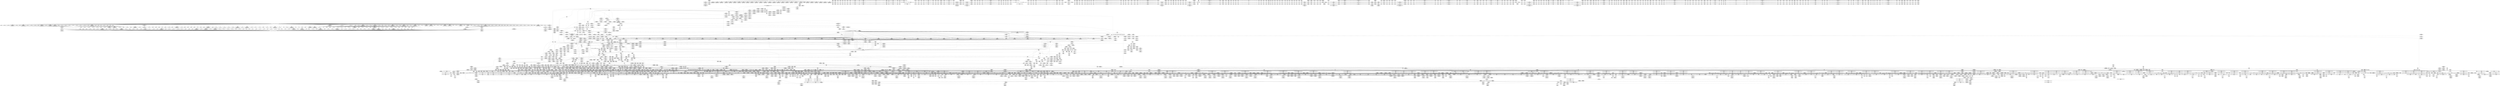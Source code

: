 digraph {
	CE0x49aada0 [shape=record,shape=Mrecord,label="{CE0x49aada0|_call_void_rcu_read_unlock()_#7,_!dbg_!15515|security/apparmor/include/policy.h,311}"]
	CE0x4a79ad0 [shape=record,shape=Mrecord,label="{CE0x4a79ad0|VOIDTB_TE:_CE_88,89_}"]
	CE0x4939390 [shape=record,shape=Mrecord,label="{CE0x4939390|i64*_getelementptr_inbounds_(_10_x_i64_,_10_x_i64_*___llvm_gcov_ctr71,_i64_0,_i64_8)|*Constant*|*SummSource*}"]
	CE0x4a76750 [shape=record,shape=Mrecord,label="{CE0x4a76750|i32_0|*Constant*}"]
	CE0x4980f80 [shape=record,shape=Mrecord,label="{CE0x4980f80|aa_get_profile_rcu:_tmp8|security/apparmor/include/policy.h,309|*SummSource*}"]
	CE0x487fc90 [shape=record,shape=Mrecord,label="{CE0x487fc90|i64*_getelementptr_inbounds_(_9_x_i64_,_9_x_i64_*___llvm_gcov_ctr67,_i64_0,_i64_7)|*Constant*|*SummSink*}"]
	CE0x4a7c270 [shape=record,shape=Mrecord,label="{CE0x4a7c270|i64_1|*Constant*}"]
	CE0x48c9e40 [shape=record,shape=Mrecord,label="{CE0x48c9e40|GLOBAL:_kref_put|*Constant*}"]
	CE0x4a9ffc0 [shape=record,shape=Mrecord,label="{CE0x4a9ffc0|__atomic_add_unless:_tmp7|./arch/x86/include/asm/atomic.h,199|*SummSink*}"]
	CE0x495f630 [shape=record,shape=Mrecord,label="{CE0x495f630|GLOBAL:___rcu_read_unlock|*Constant*|*SummSink*}"]
	CE0x4a9ba10 [shape=record,shape=Mrecord,label="{CE0x4a9ba10|atomic_cmpxchg:_tmp4|./arch/x86/include/asm/atomic.h,177|*SummSource*}"]
	CE0x49b9df0 [shape=record,shape=Mrecord,label="{CE0x49b9df0|rcu_read_lock:_tmp5|include/linux/rcupdate.h,882|*SummSource*}"]
	CE0x48f6ba0 [shape=record,shape=Mrecord,label="{CE0x48f6ba0|aa_get_profile_rcu:_tmp22|security/apparmor/include/policy.h,309}"]
	CE0x48cb270 [shape=record,shape=Mrecord,label="{CE0x48cb270|_ret_i32_%call,_!dbg_!15471|include/linux/kref.h,99|*SummSink*}"]
	CE0x4a19f80 [shape=record,shape=Mrecord,label="{CE0x4a19f80|kref_get:_tobool23|include/linux/kref.h,47|*SummSource*}"]
	CE0x4a72950 [shape=record,shape=Mrecord,label="{CE0x4a72950|_call_void_mcount()_#2|*SummSource*}"]
	CE0x48b3270 [shape=record,shape=Mrecord,label="{CE0x48b3270|aa_current_profile:_tmp7|security/apparmor/include/context.h,151|*SummSource*}"]
	CE0x48c1f60 [shape=record,shape=Mrecord,label="{CE0x48c1f60|aa_get_newest_profile:_tmp8|*LoadInst*|security/apparmor/include/policy.h,329|*SummSink*}"]
	CE0x4a89e20 [shape=record,shape=Mrecord,label="{CE0x4a89e20|atomic_sub_and_test:_conv1|./arch/x86/include/asm/atomic.h,81}"]
	CE0x497f700 [shape=record,shape=Mrecord,label="{CE0x497f700|aa_get_profile_rcu:_tmp}"]
	CE0x49a4e00 [shape=record,shape=Mrecord,label="{CE0x49a4e00|i1_false|*Constant*}"]
	CE0x4ac58c0 [shape=record,shape=Mrecord,label="{CE0x4ac58c0|VOIDTB_TE:_CE_222,223_}"]
	CE0x495e550 [shape=record,shape=Mrecord,label="{CE0x495e550|rcu_read_unlock:_tmp20|include/linux/rcupdate.h,933|*SummSink*}"]
	CE0x499da60 [shape=record,shape=Mrecord,label="{CE0x499da60|atomic_add_return:_tmp2}"]
	CE0x49b67c0 [shape=record,shape=Mrecord,label="{CE0x49b67c0|_call_void_mcount()_#2}"]
	CE0x4a9abc0 [shape=record,shape=Mrecord,label="{CE0x4a9abc0|atomic_read:_entry}"]
	CE0x4a8f410 [shape=record,shape=Mrecord,label="{CE0x4a8f410|_call_void_mcount()_#2|*SummSink*}"]
	CE0x4983a90 [shape=record,shape=Mrecord,label="{CE0x4983a90|aa_get_profile_rcu:_if.end|*SummSource*}"]
	CE0x47fc8c0 [shape=record,shape=Mrecord,label="{CE0x47fc8c0|i64*_getelementptr_inbounds_(_9_x_i64_,_9_x_i64_*___llvm_gcov_ctr65,_i64_0,_i64_0)|*Constant*|*SummSource*}"]
	CE0x4828d60 [shape=record,shape=Mrecord,label="{CE0x4828d60|VOIDTB_TE_array:_GCE_.str323_private_unnamed_addr_constant_45_x_i8_c_suspicious_rcu_dereference_protected()_usage_00_,_align_1_120,124_|*MultipleSource*|security/apparmor/lsm.c,311|security/apparmor/lsm.c,312}"]
	CE0x514af60 [shape=record,shape=Mrecord,label="{CE0x514af60|apparmor_path_link:_if.end4|*SummSink*}"]
	CE0x4a49f90 [shape=record,shape=Mrecord,label="{CE0x4a49f90|rcu_lock_release:_tmp2|*SummSource*}"]
	CE0x48b8d50 [shape=record,shape=Mrecord,label="{CE0x48b8d50|i8*_getelementptr_inbounds_(_36_x_i8_,_36_x_i8_*_.str12,_i32_0,_i32_0)|*Constant*|*SummSink*}"]
	CE0x496de40 [shape=record,shape=Mrecord,label="{CE0x496de40|kref_sub:_call|include/linux/kref.h,73|*SummSource*}"]
	CE0x4941690 [shape=record,shape=Mrecord,label="{CE0x4941690|kref_get:_entry|*SummSource*}"]
	CE0x4804630 [shape=record,shape=Mrecord,label="{CE0x4804630|aa_current_profile:_tmp29|security/apparmor/include/context.h,153|*SummSink*}"]
	CE0x4822530 [shape=record,shape=Mrecord,label="{CE0x4822530|mediated_filesystem:_i_sb|security/apparmor/include/apparmor.h,117|*SummSource*}"]
	CE0x4a0e530 [shape=record,shape=Mrecord,label="{CE0x4a0e530|kref_get:_tmp|*SummSource*}"]
	CE0x497f7e0 [shape=record,shape=Mrecord,label="{CE0x497f7e0|aa_get_profile_rcu:_tmp|*SummSource*}"]
	CE0x4a4ca20 [shape=record,shape=Mrecord,label="{CE0x4a4ca20|_call_void_%release(%struct.arch_spinlock*_%kref)_#7,_!dbg_!15489|include/linux/kref.h,74|*SummSink*}"]
	CE0x495a7a0 [shape=record,shape=Mrecord,label="{CE0x495a7a0|atomic_add_unless:_tmp|*SummSink*}"]
	CE0x4937300 [shape=record,shape=Mrecord,label="{CE0x4937300|i32_(i32*,_i32,_i32,_i32*)*_asm_sideeffect_.pushsection_.smp_locks,_22a_22_0A.balign_4_0A.long_671f_-_._0A.popsection_0A671:_0A_09lock_cmpxchgl_$2,$1_,_ax_,_*m,r,0,*m,_memory_,_dirflag_,_fpsr_,_flags_}"]
	CE0x4961c60 [shape=record,shape=Mrecord,label="{CE0x4961c60|GLOBAL:_rcu_lock_release|*Constant*}"]
	CE0x4aaa9d0 [shape=record,shape=Mrecord,label="{CE0x4aaa9d0|atomic_cmpxchg:_v|Function::atomic_cmpxchg&Arg::v::|*SummSink*}"]
	CE0x4943590 [shape=record,shape=Mrecord,label="{CE0x4943590|i64*_getelementptr_inbounds_(_11_x_i64_,_11_x_i64_*___llvm_gcov_ctr42,_i64_0,_i64_1)|*Constant*|*SummSource*}"]
	CE0x49a8440 [shape=record,shape=Mrecord,label="{CE0x49a8440|_ret_void,_!dbg_!15492|include/linux/rcupdate.h,938|*SummSink*}"]
	CE0x49a0300 [shape=record,shape=Mrecord,label="{CE0x49a0300|atomic_sub_and_test:_tmp6|./arch/x86/include/asm/atomic.h,81|*SummSink*}"]
	CE0x4aa60e0 [shape=record,shape=Mrecord,label="{CE0x4aa60e0|__preempt_count_sub:_tmp4|./arch/x86/include/asm/preempt.h,77|*SummSource*}"]
	CE0x4957b00 [shape=record,shape=Mrecord,label="{CE0x4957b00|kref_get:_lnot|include/linux/kref.h,47|*SummSink*}"]
	CE0x48dddb0 [shape=record,shape=Mrecord,label="{CE0x48dddb0|aa_get_profile_rcu:_tmp32|security/apparmor/include/policy.h,310|*SummSource*}"]
	CE0x49685b0 [shape=record,shape=Mrecord,label="{CE0x49685b0|kref_get:_lnot10|include/linux/kref.h,47}"]
	CE0x49346e0 [shape=record,shape=Mrecord,label="{CE0x49346e0|__atomic_add_unless:_tmp10|./arch/x86/include/asm/atomic.h,202|*SummSink*}"]
	CE0x4952fa0 [shape=record,shape=Mrecord,label="{CE0x4952fa0|i32_71|*Constant*|*SummSource*}"]
	CE0x492bdd0 [shape=record,shape=Mrecord,label="{CE0x492bdd0|i64*_getelementptr_inbounds_(_5_x_i64_,_5_x_i64_*___llvm_gcov_ctr74,_i64_0,_i64_0)|*Constant*}"]
	CE0x4980ec0 [shape=record,shape=Mrecord,label="{CE0x4980ec0|aa_get_profile_rcu:_tmp8|security/apparmor/include/policy.h,309}"]
	CE0x48001a0 [shape=record,shape=Mrecord,label="{CE0x48001a0|VOIDTB_TE:_CE_205,206_}"]
	CE0x48a4db0 [shape=record,shape=Mrecord,label="{CE0x48a4db0|i64*_getelementptr_inbounds_(_2_x_i64_,_2_x_i64_*___llvm_gcov_ctr112,_i64_0,_i64_0)|*Constant*|*SummSink*}"]
	CE0x4833870 [shape=record,shape=Mrecord,label="{CE0x4833870|aa_current_profile:_tobool6|security/apparmor/include/context.h,153|*SummSink*}"]
	CE0x47ec560 [shape=record,shape=Mrecord,label="{CE0x47ec560|104:_%struct.inode*,_:_CRE_176,177_}"]
	CE0x4a16110 [shape=record,shape=Mrecord,label="{CE0x4a16110|kref_get:_tmp8|include/linux/kref.h,47|*SummSource*}"]
	CE0x49c1d00 [shape=record,shape=Mrecord,label="{CE0x49c1d00|i8*_getelementptr_inbounds_(_42_x_i8_,_42_x_i8_*_.str11,_i32_0,_i32_0)|*Constant*|*SummSource*}"]
	CE0x48c56f0 [shape=record,shape=Mrecord,label="{CE0x48c56f0|i64*_getelementptr_inbounds_(_2_x_i64_,_2_x_i64_*___llvm_gcov_ctr78,_i64_0,_i64_1)|*Constant*|*SummSource*}"]
	CE0x4525640 [shape=record,shape=Mrecord,label="{CE0x4525640|i32_0|*Constant*|*SummSource*}"]
	CE0x4a72840 [shape=record,shape=Mrecord,label="{CE0x4a72840|_call_void_mcount()_#2}"]
	CE0x4a12270 [shape=record,shape=Mrecord,label="{CE0x4a12270|kref_sub:_tmp3|include/linux/kref.h,71|*SummSource*}"]
	CE0x494bbc0 [shape=record,shape=Mrecord,label="{CE0x494bbc0|rcu_read_unlock:_tmp5|include/linux/rcupdate.h,933|*SummSink*}"]
	CE0x48b3ae0 [shape=record,shape=Mrecord,label="{CE0x48b3ae0|aa_get_newest_profile:_tmp4|security/apparmor/include/policy.h,326}"]
	CE0x4938580 [shape=record,shape=Mrecord,label="{CE0x4938580|__atomic_add_unless:_tmp14|./arch/x86/include/asm/atomic.h,203|*SummSource*}"]
	CE0x4802af0 [shape=record,shape=Mrecord,label="{CE0x4802af0|i64_2|*Constant*|*SummSink*}"]
	CE0x4a78ae0 [shape=record,shape=Mrecord,label="{CE0x4a78ae0|_call_void_mcount()_#2|*SummSink*}"]
	CE0x48c5ed0 [shape=record,shape=Mrecord,label="{CE0x48c5ed0|aa_put_profile:_tmp5|security/apparmor/include/policy.h,341|*SummSink*}"]
	CE0x49bf830 [shape=record,shape=Mrecord,label="{CE0x49bf830|rcu_read_lock:_tmp15|include/linux/rcupdate.h,882|*SummSource*}"]
	CE0x49c1560 [shape=record,shape=Mrecord,label="{CE0x49c1560|i32_883|*Constant*|*SummSink*}"]
	CE0x48a8740 [shape=record,shape=Mrecord,label="{CE0x48a8740|aa_get_profile:_tmp}"]
	CE0x494f870 [shape=record,shape=Mrecord,label="{CE0x494f870|rcu_read_unlock:_tmp9|include/linux/rcupdate.h,933|*SummSink*}"]
	CE0x48004d0 [shape=record,shape=Mrecord,label="{CE0x48004d0|VOIDTB_TE:_CE_208,209_}"]
	CE0x483c6c0 [shape=record,shape=Mrecord,label="{CE0x483c6c0|aa_get_profile_rcu:_tobool8|security/apparmor/include/policy.h,310}"]
	CE0x4a70c40 [shape=record,shape=Mrecord,label="{CE0x4a70c40|i64*_getelementptr_inbounds_(_4_x_i64_,_4_x_i64_*___llvm_gcov_ctr49,_i64_0,_i64_3)|*Constant*|*SummSink*}"]
	CE0x4a0fe60 [shape=record,shape=Mrecord,label="{CE0x4a0fe60|kref_get:_tmp7|include/linux/kref.h,47}"]
	CE0x4897130 [shape=record,shape=Mrecord,label="{CE0x4897130|rcu_lock_acquire:_tmp6}"]
	CE0x4a7b600 [shape=record,shape=Mrecord,label="{CE0x4a7b600|atomic_sub_and_test:_tmp6|./arch/x86/include/asm/atomic.h,81|*SummSource*}"]
	CE0x483a270 [shape=record,shape=Mrecord,label="{CE0x483a270|i64*_getelementptr_inbounds_(_9_x_i64_,_9_x_i64_*___llvm_gcov_ctr65,_i64_0,_i64_8)|*Constant*}"]
	CE0x48dab30 [shape=record,shape=Mrecord,label="{CE0x48dab30|aa_current_profile:_tmp56|security/apparmor/include/context.h,156|*SummSink*}"]
	CE0x4832ef0 [shape=record,shape=Mrecord,label="{CE0x4832ef0|i64*_getelementptr_inbounds_(_37_x_i64_,_37_x_i64_*___llvm_gcov_ctr66,_i64_0,_i64_13)|*Constant*|*SummSink*}"]
	CE0x48b3eb0 [shape=record,shape=Mrecord,label="{CE0x48b3eb0|GLOBAL:_llvm.expect.i64|*Constant*}"]
	CE0x48afa80 [shape=record,shape=Mrecord,label="{CE0x48afa80|aa_current_profile:_tobool8|security/apparmor/include/context.h,153}"]
	CE0x4a18140 [shape=record,shape=Mrecord,label="{CE0x4a18140|i8*_getelementptr_inbounds_(_21_x_i8_,_21_x_i8_*_.str17,_i32_0,_i32_0)|*Constant*|*SummSource*}"]
	CE0x49a6260 [shape=record,shape=Mrecord,label="{CE0x49a6260|aa_get_profile_rcu:_tmp38|security/apparmor/include/policy.h,310}"]
	CE0x4810aa0 [shape=record,shape=Mrecord,label="{CE0x4810aa0|104:_%struct.inode*,_:_CRE_213,214_}"]
	CE0x4829570 [shape=record,shape=Mrecord,label="{CE0x4829570|VOIDTB_TE_array:_GCE_.str323_private_unnamed_addr_constant_45_x_i8_c_suspicious_rcu_dereference_protected()_usage_00_,_align_1_136,144_|*MultipleSource*|security/apparmor/lsm.c,311|security/apparmor/lsm.c,312}"]
	CE0x4aa3d30 [shape=record,shape=Mrecord,label="{CE0x4aa3d30|atomic_read:_tmp3|*SummSink*}"]
	CE0x4a10620 [shape=record,shape=Mrecord,label="{CE0x4a10620|__rcu_read_lock:_tmp5|include/linux/rcupdate.h,239|*SummSink*}"]
	CE0x4a8af10 [shape=record,shape=Mrecord,label="{CE0x4a8af10|__preempt_count_add:_tmp1|*SummSource*}"]
	CE0x48b5e10 [shape=record,shape=Mrecord,label="{CE0x48b5e10|aa_current_profile:_tmp34|security/apparmor/include/context.h,153|*SummSink*}"]
	CE0x4929cb0 [shape=record,shape=Mrecord,label="{CE0x4929cb0|aa_get_newest_profile:_tmp1|*SummSource*}"]
	CE0x4989780 [shape=record,shape=Mrecord,label="{CE0x4989780|aa_get_profile_rcu:_land.lhs.true|*SummSource*}"]
	CE0x482f6b0 [shape=record,shape=Mrecord,label="{CE0x482f6b0|i64_3|*Constant*|*SummSource*}"]
	CE0x496eb60 [shape=record,shape=Mrecord,label="{CE0x496eb60|atomic_sub_and_test:_entry|*SummSource*}"]
	CE0x492e140 [shape=record,shape=Mrecord,label="{CE0x492e140|_call_void_mcount()_#2}"]
	CE0x49a9330 [shape=record,shape=Mrecord,label="{CE0x49a9330|kref_get_not0:_tmp2|*SummSource*}"]
	CE0x483b3c0 [shape=record,shape=Mrecord,label="{CE0x483b3c0|apparmor_path_link:_tmp19|security/apparmor/lsm.c,315|*SummSink*}"]
	CE0x48d3200 [shape=record,shape=Mrecord,label="{CE0x48d3200|i64_6|*Constant*|*SummSink*}"]
	CE0x48d8f40 [shape=record,shape=Mrecord,label="{CE0x48d8f40|aa_current_profile:_tmp45|security/apparmor/include/context.h,153|*SummSink*}"]
	CE0x48bf8c0 [shape=record,shape=Mrecord,label="{CE0x48bf8c0|GLOBAL:_current_task|Global_var:current_task}"]
	CE0x4a760a0 [shape=record,shape=Mrecord,label="{CE0x4a760a0|i64*_getelementptr_inbounds_(_4_x_i64_,_4_x_i64_*___llvm_gcov_ctr80,_i64_0,_i64_1)|*Constant*}"]
	CE0x4983bb0 [shape=record,shape=Mrecord,label="{CE0x4983bb0|aa_get_profile_rcu:_if.end|*SummSink*}"]
	CE0x4938df0 [shape=record,shape=Mrecord,label="{CE0x4938df0|__atomic_add_unless:_tmp15|./arch/x86/include/asm/atomic.h,203|*SummSource*}"]
	CE0x494b6f0 [shape=record,shape=Mrecord,label="{CE0x494b6f0|rcu_read_unlock:_tmp2|*SummSink*}"]
	CE0x4976340 [shape=record,shape=Mrecord,label="{CE0x4976340|rcu_lock_acquire:_tmp6|*SummSource*}"]
	CE0x482f240 [shape=record,shape=Mrecord,label="{CE0x482f240|apparmor_path_link:_tmp13|security/apparmor/lsm.c,312|*SummSource*}"]
	CE0x4980110 [shape=record,shape=Mrecord,label="{CE0x4980110|rcu_read_lock:_do.body|*SummSource*}"]
	CE0x4998430 [shape=record,shape=Mrecord,label="{CE0x4998430|i8*_getelementptr_inbounds_(_41_x_i8_,_41_x_i8_*_.str9,_i32_0,_i32_0)|*Constant*|*SummSink*}"]
	CE0x4829010 [shape=record,shape=Mrecord,label="{CE0x4829010|VOIDTB_TE_array:_GCE_.str323_private_unnamed_addr_constant_45_x_i8_c_suspicious_rcu_dereference_protected()_usage_00_,_align_1_124,128_|*MultipleSource*|security/apparmor/lsm.c,311|security/apparmor/lsm.c,312}"]
	CE0x48e0df0 [shape=record,shape=Mrecord,label="{CE0x48e0df0|aa_get_newest_profile:_entry|*SummSink*}"]
	CE0x48afaf0 [shape=record,shape=Mrecord,label="{CE0x48afaf0|aa_current_profile:_tobool8|security/apparmor/include/context.h,153|*SummSink*}"]
	CE0x48996c0 [shape=record,shape=Mrecord,label="{CE0x48996c0|rcu_lock_release:_bb|*SummSink*}"]
	CE0x493b9a0 [shape=record,shape=Mrecord,label="{CE0x493b9a0|__preempt_count_sub:_bb}"]
	CE0x49454f0 [shape=record,shape=Mrecord,label="{CE0x49454f0|aa_get_profile_rcu:_tmp16|security/apparmor/include/policy.h,309|*SummSink*}"]
	CE0x47f1880 [shape=record,shape=Mrecord,label="{CE0x47f1880|104:_%struct.inode*,_:_CRE_199,200_}"]
	CE0x48ac0d0 [shape=record,shape=Mrecord,label="{CE0x48ac0d0|i64_1|*Constant*}"]
	CE0x4a45a60 [shape=record,shape=Mrecord,label="{CE0x4a45a60|__atomic_add_unless:_a|Function::__atomic_add_unless&Arg::a::}"]
	CE0x497de20 [shape=record,shape=Mrecord,label="{CE0x497de20|aa_get_profile_rcu:_tobool|security/apparmor/include/policy.h,309}"]
	CE0x48ad480 [shape=record,shape=Mrecord,label="{CE0x48ad480|44:_i32,_48:_i16,_128:_i8*,_:_SCMRE_52,56_|*MultipleSource*|security/apparmor/include/context.h,151|security/apparmor/include/context.h,151}"]
	CE0x48e0b10 [shape=record,shape=Mrecord,label="{CE0x48e0b10|GLOBAL:_aa_get_newest_profile|*Constant*|*SummSink*}"]
	CE0x4966ac0 [shape=record,shape=Mrecord,label="{CE0x4966ac0|kref_get:_tmp1}"]
	CE0x4938870 [shape=record,shape=Mrecord,label="{CE0x4938870|__atomic_add_unless:_tmp15|./arch/x86/include/asm/atomic.h,203|*SummSink*}"]
	CE0x4813240 [shape=record,shape=Mrecord,label="{CE0x4813240|104:_%struct.inode*,_:_CRE_312,313_}"]
	CE0x495d650 [shape=record,shape=Mrecord,label="{CE0x495d650|i64*_getelementptr_inbounds_(_11_x_i64_,_11_x_i64_*___llvm_gcov_ctr48,_i64_0,_i64_9)|*Constant*}"]
	CE0x4a124b0 [shape=record,shape=Mrecord,label="{CE0x4a124b0|kref_sub:_tmp5|include/linux/kref.h,71|*SummSink*}"]
	CE0x4ad2260 [shape=record,shape=Mrecord,label="{CE0x4ad2260|VOIDTB_TE:_CE_149,150_}"]
	CE0x48a21f0 [shape=record,shape=Mrecord,label="{CE0x48a21f0|GLOBAL:_aa_current_profile.__warned|Global_var:aa_current_profile.__warned|*SummSource*}"]
	CE0x4939940 [shape=record,shape=Mrecord,label="{CE0x4939940|__atomic_add_unless:_tmp16|./arch/x86/include/asm/atomic.h,204}"]
	CE0x48aff10 [shape=record,shape=Mrecord,label="{CE0x48aff10|%struct.aa_profile*_null|*Constant*|*SummSink*}"]
	CE0x48a4fc0 [shape=record,shape=Mrecord,label="{CE0x48a4fc0|aa_current_profile:_if.then23|*SummSink*}"]
	CE0x4a45c40 [shape=record,shape=Mrecord,label="{CE0x4a45c40|__atomic_add_unless:_a|Function::__atomic_add_unless&Arg::a::|*SummSource*}"]
	CE0x49869b0 [shape=record,shape=Mrecord,label="{CE0x49869b0|GLOBAL:_aa_get_profile_rcu.__warned|Global_var:aa_get_profile_rcu.__warned|*SummSink*}"]
	CE0x480df20 [shape=record,shape=Mrecord,label="{CE0x480df20|mediated_filesystem:_tmp3|*SummSource*}"]
	CE0x4a9c800 [shape=record,shape=Mrecord,label="{CE0x4a9c800|GLOBAL:___llvm_gcov_ctr71|Global_var:__llvm_gcov_ctr71}"]
	CE0x495d270 [shape=record,shape=Mrecord,label="{CE0x495d270|i8*_getelementptr_inbounds_(_44_x_i8_,_44_x_i8_*_.str13,_i32_0,_i32_0)|*Constant*|*SummSink*}"]
	CE0x489e090 [shape=record,shape=Mrecord,label="{CE0x489e090|GLOBAL:___llvm_gcov_ctr66|Global_var:__llvm_gcov_ctr66|*SummSink*}"]
	CE0x4812bd0 [shape=record,shape=Mrecord,label="{CE0x4812bd0|104:_%struct.inode*,_:_CRE_309,310_}"]
	CE0x48bc4d0 [shape=record,shape=Mrecord,label="{CE0x48bc4d0|aa_current_profile:_tmp33|security/apparmor/include/context.h,153|*SummSource*}"]
	CE0x4a8eaf0 [shape=record,shape=Mrecord,label="{CE0x4a8eaf0|atomic_sub_and_test:_bb|*SummSink*}"]
	CE0x4824990 [shape=record,shape=Mrecord,label="{CE0x4824990|i64*_getelementptr_inbounds_(_37_x_i64_,_37_x_i64_*___llvm_gcov_ctr66,_i64_0,_i64_0)|*Constant*|*SummSource*}"]
	CE0x494b2b0 [shape=record,shape=Mrecord,label="{CE0x494b2b0|kref_sub:_tobool|include/linux/kref.h,71}"]
	CE0x47f0070 [shape=record,shape=Mrecord,label="{CE0x47f0070|104:_%struct.inode*,_:_CRE_169,170_}"]
	CE0x4982a20 [shape=record,shape=Mrecord,label="{CE0x4982a20|aa_get_profile_rcu:_tobool10|security/apparmor/include/policy.h,310|*SummSink*}"]
	CE0x493c2d0 [shape=record,shape=Mrecord,label="{CE0x493c2d0|aa_get_profile:_tmp5|security/apparmor/include/policy.h,275}"]
	CE0x499a9f0 [shape=record,shape=Mrecord,label="{CE0x499a9f0|__rcu_read_unlock:_tmp5|include/linux/rcupdate.h,244}"]
	CE0x492ecc0 [shape=record,shape=Mrecord,label="{CE0x492ecc0|aa_get_newest_profile:_tmp5|security/apparmor/include/policy.h,326|*SummSink*}"]
	CE0x481b230 [shape=record,shape=Mrecord,label="{CE0x481b230|aa_current_profile:_cred|security/apparmor/include/context.h,151}"]
	CE0x4a76860 [shape=record,shape=Mrecord,label="{CE0x4a76860|atomic_add_return:_tmp3}"]
	CE0x48b4ee0 [shape=record,shape=Mrecord,label="{CE0x48b4ee0|i64_15|*Constant*}"]
	CE0x497d5d0 [shape=record,shape=Mrecord,label="{CE0x497d5d0|i64_1|*Constant*}"]
	CE0x48dd680 [shape=record,shape=Mrecord,label="{CE0x48dd680|aa_current_profile:_tmp53|security/apparmor/include/context.h,155|*SummSource*}"]
	CE0x4ad1020 [shape=record,shape=Mrecord,label="{CE0x4ad1020|VOIDTB_TE:_CE_307,308_}"]
	CE0x4a21650 [shape=record,shape=Mrecord,label="{CE0x4a21650|kref_get:_tmp20|include/linux/kref.h,47|*SummSink*}"]
	CE0x48d6c30 [shape=record,shape=Mrecord,label="{CE0x48d6c30|_ret_void,_!dbg_!15492|include/linux/rcupdate.h,884|*SummSink*}"]
	CE0x483d8f0 [shape=record,shape=Mrecord,label="{CE0x483d8f0|aa_get_profile_rcu:_tmp31|security/apparmor/include/policy.h,310|*SummSource*}"]
	CE0x49377b0 [shape=record,shape=Mrecord,label="{CE0x49377b0|atomic_cmpxchg:_bb|*SummSource*}"]
	CE0x48c7b00 [shape=record,shape=Mrecord,label="{CE0x48c7b00|kref_get:_lnot.ext39|include/linux/kref.h,47|*SummSink*}"]
	CE0x4a6e060 [shape=record,shape=Mrecord,label="{CE0x4a6e060|_ret_void,_!dbg_!15477|./arch/x86/include/asm/preempt.h,78}"]
	CE0x480a480 [shape=record,shape=Mrecord,label="{CE0x480a480|104:_%struct.inode*,_:_CRE_64,72_|*MultipleSource*|Function::apparmor_path_link&Arg::old_dentry::|security/apparmor/lsm.c,308}"]
	CE0x49561b0 [shape=record,shape=Mrecord,label="{CE0x49561b0|rcu_read_unlock:_land.lhs.true|*SummSource*}"]
	CE0x4834310 [shape=record,shape=Mrecord,label="{CE0x4834310|aa_current_profile:_tmp16|security/apparmor/include/context.h,151|*SummSource*}"]
	CE0x4a12740 [shape=record,shape=Mrecord,label="{CE0x4a12740|kref_get:_if.end33}"]
	CE0x4aa8180 [shape=record,shape=Mrecord,label="{CE0x4aa8180|i64*_getelementptr_inbounds_(_2_x_i64_,_2_x_i64_*___llvm_gcov_ctr72,_i64_0,_i64_0)|*Constant*|*SummSource*}"]
	CE0x480fc70 [shape=record,shape=Mrecord,label="{CE0x480fc70|VOIDTB_TE_array:_GCE_.str323_private_unnamed_addr_constant_45_x_i8_c_suspicious_rcu_dereference_protected()_usage_00_,_align_1_144,148_|*MultipleSource*|security/apparmor/lsm.c,311|security/apparmor/lsm.c,312}"]
	CE0x498bc40 [shape=record,shape=Mrecord,label="{CE0x498bc40|aa_get_profile_rcu:_bb|*SummSource*}"]
	CE0x4a926f0 [shape=record,shape=Mrecord,label="{CE0x4a926f0|__preempt_count_sub:_do.body}"]
	CE0x49717f0 [shape=record,shape=Mrecord,label="{CE0x49717f0|kref_sub:_tmp11|include/linux/kref.h,73}"]
	CE0x4881f00 [shape=record,shape=Mrecord,label="{CE0x4881f00|aa_get_newest_profile:_tmp16|security/apparmor/include/policy.h,332|*SummSource*}"]
	CE0x49b14e0 [shape=record,shape=Mrecord,label="{CE0x49b14e0|__rcu_read_unlock:_tmp|*SummSink*}"]
	CE0x49467c0 [shape=record,shape=Mrecord,label="{CE0x49467c0|aa_get_profile_rcu:_tmp20|security/apparmor/include/policy.h,309|*SummSource*}"]
	CE0x4a6f370 [shape=record,shape=Mrecord,label="{CE0x4a6f370|_call_void_lock_release(%struct.lockdep_map*_%map,_i32_1,_i64_ptrtoint_(i8*_blockaddress(_rcu_lock_release,_%__here)_to_i64))_#7,_!dbg_!15473|include/linux/rcupdate.h,423|*SummSource*}"]
	CE0x49a8860 [shape=record,shape=Mrecord,label="{CE0x49a8860|_ret_void,_!dbg_!15492|include/linux/rcupdate.h,938|*SummSource*}"]
	CE0x47f1ae0 [shape=record,shape=Mrecord,label="{CE0x47f1ae0|104:_%struct.inode*,_:_CRE_201,202_}"]
	CE0x495de90 [shape=record,shape=Mrecord,label="{CE0x495de90|i64*_getelementptr_inbounds_(_11_x_i64_,_11_x_i64_*___llvm_gcov_ctr48,_i64_0,_i64_10)|*Constant*}"]
	CE0x47eba90 [shape=record,shape=Mrecord,label="{CE0x47eba90|apparmor_path_link:_if.end4}"]
	CE0x4933330 [shape=record,shape=Mrecord,label="{CE0x4933330|aa_get_newest_profile:_if.end3|*SummSource*}"]
	CE0x4acd510 [shape=record,shape=Mrecord,label="{CE0x4acd510|VOIDTB_TE:_CE_316,317_}"]
	CE0x49ae030 [shape=record,shape=Mrecord,label="{CE0x49ae030|i64*_getelementptr_inbounds_(_11_x_i64_,_11_x_i64_*___llvm_gcov_ctr42,_i64_0,_i64_1)|*Constant*|*SummSink*}"]
	CE0x47ffe70 [shape=record,shape=Mrecord,label="{CE0x47ffe70|__atomic_add_unless:_tobool|./arch/x86/include/asm/atomic.h,199|*SummSink*}"]
	CE0x481df60 [shape=record,shape=Mrecord,label="{CE0x481df60|i32_153|*Constant*|*SummSource*}"]
	CE0x49a6df0 [shape=record,shape=Mrecord,label="{CE0x49a6df0|aa_get_profile_rcu:_tmp40|security/apparmor/include/policy.h,310}"]
	CE0x4a6d7d0 [shape=record,shape=Mrecord,label="{CE0x4a6d7d0|__rcu_read_unlock:_do.end|*SummSource*}"]
	CE0x48028c0 [shape=record,shape=Mrecord,label="{CE0x48028c0|i64_2|*Constant*}"]
	CE0x4a137d0 [shape=record,shape=Mrecord,label="{CE0x4a137d0|kref_get:_if.end|*SummSink*}"]
	CE0x4aa3fa0 [shape=record,shape=Mrecord,label="{CE0x4aa3fa0|_call_void_mcount()_#2}"]
	CE0x48eb330 [shape=record,shape=Mrecord,label="{CE0x48eb330|aa_current_profile:_tmp66|security/apparmor/include/context.h,159|*SummSource*}"]
	CE0x4952d40 [shape=record,shape=Mrecord,label="{CE0x4952d40|rcu_read_unlock:_land.lhs.true2}"]
	CE0x494cee0 [shape=record,shape=Mrecord,label="{CE0x494cee0|rcu_read_unlock:_tmp4|include/linux/rcupdate.h,933|*SummSource*}"]
	CE0x4a73f50 [shape=record,shape=Mrecord,label="{CE0x4a73f50|i64*_getelementptr_inbounds_(_4_x_i64_,_4_x_i64_*___llvm_gcov_ctr50,_i64_0,_i64_0)|*Constant*|*SummSink*}"]
	CE0x4965660 [shape=record,shape=Mrecord,label="{CE0x4965660|i8*_getelementptr_inbounds_(_21_x_i8_,_21_x_i8_*_.str17,_i32_0,_i32_0)|*Constant*}"]
	CE0x47f2080 [shape=record,shape=Mrecord,label="{CE0x47f2080|i64*_getelementptr_inbounds_(_9_x_i64_,_9_x_i64_*___llvm_gcov_ctr65,_i64_0,_i64_3)|*Constant*|*SummSource*}"]
	CE0x48fcb20 [shape=record,shape=Mrecord,label="{CE0x48fcb20|aa_current_profile:_tmp49|security/apparmor/include/context.h,153|*SummSink*}"]
	CE0x4aab660 [shape=record,shape=Mrecord,label="{CE0x4aab660|_ret_i32_%tmp4,_!dbg_!15478|./arch/x86/include/asm/atomic.h,177|*SummSource*}"]
	CE0x480ba70 [shape=record,shape=Mrecord,label="{CE0x480ba70|aa_current_profile:_tmp18|security/apparmor/include/context.h,151|*SummSink*}"]
	CE0x496fbb0 [shape=record,shape=Mrecord,label="{CE0x496fbb0|atomic_sub_and_test:_i|Function::atomic_sub_and_test&Arg::i::|*SummSource*}"]
	CE0x49a47e0 [shape=record,shape=Mrecord,label="{CE0x49a47e0|i1_true|*Constant*}"]
	CE0x499e700 [shape=record,shape=Mrecord,label="{CE0x499e700|atomic_sub_and_test:_counter|./arch/x86/include/asm/atomic.h,81|*SummSink*}"]
	CE0x4824c20 [shape=record,shape=Mrecord,label="{CE0x4824c20|COLLAPSED:_GCMRE___llvm_gcov_ctr66_internal_global_37_x_i64_zeroinitializer:_elem_0:default:}"]
	CE0x4a0d2d0 [shape=record,shape=Mrecord,label="{CE0x4a0d2d0|kref_sub:_tobool6|include/linux/kref.h,71|*SummSink*}"]
	CE0x49654e0 [shape=record,shape=Mrecord,label="{CE0x49654e0|kref_get:_conv|include/linux/kref.h,47|*SummSink*}"]
	CE0x4832b00 [shape=record,shape=Mrecord,label="{CE0x4832b00|i64_11|*Constant*|*SummSink*}"]
	CE0x489b7f0 [shape=record,shape=Mrecord,label="{CE0x489b7f0|aa_current_profile:_tmp43|security/apparmor/include/context.h,153|*SummSink*}"]
	CE0x514ade0 [shape=record,shape=Mrecord,label="{CE0x514ade0|i64*_getelementptr_inbounds_(_9_x_i64_,_9_x_i64_*___llvm_gcov_ctr65,_i64_0,_i64_0)|*Constant*|*SummSink*}"]
	CE0x4a963f0 [shape=record,shape=Mrecord,label="{CE0x4a963f0|void_(i32*,_i32,_i32*)*_asm_addl_$1,_%gs:$0_,_*m,ri,*m,_dirflag_,_fpsr_,_flags_|*SummSource*}"]
	CE0x48ad280 [shape=record,shape=Mrecord,label="{CE0x48ad280|44:_i32,_48:_i16,_128:_i8*,_:_SCMRE_48,52_|*MultipleSource*|security/apparmor/include/context.h,151|security/apparmor/include/context.h,151}"]
	CE0x480e4e0 [shape=record,shape=Mrecord,label="{CE0x480e4e0|aa_current_profile:_do.end36|*SummSink*}"]
	CE0x48dcb20 [shape=record,shape=Mrecord,label="{CE0x48dcb20|i64_24|*Constant*|*SummSource*}"]
	CE0x49a6bd0 [shape=record,shape=Mrecord,label="{CE0x49a6bd0|aa_get_profile_rcu:_tmp39|security/apparmor/include/policy.h,310|*SummSink*}"]
	CE0x48309d0 [shape=record,shape=Mrecord,label="{CE0x48309d0|apparmor_path_link:_tmp11|security/apparmor/lsm.c,312|*SummSink*}"]
	CE0x48a0db0 [shape=record,shape=Mrecord,label="{CE0x48a0db0|aa_current_profile:_tmp8|security/apparmor/include/context.h,151|*SummSource*}"]
	CE0x48126a0 [shape=record,shape=Mrecord,label="{CE0x48126a0|104:_%struct.inode*,_:_CRE_288,296_|*MultipleSource*|Function::apparmor_path_link&Arg::old_dentry::|security/apparmor/lsm.c,308}"]
	CE0x4a1cfe0 [shape=record,shape=Mrecord,label="{CE0x4a1cfe0|kref_get:_tmp16|include/linux/kref.h,47}"]
	CE0x48954d0 [shape=record,shape=Mrecord,label="{CE0x48954d0|mediated_filesystem:_tmp5|security/apparmor/include/apparmor.h,117|*SummSource*}"]
	CE0x49485c0 [shape=record,shape=Mrecord,label="{CE0x49485c0|aa_current_profile:_tmp78|security/apparmor/include/context.h,159}"]
	CE0x49c43c0 [shape=record,shape=Mrecord,label="{CE0x49c43c0|rcu_read_lock:_tmp20|include/linux/rcupdate.h,882|*SummSource*}"]
	CE0x49b83c0 [shape=record,shape=Mrecord,label="{CE0x49b83c0|rcu_read_lock:_do.end|*SummSource*}"]
	CE0x4a95940 [shape=record,shape=Mrecord,label="{CE0x4a95940|__preempt_count_sub:_tmp3|*SummSink*}"]
	CE0x48d6d50 [shape=record,shape=Mrecord,label="{CE0x48d6d50|rcu_read_lock:_call|include/linux/rcupdate.h,882}"]
	CE0x49bdca0 [shape=record,shape=Mrecord,label="{CE0x49bdca0|rcu_read_lock:_call3|include/linux/rcupdate.h,882|*SummSink*}"]
	CE0x48b9650 [shape=record,shape=Mrecord,label="{CE0x48b9650|aa_current_profile:_tmp4|security/apparmor/include/context.h,151|*SummSource*}"]
	CE0x48ee5c0 [shape=record,shape=Mrecord,label="{CE0x48ee5c0|aa_current_profile:_tmp68|security/apparmor/include/context.h,159}"]
	CE0x48f3f30 [shape=record,shape=Mrecord,label="{CE0x48f3f30|aa_current_profile:_call38|security/apparmor/include/context.h,159|*SummSource*}"]
	CE0x4a94350 [shape=record,shape=Mrecord,label="{CE0x4a94350|i64*_getelementptr_inbounds_(_10_x_i64_,_10_x_i64_*___llvm_gcov_ctr71,_i64_0,_i64_4)|*Constant*|*SummSink*}"]
	CE0x4a475f0 [shape=record,shape=Mrecord,label="{CE0x4a475f0|i64*_getelementptr_inbounds_(_4_x_i64_,_4_x_i64_*___llvm_gcov_ctr49,_i64_0,_i64_0)|*Constant*|*SummSink*}"]
	CE0x4946b80 [shape=record,shape=Mrecord,label="{CE0x4946b80|aa_get_profile:_count|security/apparmor/include/policy.h,276|*SummSink*}"]
	CE0x48101d0 [shape=record,shape=Mrecord,label="{CE0x48101d0|VOIDTB_TE_array:_GCE_.str323_private_unnamed_addr_constant_45_x_i8_c_suspicious_rcu_dereference_protected()_usage_00_,_align_1_152,160_|*MultipleSource*|security/apparmor/lsm.c,311|security/apparmor/lsm.c,312}"]
	CE0x4805140 [shape=record,shape=Mrecord,label="{CE0x4805140|apparmor_path_link:_tmp15|security/apparmor/lsm.c,313|*SummSink*}"]
	CE0x4a74e90 [shape=record,shape=Mrecord,label="{CE0x4a74e90|i64*_getelementptr_inbounds_(_2_x_i64_,_2_x_i64_*___llvm_gcov_ctr76,_i64_0,_i64_0)|*Constant*}"]
	CE0x48a4710 [shape=record,shape=Mrecord,label="{CE0x48a4710|i64*_getelementptr_inbounds_(_37_x_i64_,_37_x_i64_*___llvm_gcov_ctr66,_i64_0,_i64_1)|*Constant*|*SummSource*}"]
	CE0x48f1ef0 [shape=record,shape=Mrecord,label="{CE0x48f1ef0|aa_current_profile:_tmp77|security/apparmor/include/context.h,159|*SummSink*}"]
	CE0x4958480 [shape=record,shape=Mrecord,label="{CE0x4958480|rcu_lock_acquire:_tmp5|include/linux/rcupdate.h,418}"]
	CE0x47f6840 [shape=record,shape=Mrecord,label="{CE0x47f6840|_call_void_mcount()_#2|*SummSource*}"]
	CE0x4a7b9f0 [shape=record,shape=Mrecord,label="{CE0x4a7b9f0|__rcu_read_unlock:_tmp|*SummSource*}"]
	CE0x48b5070 [shape=record,shape=Mrecord,label="{CE0x48b5070|i64_15|*Constant*|*SummSource*}"]
	CE0x49b0cf0 [shape=record,shape=Mrecord,label="{CE0x49b0cf0|rcu_read_unlock:_call|include/linux/rcupdate.h,933|*SummSource*}"]
	CE0x49a1fa0 [shape=record,shape=Mrecord,label="{CE0x49a1fa0|aa_get_profile_rcu:_count|security/apparmor/include/policy.h,310|*SummSink*}"]
	CE0x495e4e0 [shape=record,shape=Mrecord,label="{CE0x495e4e0|rcu_read_unlock:_tmp20|include/linux/rcupdate.h,933|*SummSource*}"]
	CE0x47f38a0 [shape=record,shape=Mrecord,label="{CE0x47f38a0|104:_%struct.inode*,_:_CRE_92,93_}"]
	CE0x4a8fbb0 [shape=record,shape=Mrecord,label="{CE0x4a8fbb0|VOIDTB_TE:_CE_48,52_|*MultipleSource*|Function::aa_path_link&Arg::new_dentry::|Function::apparmor_path_link&Arg::new_dentry::}"]
	CE0x48b6ee0 [shape=record,shape=Mrecord,label="{CE0x48b6ee0|aa_get_profile_rcu:_tmp7|security/apparmor/include/policy.h,309}"]
	CE0x4a0e7c0 [shape=record,shape=Mrecord,label="{CE0x4a0e7c0|__rcu_read_lock:_tmp7|include/linux/rcupdate.h,240|*SummSink*}"]
	CE0x4824670 [shape=record,shape=Mrecord,label="{CE0x4824670|mediated_filesystem:_bb|*SummSource*}"]
	CE0x4a94ce0 [shape=record,shape=Mrecord,label="{CE0x4a94ce0|__preempt_count_add:_tmp4|./arch/x86/include/asm/preempt.h,72|*SummSource*}"]
	CE0x47e5540 [shape=record,shape=Mrecord,label="{CE0x47e5540|104:_%struct.inode*,_:_CRE_190,191_}"]
	CE0x48135d0 [shape=record,shape=Mrecord,label="{CE0x48135d0|104:_%struct.inode*,_:_CRE_315,316_}"]
	CE0x496e4b0 [shape=record,shape=Mrecord,label="{CE0x496e4b0|kref_sub:_tobool14|include/linux/kref.h,73|*SummSink*}"]
	CE0x48dba70 [shape=record,shape=Mrecord,label="{CE0x48dba70|i64_512|*Constant*}"]
	CE0x499b1d0 [shape=record,shape=Mrecord,label="{CE0x499b1d0|i32_(i32*,_i32,_i32*)*_asm_sideeffect_.pushsection_.smp_locks,_22a_22_0A.balign_4_0A.long_671f_-_._0A.popsection_0A671:_0A_09lock_xaddl_$0,_$1_0A_,_r,_*m,0,*m,_memory_,_cc_,_dirflag_,_fpsr_,_flags_|*SummSink*}"]
	CE0x4801250 [shape=record,shape=Mrecord,label="{CE0x4801250|GLOBAL:_aa_current_profile|*Constant*}"]
	CE0x47f65c0 [shape=record,shape=Mrecord,label="{CE0x47f65c0|104:_%struct.inode*,_:_CRE_80,88_|*MultipleSource*|Function::apparmor_path_link&Arg::old_dentry::|security/apparmor/lsm.c,308}"]
	CE0x4accd00 [shape=record,shape=Mrecord,label="{CE0x4accd00|VOIDTB_TE:_CE_215,216_}"]
	CE0x48f59e0 [shape=record,shape=Mrecord,label="{CE0x48f59e0|_call_void_mcount()_#2}"]
	CE0x49be560 [shape=record,shape=Mrecord,label="{CE0x49be560|rcu_read_unlock:_call3|include/linux/rcupdate.h,933|*SummSink*}"]
	CE0x48c3aa0 [shape=record,shape=Mrecord,label="{CE0x48c3aa0|aa_get_newest_profile:_if.end|*SummSink*}"]
	CE0x48307e0 [shape=record,shape=Mrecord,label="{CE0x48307e0|apparmor_path_link:_tmp11|security/apparmor/lsm.c,312}"]
	CE0x47f8910 [shape=record,shape=Mrecord,label="{CE0x47f8910|104:_%struct.inode*,_:_CRE_161,162_}"]
	CE0x49bf280 [shape=record,shape=Mrecord,label="{CE0x49bf280|rcu_read_lock:_tmp14|include/linux/rcupdate.h,882|*SummSource*}"]
	CE0x4a0f710 [shape=record,shape=Mrecord,label="{CE0x4a0f710|i64*_getelementptr_inbounds_(_4_x_i64_,_4_x_i64_*___llvm_gcov_ctr45,_i64_0,_i64_1)|*Constant*|*SummSource*}"]
	CE0x48be2a0 [shape=record,shape=Mrecord,label="{CE0x48be2a0|aa_current_profile:_tmp20|security/apparmor/include/context.h,151|*SummSource*}"]
	CE0x4a76180 [shape=record,shape=Mrecord,label="{CE0x4a76180|i64*_getelementptr_inbounds_(_4_x_i64_,_4_x_i64_*___llvm_gcov_ctr80,_i64_0,_i64_1)|*Constant*|*SummSource*}"]
	CE0x4995ab0 [shape=record,shape=Mrecord,label="{CE0x4995ab0|atomic_sub_and_test:_tmp4|./arch/x86/include/asm/atomic.h,81|*SummSink*}"]
	CE0x48e0fc0 [shape=record,shape=Mrecord,label="{CE0x48e0fc0|_ret_%struct.aa_profile*_%retval.0,_!dbg_!15485|security/apparmor/include/policy.h,333|*SummSource*}"]
	CE0x48a49c0 [shape=record,shape=Mrecord,label="{CE0x48a49c0|aa_current_profile:_tmp2}"]
	CE0x49bed40 [shape=record,shape=Mrecord,label="{CE0x49bed40|rcu_read_lock:_tmp13|include/linux/rcupdate.h,882|*SummSource*}"]
	CE0x4944750 [shape=record,shape=Mrecord,label="{CE0x4944750|aa_get_profile_rcu:_tmp13|security/apparmor/include/policy.h,309|*SummSink*}"]
	CE0x4899dc0 [shape=record,shape=Mrecord,label="{CE0x4899dc0|GLOBAL:_lockdep_rcu_suspicious|*Constant*}"]
	CE0x48a39f0 [shape=record,shape=Mrecord,label="{CE0x48a39f0|get_current:_tmp1}"]
	CE0x48f83c0 [shape=record,shape=Mrecord,label="{CE0x48f83c0|aa_get_profile_rcu:_tmp25|security/apparmor/include/policy.h,309|*SummSource*}"]
	CE0x49bf700 [shape=record,shape=Mrecord,label="{CE0x49bf700|rcu_read_lock:_tmp15|include/linux/rcupdate.h,882}"]
	CE0x4985df0 [shape=record,shape=Mrecord,label="{CE0x4985df0|kref_sub:_kref|Function::kref_sub&Arg::kref::}"]
	CE0x494bd30 [shape=record,shape=Mrecord,label="{CE0x494bd30|rcu_read_unlock:_tobool1|include/linux/rcupdate.h,933|*SummSink*}"]
	CE0x48dd010 [shape=record,shape=Mrecord,label="{CE0x48dd010|aa_current_profile:_tmp52|security/apparmor/include/context.h,155}"]
	CE0x47f75e0 [shape=record,shape=Mrecord,label="{CE0x47f75e0|104:_%struct.inode*,_:_CRE_150,151_}"]
	CE0x4a1a560 [shape=record,shape=Mrecord,label="{CE0x4a1a560|kref_get:_lnot24|include/linux/kref.h,47|*SummSink*}"]
	CE0x4a0cc40 [shape=record,shape=Mrecord,label="{CE0x4a0cc40|kref_get:_tmp3|include/linux/kref.h,47|*SummSink*}"]
	CE0x4939a20 [shape=record,shape=Mrecord,label="{CE0x4939a20|__atomic_add_unless:_tmp16|./arch/x86/include/asm/atomic.h,204|*SummSink*}"]
	CE0x4a47130 [shape=record,shape=Mrecord,label="{CE0x4a47130|atomic_add_unless:_conv|include/linux/atomic.h,17|*SummSink*}"]
	CE0x48dced0 [shape=record,shape=Mrecord,label="{CE0x48dced0|i64_25|*Constant*|*SummSource*}"]
	CE0x4a20160 [shape=record,shape=Mrecord,label="{CE0x4a20160|kref_get:_tmp18|include/linux/kref.h,47|*SummSource*}"]
	CE0x496d5d0 [shape=record,shape=Mrecord,label="{CE0x496d5d0|kref_sub:_if.end|*SummSource*}"]
	CE0x48f7d40 [shape=record,shape=Mrecord,label="{CE0x48f7d40|aa_get_profile_rcu:_tmp24|security/apparmor/include/policy.h,309|*SummSource*}"]
	CE0x4a20520 [shape=record,shape=Mrecord,label="{CE0x4a20520|i8_1|*Constant*}"]
	CE0x49670b0 [shape=record,shape=Mrecord,label="{CE0x49670b0|i64*_getelementptr_inbounds_(_4_x_i64_,_4_x_i64_*___llvm_gcov_ctr43,_i64_0,_i64_2)|*Constant*}"]
	CE0x4a0c840 [shape=record,shape=Mrecord,label="{CE0x4a0c840|i64*_getelementptr_inbounds_(_4_x_i64_,_4_x_i64_*___llvm_gcov_ctr45,_i64_0,_i64_2)|*Constant*|*SummSink*}"]
	CE0x48d5ad0 [shape=record,shape=Mrecord,label="{CE0x48d5ad0|rcu_read_lock:_tmp2}"]
	CE0x497d250 [shape=record,shape=Mrecord,label="{CE0x497d250|kref_put:_tmp1|*SummSource*}"]
	CE0x4835e00 [shape=record,shape=Mrecord,label="{CE0x4835e00|apparmor_path_link:_new_dir|Function::apparmor_path_link&Arg::new_dir::}"]
	CE0x48ae000 [shape=record,shape=Mrecord,label="{CE0x48ae000|aa_current_profile:_tmp3|*SummSource*}"]
	CE0x498a290 [shape=record,shape=Mrecord,label="{CE0x498a290|aa_get_profile_rcu:_tmp14|security/apparmor/include/policy.h,309|*SummSource*}"]
	CE0x492fad0 [shape=record,shape=Mrecord,label="{CE0x492fad0|aa_get_profile:_tmp|*SummSink*}"]
	CE0x47f0980 [shape=record,shape=Mrecord,label="{CE0x47f0980|apparmor_path_link:_call3|security/apparmor/lsm.c,313}"]
	CE0x4882200 [shape=record,shape=Mrecord,label="{CE0x4882200|aa_get_newest_profile:_tmp17|security/apparmor/include/policy.h,332|*SummSink*}"]
	CE0x4aaa400 [shape=record,shape=Mrecord,label="{CE0x4aaa400|GLOBAL:_atomic_cmpxchg|*Constant*|*SummSink*}"]
	CE0x49a3bd0 [shape=record,shape=Mrecord,label="{CE0x49a3bd0|kref_get_not0:_entry}"]
	CE0x4881870 [shape=record,shape=Mrecord,label="{CE0x4881870|aa_get_newest_profile:_retval.0|*SummSink*}"]
	CE0x4a8cd40 [shape=record,shape=Mrecord,label="{CE0x4a8cd40|__preempt_count_add:_do.body}"]
	CE0x4949150 [shape=record,shape=Mrecord,label="{CE0x4949150|i64*_getelementptr_inbounds_(_37_x_i64_,_37_x_i64_*___llvm_gcov_ctr66,_i64_0,_i64_36)|*Constant*|*SummSource*}"]
	CE0x4967fc0 [shape=record,shape=Mrecord,label="{CE0x4967fc0|kref_get:_lnot.ext18|include/linux/kref.h,47}"]
	CE0x494c520 [shape=record,shape=Mrecord,label="{CE0x494c520|rcu_read_unlock:_if.then|*SummSink*}"]
	CE0x499d6b0 [shape=record,shape=Mrecord,label="{CE0x499d6b0|i64*_getelementptr_inbounds_(_4_x_i64_,_4_x_i64_*___llvm_gcov_ctr43,_i64_0,_i64_0)|*Constant*|*SummSink*}"]
	CE0x48002b0 [shape=record,shape=Mrecord,label="{CE0x48002b0|VOIDTB_TE:_CE_206,207_}"]
	CE0x4931b80 [shape=record,shape=Mrecord,label="{CE0x4931b80|aa_get_newest_profile:_tmp3|security/apparmor/include/policy.h,326}"]
	CE0x4960d70 [shape=record,shape=Mrecord,label="{CE0x4960d70|kref_get:_if.then}"]
	CE0x48ba3a0 [shape=record,shape=Mrecord,label="{CE0x48ba3a0|aa_current_profile:_tobool|security/apparmor/include/context.h,151|*SummSource*}"]
	CE0x4a21fb0 [shape=record,shape=Mrecord,label="{CE0x4a21fb0|kref_get:_tmp21|include/linux/kref.h,47|*SummSink*}"]
	CE0x47eec40 [shape=record,shape=Mrecord,label="{CE0x47eec40|apparmor_path_link:_d_inode|security/apparmor/lsm.c,308|*SummSource*}"]
	CE0x496d0f0 [shape=record,shape=Mrecord,label="{CE0x496d0f0|kref_sub:_bb}"]
	CE0x4974ea0 [shape=record,shape=Mrecord,label="{CE0x4974ea0|i64_5|*Constant*}"]
	CE0x4831230 [shape=record,shape=Mrecord,label="{CE0x4831230|mediated_filesystem:_tobool|security/apparmor/include/apparmor.h,117|*SummSource*}"]
	CE0x48ee6a0 [shape=record,shape=Mrecord,label="{CE0x48ee6a0|aa_current_profile:_tmp68|security/apparmor/include/context.h,159|*SummSink*}"]
	CE0x4a96750 [shape=record,shape=Mrecord,label="{CE0x4a96750|__preempt_count_add:_tmp3|*SummSource*}"]
	CE0x49a10b0 [shape=record,shape=Mrecord,label="{CE0x49a10b0|atomic_sub_and_test:_tmp3|*SummSource*}"]
	CE0x496fee0 [shape=record,shape=Mrecord,label="{CE0x496fee0|atomic_sub_and_test:_v|Function::atomic_sub_and_test&Arg::v::}"]
	CE0x4ac4de0 [shape=record,shape=Mrecord,label="{CE0x4ac4de0|VOIDTB_TE:_CE_195,196_}"]
	CE0x481f600 [shape=record,shape=Mrecord,label="{CE0x481f600|i64*_getelementptr_inbounds_(_37_x_i64_,_37_x_i64_*___llvm_gcov_ctr66,_i64_0,_i64_19)|*Constant*|*SummSource*}"]
	CE0x4a09870 [shape=record,shape=Mrecord,label="{CE0x4a09870|__rcu_read_lock:_tmp1}"]
	CE0x4a7c200 [shape=record,shape=Mrecord,label="{CE0x4a7c200|_call_void_mcount()_#2}"]
	CE0x48b1400 [shape=record,shape=Mrecord,label="{CE0x48b1400|aa_put_profile:_if.end}"]
	CE0x496d7b0 [shape=record,shape=Mrecord,label="{CE0x496d7b0|kref_sub:_if.end|*SummSink*}"]
	CE0x499db40 [shape=record,shape=Mrecord,label="{CE0x499db40|atomic_add_return:_tmp2|*SummSink*}"]
	CE0x4a95ec0 [shape=record,shape=Mrecord,label="{CE0x4a95ec0|_call_void_asm_sideeffect_.pushsection_.smp_locks,_22a_22_0A.balign_4_0A.long_671f_-_._0A.popsection_0A671:_0A_09lock_subl_$2,_$0_sete_$1_,_*m,_*qm,er,*m,_memory_,_dirflag_,_fpsr_,_flags_(i32*_%counter,_i8*_%c,_i32_%i,_i32*_%counter)_#2,_!dbg_!15473,_!srcloc_!15474|./arch/x86/include/asm/atomic.h,81|*SummSource*}"]
	CE0x48c25c0 [shape=record,shape=Mrecord,label="{CE0x48c25c0|aa_put_profile:_tobool|security/apparmor/include/policy.h,341}"]
	CE0x4a96d20 [shape=record,shape=Mrecord,label="{CE0x4a96d20|__preempt_count_add:_tmp2|*SummSink*}"]
	CE0x47ec7c0 [shape=record,shape=Mrecord,label="{CE0x47ec7c0|104:_%struct.inode*,_:_CRE_178,179_}"]
	CE0x48b5a20 [shape=record,shape=Mrecord,label="{CE0x48b5a20|get_current:_tmp4|./arch/x86/include/asm/current.h,14|*SummSink*}"]
	CE0x47f5fc0 [shape=record,shape=Mrecord,label="{CE0x47f5fc0|104:_%struct.inode*,_:_CRE_0,4_|*MultipleSource*|Function::apparmor_path_link&Arg::old_dentry::|security/apparmor/lsm.c,308}"]
	CE0x49452e0 [shape=record,shape=Mrecord,label="{CE0x49452e0|aa_get_profile_rcu:_tmp16|security/apparmor/include/policy.h,309}"]
	CE0x489ff50 [shape=record,shape=Mrecord,label="{CE0x489ff50|aa_current_profile:_land.lhs.true}"]
	CE0x48ecbb0 [shape=record,shape=Mrecord,label="{CE0x48ecbb0|i32_159|*Constant*|*SummSink*}"]
	CE0x4a6d110 [shape=record,shape=Mrecord,label="{CE0x4a6d110|rcu_lock_release:_tmp7|*SummSink*}"]
	CE0x497eb10 [shape=record,shape=Mrecord,label="{CE0x497eb10|rcu_lock_acquire:_tmp2|*SummSource*}"]
	CE0x49a81e0 [shape=record,shape=Mrecord,label="{CE0x49a81e0|rcu_read_unlock:_entry|*SummSource*}"]
	CE0x4acb2d0 [shape=record,shape=Mrecord,label="{CE0x4acb2d0|VOIDTB_TE:_CE_182,183_}"]
	CE0x48efa10 [shape=record,shape=Mrecord,label="{CE0x48efa10|aa_current_profile:_tmp70|security/apparmor/include/context.h,159|*SummSource*}"]
	CE0x482d5e0 [shape=record,shape=Mrecord,label="{CE0x482d5e0|apparmor_path_link:_tmp9|security/apparmor/lsm.c,312|*SummSource*}"]
	CE0x4813960 [shape=record,shape=Mrecord,label="{CE0x4813960|104:_%struct.inode*,_:_CRE_318,319_}"]
	CE0x48e81b0 [shape=record,shape=Mrecord,label="{CE0x48e81b0|aa_current_profile:_tmp62|security/apparmor/include/context.h,159}"]
	CE0x48d05d0 [shape=record,shape=Mrecord,label="{CE0x48d05d0|aa_get_newest_profile:_tmp14|security/apparmor/include/policy.h,330}"]
	CE0x48b4200 [shape=record,shape=Mrecord,label="{CE0x48b4200|GLOBAL:_llvm.expect.i64|*Constant*|*SummSource*}"]
	CE0x4824280 [shape=record,shape=Mrecord,label="{CE0x4824280|_ret_%struct.aa_profile*_%tmp81,_!dbg_!15575|security/apparmor/include/context.h,162|*SummSink*}"]
	CE0x49b4f70 [shape=record,shape=Mrecord,label="{CE0x49b4f70|rcu_read_lock:_tmp4|include/linux/rcupdate.h,882|*SummSource*}"]
	CE0x4aa4b00 [shape=record,shape=Mrecord,label="{CE0x4aa4b00|__atomic_add_unless:_if.then12|*SummSink*}"]
	CE0x4832980 [shape=record,shape=Mrecord,label="{CE0x4832980|i64_11|*Constant*|*SummSource*}"]
	CE0x480d410 [shape=record,shape=Mrecord,label="{CE0x480d410|i64*_getelementptr_inbounds_(_2_x_i64_,_2_x_i64_*___llvm_gcov_ctr55,_i64_0,_i64_1)|*Constant*|*SummSink*}"]
	CE0x48ba7a0 [shape=record,shape=Mrecord,label="{CE0x48ba7a0|aa_current_profile:_do.body14|*SummSink*}"]
	CE0x49318e0 [shape=record,shape=Mrecord,label="{CE0x49318e0|aa_get_newest_profile:_if.then2|*SummSink*}"]
	CE0x493a530 [shape=record,shape=Mrecord,label="{CE0x493a530|i64*_getelementptr_inbounds_(_10_x_i64_,_10_x_i64_*___llvm_gcov_ctr71,_i64_0,_i64_9)|*Constant*|*SummSink*}"]
	CE0x4a0be80 [shape=record,shape=Mrecord,label="{CE0x4a0be80|kref_get:_tmp3|include/linux/kref.h,47|*SummSource*}"]
	CE0x48beb20 [shape=record,shape=Mrecord,label="{CE0x48beb20|aa_current_profile:_call3|security/apparmor/include/context.h,151|*SummSink*}"]
	CE0x4983c90 [shape=record,shape=Mrecord,label="{CE0x4983c90|aa_get_profile_rcu:_if.then}"]
	CE0x4a9e420 [shape=record,shape=Mrecord,label="{CE0x4a9e420|i64_1|*Constant*}"]
	CE0x4a9c410 [shape=record,shape=Mrecord,label="{CE0x4a9c410|__atomic_add_unless:_tmp4|./arch/x86/include/asm/atomic.h,199|*SummSink*}"]
	CE0x4a07a00 [shape=record,shape=Mrecord,label="{CE0x4a07a00|kref_get:_tobool6|include/linux/kref.h,47|*SummSource*}"]
	CE0x4a7ccc0 [shape=record,shape=Mrecord,label="{CE0x4a7ccc0|__atomic_add_unless:_tmp1|*SummSink*}"]
	CE0x47f7a60 [shape=record,shape=Mrecord,label="{CE0x47f7a60|104:_%struct.inode*,_:_CRE_155,156_}"]
	CE0x4958320 [shape=record,shape=Mrecord,label="{CE0x4958320|_call_void_lock_acquire(%struct.lockdep_map*_%map,_i32_0,_i32_0,_i32_2,_i32_0,_%struct.lockdep_map*_null,_i64_ptrtoint_(i8*_blockaddress(_rcu_lock_acquire,_%__here)_to_i64))_#7,_!dbg_!15473|include/linux/rcupdate.h,418}"]
	CE0x494d3e0 [shape=record,shape=Mrecord,label="{CE0x494d3e0|COLLAPSED:_GCMRE___llvm_gcov_ctr48_internal_global_11_x_i64_zeroinitializer:_elem_0:default:}"]
	CE0x48e2c00 [shape=record,shape=Mrecord,label="{CE0x48e2c00|aa_put_profile:_p|Function::aa_put_profile&Arg::p::|*SummSource*}"]
	CE0x48b8a90 [shape=record,shape=Mrecord,label="{CE0x48b8a90|i8*_getelementptr_inbounds_(_36_x_i8_,_36_x_i8_*_.str12,_i32_0,_i32_0)|*Constant*|*SummSource*}"]
	CE0x4ac2300 [shape=record,shape=Mrecord,label="{CE0x4ac2300|i64*_getelementptr_inbounds_(_4_x_i64_,_4_x_i64_*___llvm_gcov_ctr51,_i64_0,_i64_0)|*Constant*|*SummSink*}"]
	CE0x49a12e0 [shape=record,shape=Mrecord,label="{CE0x49a12e0|atomic_sub_and_test:_do.body|*SummSource*}"]
	CE0x48de340 [shape=record,shape=Mrecord,label="{CE0x48de340|aa_get_profile_rcu:_tmp33|security/apparmor/include/policy.h,310|*SummSource*}"]
	CE0x4a6cff0 [shape=record,shape=Mrecord,label="{CE0x4a6cff0|rcu_lock_release:_tmp7}"]
	CE0x48b25f0 [shape=record,shape=Mrecord,label="{CE0x48b25f0|aa_current_profile:_tobool1|security/apparmor/include/context.h,151}"]
	CE0x4951a30 [shape=record,shape=Mrecord,label="{CE0x4951a30|kref_get:_cmp|include/linux/kref.h,47}"]
	CE0x4a4a000 [shape=record,shape=Mrecord,label="{CE0x4a4a000|rcu_lock_release:_tmp2|*SummSink*}"]
	CE0x495ff20 [shape=record,shape=Mrecord,label="{CE0x495ff20|_ret_void,_!dbg_!15474|include/linux/rcupdate.h,245|*SummSource*}"]
	CE0x4932b10 [shape=record,shape=Mrecord,label="{CE0x4932b10|_call_void_mcount()_#2|*SummSource*}"]
	CE0x494b680 [shape=record,shape=Mrecord,label="{CE0x494b680|rcu_read_unlock:_tmp2|*SummSource*}"]
	CE0x4425270 [shape=record,shape=Mrecord,label="{CE0x4425270|apparmor_path_link:_tmp1|*SummSink*}"]
	CE0x48b9cd0 [shape=record,shape=Mrecord,label="{CE0x48b9cd0|aa_current_profile:_do.end|*SummSource*}"]
	CE0x4961110 [shape=record,shape=Mrecord,label="{CE0x4961110|rcu_read_unlock:_tmp21|include/linux/rcupdate.h,935|*SummSource*}"]
	CE0x4976720 [shape=record,shape=Mrecord,label="{CE0x4976720|rcu_lock_acquire:_tmp7}"]
	CE0x495df70 [shape=record,shape=Mrecord,label="{CE0x495df70|rcu_read_unlock:_tmp19|include/linux/rcupdate.h,933|*SummSource*}"]
	CE0x494f300 [shape=record,shape=Mrecord,label="{CE0x494f300|rcu_read_unlock:_tmp4|include/linux/rcupdate.h,933}"]
	CE0x49a1980 [shape=record,shape=Mrecord,label="{CE0x49a1980|i64*_getelementptr_inbounds_(_2_x_i64_,_2_x_i64_*___llvm_gcov_ctr76,_i64_0,_i64_1)|*Constant*|*SummSource*}"]
	CE0x4a4ad50 [shape=record,shape=Mrecord,label="{CE0x4a4ad50|atomic_sub_and_test:_tmp5|./arch/x86/include/asm/atomic.h,81|*SummSource*}"]
	CE0x48b68f0 [shape=record,shape=Mrecord,label="{CE0x48b68f0|aa_current_profile:_tmp36|security/apparmor/include/context.h,153|*SummSink*}"]
	CE0x4988010 [shape=record,shape=Mrecord,label="{CE0x4988010|GLOBAL:_kref_sub|*Constant*|*SummSource*}"]
	CE0x4934d90 [shape=record,shape=Mrecord,label="{CE0x4934d90|__atomic_add_unless:_tmp11|./arch/x86/include/asm/atomic.h,202|*SummSink*}"]
	CE0x48104b0 [shape=record,shape=Mrecord,label="{CE0x48104b0|104:_%struct.inode*,_:_CRE_208,209_}"]
	CE0x4a0f120 [shape=record,shape=Mrecord,label="{CE0x4a0f120|__rcu_read_lock:_do.body|*SummSink*}"]
	CE0x4a14900 [shape=record,shape=Mrecord,label="{CE0x4a14900|kref_get:_lnot.ext13|include/linux/kref.h,47}"]
	CE0x4a744c0 [shape=record,shape=Mrecord,label="{CE0x4a744c0|i64*_getelementptr_inbounds_(_4_x_i64_,_4_x_i64_*___llvm_gcov_ctr50,_i64_0,_i64_1)|*Constant*}"]
	CE0x47ec300 [shape=record,shape=Mrecord,label="{CE0x47ec300|104:_%struct.inode*,_:_CRE_174,175_}"]
	CE0x4813830 [shape=record,shape=Mrecord,label="{CE0x4813830|104:_%struct.inode*,_:_CRE_317,318_}"]
	CE0x48d5f80 [shape=record,shape=Mrecord,label="{CE0x48d5f80|i64*_getelementptr_inbounds_(_2_x_i64_,_2_x_i64_*___llvm_gcov_ctr69,_i64_0,_i64_1)|*Constant*|*SummSource*}"]
	CE0x4881170 [shape=record,shape=Mrecord,label="{CE0x4881170|_ret_%struct.aa_profile*_%p,_!dbg_!15476|security/apparmor/include/policy.h,278}"]
	CE0x482b040 [shape=record,shape=Mrecord,label="{CE0x482b040|VOIDTB_TE_array:_GCE_.str323_private_unnamed_addr_constant_45_x_i8_c_suspicious_rcu_dereference_protected()_usage_00_,_align_1_208,212_|*MultipleSource*|security/apparmor/lsm.c,311|security/apparmor/lsm.c,312}"]
	CE0x4a09c50 [shape=record,shape=Mrecord,label="{CE0x4a09c50|kref_get:_tmp2|include/linux/kref.h,47}"]
	CE0x4a4c150 [shape=record,shape=Mrecord,label="{CE0x4a4c150|_call_void_mcount()_#2}"]
	CE0x4a15660 [shape=record,shape=Mrecord,label="{CE0x4a15660|kref_sub:_lnot.ext5|include/linux/kref.h,71|*SummSink*}"]
	CE0x47f8a00 [shape=record,shape=Mrecord,label="{CE0x47f8a00|104:_%struct.inode*,_:_CRE_162,163_}"]
	CE0x48b5670 [shape=record,shape=Mrecord,label="{CE0x48b5670|aa_current_profile:_tmp32|security/apparmor/include/context.h,153|*SummSource*}"]
	CE0x483bab0 [shape=record,shape=Mrecord,label="{CE0x483bab0|_ret_i32_%retval.0,_!dbg_!15488|security/apparmor/lsm.c,315|*SummSource*}"]
	CE0x492e4b0 [shape=record,shape=Mrecord,label="{CE0x492e4b0|i32_0|*Constant*}"]
	CE0x4a14700 [shape=record,shape=Mrecord,label="{CE0x4a14700|kref_get:_lnot12|include/linux/kref.h,47|*SummSink*}"]
	CE0x4ac9890 [shape=record,shape=Mrecord,label="{CE0x4ac9890|VOIDTB_TE:_CE_192,193_}"]
	CE0x49b3700 [shape=record,shape=Mrecord,label="{CE0x49b3700|rcu_read_lock:_tmp|*SummSink*}"]
	CE0x4952e30 [shape=record,shape=Mrecord,label="{CE0x4952e30|rcu_read_unlock:_land.lhs.true2|*SummSource*}"]
	CE0x4835670 [shape=record,shape=Mrecord,label="{CE0x4835670|aa_path_link:_entry|*SummSource*}"]
	CE0x499a850 [shape=record,shape=Mrecord,label="{CE0x499a850|__rcu_read_unlock:_tmp5|include/linux/rcupdate.h,244|*SummSink*}"]
	CE0x4949890 [shape=record,shape=Mrecord,label="{CE0x4949890|aa_current_profile:_tmp81|security/apparmor/include/context.h,162|*SummSource*}"]
	CE0x4a6f4a0 [shape=record,shape=Mrecord,label="{CE0x4a6f4a0|_call_void_lock_release(%struct.lockdep_map*_%map,_i32_1,_i64_ptrtoint_(i8*_blockaddress(_rcu_lock_release,_%__here)_to_i64))_#7,_!dbg_!15473|include/linux/rcupdate.h,423|*SummSink*}"]
	CE0x48003c0 [shape=record,shape=Mrecord,label="{CE0x48003c0|VOIDTB_TE:_CE_207,208_}"]
	CE0x492c280 [shape=record,shape=Mrecord,label="{CE0x492c280|i64_4|*Constant*}"]
	CE0x48d5890 [shape=record,shape=Mrecord,label="{CE0x48d5890|i64*_getelementptr_inbounds_(_20_x_i64_,_20_x_i64_*___llvm_gcov_ctr68,_i64_0,_i64_9)|*Constant*|*SummSource*}"]
	CE0x489eb30 [shape=record,shape=Mrecord,label="{CE0x489eb30|i64_4|*Constant*}"]
	CE0x48b0d70 [shape=record,shape=Mrecord,label="{CE0x48b0d70|aa_current_profile:_if.end18|*SummSource*}"]
	CE0x48e1920 [shape=record,shape=Mrecord,label="{CE0x48e1920|aa_current_profile:_call26|security/apparmor/include/context.h,157|*SummSink*}"]
	CE0x48ccce0 [shape=record,shape=Mrecord,label="{CE0x48ccce0|aa_get_profile_rcu:_tobool2|security/apparmor/include/policy.h,309}"]
	CE0x4a4d1c0 [shape=record,shape=Mrecord,label="{CE0x4a4d1c0|kref_sub:_retval.0|*SummSink*}"]
	CE0x4a88b60 [shape=record,shape=Mrecord,label="{CE0x4a88b60|_call_void_mcount()_#2|*SummSource*}"]
	CE0x49a6890 [shape=record,shape=Mrecord,label="{CE0x49a6890|aa_get_profile_rcu:_tmp39|security/apparmor/include/policy.h,310}"]
	CE0x48de150 [shape=record,shape=Mrecord,label="{CE0x48de150|aa_get_profile_rcu:_tmp33|security/apparmor/include/policy.h,310}"]
	CE0x48f3260 [shape=record,shape=Mrecord,label="{CE0x48f3260|aa_current_profile:_tmp74|security/apparmor/include/context.h,159|*SummSink*}"]
	CE0x4946060 [shape=record,shape=Mrecord,label="{CE0x4946060|aa_get_profile:_count|security/apparmor/include/policy.h,276}"]
	CE0x4960b30 [shape=record,shape=Mrecord,label="{CE0x4960b30|kref_sub:_lnot2|include/linux/kref.h,71|*SummSink*}"]
	CE0x494e760 [shape=record,shape=Mrecord,label="{CE0x494e760|_ret_void,_!dbg_!15476|./arch/x86/include/asm/preempt.h,73|*SummSink*}"]
	CE0x494bfd0 [shape=record,shape=Mrecord,label="{CE0x494bfd0|i64*_getelementptr_inbounds_(_2_x_i64_,_2_x_i64_*___llvm_gcov_ctr70,_i64_0,_i64_0)|*Constant*|*SummSource*}"]
	CE0x48978e0 [shape=record,shape=Mrecord,label="{CE0x48978e0|i8*_undef|*Constant*}"]
	CE0x49a1170 [shape=record,shape=Mrecord,label="{CE0x49a1170|atomic_sub_and_test:_tmp3|*SummSink*}"]
	CE0x4a9bb30 [shape=record,shape=Mrecord,label="{CE0x4a9bb30|atomic_read:_v|Function::atomic_read&Arg::v::}"]
	CE0x48e03a0 [shape=record,shape=Mrecord,label="{CE0x48e03a0|aa_current_profile:_call25|security/apparmor/include/context.h,156|*SummSource*}"]
	CE0x4a9dd50 [shape=record,shape=Mrecord,label="{CE0x4a9dd50|__preempt_count_sub:_tmp7|./arch/x86/include/asm/preempt.h,78|*SummSource*}"]
	CE0x48f05f0 [shape=record,shape=Mrecord,label="{CE0x48f05f0|_call_void_lockdep_rcu_suspicious(i8*_getelementptr_inbounds_(_36_x_i8_,_36_x_i8_*_.str12,_i32_0,_i32_0),_i32_159,_i8*_getelementptr_inbounds_(_45_x_i8_,_45_x_i8_*_.str14,_i32_0,_i32_0))_#7,_!dbg_!15560|security/apparmor/include/context.h,159}"]
	CE0x4968e00 [shape=record,shape=Mrecord,label="{CE0x4968e00|kref_get:_lnot.ext5|include/linux/kref.h,47|*SummSource*}"]
	CE0x4988170 [shape=record,shape=Mrecord,label="{CE0x4988170|GLOBAL:_kref_sub|*Constant*|*SummSink*}"]
	CE0x498b610 [shape=record,shape=Mrecord,label="{CE0x498b610|aa_get_profile_rcu:_tmp15|security/apparmor/include/policy.h,309|*SummSink*}"]
	CE0x4837740 [shape=record,shape=Mrecord,label="{CE0x4837740|apparmor_path_link:_new_dentry|Function::apparmor_path_link&Arg::new_dentry::|*SummSource*}"]
	CE0x48f7cd0 [shape=record,shape=Mrecord,label="{CE0x48f7cd0|aa_get_profile_rcu:_tmp24|security/apparmor/include/policy.h,309}"]
	CE0x48818e0 [shape=record,shape=Mrecord,label="{CE0x48818e0|aa_get_newest_profile:_retval.0|*SummSource*}"]
	CE0x4a16b90 [shape=record,shape=Mrecord,label="{CE0x4a16b90|kref_get:_tmp10|include/linux/kref.h,47|*SummSink*}"]
	CE0x49805e0 [shape=record,shape=Mrecord,label="{CE0x49805e0|aa_get_profile_rcu:_if.then|*SummSource*}"]
	CE0x4951300 [shape=record,shape=Mrecord,label="{CE0x4951300|rcu_read_unlock:_tmp15|include/linux/rcupdate.h,933}"]
	CE0x497b840 [shape=record,shape=Mrecord,label="{CE0x497b840|rcu_read_unlock:_tmp1|*SummSource*}"]
	CE0x4833e40 [shape=record,shape=Mrecord,label="{CE0x4833e40|aa_get_newest_profile:_if.then2}"]
	CE0x48cf610 [shape=record,shape=Mrecord,label="{CE0x48cf610|aa_get_profile_rcu:_entry|*SummSource*}"]
	CE0x4988c60 [shape=record,shape=Mrecord,label="{CE0x4988c60|aa_get_profile_rcu:_tmp13|security/apparmor/include/policy.h,309|*SummSource*}"]
	CE0x48325b0 [shape=record,shape=Mrecord,label="{CE0x48325b0|i64_12|*Constant*|*SummSink*}"]
	CE0x482fdc0 [shape=record,shape=Mrecord,label="{CE0x482fdc0|i64_5|*Constant*|*SummSource*}"]
	CE0x48f8580 [shape=record,shape=Mrecord,label="{CE0x48f8580|aa_get_profile_rcu:_tmp25|security/apparmor/include/policy.h,309|*SummSink*}"]
	CE0x494d450 [shape=record,shape=Mrecord,label="{CE0x494d450|rcu_read_unlock:_tmp|*SummSource*}"]
	CE0x4ac9ab0 [shape=record,shape=Mrecord,label="{CE0x4ac9ab0|VOIDTB_TE:_CE_194,195_}"]
	CE0x4934290 [shape=record,shape=Mrecord,label="{CE0x4934290|i64_5|*Constant*}"]
	CE0x486b040 [shape=record,shape=Mrecord,label="{CE0x486b040|mediated_filesystem:_tmp4|*LoadInst*|security/apparmor/include/apparmor.h,117}"]
	CE0x48d4fd0 [shape=record,shape=Mrecord,label="{CE0x48d4fd0|aa_get_profile:_tmp4|security/apparmor/include/policy.h,275}"]
	CE0x48f6820 [shape=record,shape=Mrecord,label="{CE0x48f6820|GLOBAL:___llvm_gcov_ctr48|Global_var:__llvm_gcov_ctr48|*SummSink*}"]
	CE0x47ef4a0 [shape=record,shape=Mrecord,label="{CE0x47ef4a0|104:_%struct.inode*,_:_CRE_112,144_|*MultipleSource*|Function::apparmor_path_link&Arg::old_dentry::|security/apparmor/lsm.c,308}"]
	CE0x4a90ab0 [shape=record,shape=Mrecord,label="{CE0x4a90ab0|__atomic_add_unless:_tmp7|./arch/x86/include/asm/atomic.h,199}"]
	CE0x48bad60 [shape=record,shape=Mrecord,label="{CE0x48bad60|i64_27|*Constant*}"]
	CE0x480cce0 [shape=record,shape=Mrecord,label="{CE0x480cce0|mediated_filesystem:_tmp2}"]
	CE0x4931140 [shape=record,shape=Mrecord,label="{CE0x4931140|aa_get_newest_profile:_tobool1|security/apparmor/include/policy.h,329}"]
	"CONST[source:0(mediator),value:2(dynamic)][purpose:{object}]"
	CE0x483cb50 [shape=record,shape=Mrecord,label="{CE0x483cb50|aa_get_profile_rcu:_tobool8|security/apparmor/include/policy.h,310|*SummSink*}"]
	CE0x481e930 [shape=record,shape=Mrecord,label="{CE0x481e930|aa_current_profile:_tmp40|security/apparmor/include/context.h,153|*SummSink*}"]
	CE0x483bbc0 [shape=record,shape=Mrecord,label="{CE0x483bbc0|_ret_i32_%retval.0,_!dbg_!15488|security/apparmor/lsm.c,315|*SummSink*}"]
	CE0x481d660 [shape=record,shape=Mrecord,label="{CE0x481d660|aa_current_profile:_tmp27|security/apparmor/include/context.h,153|*SummSource*}"]
	CE0x4a20780 [shape=record,shape=Mrecord,label="{CE0x4a20780|i64*_getelementptr_inbounds_(_11_x_i64_,_11_x_i64_*___llvm_gcov_ctr75,_i64_0,_i64_9)|*Constant*|*SummSource*}"]
	CE0x48011e0 [shape=record,shape=Mrecord,label="{CE0x48011e0|apparmor_path_link:_tmp8|security/apparmor/lsm.c,309|*SummSink*}"]
	CE0x482c5c0 [shape=record,shape=Mrecord,label="{CE0x482c5c0|VOIDTB_TE_array:_GCE_.str323_private_unnamed_addr_constant_45_x_i8_c_suspicious_rcu_dereference_protected()_usage_00_,_align_1_272,528_|*MultipleSource*|security/apparmor/lsm.c,311|security/apparmor/lsm.c,312}"]
	CE0x4825cb0 [shape=record,shape=Mrecord,label="{CE0x4825cb0|VOIDTB_TE_array:_GCE_.str323_private_unnamed_addr_constant_45_x_i8_c_suspicious_rcu_dereference_protected()_usage_00_,_align_1_8,16_|*MultipleSource*|security/apparmor/lsm.c,311|security/apparmor/lsm.c,312}"]
	CE0x4425200 [shape=record,shape=Mrecord,label="{CE0x4425200|apparmor_path_link:_old_dentry|Function::apparmor_path_link&Arg::old_dentry::}"]
	CE0x48ed080 [shape=record,shape=Mrecord,label="{CE0x48ed080|i64*_getelementptr_inbounds_(_37_x_i64_,_37_x_i64_*___llvm_gcov_ctr66,_i64_0,_i64_34)|*Constant*|*SummSource*}"]
	CE0x4a9a010 [shape=record,shape=Mrecord,label="{CE0x4a9a010|i64*_getelementptr_inbounds_(_2_x_i64_,_2_x_i64_*___llvm_gcov_ctr72,_i64_0,_i64_1)|*Constant*|*SummSink*}"]
	CE0x496e820 [shape=record,shape=Mrecord,label="{CE0x496e820|GLOBAL:_atomic_sub_and_test|*Constant*}"]
	CE0x489c450 [shape=record,shape=Mrecord,label="{CE0x489c450|aa_current_profile:_tmp44|security/apparmor/include/context.h,153|*SummSink*}"]
	CE0x49481a0 [shape=record,shape=Mrecord,label="{CE0x49481a0|aa_current_profile:_tmp79|security/apparmor/include/context.h,162}"]
	CE0x48c9ed0 [shape=record,shape=Mrecord,label="{CE0x48c9ed0|GLOBAL:_kref_put|*Constant*|*SummSource*}"]
	CE0x4895830 [shape=record,shape=Mrecord,label="{CE0x4895830|mediated_filesystem:_and|security/apparmor/include/apparmor.h,117}"]
	CE0x4ac6720 [shape=record,shape=Mrecord,label="{CE0x4ac6720|VOIDTB_TE:_CE_95,96_}"]
	CE0x496ac70 [shape=record,shape=Mrecord,label="{CE0x496ac70|kref_sub:_tmp|*SummSink*}"]
	CE0x48f2710 [shape=record,shape=Mrecord,label="{CE0x48f2710|aa_current_profile:_tmp80|security/apparmor/include/context.h,162|*SummSource*}"]
	CE0x494eeb0 [shape=record,shape=Mrecord,label="{CE0x494eeb0|kref_get:_lnot2|include/linux/kref.h,47}"]
	CE0x4966fc0 [shape=record,shape=Mrecord,label="{CE0x4966fc0|__rcu_read_lock:_tmp2|*SummSink*}"]
	CE0x492a2d0 [shape=record,shape=Mrecord,label="{CE0x492a2d0|aa_put_profile:_tmp1|*SummSink*}"]
	CE0x499ce00 [shape=record,shape=Mrecord,label="{CE0x499ce00|__atomic_add_unless:_entry}"]
	CE0x4a48a80 [shape=record,shape=Mrecord,label="{CE0x4a48a80|atomic_add_return:_add|./arch/x86/include/asm/atomic.h,157|*SummSource*}"]
	CE0x4ac7f90 [shape=record,shape=Mrecord,label="{CE0x4ac7f90|atomic_cmpxchg:_tmp2|*SummSource*}"]
	CE0x4ac87e0 [shape=record,shape=Mrecord,label="{CE0x4ac87e0|VOIDTB_TE:_CE_172,173_}"]
	CE0x4980040 [shape=record,shape=Mrecord,label="{CE0x4980040|GLOBAL:___llvm_gcov_ctr68|Global_var:__llvm_gcov_ctr68|*SummSource*}"]
	CE0x4ac5370 [shape=record,shape=Mrecord,label="{CE0x4ac5370|VOIDTB_TE:_CE_200,201_}"]
	CE0x481d0d0 [shape=record,shape=Mrecord,label="{CE0x481d0d0|aa_current_profile:_tmp26|security/apparmor/include/context.h,153|*SummSource*}"]
	CE0x4a703b0 [shape=record,shape=Mrecord,label="{CE0x4a703b0|__rcu_read_unlock:_do.end|*SummSink*}"]
	CE0x499f1a0 [shape=record,shape=Mrecord,label="{CE0x499f1a0|atomic_sub_and_test:_bb|*SummSource*}"]
	CE0x4a88690 [shape=record,shape=Mrecord,label="{CE0x4a88690|atomic_sub_and_test:_tmp2|*SummSink*}"]
	CE0x4814e30 [shape=record,shape=Mrecord,label="{CE0x4814e30|aa_current_profile:_tmp2|*SummSource*}"]
	CE0x4a1b270 [shape=record,shape=Mrecord,label="{CE0x4a1b270|kref_get:_conv28|include/linux/kref.h,47|*SummSource*}"]
	CE0x47f2360 [shape=record,shape=Mrecord,label="{CE0x47f2360|104:_%struct.inode*,_:_CRE_88,89_}"]
	CE0x4a6c570 [shape=record,shape=Mrecord,label="{CE0x4a6c570|GLOBAL:_lock_release|*Constant*|*SummSource*}"]
	CE0x4a459f0 [shape=record,shape=Mrecord,label="{CE0x4a459f0|rcu_lock_release:___here}"]
	CE0x48238b0 [shape=record,shape=Mrecord,label="{CE0x48238b0|GLOBAL:_aa_current_profile|*Constant*|*SummSink*}"]
	CE0x4957c00 [shape=record,shape=Mrecord,label="{CE0x4957c00|kref_get:_lnot1|include/linux/kref.h,47}"]
	CE0x4950120 [shape=record,shape=Mrecord,label="{CE0x4950120|rcu_read_unlock:_bb|*SummSink*}"]
	CE0x48f5fb0 [shape=record,shape=Mrecord,label="{CE0x48f5fb0|aa_get_profile:_if.then}"]
	CE0x481e410 [shape=record,shape=Mrecord,label="{CE0x481e410|i64*_getelementptr_inbounds_(_37_x_i64_,_37_x_i64_*___llvm_gcov_ctr66,_i64_0,_i64_18)|*Constant*|*SummSource*}"]
	CE0x48a7fc0 [shape=record,shape=Mrecord,label="{CE0x48a7fc0|aa_put_profile:_if.end|*SummSink*}"]
	CE0x4809520 [shape=record,shape=Mrecord,label="{CE0x4809520|_call_void_mcount()_#2|*SummSink*}"]
	CE0x4932530 [shape=record,shape=Mrecord,label="{CE0x4932530|aa_get_newest_profile:_tmp|*SummSource*}"]
	CE0x48d8090 [shape=record,shape=Mrecord,label="{CE0x48d8090|GLOBAL:___llvm_gcov_ctr74|Global_var:__llvm_gcov_ctr74|*SummSink*}"]
	CE0x4950330 [shape=record,shape=Mrecord,label="{CE0x4950330|atomic_add_return:_entry}"]
	CE0x494c990 [shape=record,shape=Mrecord,label="{CE0x494c990|kref_get:_lnot|include/linux/kref.h,47}"]
	CE0x4a9d4c0 [shape=record,shape=Mrecord,label="{CE0x4a9d4c0|__atomic_add_unless:_tmp3|*SummSink*}"]
	CE0x45256b0 [shape=record,shape=Mrecord,label="{CE0x45256b0|i32_0|*Constant*|*SummSink*}"]
	CE0x48bce40 [shape=record,shape=Mrecord,label="{CE0x48bce40|void_(i8*,_i32,_i64)*_asm_sideeffect_1:_09ud2_0A.pushsection___bug_table,_22a_22_0A2:_09.long_1b_-_2b,_$_0:c_-_2b_0A_09.word_$_1:c_,_0_0A_09.org_2b+$_2:c_0A.popsection_,_i,i,i,_dirflag_,_fpsr_,_flags_}"]
	CE0x4a4e110 [shape=record,shape=Mrecord,label="{CE0x4a4e110|kref_sub:_tmp15|include/linux/kref.h,77|*SummSource*}"]
	CE0x4a7d1a0 [shape=record,shape=Mrecord,label="{CE0x4a7d1a0|i64*_getelementptr_inbounds_(_4_x_i64_,_4_x_i64_*___llvm_gcov_ctr80,_i64_0,_i64_3)|*Constant*|*SummSource*}"]
	CE0x4ac4f30 [shape=record,shape=Mrecord,label="{CE0x4ac4f30|VOIDTB_TE:_CE_196,197_}"]
	CE0x514ae80 [shape=record,shape=Mrecord,label="{CE0x514ae80|apparmor_path_link:_if.end4|*SummSource*}"]
	CE0x48b8420 [shape=record,shape=Mrecord,label="{CE0x48b8420|aa_put_profile:_tmp5|security/apparmor/include/policy.h,341|*SummSource*}"]
	CE0x47ec0a0 [shape=record,shape=Mrecord,label="{CE0x47ec0a0|104:_%struct.inode*,_:_CRE_172,173_}"]
	CE0x49553b0 [shape=record,shape=Mrecord,label="{CE0x49553b0|kref_get:_tobool21|include/linux/kref.h,47}"]
	CE0x4977500 [shape=record,shape=Mrecord,label="{CE0x4977500|i64*_getelementptr_inbounds_(_9_x_i64_,_9_x_i64_*___llvm_gcov_ctr79,_i64_0,_i64_7)|*Constant*|*SummSource*}"]
	CE0x49a21b0 [shape=record,shape=Mrecord,label="{CE0x49a21b0|aa_get_profile_rcu:_call9|security/apparmor/include/policy.h,310}"]
	CE0x4899b10 [shape=record,shape=Mrecord,label="{CE0x4899b10|i64*_getelementptr_inbounds_(_4_x_i64_,_4_x_i64_*___llvm_gcov_ctr45,_i64_0,_i64_0)|*Constant*|*SummSource*}"]
	CE0x48393b0 [shape=record,shape=Mrecord,label="{CE0x48393b0|i64*_getelementptr_inbounds_(_9_x_i64_,_9_x_i64_*___llvm_gcov_ctr65,_i64_0,_i64_7)|*Constant*|*SummSource*}"]
	CE0x48ada80 [shape=record,shape=Mrecord,label="{CE0x48ada80|44:_i32,_48:_i16,_128:_i8*,_:_SCMRE_72,80_|*MultipleSource*|security/apparmor/include/context.h,151|security/apparmor/include/context.h,151}"]
	CE0x49bae90 [shape=record,shape=Mrecord,label="{CE0x49bae90|atomic_sub_and_test:_counter|./arch/x86/include/asm/atomic.h,81}"]
	CE0x48381d0 [shape=record,shape=Mrecord,label="{CE0x48381d0|i64*_getelementptr_inbounds_(_37_x_i64_,_37_x_i64_*___llvm_gcov_ctr66,_i64_0,_i64_6)|*Constant*|*SummSource*}"]
	CE0x4aad0a0 [shape=record,shape=Mrecord,label="{CE0x4aad0a0|__atomic_add_unless:_lnot7|./arch/x86/include/asm/atomic.h,202|*SummSource*}"]
	CE0x49a8250 [shape=record,shape=Mrecord,label="{CE0x49a8250|rcu_read_unlock:_entry}"]
	CE0x4a129e0 [shape=record,shape=Mrecord,label="{CE0x4a129e0|kref_get:_if.then31}"]
	CE0x4972d60 [shape=record,shape=Mrecord,label="{CE0x4972d60|i64*_getelementptr_inbounds_(_9_x_i64_,_9_x_i64_*___llvm_gcov_ctr79,_i64_0,_i64_0)|*Constant*|*SummSink*}"]
	CE0x49c5b00 [shape=record,shape=Mrecord,label="{CE0x49c5b00|kref_sub:_lnot.ext11|include/linux/kref.h,71|*SummSink*}"]
	CE0x48f3180 [shape=record,shape=Mrecord,label="{CE0x48f3180|aa_current_profile:_tmp74|security/apparmor/include/context.h,159}"]
	CE0x4a99740 [shape=record,shape=Mrecord,label="{CE0x4a99740|atomic_cmpxchg:_counter|./arch/x86/include/asm/atomic.h,177}"]
	CE0x4ac7850 [shape=record,shape=Mrecord,label="{CE0x4ac7850|_call_void_mcount()_#2}"]
	CE0x47eca20 [shape=record,shape=Mrecord,label="{CE0x47eca20|104:_%struct.inode*,_:_CRE_180,181_}"]
	CE0x4963f20 [shape=record,shape=Mrecord,label="{CE0x4963f20|_call_void_mcount()_#2|*SummSource*}"]
	CE0x48227c0 [shape=record,shape=Mrecord,label="{CE0x48227c0|mediated_filesystem:_i_sb|security/apparmor/include/apparmor.h,117}"]
	CE0x48c9810 [shape=record,shape=Mrecord,label="{CE0x48c9810|i64*_getelementptr_inbounds_(_5_x_i64_,_5_x_i64_*___llvm_gcov_ctr77,_i64_0,_i64_4)|*Constant*|*SummSource*}"]
	CE0x482fd50 [shape=record,shape=Mrecord,label="{CE0x482fd50|i64_4|*Constant*}"]
	CE0x49a6fe0 [shape=record,shape=Mrecord,label="{CE0x49a6fe0|aa_get_profile_rcu:_tmp40|security/apparmor/include/policy.h,310|*SummSource*}"]
	CE0x4812db0 [shape=record,shape=Mrecord,label="{CE0x4812db0|104:_%struct.inode*,_:_CRE_308,309_}"]
	CE0x480f430 [shape=record,shape=Mrecord,label="{CE0x480f430|aa_current_profile:_if.end34}"]
	CE0x47f7db0 [shape=record,shape=Mrecord,label="{CE0x47f7db0|COLLAPSED:_GCMRE___llvm_gcov_ctr65_internal_global_9_x_i64_zeroinitializer:_elem_0:default:}"]
	CE0x4ac90d0 [shape=record,shape=Mrecord,label="{CE0x4ac90d0|i64*_getelementptr_inbounds_(_2_x_i64_,_2_x_i64_*___llvm_gcov_ctr73,_i64_0,_i64_1)|*Constant*|*SummSink*}"]
	CE0x4940850 [shape=record,shape=Mrecord,label="{CE0x4940850|GLOBAL:_kref_get|*Constant*|*SummSink*}"]
	CE0x4a1f960 [shape=record,shape=Mrecord,label="{CE0x4a1f960|kref_sub:_if.then}"]
	CE0x49bfbe0 [shape=record,shape=Mrecord,label="{CE0x49bfbe0|rcu_read_lock:_tmp16|include/linux/rcupdate.h,882}"]
	CE0x49c5300 [shape=record,shape=Mrecord,label="{CE0x49c5300|kref_get_not0:_bb|*SummSource*}"]
	CE0x496dcc0 [shape=record,shape=Mrecord,label="{CE0x496dcc0|kref_sub:_call|include/linux/kref.h,73}"]
	CE0x4aa0a90 [shape=record,shape=Mrecord,label="{CE0x4aa0a90|_ret_i32_%tmp4,_!dbg_!15471|./arch/x86/include/asm/atomic.h,27|*SummSource*}"]
	CE0x4ac1af0 [shape=record,shape=Mrecord,label="{CE0x4ac1af0|atomic_read:_counter|./arch/x86/include/asm/atomic.h,27}"]
	CE0x4803070 [shape=record,shape=Mrecord,label="{CE0x4803070|GLOBAL:___llvm_gcov_ctr65|Global_var:__llvm_gcov_ctr65}"]
	CE0x4965a10 [shape=record,shape=Mrecord,label="{CE0x4965a10|kref_get:_tmp1|*SummSink*}"]
	CE0x47f7330 [shape=record,shape=Mrecord,label="{CE0x47f7330|mediated_filesystem:_tmp}"]
	CE0x4a7f940 [shape=record,shape=Mrecord,label="{CE0x4a7f940|i64*_getelementptr_inbounds_(_4_x_i64_,_4_x_i64_*___llvm_gcov_ctr44,_i64_0,_i64_3)|*Constant*|*SummSink*}"]
	CE0x4837560 [shape=record,shape=Mrecord,label="{CE0x4837560|apparmor_path_link:_new_dentry|Function::apparmor_path_link&Arg::new_dentry::}"]
	CE0x47ede40 [shape=record,shape=Mrecord,label="{CE0x47ede40|104:_%struct.inode*,_:_CRE_40,48_|*MultipleSource*|Function::apparmor_path_link&Arg::old_dentry::|security/apparmor/lsm.c,308}"]
	CE0x4826e60 [shape=record,shape=Mrecord,label="{CE0x4826e60|VOIDTB_TE_array:_GCE_.str323_private_unnamed_addr_constant_45_x_i8_c_suspicious_rcu_dereference_protected()_usage_00_,_align_1_48,52_|*MultipleSource*|security/apparmor/lsm.c,311|security/apparmor/lsm.c,312}"]
	CE0x48bc130 [shape=record,shape=Mrecord,label="{CE0x48bc130|get_current:_tmp|*SummSource*}"]
	CE0x49a5170 [shape=record,shape=Mrecord,label="{CE0x49a5170|i1_false|*Constant*|*SummSink*}"]
	CE0x493e5a0 [shape=record,shape=Mrecord,label="{CE0x493e5a0|rcu_read_unlock:_if.end|*SummSink*}"]
	CE0x4aa50a0 [shape=record,shape=Mrecord,label="{CE0x4aa50a0|i32_0|*Constant*}"]
	CE0x48c5530 [shape=record,shape=Mrecord,label="{CE0x48c5530|kref_put:_tmp1|*SummSink*}"]
	CE0x4a46c10 [shape=record,shape=Mrecord,label="{CE0x4a46c10|atomic_add_unless:_cmp|include/linux/atomic.h,17|*SummSource*}"]
	CE0x4ac6470 [shape=record,shape=Mrecord,label="{CE0x4ac6470|VOIDTB_TE:_CE_153,154_}"]
	CE0x49861f0 [shape=record,shape=Mrecord,label="{CE0x49861f0|aa_get_profile_rcu:_do.end|*SummSink*}"]
	CE0x4839f60 [shape=record,shape=Mrecord,label="{CE0x4839f60|apparmor_path_link:_tmp17|security/apparmor/lsm.c,314|*SummSource*}"]
	CE0x4a14040 [shape=record,shape=Mrecord,label="{CE0x4a14040|i64*_getelementptr_inbounds_(_11_x_i64_,_11_x_i64_*___llvm_gcov_ctr75,_i64_0,_i64_5)|*Constant*|*SummSink*}"]
	CE0x47ec1d0 [shape=record,shape=Mrecord,label="{CE0x47ec1d0|104:_%struct.inode*,_:_CRE_173,174_}"]
	CE0x4821ad0 [shape=record,shape=Mrecord,label="{CE0x4821ad0|i32_8|*Constant*|*SummSink*}"]
	CE0x483bf20 [shape=record,shape=Mrecord,label="{CE0x483bf20|aa_get_profile_rcu:_tmp29|security/apparmor/include/policy.h,309}"]
	CE0x48ca180 [shape=record,shape=Mrecord,label="{CE0x48ca180|kref_put:_entry}"]
	CE0x4970f60 [shape=record,shape=Mrecord,label="{CE0x4970f60|void_(%struct.arch_spinlock*)*_null|*Constant*|*SummSource*}"]
	CE0x496e440 [shape=record,shape=Mrecord,label="{CE0x496e440|kref_sub:_tobool14|include/linux/kref.h,73|*SummSource*}"]
	CE0x4aae650 [shape=record,shape=Mrecord,label="{CE0x4aae650|__atomic_add_unless:_tobool11|./arch/x86/include/asm/atomic.h,202}"]
	CE0x4a792e0 [shape=record,shape=Mrecord,label="{CE0x4a792e0|atomic_add_return:_counter|./arch/x86/include/asm/atomic.h,157|*SummSource*}"]
	CE0x493fd70 [shape=record,shape=Mrecord,label="{CE0x493fd70|aa_get_profile_rcu:_land.lhs.true3|*SummSink*}"]
	CE0x4a780d0 [shape=record,shape=Mrecord,label="{CE0x4a780d0|__rcu_read_unlock:_tmp6|include/linux/rcupdate.h,245}"]
	CE0x48bffd0 [shape=record,shape=Mrecord,label="{CE0x48bffd0|aa_get_newest_profile:_p|Function::aa_get_newest_profile&Arg::p::|*SummSink*}"]
	CE0x493adb0 [shape=record,shape=Mrecord,label="{CE0x493adb0|__atomic_add_unless:_tmp18|./arch/x86/include/asm/atomic.h,206|*SummSource*}"]
	CE0x4a13200 [shape=record,shape=Mrecord,label="{CE0x4a13200|kref_get:_tobool7|include/linux/kref.h,47}"]
	CE0x489b500 [shape=record,shape=Mrecord,label="{CE0x489b500|aa_current_profile:_tmp43|security/apparmor/include/context.h,153}"]
	CE0x48cfce0 [shape=record,shape=Mrecord,label="{CE0x48cfce0|aa_get_newest_profile:_profile|security/apparmor/include/policy.h,330|*SummSink*}"]
	CE0x4973b30 [shape=record,shape=Mrecord,label="{CE0x4973b30|_call_void_mcount()_#2}"]
	CE0x495f510 [shape=record,shape=Mrecord,label="{CE0x495f510|GLOBAL:___rcu_read_unlock|*Constant*|*SummSource*}"]
	CE0x4a9b160 [shape=record,shape=Mrecord,label="{CE0x4a9b160|atomic_read:_bb|*SummSource*}"]
	CE0x4804340 [shape=record,shape=Mrecord,label="{CE0x4804340|aa_current_profile:_tmp29|security/apparmor/include/context.h,153}"]
	CE0x497b530 [shape=record,shape=Mrecord,label="{CE0x497b530|_call_void_mcount()_#2|*SummSource*}"]
	"CONST[source:2(external),value:2(dynamic)][purpose:{subject}]"
	CE0x4aa5f60 [shape=record,shape=Mrecord,label="{CE0x4aa5f60|i64*_getelementptr_inbounds_(_4_x_i64_,_4_x_i64_*___llvm_gcov_ctr51,_i64_0,_i64_2)|*Constant*|*SummSink*}"]
	CE0x4839260 [shape=record,shape=Mrecord,label="{CE0x4839260|i64*_getelementptr_inbounds_(_9_x_i64_,_9_x_i64_*___llvm_gcov_ctr65,_i64_0,_i64_7)|*Constant*}"]
	CE0x4801990 [shape=record,shape=Mrecord,label="{CE0x4801990|apparmor_path_link:_call1|security/apparmor/lsm.c,311|*SummSource*}"]
	CE0x48e9b50 [shape=record,shape=Mrecord,label="{CE0x48e9b50|aa_current_profile:_tobool31|security/apparmor/include/context.h,159|*SummSink*}"]
	CE0x4a08270 [shape=record,shape=Mrecord,label="{CE0x4a08270|kref_sub:_tmp12|include/linux/kref.h,74}"]
	CE0x4acb3e0 [shape=record,shape=Mrecord,label="{CE0x4acb3e0|VOIDTB_TE:_CE_183,184_}"]
	CE0x4ad1240 [shape=record,shape=Mrecord,label="{CE0x4ad1240|VOIDTB_TE:_CE_309,310_}"]
	CE0x48bcb30 [shape=record,shape=Mrecord,label="{CE0x48bcb30|aa_current_profile:_tmp34|security/apparmor/include/context.h,153|*SummSource*}"]
	CE0x47e51b0 [shape=record,shape=Mrecord,label="{CE0x47e51b0|104:_%struct.inode*,_:_CRE_187,188_}"]
	CE0x4aa4c30 [shape=record,shape=Mrecord,label="{CE0x4aa4c30|__atomic_add_unless:_bb}"]
	CE0x4898b10 [shape=record,shape=Mrecord,label="{CE0x4898b10|rcu_lock_acquire:_tmp|*SummSource*}"]
	CE0x49a71a0 [shape=record,shape=Mrecord,label="{CE0x49a71a0|aa_get_profile_rcu:_tmp40|security/apparmor/include/policy.h,310|*SummSink*}"]
	CE0x49b2170 [shape=record,shape=Mrecord,label="{CE0x49b2170|rcu_read_lock:_tmp8|include/linux/rcupdate.h,882|*SummSource*}"]
	CE0x4a0d170 [shape=record,shape=Mrecord,label="{CE0x4a0d170|kref_sub:_tobool6|include/linux/kref.h,71|*SummSource*}"]
	CE0x4aac210 [shape=record,shape=Mrecord,label="{CE0x4aac210|__atomic_add_unless:_lnot5|./arch/x86/include/asm/atomic.h,202}"]
	CE0x4ac7d60 [shape=record,shape=Mrecord,label="{CE0x4ac7d60|i64*_getelementptr_inbounds_(_4_x_i64_,_4_x_i64_*___llvm_gcov_ctr51,_i64_0,_i64_1)|*Constant*}"]
	CE0x4aa19b0 [shape=record,shape=Mrecord,label="{CE0x4aa19b0|__atomic_add_unless:_conv|./arch/x86/include/asm/atomic.h,199|*SummSource*}"]
	CE0x48a0930 [shape=record,shape=Mrecord,label="{CE0x48a0930|get_current:_tmp1|*SummSink*}"]
	CE0x4984260 [shape=record,shape=Mrecord,label="{CE0x4984260|aa_get_profile_rcu:_tmp10|security/apparmor/include/policy.h,309|*SummSource*}"]
	CE0x4a6c490 [shape=record,shape=Mrecord,label="{CE0x4a6c490|i64*_getelementptr_inbounds_(_4_x_i64_,_4_x_i64_*___llvm_gcov_ctr49,_i64_0,_i64_2)|*Constant*|*SummSink*}"]
	CE0x48d51d0 [shape=record,shape=Mrecord,label="{CE0x48d51d0|aa_get_profile_rcu:_tmp19|security/apparmor/include/policy.h,309|*SummSource*}"]
	CE0x4ac2030 [shape=record,shape=Mrecord,label="{CE0x4ac2030|i64*_getelementptr_inbounds_(_2_x_i64_,_2_x_i64_*___llvm_gcov_ctr73,_i64_0,_i64_0)|*Constant*|*SummSink*}"]
	CE0x4a789d0 [shape=record,shape=Mrecord,label="{CE0x4a789d0|_call_void_mcount()_#2|*SummSource*}"]
	CE0x49734f0 [shape=record,shape=Mrecord,label="{CE0x49734f0|kref_sub:_if.end16|*SummSource*}"]
	CE0x4978cc0 [shape=record,shape=Mrecord,label="{CE0x4978cc0|__rcu_read_lock:_tmp7|include/linux/rcupdate.h,240|*SummSource*}"]
	CE0x48a4b20 [shape=record,shape=Mrecord,label="{CE0x48a4b20|_call_void_mcount()_#2|*SummSource*}"]
	CE0x4a918f0 [shape=record,shape=Mrecord,label="{CE0x4a918f0|__preempt_count_sub:_tmp|*SummSink*}"]
	CE0x4a90160 [shape=record,shape=Mrecord,label="{CE0x4a90160|i64*_getelementptr_inbounds_(_4_x_i64_,_4_x_i64_*___llvm_gcov_ctr51,_i64_0,_i64_0)|*Constant*}"]
	CE0x48d86a0 [shape=record,shape=Mrecord,label="{CE0x48d86a0|aa_get_profile_rcu:_tmp21|security/apparmor/include/policy.h,309|*SummSink*}"]
	CE0x48b2e90 [shape=record,shape=Mrecord,label="{CE0x48b2e90|GLOBAL:___llvm_gcov_ctr67|Global_var:__llvm_gcov_ctr67|*SummSink*}"]
	CE0x4a47c50 [shape=record,shape=Mrecord,label="{CE0x4a47c50|_call_void___preempt_count_sub(i32_1)_#7,_!dbg_!15472|include/linux/rcupdate.h,244|*SummSource*}"]
	CE0x49bd3c0 [shape=record,shape=Mrecord,label="{CE0x49bd3c0|rcu_read_lock:_tmp12|include/linux/rcupdate.h,882}"]
	CE0x4a09350 [shape=record,shape=Mrecord,label="{CE0x4a09350|atomic_add_unless:_tmp3|*SummSource*}"]
	CE0x499de90 [shape=record,shape=Mrecord,label="{CE0x499de90|atomic_add_return:_tmp3|*SummSource*}"]
	CE0x4984950 [shape=record,shape=Mrecord,label="{CE0x4984950|aa_get_profile_rcu:_do.body6|*SummSink*}"]
	CE0x48234d0 [shape=record,shape=Mrecord,label="{CE0x48234d0|mediated_filesystem:_inode|Function::mediated_filesystem&Arg::inode::|*SummSource*}"]
	CE0x483b590 [shape=record,shape=Mrecord,label="{CE0x483b590|apparmor_path_link:_tmp19|security/apparmor/lsm.c,315}"]
	CE0x492a050 [shape=record,shape=Mrecord,label="{CE0x492a050|aa_put_profile:_tmp1}"]
	CE0x48fc270 [shape=record,shape=Mrecord,label="{CE0x48fc270|aa_current_profile:_tmp48|security/apparmor/include/context.h,153}"]
	CE0x489b630 [shape=record,shape=Mrecord,label="{CE0x489b630|aa_current_profile:_tmp43|security/apparmor/include/context.h,153|*SummSource*}"]
	CE0x4979220 [shape=record,shape=Mrecord,label="{CE0x4979220|kref_sub:_tobool7|include/linux/kref.h,71}"]
	CE0x4a1b660 [shape=record,shape=Mrecord,label="{CE0x4a1b660|kref_get:_expval29|include/linux/kref.h,47|*SummSource*}"]
	CE0x4ac1bd0 [shape=record,shape=Mrecord,label="{CE0x4ac1bd0|atomic_read:_counter|./arch/x86/include/asm/atomic.h,27|*SummSink*}"]
	CE0x49ae670 [shape=record,shape=Mrecord,label="{CE0x49ae670|0:_i8,_:_GCMR_rcu_read_unlock.__warned_internal_global_i8_0,_section_.data.unlikely_,_align_1:_elem_0:default:}"]
	CE0x499d2e0 [shape=record,shape=Mrecord,label="{CE0x499d2e0|__atomic_add_unless:_entry|*SummSource*}"]
	CE0x4ac5590 [shape=record,shape=Mrecord,label="{CE0x4ac5590|VOIDTB_TE:_CE_202,203_}"]
	CE0x495a260 [shape=record,shape=Mrecord,label="{CE0x495a260|i32_934|*Constant*}"]
	CE0x48ee930 [shape=record,shape=Mrecord,label="{CE0x48ee930|i64*_getelementptr_inbounds_(_37_x_i64_,_37_x_i64_*___llvm_gcov_ctr66,_i64_0,_i64_33)|*Constant*|*SummSink*}"]
	CE0x489fdd0 [shape=record,shape=Mrecord,label="{CE0x489fdd0|aa_current_profile:_if.end34|*SummSink*}"]
	CE0x48bf9f0 [shape=record,shape=Mrecord,label="{CE0x48bf9f0|GLOBAL:_current_task|Global_var:current_task|*SummSource*}"]
	CE0x4982f20 [shape=record,shape=Mrecord,label="{CE0x4982f20|_ret_i32_%retval.0,_!dbg_!15493|include/linux/kref.h,78|*SummSink*}"]
	CE0x49a9000 [shape=record,shape=Mrecord,label="{CE0x49a9000|_call_void___rcu_read_lock()_#7,_!dbg_!15467|include/linux/rcupdate.h,879|*SummSink*}"]
	CE0x4a4e080 [shape=record,shape=Mrecord,label="{CE0x4a4e080|kref_sub:_tmp15|include/linux/kref.h,77}"]
	CE0x4a78910 [shape=record,shape=Mrecord,label="{CE0x4a78910|_call_void_mcount()_#2}"]
	CE0x4aca630 [shape=record,shape=Mrecord,label="{CE0x4aca630|VOIDTB_TE:_CE_146,147_}"]
	CE0x4a74a30 [shape=record,shape=Mrecord,label="{CE0x4a74a30|__rcu_read_unlock:_tmp7|include/linux/rcupdate.h,245}"]
	CE0x49b3070 [shape=record,shape=Mrecord,label="{CE0x49b3070|GLOBAL:_atomic_add_unless|*Constant*|*SummSink*}"]
	CE0x4826180 [shape=record,shape=Mrecord,label="{CE0x4826180|aa_current_profile:_land.lhs.true30|*SummSource*}"]
	CE0x498be80 [shape=record,shape=Mrecord,label="{CE0x498be80|i64*_getelementptr_inbounds_(_2_x_i64_,_2_x_i64_*___llvm_gcov_ctr69,_i64_0,_i64_0)|*Constant*|*SummSource*}"]
	CE0x48f6580 [shape=record,shape=Mrecord,label="{CE0x48f6580|rcu_read_unlock:_tmp5|include/linux/rcupdate.h,933}"]
	CE0x49609d0 [shape=record,shape=Mrecord,label="{CE0x49609d0|kref_sub:_lnot2|include/linux/kref.h,71|*SummSource*}"]
	CE0x48f3a30 [shape=record,shape=Mrecord,label="{CE0x48f3a30|aa_current_profile:_tmp75|security/apparmor/include/context.h,159|*SummSink*}"]
	CE0x47e9910 [shape=record,shape=Mrecord,label="{CE0x47e9910|apparmor_path_link:_if.end|*SummSource*}"]
	CE0x497d4d0 [shape=record,shape=Mrecord,label="{CE0x497d4d0|aa_get_profile_rcu:_tmp|*SummSink*}"]
	CE0x4a75030 [shape=record,shape=Mrecord,label="{CE0x4a75030|atomic_add_return:_bb|*SummSink*}"]
	CE0x4a78500 [shape=record,shape=Mrecord,label="{CE0x4a78500|__rcu_read_unlock:_tmp7|include/linux/rcupdate.h,245|*SummSink*}"]
	CE0x48a0d40 [shape=record,shape=Mrecord,label="{CE0x48a0d40|0:_i8,_:_GCMR_aa_current_profile.__warned_internal_global_i8_0,_section_.data.unlikely_,_align_1:_elem_0:default:}"]
	CE0x496e970 [shape=record,shape=Mrecord,label="{CE0x496e970|GLOBAL:_atomic_sub_and_test|*Constant*|*SummSink*}"]
	CE0x4a91280 [shape=record,shape=Mrecord,label="{CE0x4a91280|GLOBAL:___preempt_count|Global_var:__preempt_count|*SummSink*}"]
	CE0x4831b00 [shape=record,shape=Mrecord,label="{CE0x4831b00|mediated_filesystem:_lnot|security/apparmor/include/apparmor.h,117|*SummSource*}"]
	CE0x48c1c20 [shape=record,shape=Mrecord,label="{CE0x48c1c20|aa_get_profile_rcu:_tmp12|security/apparmor/include/policy.h,309|*SummSink*}"]
	CE0x48262a0 [shape=record,shape=Mrecord,label="{CE0x48262a0|aa_current_profile:_land.lhs.true30|*SummSink*}"]
	CE0x49c3ef0 [shape=record,shape=Mrecord,label="{CE0x49c3ef0|rcu_read_lock:_tmp19|include/linux/rcupdate.h,882|*SummSource*}"]
	CE0x48af6e0 [shape=record,shape=Mrecord,label="{CE0x48af6e0|aa_current_profile:_tmp30|security/apparmor/include/context.h,153}"]
	CE0x4acb600 [shape=record,shape=Mrecord,label="{CE0x4acb600|VOIDTB_TE:_CE_185,186_}"]
	CE0x4803d50 [shape=record,shape=Mrecord,label="{CE0x4803d50|aa_current_profile:_tmp28|security/apparmor/include/context.h,153}"]
	CE0x49a76a0 [shape=record,shape=Mrecord,label="{CE0x49a76a0|i64*_getelementptr_inbounds_(_20_x_i64_,_20_x_i64_*___llvm_gcov_ctr68,_i64_0,_i64_19)|*Constant*|*SummSource*}"]
	CE0x4965cb0 [shape=record,shape=Mrecord,label="{CE0x4965cb0|_call_void_mcount()_#2|*SummSink*}"]
	CE0x48f2af0 [shape=record,shape=Mrecord,label="{CE0x48f2af0|aa_current_profile:_profile42|security/apparmor/include/context.h,162}"]
	CE0x48eb1d0 [shape=record,shape=Mrecord,label="{CE0x48eb1d0|aa_current_profile:_tmp66|security/apparmor/include/context.h,159}"]
	CE0x48d6ea0 [shape=record,shape=Mrecord,label="{CE0x48d6ea0|_ret_void,_!dbg_!15474|include/linux/rcupdate.h,419}"]
	CE0x4998880 [shape=record,shape=Mrecord,label="{CE0x4998880|i64*_getelementptr_inbounds_(_20_x_i64_,_20_x_i64_*___llvm_gcov_ctr68,_i64_0,_i64_10)|*Constant*|*SummSource*}"]
	CE0x48fa560 [shape=record,shape=Mrecord,label="{CE0x48fa560|aa_current_profile:_flags|security/apparmor/include/context.h,155}"]
	CE0x48313f0 [shape=record,shape=Mrecord,label="{CE0x48313f0|mediated_filesystem:_tobool|security/apparmor/include/apparmor.h,117|*SummSink*}"]
	CE0x48ddf30 [shape=record,shape=Mrecord,label="{CE0x48ddf30|aa_get_profile_rcu:_tmp32|security/apparmor/include/policy.h,310|*SummSink*}"]
	CE0x49598d0 [shape=record,shape=Mrecord,label="{CE0x49598d0|i64*_getelementptr_inbounds_(_11_x_i64_,_11_x_i64_*___llvm_gcov_ctr48,_i64_0,_i64_8)|*Constant*|*SummSink*}"]
	CE0x49960d0 [shape=record,shape=Mrecord,label="{CE0x49960d0|i64*_getelementptr_inbounds_(_4_x_i64_,_4_x_i64_*___llvm_gcov_ctr43,_i64_0,_i64_0)|*Constant*}"]
	CE0x4ac0430 [shape=record,shape=Mrecord,label="{CE0x4ac0430|VOIDTB_TE:_CE_163,164_}"]
	CE0x496c340 [shape=record,shape=Mrecord,label="{CE0x496c340|kref_sub:_refcount|include/linux/kref.h,73}"]
	CE0x49a1700 [shape=record,shape=Mrecord,label="{CE0x49a1700|atomic_sub_and_test:_tmp|*SummSource*}"]
	CE0x4aa9770 [shape=record,shape=Mrecord,label="{CE0x4aa9770|__atomic_add_unless:_add|./arch/x86/include/asm/atomic.h,201}"]
	CE0x4a96cb0 [shape=record,shape=Mrecord,label="{CE0x4a96cb0|__preempt_count_add:_tmp2|*SummSource*}"]
	CE0x483bd60 [shape=record,shape=Mrecord,label="{CE0x483bd60|i64*_getelementptr_inbounds_(_2_x_i64_,_2_x_i64_*___llvm_gcov_ctr55,_i64_0,_i64_0)|*Constant*}"]
	CE0x496c7b0 [shape=record,shape=Mrecord,label="{CE0x496c7b0|rcu_lock_acquire:_tmp3|*SummSource*}"]
	CE0x4946e70 [shape=record,shape=Mrecord,label="{CE0x4946e70|_ret_void,_!dbg_!15492|include/linux/rcupdate.h,884}"]
	CE0x483c210 [shape=record,shape=Mrecord,label="{CE0x483c210|aa_get_profile_rcu:_tmp29|security/apparmor/include/policy.h,309|*SummSink*}"]
	CE0x48ea1c0 [shape=record,shape=Mrecord,label="{CE0x48ea1c0|i64_29|*Constant*|*SummSink*}"]
	CE0x4966a50 [shape=record,shape=Mrecord,label="{CE0x4966a50|i64_1|*Constant*}"]
	CE0x482f8d0 [shape=record,shape=Mrecord,label="{CE0x482f8d0|apparmor_path_link:_cmp|security/apparmor/lsm.c,312|*SummSink*}"]
	CE0x49b39f0 [shape=record,shape=Mrecord,label="{CE0x49b39f0|atomic_add_unless:_v|Function::atomic_add_unless&Arg::v::|*SummSource*}"]
	CE0x4a8cf50 [shape=record,shape=Mrecord,label="{CE0x4a8cf50|__preempt_count_add:_tmp7|./arch/x86/include/asm/preempt.h,73}"]
	CE0x48f5020 [shape=record,shape=Mrecord,label="{CE0x48f5020|i64_0|*Constant*}"]
	CE0x49777e0 [shape=record,shape=Mrecord,label="{CE0x49777e0|i64*_getelementptr_inbounds_(_9_x_i64_,_9_x_i64_*___llvm_gcov_ctr79,_i64_0,_i64_7)|*Constant*|*SummSink*}"]
	CE0x4abfff0 [shape=record,shape=Mrecord,label="{CE0x4abfff0|VOIDTB_TE:_CE_159,160_}"]
	CE0x4a9d860 [shape=record,shape=Mrecord,label="{CE0x4a9d860|__preempt_count_sub:_tmp2}"]
	CE0x47f7f10 [shape=record,shape=Mrecord,label="{CE0x47f7f10|apparmor_path_link:_tmp|*SummSink*}"]
	CE0x4a74870 [shape=record,shape=Mrecord,label="{CE0x4a74870|i64*_getelementptr_inbounds_(_4_x_i64_,_4_x_i64_*___llvm_gcov_ctr50,_i64_0,_i64_2)|*Constant*|*SummSource*}"]
	CE0x4808e20 [shape=record,shape=Mrecord,label="{CE0x4808e20|104:_%struct.inode*,_:_CRE_96,104_|*MultipleSource*|Function::apparmor_path_link&Arg::old_dentry::|security/apparmor/lsm.c,308}"]
	CE0x4a213f0 [shape=record,shape=Mrecord,label="{CE0x4a213f0|kref_get:_tmp20|include/linux/kref.h,47}"]
	CE0x481bb70 [shape=record,shape=Mrecord,label="{CE0x481bb70|aa_current_profile:_tmp21|security/apparmor/include/context.h,151|*SummSource*}"]
	CE0x4953bf0 [shape=record,shape=Mrecord,label="{CE0x4953bf0|_call_void_asm_sideeffect_,_memory_,_dirflag_,_fpsr_,_flags_()_#2,_!dbg_!15471,_!srcloc_!15472|include/linux/rcupdate.h,239|*SummSink*}"]
	CE0x4a48ce0 [shape=record,shape=Mrecord,label="{CE0x4a48ce0|atomic_add_return:_tmp4|./arch/x86/include/asm/atomic.h,157|*SummSource*}"]
	CE0x4aaa650 [shape=record,shape=Mrecord,label="{CE0x4aaa650|__atomic_add_unless:_lnot5|./arch/x86/include/asm/atomic.h,202|*SummSink*}"]
	CE0x4a12c00 [shape=record,shape=Mrecord,label="{CE0x4a12c00|__rcu_read_lock:_tmp|*SummSink*}"]
	CE0x4815c50 [shape=record,shape=Mrecord,label="{CE0x4815c50|i32_22|*Constant*}"]
	CE0x4819c80 [shape=record,shape=Mrecord,label="{CE0x4819c80|_call_void_lockdep_rcu_suspicious(i8*_getelementptr_inbounds_(_36_x_i8_,_36_x_i8_*_.str12,_i32_0,_i32_0),_i32_151,_i8*_getelementptr_inbounds_(_45_x_i8_,_45_x_i8_*_.str14,_i32_0,_i32_0))_#7,_!dbg_!15483|security/apparmor/include/context.h,151|*SummSource*}"]
	CE0x4a1bb10 [shape=record,shape=Mrecord,label="{CE0x4a1bb10|kref_get:_tobool30|include/linux/kref.h,47}"]
	CE0x493b5f0 [shape=record,shape=Mrecord,label="{CE0x493b5f0|__atomic_add_unless:_tmp19|./arch/x86/include/asm/atomic.h,206|*SummSource*}"]
	CE0x48bf210 [shape=record,shape=Mrecord,label="{CE0x48bf210|GLOBAL:_get_current|*Constant*|*SummSink*}"]
	CE0x4ac8a00 [shape=record,shape=Mrecord,label="{CE0x4ac8a00|VOIDTB_TE:_CE_174,175_}"]
	CE0x4950d20 [shape=record,shape=Mrecord,label="{CE0x4950d20|kref_sub:_lnot.ext|include/linux/kref.h,71|*SummSource*}"]
	CE0x480fa90 [shape=record,shape=Mrecord,label="{CE0x480fa90|104:_%struct.inode*,_:_CRE_205,206_}"]
	CE0x49488a0 [shape=record,shape=Mrecord,label="{CE0x49488a0|aa_current_profile:_tmp78|security/apparmor/include/context.h,159|*SummSink*}"]
	CE0x4962e10 [shape=record,shape=Mrecord,label="{CE0x4962e10|rcu_lock_release:_map|Function::rcu_lock_release&Arg::map::}"]
	CE0x49bb3a0 [shape=record,shape=Mrecord,label="{CE0x49bb3a0|kref_get:_lnot.ext|include/linux/kref.h,47|*SummSource*}"]
	CE0x49546c0 [shape=record,shape=Mrecord,label="{CE0x49546c0|kref_sub:_return}"]
	CE0x48237a0 [shape=record,shape=Mrecord,label="{CE0x48237a0|GLOBAL:_aa_current_profile|*Constant*|*SummSource*}"]
	CE0x4995c30 [shape=record,shape=Mrecord,label="{CE0x4995c30|atomic_sub_and_test:_tmp5|./arch/x86/include/asm/atomic.h,81|*SummSink*}"]
	CE0x499ec40 [shape=record,shape=Mrecord,label="{CE0x499ec40|__atomic_add_unless:_call2|./arch/x86/include/asm/atomic.h,201}"]
	CE0x4a937f0 [shape=record,shape=Mrecord,label="{CE0x4a937f0|__atomic_add_unless:_lnot1|./arch/x86/include/asm/atomic.h,199}"]
	CE0x47f73a0 [shape=record,shape=Mrecord,label="{CE0x47f73a0|COLLAPSED:_GCMRE___llvm_gcov_ctr55_internal_global_2_x_i64_zeroinitializer:_elem_0:default:}"]
	CE0x49569d0 [shape=record,shape=Mrecord,label="{CE0x49569d0|rcu_read_unlock:_tmp8|include/linux/rcupdate.h,933|*SummSink*}"]
	CE0x4ac0af0 [shape=record,shape=Mrecord,label="{CE0x4ac0af0|VOIDTB_TE:_CE_180,181_}"]
	CE0x4963220 [shape=record,shape=Mrecord,label="{CE0x4963220|GLOBAL:___rcu_read_unlock|*Constant*}"]
	CE0x4a7ca20 [shape=record,shape=Mrecord,label="{CE0x4a7ca20|i64*_getelementptr_inbounds_(_4_x_i64_,_4_x_i64_*___llvm_gcov_ctr50,_i64_0,_i64_0)|*Constant*|*SummSource*}"]
	CE0x483dd60 [shape=record,shape=Mrecord,label="{CE0x483dd60|aa_get_profile_rcu:_tmp32|security/apparmor/include/policy.h,310}"]
	CE0x48ce580 [shape=record,shape=Mrecord,label="{CE0x48ce580|aa_get_newest_profile:_tmp15|*LoadInst*|security/apparmor/include/policy.h,330}"]
	CE0x497d0a0 [shape=record,shape=Mrecord,label="{CE0x497d0a0|kref_put:_tmp1}"]
	CE0x494ab80 [shape=record,shape=Mrecord,label="{CE0x494ab80|_call_void_mcount()_#2|*SummSource*}"]
	CE0x49aabb0 [shape=record,shape=Mrecord,label="{CE0x49aabb0|_call_void_rcu_read_unlock()_#7,_!dbg_!15515|security/apparmor/include/policy.h,311|*SummSource*}"]
	CE0x497b090 [shape=record,shape=Mrecord,label="{CE0x497b090|kref_put:_tmp3|*SummSource*}"]
	CE0x49ad650 [shape=record,shape=Mrecord,label="{CE0x49ad650|rcu_read_lock:_tmp7|include/linux/rcupdate.h,882|*SummSink*}"]
	CE0x48e1a00 [shape=record,shape=Mrecord,label="{CE0x48e1a00|aa_current_profile:_call26|security/apparmor/include/context.h,157|*SummSource*}"]
	CE0x48e2060 [shape=record,shape=Mrecord,label="{CE0x48e2060|GLOBAL:_aa_replace_current_profile|*Constant*|*SummSink*}"]
	CE0x4949080 [shape=record,shape=Mrecord,label="{CE0x4949080|i64*_getelementptr_inbounds_(_37_x_i64_,_37_x_i64_*___llvm_gcov_ctr66,_i64_0,_i64_36)|*Constant*}"]
	CE0x49ad360 [shape=record,shape=Mrecord,label="{CE0x49ad360|rcu_read_lock:_tmp7|include/linux/rcupdate.h,882}"]
	CE0x47edb30 [shape=record,shape=Mrecord,label="{CE0x47edb30|apparmor_path_link:_tmp1|*SummSource*}"]
	CE0x4ac9060 [shape=record,shape=Mrecord,label="{CE0x4ac9060|atomic_cmpxchg:_tmp|*SummSink*}"]
	CE0x48a0c30 [shape=record,shape=Mrecord,label="{CE0x48a0c30|get_current:_tmp2|*SummSink*}"]
	CE0x48f9cb0 [shape=record,shape=Mrecord,label="{CE0x48f9cb0|i64*_getelementptr_inbounds_(_37_x_i64_,_37_x_i64_*___llvm_gcov_ctr66,_i64_0,_i64_23)|*Constant*|*SummSource*}"]
	CE0x4880e20 [shape=record,shape=Mrecord,label="{CE0x4880e20|aa_get_profile:_p|Function::aa_get_profile&Arg::p::|*SummSource*}"]
	CE0x48ba220 [shape=record,shape=Mrecord,label="{CE0x48ba220|aa_current_profile:_tobool|security/apparmor/include/context.h,151}"]
	CE0x499d550 [shape=record,shape=Mrecord,label="{CE0x499d550|__rcu_read_lock:_do.body}"]
	CE0x4970c20 [shape=record,shape=Mrecord,label="{CE0x4970c20|i64*_getelementptr_inbounds_(_2_x_i64_,_2_x_i64_*___llvm_gcov_ctr70,_i64_0,_i64_1)|*Constant*}"]
	CE0x49391a0 [shape=record,shape=Mrecord,label="{CE0x49391a0|i64*_getelementptr_inbounds_(_10_x_i64_,_10_x_i64_*___llvm_gcov_ctr71,_i64_0,_i64_8)|*Constant*}"]
	CE0x4a467d0 [shape=record,shape=Mrecord,label="{CE0x4a467d0|atomic_add_unless:_cmp|include/linux/atomic.h,17|*SummSink*}"]
	CE0x48eec60 [shape=record,shape=Mrecord,label="{CE0x48eec60|aa_current_profile:_tmp69|security/apparmor/include/context.h,159|*SummSource*}"]
	CE0x4832420 [shape=record,shape=Mrecord,label="{CE0x4832420|aa_current_profile:_tmp22|security/apparmor/include/context.h,151|*SummSource*}"]
	CE0x492b950 [shape=record,shape=Mrecord,label="{CE0x492b950|aa_get_newest_profile:_tmp10|security/apparmor/include/policy.h,329|*SummSource*}"]
	CE0x48d7a50 [shape=record,shape=Mrecord,label="{CE0x48d7a50|rcu_read_lock:_entry|*SummSource*}"]
	CE0x4a9c640 [shape=record,shape=Mrecord,label="{CE0x4a9c640|__atomic_add_unless:_tmp5|./arch/x86/include/asm/atomic.h,199}"]
	CE0x49b3230 [shape=record,shape=Mrecord,label="{CE0x49b3230|atomic_add_unless:_entry|*SummSource*}"]
	CE0x4809c30 [shape=record,shape=Mrecord,label="{CE0x4809c30|104:_%struct.inode*,_:_CRE_48,52_|*MultipleSource*|Function::apparmor_path_link&Arg::old_dentry::|security/apparmor/lsm.c,308}"]
	CE0x4a1af00 [shape=record,shape=Mrecord,label="{CE0x4a1af00|kref_get:_lnot.ext27|include/linux/kref.h,47|*SummSink*}"]
	CE0x48d0f30 [shape=record,shape=Mrecord,label="{CE0x48d0f30|aa_put_profile:_tmp8|security/apparmor/include/policy.h,343}"]
	CE0x4970880 [shape=record,shape=Mrecord,label="{CE0x4970880|i64*_getelementptr_inbounds_(_9_x_i64_,_9_x_i64_*___llvm_gcov_ctr79,_i64_0,_i64_0)|*Constant*}"]
	CE0x4a91580 [shape=record,shape=Mrecord,label="{CE0x4a91580|i64*_getelementptr_inbounds_(_4_x_i64_,_4_x_i64_*___llvm_gcov_ctr44,_i64_0,_i64_0)|*Constant*|*SummSource*}"]
	CE0x4937d10 [shape=record,shape=Mrecord,label="{CE0x4937d10|VOIDTB_TE:_CE_155,156_}"]
	CE0x4a90c10 [shape=record,shape=Mrecord,label="{CE0x4a90c10|__atomic_add_unless:_if.end|*SummSink*}"]
	CE0x4941d80 [shape=record,shape=Mrecord,label="{CE0x4941d80|aa_get_profile_rcu:_tobool2|security/apparmor/include/policy.h,309|*SummSink*}"]
	CE0x4a21f40 [shape=record,shape=Mrecord,label="{CE0x4a21f40|kref_get:_tmp21|include/linux/kref.h,47|*SummSource*}"]
	CE0x48cf870 [shape=record,shape=Mrecord,label="{CE0x48cf870|aa_get_profile_rcu:_p|Function::aa_get_profile_rcu&Arg::p::}"]
	CE0x497d850 [shape=record,shape=Mrecord,label="{CE0x497d850|COLLAPSED:_GCMRE___llvm_gcov_ctr69_internal_global_2_x_i64_zeroinitializer:_elem_0:default:}"]
	CE0x4899190 [shape=record,shape=Mrecord,label="{CE0x4899190|rcu_lock_acquire:_tmp4|include/linux/rcupdate.h,418|*SummSource*}"]
	CE0x497fb70 [shape=record,shape=Mrecord,label="{CE0x497fb70|GLOBAL:_rcu_lock_map|Global_var:rcu_lock_map|*SummSink*}"]
	CE0x4a7c5a0 [shape=record,shape=Mrecord,label="{CE0x4a7c5a0|__rcu_read_unlock:_do.body|*SummSource*}"]
	CE0x49ae4b0 [shape=record,shape=Mrecord,label="{CE0x49ae4b0|rcu_read_unlock:_tmp8|include/linux/rcupdate.h,933}"]
	CE0x48b06d0 [shape=record,shape=Mrecord,label="{CE0x48b06d0|aa_current_profile:_lnot|security/apparmor/include/context.h,153|*SummSource*}"]
	CE0x4a804e0 [shape=record,shape=Mrecord,label="{CE0x4a804e0|atomic_sub_and_test:_tmp}"]
	CE0x47e5410 [shape=record,shape=Mrecord,label="{CE0x47e5410|104:_%struct.inode*,_:_CRE_189,190_}"]
	CE0x4979d20 [shape=record,shape=Mrecord,label="{CE0x4979d20|_call_void___preempt_count_add(i32_1)_#7,_!dbg_!15468|include/linux/rcupdate.h,239}"]
	CE0x499cc70 [shape=record,shape=Mrecord,label="{CE0x499cc70|atomic_add_unless:_call|include/linux/atomic.h,17|*SummSink*}"]
	CE0x489c3e0 [shape=record,shape=Mrecord,label="{CE0x489c3e0|aa_current_profile:_tmp44|security/apparmor/include/context.h,153|*SummSource*}"]
	CE0x49b0940 [shape=record,shape=Mrecord,label="{CE0x49b0940|kref_get:_tobool|include/linux/kref.h,47}"]
	CE0x48a4be0 [shape=record,shape=Mrecord,label="{CE0x48a4be0|_call_void_mcount()_#2|*SummSink*}"]
	CE0x47ff1e0 [shape=record,shape=Mrecord,label="{CE0x47ff1e0|__atomic_add_unless:_tmp1}"]
	CE0x4acd840 [shape=record,shape=Mrecord,label="{CE0x4acd840|VOIDTB_TE:_CE_319,320_}"]
	CE0x4945850 [shape=record,shape=Mrecord,label="{CE0x4945850|aa_get_profile:_tmp7|security/apparmor/include/policy.h,276|*SummSource*}"]
	CE0x48df3e0 [shape=record,shape=Mrecord,label="{CE0x48df3e0|i64*_getelementptr_inbounds_(_20_x_i64_,_20_x_i64_*___llvm_gcov_ctr68,_i64_0,_i64_19)|*Constant*|*SummSink*}"]
	CE0x4aa7490 [shape=record,shape=Mrecord,label="{CE0x4aa7490|__atomic_add_unless:_expval|./arch/x86/include/asm/atomic.h,199}"]
	CE0x4a0c4b0 [shape=record,shape=Mrecord,label="{CE0x4a0c4b0|i32_0|*Constant*}"]
	CE0x480b4e0 [shape=record,shape=Mrecord,label="{CE0x480b4e0|104:_%struct.inode*,_:_CRE_56,64_|*MultipleSource*|Function::apparmor_path_link&Arg::old_dentry::|security/apparmor/lsm.c,308}"]
	CE0x483b1b0 [shape=record,shape=Mrecord,label="{CE0x483b1b0|apparmor_path_link:_tmp18|security/apparmor/lsm.c,315|*SummSink*}"]
	CE0x49a5d80 [shape=record,shape=Mrecord,label="{CE0x49a5d80|aa_get_profile_rcu:_tmp37|security/apparmor/include/policy.h,310|*SummSource*}"]
	CE0x48e3060 [shape=record,shape=Mrecord,label="{CE0x48e3060|_ret_void,_!dbg_!15475|security/apparmor/include/policy.h,343|*SummSink*}"]
	CE0x48b51f0 [shape=record,shape=Mrecord,label="{CE0x48b51f0|i64_15|*Constant*|*SummSink*}"]
	CE0x48f6d70 [shape=record,shape=Mrecord,label="{CE0x48f6d70|i64*_getelementptr_inbounds_(_20_x_i64_,_20_x_i64_*___llvm_gcov_ctr68,_i64_0,_i64_11)|*Constant*|*SummSink*}"]
	CE0x48cbc60 [shape=record,shape=Mrecord,label="{CE0x48cbc60|aa_put_profile:_tmp7|security/apparmor/include/policy.h,342}"]
	CE0x4957920 [shape=record,shape=Mrecord,label="{CE0x4957920|i64*_getelementptr_inbounds_(_11_x_i64_,_11_x_i64_*___llvm_gcov_ctr48,_i64_0,_i64_8)|*Constant*}"]
	CE0x4a099f0 [shape=record,shape=Mrecord,label="{CE0x4a099f0|__rcu_read_lock:_do.end}"]
	CE0x4aa1b30 [shape=record,shape=Mrecord,label="{CE0x4aa1b30|__atomic_add_unless:_conv|./arch/x86/include/asm/atomic.h,199|*SummSink*}"]
	CE0x495d6c0 [shape=record,shape=Mrecord,label="{CE0x495d6c0|i64*_getelementptr_inbounds_(_11_x_i64_,_11_x_i64_*___llvm_gcov_ctr48,_i64_0,_i64_9)|*Constant*|*SummSource*}"]
	CE0x48cb570 [shape=record,shape=Mrecord,label="{CE0x48cb570|aa_put_profile:_tmp6|security/apparmor/include/policy.h,342}"]
	CE0x496faa0 [shape=record,shape=Mrecord,label="{CE0x496faa0|atomic_sub_and_test:_i|Function::atomic_sub_and_test&Arg::i::}"]
	CE0x48ef190 [shape=record,shape=Mrecord,label="{CE0x48ef190|i64*_getelementptr_inbounds_(_37_x_i64_,_37_x_i64_*___llvm_gcov_ctr66,_i64_0,_i64_33)|*Constant*}"]
	CE0x487f7d0 [shape=record,shape=Mrecord,label="{CE0x487f7d0|_ret_%struct.aa_profile*_%tmp6,_!dbg_!15516|security/apparmor/include/policy.h,313|*SummSource*}"]
	CE0x49bebe0 [shape=record,shape=Mrecord,label="{CE0x49bebe0|rcu_read_lock:_tmp13|include/linux/rcupdate.h,882}"]
	CE0x495a570 [shape=record,shape=Mrecord,label="{CE0x495a570|rcu_read_unlock:_tmp18|include/linux/rcupdate.h,933|*SummSink*}"]
	CE0x48118e0 [shape=record,shape=Mrecord,label="{CE0x48118e0|104:_%struct.inode*,_:_CRE_224,232_|*MultipleSource*|Function::apparmor_path_link&Arg::old_dentry::|security/apparmor/lsm.c,308}"]
	CE0x48f2c80 [shape=record,shape=Mrecord,label="{CE0x48f2c80|aa_current_profile:_profile42|security/apparmor/include/context.h,162|*SummSource*}"]
	CE0x49a49a0 [shape=record,shape=Mrecord,label="{CE0x49a49a0|aa_get_profile_rcu:_lnot|security/apparmor/include/policy.h,310}"]
	CE0x4a9ef10 [shape=record,shape=Mrecord,label="{CE0x4a9ef10|i64*_getelementptr_inbounds_(_4_x_i64_,_4_x_i64_*___llvm_gcov_ctr51,_i64_0,_i64_3)|*Constant*|*SummSink*}"]
	CE0x48e29e0 [shape=record,shape=Mrecord,label="{CE0x48e29e0|aa_put_profile:_p|Function::aa_put_profile&Arg::p::}"]
	CE0x4a6e170 [shape=record,shape=Mrecord,label="{CE0x4a6e170|__preempt_count_sub:_val|Function::__preempt_count_sub&Arg::val::}"]
	CE0x49b7d20 [shape=record,shape=Mrecord,label="{CE0x49b7d20|rcu_read_lock:_land.lhs.true}"]
	CE0x48166d0 [shape=record,shape=Mrecord,label="{CE0x48166d0|aa_current_profile:_tmp22|security/apparmor/include/context.h,151}"]
	CE0x48c6970 [shape=record,shape=Mrecord,label="{CE0x48c6970|kref_get:_tobool35|include/linux/kref.h,47}"]
	CE0x4953d10 [shape=record,shape=Mrecord,label="{CE0x4953d10|i64*_getelementptr_inbounds_(_4_x_i64_,_4_x_i64_*___llvm_gcov_ctr43,_i64_0,_i64_3)|*Constant*}"]
	CE0x4a6dd60 [shape=record,shape=Mrecord,label="{CE0x4a6dd60|__preempt_count_sub:_entry|*SummSource*}"]
	CE0x48dadc0 [shape=record,shape=Mrecord,label="{CE0x48dadc0|aa_current_profile:_tmp57|security/apparmor/include/context.h,156|*SummSink*}"]
	CE0x4822990 [shape=record,shape=Mrecord,label="{CE0x4822990|mediated_filesystem:_i_sb|security/apparmor/include/apparmor.h,117|*SummSink*}"]
	CE0x48b6810 [shape=record,shape=Mrecord,label="{CE0x48b6810|aa_current_profile:_tmp36|security/apparmor/include/context.h,153}"]
	CE0x47f7f80 [shape=record,shape=Mrecord,label="{CE0x47f7f80|i64_1|*Constant*|*SummSource*}"]
	CE0x48e1060 [shape=record,shape=Mrecord,label="{CE0x48e1060|aa_get_newest_profile:_p|Function::aa_get_newest_profile&Arg::p::}"]
	CE0x4943bc0 [shape=record,shape=Mrecord,label="{CE0x4943bc0|kref_get_not0:_tmp1|*SummSink*}"]
	CE0x495bf50 [shape=record,shape=Mrecord,label="{CE0x495bf50|_call_void_lockdep_rcu_suspicious(i8*_getelementptr_inbounds_(_25_x_i8_,_25_x_i8_*_.str10,_i32_0,_i32_0),_i32_934,_i8*_getelementptr_inbounds_(_44_x_i8_,_44_x_i8_*_.str13,_i32_0,_i32_0))_#7,_!dbg_!15483|include/linux/rcupdate.h,933|*SummSource*}"]
	CE0x495f870 [shape=record,shape=Mrecord,label="{CE0x495f870|__rcu_read_unlock:_entry|*SummSource*}"]
	CE0x499f430 [shape=record,shape=Mrecord,label="{CE0x499f430|atomic_sub_and_test:_do.end}"]
	CE0x48e3330 [shape=record,shape=Mrecord,label="{CE0x48e3330|aa_current_profile:_call28|security/apparmor/include/context.h,159|*SummSink*}"]
	CE0x4a6db70 [shape=record,shape=Mrecord,label="{CE0x4a6db70|__preempt_count_sub:_entry}"]
	CE0x4a9e170 [shape=record,shape=Mrecord,label="{CE0x4a9e170|__atomic_add_unless:_lnot.ext|./arch/x86/include/asm/atomic.h,199|*SummSink*}"]
	CE0x48e8340 [shape=record,shape=Mrecord,label="{CE0x48e8340|aa_current_profile:_tmp62|security/apparmor/include/context.h,159|*SummSource*}"]
	CE0x48e2950 [shape=record,shape=Mrecord,label="{CE0x48e2950|aa_put_profile:_entry|*SummSource*}"]
	CE0x4824bb0 [shape=record,shape=Mrecord,label="{CE0x4824bb0|aa_current_profile:_tmp}"]
	CE0x4a96460 [shape=record,shape=Mrecord,label="{CE0x4a96460|_call_void_asm_addl_$1,_%gs:$0_,_*m,ri,*m,_dirflag_,_fpsr_,_flags_(i32*___preempt_count,_i32_%val,_i32*___preempt_count)_#2,_!dbg_!15471,_!srcloc_!15474|./arch/x86/include/asm/preempt.h,72}"]
	CE0x4968f60 [shape=record,shape=Mrecord,label="{CE0x4968f60|kref_get:_lnot.ext5|include/linux/kref.h,47|*SummSink*}"]
	CE0x4aaa240 [shape=record,shape=Mrecord,label="{CE0x4aaa240|GLOBAL:_atomic_cmpxchg|*Constant*|*SummSource*}"]
	CE0x48b2780 [shape=record,shape=Mrecord,label="{CE0x48b2780|aa_current_profile:_tobool1|security/apparmor/include/context.h,151|*SummSource*}"]
	CE0x48a8de0 [shape=record,shape=Mrecord,label="{CE0x48a8de0|aa_get_newest_profile:_tmp5|security/apparmor/include/policy.h,326|*SummSource*}"]
	CE0x4976d60 [shape=record,shape=Mrecord,label="{CE0x4976d60|atomic_add_return:_add|./arch/x86/include/asm/atomic.h,157|*SummSink*}"]
	CE0x4a9e790 [shape=record,shape=Mrecord,label="{CE0x4a9e790|__preempt_count_sub:_tmp6|./arch/x86/include/asm/preempt.h,78|*SummSink*}"]
	CE0x48ca8b0 [shape=record,shape=Mrecord,label="{CE0x48ca8b0|GLOBAL:_aa_free_profile_kref|*Constant*|*SummSource*}"]
	CE0x49a6a50 [shape=record,shape=Mrecord,label="{CE0x49a6a50|aa_get_profile_rcu:_tmp39|security/apparmor/include/policy.h,310|*SummSource*}"]
	CE0x4aa2760 [shape=record,shape=Mrecord,label="{CE0x4aa2760|i64*_getelementptr_inbounds_(_2_x_i64_,_2_x_i64_*___llvm_gcov_ctr72,_i64_0,_i64_1)|*Constant*|*SummSource*}"]
	CE0x499bc10 [shape=record,shape=Mrecord,label="{CE0x499bc10|rcu_lock_acquire:_bb}"]
	CE0x494ca20 [shape=record,shape=Mrecord,label="{CE0x494ca20|kref_get:_lnot|include/linux/kref.h,47|*SummSource*}"]
	CE0x48bfc80 [shape=record,shape=Mrecord,label="{CE0x48bfc80|aa_current_profile:_tmp57|security/apparmor/include/context.h,156|*SummSource*}"]
	CE0x48d4730 [shape=record,shape=Mrecord,label="{CE0x48d4730|aa_get_profile:_tmp1|*SummSink*}"]
	CE0x49b3340 [shape=record,shape=Mrecord,label="{CE0x49b3340|atomic_add_unless:_entry|*SummSink*}"]
	CE0x4aadc00 [shape=record,shape=Mrecord,label="{CE0x4aadc00|__atomic_add_unless:_conv9|./arch/x86/include/asm/atomic.h,202|*SummSource*}"]
	CE0x48ce420 [shape=record,shape=Mrecord,label="{CE0x48ce420|i32_1|*Constant*}"]
	CE0x4aac630 [shape=record,shape=Mrecord,label="{CE0x4aac630|i64*_getelementptr_inbounds_(_10_x_i64_,_10_x_i64_*___llvm_gcov_ctr71,_i64_0,_i64_7)|*Constant*|*SummSink*}"]
	CE0x48ae8a0 [shape=record,shape=Mrecord,label="{CE0x48ae8a0|aa_current_profile:_do.end15|*SummSource*}"]
	CE0x48a0a70 [shape=record,shape=Mrecord,label="{CE0x48a0a70|i64*_getelementptr_inbounds_(_2_x_i64_,_2_x_i64_*___llvm_gcov_ctr112,_i64_0,_i64_1)|*Constant*}"]
	CE0x49b45f0 [shape=record,shape=Mrecord,label="{CE0x49b45f0|rcu_read_lock:_tmp|*SummSource*}"]
	CE0x48b4380 [shape=record,shape=Mrecord,label="{CE0x48b4380|aa_current_profile:_expval|security/apparmor/include/context.h,153}"]
	CE0x4987b60 [shape=record,shape=Mrecord,label="{CE0x4987b60|aa_get_profile_rcu:_tmp11|security/apparmor/include/policy.h,309|*SummSource*}"]
	CE0x4a17ba0 [shape=record,shape=Mrecord,label="{CE0x4a17ba0|_call_void_warn_slowpath_null(i8*_getelementptr_inbounds_(_21_x_i8_,_21_x_i8_*_.str17,_i32_0,_i32_0),_i32_47)_#7,_!dbg_!15491|include/linux/kref.h,47|*SummSource*}"]
	CE0x4949700 [shape=record,shape=Mrecord,label="{CE0x4949700|aa_current_profile:_tmp81|security/apparmor/include/context.h,162}"]
	CE0x4a91470 [shape=record,shape=Mrecord,label="{CE0x4a91470|__preempt_count_sub:_do.body|*SummSource*}"]
	CE0x4933090 [shape=record,shape=Mrecord,label="{CE0x4933090|i64*_getelementptr_inbounds_(_5_x_i64_,_5_x_i64_*___llvm_gcov_ctr77,_i64_0,_i64_3)|*Constant*|*SummSink*}"]
	CE0x48fb7b0 [shape=record,shape=Mrecord,label="{CE0x48fb7b0|aa_current_profile:_tmp51|security/apparmor/include/context.h,155}"]
	CE0x495b230 [shape=record,shape=Mrecord,label="{CE0x495b230|rcu_read_unlock:_tmp12|include/linux/rcupdate.h,933|*SummSource*}"]
	CE0x48ca2f0 [shape=record,shape=Mrecord,label="{CE0x48ca2f0|kref_put:_entry|*SummSink*}"]
	CE0x4986370 [shape=record,shape=Mrecord,label="{CE0x4986370|aa_get_profile_rcu:_do.body6}"]
	CE0x4a1c120 [shape=record,shape=Mrecord,label="{CE0x4a1c120|i64_7|*Constant*}"]
	CE0x4aabc70 [shape=record,shape=Mrecord,label="{CE0x4aabc70|__atomic_add_unless:_cmp3|./arch/x86/include/asm/atomic.h,202|*SummSink*}"]
	CE0x4811090 [shape=record,shape=Mrecord,label="{CE0x4811090|104:_%struct.inode*,_:_CRE_218,219_}"]
	CE0x483c4d0 [shape=record,shape=Mrecord,label="{CE0x483c4d0|%struct.aa_profile*_null|*Constant*}"]
	CE0x49385f0 [shape=record,shape=Mrecord,label="{CE0x49385f0|__atomic_add_unless:_tmp14|./arch/x86/include/asm/atomic.h,203|*SummSink*}"]
	CE0x4827a90 [shape=record,shape=Mrecord,label="{CE0x4827a90|VOIDTB_TE_array:_GCE_.str323_private_unnamed_addr_constant_45_x_i8_c_suspicious_rcu_dereference_protected()_usage_00_,_align_1_64,72_|*MultipleSource*|security/apparmor/lsm.c,311|security/apparmor/lsm.c,312}"]
	CE0x49b82c0 [shape=record,shape=Mrecord,label="{CE0x49b82c0|i64*_getelementptr_inbounds_(_11_x_i64_,_11_x_i64_*___llvm_gcov_ctr42,_i64_0,_i64_0)|*Constant*|*SummSink*}"]
	CE0x48b4ac0 [shape=record,shape=Mrecord,label="{CE0x48b4ac0|aa_current_profile:_tobool11|security/apparmor/include/context.h,153|*SummSource*}"]
	CE0x49784c0 [shape=record,shape=Mrecord,label="{CE0x49784c0|kref_sub:_tmp17|include/linux/kref.h,78}"]
	CE0x4984b70 [shape=record,shape=Mrecord,label="{CE0x4984b70|aa_get_profile_rcu:_do.body1|*SummSource*}"]
	CE0x480bf70 [shape=record,shape=Mrecord,label="{CE0x480bf70|i64*_getelementptr_inbounds_(_37_x_i64_,_37_x_i64_*___llvm_gcov_ctr66,_i64_0,_i64_10)|*Constant*|*SummSource*}"]
	CE0x4a7af70 [shape=record,shape=Mrecord,label="{CE0x4a7af70|_call_void_mcount()_#2|*SummSink*}"]
	CE0x4935e50 [shape=record,shape=Mrecord,label="{CE0x4935e50|i64*_getelementptr_inbounds_(_10_x_i64_,_10_x_i64_*___llvm_gcov_ctr71,_i64_0,_i64_7)|*Constant*|*SummSource*}"]
	CE0x48b9b20 [shape=record,shape=Mrecord,label="{CE0x48b9b20|GLOBAL:___llvm_gcov_ctr66|Global_var:__llvm_gcov_ctr66}"]
	CE0x48db520 [shape=record,shape=Mrecord,label="{CE0x48db520|i64*_getelementptr_inbounds_(_37_x_i64_,_37_x_i64_*___llvm_gcov_ctr66,_i64_0,_i64_26)|*Constant*|*SummSource*}"]
	CE0x4944b60 [shape=record,shape=Mrecord,label="{CE0x4944b60|i64*_getelementptr_inbounds_(_5_x_i64_,_5_x_i64_*___llvm_gcov_ctr74,_i64_0,_i64_4)|*Constant*}"]
	CE0x4807e10 [shape=record,shape=Mrecord,label="{CE0x4807e10|GLOBAL:_mediated_filesystem|*Constant*|*SummSource*}"]
	CE0x497d560 [shape=record,shape=Mrecord,label="{CE0x497d560|i64*_getelementptr_inbounds_(_20_x_i64_,_20_x_i64_*___llvm_gcov_ctr68,_i64_0,_i64_1)|*Constant*|*SummSink*}"]
	CE0x4a88a20 [shape=record,shape=Mrecord,label="{CE0x4a88a20|atomic_sub_and_test:_tmp|*SummSink*}"]
	CE0x495d8b0 [shape=record,shape=Mrecord,label="{CE0x495d8b0|i64*_getelementptr_inbounds_(_11_x_i64_,_11_x_i64_*___llvm_gcov_ctr48,_i64_0,_i64_9)|*Constant*|*SummSink*}"]
	CE0x47f14f0 [shape=record,shape=Mrecord,label="{CE0x47f14f0|104:_%struct.inode*,_:_CRE_196,197_}"]
	CE0x4aa3b80 [shape=record,shape=Mrecord,label="{CE0x4aa3b80|atomic_read:_tmp3}"]
	CE0x4808b80 [shape=record,shape=Mrecord,label="{CE0x4808b80|104:_%struct.inode*,_:_CRE_94,95_}"]
	CE0x49c4870 [shape=record,shape=Mrecord,label="{CE0x49c4870|i64*_getelementptr_inbounds_(_11_x_i64_,_11_x_i64_*___llvm_gcov_ctr42,_i64_0,_i64_10)|*Constant*}"]
	CE0x49ade40 [shape=record,shape=Mrecord,label="{CE0x49ade40|kref_get_not0:_tmp3|*SummSink*}"]
	CE0x49af680 [shape=record,shape=Mrecord,label="{CE0x49af680|kref_get_not0:_call|security/apparmor/include/apparmor.h,83|*SummSink*}"]
	CE0x492e440 [shape=record,shape=Mrecord,label="{CE0x492e440|aa_get_newest_profile:_flags|security/apparmor/include/policy.h,329|*SummSource*}"]
	CE0x494cbc0 [shape=record,shape=Mrecord,label="{CE0x494cbc0|rcu_read_unlock:_tobool|include/linux/rcupdate.h,933|*SummSource*}"]
	CE0x496a970 [shape=record,shape=Mrecord,label="{CE0x496a970|rcu_lock_acquire:_tmp3}"]
	CE0x48dd840 [shape=record,shape=Mrecord,label="{CE0x48dd840|aa_current_profile:_tmp53|security/apparmor/include/context.h,155|*SummSink*}"]
	CE0x4810710 [shape=record,shape=Mrecord,label="{CE0x4810710|104:_%struct.inode*,_:_CRE_210,211_}"]
	CE0x49451b0 [shape=record,shape=Mrecord,label="{CE0x49451b0|i64_7|*Constant*|*SummSink*}"]
	CE0x48c5920 [shape=record,shape=Mrecord,label="{CE0x48c5920|i64*_getelementptr_inbounds_(_9_x_i64_,_9_x_i64_*___llvm_gcov_ctr67,_i64_0,_i64_8)|*Constant*|*SummSink*}"]
	CE0x49b8f50 [shape=record,shape=Mrecord,label="{CE0x49b8f50|rcu_lock_acquire:_map|Function::rcu_lock_acquire&Arg::map::|*SummSink*}"]
	CE0x49a3330 [shape=record,shape=Mrecord,label="{CE0x49a3330|aa_get_profile_rcu:_tobool10|security/apparmor/include/policy.h,310}"]
	CE0x48d0fa0 [shape=record,shape=Mrecord,label="{CE0x48d0fa0|aa_put_profile:_tmp8|security/apparmor/include/policy.h,343|*SummSource*}"]
	CE0x4899aa0 [shape=record,shape=Mrecord,label="{CE0x4899aa0|i64*_getelementptr_inbounds_(_4_x_i64_,_4_x_i64_*___llvm_gcov_ctr45,_i64_0,_i64_0)|*Constant*}"]
	CE0x49363a0 [shape=record,shape=Mrecord,label="{CE0x49363a0|__preempt_count_sub:_bb|*SummSink*}"]
	CE0x4a1a450 [shape=record,shape=Mrecord,label="{CE0x4a1a450|kref_get:_lnot24|include/linux/kref.h,47|*SummSource*}"]
	CE0x4ac2720 [shape=record,shape=Mrecord,label="{CE0x4ac2720|i32_0|*Constant*}"]
	CE0x4809a50 [shape=record,shape=Mrecord,label="{CE0x4809a50|aa_current_profile:_if.then12|*SummSink*}"]
	CE0x49414c0 [shape=record,shape=Mrecord,label="{CE0x49414c0|aa_get_profile_rcu:_tmp3|*SummSink*}"]
	CE0x48d7d70 [shape=record,shape=Mrecord,label="{CE0x48d7d70|i64_2|*Constant*}"]
	CE0x4997450 [shape=record,shape=Mrecord,label="{CE0x4997450|i64*_getelementptr_inbounds_(_20_x_i64_,_20_x_i64_*___llvm_gcov_ctr68,_i64_0,_i64_13)|*Constant*}"]
	CE0x4960de0 [shape=record,shape=Mrecord,label="{CE0x4960de0|kref_get:_if.then|*SummSource*}"]
	CE0x493cb60 [shape=record,shape=Mrecord,label="{CE0x493cb60|GLOBAL:___llvm_gcov_ctr42|Global_var:__llvm_gcov_ctr42|*SummSource*}"]
	CE0x48f3870 [shape=record,shape=Mrecord,label="{CE0x48f3870|aa_current_profile:_tmp75|security/apparmor/include/context.h,159|*SummSource*}"]
	CE0x499fa10 [shape=record,shape=Mrecord,label="{CE0x499fa10|i64*_getelementptr_inbounds_(_4_x_i64_,_4_x_i64_*___llvm_gcov_ctr80,_i64_0,_i64_2)|*Constant*|*SummSink*}"]
	CE0x47ebf70 [shape=record,shape=Mrecord,label="{CE0x47ebf70|apparmor_path_link:_if.then|*SummSource*}"]
	CE0x47ef790 [shape=record,shape=Mrecord,label="{CE0x47ef790|104:_%struct.inode*,_:_CRE_146,147_}"]
	CE0x4833080 [shape=record,shape=Mrecord,label="{CE0x4833080|aa_current_profile:_tmp24|security/apparmor/include/context.h,153|*SummSource*}"]
	CE0x4a13ee0 [shape=record,shape=Mrecord,label="{CE0x4a13ee0|kref_get:_tmp6|include/linux/kref.h,47|*SummSource*}"]
	CE0x48c73c0 [shape=record,shape=Mrecord,label="{CE0x48c73c0|kref_get:_lnot38|include/linux/kref.h,47}"]
	CE0x48ea6b0 [shape=record,shape=Mrecord,label="{CE0x48ea6b0|aa_current_profile:_tmp64|security/apparmor/include/context.h,159|*SummSource*}"]
	CE0x4957e30 [shape=record,shape=Mrecord,label="{CE0x4957e30|kref_get:_lnot1|include/linux/kref.h,47|*SummSink*}"]
	CE0x4832620 [shape=record,shape=Mrecord,label="{CE0x4832620|aa_current_profile:_tmp22|security/apparmor/include/context.h,151|*SummSink*}"]
	CE0x487f030 [shape=record,shape=Mrecord,label="{CE0x487f030|i32_1|*Constant*|*SummSource*}"]
	CE0x499b060 [shape=record,shape=Mrecord,label="{CE0x499b060|i32_(i32*,_i32,_i32*)*_asm_sideeffect_.pushsection_.smp_locks,_22a_22_0A.balign_4_0A.long_671f_-_._0A.popsection_0A671:_0A_09lock_xaddl_$0,_$1_0A_,_r,_*m,0,*m,_memory_,_cc_,_dirflag_,_fpsr_,_flags_|*SummSource*}"]
	CE0x4822e10 [shape=record,shape=Mrecord,label="{CE0x4822e10|GLOBAL:_mediated_filesystem|*Constant*|*SummSink*}"]
	CE0x4835410 [shape=record,shape=Mrecord,label="{CE0x4835410|aa_path_link:_old_dentry|Function::aa_path_link&Arg::old_dentry::|*SummSink*}"]
	CE0x4aca740 [shape=record,shape=Mrecord,label="{CE0x4aca740|i64*_getelementptr_inbounds_(_2_x_i64_,_2_x_i64_*___llvm_gcov_ctr73,_i64_0,_i64_0)|*Constant*|*SummSource*}"]
	CE0x495a2d0 [shape=record,shape=Mrecord,label="{CE0x495a2d0|rcu_read_unlock:_tmp18|include/linux/rcupdate.h,933}"]
	CE0x4985e60 [shape=record,shape=Mrecord,label="{CE0x4985e60|kref_sub:_kref|Function::kref_sub&Arg::kref::|*SummSource*}"]
	CE0x489ef60 [shape=record,shape=Mrecord,label="{CE0x489ef60|aa_current_profile:_tmp9|security/apparmor/include/context.h,151|*SummSink*}"]
	CE0x48111c0 [shape=record,shape=Mrecord,label="{CE0x48111c0|104:_%struct.inode*,_:_CRE_219,220_}"]
	CE0x4975c80 [shape=record,shape=Mrecord,label="{CE0x4975c80|i32_2|*Constant*}"]
	CE0x4988aa0 [shape=record,shape=Mrecord,label="{CE0x4988aa0|aa_get_profile_rcu:_tmp13|security/apparmor/include/policy.h,309}"]
	CE0x48b92c0 [shape=record,shape=Mrecord,label="{CE0x48b92c0|GLOBAL:_lockdep_rcu_suspicious|*Constant*|*SummSink*}"]
	CE0x49ba320 [shape=record,shape=Mrecord,label="{CE0x49ba320|rcu_read_unlock:_tobool1|include/linux/rcupdate.h,933}"]
	CE0x4969f20 [shape=record,shape=Mrecord,label="{CE0x4969f20|kref_get:_lnot15|include/linux/kref.h,47}"]
	CE0x4898d80 [shape=record,shape=Mrecord,label="{CE0x4898d80|rcu_lock_release:_tmp|*SummSink*}"]
	CE0x48315c0 [shape=record,shape=Mrecord,label="{CE0x48315c0|i1_true|*Constant*}"]
	CE0x4ac76d0 [shape=record,shape=Mrecord,label="{CE0x4ac76d0|VOIDTB_TE:_CE_304,305_}"]
	CE0x4a10cb0 [shape=record,shape=Mrecord,label="{CE0x4a10cb0|__rcu_read_lock:_tmp1|*SummSink*}"]
	CE0x48a7240 [shape=record,shape=Mrecord,label="{CE0x48a7240|aa_current_profile:_conv|security/apparmor/include/context.h,153|*SummSink*}"]
	CE0x49ba9d0 [shape=record,shape=Mrecord,label="{CE0x49ba9d0|kref_get:_tmp5|include/linux/kref.h,47|*SummSource*}"]
	CE0x4970470 [shape=record,shape=Mrecord,label="{CE0x4970470|rcu_lock_acquire:_tmp|*SummSink*}"]
	CE0x48cb960 [shape=record,shape=Mrecord,label="{CE0x48cb960|aa_put_profile:_tmp7|security/apparmor/include/policy.h,342|*SummSink*}"]
	CE0x4a0fd50 [shape=record,shape=Mrecord,label="{CE0x4a0fd50|i64_4|*Constant*}"]
	CE0x49ae0a0 [shape=record,shape=Mrecord,label="{CE0x49ae0a0|i64_1|*Constant*}"]
	CE0x4a47920 [shape=record,shape=Mrecord,label="{CE0x4a47920|rcu_lock_release:_tmp}"]
	CE0x49333f0 [shape=record,shape=Mrecord,label="{CE0x49333f0|aa_get_newest_profile:_if.end3|*SummSink*}"]
	CE0x4969b40 [shape=record,shape=Mrecord,label="{CE0x4969b40|kref_sub:_cmp|include/linux/kref.h,71|*SummSource*}"]
	CE0x48b37a0 [shape=record,shape=Mrecord,label="{CE0x48b37a0|GLOBAL:_aa_current_profile.__warned|Global_var:aa_current_profile.__warned}"]
	CE0x486b460 [shape=record,shape=Mrecord,label="{CE0x486b460|aa_current_profile:_do.body13}"]
	CE0x48cb650 [shape=record,shape=Mrecord,label="{CE0x48cb650|aa_put_profile:_tmp6|security/apparmor/include/policy.h,342|*SummSink*}"]
	CE0x4a8d110 [shape=record,shape=Mrecord,label="{CE0x4a8d110|__preempt_count_add:_tmp7|./arch/x86/include/asm/preempt.h,73|*SummSource*}"]
	CE0x48b30e0 [shape=record,shape=Mrecord,label="{CE0x48b30e0|aa_current_profile:_tmp7|security/apparmor/include/context.h,151}"]
	CE0x48a7c40 [shape=record,shape=Mrecord,label="{CE0x48a7c40|i64*_getelementptr_inbounds_(_9_x_i64_,_9_x_i64_*___llvm_gcov_ctr67,_i64_0,_i64_3)|*Constant*|*SummSource*}"]
	CE0x48d6740 [shape=record,shape=Mrecord,label="{CE0x48d6740|i64*_getelementptr_inbounds_(_5_x_i64_,_5_x_i64_*___llvm_gcov_ctr74,_i64_0,_i64_3)|*Constant*|*SummSink*}"]
	CE0x49ad960 [shape=record,shape=Mrecord,label="{CE0x49ad960|GLOBAL:_rcu_read_lock.__warned|Global_var:rcu_read_lock.__warned}"]
	CE0x495b100 [shape=record,shape=Mrecord,label="{CE0x495b100|rcu_read_unlock:_tmp12|include/linux/rcupdate.h,933}"]
	CE0x4a8a850 [shape=record,shape=Mrecord,label="{CE0x4a8a850|atomic_sub_and_test:_tmp7|./arch/x86/include/asm/atomic.h,81|*SummSource*}"]
	CE0x4a77030 [shape=record,shape=Mrecord,label="{CE0x4a77030|atomic_sub_and_test:_c|./arch/x86/include/asm/atomic.h, 81}"]
	CE0x4a7ad50 [shape=record,shape=Mrecord,label="{CE0x4a7ad50|__preempt_count_add:_tmp|*SummSink*}"]
	CE0x4aa5d00 [shape=record,shape=Mrecord,label="{CE0x4aa5d00|__atomic_add_unless:_cmp|./arch/x86/include/asm/atomic.h,199}"]
	CE0x4938510 [shape=record,shape=Mrecord,label="{CE0x4938510|__atomic_add_unless:_tmp14|./arch/x86/include/asm/atomic.h,203}"]
	CE0x4985220 [shape=record,shape=Mrecord,label="{CE0x4985220|GLOBAL:_aa_get_profile_rcu.__warned|Global_var:aa_get_profile_rcu.__warned}"]
	CE0x4a0cd20 [shape=record,shape=Mrecord,label="{CE0x4a0cd20|GLOBAL:_kref_get.__warned|Global_var:kref_get.__warned|*SummSink*}"]
	CE0x4a1b540 [shape=record,shape=Mrecord,label="{CE0x4a1b540|kref_get:_expval29|include/linux/kref.h,47}"]
	CE0x4a4c360 [shape=record,shape=Mrecord,label="{CE0x4a4c360|_call_void_mcount()_#2|*SummSink*}"]
	CE0x49b6010 [shape=record,shape=Mrecord,label="{CE0x49b6010|i32_1|*Constant*}"]
	CE0x4a74160 [shape=record,shape=Mrecord,label="{CE0x4a74160|i64*_getelementptr_inbounds_(_4_x_i64_,_4_x_i64_*___llvm_gcov_ctr50,_i64_0,_i64_1)|*Constant*|*SummSink*}"]
	CE0x48a5fc0 [shape=record,shape=Mrecord,label="{CE0x48a5fc0|aa_current_profile:_lnot9|security/apparmor/include/context.h,153|*SummSink*}"]
	CE0x48aca80 [shape=record,shape=Mrecord,label="{CE0x48aca80|44:_i32,_48:_i16,_128:_i8*,_:_SCMRE_32,36_|*MultipleSource*|security/apparmor/include/context.h,151|security/apparmor/include/context.h,151}"]
	CE0x4a45620 [shape=record,shape=Mrecord,label="{CE0x4a45620|__atomic_add_unless:_v|Function::__atomic_add_unless&Arg::v::}"]
	CE0x47f1290 [shape=record,shape=Mrecord,label="{CE0x47f1290|104:_%struct.inode*,_:_CRE_194,195_}"]
	CE0x497c400 [shape=record,shape=Mrecord,label="{CE0x497c400|aa_get_profile_rcu:_call|security/apparmor/include/policy.h,309|*SummSource*}"]
	CE0x48d8410 [shape=record,shape=Mrecord,label="{CE0x48d8410|aa_get_profile_rcu:_tmp21|security/apparmor/include/policy.h,309}"]
	CE0x4a7a750 [shape=record,shape=Mrecord,label="{CE0x4a7a750|atomic_sub_and_test:_do.end|*SummSink*}"]
	CE0x47eefd0 [shape=record,shape=Mrecord,label="{CE0x47eefd0|apparmor_path_link:_tmp5|security/apparmor/lsm.c,308|*SummSource*}"]
	CE0x48c12a0 [shape=record,shape=Mrecord,label="{CE0x48c12a0|i64*_getelementptr_inbounds_(_9_x_i64_,_9_x_i64_*___llvm_gcov_ctr67,_i64_0,_i64_0)|*Constant*}"]
	CE0x4a6ca50 [shape=record,shape=Mrecord,label="{CE0x4a6ca50|i64_ptrtoint_(i8*_blockaddress(_rcu_lock_release,_%__here)_to_i64)|*Constant*}"]
	CE0x48c8430 [shape=record,shape=Mrecord,label="{CE0x48c8430|aa_get_newest_profile:_tmp19|security/apparmor/include/policy.h,333|*SummSink*}"]
	CE0x482de30 [shape=record,shape=Mrecord,label="{CE0x482de30|i64*_getelementptr_inbounds_(_9_x_i64_,_9_x_i64_*___llvm_gcov_ctr65,_i64_0,_i64_6)|*Constant*|*SummSink*}"]
	CE0x4814b10 [shape=record,shape=Mrecord,label="{CE0x4814b10|_ret_i1_%lnot,_!dbg_!15473|security/apparmor/include/apparmor.h,117|*SummSink*}"]
	CE0x49b5580 [shape=record,shape=Mrecord,label="{CE0x49b5580|rcu_read_lock:_land.lhs.true|*SummSink*}"]
	CE0x4a136c0 [shape=record,shape=Mrecord,label="{CE0x4a136c0|kref_get:_if.end|*SummSource*}"]
	CE0x48172c0 [shape=record,shape=Mrecord,label="{CE0x48172c0|aa_current_profile:_tmp10|security/apparmor/include/context.h,151|*SummSink*}"]
	CE0x489a3c0 [shape=record,shape=Mrecord,label="{CE0x489a3c0|i8*_getelementptr_inbounds_(_35_x_i8_,_35_x_i8_*_.str16,_i32_0,_i32_0)|*Constant*|*SummSink*}"]
	CE0x47ef890 [shape=record,shape=Mrecord,label="{CE0x47ef890|104:_%struct.inode*,_:_CRE_148,149_}"]
	CE0x48a5f00 [shape=record,shape=Mrecord,label="{CE0x48a5f00|aa_current_profile:_lnot9|security/apparmor/include/context.h,153|*SummSource*}"]
	CE0x48bd2d0 [shape=record,shape=Mrecord,label="{CE0x48bd2d0|aa_current_profile:_tmp39|security/apparmor/include/context.h,153|*SummSink*}"]
	CE0x48c3410 [shape=record,shape=Mrecord,label="{CE0x48c3410|aa_put_profile:_tmp2|security/apparmor/include/policy.h,341|*SummSink*}"]
	CE0x4838c00 [shape=record,shape=Mrecord,label="{CE0x4838c00|i64*_getelementptr_inbounds_(_9_x_i64_,_9_x_i64_*___llvm_gcov_ctr65,_i64_0,_i64_7)|*Constant*|*SummSink*}"]
	CE0x47f8550 [shape=record,shape=Mrecord,label="{CE0x47f8550|104:_%struct.inode*,_:_CRE_157,158_}"]
	CE0x4ad2170 [shape=record,shape=Mrecord,label="{CE0x4ad2170|VOIDTB_TE:_CE_148,149_}"]
	CE0x4952bb0 [shape=record,shape=Mrecord,label="{CE0x4952bb0|rcu_read_unlock:_land.lhs.true|*SummSink*}"]
	CE0x48f9650 [shape=record,shape=Mrecord,label="{CE0x48f9650|aa_current_profile:_tmp47|security/apparmor/include/context.h,153|*SummSource*}"]
	CE0x48deff0 [shape=record,shape=Mrecord,label="{CE0x48deff0|aa_get_profile_rcu:_tmp34|security/apparmor/include/policy.h,310}"]
	CE0x48b3c10 [shape=record,shape=Mrecord,label="{CE0x48b3c10|aa_get_newest_profile:_tmp3|security/apparmor/include/policy.h,326|*SummSink*}"]
	CE0x49b61f0 [shape=record,shape=Mrecord,label="{CE0x49b61f0|__preempt_count_add:_val|Function::__preempt_count_add&Arg::val::}"]
	CE0x47ee9b0 [shape=record,shape=Mrecord,label="{CE0x47ee9b0|apparmor_path_link:_tmp6|security/apparmor/lsm.c,308|*SummSource*}"]
	CE0x49af410 [shape=record,shape=Mrecord,label="{CE0x49af410|kref_get_not0:_call|security/apparmor/include/apparmor.h,83}"]
	CE0x4962a10 [shape=record,shape=Mrecord,label="{CE0x4962a10|rcu_lock_release:_entry}"]
	CE0x4995570 [shape=record,shape=Mrecord,label="{CE0x4995570|rcu_lock_acquire:___here}"]
	CE0x48976b0 [shape=record,shape=Mrecord,label="{CE0x48976b0|rcu_lock_acquire:_tmp7|*SummSink*}"]
	CE0x4a725f0 [shape=record,shape=Mrecord,label="{CE0x4a725f0|atomic_read:_tmp2|*SummSink*}"]
	CE0x4ac5bf0 [shape=record,shape=Mrecord,label="{CE0x4ac5bf0|VOIDTB_TE:_CE_232,240_|*MultipleSource*|Function::aa_path_link&Arg::new_dentry::|Function::apparmor_path_link&Arg::new_dentry::}"]
	CE0x4a6ec90 [shape=record,shape=Mrecord,label="{CE0x4a6ec90|rcu_lock_release:_tmp5|include/linux/rcupdate.h,423|*SummSink*}"]
	CE0x492bca0 [shape=record,shape=Mrecord,label="{CE0x492bca0|aa_get_profile:_if.then|*SummSink*}"]
	CE0x4a47f60 [shape=record,shape=Mrecord,label="{CE0x4a47f60|_call_void___preempt_count_sub(i32_1)_#7,_!dbg_!15472|include/linux/rcupdate.h,244}"]
	CE0x48d65d0 [shape=record,shape=Mrecord,label="{CE0x48d65d0|aa_get_profile:_tmp3|security/apparmor/include/policy.h,275|*SummSink*}"]
	CE0x49abaa0 [shape=record,shape=Mrecord,label="{CE0x49abaa0|GLOBAL:_rcu_read_lock.__warned|Global_var:rcu_read_lock.__warned|*SummSource*}"]
	CE0x496ec70 [shape=record,shape=Mrecord,label="{CE0x496ec70|atomic_sub_and_test:_entry|*SummSink*}"]
	CE0x4959d10 [shape=record,shape=Mrecord,label="{CE0x4959d10|rcu_read_unlock:_tmp17|include/linux/rcupdate.h,933}"]
	CE0x4a7b910 [shape=record,shape=Mrecord,label="{CE0x4a7b910|__rcu_read_unlock:_tmp}"]
	CE0x495bc40 [shape=record,shape=Mrecord,label="{CE0x495bc40|kref_sub:_conv12|include/linux/kref.h,71|*SummSink*}"]
	CE0x487e700 [shape=record,shape=Mrecord,label="{CE0x487e700|i32_10|*Constant*|*SummSink*}"]
	CE0x4932450 [shape=record,shape=Mrecord,label="{CE0x4932450|aa_get_newest_profile:_tmp}"]
	CE0x49af0e0 [shape=record,shape=Mrecord,label="{CE0x49af0e0|rcu_read_lock:_tmp3}"]
	CE0x496c450 [shape=record,shape=Mrecord,label="{CE0x496c450|kref_sub:_refcount|include/linux/kref.h,73|*SummSource*}"]
	CE0x4ad2dd0 [shape=record,shape=Mrecord,label="{CE0x4ad2dd0|VOIDTB_TE:_CE_0,8_}"]
	CE0x4a9b470 [shape=record,shape=Mrecord,label="{CE0x4a9b470|__atomic_add_unless:_if.end13|*SummSource*}"]
	CE0x4805460 [shape=record,shape=Mrecord,label="{CE0x4805460|apparmor_path_link:_tmp15|security/apparmor/lsm.c,313|*SummSource*}"]
	CE0x4994a10 [shape=record,shape=Mrecord,label="{CE0x4994a10|__rcu_read_lock:_tmp5|include/linux/rcupdate.h,239|*SummSource*}"]
	CE0x494dc20 [shape=record,shape=Mrecord,label="{CE0x494dc20|kref_get:_lnot.ext18|include/linux/kref.h,47|*SummSource*}"]
	CE0x492d4f0 [shape=record,shape=Mrecord,label="{CE0x492d4f0|aa_get_newest_profile:_tmp11|security/apparmor/include/policy.h,329|*SummSink*}"]
	CE0x49bd660 [shape=record,shape=Mrecord,label="{CE0x49bd660|rcu_read_lock:_tmp12|include/linux/rcupdate.h,882|*SummSink*}"]
	CE0x4810d00 [shape=record,shape=Mrecord,label="{CE0x4810d00|104:_%struct.inode*,_:_CRE_215,216_}"]
	CE0x49bab30 [shape=record,shape=Mrecord,label="{CE0x49bab30|kref_get:_tmp5|include/linux/kref.h,47|*SummSink*}"]
	CE0x4978770 [shape=record,shape=Mrecord,label="{CE0x4978770|kref_sub:_if.end16|*SummSink*}"]
	CE0x49795d0 [shape=record,shape=Mrecord,label="{CE0x49795d0|atomic_add_unless:_tmp1|*SummSource*}"]
	CE0x4975b50 [shape=record,shape=Mrecord,label="{CE0x4975b50|i32_0|*Constant*}"]
	CE0x4acd620 [shape=record,shape=Mrecord,label="{CE0x4acd620|VOIDTB_TE:_CE_317,318_}"]
	CE0x48ae5f0 [shape=record,shape=Mrecord,label="{CE0x48ae5f0|aa_get_profile_rcu:_tmp11|security/apparmor/include/policy.h,309|*SummSink*}"]
	CE0x480a1d0 [shape=record,shape=Mrecord,label="{CE0x480a1d0|aa_current_profile:_do.end20|*SummSource*}"]
	CE0x49a1ad0 [shape=record,shape=Mrecord,label="{CE0x49a1ad0|aa_get_profile_rcu:_count|security/apparmor/include/policy.h,310}"]
	CE0x48cea40 [shape=record,shape=Mrecord,label="{CE0x48cea40|i64*_getelementptr_inbounds_(_9_x_i64_,_9_x_i64_*___llvm_gcov_ctr67,_i64_0,_i64_7)|*Constant*|*SummSource*}"]
	CE0x4a90c80 [shape=record,shape=Mrecord,label="{CE0x4a90c80|i64*_getelementptr_inbounds_(_10_x_i64_,_10_x_i64_*___llvm_gcov_ctr71,_i64_0,_i64_0)|*Constant*|*SummSink*}"]
	CE0x48a6cb0 [shape=record,shape=Mrecord,label="{CE0x48a6cb0|aa_current_profile:_lnot.ext|security/apparmor/include/context.h,153|*SummSink*}"]
	CE0x498bd60 [shape=record,shape=Mrecord,label="{CE0x498bd60|aa_get_profile_rcu:_bb|*SummSink*}"]
	CE0x4970500 [shape=record,shape=Mrecord,label="{CE0x4970500|i64*_getelementptr_inbounds_(_4_x_i64_,_4_x_i64_*___llvm_gcov_ctr45,_i64_0,_i64_1)|*Constant*|*SummSink*}"]
	CE0x4930a70 [shape=record,shape=Mrecord,label="{CE0x4930a70|aa_put_profile:_tobool|security/apparmor/include/policy.h,341|*SummSink*}"]
	CE0x497b440 [shape=record,shape=Mrecord,label="{CE0x497b440|_call_void_mcount()_#2}"]
	CE0x4976ef0 [shape=record,shape=Mrecord,label="{CE0x4976ef0|atomic_sub_and_test:_bb}"]
	CE0x48195c0 [shape=record,shape=Mrecord,label="{CE0x48195c0|aa_current_profile:_tmp5|security/apparmor/include/context.h,151|*SummSource*}"]
	CE0x48169b0 [shape=record,shape=Mrecord,label="{CE0x48169b0|44:_i32,_48:_i16,_128:_i8*,_:_SCMRE_4,8_|*MultipleSource*|security/apparmor/include/context.h,151|security/apparmor/include/context.h,151}"]
	CE0x48fab30 [shape=record,shape=Mrecord,label="{CE0x48fab30|aa_current_profile:_tmp54|security/apparmor/include/context.h,155|*SummSink*}"]
	CE0x4975670 [shape=record,shape=Mrecord,label="{CE0x4975670|GLOBAL:_lock_acquire|*Constant*|*SummSource*}"]
	CE0x4ac6d20 [shape=record,shape=Mrecord,label="{CE0x4ac6d20|VOIDTB_TE:_CE_264,272_|*MultipleSource*|Function::aa_path_link&Arg::new_dentry::|Function::apparmor_path_link&Arg::new_dentry::}"]
	CE0x4a71000 [shape=record,shape=Mrecord,label="{CE0x4a71000|atomic_sub_and_test:_tmp8|./arch/x86/include/asm/atomic.h,81|*SummSink*}"]
	CE0x4a18940 [shape=record,shape=Mrecord,label="{CE0x4a18940|GLOBAL:_warn_slowpath_null|*Constant*|*SummSource*}"]
	CE0x48f21a0 [shape=record,shape=Mrecord,label="{CE0x48f21a0|aa_current_profile:_tmp80|security/apparmor/include/context.h,162|*SummSink*}"]
	CE0x499e220 [shape=record,shape=Mrecord,label="{CE0x499e220|i64*_getelementptr_inbounds_(_4_x_i64_,_4_x_i64_*___llvm_gcov_ctr80,_i64_0,_i64_1)|*Constant*|*SummSink*}"]
	CE0x499e4d0 [shape=record,shape=Mrecord,label="{CE0x499e4d0|i64*_getelementptr_inbounds_(_2_x_i64_,_2_x_i64_*___llvm_gcov_ctr76,_i64_0,_i64_0)|*Constant*|*SummSource*}"]
	CE0x489e260 [shape=record,shape=Mrecord,label="{CE0x489e260|i64_2|*Constant*}"]
	CE0x4a1cde0 [shape=record,shape=Mrecord,label="{CE0x4a1cde0|kref_get:_tmp15|include/linux/kref.h,47|*SummSink*}"]
	CE0x4a76ea0 [shape=record,shape=Mrecord,label="{CE0x4a76ea0|i64*_getelementptr_inbounds_(_4_x_i64_,_4_x_i64_*___llvm_gcov_ctr80,_i64_0,_i64_0)|*Constant*}"]
	CE0x4881f70 [shape=record,shape=Mrecord,label="{CE0x4881f70|aa_get_newest_profile:_tmp16|security/apparmor/include/policy.h,332|*SummSink*}"]
	CE0x48aade0 [shape=record,shape=Mrecord,label="{CE0x48aade0|44:_i32,_48:_i16,_128:_i8*,_:_SCMRE_104,112_|*MultipleSource*|security/apparmor/include/context.h,151|security/apparmor/include/context.h,151}"]
	CE0x4807da0 [shape=record,shape=Mrecord,label="{CE0x4807da0|mediated_filesystem:_entry}"]
	CE0x48cf6d0 [shape=record,shape=Mrecord,label="{CE0x48cf6d0|aa_get_profile_rcu:_entry|*SummSink*}"]
	CE0x49a83d0 [shape=record,shape=Mrecord,label="{CE0x49a83d0|rcu_read_unlock:_entry|*SummSink*}"]
	CE0x4acc9d0 [shape=record,shape=Mrecord,label="{CE0x4acc9d0|VOIDTB_TE:_CE_212,213_}"]
	CE0x47f3630 [shape=record,shape=Mrecord,label="{CE0x47f3630|apparmor_path_link:_return|*SummSink*}"]
	CE0x49aa640 [shape=record,shape=Mrecord,label="{CE0x49aa640|aa_get_profile_rcu:_tmp42|security/apparmor/include/policy.h,311}"]
	CE0x48cffd0 [shape=record,shape=Mrecord,label="{CE0x48cffd0|aa_get_newest_profile:_tmp13|security/apparmor/include/policy.h,330|*SummSource*}"]
	CE0x4947a50 [shape=record,shape=Mrecord,label="{CE0x4947a50|_call_void_kref_get(%struct.arch_spinlock*_%count)_#7,_!dbg_!15474|security/apparmor/include/policy.h,276|*SummSource*}"]
	CE0x48a4640 [shape=record,shape=Mrecord,label="{CE0x48a4640|i64*_getelementptr_inbounds_(_37_x_i64_,_37_x_i64_*___llvm_gcov_ctr66,_i64_0,_i64_1)|*Constant*}"]
	CE0x47e52e0 [shape=record,shape=Mrecord,label="{CE0x47e52e0|104:_%struct.inode*,_:_CRE_188,189_}"]
	CE0x480e2b0 [shape=record,shape=Mrecord,label="{CE0x480e2b0|aa_current_profile:_do.end36}"]
	CE0x49b3eb0 [shape=record,shape=Mrecord,label="{CE0x49b3eb0|i64_3|*Constant*}"]
	CE0x48badd0 [shape=record,shape=Mrecord,label="{CE0x48badd0|i64_27|*Constant*|*SummSource*}"]
	CE0x48de500 [shape=record,shape=Mrecord,label="{CE0x48de500|aa_get_profile_rcu:_tmp33|security/apparmor/include/policy.h,310|*SummSink*}"]
	CE0x4838670 [shape=record,shape=Mrecord,label="{CE0x4838670|aa_path_link:_new_dentry|Function::aa_path_link&Arg::new_dentry::|*SummSink*}"]
	CE0x4a4d370 [shape=record,shape=Mrecord,label="{CE0x4a4d370|i64*_getelementptr_inbounds_(_9_x_i64_,_9_x_i64_*___llvm_gcov_ctr79,_i64_0,_i64_8)|*Constant*}"]
	CE0x48fc2e0 [shape=record,shape=Mrecord,label="{CE0x48fc2e0|aa_current_profile:_tmp48|security/apparmor/include/context.h,153|*SummSource*}"]
	CE0x4aa4190 [shape=record,shape=Mrecord,label="{CE0x4aa4190|__atomic_add_unless:_call2|./arch/x86/include/asm/atomic.h,201|*SummSink*}"]
	CE0x4832820 [shape=record,shape=Mrecord,label="{CE0x4832820|aa_current_profile:_tmp23|security/apparmor/include/context.h,151}"]
	CE0x48b6880 [shape=record,shape=Mrecord,label="{CE0x48b6880|aa_current_profile:_tmp36|security/apparmor/include/context.h,153|*SummSource*}"]
	CE0x481ee10 [shape=record,shape=Mrecord,label="{CE0x481ee10|aa_current_profile:_tmp41|security/apparmor/include/context.h,153}"]
	CE0x48beea0 [shape=record,shape=Mrecord,label="{CE0x48beea0|GLOBAL:_get_current|*Constant*}"]
	CE0x498af00 [shape=record,shape=Mrecord,label="{CE0x498af00|_call_void_mcount()_#2}"]
	CE0x47f7060 [shape=record,shape=Mrecord,label="{CE0x47f7060|i32_0|*Constant*}"]
	CE0x48a2cd0 [shape=record,shape=Mrecord,label="{CE0x48a2cd0|get_current:_tmp3}"]
	CE0x48f7530 [shape=record,shape=Mrecord,label="{CE0x48f7530|i64*_getelementptr_inbounds_(_20_x_i64_,_20_x_i64_*___llvm_gcov_ctr68,_i64_0,_i64_11)|*Constant*}"]
	CE0x4ad0c40 [shape=record,shape=Mrecord,label="{CE0x4ad0c40|VOIDTB_TE:_CE_305,306_}"]
	CE0x4a89f50 [shape=record,shape=Mrecord,label="{CE0x4a89f50|atomic_sub_and_test:_conv1|./arch/x86/include/asm/atomic.h,81|*SummSource*}"]
	CE0x4a0e450 [shape=record,shape=Mrecord,label="{CE0x4a0e450|kref_get:_tmp}"]
	CE0x499df50 [shape=record,shape=Mrecord,label="{CE0x499df50|atomic_add_return:_tmp3|*SummSink*}"]
	CE0x496f1c0 [shape=record,shape=Mrecord,label="{CE0x496f1c0|kref_sub:_tmp9|include/linux/kref.h,73|*SummSource*}"]
	CE0x48178c0 [shape=record,shape=Mrecord,label="{CE0x48178c0|aa_current_profile:_tmp12|security/apparmor/include/context.h,151}"]
	CE0x4a1e010 [shape=record,shape=Mrecord,label="{CE0x4a1e010|kref_get:_expval41|include/linux/kref.h,47}"]
	CE0x48117b0 [shape=record,shape=Mrecord,label="{CE0x48117b0|104:_%struct.inode*,_:_CRE_304,305_}"]
	CE0x4a73520 [shape=record,shape=Mrecord,label="{CE0x4a73520|__preempt_count_sub:_val|Function::__preempt_count_sub&Arg::val::|*SummSource*}"]
	CE0x48d4bd0 [shape=record,shape=Mrecord,label="{CE0x48d4bd0|aa_get_profile_rcu:_tmp4|security/apparmor/include/policy.h,309|*SummSink*}"]
	CE0x4a1dd40 [shape=record,shape=Mrecord,label="{CE0x4a1dd40|kref_get:_conv40|include/linux/kref.h,47|*SummSource*}"]
	CE0x4969ca0 [shape=record,shape=Mrecord,label="{CE0x4969ca0|kref_sub:_cmp|include/linux/kref.h,71|*SummSink*}"]
	CE0x48ad080 [shape=record,shape=Mrecord,label="{CE0x48ad080|44:_i32,_48:_i16,_128:_i8*,_:_SCMRE_44,48_|*MultipleSource*|security/apparmor/include/context.h,151|security/apparmor/include/context.h,151}"]
	CE0x481c800 [shape=record,shape=Mrecord,label="{CE0x481c800|%struct.aa_task_cxt*_null|*Constant*|*SummSource*}"]
	CE0x4825e10 [shape=record,shape=Mrecord,label="{CE0x4825e10|VOIDTB_TE_array:_GCE_.str323_private_unnamed_addr_constant_45_x_i8_c_suspicious_rcu_dereference_protected()_usage_00_,_align_1_16,24_|*MultipleSource*|security/apparmor/lsm.c,311|security/apparmor/lsm.c,312}"]
	CE0x4a7c7b0 [shape=record,shape=Mrecord,label="{CE0x4a7c7b0|__rcu_read_unlock:_bb|*SummSource*}"]
	CE0x49a3f40 [shape=record,shape=Mrecord,label="{CE0x49a3f40|kref_get_not0:_kref|Function::kref_get_not0&Arg::kref::|*SummSource*}"]
	CE0x4969930 [shape=record,shape=Mrecord,label="{CE0x4969930|void_(%struct.arch_spinlock*)*_null|*Constant*|*SummSink*}"]
	CE0x4998810 [shape=record,shape=Mrecord,label="{CE0x4998810|i64*_getelementptr_inbounds_(_20_x_i64_,_20_x_i64_*___llvm_gcov_ctr68,_i64_0,_i64_10)|*Constant*}"]
	CE0x4a1f550 [shape=record,shape=Mrecord,label="{CE0x4a1f550|rcu_lock_acquire:_tmp1}"]
	CE0x48c2a70 [shape=record,shape=Mrecord,label="{CE0x48c2a70|aa_get_newest_profile:_tmp|*SummSink*}"]
	CE0x497bc90 [shape=record,shape=Mrecord,label="{CE0x497bc90|i64*_getelementptr_inbounds_(_20_x_i64_,_20_x_i64_*___llvm_gcov_ctr68,_i64_0,_i64_1)|*Constant*}"]
	CE0x48a80a0 [shape=record,shape=Mrecord,label="{CE0x48a80a0|aa_put_profile:_if.then}"]
	CE0x49a4050 [shape=record,shape=Mrecord,label="{CE0x49a4050|kref_get_not0:_kref|Function::kref_get_not0&Arg::kref::|*SummSink*}"]
	CE0x48f4470 [shape=record,shape=Mrecord,label="{CE0x48f4470|aa_current_profile:_cred39|security/apparmor/include/context.h,159}"]
	CE0x49a1540 [shape=record,shape=Mrecord,label="{CE0x49a1540|atomic_sub_and_test:_tmp1|*SummSource*}"]
	CE0x494dd70 [shape=record,shape=Mrecord,label="{CE0x494dd70|kref_get:_lnot.ext18|include/linux/kref.h,47|*SummSink*}"]
	CE0x4a4bd30 [shape=record,shape=Mrecord,label="{CE0x4a4bd30|i32_0|*Constant*}"]
	CE0x47ec8f0 [shape=record,shape=Mrecord,label="{CE0x47ec8f0|104:_%struct.inode*,_:_CRE_179,180_}"]
	CE0x493bb90 [shape=record,shape=Mrecord,label="{CE0x493bb90|__preempt_count_sub:_bb|*SummSource*}"]
	CE0x4999c20 [shape=record,shape=Mrecord,label="{CE0x4999c20|GLOBAL:_lock_acquire|*Constant*}"]
	CE0x4995000 [shape=record,shape=Mrecord,label="{CE0x4995000|_call_void_asm_addl_$1,_%gs:$0_,_*m,ri,*m,_dirflag_,_fpsr_,_flags_(i32*___preempt_count,_i32_%val,_i32*___preempt_count)_#2,_!dbg_!15471,_!srcloc_!15474|./arch/x86/include/asm/preempt.h,72|*SummSink*}"]
	CE0x49a9f90 [shape=record,shape=Mrecord,label="{CE0x49a9f90|aa_get_profile_rcu:_tmp41|security/apparmor/include/policy.h,311|*SummSource*}"]
	CE0x48f8cb0 [shape=record,shape=Mrecord,label="{CE0x48f8cb0|aa_current_profile:_tmp35|security/apparmor/include/context.h,153|*SummSource*}"]
	CE0x4a0b670 [shape=record,shape=Mrecord,label="{CE0x4a0b670|kref_get:_lnot8|include/linux/kref.h,47}"]
	CE0x4a0aee0 [shape=record,shape=Mrecord,label="{CE0x4a0aee0|kref_sub:_expval|include/linux/kref.h,71}"]
	CE0x4a9e340 [shape=record,shape=Mrecord,label="{CE0x4a9e340|__atomic_add_unless:_conv|./arch/x86/include/asm/atomic.h,199}"]
	CE0x48193b0 [shape=record,shape=Mrecord,label="{CE0x48193b0|GLOBAL:___llvm_gcov_ctr66|Global_var:__llvm_gcov_ctr66|*SummSource*}"]
	CE0x49c5f00 [shape=record,shape=Mrecord,label="{CE0x49c5f00|rcu_read_unlock:_tmp13|include/linux/rcupdate.h,933|*SummSource*}"]
	CE0x4ac2980 [shape=record,shape=Mrecord,label="{CE0x4ac2980|__preempt_count_sub:_do.end|*SummSource*}"]
	CE0x48f8e70 [shape=record,shape=Mrecord,label="{CE0x48f8e70|aa_current_profile:_tmp35|security/apparmor/include/context.h,153|*SummSink*}"]
	CE0x494b610 [shape=record,shape=Mrecord,label="{CE0x494b610|rcu_read_unlock:_tmp2}"]
	CE0x4828ab0 [shape=record,shape=Mrecord,label="{CE0x4828ab0|VOIDTB_TE_array:_GCE_.str323_private_unnamed_addr_constant_45_x_i8_c_suspicious_rcu_dereference_protected()_usage_00_,_align_1_112,120_|*MultipleSource*|security/apparmor/lsm.c,311|security/apparmor/lsm.c,312}"]
	CE0x49601e0 [shape=record,shape=Mrecord,label="{CE0x49601e0|kref_get:_if.then22|*SummSource*}"]
	CE0x4a175e0 [shape=record,shape=Mrecord,label="{CE0x4a175e0|kref_get:_tmp12|include/linux/kref.h,47}"]
	CE0x48ea4b0 [shape=record,shape=Mrecord,label="{CE0x48ea4b0|i64_30|*Constant*|*SummSink*}"]
	CE0x498a950 [shape=record,shape=Mrecord,label="{CE0x498a950|i64*_getelementptr_inbounds_(_2_x_i64_,_2_x_i64_*___llvm_gcov_ctr70,_i64_0,_i64_0)|*Constant*|*SummSink*}"]
	CE0x4962ed0 [shape=record,shape=Mrecord,label="{CE0x4962ed0|rcu_lock_release:_map|Function::rcu_lock_release&Arg::map::|*SummSource*}"]
	CE0x4ad1620 [shape=record,shape=Mrecord,label="{CE0x4ad1620|VOIDTB_TE:_CE_313,314_}"]
	CE0x496cee0 [shape=record,shape=Mrecord,label="{CE0x496cee0|kref_sub:_if.end}"]
	CE0x481e3a0 [shape=record,shape=Mrecord,label="{CE0x481e3a0|i64*_getelementptr_inbounds_(_37_x_i64_,_37_x_i64_*___llvm_gcov_ctr66,_i64_0,_i64_18)|*Constant*}"]
	CE0x4a14580 [shape=record,shape=Mrecord,label="{CE0x4a14580|kref_sub:_lnot|include/linux/kref.h,71|*SummSource*}"]
	CE0x47f3910 [shape=record,shape=Mrecord,label="{CE0x47f3910|104:_%struct.inode*,_:_CRE_91,92_}"]
	CE0x49c2380 [shape=record,shape=Mrecord,label="{CE0x49c2380|i64*_getelementptr_inbounds_(_11_x_i64_,_11_x_i64_*___llvm_gcov_ctr42,_i64_0,_i64_9)|*Constant*|*SummSink*}"]
	CE0x49af3a0 [shape=record,shape=Mrecord,label="{CE0x49af3a0|rcu_read_unlock:_if.end}"]
	CE0x4986480 [shape=record,shape=Mrecord,label="{CE0x4986480|aa_get_profile_rcu:_do.body6|*SummSource*}"]
	CE0x47ff170 [shape=record,shape=Mrecord,label="{CE0x47ff170|i64_1|*Constant*}"]
	CE0x481b060 [shape=record,shape=Mrecord,label="{CE0x481b060|i32_78|*Constant*|*SummSink*}"]
	CE0x4a989e0 [shape=record,shape=Mrecord,label="{CE0x4a989e0|GLOBAL:_atomic_read|*Constant*}"]
	CE0x4ac1840 [shape=record,shape=Mrecord,label="{CE0x4ac1840|atomic_cmpxchg:_tmp3|*SummSink*}"]
	CE0x4aa9960 [shape=record,shape=Mrecord,label="{CE0x4aa9960|__atomic_add_unless:_add|./arch/x86/include/asm/atomic.h,201|*SummSource*}"]
	CE0x492f0b0 [shape=record,shape=Mrecord,label="{CE0x492f0b0|i64*_getelementptr_inbounds_(_5_x_i64_,_5_x_i64_*___llvm_gcov_ctr77,_i64_0,_i64_0)|*Constant*}"]
	CE0x49742a0 [shape=record,shape=Mrecord,label="{CE0x49742a0|kref_sub:_tmp|*SummSource*}"]
	CE0x4810e30 [shape=record,shape=Mrecord,label="{CE0x4810e30|104:_%struct.inode*,_:_CRE_216,217_}"]
	CE0x48b77d0 [shape=record,shape=Mrecord,label="{CE0x48b77d0|i64*_getelementptr_inbounds_(_37_x_i64_,_37_x_i64_*___llvm_gcov_ctr66,_i64_0,_i64_8)|*Constant*|*SummSink*}"]
	CE0x48a5550 [shape=record,shape=Mrecord,label="{CE0x48a5550|aa_put_profile:_tmp3|security/apparmor/include/policy.h,341|*SummSource*}"]
	CE0x49368e0 [shape=record,shape=Mrecord,label="{CE0x49368e0|_call_void_mcount()_#2|*SummSink*}"]
	CE0x48faf90 [shape=record,shape=Mrecord,label="{CE0x48faf90|i32_12|*Constant*|*SummSource*}"]
	CE0x496c6f0 [shape=record,shape=Mrecord,label="{CE0x496c6f0|i64*_getelementptr_inbounds_(_4_x_i64_,_4_x_i64_*___llvm_gcov_ctr45,_i64_0,_i64_2)|*Constant*}"]
	CE0x4a46f70 [shape=record,shape=Mrecord,label="{CE0x4a46f70|atomic_add_unless:_conv|include/linux/atomic.h,17}"]
	CE0x494eac0 [shape=record,shape=Mrecord,label="{CE0x494eac0|rcu_read_unlock:_tmp|*SummSink*}"]
	CE0x493f100 [shape=record,shape=Mrecord,label="{CE0x493f100|aa_get_profile:_tmp6|security/apparmor/include/policy.h,276|*SummSource*}"]
	CE0x48eb730 [shape=record,shape=Mrecord,label="{CE0x48eb730|aa_current_profile:_tmp67|security/apparmor/include/context.h,159}"]
	CE0x48e13d0 [shape=record,shape=Mrecord,label="{CE0x48e13d0|_ret_%struct.aa_profile*_%retval.0,_!dbg_!15485|security/apparmor/include/policy.h,333}"]
	CE0x4a96ec0 [shape=record,shape=Mrecord,label="{CE0x4a96ec0|VOIDTB_TE:_CE_16,20_}"]
	CE0x48fdae0 [shape=record,shape=Mrecord,label="{CE0x48fdae0|i8*_getelementptr_inbounds_(_45_x_i8_,_45_x_i8_*_.str14,_i32_0,_i32_0)|*Constant*}"]
	CE0x4974230 [shape=record,shape=Mrecord,label="{CE0x4974230|kref_sub:_tmp}"]
	CE0x4aa2230 [shape=record,shape=Mrecord,label="{CE0x4aa2230|__atomic_add_unless:_bb|*SummSink*}"]
	CE0x48cb5e0 [shape=record,shape=Mrecord,label="{CE0x48cb5e0|aa_put_profile:_tmp6|security/apparmor/include/policy.h,342|*SummSource*}"]
	CE0x495e160 [shape=record,shape=Mrecord,label="{CE0x495e160|rcu_read_unlock:_tmp19|include/linux/rcupdate.h,933|*SummSink*}"]
	CE0x487f9b0 [shape=record,shape=Mrecord,label="{CE0x487f9b0|_ret_%struct.aa_profile*_%tmp6,_!dbg_!15516|security/apparmor/include/policy.h,313}"]
	CE0x4820f50 [shape=record,shape=Mrecord,label="{CE0x4820f50|0:_i16,_4:_i32,_8:_i16,_40:_%struct.super_block*,_:_SCMRE_40,48_|*MultipleSource*|Function::mediated_filesystem&Arg::inode::|security/apparmor/include/apparmor.h,117|*LoadInst*|security/apparmor/lsm.c,308}"]
	CE0x496a6d0 [shape=record,shape=Mrecord,label="{CE0x496a6d0|__preempt_count_add:_val|Function::__preempt_count_add&Arg::val::|*SummSink*}"]
	CE0x49688f0 [shape=record,shape=Mrecord,label="{CE0x49688f0|kref_sub:_lnot10|include/linux/kref.h,71|*SummSource*}"]
	CE0x48a87b0 [shape=record,shape=Mrecord,label="{CE0x48a87b0|COLLAPSED:_GCMRE___llvm_gcov_ctr74_internal_global_5_x_i64_zeroinitializer:_elem_0:default:}"]
	CE0x4838600 [shape=record,shape=Mrecord,label="{CE0x4838600|apparmor_path_link:_error.0}"]
	CE0x4832f60 [shape=record,shape=Mrecord,label="{CE0x4832f60|aa_current_profile:_tmp24|security/apparmor/include/context.h,153}"]
	CE0x49bdb30 [shape=record,shape=Mrecord,label="{CE0x49bdb30|rcu_read_lock:_call3|include/linux/rcupdate.h,882|*SummSource*}"]
	CE0x48cf400 [shape=record,shape=Mrecord,label="{CE0x48cf400|GLOBAL:_aa_get_profile_rcu|*Constant*|*SummSink*}"]
	CE0x4a0e040 [shape=record,shape=Mrecord,label="{CE0x4a0e040|kref_sub:_tmp4|include/linux/kref.h,71|*SummSource*}"]
	CE0x4977dd0 [shape=record,shape=Mrecord,label="{CE0x4977dd0|kref_sub:_tmp16|include/linux/kref.h,78|*SummSource*}"]
	CE0x499dad0 [shape=record,shape=Mrecord,label="{CE0x499dad0|atomic_add_return:_tmp2|*SummSource*}"]
	CE0x4a891c0 [shape=record,shape=Mrecord,label="{CE0x4a891c0|atomic_sub_and_test:_conv|./arch/x86/include/asm/atomic.h,81|*SummSource*}"]
	CE0x4aa9b20 [shape=record,shape=Mrecord,label="{CE0x4aa9b20|__atomic_add_unless:_add|./arch/x86/include/asm/atomic.h,201|*SummSink*}"]
	CE0x4937bf0 [shape=record,shape=Mrecord,label="{CE0x4937bf0|VOIDTB_TE:_CE_154,155_}"]
	CE0x49a3a70 [shape=record,shape=Mrecord,label="{CE0x49a3a70|GLOBAL:_kref_get_not0|*Constant*|*SummSink*}"]
	CE0x48d99b0 [shape=record,shape=Mrecord,label="{CE0x48d99b0|aa_current_profile:_tmp46|security/apparmor/include/context.h,153}"]
	CE0x4941720 [shape=record,shape=Mrecord,label="{CE0x4941720|kref_get:_entry|*SummSink*}"]
	CE0x49c72e0 [shape=record,shape=Mrecord,label="{CE0x49c72e0|rcu_read_lock:_tmp22|include/linux/rcupdate.h,884|*SummSink*}"]
	CE0x4938280 [shape=record,shape=Mrecord,label="{CE0x4938280|i64*_getelementptr_inbounds_(_2_x_i64_,_2_x_i64_*___llvm_gcov_ctr73,_i64_0,_i64_1)|*Constant*|*SummSource*}"]
	CE0x49a8b00 [shape=record,shape=Mrecord,label="{CE0x49a8b00|aa_get_profile:_if.end|*SummSource*}"]
	CE0x48fa5d0 [shape=record,shape=Mrecord,label="{CE0x48fa5d0|aa_current_profile:_tmp50|security/apparmor/include/context.h,155}"]
	CE0x49b4dd0 [shape=record,shape=Mrecord,label="{CE0x49b4dd0|rcu_read_lock:_tmp4|include/linux/rcupdate.h,882}"]
	CE0x4964030 [shape=record,shape=Mrecord,label="{CE0x4964030|_call_void_mcount()_#2|*SummSink*}"]
	CE0x4812a60 [shape=record,shape=Mrecord,label="{CE0x4812a60|104:_%struct.inode*,_:_CRE_305,306_}"]
	CE0x49b71d0 [shape=record,shape=Mrecord,label="{CE0x49b71d0|rcu_read_lock:_tmp6|include/linux/rcupdate.h,882}"]
	CE0x4a8bc60 [shape=record,shape=Mrecord,label="{CE0x4a8bc60|__preempt_count_add:_tmp6|./arch/x86/include/asm/preempt.h,73|*SummSource*}"]
	CE0x48f3570 [shape=record,shape=Mrecord,label="{CE0x48f3570|i64*_getelementptr_inbounds_(_37_x_i64_,_37_x_i64_*___llvm_gcov_ctr66,_i64_0,_i64_36)|*Constant*|*SummSink*}"]
	CE0x48300e0 [shape=record,shape=Mrecord,label="{CE0x48300e0|i64_4|*Constant*|*SummSource*}"]
	CE0x4936ea0 [shape=record,shape=Mrecord,label="{CE0x4936ea0|atomic_cmpxchg:_tmp1|*SummSink*}"]
	CE0x49c40b0 [shape=record,shape=Mrecord,label="{CE0x49c40b0|i64*_getelementptr_inbounds_(_11_x_i64_,_11_x_i64_*___llvm_gcov_ctr42,_i64_0,_i64_10)|*Constant*|*SummSink*}"]
	CE0x4979350 [shape=record,shape=Mrecord,label="{CE0x4979350|kref_sub:_tobool7|include/linux/kref.h,71|*SummSink*}"]
	CE0x4acc5e0 [shape=record,shape=Mrecord,label="{CE0x4acc5e0|VOIDTB_TE:_CE_64,72_|*MultipleSource*|Function::aa_path_link&Arg::new_dentry::|Function::apparmor_path_link&Arg::new_dentry::}"]
	CE0x48b74d0 [shape=record,shape=Mrecord,label="{CE0x48b74d0|aa_current_profile:_tmp13|security/apparmor/include/context.h,151|*SummSource*}"]
	CE0x49a5410 [shape=record,shape=Mrecord,label="{CE0x49a5410|aa_get_profile_rcu:_tmp36|*SummSink*}"]
	CE0x48fba90 [shape=record,shape=Mrecord,label="{CE0x48fba90|aa_current_profile:_tmp51|security/apparmor/include/context.h,155|*SummSink*}"]
	CE0x49b41b0 [shape=record,shape=Mrecord,label="{CE0x49b41b0|i32_1|*Constant*}"]
	CE0x480c600 [shape=record,shape=Mrecord,label="{CE0x480c600|aa_current_profile:_tmp19|security/apparmor/include/context.h,151|*SummSink*}"]
	CE0x4811550 [shape=record,shape=Mrecord,label="{CE0x4811550|104:_%struct.inode*,_:_CRE_222,223_}"]
	CE0x4a99880 [shape=record,shape=Mrecord,label="{CE0x4a99880|atomic_cmpxchg:_counter|./arch/x86/include/asm/atomic.h,177|*SummSink*}"]
	CE0x482fb20 [shape=record,shape=Mrecord,label="{CE0x482fb20|apparmor_path_link:_cmp|security/apparmor/lsm.c,312|*SummSource*}"]
	CE0x4813cf0 [shape=record,shape=Mrecord,label="{CE0x4813cf0|apparmor_path_link:_tmp2|*LoadInst*|security/apparmor/lsm.c,308|*SummSource*}"]
	CE0x4a128a0 [shape=record,shape=Mrecord,label="{CE0x4a128a0|kref_get:_if.end33|*SummSink*}"]
	CE0x48bd110 [shape=record,shape=Mrecord,label="{CE0x48bd110|aa_current_profile:_tmp39|security/apparmor/include/context.h,153|*SummSource*}"]
	CE0x4967a00 [shape=record,shape=Mrecord,label="{CE0x4967a00|kref_sub:_tmp6|include/linux/kref.h,71|*SummSink*}"]
	CE0x47f7570 [shape=record,shape=Mrecord,label="{CE0x47f7570|104:_%struct.inode*,_:_CRE_206,207_}"]
	CE0x47f83f0 [shape=record,shape=Mrecord,label="{CE0x47f83f0|i64*_getelementptr_inbounds_(_37_x_i64_,_37_x_i64_*___llvm_gcov_ctr66,_i64_0,_i64_0)|*Constant*|*SummSink*}"]
	CE0x492ddf0 [shape=record,shape=Mrecord,label="{CE0x492ddf0|i64*_getelementptr_inbounds_(_2_x_i64_,_2_x_i64_*___llvm_gcov_ctr112,_i64_0,_i64_0)|*Constant*}"]
	CE0x4943eb0 [shape=record,shape=Mrecord,label="{CE0x4943eb0|aa_get_profile_rcu:_tmp17|security/apparmor/include/policy.h,309}"]
	CE0x481d820 [shape=record,shape=Mrecord,label="{CE0x481d820|aa_current_profile:_tmp27|security/apparmor/include/context.h,153|*SummSink*}"]
	CE0x48b1f30 [shape=record,shape=Mrecord,label="{CE0x48b1f30|%struct.task_struct*_(%struct.task_struct**)*_asm_movq_%gs:$_1:P_,$0_,_r,im,_dirflag_,_fpsr_,_flags_|*SummSource*}"]
	CE0x4830180 [shape=record,shape=Mrecord,label="{CE0x4830180|i64_4|*Constant*|*SummSink*}"]
	CE0x49855d0 [shape=record,shape=Mrecord,label="{CE0x49855d0|aa_get_profile:_tmp9|security/apparmor/include/policy.h,278|*SummSource*}"]
	CE0x497eaa0 [shape=record,shape=Mrecord,label="{CE0x497eaa0|rcu_lock_acquire:_tmp2}"]
	CE0x48006f0 [shape=record,shape=Mrecord,label="{CE0x48006f0|VOIDTB_TE:_CE_211,212_}"]
	CE0x4ac86d0 [shape=record,shape=Mrecord,label="{CE0x4ac86d0|VOIDTB_TE:_CE_171,172_}"]
	CE0x4941860 [shape=record,shape=Mrecord,label="{CE0x4941860|kref_get:_kref|Function::kref_get&Arg::kref::}"]
	CE0x47f76a0 [shape=record,shape=Mrecord,label="{CE0x47f76a0|104:_%struct.inode*,_:_CRE_151,152_}"]
	CE0x48a32d0 [shape=record,shape=Mrecord,label="{CE0x48a32d0|i64*_getelementptr_inbounds_(_9_x_i64_,_9_x_i64_*___llvm_gcov_ctr67,_i64_0,_i64_3)|*Constant*|*SummSink*}"]
	CE0x4ad1400 [shape=record,shape=Mrecord,label="{CE0x4ad1400|VOIDTB_TE:_CE_311,312_}"]
	CE0x4962b30 [shape=record,shape=Mrecord,label="{CE0x4962b30|_ret_void,_!dbg_!15474|include/linux/rcupdate.h,424|*SummSink*}"]
	CE0x4939ca0 [shape=record,shape=Mrecord,label="{CE0x4939ca0|__atomic_add_unless:_tmp17|./arch/x86/include/asm/atomic.h,204|*SummSink*}"]
	CE0x4964240 [shape=record,shape=Mrecord,label="{CE0x4964240|kref_get:_lnot4|include/linux/kref.h,47|*SummSource*}"]
	CE0x49c5710 [shape=record,shape=Mrecord,label="{CE0x49c5710|rcu_read_unlock:_call|include/linux/rcupdate.h,933}"]
	CE0x4950c20 [shape=record,shape=Mrecord,label="{CE0x4950c20|kref_sub:_lnot.ext|include/linux/kref.h,71}"]
	CE0x49b7bb0 [shape=record,shape=Mrecord,label="{CE0x49b7bb0|rcu_read_lock:_bb|*SummSink*}"]
	CE0x4a4be20 [shape=record,shape=Mrecord,label="{CE0x4a4be20|rcu_lock_release:_tmp3|*SummSource*}"]
	CE0x48bbea0 [shape=record,shape=Mrecord,label="{CE0x48bbea0|get_current:_tmp3|*SummSink*}"]
	CE0x4961950 [shape=record,shape=Mrecord,label="{CE0x4961950|rcu_read_unlock:_tmp22|include/linux/rcupdate.h,935|*SummSource*}"]
	CE0x4a93470 [shape=record,shape=Mrecord,label="{CE0x4a93470|__atomic_add_unless:_lnot|./arch/x86/include/asm/atomic.h,199}"]
	CE0x48d4520 [shape=record,shape=Mrecord,label="{CE0x48d4520|aa_get_profile:_tmp1|*SummSource*}"]
	CE0x4963c00 [shape=record,shape=Mrecord,label="{CE0x4963c00|kref_get:_lnot12|include/linux/kref.h,47|*SummSource*}"]
	CE0x4aab990 [shape=record,shape=Mrecord,label="{CE0x4aab990|__atomic_add_unless:_cmp3|./arch/x86/include/asm/atomic.h,202}"]
	CE0x4981420 [shape=record,shape=Mrecord,label="{CE0x4981420|aa_get_profile:_tmp9|security/apparmor/include/policy.h,278|*SummSink*}"]
	CE0x4825490 [shape=record,shape=Mrecord,label="{CE0x4825490|i32_11|*Constant*|*SummSource*}"]
	CE0x4983980 [shape=record,shape=Mrecord,label="{CE0x4983980|aa_get_profile_rcu:_if.end}"]
	CE0x4aa23f0 [shape=record,shape=Mrecord,label="{CE0x4aa23f0|__atomic_add_unless:_for.cond|*SummSource*}"]
	CE0x4a6dec0 [shape=record,shape=Mrecord,label="{CE0x4a6dec0|__preempt_count_sub:_entry|*SummSink*}"]
	CE0x48a5bd0 [shape=record,shape=Mrecord,label="{CE0x48a5bd0|aa_current_profile:_tmp31|*SummSink*}"]
	CE0x4804cf0 [shape=record,shape=Mrecord,label="{CE0x4804cf0|aa_current_profile:_profile7|security/apparmor/include/context.h,153|*SummSink*}"]
	CE0x4a9ee10 [shape=record,shape=Mrecord,label="{CE0x4a9ee10|i64*_getelementptr_inbounds_(_4_x_i64_,_4_x_i64_*___llvm_gcov_ctr51,_i64_0,_i64_3)|*Constant*|*SummSource*}"]
	CE0x49b3190 [shape=record,shape=Mrecord,label="{CE0x49b3190|atomic_add_unless:_entry}"]
	CE0x4a18340 [shape=record,shape=Mrecord,label="{CE0x4a18340|i8*_getelementptr_inbounds_(_21_x_i8_,_21_x_i8_*_.str17,_i32_0,_i32_0)|*Constant*|*SummSink*}"]
	CE0x49a93a0 [shape=record,shape=Mrecord,label="{CE0x49a93a0|kref_get_not0:_tmp2|*SummSink*}"]
	CE0x498c170 [shape=record,shape=Mrecord,label="{CE0x498c170|i64*_getelementptr_inbounds_(_2_x_i64_,_2_x_i64_*___llvm_gcov_ctr69,_i64_0,_i64_0)|*Constant*}"]
	CE0x4aa31b0 [shape=record,shape=Mrecord,label="{CE0x4aa31b0|i64*_getelementptr_inbounds_(_10_x_i64_,_10_x_i64_*___llvm_gcov_ctr71,_i64_0,_i64_4)|*Constant*|*SummSource*}"]
	CE0x4935c60 [shape=record,shape=Mrecord,label="{CE0x4935c60|i64*_getelementptr_inbounds_(_10_x_i64_,_10_x_i64_*___llvm_gcov_ctr71,_i64_0,_i64_7)|*Constant*}"]
	CE0x4a9cd70 [shape=record,shape=Mrecord,label="{CE0x4a9cd70|VOIDTB_TE:_CE_168,169_}"]
	CE0x495d150 [shape=record,shape=Mrecord,label="{CE0x495d150|i8*_getelementptr_inbounds_(_44_x_i8_,_44_x_i8_*_.str13,_i32_0,_i32_0)|*Constant*}"]
	CE0x4a0b120 [shape=record,shape=Mrecord,label="{CE0x4a0b120|kref_sub:_expval|include/linux/kref.h,71|*SummSink*}"]
	CE0x49b8250 [shape=record,shape=Mrecord,label="{CE0x49b8250|rcu_read_lock:_do.body|*SummSink*}"]
	CE0x49b2950 [shape=record,shape=Mrecord,label="{CE0x49b2950|GLOBAL:_atomic_add_unless|*Constant*}"]
	CE0x496ab90 [shape=record,shape=Mrecord,label="{CE0x496ab90|COLLAPSED:_GCMRE___llvm_gcov_ctr79_internal_global_9_x_i64_zeroinitializer:_elem_0:default:}"]
	CE0x48a6510 [shape=record,shape=Mrecord,label="{CE0x48a6510|aa_current_profile:_lnot10|security/apparmor/include/context.h,153|*SummSource*}"]
	CE0x496d520 [shape=record,shape=Mrecord,label="{CE0x496d520|kref_sub:_if.end16}"]
	CE0x48bc370 [shape=record,shape=Mrecord,label="{CE0x48bc370|aa_current_profile:_tmp33|security/apparmor/include/context.h,153}"]
	CE0x47eecb0 [shape=record,shape=Mrecord,label="{CE0x47eecb0|apparmor_path_link:_d_inode|security/apparmor/lsm.c,308}"]
	CE0x48c0040 [shape=record,shape=Mrecord,label="{CE0x48c0040|aa_current_profile:_profile24|security/apparmor/include/context.h,156}"]
	CE0x48e0800 [shape=record,shape=Mrecord,label="{CE0x48e0800|GLOBAL:_aa_get_newest_profile|*Constant*}"]
	CE0x48f15e0 [shape=record,shape=Mrecord,label="{CE0x48f15e0|aa_current_profile:_security40|security/apparmor/include/context.h,159|*SummSource*}"]
	CE0x48afe40 [shape=record,shape=Mrecord,label="{CE0x48afe40|%struct.aa_profile*_null|*Constant*}"]
	CE0x47ef350 [shape=record,shape=Mrecord,label="{CE0x47ef350|apparmor_path_link:_d_inode|security/apparmor/lsm.c,308|*SummSink*}"]
	CE0x4952600 [shape=record,shape=Mrecord,label="{CE0x4952600|rcu_read_unlock:_tmp6|include/linux/rcupdate.h,933}"]
	CE0x47e6580 [shape=record,shape=Mrecord,label="{CE0x47e6580|i32_5|*Constant*|*SummSource*}"]
	CE0x4965be0 [shape=record,shape=Mrecord,label="{CE0x4965be0|_call_void_mcount()_#2|*SummSource*}"]
	CE0x4a885b0 [shape=record,shape=Mrecord,label="{CE0x4a885b0|atomic_sub_and_test:_tmp2}"]
	CE0x48ac920 [shape=record,shape=Mrecord,label="{CE0x48ac920|44:_i32,_48:_i16,_128:_i8*,_:_SCMRE_28,32_|*MultipleSource*|security/apparmor/include/context.h,151|security/apparmor/include/context.h,151}"]
	CE0x49b1aa0 [shape=record,shape=Mrecord,label="{CE0x49b1aa0|_ret_void,_!dbg_!15474|include/linux/rcupdate.h,240|*SummSource*}"]
	CE0x483cd60 [shape=record,shape=Mrecord,label="{CE0x483cd60|i64_15|*Constant*}"]
	CE0x48c80b0 [shape=record,shape=Mrecord,label="{CE0x48c80b0|aa_get_newest_profile:_tmp18|security/apparmor/include/policy.h,333|*SummSource*}"]
	CE0x4999c90 [shape=record,shape=Mrecord,label="{CE0x4999c90|_call_void_lock_acquire(%struct.lockdep_map*_%map,_i32_0,_i32_0,_i32_2,_i32_0,_%struct.lockdep_map*_null,_i64_ptrtoint_(i8*_blockaddress(_rcu_lock_acquire,_%__here)_to_i64))_#7,_!dbg_!15473|include/linux/rcupdate.h,418|*SummSource*}"]
	CE0x48a6380 [shape=record,shape=Mrecord,label="{CE0x48a6380|aa_current_profile:_lnot10|security/apparmor/include/context.h,153}"]
	CE0x4963880 [shape=record,shape=Mrecord,label="{CE0x4963880|__rcu_read_lock:_tmp2}"]
	CE0x48074b0 [shape=record,shape=Mrecord,label="{CE0x48074b0|apparmor_path_link:_tmp7|security/apparmor/lsm.c,309}"]
	CE0x4a9a5e0 [shape=record,shape=Mrecord,label="{CE0x4a9a5e0|COLLAPSED:_GCMRE___llvm_gcov_ctr71_internal_global_10_x_i64_zeroinitializer:_elem_0:default:}"]
	CE0x47f8240 [shape=record,shape=Mrecord,label="{CE0x47f8240|104:_%struct.inode*,_:_CRE_93,94_}"]
	CE0x4937f30 [shape=record,shape=Mrecord,label="{CE0x4937f30|VOIDTB_TE:_CE_157,158_}"]
	CE0x49c5190 [shape=record,shape=Mrecord,label="{CE0x49c5190|kref_get_not0:_bb}"]
	CE0x4ac7100 [shape=record,shape=Mrecord,label="{CE0x4ac7100|VOIDTB_TE:_CE_280,288_|*MultipleSource*|Function::aa_path_link&Arg::new_dentry::|Function::apparmor_path_link&Arg::new_dentry::}"]
	CE0x4978620 [shape=record,shape=Mrecord,label="{CE0x4978620|kref_sub:_tmp17|include/linux/kref.h,78|*SummSource*}"]
	CE0x49b6380 [shape=record,shape=Mrecord,label="{CE0x49b6380|__preempt_count_add:_val|Function::__preempt_count_add&Arg::val::|*SummSource*}"]
	CE0x4a21ed0 [shape=record,shape=Mrecord,label="{CE0x4a21ed0|kref_get:_tmp21|include/linux/kref.h,47}"]
	CE0x4aa0660 [shape=record,shape=Mrecord,label="{CE0x4aa0660|__preempt_count_sub:_tmp3}"]
	CE0x4a8bcd0 [shape=record,shape=Mrecord,label="{CE0x4a8bcd0|__preempt_count_add:_tmp6|./arch/x86/include/asm/preempt.h,73|*SummSink*}"]
	CE0x49431f0 [shape=record,shape=Mrecord,label="{CE0x49431f0|aa_get_profile_rcu:_tmp19|security/apparmor/include/policy.h,309}"]
	CE0x483d410 [shape=record,shape=Mrecord,label="{CE0x483d410|aa_get_profile_rcu:_tmp30|security/apparmor/include/policy.h,310|*SummSink*}"]
	CE0x48c2ae0 [shape=record,shape=Mrecord,label="{CE0x48c2ae0|%struct.aa_profile*_null|*Constant*}"]
	CE0x4a734b0 [shape=record,shape=Mrecord,label="{CE0x4a734b0|atomic_add_return:_tmp|*SummSink*}"]
	CE0x48958a0 [shape=record,shape=Mrecord,label="{CE0x48958a0|mediated_filesystem:_and|security/apparmor/include/apparmor.h,117|*SummSource*}"]
	CE0x45257e0 [shape=record,shape=Mrecord,label="{CE0x45257e0|i32_5|*Constant*}"]
	CE0x4935200 [shape=record,shape=Mrecord,label="{CE0x4935200|__atomic_add_unless:_tmp12|./arch/x86/include/asm/atomic.h,202|*SummSource*}"]
	CE0x4944df0 [shape=record,shape=Mrecord,label="{CE0x4944df0|_ret_void,_!dbg_!15510|include/linux/kref.h,48|*SummSource*}"]
	CE0x48baba0 [shape=record,shape=Mrecord,label="{CE0x48baba0|i64_28|*Constant*|*SummSink*}"]
	CE0x48e9240 [shape=record,shape=Mrecord,label="{CE0x48e9240|aa_current_profile:_tmp63|security/apparmor/include/context.h,159|*SummSource*}"]
	CE0x49bb9a0 [shape=record,shape=Mrecord,label="{CE0x49bb9a0|rcu_read_lock:_tobool1|include/linux/rcupdate.h,882|*SummSource*}"]
	CE0x48a8160 [shape=record,shape=Mrecord,label="{CE0x48a8160|aa_put_profile:_if.then|*SummSource*}"]
	CE0x4a0f3a0 [shape=record,shape=Mrecord,label="{CE0x4a0f3a0|i64*_getelementptr_inbounds_(_11_x_i64_,_11_x_i64_*___llvm_gcov_ctr75,_i64_0,_i64_0)|*Constant*}"]
	CE0x496a490 [shape=record,shape=Mrecord,label="{CE0x496a490|GLOBAL:___preempt_count_add|*Constant*|*SummSink*}"]
	CE0x4816830 [shape=record,shape=Mrecord,label="{CE0x4816830|44:_i32,_48:_i16,_128:_i8*,_:_SCMRE_0,4_|*MultipleSource*|security/apparmor/include/context.h,151|security/apparmor/include/context.h,151}"]
	CE0x4961f70 [shape=record,shape=Mrecord,label="{CE0x4961f70|rcu_lock_release:_entry|*SummSource*}"]
	CE0x499e3a0 [shape=record,shape=Mrecord,label="{CE0x499e3a0|i64*_getelementptr_inbounds_(_2_x_i64_,_2_x_i64_*___llvm_gcov_ctr76,_i64_0,_i64_1)|*Constant*|*SummSink*}"]
	CE0x49b56c0 [shape=record,shape=Mrecord,label="{CE0x49b56c0|i64*_getelementptr_inbounds_(_11_x_i64_,_11_x_i64_*___llvm_gcov_ctr42,_i64_0,_i64_0)|*Constant*}"]
	CE0x492a740 [shape=record,shape=Mrecord,label="{CE0x492a740|aa_get_newest_profile:_tmp4|security/apparmor/include/policy.h,326|*SummSink*}"]
	CE0x48186d0 [shape=record,shape=Mrecord,label="{CE0x48186d0|i64*_getelementptr_inbounds_(_37_x_i64_,_37_x_i64_*___llvm_gcov_ctr66,_i64_0,_i64_8)|*Constant*|*SummSource*}"]
	CE0x48d6ad0 [shape=record,shape=Mrecord,label="{CE0x48d6ad0|GLOBAL:_rcu_read_lock|*Constant*|*SummSink*}"]
	CE0x49983c0 [shape=record,shape=Mrecord,label="{CE0x49983c0|i8*_getelementptr_inbounds_(_41_x_i8_,_41_x_i8_*_.str9,_i32_0,_i32_0)|*Constant*|*SummSource*}"]
	CE0x4954aa0 [shape=record,shape=Mrecord,label="{CE0x4954aa0|_call_void_lockdep_rcu_suspicious(i8*_getelementptr_inbounds_(_25_x_i8_,_25_x_i8_*_.str10,_i32_0,_i32_0),_i32_934,_i8*_getelementptr_inbounds_(_44_x_i8_,_44_x_i8_*_.str13,_i32_0,_i32_0))_#7,_!dbg_!15483|include/linux/rcupdate.h,933}"]
	CE0x4a1ada0 [shape=record,shape=Mrecord,label="{CE0x4a1ada0|kref_get:_lnot.ext27|include/linux/kref.h,47|*SummSource*}"]
	CE0x47ec430 [shape=record,shape=Mrecord,label="{CE0x47ec430|104:_%struct.inode*,_:_CRE_175,176_}"]
	CE0x489bb60 [shape=record,shape=Mrecord,label="{CE0x489bb60|i64*_getelementptr_inbounds_(_37_x_i64_,_37_x_i64_*___llvm_gcov_ctr66,_i64_0,_i64_21)|*Constant*}"]
	CE0x499cad0 [shape=record,shape=Mrecord,label="{CE0x499cad0|atomic_add_unless:_call|include/linux/atomic.h,17}"]
	CE0x496d190 [shape=record,shape=Mrecord,label="{CE0x496d190|kref_sub:_bb|*SummSource*}"]
	CE0x4aada10 [shape=record,shape=Mrecord,label="{CE0x4aada10|__atomic_add_unless:_conv9|./arch/x86/include/asm/atomic.h,202}"]
	CE0x482fef0 [shape=record,shape=Mrecord,label="{CE0x482fef0|i64_5|*Constant*|*SummSink*}"]
	CE0x4ac1590 [shape=record,shape=Mrecord,label="{CE0x4ac1590|__preempt_count_sub:_tmp1|*SummSource*}"]
	CE0x4965250 [shape=record,shape=Mrecord,label="{CE0x4965250|kref_get:_conv|include/linux/kref.h,47}"]
	CE0x4a4c210 [shape=record,shape=Mrecord,label="{CE0x4a4c210|_call_void_mcount()_#2|*SummSource*}"]
	CE0x47eeec0 [shape=record,shape=Mrecord,label="{CE0x47eeec0|apparmor_path_link:_tmp5|security/apparmor/lsm.c,308}"]
	CE0x494eca0 [shape=record,shape=Mrecord,label="{CE0x494eca0|kref_get:_tobool|include/linux/kref.h,47|*SummSink*}"]
	"CONST[source:1(input),value:2(dynamic)][purpose:{object}]"
	CE0x499d820 [shape=record,shape=Mrecord,label="{CE0x499d820|__rcu_read_lock:_tmp3|*SummSink*}"]
	CE0x489f3f0 [shape=record,shape=Mrecord,label="{CE0x489f3f0|aa_current_profile:_tmp10|security/apparmor/include/context.h,151|*SummSource*}"]
	CE0x4880730 [shape=record,shape=Mrecord,label="{CE0x4880730|aa_get_profile:_entry}"]
	CE0x49bb830 [shape=record,shape=Mrecord,label="{CE0x49bb830|rcu_read_lock:_tobool1|include/linux/rcupdate.h,882}"]
	CE0x4a9a3c0 [shape=record,shape=Mrecord,label="{CE0x4a9a3c0|i64*_getelementptr_inbounds_(_10_x_i64_,_10_x_i64_*___llvm_gcov_ctr71,_i64_0,_i64_0)|*Constant*|*SummSource*}"]
	CE0x499c6c0 [shape=record,shape=Mrecord,label="{CE0x499c6c0|_call_void_mcount()_#2|*SummSink*}"]
	CE0x4a47df0 [shape=record,shape=Mrecord,label="{CE0x4a47df0|_call_void_asm_sideeffect_,_memory_,_dirflag_,_fpsr_,_flags_()_#2,_!dbg_!15468,_!srcloc_!15471|include/linux/rcupdate.h,244|*SummSink*}"]
	CE0x4a93f60 [shape=record,shape=Mrecord,label="{CE0x4a93f60|GLOBAL:___llvm_gcov_ctr71|Global_var:__llvm_gcov_ctr71|*SummSource*}"]
	CE0x49b0ac0 [shape=record,shape=Mrecord,label="{CE0x49b0ac0|kref_get:_tobool|include/linux/kref.h,47|*SummSource*}"]
	CE0x48ee630 [shape=record,shape=Mrecord,label="{CE0x48ee630|aa_current_profile:_tmp68|security/apparmor/include/context.h,159|*SummSource*}"]
	CE0x48fb140 [shape=record,shape=Mrecord,label="{CE0x48fb140|i32_12|*Constant*|*SummSink*}"]
	CE0x4a1d660 [shape=record,shape=Mrecord,label="{CE0x4a1d660|i64*_getelementptr_inbounds_(_11_x_i64_,_11_x_i64_*___llvm_gcov_ctr75,_i64_0,_i64_8)|*Constant*|*SummSource*}"]
	CE0x4962890 [shape=record,shape=Mrecord,label="{CE0x4962890|GLOBAL:_rcu_lock_release|*Constant*|*SummSource*}"]
	CE0x48aa040 [shape=record,shape=Mrecord,label="{CE0x48aa040|aa_current_profile:_tmp38|security/apparmor/include/context.h,153}"]
	CE0x489afb0 [shape=record,shape=Mrecord,label="{CE0x489afb0|aa_current_profile:_tmp42|security/apparmor/include/context.h,153|*SummSource*}"]
	CE0x4974f80 [shape=record,shape=Mrecord,label="{CE0x4974f80|i64_4|*Constant*}"]
	CE0x494a700 [shape=record,shape=Mrecord,label="{CE0x494a700|GLOBAL:___llvm_gcov_ctr48|Global_var:__llvm_gcov_ctr48|*SummSource*}"]
	CE0x4ac0100 [shape=record,shape=Mrecord,label="{CE0x4ac0100|VOIDTB_TE:_CE_160,161_}"]
	CE0x4803000 [shape=record,shape=Mrecord,label="{CE0x4803000|i64*_getelementptr_inbounds_(_9_x_i64_,_9_x_i64_*___llvm_gcov_ctr65,_i64_0,_i64_3)|*Constant*}"]
	CE0x4836150 [shape=record,shape=Mrecord,label="{CE0x4836150|aa_path_link:_old_dentry|Function::aa_path_link&Arg::old_dentry::|*SummSource*}"]
	CE0x489a7a0 [shape=record,shape=Mrecord,label="{CE0x489a7a0|i32_309|*Constant*|*SummSource*}"]
	CE0x480b240 [shape=record,shape=Mrecord,label="{CE0x480b240|aa_current_profile:_land.lhs.true2|*SummSink*}"]
	CE0x4a111a0 [shape=record,shape=Mrecord,label="{CE0x4a111a0|kref_get:_if.end32|*SummSource*}"]
	CE0x48e59a0 [shape=record,shape=Mrecord,label="{CE0x48e59a0|aa_current_profile:_tmp63|security/apparmor/include/context.h,159}"]
	CE0x4963eb0 [shape=record,shape=Mrecord,label="{CE0x4963eb0|_call_void_mcount()_#2}"]
	CE0x48ab9e0 [shape=record,shape=Mrecord,label="{CE0x48ab9e0|44:_i32,_48:_i16,_128:_i8*,_:_SCMRE_152,160_|*MultipleSource*|security/apparmor/include/context.h,151|security/apparmor/include/context.h,151}"]
	CE0x499b2d0 [shape=record,shape=Mrecord,label="{CE0x499b2d0|atomic_add_return:_add|./arch/x86/include/asm/atomic.h,157}"]
	CE0x49b8330 [shape=record,shape=Mrecord,label="{CE0x49b8330|rcu_read_lock:_do.end}"]
	CE0x482b5a0 [shape=record,shape=Mrecord,label="{CE0x482b5a0|VOIDTB_TE_array:_GCE_.str323_private_unnamed_addr_constant_45_x_i8_c_suspicious_rcu_dereference_protected()_usage_00_,_align_1_224,232_|*MultipleSource*|security/apparmor/lsm.c,311|security/apparmor/lsm.c,312}"]
	CE0x4977d60 [shape=record,shape=Mrecord,label="{CE0x4977d60|kref_sub:_tmp16|include/linux/kref.h,78}"]
	CE0x4a8a4c0 [shape=record,shape=Mrecord,label="{CE0x4a8a4c0|__preempt_count_add:_tmp|*SummSource*}"]
	CE0x4a4cee0 [shape=record,shape=Mrecord,label="{CE0x4a4cee0|kref_sub:_retval.0|*SummSource*}"]
	CE0x48388f0 [shape=record,shape=Mrecord,label="{CE0x48388f0|_ret_i32_%call69,_!dbg_!15599|security/apparmor/file.c,436|*SummSource*}"]
	CE0x48035d0 [shape=record,shape=Mrecord,label="{CE0x48035d0|i64*_getelementptr_inbounds_(_37_x_i64_,_37_x_i64_*___llvm_gcov_ctr66,_i64_0,_i64_13)|*Constant*}"]
	CE0x4559340 [shape=record,shape=Mrecord,label="{CE0x4559340|104:_%struct.inode*,_:_CRE_16,24_|*MultipleSource*|Function::apparmor_path_link&Arg::old_dentry::|security/apparmor/lsm.c,308}"]
	CE0x4986f90 [shape=record,shape=Mrecord,label="{CE0x4986f90|kref_sub:_entry|*SummSource*}"]
	CE0x4a9e490 [shape=record,shape=Mrecord,label="{CE0x4a9e490|__preempt_count_add:_tmp1}"]
	CE0x4a95670 [shape=record,shape=Mrecord,label="{CE0x4a95670|atomic_sub_and_test:_tmp6|./arch/x86/include/asm/atomic.h,81}"]
	CE0x487f310 [shape=record,shape=Mrecord,label="{CE0x487f310|aa_get_newest_profile:_profile|security/apparmor/include/policy.h,330|*SummSource*}"]
	CE0x49bfe80 [shape=record,shape=Mrecord,label="{CE0x49bfe80|rcu_read_lock:_tmp16|include/linux/rcupdate.h,882|*SummSink*}"]
	CE0x49aec20 [shape=record,shape=Mrecord,label="{CE0x49aec20|kref_get_not0:_refcount|security/apparmor/include/apparmor.h,83|*SummSink*}"]
	CE0x4a76c10 [shape=record,shape=Mrecord,label="{CE0x4a76c10|__preempt_count_add:_tmp5|./arch/x86/include/asm/preempt.h,72|*SummSink*}"]
	CE0x4ac1d40 [shape=record,shape=Mrecord,label="{CE0x4ac1d40|atomic_read:_counter|./arch/x86/include/asm/atomic.h,27|*SummSource*}"]
	CE0x4967990 [shape=record,shape=Mrecord,label="{CE0x4967990|kref_sub:_tmp6|include/linux/kref.h,71|*SummSource*}"]
	CE0x4a48e80 [shape=record,shape=Mrecord,label="{CE0x4a48e80|__rcu_read_unlock:_tmp5|include/linux/rcupdate.h,244|*SummSource*}"]
	CE0x47f6740 [shape=record,shape=Mrecord,label="{CE0x47f6740|_call_void_mcount()_#2}"]
	CE0x48ac660 [shape=record,shape=Mrecord,label="{CE0x48ac660|44:_i32,_48:_i16,_128:_i8*,_:_SCMRE_20,24_|*MultipleSource*|security/apparmor/include/context.h,151|security/apparmor/include/context.h,151}"]
	CE0x4822f80 [shape=record,shape=Mrecord,label="{CE0x4822f80|_ret_i1_%lnot,_!dbg_!15473|security/apparmor/include/apparmor.h,117}"]
	CE0x4a1c230 [shape=record,shape=Mrecord,label="{CE0x4a1c230|kref_get:_tmp13|include/linux/kref.h,47}"]
	CE0x49b1270 [shape=record,shape=Mrecord,label="{CE0x49b1270|rcu_read_lock:_if.then|*SummSink*}"]
	CE0x4a4c6e0 [shape=record,shape=Mrecord,label="{CE0x4a4c6e0|__rcu_read_unlock:_tmp4|include/linux/rcupdate.h,244|*SummSource*}"]
	CE0x4aaa4d0 [shape=record,shape=Mrecord,label="{CE0x4aaa4d0|atomic_cmpxchg:_v|Function::atomic_cmpxchg&Arg::v::}"]
	CE0x4acb710 [shape=record,shape=Mrecord,label="{CE0x4acb710|VOIDTB_TE:_CE_186,187_}"]
	CE0x49b0e90 [shape=record,shape=Mrecord,label="{CE0x49b0e90|rcu_read_unlock:_tobool|include/linux/rcupdate.h,933}"]
	CE0x4837c00 [shape=record,shape=Mrecord,label="{CE0x4837c00|aa_path_link:_new_dentry|Function::aa_path_link&Arg::new_dentry::|*SummSource*}"]
	CE0x48a2a20 [shape=record,shape=Mrecord,label="{CE0x48a2a20|get_current:_tmp|*SummSink*}"]
	CE0x48dc550 [shape=record,shape=Mrecord,label="{CE0x48dc550|aa_current_profile:_tobool22|security/apparmor/include/context.h,155|*SummSource*}"]
	CE0x4ac9670 [shape=record,shape=Mrecord,label="{CE0x4ac9670|VOIDTB_TE:_CE_190,191_}"]
	CE0x4a769b0 [shape=record,shape=Mrecord,label="{CE0x4a769b0|COLLAPSED:_GCMRE___llvm_gcov_ctr76_internal_global_2_x_i64_zeroinitializer:_elem_0:default:}"]
	CE0x4819cf0 [shape=record,shape=Mrecord,label="{CE0x4819cf0|_call_void_lockdep_rcu_suspicious(i8*_getelementptr_inbounds_(_36_x_i8_,_36_x_i8_*_.str12,_i32_0,_i32_0),_i32_151,_i8*_getelementptr_inbounds_(_45_x_i8_,_45_x_i8_*_.str14,_i32_0,_i32_0))_#7,_!dbg_!15483|security/apparmor/include/context.h,151|*SummSink*}"]
	CE0x4a08f60 [shape=record,shape=Mrecord,label="{CE0x4a08f60|kref_get:_tobool14|include/linux/kref.h,47}"]
	CE0x4a7b370 [shape=record,shape=Mrecord,label="{CE0x4a7b370|__rcu_read_unlock:_tmp1|*SummSink*}"]
	CE0x4974c80 [shape=record,shape=Mrecord,label="{CE0x4974c80|i64*_getelementptr_inbounds_(_9_x_i64_,_9_x_i64_*___llvm_gcov_ctr79,_i64_0,_i64_6)|*Constant*|*SummSink*}"]
	CE0x4a47300 [shape=record,shape=Mrecord,label="{CE0x4a47300|rcu_lock_release:___here|*SummSource*}"]
	CE0x495ef70 [shape=record,shape=Mrecord,label="{CE0x495ef70|_call_void___rcu_read_unlock()_#7,_!dbg_!15491|include/linux/rcupdate.h,937}"]
	CE0x4a09460 [shape=record,shape=Mrecord,label="{CE0x4a09460|atomic_add_unless:_tmp3|*SummSink*}"]
	CE0x4a90cf0 [shape=record,shape=Mrecord,label="{CE0x4a90cf0|__atomic_add_unless:_for.end}"]
	CE0x4880220 [shape=record,shape=Mrecord,label="{CE0x4880220|aa_get_newest_profile:_call4|security/apparmor/include/policy.h,332|*SummSink*}"]
	CE0x4880570 [shape=record,shape=Mrecord,label="{CE0x4880570|GLOBAL:_aa_get_profile|*Constant*}"]
	CE0x49adcf0 [shape=record,shape=Mrecord,label="{CE0x49adcf0|kref_get_not0:_tmp3|*SummSource*}"]
	CE0x4ad1510 [shape=record,shape=Mrecord,label="{CE0x4ad1510|VOIDTB_TE:_CE_312,313_}"]
	CE0x4a0b3c0 [shape=record,shape=Mrecord,label="{CE0x4a0b3c0|kref_get:_tobool7|include/linux/kref.h,47|*SummSink*}"]
	CE0x48b08e0 [shape=record,shape=Mrecord,label="{CE0x48b08e0|i64_-2147483648|*Constant*}"]
	CE0x49b88b0 [shape=record,shape=Mrecord,label="{CE0x49b88b0|kref_sub:_conv|include/linux/kref.h,71|*SummSink*}"]
	CE0x4948210 [shape=record,shape=Mrecord,label="{CE0x4948210|aa_current_profile:_tmp79|security/apparmor/include/context.h,162|*SummSource*}"]
	CE0x495efe0 [shape=record,shape=Mrecord,label="{CE0x495efe0|_call_void___rcu_read_unlock()_#7,_!dbg_!15491|include/linux/rcupdate.h,937|*SummSource*}"]
	CE0x4a7f740 [shape=record,shape=Mrecord,label="{CE0x4a7f740|i64*_getelementptr_inbounds_(_4_x_i64_,_4_x_i64_*___llvm_gcov_ctr44,_i64_0,_i64_3)|*Constant*|*SummSource*}"]
	CE0x49b69f0 [shape=record,shape=Mrecord,label="{CE0x49b69f0|GLOBAL:_atomic_add_return|*Constant*}"]
	CE0x49b4c60 [shape=record,shape=Mrecord,label="{CE0x49b4c60|i64_2|*Constant*}"]
	CE0x4ac6990 [shape=record,shape=Mrecord,label="{CE0x4ac6990|VOIDTB_TE:_CE_112,144_|*MultipleSource*|Function::aa_path_link&Arg::new_dentry::|Function::apparmor_path_link&Arg::new_dentry::}"]
	CE0x49a65e0 [shape=record,shape=Mrecord,label="{CE0x49a65e0|aa_get_profile_rcu:_tmp38|security/apparmor/include/policy.h,310|*SummSink*}"]
	CE0x496cf90 [shape=record,shape=Mrecord,label="{CE0x496cf90|kref_sub:_if.then|*SummSink*}"]
	CE0x4accbf0 [shape=record,shape=Mrecord,label="{CE0x4accbf0|VOIDTB_TE:_CE_214,215_}"]
	CE0x489ee90 [shape=record,shape=Mrecord,label="{CE0x489ee90|aa_current_profile:_tmp9|security/apparmor/include/context.h,151|*SummSource*}"]
	CE0x487e790 [shape=record,shape=Mrecord,label="{CE0x487e790|mediated_filesystem:_s_flags|security/apparmor/include/apparmor.h,117|*SummSource*}"]
	CE0x48bc690 [shape=record,shape=Mrecord,label="{CE0x48bc690|aa_current_profile:_tmp33|security/apparmor/include/context.h,153|*SummSink*}"]
	CE0x48ebf80 [shape=record,shape=Mrecord,label="{CE0x48ebf80|i64*_getelementptr_inbounds_(_37_x_i64_,_37_x_i64_*___llvm_gcov_ctr66,_i64_0,_i64_31)|*Constant*|*SummSource*}"]
	CE0x49b2d60 [shape=record,shape=Mrecord,label="{CE0x49b2d60|i32_0|*Constant*}"]
	CE0x48fb300 [shape=record,shape=Mrecord,label="{CE0x48fb300|i64*_getelementptr_inbounds_(_37_x_i64_,_37_x_i64_*___llvm_gcov_ctr66,_i64_0,_i64_26)|*Constant*|*SummSink*}"]
	CE0x48f8890 [shape=record,shape=Mrecord,label="{CE0x48f8890|i64*_getelementptr_inbounds_(_20_x_i64_,_20_x_i64_*___llvm_gcov_ctr68,_i64_0,_i64_12)|*Constant*}"]
	CE0x499d600 [shape=record,shape=Mrecord,label="{CE0x499d600|__rcu_read_lock:_do.body|*SummSource*}"]
	CE0x49aeb20 [shape=record,shape=Mrecord,label="{CE0x49aeb20|kref_get_not0:_refcount|security/apparmor/include/apparmor.h,83|*SummSource*}"]
	CE0x49bb2a0 [shape=record,shape=Mrecord,label="{CE0x49bb2a0|kref_get:_lnot.ext|include/linux/kref.h,47}"]
	CE0x4accf20 [shape=record,shape=Mrecord,label="{CE0x4accf20|VOIDTB_TE:_CE_217,218_}"]
	CE0x49c1d70 [shape=record,shape=Mrecord,label="{CE0x49c1d70|i8*_getelementptr_inbounds_(_42_x_i8_,_42_x_i8_*_.str11,_i32_0,_i32_0)|*Constant*|*SummSink*}"]
	CE0x4a90710 [shape=record,shape=Mrecord,label="{CE0x4a90710|__atomic_add_unless:_tmp6|./arch/x86/include/asm/atomic.h,199|*SummSource*}"]
	CE0x48dd1b0 [shape=record,shape=Mrecord,label="{CE0x48dd1b0|aa_current_profile:_tmp52|security/apparmor/include/context.h,155|*SummSink*}"]
	CE0x48abbe0 [shape=record,shape=Mrecord,label="{CE0x48abbe0|44:_i32,_48:_i16,_128:_i8*,_:_SCMRE_160,168_|*MultipleSource*|security/apparmor/include/context.h,151|security/apparmor/include/context.h,151}"]
	CE0x49337b0 [shape=record,shape=Mrecord,label="{CE0x49337b0|aa_get_profile_rcu:_call4|security/apparmor/include/policy.h,309}"]
	CE0x48f3da0 [shape=record,shape=Mrecord,label="{CE0x48f3da0|aa_current_profile:_call38|security/apparmor/include/context.h,159}"]
	CE0x4987ee0 [shape=record,shape=Mrecord,label="{CE0x4987ee0|GLOBAL:_kref_sub|*Constant*}"]
	CE0x49b75e0 [shape=record,shape=Mrecord,label="{CE0x49b75e0|GLOBAL:_rcu_read_unlock.__warned|Global_var:rcu_read_unlock.__warned|*SummSource*}"]
	CE0x489ecf0 [shape=record,shape=Mrecord,label="{CE0x489ecf0|aa_current_profile:_tmp9|security/apparmor/include/context.h,151}"]
	CE0x4811a10 [shape=record,shape=Mrecord,label="{CE0x4811a10|104:_%struct.inode*,_:_CRE_232,240_|*MultipleSource*|Function::apparmor_path_link&Arg::old_dentry::|security/apparmor/lsm.c,308}"]
	CE0x4a89320 [shape=record,shape=Mrecord,label="{CE0x4a89320|atomic_sub_and_test:_conv|./arch/x86/include/asm/atomic.h,81|*SummSink*}"]
	CE0x4948280 [shape=record,shape=Mrecord,label="{CE0x4948280|aa_current_profile:_tmp79|security/apparmor/include/context.h,162|*SummSink*}"]
	CE0x4aa0570 [shape=record,shape=Mrecord,label="{CE0x4aa0570|i64*_getelementptr_inbounds_(_4_x_i64_,_4_x_i64_*___llvm_gcov_ctr51,_i64_0,_i64_2)|*Constant*}"]
	CE0x48f5c30 [shape=record,shape=Mrecord,label="{CE0x48f5c30|_call_void_mcount()_#2|*SummSink*}"]
	CE0x497b160 [shape=record,shape=Mrecord,label="{CE0x497b160|kref_put:_tmp3|*SummSink*}"]
	CE0x4aa6c70 [shape=record,shape=Mrecord,label="{CE0x4aa6c70|i1_true|*Constant*}"]
	CE0x4819100 [shape=record,shape=Mrecord,label="{CE0x4819100|aa_current_profile:_do.body14}"]
	CE0x49c1370 [shape=record,shape=Mrecord,label="{CE0x49c1370|i32_883|*Constant*}"]
	CE0x48cad50 [shape=record,shape=Mrecord,label="{CE0x48cad50|kref_put:_release|Function::kref_put&Arg::release::|*SummSink*}"]
	CE0x494f510 [shape=record,shape=Mrecord,label="{CE0x494f510|_call_void_asm_sideeffect_,_memory_,_dirflag_,_fpsr_,_flags_()_#2,_!dbg_!15471,_!srcloc_!15472|include/linux/rcupdate.h,239}"]
	CE0x48308f0 [shape=record,shape=Mrecord,label="{CE0x48308f0|apparmor_path_link:_tmp11|security/apparmor/lsm.c,312|*SummSource*}"]
	CE0x4a48af0 [shape=record,shape=Mrecord,label="{CE0x4a48af0|atomic_add_return:_tmp4|./arch/x86/include/asm/atomic.h,157}"]
	CE0x49c4530 [shape=record,shape=Mrecord,label="{CE0x49c4530|rcu_read_lock:_tmp20|include/linux/rcupdate.h,882|*SummSink*}"]
	CE0x48d8540 [shape=record,shape=Mrecord,label="{CE0x48d8540|aa_get_profile_rcu:_tmp21|security/apparmor/include/policy.h,309|*SummSource*}"]
	CE0x4a45510 [shape=record,shape=Mrecord,label="{CE0x4a45510|_ret_i32_%c.0,_!dbg_!15497|./arch/x86/include/asm/atomic.h,206}"]
	CE0x49a9930 [shape=record,shape=Mrecord,label="{CE0x49a9930|rcu_read_lock:_tmp3|*SummSink*}"]
	CE0x48dce60 [shape=record,shape=Mrecord,label="{CE0x48dce60|i64_25|*Constant*}"]
	CE0x4a0eb10 [shape=record,shape=Mrecord,label="{CE0x4a0eb10|__rcu_read_lock:_tmp7|include/linux/rcupdate.h,240}"]
	CE0x4aa80e0 [shape=record,shape=Mrecord,label="{CE0x4aa80e0|i64*_getelementptr_inbounds_(_2_x_i64_,_2_x_i64_*___llvm_gcov_ctr72,_i64_0,_i64_0)|*Constant*}"]
	CE0x4966e60 [shape=record,shape=Mrecord,label="{CE0x4966e60|__rcu_read_lock:_tmp|*SummSource*}"]
	CE0x4810f60 [shape=record,shape=Mrecord,label="{CE0x4810f60|104:_%struct.inode*,_:_CRE_217,218_}"]
	CE0x4804b30 [shape=record,shape=Mrecord,label="{CE0x4804b30|aa_current_profile:_profile7|security/apparmor/include/context.h,153|*SummSource*}"]
	CE0x49739d0 [shape=record,shape=Mrecord,label="{CE0x49739d0|kref_sub:_tmp1|*SummSink*}"]
	CE0x48d2dc0 [shape=record,shape=Mrecord,label="{CE0x48d2dc0|_call_void_mcount()_#2|*SummSource*}"]
	CE0x4a4a4b0 [shape=record,shape=Mrecord,label="{CE0x4a4a4b0|rcu_lock_release:_tmp3}"]
	CE0x481e0c0 [shape=record,shape=Mrecord,label="{CE0x481e0c0|i32_153|*Constant*|*SummSink*}"]
	CE0x494aa20 [shape=record,shape=Mrecord,label="{CE0x494aa20|_ret_i32_%add,_!dbg_!15475|./arch/x86/include/asm/atomic.h,157|*SummSource*}"]
	CE0x4a92c70 [shape=record,shape=Mrecord,label="{CE0x4a92c70|i64*_getelementptr_inbounds_(_10_x_i64_,_10_x_i64_*___llvm_gcov_ctr71,_i64_0,_i64_1)|*Constant*|*SummSink*}"]
	CE0x4939130 [shape=record,shape=Mrecord,label="{CE0x4939130|i64*_getelementptr_inbounds_(_10_x_i64_,_10_x_i64_*___llvm_gcov_ctr71,_i64_0,_i64_8)|*Constant*|*SummSink*}"]
	CE0x4a1cbc0 [shape=record,shape=Mrecord,label="{CE0x4a1cbc0|kref_get:_tmp15|include/linux/kref.h,47}"]
	CE0x48a1b20 [shape=record,shape=Mrecord,label="{CE0x48a1b20|aa_current_profile:_if.then33|*SummSource*}"]
	CE0x48bde60 [shape=record,shape=Mrecord,label="{CE0x48bde60|i64*_getelementptr_inbounds_(_2_x_i64_,_2_x_i64_*___llvm_gcov_ctr112,_i64_0,_i64_1)|*Constant*|*SummSource*}"]
	CE0x47f13c0 [shape=record,shape=Mrecord,label="{CE0x47f13c0|104:_%struct.inode*,_:_CRE_195,196_}"]
	CE0x4a0e2a0 [shape=record,shape=Mrecord,label="{CE0x4a0e2a0|kref_sub:_tmp5|include/linux/kref.h,71|*SummSource*}"]
	CE0x48e5120 [shape=record,shape=Mrecord,label="{CE0x48e5120|aa_current_profile:_tobool29|security/apparmor/include/context.h,159|*SummSink*}"]
	CE0x4815760 [shape=record,shape=Mrecord,label="{CE0x4815760|i64_2|*Constant*}"]
	CE0x489a0a0 [shape=record,shape=Mrecord,label="{CE0x489a0a0|i8*_getelementptr_inbounds_(_35_x_i8_,_35_x_i8_*_.str16,_i32_0,_i32_0)|*Constant*|*SummSource*}"]
	CE0x49962e0 [shape=record,shape=Mrecord,label="{CE0x49962e0|i64*_getelementptr_inbounds_(_20_x_i64_,_20_x_i64_*___llvm_gcov_ctr68,_i64_0,_i64_12)|*Constant*|*SummSource*}"]
	CE0x48a2ed0 [shape=record,shape=Mrecord,label="{CE0x48a2ed0|aa_current_profile:_do.body27}"]
	CE0x49b60e0 [shape=record,shape=Mrecord,label="{CE0x49b60e0|_ret_void,_!dbg_!15476|./arch/x86/include/asm/preempt.h,73}"]
	CE0x4809260 [shape=record,shape=Mrecord,label="{CE0x4809260|aa_current_profile:_land.lhs.true30}"]
	CE0x4a1d240 [shape=record,shape=Mrecord,label="{CE0x4a1d240|kref_get:_tmp16|include/linux/kref.h,47|*SummSink*}"]
	CE0x48814d0 [shape=record,shape=Mrecord,label="{CE0x48814d0|_ret_%struct.aa_profile*_%p,_!dbg_!15476|security/apparmor/include/policy.h,278|*SummSink*}"]
	CE0x4950240 [shape=record,shape=Mrecord,label="{CE0x4950240|rcu_read_unlock:_if.then}"]
	CE0x4aae190 [shape=record,shape=Mrecord,label="{CE0x4aae190|__atomic_add_unless:_expval10|./arch/x86/include/asm/atomic.h,202|*SummSource*}"]
	CE0x4a0be10 [shape=record,shape=Mrecord,label="{CE0x4a0be10|kref_get:_tmp4|include/linux/kref.h,47}"]
	CE0x48ce0c0 [shape=record,shape=Mrecord,label="{CE0x48ce0c0|aa_get_newest_profile:_replacedby|security/apparmor/include/policy.h,330|*SummSink*}"]
	CE0x4994e40 [shape=record,shape=Mrecord,label="{CE0x4994e40|_call_void_asm_addl_$1,_%gs:$0_,_*m,ri,*m,_dirflag_,_fpsr_,_flags_(i32*___preempt_count,_i32_%val,_i32*___preempt_count)_#2,_!dbg_!15471,_!srcloc_!15474|./arch/x86/include/asm/preempt.h,72|*SummSource*}"]
	CE0x4a9d140 [shape=record,shape=Mrecord,label="{CE0x4a9d140|__atomic_add_unless:_call|./arch/x86/include/asm/atomic.h,197}"]
	CE0x4a9cc60 [shape=record,shape=Mrecord,label="{CE0x4a9cc60|VOIDTB_TE:_CE_167,168_}"]
	CE0x48366c0 [shape=record,shape=Mrecord,label="{CE0x48366c0|_ret_i32_%call69,_!dbg_!15599|security/apparmor/file.c,436}"]
	CE0x496f5e0 [shape=record,shape=Mrecord,label="{CE0x496f5e0|kref_sub:_tmp10|include/linux/kref.h,73|*SummSource*}"]
	CE0x4961640 [shape=record,shape=Mrecord,label="{CE0x4961640|rcu_read_unlock:_tmp22|include/linux/rcupdate.h,935|*SummSink*}"]
	CE0x4a6d2e0 [shape=record,shape=Mrecord,label="{CE0x4a6d2e0|i8*_undef|*Constant*}"]
	CE0x481e8c0 [shape=record,shape=Mrecord,label="{CE0x481e8c0|aa_current_profile:_tmp40|security/apparmor/include/context.h,153|*SummSource*}"]
	CE0x4a13bc0 [shape=record,shape=Mrecord,label="{CE0x4a13bc0|__rcu_read_lock:_tmp4|include/linux/rcupdate.h,239}"]
	CE0x48dbfc0 [shape=record,shape=Mrecord,label="{CE0x48dbfc0|aa_current_profile:_and|security/apparmor/include/context.h,155}"]
	CE0x489a010 [shape=record,shape=Mrecord,label="{CE0x489a010|i8*_getelementptr_inbounds_(_35_x_i8_,_35_x_i8_*_.str16,_i32_0,_i32_0)|*Constant*}"]
	CE0x49ac6f0 [shape=record,shape=Mrecord,label="{CE0x49ac6f0|kref_sub:_tobool|include/linux/kref.h,71|*SummSource*}"]
	CE0x47f7970 [shape=record,shape=Mrecord,label="{CE0x47f7970|104:_%struct.inode*,_:_CRE_154,155_}"]
	CE0x4abef00 [shape=record,shape=Mrecord,label="{CE0x4abef00|VOIDTB_TE:_CE_93,94_}"]
	CE0x48f0940 [shape=record,shape=Mrecord,label="{CE0x48f0940|_call_void_lockdep_rcu_suspicious(i8*_getelementptr_inbounds_(_36_x_i8_,_36_x_i8_*_.str12,_i32_0,_i32_0),_i32_159,_i8*_getelementptr_inbounds_(_45_x_i8_,_45_x_i8_*_.str14,_i32_0,_i32_0))_#7,_!dbg_!15560|security/apparmor/include/context.h,159|*SummSink*}"]
	CE0x482f640 [shape=record,shape=Mrecord,label="{CE0x482f640|i64_5|*Constant*}"]
	CE0x480db30 [shape=record,shape=Mrecord,label="{CE0x480db30|i64*_getelementptr_inbounds_(_37_x_i64_,_37_x_i64_*___llvm_gcov_ctr66,_i64_0,_i64_0)|*Constant*}"]
	CE0x48edc10 [shape=record,shape=Mrecord,label="{CE0x48edc10|aa_current_profile:_tmp73|security/apparmor/include/context.h,159|*SummSource*}"]
	CE0x4a14a20 [shape=record,shape=Mrecord,label="{CE0x4a14a20|kref_get:_lnot.ext13|include/linux/kref.h,47|*SummSource*}"]
	CE0x494c630 [shape=record,shape=Mrecord,label="{CE0x494c630|rcu_read_unlock:_do.end}"]
	CE0x48ab1e0 [shape=record,shape=Mrecord,label="{CE0x48ab1e0|44:_i32,_48:_i16,_128:_i8*,_:_SCMRE_120,128_|*MultipleSource*|security/apparmor/include/context.h,151|security/apparmor/include/context.h,151}"]
	CE0x49871d0 [shape=record,shape=Mrecord,label="{CE0x49871d0|aa_get_profile_rcu:_do.end7|*SummSource*}"]
	CE0x48f9b20 [shape=record,shape=Mrecord,label="{CE0x48f9b20|i64*_getelementptr_inbounds_(_37_x_i64_,_37_x_i64_*___llvm_gcov_ctr66,_i64_0,_i64_23)|*Constant*}"]
	CE0x497f770 [shape=record,shape=Mrecord,label="{CE0x497f770|COLLAPSED:_GCMRE___llvm_gcov_ctr68_internal_global_20_x_i64_zeroinitializer:_elem_0:default:}"]
	CE0x4a80220 [shape=record,shape=Mrecord,label="{CE0x4a80220|_call_void_mcount()_#2}"]
	CE0x4994360 [shape=record,shape=Mrecord,label="{CE0x4994360|__rcu_read_lock:_bb|*SummSink*}"]
	CE0x49a53a0 [shape=record,shape=Mrecord,label="{CE0x49a53a0|aa_get_profile_rcu:_tmp36|*SummSource*}"]
	CE0x49837b0 [shape=record,shape=Mrecord,label="{CE0x49837b0|aa_get_profile:_tmp9|security/apparmor/include/policy.h,278}"]
	CE0x4abfb50 [shape=record,shape=Mrecord,label="{CE0x4abfb50|VOIDTB_TE:_CE_80,88_|*MultipleSource*|Function::aa_path_link&Arg::new_dentry::|Function::apparmor_path_link&Arg::new_dentry::}"]
	CE0x48aabe0 [shape=record,shape=Mrecord,label="{CE0x48aabe0|44:_i32,_48:_i16,_128:_i8*,_:_SCMRE_96,104_|*MultipleSource*|security/apparmor/include/context.h,151|security/apparmor/include/context.h,151}"]
	CE0x4980820 [shape=record,shape=Mrecord,label="{CE0x4980820|i64*_getelementptr_inbounds_(_20_x_i64_,_20_x_i64_*___llvm_gcov_ctr68,_i64_0,_i64_0)|*Constant*}"]
	CE0x48d7040 [shape=record,shape=Mrecord,label="{CE0x48d7040|_ret_void,_!dbg_!15474|include/linux/rcupdate.h,419|*SummSource*}"]
	CE0x48e2ce0 [shape=record,shape=Mrecord,label="{CE0x48e2ce0|aa_put_profile:_p|Function::aa_put_profile&Arg::p::|*SummSink*}"]
	CE0x4aa9700 [shape=record,shape=Mrecord,label="{CE0x4aa9700|atomic_cmpxchg:_entry|*SummSource*}"]
	CE0x489c370 [shape=record,shape=Mrecord,label="{CE0x489c370|aa_current_profile:_tmp44|security/apparmor/include/context.h,153}"]
	CE0x482aae0 [shape=record,shape=Mrecord,label="{CE0x482aae0|VOIDTB_TE_array:_GCE_.str323_private_unnamed_addr_constant_45_x_i8_c_suspicious_rcu_dereference_protected()_usage_00_,_align_1_192,196_|*MultipleSource*|security/apparmor/lsm.c,311|security/apparmor/lsm.c,312}"]
	CE0x48be960 [shape=record,shape=Mrecord,label="{CE0x48be960|aa_current_profile:_call3|security/apparmor/include/context.h,151|*SummSource*}"]
	CE0x48973f0 [shape=record,shape=Mrecord,label="{CE0x48973f0|%struct.lockdep_map*_null|*Constant*|*SummSource*}"]
	CE0x4aa2300 [shape=record,shape=Mrecord,label="{CE0x4aa2300|__atomic_add_unless:_for.cond}"]
	CE0x4803760 [shape=record,shape=Mrecord,label="{CE0x4803760|i64*_getelementptr_inbounds_(_37_x_i64_,_37_x_i64_*___llvm_gcov_ctr66,_i64_0,_i64_13)|*Constant*|*SummSource*}"]
	CE0x48a3110 [shape=record,shape=Mrecord,label="{CE0x48a3110|aa_current_profile:_do.body27|*SummSink*}"]
	CE0x4a4b800 [shape=record,shape=Mrecord,label="{CE0x4a4b800|__preempt_count_add:_tmp5|./arch/x86/include/asm/preempt.h,72}"]
	CE0x492b090 [shape=record,shape=Mrecord,label="{CE0x492b090|COLLAPSED:_GCMRE___llvm_gcov_ctr77_internal_global_5_x_i64_zeroinitializer:_elem_0:default:}"]
	CE0x49bcaa0 [shape=record,shape=Mrecord,label="{CE0x49bcaa0|rcu_read_lock:_tmp10|include/linux/rcupdate.h,882|*SummSource*}"]
	CE0x4ac74e0 [shape=record,shape=Mrecord,label="{CE0x4ac74e0|VOIDTB_TE:_CE_296,304_|*MultipleSource*|Function::aa_path_link&Arg::new_dentry::|Function::apparmor_path_link&Arg::new_dentry::}"]
	CE0x49c2180 [shape=record,shape=Mrecord,label="{CE0x49c2180|i64*_getelementptr_inbounds_(_11_x_i64_,_11_x_i64_*___llvm_gcov_ctr42,_i64_0,_i64_9)|*Constant*}"]
	CE0x4a199f0 [shape=record,shape=Mrecord,label="{CE0x4a199f0|i64_2|*Constant*}"]
	CE0x4971530 [shape=record,shape=Mrecord,label="{CE0x4971530|__preempt_count_add:_entry|*SummSink*}"]
	CE0x4a13620 [shape=record,shape=Mrecord,label="{CE0x4a13620|kref_sub:_tmp4|include/linux/kref.h,71}"]
	CE0x4a14d80 [shape=record,shape=Mrecord,label="{CE0x4a14d80|__rcu_read_lock:_tmp6|include/linux/rcupdate.h,240|*SummSource*}"]
	CE0x4a49280 [shape=record,shape=Mrecord,label="{CE0x4a49280|rcu_lock_release:_tmp1|*SummSink*}"]
	CE0x48f2a80 [shape=record,shape=Mrecord,label="{CE0x48f2a80|i64*_getelementptr_inbounds_(_2_x_i64_,_2_x_i64_*___llvm_gcov_ctr112,_i64_0,_i64_0)|*Constant*|*SummSource*}"]
	CE0x4aadfa0 [shape=record,shape=Mrecord,label="{CE0x4aadfa0|__atomic_add_unless:_expval10|./arch/x86/include/asm/atomic.h,202}"]
	CE0x49b8770 [shape=record,shape=Mrecord,label="{CE0x49b8770|GLOBAL:_rcu_read_unlock.__warned|Global_var:rcu_read_unlock.__warned}"]
	CE0x4aab580 [shape=record,shape=Mrecord,label="{CE0x4aab580|_ret_i32_%tmp4,_!dbg_!15478|./arch/x86/include/asm/atomic.h,177}"]
	CE0x49317f0 [shape=record,shape=Mrecord,label="{CE0x49317f0|aa_get_newest_profile:_if.then2|*SummSource*}"]
	CE0x4970ce0 [shape=record,shape=Mrecord,label="{CE0x4970ce0|i64*_getelementptr_inbounds_(_2_x_i64_,_2_x_i64_*___llvm_gcov_ctr70,_i64_0,_i64_1)|*Constant*|*SummSource*}"]
	CE0x48ef320 [shape=record,shape=Mrecord,label="{CE0x48ef320|i64*_getelementptr_inbounds_(_37_x_i64_,_37_x_i64_*___llvm_gcov_ctr66,_i64_0,_i64_33)|*Constant*|*SummSource*}"]
	CE0x48292c0 [shape=record,shape=Mrecord,label="{CE0x48292c0|VOIDTB_TE_array:_GCE_.str323_private_unnamed_addr_constant_45_x_i8_c_suspicious_rcu_dereference_protected()_usage_00_,_align_1_128,136_|*MultipleSource*|security/apparmor/lsm.c,311|security/apparmor/lsm.c,312}"]
	CE0x4a4a310 [shape=record,shape=Mrecord,label="{CE0x4a4a310|i64*_getelementptr_inbounds_(_4_x_i64_,_4_x_i64_*___llvm_gcov_ctr49,_i64_0,_i64_2)|*Constant*}"]
	CE0x48fb410 [shape=record,shape=Mrecord,label="{CE0x48fb410|aa_current_profile:_flags|security/apparmor/include/context.h,155|*SummSink*}"]
	CE0x48f6c80 [shape=record,shape=Mrecord,label="{CE0x48f6c80|aa_get_profile_rcu:_tmp22|security/apparmor/include/policy.h,309|*SummSink*}"]
	CE0x49b6a90 [shape=record,shape=Mrecord,label="{CE0x49b6a90|GLOBAL:_atomic_add_return|*Constant*|*SummSource*}"]
	CE0x48cc7f0 [shape=record,shape=Mrecord,label="{CE0x48cc7f0|GLOBAL:___llvm_gcov_ctr77|Global_var:__llvm_gcov_ctr77}"]
	CE0x48359b0 [shape=record,shape=Mrecord,label="{CE0x48359b0|aa_path_link:_profile|Function::aa_path_link&Arg::profile::}"]
	CE0x494a690 [shape=record,shape=Mrecord,label="{CE0x494a690|GLOBAL:___llvm_gcov_ctr48|Global_var:__llvm_gcov_ctr48}"]
	CE0x48aec60 [shape=record,shape=Mrecord,label="{CE0x48aec60|0:_%struct.aa_profile*,_:_CMRE_0,8_|*MultipleSource*|security/apparmor/include/context.h,151|security/apparmor/include/context.h,153|security/apparmor/include/context.h,151}"]
	CE0x4983440 [shape=record,shape=Mrecord,label="{CE0x4983440|aa_get_profile_rcu:_tmp10|security/apparmor/include/policy.h,309}"]
	CE0x4a8c510 [shape=record,shape=Mrecord,label="{CE0x4a8c510|atomic_sub_and_test:_tmp3}"]
	CE0x483d730 [shape=record,shape=Mrecord,label="{CE0x483d730|aa_get_profile_rcu:_tmp31|security/apparmor/include/policy.h,310}"]
	CE0x4956ac0 [shape=record,shape=Mrecord,label="{CE0x4956ac0|kref_sub:_lnot4|include/linux/kref.h,71}"]
	CE0x49a0eb0 [shape=record,shape=Mrecord,label="{CE0x49a0eb0|COLLAPSED:_GCMRE___llvm_gcov_ctr80_internal_global_4_x_i64_zeroinitializer:_elem_0:default:}"]
	CE0x497dc60 [shape=record,shape=Mrecord,label="{CE0x497dc60|GLOBAL:___llvm_gcov_ctr68|Global_var:__llvm_gcov_ctr68|*SummSink*}"]
	CE0x49a42f0 [shape=record,shape=Mrecord,label="{CE0x49a42f0|_ret_i32_%call,_!dbg_!15471|security/apparmor/include/apparmor.h,83}"]
	CE0x4ac85c0 [shape=record,shape=Mrecord,label="{CE0x4ac85c0|VOIDTB_TE:_CE_170,171_}"]
	CE0x4a8bbf0 [shape=record,shape=Mrecord,label="{CE0x4a8bbf0|__preempt_count_add:_tmp6|./arch/x86/include/asm/preempt.h,73}"]
	CE0x48bb4a0 [shape=record,shape=Mrecord,label="{CE0x48bb4a0|aa_current_profile:_tmp60|security/apparmor/include/context.h,159}"]
	CE0x48cd930 [shape=record,shape=Mrecord,label="{CE0x48cd930|i64*_getelementptr_inbounds_(_9_x_i64_,_9_x_i64_*___llvm_gcov_ctr67,_i64_0,_i64_6)|*Constant*|*SummSource*}"]
	CE0x4a48250 [shape=record,shape=Mrecord,label="{CE0x4a48250|rcu_lock_release:_indirectgoto|*SummSink*}"]
	CE0x49b52a0 [shape=record,shape=Mrecord,label="{CE0x49b52a0|atomic_add_unless:_u|Function::atomic_add_unless&Arg::u::|*SummSink*}"]
	CE0x4801500 [shape=record,shape=Mrecord,label="{CE0x4801500|apparmor_path_link:_tmp8|security/apparmor/lsm.c,309|*SummSource*}"]
	CE0x4a91b30 [shape=record,shape=Mrecord,label="{CE0x4a91b30|__atomic_add_unless:_tmp2|*SummSource*}"]
	CE0x49a97e0 [shape=record,shape=Mrecord,label="{CE0x49a97e0|rcu_read_lock:_tmp3|*SummSource*}"]
	CE0x480b8d0 [shape=record,shape=Mrecord,label="{CE0x480b8d0|aa_current_profile:_tmp18|security/apparmor/include/context.h,151|*SummSource*}"]
	CE0x480cae0 [shape=record,shape=Mrecord,label="{CE0x480cae0|aa_current_profile:_tmp20|security/apparmor/include/context.h,151}"]
	CE0x49bf3f0 [shape=record,shape=Mrecord,label="{CE0x49bf3f0|rcu_read_lock:_tmp14|include/linux/rcupdate.h,882|*SummSink*}"]
	CE0x49732c0 [shape=record,shape=Mrecord,label="{CE0x49732c0|rcu_lock_acquire:_indirectgoto|*SummSource*}"]
	CE0x4aa9ed0 [shape=record,shape=Mrecord,label="{CE0x4aa9ed0|GLOBAL:_atomic_cmpxchg|*Constant*}"]
	CE0x48aa5c0 [shape=record,shape=Mrecord,label="{CE0x48aa5c0|aa_get_profile_rcu:_tmp6|security/apparmor/include/policy.h,309}"]
	CE0x4955fa0 [shape=record,shape=Mrecord,label="{CE0x4955fa0|rcu_read_unlock:_do.end|*SummSink*}"]
	CE0x48b9440 [shape=record,shape=Mrecord,label="{CE0x48b9440|i32_151|*Constant*|*SummSink*}"]
	CE0x4986680 [shape=record,shape=Mrecord,label="{CE0x4986680|i64*_getelementptr_inbounds_(_2_x_i64_,_2_x_i64_*___llvm_gcov_ctr78,_i64_0,_i64_0)|*Constant*|*SummSink*}"]
	CE0x4979e50 [shape=record,shape=Mrecord,label="{CE0x4979e50|_call_void___preempt_count_add(i32_1)_#7,_!dbg_!15468|include/linux/rcupdate.h,239|*SummSource*}"]
	CE0x4a9eea0 [shape=record,shape=Mrecord,label="{CE0x4a9eea0|__preempt_count_sub:_tmp6|./arch/x86/include/asm/preempt.h,78}"]
	CE0x4813bc0 [shape=record,shape=Mrecord,label="{CE0x4813bc0|apparmor_path_link:_tmp2|*LoadInst*|security/apparmor/lsm.c,308}"]
	CE0x49479c0 [shape=record,shape=Mrecord,label="{CE0x49479c0|aa_get_profile_rcu:_tmp5|security/apparmor/include/policy.h,309|*SummSource*}"]
	CE0x4a8c5d0 [shape=record,shape=Mrecord,label="{CE0x4a8c5d0|__preempt_count_add:_bb|*SummSink*}"]
	CE0x49c3720 [shape=record,shape=Mrecord,label="{CE0x49c3720|_call_void_lockdep_rcu_suspicious(i8*_getelementptr_inbounds_(_25_x_i8_,_25_x_i8_*_.str10,_i32_0,_i32_0),_i32_883,_i8*_getelementptr_inbounds_(_42_x_i8_,_42_x_i8_*_.str11,_i32_0,_i32_0))_#7,_!dbg_!15485|include/linux/rcupdate.h,882|*SummSource*}"]
	CE0x4a89cc0 [shape=record,shape=Mrecord,label="{CE0x4a89cc0|atomic_sub_and_test:_cmp|./arch/x86/include/asm/atomic.h,81|*SummSink*}"]
	CE0x48ee2d0 [shape=record,shape=Mrecord,label="{CE0x48ee2d0|i64*_getelementptr_inbounds_(_37_x_i64_,_37_x_i64_*___llvm_gcov_ctr66,_i64_0,_i64_35)|*Constant*|*SummSource*}"]
	CE0x48bf000 [shape=record,shape=Mrecord,label="{CE0x48bf000|GLOBAL:_get_current|*Constant*|*SummSource*}"]
	CE0x48f0280 [shape=record,shape=Mrecord,label="{CE0x48f0280|aa_current_profile:_tmp71|security/apparmor/include/context.h,159|*SummSink*}"]
	CE0x49a1c90 [shape=record,shape=Mrecord,label="{CE0x49a1c90|aa_get_profile_rcu:_count|security/apparmor/include/policy.h,310|*SummSource*}"]
	CE0x4a88f70 [shape=record,shape=Mrecord,label="{CE0x4a88f70|COLLAPSED:_GCMRE___llvm_gcov_ctr44_internal_global_4_x_i64_zeroinitializer:_elem_0:default:}"]
	CE0x4a9f370 [shape=record,shape=Mrecord,label="{CE0x4a9f370|i64*_getelementptr_inbounds_(_4_x_i64_,_4_x_i64_*___llvm_gcov_ctr44,_i64_0,_i64_0)|*Constant*}"]
	CE0x4989090 [shape=record,shape=Mrecord,label="{CE0x4989090|kref_put:_call|include/linux/kref.h,99|*SummSink*}"]
	CE0x4a16490 [shape=record,shape=Mrecord,label="{CE0x4a16490|kref_get:_tmp9|include/linux/kref.h,47}"]
	CE0x47fff80 [shape=record,shape=Mrecord,label="{CE0x47fff80|VOIDTB_TE:_CE_203,204_}"]
	CE0x47e66e0 [shape=record,shape=Mrecord,label="{CE0x47e66e0|apparmor_path_link:_if.then2}"]
	CE0x494a100 [shape=record,shape=Mrecord,label="{CE0x494a100|get_current:_bb|*SummSink*}"]
	CE0x4acd030 [shape=record,shape=Mrecord,label="{CE0x4acd030|VOIDTB_TE:_CE_218,219_}"]
	CE0x48318d0 [shape=record,shape=Mrecord,label="{CE0x48318d0|i1_true|*Constant*|*SummSink*}"]
	CE0x48a4020 [shape=record,shape=Mrecord,label="{CE0x48a4020|aa_current_profile:_do.cond}"]
	CE0x4a70ed0 [shape=record,shape=Mrecord,label="{CE0x4a70ed0|__preempt_count_add:_do.end|*SummSource*}"]
	CE0x48cabb0 [shape=record,shape=Mrecord,label="{CE0x48cabb0|kref_put:_release|Function::kref_put&Arg::release::|*SummSource*}"]
	CE0x4a202c0 [shape=record,shape=Mrecord,label="{CE0x4a202c0|kref_get:_tmp18|include/linux/kref.h,47|*SummSink*}"]
	CE0x48d6940 [shape=record,shape=Mrecord,label="{CE0x48d6940|GLOBAL:_rcu_read_lock|*Constant*}"]
	CE0x492c090 [shape=record,shape=Mrecord,label="{CE0x492c090|i64_5|*Constant*}"]
	CE0x47efc00 [shape=record,shape=Mrecord,label="{CE0x47efc00|104:_%struct.inode*,_:_CRE_165,166_}"]
	CE0x4aa2bc0 [shape=record,shape=Mrecord,label="{CE0x4aa2bc0|i64_0|*Constant*}"]
	CE0x48e8500 [shape=record,shape=Mrecord,label="{CE0x48e8500|aa_current_profile:_tmp62|security/apparmor/include/context.h,159|*SummSink*}"]
	CE0x48de810 [shape=record,shape=Mrecord,label="{CE0x48de810|i64*_getelementptr_inbounds_(_20_x_i64_,_20_x_i64_*___llvm_gcov_ctr68,_i64_0,_i64_16)|*Constant*}"]
	CE0x497eff0 [shape=record,shape=Mrecord,label="{CE0x497eff0|i64_4|*Constant*}"]
	CE0x49603f0 [shape=record,shape=Mrecord,label="{CE0x49603f0|i64*_getelementptr_inbounds_(_11_x_i64_,_11_x_i64_*___llvm_gcov_ctr75,_i64_0,_i64_0)|*Constant*|*SummSink*}"]
	CE0x4a4bf20 [shape=record,shape=Mrecord,label="{CE0x4a4bf20|rcu_lock_release:_tmp3|*SummSink*}"]
	CE0x4a9ca40 [shape=record,shape=Mrecord,label="{CE0x4a9ca40|VOIDTB_TE:_CE_165,166_}"]
	CE0x4a123d0 [shape=record,shape=Mrecord,label="{CE0x4a123d0|kref_sub:_tmp3|include/linux/kref.h,71|*SummSink*}"]
	CE0x48c50a0 [shape=record,shape=Mrecord,label="{CE0x48c50a0|aa_get_newest_profile:_tmp9|security/apparmor/include/policy.h,329}"]
	CE0x4a732d0 [shape=record,shape=Mrecord,label="{CE0x4a732d0|__rcu_read_unlock:_tmp3|*SummSource*}"]
	CE0x49517b0 [shape=record,shape=Mrecord,label="{CE0x49517b0|_ret_i32_%add,_!dbg_!15475|./arch/x86/include/asm/atomic.h,157|*SummSink*}"]
	CE0x47e4cf0 [shape=record,shape=Mrecord,label="{CE0x47e4cf0|104:_%struct.inode*,_:_CRE_183,184_}"]
	CE0x49823b0 [shape=record,shape=Mrecord,label="{CE0x49823b0|i64*_getelementptr_inbounds_(_2_x_i64_,_2_x_i64_*___llvm_gcov_ctr78,_i64_0,_i64_1)|*Constant*|*SummSink*}"]
	CE0x4951930 [shape=record,shape=Mrecord,label="{CE0x4951930|i32_2|*Constant*|*SummSink*}"]
	CE0x49412b0 [shape=record,shape=Mrecord,label="{CE0x49412b0|aa_get_profile_rcu:_tmp3}"]
	CE0x4a17840 [shape=record,shape=Mrecord,label="{CE0x4a17840|kref_get:_tmp12|include/linux/kref.h,47|*SummSink*}"]
	CE0x4898aa0 [shape=record,shape=Mrecord,label="{CE0x4898aa0|COLLAPSED:_GCMRE___llvm_gcov_ctr45_internal_global_4_x_i64_zeroinitializer:_elem_0:default:}"]
	CE0x4a189b0 [shape=record,shape=Mrecord,label="{CE0x4a189b0|GLOBAL:_warn_slowpath_null|*Constant*|*SummSink*}"]
	CE0x4817df0 [shape=record,shape=Mrecord,label="{CE0x4817df0|aa_current_profile:_lor.end|*SummSource*}"]
	CE0x49319c0 [shape=record,shape=Mrecord,label="{CE0x49319c0|i64_0|*Constant*}"]
	CE0x481cad0 [shape=record,shape=Mrecord,label="{CE0x481cad0|aa_current_profile:_tmp25|security/apparmor/include/context.h,153|*SummSource*}"]
	CE0x4818540 [shape=record,shape=Mrecord,label="{CE0x4818540|i64*_getelementptr_inbounds_(_37_x_i64_,_37_x_i64_*___llvm_gcov_ctr66,_i64_0,_i64_8)|*Constant*}"]
	CE0x4879ac0 [shape=record,shape=Mrecord,label="{CE0x4879ac0|80:_i64,_:_CRE_80,88_|*MultipleSource*|*LoadInst*|security/apparmor/include/apparmor.h,117|security/apparmor/include/apparmor.h,117}"]
	CE0x495abd0 [shape=record,shape=Mrecord,label="{CE0x495abd0|kref_sub:_lnot8|include/linux/kref.h,71|*SummSink*}"]
	CE0x499c4b0 [shape=record,shape=Mrecord,label="{CE0x499c4b0|_call_void_mcount()_#2}"]
	CE0x48d44b0 [shape=record,shape=Mrecord,label="{CE0x48d44b0|aa_get_profile:_tmp1}"]
	CE0x48d0750 [shape=record,shape=Mrecord,label="{CE0x48d0750|aa_get_newest_profile:_tmp14|security/apparmor/include/policy.h,330|*SummSource*}"]
	CE0x494eb50 [shape=record,shape=Mrecord,label="{CE0x494eb50|i64*_getelementptr_inbounds_(_11_x_i64_,_11_x_i64_*___llvm_gcov_ctr48,_i64_0,_i64_1)|*Constant*|*SummSink*}"]
	CE0x4aaa0c0 [shape=record,shape=Mrecord,label="{CE0x4aaa0c0|atomic_cmpxchg:_entry}"]
	CE0x481f470 [shape=record,shape=Mrecord,label="{CE0x481f470|i64*_getelementptr_inbounds_(_37_x_i64_,_37_x_i64_*___llvm_gcov_ctr66,_i64_0,_i64_19)|*Constant*}"]
	CE0x49c6830 [shape=record,shape=Mrecord,label="{CE0x49c6830|rcu_lock_acquire:___here|*SummSource*}"]
	CE0x48c08f0 [shape=record,shape=Mrecord,label="{CE0x48c08f0|aa_current_profile:_tmp58|security/apparmor/include/context.h,156|*SummSource*}"]
	CE0x4951430 [shape=record,shape=Mrecord,label="{CE0x4951430|rcu_read_unlock:_tmp15|include/linux/rcupdate.h,933|*SummSource*}"]
	CE0x4966080 [shape=record,shape=Mrecord,label="{CE0x4966080|i64*_getelementptr_inbounds_(_4_x_i64_,_4_x_i64_*___llvm_gcov_ctr43,_i64_0,_i64_2)|*Constant*|*SummSource*}"]
	CE0x4a16a30 [shape=record,shape=Mrecord,label="{CE0x4a16a30|kref_get:_tmp10|include/linux/kref.h,47|*SummSource*}"]
	CE0x480d270 [shape=record,shape=Mrecord,label="{CE0x480d270|aa_current_profile:_do.body5|*SummSource*}"]
	CE0x48aa9e0 [shape=record,shape=Mrecord,label="{CE0x48aa9e0|44:_i32,_48:_i16,_128:_i8*,_:_SCMRE_88,89_|*MultipleSource*|security/apparmor/include/context.h,151|security/apparmor/include/context.h,151}"]
	CE0x48d56a0 [shape=record,shape=Mrecord,label="{CE0x48d56a0|i64*_getelementptr_inbounds_(_20_x_i64_,_20_x_i64_*___llvm_gcov_ctr68,_i64_0,_i64_9)|*Constant*}"]
	CE0x48ec4f0 [shape=record,shape=Mrecord,label="{CE0x48ec4f0|i32_159|*Constant*}"]
	CE0x48ca9e0 [shape=record,shape=Mrecord,label="{CE0x48ca9e0|GLOBAL:_aa_free_profile_kref|*Constant*|*SummSink*}"]
	CE0x4a0ee20 [shape=record,shape=Mrecord,label="{CE0x4a0ee20|i64*_getelementptr_inbounds_(_4_x_i64_,_4_x_i64_*___llvm_gcov_ctr43,_i64_0,_i64_1)|*Constant*}"]
	CE0x4a8dcd0 [shape=record,shape=Mrecord,label="{CE0x4a8dcd0|__preempt_count_sub:_tmp7|./arch/x86/include/asm/preempt.h,78}"]
	CE0x4965940 [shape=record,shape=Mrecord,label="{CE0x4965940|kref_sub:_tmp7|include/linux/kref.h,71|*SummSource*}"]
	CE0x48a6f30 [shape=record,shape=Mrecord,label="{CE0x48a6f30|aa_current_profile:_conv|security/apparmor/include/context.h,153}"]
	CE0x4997bf0 [shape=record,shape=Mrecord,label="{CE0x4997bf0|aa_get_profile_rcu:_tmp28|security/apparmor/include/policy.h,309}"]
	CE0x49a8750 [shape=record,shape=Mrecord,label="{CE0x49a8750|_ret_void,_!dbg_!15492|include/linux/rcupdate.h,938}"]
	CE0x494fdd0 [shape=record,shape=Mrecord,label="{CE0x494fdd0|atomic_add_return:_v|Function::atomic_add_return&Arg::v::}"]
	CE0x495c9d0 [shape=record,shape=Mrecord,label="{CE0x495c9d0|i32_934|*Constant*|*SummSource*}"]
	CE0x49af500 [shape=record,shape=Mrecord,label="{CE0x49af500|kref_get_not0:_call|security/apparmor/include/apparmor.h,83|*SummSource*}"]
	CE0x493a030 [shape=record,shape=Mrecord,label="{CE0x493a030|__atomic_add_unless:_tmp17|./arch/x86/include/asm/atomic.h,204}"]
	CE0x4931e30 [shape=record,shape=Mrecord,label="{CE0x4931e30|aa_get_profile_rcu:_call4|security/apparmor/include/policy.h,309|*SummSource*}"]
	CE0x480da00 [shape=record,shape=Mrecord,label="{CE0x480da00|aa_current_profile:_lor.rhs|*SummSink*}"]
	CE0x492f3c0 [shape=record,shape=Mrecord,label="{CE0x492f3c0|aa_put_profile:_tmp}"]
	CE0x4931480 [shape=record,shape=Mrecord,label="{CE0x4931480|aa_get_profile_rcu:_tmp6|security/apparmor/include/policy.h,309|*SummSource*}"]
	CE0x48f9520 [shape=record,shape=Mrecord,label="{CE0x48f9520|aa_current_profile:_tmp47|security/apparmor/include/context.h,153}"]
	CE0x4808d80 [shape=record,shape=Mrecord,label="{CE0x4808d80|104:_%struct.inode*,_:_CRE_144,145_}"]
	CE0x4a1c6d0 [shape=record,shape=Mrecord,label="{CE0x4a1c6d0|kref_get:_tmp14|include/linux/kref.h,47}"]
	CE0x4a6d460 [shape=record,shape=Mrecord,label="{CE0x4a6d460|__rcu_read_unlock:_do.end}"]
	CE0x4809410 [shape=record,shape=Mrecord,label="{CE0x4809410|104:_%struct.inode*,_:_CRE_72,80_|*MultipleSource*|Function::apparmor_path_link&Arg::old_dentry::|security/apparmor/lsm.c,308}"]
	CE0x4a9bbd0 [shape=record,shape=Mrecord,label="{CE0x4a9bbd0|atomic_read:_v|Function::atomic_read&Arg::v::|*SummSource*}"]
	CE0x480f020 [shape=record,shape=Mrecord,label="{CE0x480f020|mediated_filesystem:_tmp1|*SummSink*}"]
	CE0x48fbe70 [shape=record,shape=Mrecord,label="{CE0x48fbe70|aa_current_profile:_tmp55|security/apparmor/include/context.h,155|*SummSink*}"]
	CE0x48b01f0 [shape=record,shape=Mrecord,label="{CE0x48b01f0|aa_current_profile:_expval|security/apparmor/include/context.h,153|*SummSource*}"]
	CE0x4836340 [shape=record,shape=Mrecord,label="{CE0x4836340|aa_path_link:_new_dir|Function::aa_path_link&Arg::new_dir::}"]
	CE0x4a6da50 [shape=record,shape=Mrecord,label="{CE0x4a6da50|GLOBAL:___preempt_count_sub|*Constant*|*SummSink*}"]
	CE0x47f1750 [shape=record,shape=Mrecord,label="{CE0x47f1750|104:_%struct.inode*,_:_CRE_198,199_}"]
	CE0x48d02d0 [shape=record,shape=Mrecord,label="{CE0x48d02d0|aa_get_newest_profile:_tmp14|security/apparmor/include/policy.h,330|*SummSink*}"]
	CE0x494ba90 [shape=record,shape=Mrecord,label="{CE0x494ba90|kref_get:_cmp|include/linux/kref.h,47|*SummSink*}"]
	CE0x48eba80 [shape=record,shape=Mrecord,label="{CE0x48eba80|aa_current_profile:_tmp67|security/apparmor/include/context.h,159|*SummSink*}"]
	CE0x4950470 [shape=record,shape=Mrecord,label="{CE0x4950470|atomic_add_return:_entry|*SummSource*}"]
	CE0x4a1f160 [shape=record,shape=Mrecord,label="{CE0x4a1f160|GLOBAL:_warn_slowpath_null|*Constant*}"]
	CE0x499c570 [shape=record,shape=Mrecord,label="{CE0x499c570|_call_void_mcount()_#2|*SummSource*}"]
	CE0x489d760 [shape=record,shape=Mrecord,label="{CE0x489d760|void_(i8*,_i32,_i64)*_asm_sideeffect_1:_09ud2_0A.pushsection___bug_table,_22a_22_0A2:_09.long_1b_-_2b,_$_0:c_-_2b_0A_09.word_$_1:c_,_0_0A_09.org_2b+$_2:c_0A.popsection_,_i,i,i,_dirflag_,_fpsr_,_flags_|*SummSource*}"]
	CE0x4425090 [shape=record,shape=Mrecord,label="{CE0x4425090|104:_%struct.inode*,_:_CRE_104,112_|*MultipleSource*|Function::apparmor_path_link&Arg::old_dentry::|security/apparmor/lsm.c,308}"]
	CE0x48d2b00 [shape=record,shape=Mrecord,label="{CE0x48d2b00|i64_6|*Constant*|*SummSource*}"]
	CE0x49585f0 [shape=record,shape=Mrecord,label="{CE0x49585f0|rcu_lock_acquire:_tmp5|include/linux/rcupdate.h,418|*SummSource*}"]
	CE0x4998350 [shape=record,shape=Mrecord,label="{CE0x4998350|i8*_getelementptr_inbounds_(_41_x_i8_,_41_x_i8_*_.str9,_i32_0,_i32_0)|*Constant*}"]
	CE0x48b4040 [shape=record,shape=Mrecord,label="{CE0x48b4040|GLOBAL:_llvm.expect.i64|*Constant*|*SummSink*}"]
	CE0x492aca0 [shape=record,shape=Mrecord,label="{CE0x492aca0|aa_get_newest_profile:_tmp1|*SummSink*}"]
	CE0x4a9e9b0 [shape=record,shape=Mrecord,label="{CE0x4a9e9b0|_call_void_mcount()_#2|*SummSink*}"]
	CE0x4aab310 [shape=record,shape=Mrecord,label="{CE0x4aab310|atomic_cmpxchg:_new|Function::atomic_cmpxchg&Arg::new::|*SummSink*}"]
	CE0x47e93f0 [shape=record,shape=Mrecord,label="{CE0x47e93f0|apparmor_path_link:_if.then2|*SummSource*}"]
	CE0x481e850 [shape=record,shape=Mrecord,label="{CE0x481e850|aa_current_profile:_tmp40|security/apparmor/include/context.h,153}"]
	CE0x489e100 [shape=record,shape=Mrecord,label="{CE0x489e100|i64_3|*Constant*}"]
	CE0x49b48a0 [shape=record,shape=Mrecord,label="{CE0x49b48a0|atomic_add_unless:_a|Function::atomic_add_unless&Arg::a::|*SummSource*}"]
	CE0x48344d0 [shape=record,shape=Mrecord,label="{CE0x48344d0|aa_current_profile:_tmp16|security/apparmor/include/context.h,151|*SummSink*}"]
	CE0x4a8e4c0 [shape=record,shape=Mrecord,label="{CE0x4a8e4c0|_call_void_mcount()_#2|*SummSink*}"]
	CE0x49be3f0 [shape=record,shape=Mrecord,label="{CE0x49be3f0|rcu_read_unlock:_call3|include/linux/rcupdate.h,933|*SummSource*}"]
	CE0x4a9af00 [shape=record,shape=Mrecord,label="{CE0x4a9af00|i64*_getelementptr_inbounds_(_2_x_i64_,_2_x_i64_*___llvm_gcov_ctr72,_i64_0,_i64_0)|*Constant*|*SummSink*}"]
	CE0x4897ab0 [shape=record,shape=Mrecord,label="{CE0x4897ab0|i8*_undef|*Constant*|*SummSink*}"]
	CE0x4963480 [shape=record,shape=Mrecord,label="{CE0x4963480|_ret_void,_!dbg_!15474|include/linux/rcupdate.h,424|*SummSource*}"]
	CE0x4899510 [shape=record,shape=Mrecord,label="{CE0x4899510|rcu_lock_acquire:_tmp5|include/linux/rcupdate.h,418|*SummSink*}"]
	CE0x48ed660 [shape=record,shape=Mrecord,label="{CE0x48ed660|aa_current_profile:_tmp72|security/apparmor/include/context.h,159|*SummSink*}"]
	CE0x49b4a00 [shape=record,shape=Mrecord,label="{CE0x49b4a00|atomic_add_unless:_a|Function::atomic_add_unless&Arg::a::|*SummSink*}"]
	CE0x4ac0210 [shape=record,shape=Mrecord,label="{CE0x4ac0210|VOIDTB_TE:_CE_161,162_}"]
	CE0x48e56a0 [shape=record,shape=Mrecord,label="{CE0x48e56a0|aa_current_profile:_tobool29|security/apparmor/include/context.h,159|*SummSource*}"]
	CE0x4ac56d0 [shape=record,shape=Mrecord,label="{CE0x4ac56d0|VOIDTB_TE:_CE_220,221_}"]
	CE0x48258c0 [shape=record,shape=Mrecord,label="{CE0x48258c0|apparmor_path_link:_mode|security/apparmor/lsm.c,312}"]
	CE0x4819680 [shape=record,shape=Mrecord,label="{CE0x4819680|aa_current_profile:_tmp5|security/apparmor/include/context.h,151|*SummSink*}"]
	CE0x49610a0 [shape=record,shape=Mrecord,label="{CE0x49610a0|rcu_read_unlock:_tmp21|include/linux/rcupdate.h,935}"]
	CE0x49872e0 [shape=record,shape=Mrecord,label="{CE0x49872e0|aa_get_profile_rcu:_do.end7|*SummSink*}"]
	CE0x47e6a20 [shape=record,shape=Mrecord,label="{CE0x47e6a20|apparmor_path_link:_entry|*SummSource*}"]
	CE0x48efa80 [shape=record,shape=Mrecord,label="{CE0x48efa80|aa_current_profile:_tmp70|security/apparmor/include/context.h,159|*SummSink*}"]
	CE0x4a6ed00 [shape=record,shape=Mrecord,label="{CE0x4a6ed00|_call_void_lock_release(%struct.lockdep_map*_%map,_i32_1,_i64_ptrtoint_(i8*_blockaddress(_rcu_lock_release,_%__here)_to_i64))_#7,_!dbg_!15473|include/linux/rcupdate.h,423}"]
	CE0x48112f0 [shape=record,shape=Mrecord,label="{CE0x48112f0|104:_%struct.inode*,_:_CRE_220,221_}"]
	CE0x496ea70 [shape=record,shape=Mrecord,label="{CE0x496ea70|atomic_sub_and_test:_entry}"]
	CE0x49b7f50 [shape=record,shape=Mrecord,label="{CE0x49b7f50|_ret_i32_%conv,_!dbg_!15473|include/linux/atomic.h,17|*SummSource*}"]
	CE0x49b1360 [shape=record,shape=Mrecord,label="{CE0x49b1360|i64*_getelementptr_inbounds_(_4_x_i64_,_4_x_i64_*___llvm_gcov_ctr43,_i64_0,_i64_0)|*Constant*|*SummSource*}"]
	CE0x4973430 [shape=record,shape=Mrecord,label="{CE0x4973430|rcu_lock_acquire:_indirectgoto|*SummSink*}"]
	CE0x495a910 [shape=record,shape=Mrecord,label="{CE0x495a910|atomic_add_unless:_tmp1}"]
	CE0x497b680 [shape=record,shape=Mrecord,label="{CE0x497b680|_call_void_mcount()_#2|*SummSink*}"]
	CE0x4a90fd0 [shape=record,shape=Mrecord,label="{CE0x4a90fd0|GLOBAL:___preempt_count|Global_var:__preempt_count}"]
	CE0x4a99200 [shape=record,shape=Mrecord,label="{CE0x4a99200|__atomic_add_unless:_call|./arch/x86/include/asm/atomic.h,197|*SummSource*}"]
	CE0x4881a40 [shape=record,shape=Mrecord,label="{CE0x4881a40|i64*_getelementptr_inbounds_(_9_x_i64_,_9_x_i64_*___llvm_gcov_ctr67,_i64_0,_i64_8)|*Constant*}"]
	CE0x486b2f0 [shape=record,shape=Mrecord,label="{CE0x486b2f0|mediated_filesystem:_tmp4|*LoadInst*|security/apparmor/include/apparmor.h,117|*SummSource*}"]
	CE0x4940500 [shape=record,shape=Mrecord,label="{CE0x4940500|_call_void_rcu_read_lock()_#7,_!dbg_!15469|security/apparmor/include/policy.h,307}"]
	CE0x4a993a0 [shape=record,shape=Mrecord,label="{CE0x4a993a0|__atomic_add_unless:_lnot|./arch/x86/include/asm/atomic.h,199|*SummSink*}"]
	CE0x48f5ae0 [shape=record,shape=Mrecord,label="{CE0x48f5ae0|_call_void_mcount()_#2|*SummSource*}"]
	CE0x48f0780 [shape=record,shape=Mrecord,label="{CE0x48f0780|_call_void_lockdep_rcu_suspicious(i8*_getelementptr_inbounds_(_36_x_i8_,_36_x_i8_*_.str12,_i32_0,_i32_0),_i32_159,_i8*_getelementptr_inbounds_(_45_x_i8_,_45_x_i8_*_.str14,_i32_0,_i32_0))_#7,_!dbg_!15560|security/apparmor/include/context.h,159|*SummSource*}"]
	CE0x4aa3c20 [shape=record,shape=Mrecord,label="{CE0x4aa3c20|atomic_read:_tmp3|*SummSource*}"]
	CE0x4981c80 [shape=record,shape=Mrecord,label="{CE0x4981c80|aa_get_profile_rcu:_tmp11|security/apparmor/include/policy.h,309}"]
	CE0x4aa2110 [shape=record,shape=Mrecord,label="{CE0x4aa2110|__atomic_add_unless:_bb|*SummSource*}"]
	CE0x4a18800 [shape=record,shape=Mrecord,label="{CE0x4a18800|GLOBAL:_warn_slowpath_null|*Constant*}"]
	CE0x4805f90 [shape=record,shape=Mrecord,label="{CE0x4805f90|apparmor_path_link:_tmp4|security/apparmor/lsm.c,308|*SummSource*}"]
	CE0x48aa7e0 [shape=record,shape=Mrecord,label="{CE0x48aa7e0|44:_i32,_48:_i16,_128:_i8*,_:_SCMRE_80,88_|*MultipleSource*|security/apparmor/include/context.h,151|security/apparmor/include/context.h,151}"]
	CE0x49b5490 [shape=record,shape=Mrecord,label="{CE0x49b5490|rcu_read_lock:_land.lhs.true|*SummSource*}"]
	CE0x49b8bd0 [shape=record,shape=Mrecord,label="{CE0x49b8bd0|kref_sub:_lnot1|include/linux/kref.h,71|*SummSink*}"]
	CE0x483a9a0 [shape=record,shape=Mrecord,label="{CE0x483a9a0|i64*_getelementptr_inbounds_(_9_x_i64_,_9_x_i64_*___llvm_gcov_ctr65,_i64_0,_i64_8)|*Constant*|*SummSource*}"]
	CE0x48baa20 [shape=record,shape=Mrecord,label="{CE0x48baa20|i64_28|*Constant*|*SummSource*}"]
	CE0x492e2d0 [shape=record,shape=Mrecord,label="{CE0x492e2d0|_call_void_mcount()_#2|*SummSink*}"]
	CE0x49b4580 [shape=record,shape=Mrecord,label="{CE0x49b4580|COLLAPSED:_GCMRE___llvm_gcov_ctr42_internal_global_11_x_i64_zeroinitializer:_elem_0:default:}"]
	CE0x49527a0 [shape=record,shape=Mrecord,label="{CE0x49527a0|i32_1|*Constant*}"]
	CE0x493e840 [shape=record,shape=Mrecord,label="{CE0x493e840|rcu_read_lock:_land.lhs.true2}"]
	CE0x4818dc0 [shape=record,shape=Mrecord,label="{CE0x4818dc0|aa_current_profile:_tmp15|security/apparmor/include/context.h,151|*SummSource*}"]
	CE0x497a790 [shape=record,shape=Mrecord,label="{CE0x497a790|kref_put:_tmp2|*SummSource*}"]
	CE0x48a8310 [shape=record,shape=Mrecord,label="{CE0x48a8310|i32_12|*Constant*}"]
	CE0x499ab90 [shape=record,shape=Mrecord,label="{CE0x499ab90|i64_ptrtoint_(i8*_blockaddress(_rcu_lock_acquire,_%__here)_to_i64)|*Constant*}"]
	CE0x4970210 [shape=record,shape=Mrecord,label="{CE0x4970210|kref_sub:_if.then15}"]
	CE0x48e2330 [shape=record,shape=Mrecord,label="{CE0x48e2330|_call_void_aa_put_profile(%struct.aa_profile*_%call25)_#7,_!dbg_!15544|security/apparmor/include/context.h,158|*SummSource*}"]
	CE0x499c2b0 [shape=record,shape=Mrecord,label="{CE0x499c2b0|__rcu_read_lock:_tmp1|*SummSource*}"]
	CE0x48ac4b0 [shape=record,shape=Mrecord,label="{CE0x48ac4b0|44:_i32,_48:_i16,_128:_i8*,_:_SCMRE_16,20_|*MultipleSource*|security/apparmor/include/context.h,151|security/apparmor/include/context.h,151}"]
	CE0x4a11340 [shape=record,shape=Mrecord,label="{CE0x4a11340|kref_sub:_tmp2|include/linux/kref.h,71|*SummSink*}"]
	CE0x4a15de0 [shape=record,shape=Mrecord,label="{CE0x4a15de0|_call_void_mcount()_#2|*SummSink*}"]
	CE0x48363b0 [shape=record,shape=Mrecord,label="{CE0x48363b0|apparmor_path_link:_new_dir|Function::apparmor_path_link&Arg::new_dir::|*SummSource*}"]
	CE0x48a8820 [shape=record,shape=Mrecord,label="{CE0x48a8820|aa_get_profile:_tmp|*SummSource*}"]
	CE0x48acc80 [shape=record,shape=Mrecord,label="{CE0x48acc80|44:_i32,_48:_i16,_128:_i8*,_:_SCMRE_36,40_|*MultipleSource*|security/apparmor/include/context.h,151|security/apparmor/include/context.h,151}"]
	CE0x48a66d0 [shape=record,shape=Mrecord,label="{CE0x48a66d0|aa_current_profile:_lnot10|security/apparmor/include/context.h,153|*SummSink*}"]
	CE0x49450d0 [shape=record,shape=Mrecord,label="{CE0x49450d0|i64_7|*Constant*}"]
	CE0x4984aa0 [shape=record,shape=Mrecord,label="{CE0x4984aa0|aa_get_profile_rcu:_do.body1}"]
	CE0x4981870 [shape=record,shape=Mrecord,label="{CE0x4981870|i64*_getelementptr_inbounds_(_5_x_i64_,_5_x_i64_*___llvm_gcov_ctr74,_i64_0,_i64_4)|*Constant*|*SummSource*}"]
	CE0x4a20d60 [shape=record,shape=Mrecord,label="{CE0x4a20d60|kref_get:_tmp19|include/linux/kref.h,47}"]
	CE0x4aa5e00 [shape=record,shape=Mrecord,label="{CE0x4aa5e00|i64*_getelementptr_inbounds_(_4_x_i64_,_4_x_i64_*___llvm_gcov_ctr51,_i64_0,_i64_2)|*Constant*|*SummSource*}"]
	CE0x497a5f0 [shape=record,shape=Mrecord,label="{CE0x497a5f0|aa_get_profile_rcu:_tmp2}"]
	CE0x493a1f0 [shape=record,shape=Mrecord,label="{CE0x493a1f0|__atomic_add_unless:_tmp17|./arch/x86/include/asm/atomic.h,204|*SummSource*}"]
	CE0x4810340 [shape=record,shape=Mrecord,label="{CE0x4810340|104:_%struct.inode*,_:_CRE_207,208_}"]
	CE0x48956c0 [shape=record,shape=Mrecord,label="{CE0x48956c0|mediated_filesystem:_tmp5|security/apparmor/include/apparmor.h,117|*SummSink*}"]
	CE0x49866f0 [shape=record,shape=Mrecord,label="{CE0x49866f0|i64*_getelementptr_inbounds_(_2_x_i64_,_2_x_i64_*___llvm_gcov_ctr78,_i64_0,_i64_0)|*Constant*}"]
	CE0x4974b00 [shape=record,shape=Mrecord,label="{CE0x4974b00|_ret_i32_%conv1,_!dbg_!15478|./arch/x86/include/asm/atomic.h,81|*SummSink*}"]
	CE0x494c2c0 [shape=record,shape=Mrecord,label="{CE0x494c2c0|COLLAPSED:_GCMRE___llvm_gcov_ctr70_internal_global_2_x_i64_zeroinitializer:_elem_0:default:}"]
	CE0x4ac7ab0 [shape=record,shape=Mrecord,label="{CE0x4ac7ab0|_call_void_mcount()_#2|*SummSink*}"]
	CE0x49853e0 [shape=record,shape=Mrecord,label="{CE0x49853e0|GLOBAL:_aa_get_profile_rcu.__warned|Global_var:aa_get_profile_rcu.__warned|*SummSource*}"]
	CE0x4a92be0 [shape=record,shape=Mrecord,label="{CE0x4a92be0|__atomic_add_unless:_tmp|*SummSink*}"]
	CE0x4a18cc0 [shape=record,shape=Mrecord,label="{CE0x4a18cc0|i32_47|*Constant*}"]
	CE0x4a93a50 [shape=record,shape=Mrecord,label="{CE0x4a93a50|atomic_cmpxchg:_tmp1|*SummSource*}"]
	CE0x49ba490 [shape=record,shape=Mrecord,label="{CE0x49ba490|rcu_read_unlock:_tobool1|include/linux/rcupdate.h,933|*SummSource*}"]
	CE0x47ffaf0 [shape=record,shape=Mrecord,label="{CE0x47ffaf0|__atomic_add_unless:_tobool|./arch/x86/include/asm/atomic.h,199}"]
	CE0x4839bf0 [shape=record,shape=Mrecord,label="{CE0x4839bf0|apparmor_path_link:_tmp17|security/apparmor/lsm.c,314|*SummSink*}"]
	CE0x483af20 [shape=record,shape=Mrecord,label="{CE0x483af20|apparmor_path_link:_tmp18|security/apparmor/lsm.c,315|*SummSource*}"]
	CE0x4810840 [shape=record,shape=Mrecord,label="{CE0x4810840|104:_%struct.inode*,_:_CRE_211,212_}"]
	CE0x481b9f0 [shape=record,shape=Mrecord,label="{CE0x481b9f0|aa_current_profile:_tmp21|security/apparmor/include/context.h,151}"]
	CE0x493b930 [shape=record,shape=Mrecord,label="{CE0x493b930|__preempt_count_sub:_do.end}"]
	CE0x489fd00 [shape=record,shape=Mrecord,label="{CE0x489fd00|aa_current_profile:_if.end34|*SummSource*}"]
	CE0x4969550 [shape=record,shape=Mrecord,label="{CE0x4969550|kref_get:_refcount|include/linux/kref.h,47}"]
	CE0x4818d50 [shape=record,shape=Mrecord,label="{CE0x4818d50|aa_current_profile:_tmp15|security/apparmor/include/context.h,151}"]
	CE0x4831750 [shape=record,shape=Mrecord,label="{CE0x4831750|i1_true|*Constant*|*SummSource*}"]
	CE0x493cd40 [shape=record,shape=Mrecord,label="{CE0x493cd40|rcu_read_lock:_tmp5|include/linux/rcupdate.h,882}"]
	CE0x49a8d10 [shape=record,shape=Mrecord,label="{CE0x49a8d10|aa_get_profile:_bb}"]
	CE0x4811b80 [shape=record,shape=Mrecord,label="{CE0x4811b80|104:_%struct.inode*,_:_CRE_240,248_|*MultipleSource*|Function::apparmor_path_link&Arg::old_dentry::|security/apparmor/lsm.c,308}"]
	CE0x4a08560 [shape=record,shape=Mrecord,label="{CE0x4a08560|kref_sub:_tmp13|include/linux/kref.h,74|*SummSink*}"]
	CE0x4a1c390 [shape=record,shape=Mrecord,label="{CE0x4a1c390|kref_get:_tmp13|include/linux/kref.h,47|*SummSource*}"]
	CE0x4aae350 [shape=record,shape=Mrecord,label="{CE0x4aae350|__atomic_add_unless:_expval10|./arch/x86/include/asm/atomic.h,202|*SummSink*}"]
	CE0x4946830 [shape=record,shape=Mrecord,label="{CE0x4946830|aa_get_profile_rcu:_tmp20|security/apparmor/include/policy.h,309|*SummSink*}"]
	CE0x4aa7610 [shape=record,shape=Mrecord,label="{CE0x4aa7610|__atomic_add_unless:_expval|./arch/x86/include/asm/atomic.h,199|*SummSource*}"]
	CE0x48d9a90 [shape=record,shape=Mrecord,label="{CE0x48d9a90|aa_current_profile:_tmp46|security/apparmor/include/context.h,153|*SummSink*}"]
	CE0x48f6c10 [shape=record,shape=Mrecord,label="{CE0x48f6c10|aa_get_profile_rcu:_tmp22|security/apparmor/include/policy.h,309|*SummSource*}"]
	CE0x48ee140 [shape=record,shape=Mrecord,label="{CE0x48ee140|i64*_getelementptr_inbounds_(_37_x_i64_,_37_x_i64_*___llvm_gcov_ctr66,_i64_0,_i64_35)|*Constant*}"]
	CE0x4818e30 [shape=record,shape=Mrecord,label="{CE0x4818e30|aa_current_profile:_tmp15|security/apparmor/include/context.h,151|*SummSink*}"]
	CE0x49c3ae0 [shape=record,shape=Mrecord,label="{CE0x49c3ae0|_call_void_lockdep_rcu_suspicious(i8*_getelementptr_inbounds_(_25_x_i8_,_25_x_i8_*_.str10,_i32_0,_i32_0),_i32_883,_i8*_getelementptr_inbounds_(_42_x_i8_,_42_x_i8_*_.str11,_i32_0,_i32_0))_#7,_!dbg_!15485|include/linux/rcupdate.h,882|*SummSink*}"]
	CE0x4a4ef70 [shape=record,shape=Mrecord,label="{CE0x4a4ef70|i64*_getelementptr_inbounds_(_4_x_i64_,_4_x_i64_*___llvm_gcov_ctr45,_i64_0,_i64_2)|*Constant*|*SummSource*}"]
	CE0x49846a0 [shape=record,shape=Mrecord,label="{CE0x49846a0|kref_put:_tmp|*SummSource*}"]
	CE0x4a91ed0 [shape=record,shape=Mrecord,label="{CE0x4a91ed0|__preempt_count_sub:_tmp}"]
	CE0x48cd0f0 [shape=record,shape=Mrecord,label="{CE0x48cd0f0|i64*_getelementptr_inbounds_(_9_x_i64_,_9_x_i64_*___llvm_gcov_ctr67,_i64_0,_i64_6)|*Constant*|*SummSink*}"]
	CE0x4aabaf0 [shape=record,shape=Mrecord,label="{CE0x4aabaf0|__atomic_add_unless:_cmp3|./arch/x86/include/asm/atomic.h,202|*SummSource*}"]
	CE0x4807b70 [shape=record,shape=Mrecord,label="{CE0x4807b70|apparmor_path_link:_call|security/apparmor/lsm.c,308|*SummSource*}"]
	CE0x48d2940 [shape=record,shape=Mrecord,label="{CE0x48d2940|i64_6|*Constant*}"]
	CE0x4838f90 [shape=record,shape=Mrecord,label="{CE0x4838f90|apparmor_path_link:_error.0|*SummSink*}"]
	CE0x49419a0 [shape=record,shape=Mrecord,label="{CE0x49419a0|kref_get:_kref|Function::kref_get&Arg::kref::|*SummSink*}"]
	CE0x49a8c30 [shape=record,shape=Mrecord,label="{CE0x49a8c30|aa_get_profile:_if.end|*SummSink*}"]
	CE0x49c3480 [shape=record,shape=Mrecord,label="{CE0x49c3480|i8_1|*Constant*}"]
	CE0x49418d0 [shape=record,shape=Mrecord,label="{CE0x49418d0|kref_get:_kref|Function::kref_get&Arg::kref::|*SummSource*}"]
	CE0x49c6070 [shape=record,shape=Mrecord,label="{CE0x49c6070|rcu_read_unlock:_tmp13|include/linux/rcupdate.h,933|*SummSink*}"]
	CE0x49673f0 [shape=record,shape=Mrecord,label="{CE0x49673f0|kref_get:_expval|include/linux/kref.h,47|*SummSink*}"]
	CE0x4a76330 [shape=record,shape=Mrecord,label="{CE0x4a76330|atomic_add_return:_tmp1|*SummSource*}"]
	CE0x49a8f20 [shape=record,shape=Mrecord,label="{CE0x49a8f20|_call_void___rcu_read_lock()_#7,_!dbg_!15467|include/linux/rcupdate.h,879|*SummSource*}"]
	CE0x4aa0e80 [shape=record,shape=Mrecord,label="{CE0x4aa0e80|__preempt_count_sub:_tmp5|./arch/x86/include/asm/preempt.h,77}"]
	CE0x49ac430 [shape=record,shape=Mrecord,label="{CE0x49ac430|i64*_getelementptr_inbounds_(_11_x_i64_,_11_x_i64_*___llvm_gcov_ctr48,_i64_0,_i64_1)|*Constant*|*SummSource*}"]
	CE0x48c3010 [shape=record,shape=Mrecord,label="{CE0x48c3010|aa_get_newest_profile:_tmp6|security/apparmor/include/policy.h,327|*SummSource*}"]
	CE0x48b3b50 [shape=record,shape=Mrecord,label="{CE0x48b3b50|aa_get_newest_profile:_tmp3|security/apparmor/include/policy.h,326|*SummSource*}"]
	CE0x49b9f60 [shape=record,shape=Mrecord,label="{CE0x49b9f60|rcu_read_lock:_tobool1|include/linux/rcupdate.h,882|*SummSink*}"]
	CE0x48e0c50 [shape=record,shape=Mrecord,label="{CE0x48e0c50|aa_get_newest_profile:_entry}"]
	CE0x49c59c0 [shape=record,shape=Mrecord,label="{CE0x49c59c0|kref_sub:_lnot.ext11|include/linux/kref.h,71|*SummSource*}"]
	CE0x498bba0 [shape=record,shape=Mrecord,label="{CE0x498bba0|aa_get_profile_rcu:_bb}"]
	CE0x48c7d00 [shape=record,shape=Mrecord,label="{CE0x48c7d00|aa_put_profile:_count|security/apparmor/include/policy.h,342}"]
	CE0x4a082e0 [shape=record,shape=Mrecord,label="{CE0x4a082e0|kref_sub:_tmp12|include/linux/kref.h,74|*SummSource*}"]
	CE0x4aad680 [shape=record,shape=Mrecord,label="{CE0x4aad680|__atomic_add_unless:_lnot.ext8|./arch/x86/include/asm/atomic.h,202|*SummSource*}"]
	CE0x482c310 [shape=record,shape=Mrecord,label="{CE0x482c310|VOIDTB_TE_array:_GCE_.str323_private_unnamed_addr_constant_45_x_i8_c_suspicious_rcu_dereference_protected()_usage_00_,_align_1_264,268_|*MultipleSource*|security/apparmor/lsm.c,311|security/apparmor/lsm.c,312}"]
	CE0x4987af0 [shape=record,shape=Mrecord,label="{CE0x4987af0|0:_i8,_:_GCMR_aa_get_profile_rcu.__warned_internal_global_i8_0,_section_.data.unlikely_,_align_1:_elem_0:default:}"]
	CE0x48d5bb0 [shape=record,shape=Mrecord,label="{CE0x48d5bb0|rcu_read_lock:_tmp2|*SummSink*}"]
	CE0x49b3b00 [shape=record,shape=Mrecord,label="{CE0x49b3b00|atomic_add_unless:_v|Function::atomic_add_unless&Arg::v::|*SummSink*}"]
	CE0x4a7b590 [shape=record,shape=Mrecord,label="{CE0x4a7b590|void_(i32*,_i8*,_i32,_i32*)*_asm_sideeffect_.pushsection_.smp_locks,_22a_22_0A.balign_4_0A.long_671f_-_._0A.popsection_0A671:_0A_09lock_subl_$2,_$0_sete_$1_,_*m,_*qm,er,*m,_memory_,_dirflag_,_fpsr_,_flags_|*SummSource*}"]
	CE0x49b6f80 [shape=record,shape=Mrecord,label="{CE0x49b6f80|rcu_read_unlock:_tmp7|include/linux/rcupdate.h,933|*SummSink*}"]
	CE0x4a71b60 [shape=record,shape=Mrecord,label="{CE0x4a71b60|i64*_getelementptr_inbounds_(_4_x_i64_,_4_x_i64_*___llvm_gcov_ctr44,_i64_0,_i64_2)|*Constant*|*SummSource*}"]
	CE0x4acd400 [shape=record,shape=Mrecord,label="{CE0x4acd400|VOIDTB_TE:_CE_315,316_}"]
	CE0x4951ea0 [shape=record,shape=Mrecord,label="{CE0x4951ea0|rcu_read_unlock:_do.body|*SummSink*}"]
	CE0x4805cf0 [shape=record,shape=Mrecord,label="{CE0x4805cf0|i64_0|*Constant*|*SummSink*}"]
	CE0x4801360 [shape=record,shape=Mrecord,label="{CE0x4801360|apparmor_path_link:_tmp8|security/apparmor/lsm.c,309}"]
	CE0x4a4b980 [shape=record,shape=Mrecord,label="{CE0x4a4b980|__preempt_count_add:_tmp5|./arch/x86/include/asm/preempt.h,72|*SummSource*}"]
	CE0x4a9e010 [shape=record,shape=Mrecord,label="{CE0x4a9e010|GLOBAL:___llvm_gcov_ctr71|Global_var:__llvm_gcov_ctr71|*SummSink*}"]
	CE0x4965b70 [shape=record,shape=Mrecord,label="{CE0x4965b70|_call_void_mcount()_#2}"]
	CE0x4acd2b0 [shape=record,shape=Mrecord,label="{CE0x4acd2b0|VOIDTB_TE:_CE_314,315_}"]
	CE0x48a9410 [shape=record,shape=Mrecord,label="{CE0x48a9410|aa_current_profile:_tmp37|security/apparmor/include/context.h,153|*SummSource*}"]
	CE0x48b44c0 [shape=record,shape=Mrecord,label="{CE0x48b44c0|i64*_getelementptr_inbounds_(_37_x_i64_,_37_x_i64_*___llvm_gcov_ctr66,_i64_0,_i64_16)|*Constant*|*SummSink*}"]
	CE0x497caa0 [shape=record,shape=Mrecord,label="{CE0x497caa0|i32_2|*Constant*|*SummSource*}"]
	CE0x48c7e50 [shape=record,shape=Mrecord,label="{CE0x48c7e50|aa_put_profile:_count|security/apparmor/include/policy.h,342|*SummSource*}"]
	CE0x48a3780 [shape=record,shape=Mrecord,label="{CE0x48a3780|aa_current_profile:_tmp1|*SummSink*}"]
	CE0x497b7d0 [shape=record,shape=Mrecord,label="{CE0x497b7d0|rcu_read_unlock:_tmp1}"]
	CE0x48eb8c0 [shape=record,shape=Mrecord,label="{CE0x48eb8c0|aa_current_profile:_tmp67|security/apparmor/include/context.h,159|*SummSource*}"]
	CE0x48b5420 [shape=record,shape=Mrecord,label="{CE0x48b5420|i64_14|*Constant*|*SummSource*}"]
	CE0x49608d0 [shape=record,shape=Mrecord,label="{CE0x49608d0|kref_get:_lnot4|include/linux/kref.h,47}"]
	CE0x49bb050 [shape=record,shape=Mrecord,label="{CE0x49bb050|atomic_sub_and_test:_counter|./arch/x86/include/asm/atomic.h,81|*SummSource*}"]
	CE0x4982320 [shape=record,shape=Mrecord,label="{CE0x4982320|kref_put:_tmp|*SummSink*}"]
	CE0x4953930 [shape=record,shape=Mrecord,label="{CE0x4953930|kref_get:_call|include/linux/kref.h,47}"]
	CE0x499be00 [shape=record,shape=Mrecord,label="{CE0x499be00|rcu_lock_acquire:_bb|*SummSink*}"]
	CE0x48bddf0 [shape=record,shape=Mrecord,label="{CE0x48bddf0|_call_void_asm_sideeffect_1:_09ud2_0A.pushsection___bug_table,_22a_22_0A2:_09.long_1b_-_2b,_$_0:c_-_2b_0A_09.word_$_1:c_,_0_0A_09.org_2b+$_2:c_0A.popsection_,_i,i,i,_dirflag_,_fpsr_,_flags_(i8*_getelementptr_inbounds_(_36_x_i8_,_36_x_i8_*_.str12,_i32_0,_i32_0),_i32_153,_i64_12)_#2,_!dbg_!15515,_!srcloc_!15518|security/apparmor/include/context.h,153}"]
	CE0x48a0690 [shape=record,shape=Mrecord,label="{CE0x48a0690|aa_current_profile:_tmp1|*SummSource*}"]
	CE0x4954b10 [shape=record,shape=Mrecord,label="{CE0x4954b10|rcu_read_unlock:_tmp11|include/linux/rcupdate.h,933}"]
	CE0x49ab830 [shape=record,shape=Mrecord,label="{CE0x49ab830|_call_void_mcount()_#2}"]
	CE0x4813e20 [shape=record,shape=Mrecord,label="{CE0x4813e20|apparmor_path_link:_tmp2|*LoadInst*|security/apparmor/lsm.c,308|*SummSink*}"]
	CE0x48cc630 [shape=record,shape=Mrecord,label="{CE0x48cc630|GLOBAL:___llvm_gcov_ctr77|Global_var:__llvm_gcov_ctr77|*SummSink*}"]
	CE0x49c2ea0 [shape=record,shape=Mrecord,label="{CE0x49c2ea0|rcu_read_lock:_tmp18|include/linux/rcupdate.h,882}"]
	CE0x4acd730 [shape=record,shape=Mrecord,label="{CE0x4acd730|VOIDTB_TE:_CE_318,319_}"]
	CE0x4a1d560 [shape=record,shape=Mrecord,label="{CE0x4a1d560|i64*_getelementptr_inbounds_(_11_x_i64_,_11_x_i64_*___llvm_gcov_ctr75,_i64_0,_i64_8)|*Constant*}"]
	CE0x49b1990 [shape=record,shape=Mrecord,label="{CE0x49b1990|_ret_void,_!dbg_!15474|include/linux/rcupdate.h,240}"]
	CE0x49c5dd0 [shape=record,shape=Mrecord,label="{CE0x49c5dd0|rcu_read_unlock:_tmp13|include/linux/rcupdate.h,933}"]
	CE0x4a4abd0 [shape=record,shape=Mrecord,label="{CE0x4a4abd0|atomic_sub_and_test:_tmp5|./arch/x86/include/asm/atomic.h,81}"]
	CE0x4aa2540 [shape=record,shape=Mrecord,label="{CE0x4aa2540|atomic_read:_tmp1|*SummSink*}"]
	CE0x493d680 [shape=record,shape=Mrecord,label="{CE0x493d680|i64*_getelementptr_inbounds_(_5_x_i64_,_5_x_i64_*___llvm_gcov_ctr74,_i64_0,_i64_3)|*Constant*|*SummSource*}"]
	CE0x4935380 [shape=record,shape=Mrecord,label="{CE0x4935380|__atomic_add_unless:_tmp12|./arch/x86/include/asm/atomic.h,202|*SummSink*}"]
	CE0x482f3e0 [shape=record,shape=Mrecord,label="{CE0x482f3e0|apparmor_path_link:_tmp13|security/apparmor/lsm.c,312|*SummSink*}"]
	CE0x496f9d0 [shape=record,shape=Mrecord,label="{CE0x496f9d0|_ret_i32_%conv1,_!dbg_!15478|./arch/x86/include/asm/atomic.h,81}"]
	CE0x47f7790 [shape=record,shape=Mrecord,label="{CE0x47f7790|104:_%struct.inode*,_:_CRE_152,153_}"]
	CE0x48cf280 [shape=record,shape=Mrecord,label="{CE0x48cf280|GLOBAL:_aa_get_profile_rcu|*Constant*|*SummSource*}"]
	CE0x480eb20 [shape=record,shape=Mrecord,label="{CE0x480eb20|aa_current_profile:_do.body|*SummSource*}"]
	CE0x4947450 [shape=record,shape=Mrecord,label="{CE0x4947450|_call_void_kref_get(%struct.arch_spinlock*_%count)_#7,_!dbg_!15474|security/apparmor/include/policy.h,276}"]
	CE0x4815000 [shape=record,shape=Mrecord,label="{CE0x4815000|aa_current_profile:_tmp3}"]
	CE0x4960170 [shape=record,shape=Mrecord,label="{CE0x4960170|kref_get:_if.then22}"]
	CE0x4a1a8e0 [shape=record,shape=Mrecord,label="{CE0x4a1a8e0|kref_get:_lnot26|include/linux/kref.h,47|*SummSource*}"]
	CE0x48a3f20 [shape=record,shape=Mrecord,label="{CE0x48a3f20|aa_current_profile:_land.lhs.true32|*SummSink*}"]
	CE0x489db60 [shape=record,shape=Mrecord,label="{CE0x489db60|void_(i8*,_i32,_i64)*_asm_sideeffect_1:_09ud2_0A.pushsection___bug_table,_22a_22_0A2:_09.long_1b_-_2b,_$_0:c_-_2b_0A_09.word_$_1:c_,_0_0A_09.org_2b+$_2:c_0A.popsection_,_i,i,i,_dirflag_,_fpsr_,_flags_|*SummSink*}"]
	CE0x48263d0 [shape=record,shape=Mrecord,label="{CE0x48263d0|aa_current_profile:_if.end41}"]
	CE0x4a4c9b0 [shape=record,shape=Mrecord,label="{CE0x4a4c9b0|_call_void_%release(%struct.arch_spinlock*_%kref)_#7,_!dbg_!15489|include/linux/kref.h,74}"]
	CE0x4aa04a0 [shape=record,shape=Mrecord,label="{CE0x4aa04a0|__preempt_count_sub:_tmp2|*SummSink*}"]
	CE0x48b0fc0 [shape=record,shape=Mrecord,label="{CE0x48b0fc0|aa_current_profile:_if.then}"]
	CE0x4aa3820 [shape=record,shape=Mrecord,label="{CE0x4aa3820|__atomic_add_unless:_tmp8|./arch/x86/include/asm/atomic.h,200}"]
	CE0x48f5dc0 [shape=record,shape=Mrecord,label="{CE0x48f5dc0|i64*_getelementptr_inbounds_(_5_x_i64_,_5_x_i64_*___llvm_gcov_ctr74,_i64_0,_i64_0)|*Constant*|*SummSink*}"]
	CE0x49b5050 [shape=record,shape=Mrecord,label="{CE0x49b5050|atomic_add_unless:_u|Function::atomic_add_unless&Arg::u::}"]
	CE0x49ac830 [shape=record,shape=Mrecord,label="{CE0x49ac830|kref_sub:_tobool|include/linux/kref.h,71|*SummSink*}"]
	CE0x4966270 [shape=record,shape=Mrecord,label="{CE0x4966270|GLOBAL:_llvm.expect.i64|*Constant*}"]
	CE0x4a0e110 [shape=record,shape=Mrecord,label="{CE0x4a0e110|kref_sub:_tmp5|include/linux/kref.h,71}"]
	CE0x482db80 [shape=record,shape=Mrecord,label="{CE0x482db80|i64*_getelementptr_inbounds_(_9_x_i64_,_9_x_i64_*___llvm_gcov_ctr65,_i64_0,_i64_6)|*Constant*|*SummSource*}"]
	CE0x49b8920 [shape=record,shape=Mrecord,label="{CE0x49b8920|kref_sub:_lnot1|include/linux/kref.h,71}"]
	CE0x4aaace0 [shape=record,shape=Mrecord,label="{CE0x4aaace0|atomic_cmpxchg:_old|Function::atomic_cmpxchg&Arg::old::|*SummSource*}"]
	CE0x480aaa0 [shape=record,shape=Mrecord,label="{CE0x480aaa0|aa_current_profile:_bb|*SummSource*}"]
	CE0x49b18d0 [shape=record,shape=Mrecord,label="{CE0x49b18d0|_call_void_rcu_lock_acquire(%struct.lockdep_map*_rcu_lock_map)_#7,_!dbg_!15468|include/linux/rcupdate.h,881}"]
	CE0x481cf70 [shape=record,shape=Mrecord,label="{CE0x481cf70|aa_current_profile:_tmp26|security/apparmor/include/context.h,153}"]
	CE0x48c0ae0 [shape=record,shape=Mrecord,label="{CE0x48c0ae0|aa_current_profile:_tmp11|security/apparmor/include/context.h,151|*SummSink*}"]
	CE0x4970910 [shape=record,shape=Mrecord,label="{CE0x4970910|i64*_getelementptr_inbounds_(_9_x_i64_,_9_x_i64_*___llvm_gcov_ctr79,_i64_0,_i64_0)|*Constant*|*SummSource*}"]
	CE0x48ae150 [shape=record,shape=Mrecord,label="{CE0x48ae150|aa_current_profile:_tmp3|*SummSink*}"]
	CE0x48d1010 [shape=record,shape=Mrecord,label="{CE0x48d1010|aa_put_profile:_tmp8|security/apparmor/include/policy.h,343|*SummSink*}"]
	CE0x4a45730 [shape=record,shape=Mrecord,label="{CE0x4a45730|__atomic_add_unless:_v|Function::__atomic_add_unless&Arg::v::|*SummSource*}"]
	CE0x48a92e0 [shape=record,shape=Mrecord,label="{CE0x48a92e0|aa_current_profile:_tmp37|security/apparmor/include/context.h,153}"]
	CE0x4a6c920 [shape=record,shape=Mrecord,label="{CE0x4a6c920|i32_1|*Constant*}"]
	CE0x480f350 [shape=record,shape=Mrecord,label="{CE0x480f350|aa_current_profile:_if.then|*SummSink*}"]
	CE0x48e1b90 [shape=record,shape=Mrecord,label="{CE0x48e1b90|GLOBAL:_aa_put_profile|*Constant*|*SummSink*}"]
	CE0x49b6b70 [shape=record,shape=Mrecord,label="{CE0x49b6b70|GLOBAL:_atomic_add_return|*Constant*|*SummSink*}"]
	CE0x48105e0 [shape=record,shape=Mrecord,label="{CE0x48105e0|104:_%struct.inode*,_:_CRE_209,210_}"]
	CE0x49b0790 [shape=record,shape=Mrecord,label="{CE0x49b0790|kref_get:_lnot.ext|include/linux/kref.h,47|*SummSink*}"]
	CE0x499d790 [shape=record,shape=Mrecord,label="{CE0x499d790|__rcu_read_lock:_tmp3|*SummSource*}"]
	CE0x497a660 [shape=record,shape=Mrecord,label="{CE0x497a660|aa_get_profile_rcu:_tmp2|*SummSource*}"]
	CE0x4997fe0 [shape=record,shape=Mrecord,label="{CE0x4997fe0|aa_get_profile_rcu:_tmp30|security/apparmor/include/policy.h,310|*SummSource*}"]
	CE0x4aad840 [shape=record,shape=Mrecord,label="{CE0x4aad840|__atomic_add_unless:_lnot.ext8|./arch/x86/include/asm/atomic.h,202|*SummSink*}"]
	CE0x4977770 [shape=record,shape=Mrecord,label="{CE0x4977770|kref_sub:_tmp14|include/linux/kref.h,77}"]
	CE0x48b9700 [shape=record,shape=Mrecord,label="{CE0x48b9700|aa_current_profile:_tmp4|security/apparmor/include/context.h,151|*SummSink*}"]
	CE0x47e4bc0 [shape=record,shape=Mrecord,label="{CE0x47e4bc0|104:_%struct.inode*,_:_CRE_182,183_}"]
	CE0x4824830 [shape=record,shape=Mrecord,label="{CE0x4824830|mediated_filesystem:_bb|*SummSink*}"]
	CE0x48bfa60 [shape=record,shape=Mrecord,label="{CE0x48bfa60|GLOBAL:_current_task|Global_var:current_task|*SummSink*}"]
	CE0x4934450 [shape=record,shape=Mrecord,label="{CE0x4934450|__atomic_add_unless:_tmp10|./arch/x86/include/asm/atomic.h,202}"]
	CE0x49303e0 [shape=record,shape=Mrecord,label="{CE0x49303e0|aa_get_profile_rcu:_do.end11}"]
	CE0x4aa3900 [shape=record,shape=Mrecord,label="{CE0x4aa3900|__atomic_add_unless:_tmp8|./arch/x86/include/asm/atomic.h,200|*SummSink*}"]
	CE0x4813110 [shape=record,shape=Mrecord,label="{CE0x4813110|104:_%struct.inode*,_:_CRE_311,312_}"]
	CE0x4957160 [shape=record,shape=Mrecord,label="{CE0x4957160|rcu_read_unlock:_tmp10|include/linux/rcupdate.h,933}"]
	CE0x4946e00 [shape=record,shape=Mrecord,label="{CE0x4946e00|i64*_getelementptr_inbounds_(_20_x_i64_,_20_x_i64_*___llvm_gcov_ctr68,_i64_0,_i64_2)|*Constant*}"]
	CE0x48231d0 [shape=record,shape=Mrecord,label="{CE0x48231d0|mediated_filesystem:_entry|*SummSink*}"]
	CE0x48d0040 [shape=record,shape=Mrecord,label="{CE0x48d0040|aa_get_newest_profile:_tmp13|security/apparmor/include/policy.h,330|*SummSink*}"]
	CE0x4807520 [shape=record,shape=Mrecord,label="{CE0x4807520|apparmor_path_link:_tmp7|security/apparmor/lsm.c,309|*SummSource*}"]
	CE0x4a9a240 [shape=record,shape=Mrecord,label="{CE0x4a9a240|i64*_getelementptr_inbounds_(_10_x_i64_,_10_x_i64_*___llvm_gcov_ctr71,_i64_0,_i64_0)|*Constant*}"]
	CE0x48d7ef0 [shape=record,shape=Mrecord,label="{CE0x48d7ef0|aa_get_profile:_tmp2|security/apparmor/include/policy.h,275}"]
	CE0x48ec930 [shape=record,shape=Mrecord,label="{CE0x48ec930|i32_159|*Constant*|*SummSource*}"]
	CE0x4a13ca0 [shape=record,shape=Mrecord,label="{CE0x4a13ca0|__rcu_read_lock:_tmp4|include/linux/rcupdate.h,239|*SummSink*}"]
	CE0x48d3390 [shape=record,shape=Mrecord,label="{CE0x48d3390|aa_get_profile_rcu:_tmp12|security/apparmor/include/policy.h,309}"]
	CE0x4a9c320 [shape=record,shape=Mrecord,label="{CE0x4a9c320|__atomic_add_unless:_tmp4|./arch/x86/include/asm/atomic.h,199|*SummSource*}"]
	CE0x48e9a20 [shape=record,shape=Mrecord,label="{CE0x48e9a20|aa_current_profile:_tobool31|security/apparmor/include/context.h,159|*SummSource*}"]
	CE0x48aa120 [shape=record,shape=Mrecord,label="{CE0x48aa120|aa_current_profile:_tmp38|security/apparmor/include/context.h,153|*SummSink*}"]
	CE0x4827ff0 [shape=record,shape=Mrecord,label="{CE0x4827ff0|VOIDTB_TE_array:_GCE_.str323_private_unnamed_addr_constant_45_x_i8_c_suspicious_rcu_dereference_protected()_usage_00_,_align_1_80,88_|*MultipleSource*|security/apparmor/lsm.c,311|security/apparmor/lsm.c,312}"]
	CE0x4a7c090 [shape=record,shape=Mrecord,label="{CE0x4a7c090|i64*_getelementptr_inbounds_(_4_x_i64_,_4_x_i64_*___llvm_gcov_ctr50,_i64_0,_i64_2)|*Constant*|*SummSink*}"]
	CE0x48d8cf0 [shape=record,shape=Mrecord,label="{CE0x48d8cf0|GLOBAL:___llvm_gcov_ctr74|Global_var:__llvm_gcov_ctr74}"]
	CE0x48a4ea0 [shape=record,shape=Mrecord,label="{CE0x48a4ea0|aa_current_profile:_if.then23|*SummSource*}"]
	CE0x4a088a0 [shape=record,shape=Mrecord,label="{CE0x4a088a0|kref_sub:_tmp13|include/linux/kref.h,74}"]
	CE0x498a630 [shape=record,shape=Mrecord,label="{CE0x498a630|aa_get_profile_rcu:_tmp15|security/apparmor/include/policy.h,309}"]
	CE0x4aa1370 [shape=record,shape=Mrecord,label="{CE0x4aa1370|__atomic_add_unless:_if.then|*SummSource*}"]
	CE0x49bf9a0 [shape=record,shape=Mrecord,label="{CE0x49bf9a0|rcu_read_lock:_tmp15|include/linux/rcupdate.h,882|*SummSink*}"]
	CE0x4a94a80 [shape=record,shape=Mrecord,label="{CE0x4a94a80|i64*_getelementptr_inbounds_(_4_x_i64_,_4_x_i64_*___llvm_gcov_ctr44,_i64_0,_i64_2)|*Constant*|*SummSink*}"]
	CE0x4949dc0 [shape=record,shape=Mrecord,label="{CE0x4949dc0|get_current:_bb}"]
	CE0x493be60 [shape=record,shape=Mrecord,label="{CE0x493be60|_call_void_mcount()_#2}"]
	CE0x49a3400 [shape=record,shape=Mrecord,label="{CE0x49a3400|aa_get_profile_rcu:_tobool10|security/apparmor/include/policy.h,310|*SummSource*}"]
	CE0x48e0210 [shape=record,shape=Mrecord,label="{CE0x48e0210|aa_current_profile:_call25|security/apparmor/include/context.h,156}"]
	CE0x48952e0 [shape=record,shape=Mrecord,label="{CE0x48952e0|mediated_filesystem:_tmp5|security/apparmor/include/apparmor.h,117}"]
	CE0x4833150 [shape=record,shape=Mrecord,label="{CE0x4833150|aa_current_profile:_tmp24|security/apparmor/include/context.h,153|*SummSink*}"]
	CE0x480c520 [shape=record,shape=Mrecord,label="{CE0x480c520|aa_current_profile:_tmp19|security/apparmor/include/context.h,151}"]
	CE0x49a57f0 [shape=record,shape=Mrecord,label="{CE0x49a57f0|i64_18|*Constant*|*SummSink*}"]
	CE0x4a0a9b0 [shape=record,shape=Mrecord,label="{CE0x4a0a9b0|i64*_getelementptr_inbounds_(_4_x_i64_,_4_x_i64_*___llvm_gcov_ctr43,_i64_0,_i64_3)|*Constant*|*SummSink*}"]
	CE0x48c6a70 [shape=record,shape=Mrecord,label="{CE0x48c6a70|kref_get:_tobool35|include/linux/kref.h,47|*SummSource*}"]
	CE0x48175d0 [shape=record,shape=Mrecord,label="{CE0x48175d0|aa_current_profile:_tmp11|security/apparmor/include/context.h,151}"]
	CE0x4930fb0 [shape=record,shape=Mrecord,label="{CE0x4930fb0|aa_get_newest_profile:_tmp12|security/apparmor/include/policy.h,329}"]
	CE0x4978a30 [shape=record,shape=Mrecord,label="{CE0x4978a30|kref_sub:_tmp1}"]
	CE0x489bcf0 [shape=record,shape=Mrecord,label="{CE0x489bcf0|i64*_getelementptr_inbounds_(_37_x_i64_,_37_x_i64_*___llvm_gcov_ctr66,_i64_0,_i64_21)|*Constant*|*SummSource*}"]
	CE0x4a93630 [shape=record,shape=Mrecord,label="{CE0x4a93630|__atomic_add_unless:_lnot|./arch/x86/include/asm/atomic.h,199|*SummSource*}"]
	CE0x4a20e40 [shape=record,shape=Mrecord,label="{CE0x4a20e40|kref_get:_tmp19|include/linux/kref.h,47|*SummSink*}"]
	CE0x4a1f5c0 [shape=record,shape=Mrecord,label="{CE0x4a1f5c0|rcu_lock_acquire:_tmp1|*SummSource*}"]
	CE0x48c2550 [shape=record,shape=Mrecord,label="{CE0x48c2550|aa_put_profile:_tmp|*SummSink*}"]
	CE0x483d2d0 [shape=record,shape=Mrecord,label="{CE0x483d2d0|aa_get_profile_rcu:_tmp30|security/apparmor/include/policy.h,310}"]
	CE0x48049a0 [shape=record,shape=Mrecord,label="{CE0x48049a0|aa_current_profile:_profile7|security/apparmor/include/context.h,153}"]
	CE0x4a08d70 [shape=record,shape=Mrecord,label="{CE0x4a08d70|kref_get:_lnot.ext13|include/linux/kref.h,47|*SummSink*}"]
	CE0x4a75d00 [shape=record,shape=Mrecord,label="{CE0x4a75d00|GLOBAL:___preempt_count_sub|*Constant*}"]
	CE0x48a54e0 [shape=record,shape=Mrecord,label="{CE0x48a54e0|aa_put_profile:_tmp4|security/apparmor/include/policy.h,341}"]
	CE0x48a0b50 [shape=record,shape=Mrecord,label="{CE0x48a0b50|get_current:_tmp2}"]
	CE0x4954090 [shape=record,shape=Mrecord,label="{CE0x4954090|kref_get:_expval41|include/linux/kref.h,47|*SummSource*}"]
	CE0x4ac99a0 [shape=record,shape=Mrecord,label="{CE0x4ac99a0|VOIDTB_TE:_CE_193,194_}"]
	CE0x480f5d0 [shape=record,shape=Mrecord,label="{CE0x480f5d0|i64*_getelementptr_inbounds_(_2_x_i64_,_2_x_i64_*___llvm_gcov_ctr55,_i64_0,_i64_0)|*Constant*|*SummSink*}"]
	CE0x481ef40 [shape=record,shape=Mrecord,label="{CE0x481ef40|aa_current_profile:_tmp41|security/apparmor/include/context.h,153|*SummSource*}"]
	CE0x499fc70 [shape=record,shape=Mrecord,label="{CE0x499fc70|atomic_sub_and_test:_tmp4|./arch/x86/include/asm/atomic.h,81|*SummSource*}"]
	CE0x483d110 [shape=record,shape=Mrecord,label="{CE0x483d110|i64_14|*Constant*}"]
	CE0x4805be0 [shape=record,shape=Mrecord,label="{CE0x4805be0|i64_0|*Constant*|*SummSource*}"]
	CE0x48ddcb0 [shape=record,shape=Mrecord,label="{CE0x48ddcb0|aa_current_profile:_tmp54|security/apparmor/include/context.h,155|*SummSource*}"]
	CE0x48e18b0 [shape=record,shape=Mrecord,label="{CE0x48e18b0|aa_current_profile:_call26|security/apparmor/include/context.h,157}"]
	CE0x4a9d8d0 [shape=record,shape=Mrecord,label="{CE0x4a9d8d0|__preempt_count_sub:_tmp2|*SummSource*}"]
	CE0x48df060 [shape=record,shape=Mrecord,label="{CE0x48df060|aa_get_profile_rcu:_tmp34|security/apparmor/include/policy.h,310|*SummSource*}"]
	CE0x480a0a0 [shape=record,shape=Mrecord,label="{CE0x480a0a0|aa_current_profile:_do.end20}"]
	CE0x48b79d0 [shape=record,shape=Mrecord,label="{CE0x48b79d0|aa_current_profile:_tmp14|security/apparmor/include/context.h,151}"]
	CE0x493c420 [shape=record,shape=Mrecord,label="{CE0x493c420|aa_get_profile:_tmp5|security/apparmor/include/policy.h,275|*SummSource*}"]
	CE0x48cff60 [shape=record,shape=Mrecord,label="{CE0x48cff60|aa_get_newest_profile:_tmp13|security/apparmor/include/policy.h,330}"]
	CE0x4819050 [shape=record,shape=Mrecord,label="{CE0x4819050|aa_current_profile:_if.end}"]
	CE0x4a74b80 [shape=record,shape=Mrecord,label="{CE0x4a74b80|__rcu_read_unlock:_tmp7|include/linux/rcupdate.h,245|*SummSource*}"]
	CE0x4a49aa0 [shape=record,shape=Mrecord,label="{CE0x4a49aa0|i32_(i32*,_i32,_i32*)*_asm_sideeffect_.pushsection_.smp_locks,_22a_22_0A.balign_4_0A.long_671f_-_._0A.popsection_0A671:_0A_09lock_xaddl_$0,_$1_0A_,_r,_*m,0,*m,_memory_,_cc_,_dirflag_,_fpsr_,_flags_}"]
	CE0x48c6bd0 [shape=record,shape=Mrecord,label="{CE0x48c6bd0|kref_get:_tobool35|include/linux/kref.h,47|*SummSink*}"]
	CE0x4a1bda0 [shape=record,shape=Mrecord,label="{CE0x4a1bda0|kref_get:_tobool30|include/linux/kref.h,47|*SummSink*}"]
	CE0x48070f0 [shape=record,shape=Mrecord,label="{CE0x48070f0|i64*_getelementptr_inbounds_(_9_x_i64_,_9_x_i64_*___llvm_gcov_ctr65,_i64_0,_i64_3)|*Constant*|*SummSink*}"]
	CE0x480edb0 [shape=record,shape=Mrecord,label="{CE0x480edb0|mediated_filesystem:_tmp1|*SummSource*}"]
	CE0x4833dd0 [shape=record,shape=Mrecord,label="{CE0x4833dd0|aa_get_newest_profile:_bb|*SummSink*}"]
	CE0x4811d10 [shape=record,shape=Mrecord,label="{CE0x4811d10|104:_%struct.inode*,_:_CRE_248,256_|*MultipleSource*|Function::apparmor_path_link&Arg::old_dentry::|security/apparmor/lsm.c,308}"]
	CE0x49b6500 [shape=record,shape=Mrecord,label="{CE0x49b6500|rcu_read_unlock:_tmp3|*SummSink*}"]
	CE0x49bea70 [shape=record,shape=Mrecord,label="{CE0x49bea70|i64_7|*Constant*}"]
	CE0x48f4750 [shape=record,shape=Mrecord,label="{CE0x48f4750|aa_current_profile:_cred39|security/apparmor/include/context.h,159|*SummSink*}"]
	CE0x4898a30 [shape=record,shape=Mrecord,label="{CE0x4898a30|rcu_lock_acquire:_tmp}"]
	CE0x4a15c90 [shape=record,shape=Mrecord,label="{CE0x4a15c90|_call_void_mcount()_#2|*SummSource*}"]
	CE0x4a91f40 [shape=record,shape=Mrecord,label="{CE0x4a91f40|COLLAPSED:_GCMRE___llvm_gcov_ctr51_internal_global_4_x_i64_zeroinitializer:_elem_0:default:}"]
	CE0x47ebea0 [shape=record,shape=Mrecord,label="{CE0x47ebea0|apparmor_path_link:_if.then}"]
	CE0x48df710 [shape=record,shape=Mrecord,label="{CE0x48df710|aa_get_profile_rcu:_tmp35|security/apparmor/include/policy.h,310|*SummSource*}"]
	CE0x4a7aeb0 [shape=record,shape=Mrecord,label="{CE0x4a7aeb0|__preempt_count_add:_do.body|*SummSource*}"]
	CE0x48c6f60 [shape=record,shape=Mrecord,label="{CE0x48c6f60|kref_get:_lnot36|include/linux/kref.h,47}"]
	CE0x48ca4d0 [shape=record,shape=Mrecord,label="{CE0x48ca4d0|kref_put:_kref|Function::kref_put&Arg::kref::|*SummSource*}"]
	CE0x49324c0 [shape=record,shape=Mrecord,label="{CE0x49324c0|COLLAPSED:_GCMRE___llvm_gcov_ctr67_internal_global_9_x_i64_zeroinitializer:_elem_0:default:}"]
	CE0x48ab5e0 [shape=record,shape=Mrecord,label="{CE0x48ab5e0|44:_i32,_48:_i16,_128:_i8*,_:_SCMRE_136,144_|*MultipleSource*|security/apparmor/include/context.h,151|security/apparmor/include/context.h,151}"]
	CE0x48b2060 [shape=record,shape=Mrecord,label="{CE0x48b2060|%struct.task_struct*_(%struct.task_struct**)*_asm_movq_%gs:$_1:P_,$0_,_r,im,_dirflag_,_fpsr_,_flags_|*SummSink*}"]
	CE0x4996890 [shape=record,shape=Mrecord,label="{CE0x4996890|aa_get_profile_rcu:_tmp26|security/apparmor/include/policy.h,309}"]
	CE0x4a1b7c0 [shape=record,shape=Mrecord,label="{CE0x4a1b7c0|kref_get:_expval29|include/linux/kref.h,47|*SummSink*}"]
	CE0x48a70c0 [shape=record,shape=Mrecord,label="{CE0x48a70c0|aa_current_profile:_conv|security/apparmor/include/context.h,153|*SummSource*}"]
	CE0x48eaec0 [shape=record,shape=Mrecord,label="{CE0x48eaec0|aa_current_profile:_tmp65|security/apparmor/include/context.h,159|*SummSink*}"]
	CE0x48d72c0 [shape=record,shape=Mrecord,label="{CE0x48d72c0|i64*_getelementptr_inbounds_(_20_x_i64_,_20_x_i64_*___llvm_gcov_ctr68,_i64_0,_i64_0)|*Constant*|*SummSink*}"]
	CE0x48f51a0 [shape=record,shape=Mrecord,label="{CE0x48f51a0|aa_current_profile:_tobool|security/apparmor/include/context.h,151|*SummSink*}"]
	CE0x4aa76e0 [shape=record,shape=Mrecord,label="{CE0x4aa76e0|__atomic_add_unless:_expval|./arch/x86/include/asm/atomic.h,199|*SummSink*}"]
	CE0x480cd50 [shape=record,shape=Mrecord,label="{CE0x480cd50|mediated_filesystem:_tmp2|*SummSource*}"]
	CE0x492f1a0 [shape=record,shape=Mrecord,label="{CE0x492f1a0|i64*_getelementptr_inbounds_(_5_x_i64_,_5_x_i64_*___llvm_gcov_ctr77,_i64_0,_i64_0)|*Constant*|*SummSource*}"]
	CE0x497aa20 [shape=record,shape=Mrecord,label="{CE0x497aa20|kref_put:_call|include/linux/kref.h,99}"]
	CE0x4986100 [shape=record,shape=Mrecord,label="{CE0x4986100|i32_1|*Constant*}"]
	CE0x481c370 [shape=record,shape=Mrecord,label="{CE0x481c370|aa_current_profile:_tmp23|security/apparmor/include/context.h,151|*SummSink*}"]
	CE0x48e7f30 [shape=record,shape=Mrecord,label="{CE0x48e7f30|aa_current_profile:_tmp61|security/apparmor/include/context.h,159|*SummSink*}"]
	CE0x48b1390 [shape=record,shape=Mrecord,label="{CE0x48b1390|i64*_getelementptr_inbounds_(_5_x_i64_,_5_x_i64_*___llvm_gcov_ctr77,_i64_0,_i64_0)|*Constant*|*SummSink*}"]
	CE0x498a410 [shape=record,shape=Mrecord,label="{CE0x498a410|aa_get_profile_rcu:_tmp14|security/apparmor/include/policy.h,309|*SummSink*}"]
	CE0x4931fb0 [shape=record,shape=Mrecord,label="{CE0x4931fb0|aa_get_profile_rcu:_call4|security/apparmor/include/policy.h,309|*SummSink*}"]
	CE0x4a77e20 [shape=record,shape=Mrecord,label="{CE0x4a77e20|i64*_getelementptr_inbounds_(_4_x_i64_,_4_x_i64_*___llvm_gcov_ctr50,_i64_0,_i64_3)|*Constant*|*SummSink*}"]
	CE0x4804140 [shape=record,shape=Mrecord,label="{CE0x4804140|aa_current_profile:_tobool8|security/apparmor/include/context.h,153|*SummSource*}"]
	CE0x49c6510 [shape=record,shape=Mrecord,label="{CE0x49c6510|rcu_read_unlock:_tmp14|include/linux/rcupdate.h,933|*SummSource*}"]
	CE0x49b38f0 [shape=record,shape=Mrecord,label="{CE0x49b38f0|atomic_add_unless:_v|Function::atomic_add_unless&Arg::v::}"]
	CE0x47f7410 [shape=record,shape=Mrecord,label="{CE0x47f7410|mediated_filesystem:_tmp|*SummSource*}"]
	CE0x48a0520 [shape=record,shape=Mrecord,label="{CE0x48a0520|aa_current_profile:_tmp|*SummSink*}"]
	CE0x48cb370 [shape=record,shape=Mrecord,label="{CE0x48cb370|i64*_getelementptr_inbounds_(_5_x_i64_,_5_x_i64_*___llvm_gcov_ctr77,_i64_0,_i64_4)|*Constant*|*SummSink*}"]
	CE0x4a75b70 [shape=record,shape=Mrecord,label="{CE0x4a75b70|_call_void___preempt_count_sub(i32_1)_#7,_!dbg_!15472|include/linux/rcupdate.h,244|*SummSink*}"]
	CE0x4ad26c0 [shape=record,shape=Mrecord,label="{CE0x4ad26c0|VOIDTB_TE:_CE_16,24_|*MultipleSource*|Function::aa_path_link&Arg::new_dentry::|Function::apparmor_path_link&Arg::new_dentry::}"]
	CE0x4a96550 [shape=record,shape=Mrecord,label="{CE0x4a96550|i64*_getelementptr_inbounds_(_4_x_i64_,_4_x_i64_*___llvm_gcov_ctr80,_i64_0,_i64_0)|*Constant*|*SummSink*}"]
	CE0x4ac5ae0 [shape=record,shape=Mrecord,label="{CE0x4ac5ae0|VOIDTB_TE:_CE_224,232_|*MultipleSource*|Function::aa_path_link&Arg::new_dentry::|Function::apparmor_path_link&Arg::new_dentry::}"]
	CE0x495a400 [shape=record,shape=Mrecord,label="{CE0x495a400|rcu_read_unlock:_tmp18|include/linux/rcupdate.h,933|*SummSource*}"]
	CE0x4a1bfa0 [shape=record,shape=Mrecord,label="{CE0x4a1bfa0|i64_6|*Constant*}"]
	CE0x493bf60 [shape=record,shape=Mrecord,label="{CE0x493bf60|_call_void_mcount()_#2|*SummSource*}"]
	CE0x4a10470 [shape=record,shape=Mrecord,label="{CE0x4a10470|kref_sub:_expval13|include/linux/kref.h,71|*SummSink*}"]
	CE0x4a80370 [shape=record,shape=Mrecord,label="{CE0x4a80370|_call_void_mcount()_#2|*SummSource*}"]
	CE0x4a1fc40 [shape=record,shape=Mrecord,label="{CE0x4a1fc40|kref_get:_tmp17|include/linux/kref.h,47|*SummSource*}"]
	CE0x49b58b0 [shape=record,shape=Mrecord,label="{CE0x49b58b0|_call_void_warn_slowpath_null(i8*_getelementptr_inbounds_(_21_x_i8_,_21_x_i8_*_.str17,_i32_0,_i32_0),_i32_71)_#7,_!dbg_!15480|include/linux/kref.h,71|*SummSource*}"]
	CE0x48230c0 [shape=record,shape=Mrecord,label="{CE0x48230c0|mediated_filesystem:_entry|*SummSource*}"]
	CE0x4a14210 [shape=record,shape=Mrecord,label="{CE0x4a14210|kref_get:_tmp6|include/linux/kref.h,47|*SummSink*}"]
	CE0x48d92b0 [shape=record,shape=Mrecord,label="{CE0x48d92b0|i64*_getelementptr_inbounds_(_37_x_i64_,_37_x_i64_*___llvm_gcov_ctr66,_i64_0,_i64_22)|*Constant*}"]
	CE0x4830280 [shape=record,shape=Mrecord,label="{CE0x4830280|i64*_getelementptr_inbounds_(_9_x_i64_,_9_x_i64_*___llvm_gcov_ctr65,_i64_0,_i64_6)|*Constant*}"]
	CE0x4acce10 [shape=record,shape=Mrecord,label="{CE0x4acce10|VOIDTB_TE:_CE_216,217_}"]
	CE0x48e9920 [shape=record,shape=Mrecord,label="{CE0x48e9920|aa_current_profile:_tobool31|security/apparmor/include/context.h,159}"]
	CE0x4ac9780 [shape=record,shape=Mrecord,label="{CE0x4ac9780|VOIDTB_TE:_CE_191,192_}"]
	CE0x483a2e0 [shape=record,shape=Mrecord,label="{CE0x483a2e0|apparmor_path_link:_retval.0|*SummSource*}"]
	CE0x4a20620 [shape=record,shape=Mrecord,label="{CE0x4a20620|i64*_getelementptr_inbounds_(_11_x_i64_,_11_x_i64_*___llvm_gcov_ctr75,_i64_0,_i64_9)|*Constant*}"]
	CE0x48c9130 [shape=record,shape=Mrecord,label="{CE0x48c9130|aa_put_profile:_bb|*SummSource*}"]
	CE0x47f0450 [shape=record,shape=Mrecord,label="{CE0x47f0450|apparmor_path_link:_tmp14|security/apparmor/lsm.c,313|*SummSource*}"]
	CE0x4a1ac80 [shape=record,shape=Mrecord,label="{CE0x4a1ac80|kref_get:_lnot.ext27|include/linux/kref.h,47}"]
	CE0x49c6ef0 [shape=record,shape=Mrecord,label="{CE0x49c6ef0|rcu_read_lock:_tmp21|include/linux/rcupdate.h,884}"]
	CE0x49c29c0 [shape=record,shape=Mrecord,label="{CE0x49c29c0|rcu_read_lock:_tmp17|include/linux/rcupdate.h,882|*SummSink*}"]
	CE0x47f6220 [shape=record,shape=Mrecord,label="{CE0x47f6220|i64_1|*Constant*}"]
	CE0x48f6f30 [shape=record,shape=Mrecord,label="{CE0x48f6f30|aa_get_profile_rcu:_tmp23|security/apparmor/include/policy.h,309}"]
	CE0x4a47480 [shape=record,shape=Mrecord,label="{CE0x4a47480|rcu_lock_release:___here|*SummSink*}"]
	CE0x49b5e90 [shape=record,shape=Mrecord,label="{CE0x49b5e90|rcu_read_lock:_if.end|*SummSource*}"]
	CE0x4833520 [shape=record,shape=Mrecord,label="{CE0x4833520|aa_current_profile:_tmp25|security/apparmor/include/context.h,153}"]
	CE0x49a4460 [shape=record,shape=Mrecord,label="{CE0x49a4460|_ret_i32_%call,_!dbg_!15471|security/apparmor/include/apparmor.h,83|*SummSource*}"]
	CE0x48a4a90 [shape=record,shape=Mrecord,label="{CE0x48a4a90|_call_void_mcount()_#2}"]
	CE0x483b730 [shape=record,shape=Mrecord,label="{CE0x483b730|apparmor_path_link:_tmp19|security/apparmor/lsm.c,315|*SummSource*}"]
	CE0x49a4600 [shape=record,shape=Mrecord,label="{CE0x49a4600|_ret_i32_%call,_!dbg_!15471|security/apparmor/include/apparmor.h,83|*SummSink*}"]
	CE0x481afb0 [shape=record,shape=Mrecord,label="{CE0x481afb0|i32_78|*Constant*}"]
	CE0x4aa0cc0 [shape=record,shape=Mrecord,label="{CE0x4aa0cc0|__preempt_count_sub:_tmp5|./arch/x86/include/asm/preempt.h,77|*SummSink*}"]
	CE0x4895930 [shape=record,shape=Mrecord,label="{CE0x4895930|mediated_filesystem:_and|security/apparmor/include/apparmor.h,117|*SummSink*}"]
	CE0x48e1b20 [shape=record,shape=Mrecord,label="{CE0x48e1b20|GLOBAL:_aa_replace_current_profile|*Constant*}"]
	CE0x4a0bfb0 [shape=record,shape=Mrecord,label="{CE0x4a0bfb0|i64*_getelementptr_inbounds_(_9_x_i64_,_9_x_i64_*___llvm_gcov_ctr79,_i64_0,_i64_3)|*Constant*|*SummSink*}"]
	CE0x4a91960 [shape=record,shape=Mrecord,label="{CE0x4a91960|i64_1|*Constant*}"]
	CE0x4950850 [shape=record,shape=Mrecord,label="{CE0x4950850|i64*_getelementptr_inbounds_(_11_x_i64_,_11_x_i64_*___llvm_gcov_ctr48,_i64_0,_i64_0)|*Constant*|*SummSource*}"]
	CE0x4979fc0 [shape=record,shape=Mrecord,label="{CE0x4979fc0|_call_void___preempt_count_add(i32_1)_#7,_!dbg_!15468|include/linux/rcupdate.h,239|*SummSink*}"]
	CE0x48399e0 [shape=record,shape=Mrecord,label="{CE0x48399e0|apparmor_path_link:_tmp16|security/apparmor/lsm.c,314|*SummSink*}"]
	CE0x4aa88a0 [shape=record,shape=Mrecord,label="{CE0x4aa88a0|i64_1|*Constant*}"]
	CE0x4ac2180 [shape=record,shape=Mrecord,label="{CE0x4ac2180|atomic_read:_tmp4|*LoadInst*|./arch/x86/include/asm/atomic.h,27|*SummSource*}"]
	CE0x483ba40 [shape=record,shape=Mrecord,label="{CE0x483ba40|mediated_filesystem:_bb}"]
	CE0x496cbd0 [shape=record,shape=Mrecord,label="{CE0x496cbd0|_call_void_mcount()_#2|*SummSink*}"]
	CE0x494c330 [shape=record,shape=Mrecord,label="{CE0x494c330|atomic_add_unless:_tmp|*SummSource*}"]
	CE0x48df5e0 [shape=record,shape=Mrecord,label="{CE0x48df5e0|aa_get_profile_rcu:_tmp35|security/apparmor/include/policy.h,310}"]
	CE0x4a14400 [shape=record,shape=Mrecord,label="{CE0x4a14400|kref_sub:_lnot|include/linux/kref.h,71}"]
	CE0x4a6bbf0 [shape=record,shape=Mrecord,label="{CE0x4a6bbf0|i64*_getelementptr_inbounds_(_4_x_i64_,_4_x_i64_*___llvm_gcov_ctr49,_i64_0,_i64_2)|*Constant*|*SummSource*}"]
	CE0x4a99f80 [shape=record,shape=Mrecord,label="{CE0x4a99f80|atomic_read:_tmp|*SummSink*}"]
	CE0x49c2fd0 [shape=record,shape=Mrecord,label="{CE0x49c2fd0|rcu_read_lock:_tmp18|include/linux/rcupdate.h,882|*SummSource*}"]
	CE0x4a46470 [shape=record,shape=Mrecord,label="{CE0x4a46470|_ret_i32_%c.0,_!dbg_!15497|./arch/x86/include/asm/atomic.h,206|*SummSource*}"]
	CE0x48f7720 [shape=record,shape=Mrecord,label="{CE0x48f7720|i64*_getelementptr_inbounds_(_20_x_i64_,_20_x_i64_*___llvm_gcov_ctr68,_i64_0,_i64_11)|*Constant*|*SummSource*}"]
	CE0x4950750 [shape=record,shape=Mrecord,label="{CE0x4950750|i64*_getelementptr_inbounds_(_11_x_i64_,_11_x_i64_*___llvm_gcov_ctr48,_i64_0,_i64_0)|*Constant*}"]
	CE0x4aa0930 [shape=record,shape=Mrecord,label="{CE0x4aa0930|_ret_i32_%tmp4,_!dbg_!15471|./arch/x86/include/asm/atomic.h,27}"]
	CE0x4983250 [shape=record,shape=Mrecord,label="{CE0x4983250|aa_get_profile_rcu:_tmp9|security/apparmor/include/policy.h,309|*SummSink*}"]
	CE0x48ac7c0 [shape=record,shape=Mrecord,label="{CE0x48ac7c0|44:_i32,_48:_i16,_128:_i8*,_:_SCMRE_24,28_|*MultipleSource*|security/apparmor/include/context.h,151|security/apparmor/include/context.h,151}"]
	CE0x49ab8d0 [shape=record,shape=Mrecord,label="{CE0x49ab8d0|_call_void_mcount()_#2|*SummSource*}"]
	CE0x4a74f00 [shape=record,shape=Mrecord,label="{CE0x4a74f00|atomic_add_return:_bb|*SummSource*}"]
	CE0x480a990 [shape=record,shape=Mrecord,label="{CE0x480a990|aa_current_profile:_bb}"]
	CE0x48a1590 [shape=record,shape=Mrecord,label="{CE0x48a1590|aa_get_newest_profile:_return|*SummSource*}"]
	CE0x49ab9e0 [shape=record,shape=Mrecord,label="{CE0x49ab9e0|_call_void_mcount()_#2|*SummSink*}"]
	CE0x49b0d90 [shape=record,shape=Mrecord,label="{CE0x49b0d90|rcu_read_unlock:_call|include/linux/rcupdate.h,933|*SummSink*}"]
	CE0x495c080 [shape=record,shape=Mrecord,label="{CE0x495c080|_call_void_lockdep_rcu_suspicious(i8*_getelementptr_inbounds_(_25_x_i8_,_25_x_i8_*_.str10,_i32_0,_i32_0),_i32_934,_i8*_getelementptr_inbounds_(_44_x_i8_,_44_x_i8_*_.str13,_i32_0,_i32_0))_#7,_!dbg_!15483|include/linux/rcupdate.h,933|*SummSink*}"]
	CE0x4834840 [shape=record,shape=Mrecord,label="{CE0x4834840|i8_1|*Constant*}"]
	CE0x47efce0 [shape=record,shape=Mrecord,label="{CE0x47efce0|104:_%struct.inode*,_:_CRE_166,167_}"]
	CE0x48e0550 [shape=record,shape=Mrecord,label="{CE0x48e0550|aa_current_profile:_call25|security/apparmor/include/context.h,156|*SummSink*}"]
	CE0x482c060 [shape=record,shape=Mrecord,label="{CE0x482c060|VOIDTB_TE_array:_GCE_.str323_private_unnamed_addr_constant_45_x_i8_c_suspicious_rcu_dereference_protected()_usage_00_,_align_1_256,264_|*MultipleSource*|security/apparmor/lsm.c,311|security/apparmor/lsm.c,312}"]
	CE0x4823400 [shape=record,shape=Mrecord,label="{CE0x4823400|mediated_filesystem:_inode|Function::mediated_filesystem&Arg::inode::}"]
	CE0x48af860 [shape=record,shape=Mrecord,label="{CE0x48af860|aa_current_profile:_tmp30|security/apparmor/include/context.h,153|*SummSource*}"]
	CE0x47f2980 [shape=record,shape=Mrecord,label="{CE0x47f2980|i64_1|*Constant*}"]
	CE0x48a72d0 [shape=record,shape=Mrecord,label="{CE0x48a72d0|aa_get_newest_profile:_tobool|security/apparmor/include/policy.h,326|*SummSource*}"]
	CE0x480dcd0 [shape=record,shape=Mrecord,label="{CE0x480dcd0|i32_8|*Constant*}"]
	CE0x480e3c0 [shape=record,shape=Mrecord,label="{CE0x480e3c0|aa_current_profile:_do.end36|*SummSource*}"]
	CE0x48e5a10 [shape=record,shape=Mrecord,label="{CE0x48e5a10|i64_28|*Constant*}"]
	CE0x48d62e0 [shape=record,shape=Mrecord,label="{CE0x48d62e0|aa_get_profile_rcu:_tobool5|security/apparmor/include/policy.h,309|*SummSink*}"]
	CE0x493ddf0 [shape=record,shape=Mrecord,label="{CE0x493ddf0|_call_void_lockdep_rcu_suspicious(i8*_getelementptr_inbounds_(_35_x_i8_,_35_x_i8_*_.str16,_i32_0,_i32_0),_i32_309,_i8*_getelementptr_inbounds_(_41_x_i8_,_41_x_i8_*_.str9,_i32_0,_i32_0))_#7,_!dbg_!15489|security/apparmor/include/policy.h,309|*SummSource*}"]
	CE0x49ac030 [shape=record,shape=Mrecord,label="{CE0x49ac030|rcu_read_lock:_tmp8|include/linux/rcupdate.h,882}"]
	CE0x4962630 [shape=record,shape=Mrecord,label="{CE0x4962630|GLOBAL:_rcu_lock_release|*Constant*|*SummSink*}"]
	CE0x4970030 [shape=record,shape=Mrecord,label="{CE0x4970030|atomic_sub_and_test:_v|Function::atomic_sub_and_test&Arg::v::|*SummSource*}"]
	CE0x48161d0 [shape=record,shape=Mrecord,label="{CE0x48161d0|aa_current_profile:_security|security/apparmor/include/context.h,151}"]
	CE0x494e3b0 [shape=record,shape=Mrecord,label="{CE0x494e3b0|kref_get:_expval20|include/linux/kref.h,47}"]
	CE0x4a078f0 [shape=record,shape=Mrecord,label="{CE0x4a078f0|kref_get:_tobool6|include/linux/kref.h,47}"]
	CE0x48f1010 [shape=record,shape=Mrecord,label="{CE0x48f1010|aa_current_profile:_tmp76|security/apparmor/include/context.h,159|*SummSource*}"]
	CE0x4971ea0 [shape=record,shape=Mrecord,label="{CE0x4971ea0|i64*_getelementptr_inbounds_(_9_x_i64_,_9_x_i64_*___llvm_gcov_ctr79,_i64_0,_i64_6)|*Constant*|*SummSource*}"]
	CE0x48c7640 [shape=record,shape=Mrecord,label="{CE0x48c7640|kref_get:_lnot38|include/linux/kref.h,47|*SummSink*}"]
	CE0x495a830 [shape=record,shape=Mrecord,label="{CE0x495a830|i64*_getelementptr_inbounds_(_2_x_i64_,_2_x_i64_*___llvm_gcov_ctr70,_i64_0,_i64_1)|*Constant*|*SummSink*}"]
	CE0x48c4800 [shape=record,shape=Mrecord,label="{CE0x48c4800|aa_get_newest_profile:_tmp7|security/apparmor/include/policy.h,327|*SummSink*}"]
	CE0x48d3dd0 [shape=record,shape=Mrecord,label="{CE0x48d3dd0|aa_get_profile:_tobool|security/apparmor/include/policy.h,275|*SummSink*}"]
	CE0x4a9bce0 [shape=record,shape=Mrecord,label="{CE0x4a9bce0|atomic_read:_v|Function::atomic_read&Arg::v::|*SummSink*}"]
	CE0x49845c0 [shape=record,shape=Mrecord,label="{CE0x49845c0|kref_put:_tmp}"]
	CE0x4ac5260 [shape=record,shape=Mrecord,label="{CE0x4ac5260|VOIDTB_TE:_CE_199,200_}"]
	CE0x4997cd0 [shape=record,shape=Mrecord,label="{CE0x4997cd0|aa_get_profile_rcu:_tmp28|security/apparmor/include/policy.h,309|*SummSink*}"]
	CE0x4a1d0e0 [shape=record,shape=Mrecord,label="{CE0x4a1d0e0|kref_get:_tmp16|include/linux/kref.h,47|*SummSource*}"]
	CE0x48e8a00 [shape=record,shape=Mrecord,label="{CE0x48e8a00|GLOBAL:_aa_current_profile.__warned15|Global_var:aa_current_profile.__warned15|*SummSource*}"]
	CE0x48b7460 [shape=record,shape=Mrecord,label="{CE0x48b7460|aa_current_profile:_tmp13|security/apparmor/include/context.h,151}"]
	CE0x48b1890 [shape=record,shape=Mrecord,label="{CE0x48b1890|aa_current_profile:_tmp6|security/apparmor/include/context.h,151|*SummSource*}"]
	CE0x48c1fd0 [shape=record,shape=Mrecord,label="{CE0x48c1fd0|aa_get_newest_profile:_flags|security/apparmor/include/policy.h,329|*SummSink*}"]
	CE0x49c3140 [shape=record,shape=Mrecord,label="{CE0x49c3140|rcu_read_lock:_tmp18|include/linux/rcupdate.h,882|*SummSink*}"]
	CE0x48f1c10 [shape=record,shape=Mrecord,label="{CE0x48f1c10|aa_current_profile:_tmp77|security/apparmor/include/context.h,159}"]
	CE0x4984e30 [shape=record,shape=Mrecord,label="{CE0x4984e30|kref_sub:_count|Function::kref_sub&Arg::count::}"]
	CE0x4a116b0 [shape=record,shape=Mrecord,label="{CE0x4a116b0|0:_i8,_:_GCMR_kref_get.__warned_internal_global_i8_0,_section_.data.unlikely_,_align_1:_elem_0:default:}"]
	CE0x4a10090 [shape=record,shape=Mrecord,label="{CE0x4a10090|kref_get:_tmp7|include/linux/kref.h,47|*SummSink*}"]
	CE0x4a165f0 [shape=record,shape=Mrecord,label="{CE0x4a165f0|kref_get:_tmp9|include/linux/kref.h,47|*SummSource*}"]
	CE0x496edb0 [shape=record,shape=Mrecord,label="{CE0x496edb0|kref_sub:_tmp8|include/linux/kref.h,73|*SummSource*}"]
	CE0x49c7630 [shape=record,shape=Mrecord,label="{CE0x49c7630|rcu_read_lock:_tmp22|include/linux/rcupdate.h,884}"]
	CE0x4811420 [shape=record,shape=Mrecord,label="{CE0x4811420|104:_%struct.inode*,_:_CRE_221,222_}"]
	CE0x4809130 [shape=record,shape=Mrecord,label="{CE0x4809130|aa_current_profile:_do.end17|*SummSink*}"]
	CE0x4a0ecf0 [shape=record,shape=Mrecord,label="{CE0x4a0ecf0|kref_get:_if.end}"]
	CE0x4832d60 [shape=record,shape=Mrecord,label="{CE0x4832d60|i64_12|*Constant*|*SummSource*}"]
	CE0x4a4bcc0 [shape=record,shape=Mrecord,label="{CE0x4a4bcc0|void_(i32*,_i8*,_i32,_i32*)*_asm_sideeffect_.pushsection_.smp_locks,_22a_22_0A.balign_4_0A.long_671f_-_._0A.popsection_0A671:_0A_09lock_subl_$2,_$0_sete_$1_,_*m,_*qm,er,*m,_memory_,_dirflag_,_fpsr_,_flags_}"]
	CE0x4a462b0 [shape=record,shape=Mrecord,label="{CE0x4a462b0|__atomic_add_unless:_u|Function::__atomic_add_unless&Arg::u::|*SummSink*}"]
	CE0x497eb80 [shape=record,shape=Mrecord,label="{CE0x497eb80|rcu_lock_acquire:_tmp2|*SummSink*}"]
	CE0x4aa7bd0 [shape=record,shape=Mrecord,label="{CE0x4aa7bd0|VOIDTB_TE:_CE_8,16_}"]
	CE0x4a0dc30 [shape=record,shape=Mrecord,label="{CE0x4a0dc30|kref_get:_tmp4|include/linux/kref.h,47|*SummSource*}"]
	CE0x49b80c0 [shape=record,shape=Mrecord,label="{CE0x49b80c0|_ret_i32_%conv,_!dbg_!15473|include/linux/atomic.h,17|*SummSink*}"]
	CE0x482f7c0 [shape=record,shape=Mrecord,label="{CE0x482f7c0|i64_3|*Constant*|*SummSink*}"]
	CE0x49b7e70 [shape=record,shape=Mrecord,label="{CE0x49b7e70|_ret_i32_%conv,_!dbg_!15473|include/linux/atomic.h,17}"]
	CE0x481c670 [shape=record,shape=Mrecord,label="{CE0x481c670|%struct.aa_task_cxt*_null|*Constant*}"]
	CE0x48ab3e0 [shape=record,shape=Mrecord,label="{CE0x48ab3e0|44:_i32,_48:_i16,_128:_i8*,_:_SCMRE_128,136_|*MultipleSource*|security/apparmor/include/context.h,151|security/apparmor/include/context.h,151}"]
	CE0x4a18aa0 [shape=record,shape=Mrecord,label="{CE0x4a18aa0|i32_47|*Constant*|*SummSink*}"]
	CE0x496cb00 [shape=record,shape=Mrecord,label="{CE0x496cb00|_call_void_mcount()_#2|*SummSource*}"]
	CE0x4a7bad0 [shape=record,shape=Mrecord,label="{CE0x4a7bad0|i64*_getelementptr_inbounds_(_4_x_i64_,_4_x_i64_*___llvm_gcov_ctr50,_i64_0,_i64_1)|*Constant*|*SummSource*}"]
	CE0x4a74790 [shape=record,shape=Mrecord,label="{CE0x4a74790|__rcu_read_unlock:_tmp2}"]
	CE0x4a79860 [shape=record,shape=Mrecord,label="{CE0x4a79860|atomic_add_return:_counter|./arch/x86/include/asm/atomic.h,157}"]
	CE0x4aa93c0 [shape=record,shape=Mrecord,label="{CE0x4aa93c0|__atomic_add_unless:_tmp9|./arch/x86/include/asm/atomic.h,200|*SummSource*}"]
	CE0x4935040 [shape=record,shape=Mrecord,label="{CE0x4935040|__atomic_add_unless:_tmp12|./arch/x86/include/asm/atomic.h,202}"]
	CE0x4aa5030 [shape=record,shape=Mrecord,label="{CE0x4aa5030|void_(i32*,_i32,_i32*)*_asm_addl_$1,_%gs:$0_,_*m,ri,*m,_dirflag_,_fpsr_,_flags_}"]
	CE0x495fb70 [shape=record,shape=Mrecord,label="{CE0x495fb70|__rcu_read_unlock:_entry|*SummSink*}"]
	CE0x4936790 [shape=record,shape=Mrecord,label="{CE0x4936790|_call_void_mcount()_#2|*SummSource*}"]
	CE0x48052c0 [shape=record,shape=Mrecord,label="{CE0x48052c0|apparmor_path_link:_tmp15|security/apparmor/lsm.c,313}"]
	CE0x4968a10 [shape=record,shape=Mrecord,label="{CE0x4968a10|kref_sub:_lnot10|include/linux/kref.h,71|*SummSink*}"]
	CE0x48bf370 [shape=record,shape=Mrecord,label="{CE0x48bf370|get_current:_entry}"]
	CE0x4a79bb0 [shape=record,shape=Mrecord,label="{CE0x4a79bb0|__rcu_read_unlock:_tmp3|*SummSink*}"]
	CE0x48ed5f0 [shape=record,shape=Mrecord,label="{CE0x48ed5f0|aa_current_profile:_tmp72|security/apparmor/include/context.h,159|*SummSource*}"]
	CE0x48a0400 [shape=record,shape=Mrecord,label="{CE0x48a0400|%struct.task_struct*_(%struct.task_struct**)*_asm_movq_%gs:$_1:P_,$0_,_r,im,_dirflag_,_fpsr_,_flags_}"]
	CE0x48c2e40 [shape=record,shape=Mrecord,label="{CE0x48c2e40|kref_put:_tmp2}"]
	CE0x4a09db0 [shape=record,shape=Mrecord,label="{CE0x4a09db0|kref_get:_tmp2|include/linux/kref.h,47|*SummSource*}"]
	CE0x48a2060 [shape=record,shape=Mrecord,label="{CE0x48a2060|aa_get_newest_profile:_bb}"]
	CE0x48daac0 [shape=record,shape=Mrecord,label="{CE0x48daac0|aa_current_profile:_tmp56|security/apparmor/include/context.h,156|*SummSource*}"]
	CE0x4930b40 [shape=record,shape=Mrecord,label="{CE0x4930b40|aa_get_newest_profile:_tobool1|security/apparmor/include/policy.h,329|*SummSource*}"]
	CE0x48cbe10 [shape=record,shape=Mrecord,label="{CE0x48cbe10|aa_put_profile:_tmp7|security/apparmor/include/policy.h,342|*SummSource*}"]
	CE0x492e9f0 [shape=record,shape=Mrecord,label="{CE0x492e9f0|i64*_getelementptr_inbounds_(_20_x_i64_,_20_x_i64_*___llvm_gcov_ctr68,_i64_0,_i64_2)|*Constant*|*SummSink*}"]
	CE0x48c8d40 [shape=record,shape=Mrecord,label="{CE0x48c8d40|aa_put_profile:_bb|*SummSink*}"]
	CE0x497cca0 [shape=record,shape=Mrecord,label="{CE0x497cca0|rcu_lock_acquire:_entry}"]
	CE0x48b8090 [shape=record,shape=Mrecord,label="{CE0x48b8090|aa_put_profile:_tmp4|security/apparmor/include/policy.h,341|*SummSink*}"]
	CE0x48b70a0 [shape=record,shape=Mrecord,label="{CE0x48b70a0|aa_get_profile_rcu:_tmp7|security/apparmor/include/policy.h,309|*SummSource*}"]
	CE0x4a47990 [shape=record,shape=Mrecord,label="{CE0x4a47990|COLLAPSED:_GCMRE___llvm_gcov_ctr49_internal_global_4_x_i64_zeroinitializer:_elem_0:default:}"]
	CE0x4934610 [shape=record,shape=Mrecord,label="{CE0x4934610|__atomic_add_unless:_tmp10|./arch/x86/include/asm/atomic.h,202|*SummSource*}"]
	CE0x4a91ac0 [shape=record,shape=Mrecord,label="{CE0x4a91ac0|__atomic_add_unless:_tmp2}"]
	CE0x49a18c0 [shape=record,shape=Mrecord,label="{CE0x49a18c0|i64*_getelementptr_inbounds_(_2_x_i64_,_2_x_i64_*___llvm_gcov_ctr76,_i64_0,_i64_1)|*Constant*}"]
	CE0x49b5a60 [shape=record,shape=Mrecord,label="{CE0x49b5a60|_call_void_warn_slowpath_null(i8*_getelementptr_inbounds_(_21_x_i8_,_21_x_i8_*_.str17,_i32_0,_i32_0),_i32_71)_#7,_!dbg_!15480|include/linux/kref.h,71|*SummSink*}"]
	CE0x495bb10 [shape=record,shape=Mrecord,label="{CE0x495bb10|kref_sub:_conv12|include/linux/kref.h,71|*SummSource*}"]
	CE0x4813370 [shape=record,shape=Mrecord,label="{CE0x4813370|104:_%struct.inode*,_:_CRE_313,314_}"]
	CE0x497fa60 [shape=record,shape=Mrecord,label="{CE0x497fa60|GLOBAL:_rcu_lock_map|Global_var:rcu_lock_map|*SummSource*}"]
	CE0x481cc90 [shape=record,shape=Mrecord,label="{CE0x481cc90|aa_current_profile:_tmp25|security/apparmor/include/context.h,153|*SummSink*}"]
	CE0x48a3e00 [shape=record,shape=Mrecord,label="{CE0x48a3e00|aa_current_profile:_land.lhs.true32|*SummSource*}"]
	CE0x49826e0 [shape=record,shape=Mrecord,label="{CE0x49826e0|aa_get_profile_rcu:_call9|security/apparmor/include/policy.h,310|*SummSink*}"]
	CE0x4825990 [shape=record,shape=Mrecord,label="{CE0x4825990|apparmor_path_link:_mode|security/apparmor/lsm.c,312|*SummSource*}"]
	CE0x48122b0 [shape=record,shape=Mrecord,label="{CE0x48122b0|104:_%struct.inode*,_:_CRE_272,280_|*MultipleSource*|Function::apparmor_path_link&Arg::old_dentry::|security/apparmor/lsm.c,308}"]
	CE0x4aa1240 [shape=record,shape=Mrecord,label="{CE0x4aa1240|__atomic_add_unless:_if.then}"]
	CE0x49c0a20 [shape=record,shape=Mrecord,label="{CE0x49c0a20|i8*_getelementptr_inbounds_(_25_x_i8_,_25_x_i8_*_.str10,_i32_0,_i32_0)|*Constant*}"]
	CE0x4a225d0 [shape=record,shape=Mrecord,label="{CE0x4a225d0|kref_get:_tmp22|include/linux/kref.h,47|*SummSource*}"]
	CE0x4a89b40 [shape=record,shape=Mrecord,label="{CE0x4a89b40|atomic_sub_and_test:_cmp|./arch/x86/include/asm/atomic.h,81|*SummSource*}"]
	CE0x4a88f00 [shape=record,shape=Mrecord,label="{CE0x4a88f00|__preempt_count_add:_tmp}"]
	CE0x4a19510 [shape=record,shape=Mrecord,label="{CE0x4a19510|kref_get:_tmp11|include/linux/kref.h,47}"]
	CE0x489a730 [shape=record,shape=Mrecord,label="{CE0x489a730|i32_309|*Constant*}"]
	CE0x49c58f0 [shape=record,shape=Mrecord,label="{CE0x49c58f0|rcu_read_unlock:_tmp3}"]
	CE0x48a1c40 [shape=record,shape=Mrecord,label="{CE0x48a1c40|aa_current_profile:_if.then33|*SummSink*}"]
	CE0x49438e0 [shape=record,shape=Mrecord,label="{CE0x49438e0|kref_get_not0:_tmp1|*SummSource*}"]
	CE0x48ca5a0 [shape=record,shape=Mrecord,label="{CE0x48ca5a0|kref_put:_kref|Function::kref_put&Arg::kref::|*SummSink*}"]
	CE0x492d370 [shape=record,shape=Mrecord,label="{CE0x492d370|aa_get_newest_profile:_tmp11|security/apparmor/include/policy.h,329|*SummSource*}"]
	CE0x4a195f0 [shape=record,shape=Mrecord,label="{CE0x4a195f0|kref_get:_tmp11|include/linux/kref.h,47|*SummSink*}"]
	CE0x48a7370 [shape=record,shape=Mrecord,label="{CE0x48a7370|aa_get_newest_profile:_tmp2|security/apparmor/include/policy.h,326|*SummSource*}"]
	CE0x4a9a570 [shape=record,shape=Mrecord,label="{CE0x4a9a570|__atomic_add_unless:_tmp}"]
	CE0x49bcc10 [shape=record,shape=Mrecord,label="{CE0x49bcc10|rcu_read_lock:_tmp10|include/linux/rcupdate.h,882|*SummSink*}"]
	CE0x47f8140 [shape=record,shape=Mrecord,label="{CE0x47f8140|104:_%struct.inode*,_:_CRE_89,90_}"]
	CE0x47e9460 [shape=record,shape=Mrecord,label="{CE0x47e9460|apparmor_path_link:_if.then2|*SummSink*}"]
	CE0x4930dd0 [shape=record,shape=Mrecord,label="{CE0x4930dd0|aa_get_newest_profile:_and|security/apparmor/include/policy.h,329}"]
	CE0x49668d0 [shape=record,shape=Mrecord,label="{CE0x49668d0|i64_0|*Constant*}"]
	CE0x4979b70 [shape=record,shape=Mrecord,label="{CE0x4979b70|kref_sub:_lnot8|include/linux/kref.h,71|*SummSource*}"]
	CE0x4977a30 [shape=record,shape=Mrecord,label="{CE0x4977a30|kref_sub:_tmp14|include/linux/kref.h,77|*SummSink*}"]
	CE0x4953210 [shape=record,shape=Mrecord,label="{CE0x4953210|kref_sub:_refcount|include/linux/kref.h,73|*SummSink*}"]
	CE0x4839860 [shape=record,shape=Mrecord,label="{CE0x4839860|apparmor_path_link:_tmp16|security/apparmor/lsm.c,314|*SummSource*}"]
	CE0x48fc350 [shape=record,shape=Mrecord,label="{CE0x48fc350|aa_current_profile:_tmp48|security/apparmor/include/context.h,153|*SummSink*}"]
	CE0x48a50f0 [shape=record,shape=Mrecord,label="{CE0x48a50f0|aa_current_profile:_land.lhs.true32}"]
	CE0x4a94c70 [shape=record,shape=Mrecord,label="{CE0x4a94c70|__preempt_count_add:_tmp4|./arch/x86/include/asm/preempt.h,72}"]
	CE0x493fb00 [shape=record,shape=Mrecord,label="{CE0x493fb00|aa_get_profile_rcu:_land.lhs.true3}"]
	CE0x4825c40 [shape=record,shape=Mrecord,label="{CE0x4825c40|VOIDTB_TE_array:_GCE_.str323_private_unnamed_addr_constant_45_x_i8_c_suspicious_rcu_dereference_protected()_usage_00_,_align_1_32,40_|*MultipleSource*|security/apparmor/lsm.c,311|security/apparmor/lsm.c,312}"]
	CE0x497bd90 [shape=record,shape=Mrecord,label="{CE0x497bd90|i64*_getelementptr_inbounds_(_20_x_i64_,_20_x_i64_*___llvm_gcov_ctr68,_i64_0,_i64_1)|*Constant*|*SummSource*}"]
	CE0x47e98a0 [shape=record,shape=Mrecord,label="{CE0x47e98a0|apparmor_path_link:_if.end}"]
	CE0x4802bf0 [shape=record,shape=Mrecord,label="{CE0x4802bf0|apparmor_path_link:_tmp3|security/apparmor/lsm.c,308|*SummSink*}"]
	CE0x48b4960 [shape=record,shape=Mrecord,label="{CE0x48b4960|aa_current_profile:_tobool11|security/apparmor/include/context.h,153}"]
	CE0x4808c90 [shape=record,shape=Mrecord,label="{CE0x4808c90|104:_%struct.inode*,_:_CRE_95,96_}"]
	CE0x4a79e00 [shape=record,shape=Mrecord,label="{CE0x4a79e00|_call_void_mcount()_#2|*SummSource*}"]
	CE0x4a13480 [shape=record,shape=Mrecord,label="{CE0x4a13480|GLOBAL:___llvm_gcov_ctr79|Global_var:__llvm_gcov_ctr79|*SummSource*}"]
	CE0x48c39c0 [shape=record,shape=Mrecord,label="{CE0x48c39c0|aa_get_newest_profile:_if.end|*SummSource*}"]
	CE0x49bb7a0 [shape=record,shape=Mrecord,label="{CE0x49bb7a0|i64_5|*Constant*}"]
	CE0x4ad12f0 [shape=record,shape=Mrecord,label="{CE0x4ad12f0|VOIDTB_TE:_CE_310,311_}"]
	CE0x49b7750 [shape=record,shape=Mrecord,label="{CE0x49b7750|GLOBAL:_rcu_read_unlock.__warned|Global_var:rcu_read_unlock.__warned|*SummSink*}"]
	CE0x4931640 [shape=record,shape=Mrecord,label="{CE0x4931640|aa_get_profile_rcu:_tmp6|security/apparmor/include/policy.h,309|*SummSink*}"]
	CE0x4a19ec0 [shape=record,shape=Mrecord,label="{CE0x4a19ec0|kref_get:_tobool23|include/linux/kref.h,47}"]
	CE0x48d0cf0 [shape=record,shape=Mrecord,label="{CE0x48d0cf0|aa_get_newest_profile:_replacedby|security/apparmor/include/policy.h,330}"]
	CE0x492c490 [shape=record,shape=Mrecord,label="{CE0x492c490|aa_get_newest_profile:_tobool1|security/apparmor/include/policy.h,329|*SummSink*}"]
	CE0x4961e00 [shape=record,shape=Mrecord,label="{CE0x4961e00|_call_void_rcu_lock_release(%struct.lockdep_map*_rcu_lock_map)_#7,_!dbg_!15490|include/linux/rcupdate.h,935|*SummSink*}"]
	CE0x49ae870 [shape=record,shape=Mrecord,label="{CE0x49ae870|GLOBAL:___rcu_read_lock|*Constant*|*SummSink*}"]
	CE0x49c08b0 [shape=record,shape=Mrecord,label="{CE0x49c08b0|GLOBAL:_lockdep_rcu_suspicious|*Constant*}"]
	CE0x4ac05a0 [shape=record,shape=Mrecord,label="{CE0x4ac05a0|VOIDTB_TE:_CE_175,176_}"]
	CE0x48fd4d0 [shape=record,shape=Mrecord,label="{CE0x48fd4d0|i32_151|*Constant*|*SummSource*}"]
	CE0x47ee8a0 [shape=record,shape=Mrecord,label="{CE0x47ee8a0|apparmor_path_link:_tmp6|security/apparmor/lsm.c,308}"]
	CE0x4949a40 [shape=record,shape=Mrecord,label="{CE0x4949a40|aa_current_profile:_tmp81|security/apparmor/include/context.h,162|*SummSink*}"]
	CE0x481ab20 [shape=record,shape=Mrecord,label="{CE0x481ab20|_ret_%struct.task_struct*_%tmp4,_!dbg_!15471|./arch/x86/include/asm/current.h,14}"]
	CE0x4a7f1f0 [shape=record,shape=Mrecord,label="{CE0x4a7f1f0|i64*_getelementptr_inbounds_(_4_x_i64_,_4_x_i64_*___llvm_gcov_ctr44,_i64_0,_i64_1)|*Constant*|*SummSource*}"]
	CE0x4acb1f0 [shape=record,shape=Mrecord,label="{CE0x4acb1f0|VOIDTB_TE:_CE_181,182_}"]
	CE0x4997640 [shape=record,shape=Mrecord,label="{CE0x4997640|i64*_getelementptr_inbounds_(_20_x_i64_,_20_x_i64_*___llvm_gcov_ctr68,_i64_0,_i64_13)|*Constant*|*SummSource*}"]
	CE0x48ea3d0 [shape=record,shape=Mrecord,label="{CE0x48ea3d0|i64_30|*Constant*|*SummSource*}"]
	CE0x4947840 [shape=record,shape=Mrecord,label="{CE0x4947840|aa_get_profile_rcu:_tmp5|security/apparmor/include/policy.h,309}"]
	CE0x4950020 [shape=record,shape=Mrecord,label="{CE0x4950020|atomic_add_return:_v|Function::atomic_add_return&Arg::v::|*SummSink*}"]
	CE0x4ad2870 [shape=record,shape=Mrecord,label="{CE0x4ad2870|atomic_cmpxchg:_tmp2|*SummSink*}"]
	CE0x48abde0 [shape=record,shape=Mrecord,label="{CE0x48abde0|44:_i32,_48:_i16,_128:_i8*,_:_SCMRE_168,176_|*MultipleSource*|security/apparmor/include/context.h,151|security/apparmor/include/context.h,151}"]
	CE0x482e3e0 [shape=record,shape=Mrecord,label="{CE0x482e3e0|aa_current_profile:_tmp17|security/apparmor/include/context.h,151}"]
	CE0x483d3a0 [shape=record,shape=Mrecord,label="{CE0x483d3a0|i64*_getelementptr_inbounds_(_20_x_i64_,_20_x_i64_*___llvm_gcov_ctr68,_i64_0,_i64_16)|*Constant*|*SummSink*}"]
	CE0x4a49390 [shape=record,shape=Mrecord,label="{CE0x4a49390|i64*_getelementptr_inbounds_(_4_x_i64_,_4_x_i64_*___llvm_gcov_ctr49,_i64_0,_i64_1)|*Constant*}"]
	CE0x4942e50 [shape=record,shape=Mrecord,label="{CE0x4942e50|aa_get_profile_rcu:_tmp18|security/apparmor/include/policy.h,309|*SummSource*}"]
	CE0x4a9cb50 [shape=record,shape=Mrecord,label="{CE0x4a9cb50|VOIDTB_TE:_CE_166,167_}"]
	CE0x49c69c0 [shape=record,shape=Mrecord,label="{CE0x49c69c0|rcu_read_unlock:_do.end|*SummSource*}"]
	CE0x4a6c710 [shape=record,shape=Mrecord,label="{CE0x4a6c710|GLOBAL:_lock_release|*Constant*|*SummSink*}"]
	CE0x48fa8b0 [shape=record,shape=Mrecord,label="{CE0x48fa8b0|aa_current_profile:_tmp50|security/apparmor/include/context.h,155|*SummSink*}"]
	CE0x48e3240 [shape=record,shape=Mrecord,label="{CE0x48e3240|aa_current_profile:_call28|security/apparmor/include/context.h,159|*SummSource*}"]
	CE0x48d3ac0 [shape=record,shape=Mrecord,label="{CE0x48d3ac0|aa_get_profile_rcu:_tmp5|security/apparmor/include/policy.h,309|*SummSink*}"]
	CE0x4a7adc0 [shape=record,shape=Mrecord,label="{CE0x4a7adc0|i64*_getelementptr_inbounds_(_4_x_i64_,_4_x_i64_*___llvm_gcov_ctr44,_i64_0,_i64_1)|*Constant*|*SummSink*}"]
	CE0x4a924a0 [shape=record,shape=Mrecord,label="{CE0x4a924a0|__atomic_add_unless:_lnot.ext|./arch/x86/include/asm/atomic.h,199}"]
	CE0x4a152c0 [shape=record,shape=Mrecord,label="{CE0x4a152c0|kref_get:_tmp6|include/linux/kref.h,47}"]
	CE0x48341e0 [shape=record,shape=Mrecord,label="{CE0x48341e0|aa_current_profile:_tmp16|security/apparmor/include/context.h,151}"]
	CE0x482e4c0 [shape=record,shape=Mrecord,label="{CE0x482e4c0|aa_current_profile:_tmp17|security/apparmor/include/context.h,151|*SummSink*}"]
	CE0x48eeb30 [shape=record,shape=Mrecord,label="{CE0x48eeb30|aa_current_profile:_tmp69|security/apparmor/include/context.h,159}"]
	CE0x493f890 [shape=record,shape=Mrecord,label="{CE0x493f890|aa_get_profile:_tmp7|security/apparmor/include/policy.h,276|*SummSink*}"]
	CE0x4a0f620 [shape=record,shape=Mrecord,label="{CE0x4a0f620|i64*_getelementptr_inbounds_(_4_x_i64_,_4_x_i64_*___llvm_gcov_ctr45,_i64_0,_i64_1)|*Constant*}"]
	CE0x4a0f230 [shape=record,shape=Mrecord,label="{CE0x4a0f230|kref_get:_if.end32|*SummSink*}"]
	CE0x4932c20 [shape=record,shape=Mrecord,label="{CE0x4932c20|_call_void_mcount()_#2|*SummSink*}"]
	CE0x4980e50 [shape=record,shape=Mrecord,label="{CE0x4980e50|aa_get_profile_rcu:_tmp8|security/apparmor/include/policy.h,309|*SummSink*}"]
	CE0x49a5590 [shape=record,shape=Mrecord,label="{CE0x49a5590|i64_18|*Constant*}"]
	CE0x4a17aa0 [shape=record,shape=Mrecord,label="{CE0x4a17aa0|_call_void_warn_slowpath_null(i8*_getelementptr_inbounds_(_21_x_i8_,_21_x_i8_*_.str17,_i32_0,_i32_0),_i32_47)_#7,_!dbg_!15491|include/linux/kref.h,47}"]
	CE0x4a0b970 [shape=record,shape=Mrecord,label="{CE0x4a0b970|atomic_add_unless:_tmp2}"]
	CE0x49b0fb0 [shape=record,shape=Mrecord,label="{CE0x49b0fb0|rcu_read_lock:_if.end|*SummSink*}"]
	CE0x48e93d0 [shape=record,shape=Mrecord,label="{CE0x48e93d0|aa_current_profile:_tmp63|security/apparmor/include/context.h,159|*SummSink*}"]
	CE0x482e450 [shape=record,shape=Mrecord,label="{CE0x482e450|aa_current_profile:_tmp17|security/apparmor/include/context.h,151|*SummSource*}"]
	CE0x48ae970 [shape=record,shape=Mrecord,label="{CE0x48ae970|aa_current_profile:_do.end15|*SummSink*}"]
	CE0x498a0f0 [shape=record,shape=Mrecord,label="{CE0x498a0f0|_call_void___rcu_read_lock()_#7,_!dbg_!15467|include/linux/rcupdate.h,879}"]
	CE0x4a1b0f0 [shape=record,shape=Mrecord,label="{CE0x4a1b0f0|kref_get:_conv28|include/linux/kref.h,47}"]
	CE0x4a94ef0 [shape=record,shape=Mrecord,label="{CE0x4a94ef0|GLOBAL:___preempt_count|Global_var:__preempt_count}"]
	CE0x48373a0 [shape=record,shape=Mrecord,label="{CE0x48373a0|aa_path_link:_new_dir|Function::aa_path_link&Arg::new_dir::|*SummSink*}"]
	CE0x48d7420 [shape=record,shape=Mrecord,label="{CE0x48d7420|aa_get_profile_rcu:_land.rhs|*SummSource*}"]
	CE0x487f380 [shape=record,shape=Mrecord,label="{CE0x487f380|aa_get_newest_profile:_profile|security/apparmor/include/policy.h,330}"]
	CE0x4944620 [shape=record,shape=Mrecord,label="{CE0x4944620|GLOBAL:_rcu_lock_acquire|*Constant*|*SummSource*}"]
	CE0x4831b70 [shape=record,shape=Mrecord,label="{CE0x4831b70|mediated_filesystem:_lnot|security/apparmor/include/apparmor.h,117|*SummSink*}"]
	CE0x4ac5040 [shape=record,shape=Mrecord,label="{CE0x4ac5040|VOIDTB_TE:_CE_197,198_}"]
	CE0x4a7cde0 [shape=record,shape=Mrecord,label="{CE0x4a7cde0|i64*_getelementptr_inbounds_(_10_x_i64_,_10_x_i64_*___llvm_gcov_ctr71,_i64_0,_i64_1)|*Constant*}"]
	CE0x4aab1a0 [shape=record,shape=Mrecord,label="{CE0x4aab1a0|atomic_cmpxchg:_new|Function::atomic_cmpxchg&Arg::new::|*SummSource*}"]
	CE0x499b340 [shape=record,shape=Mrecord,label="{CE0x499b340|i64*_getelementptr_inbounds_(_4_x_i64_,_4_x_i64_*___llvm_gcov_ctr80,_i64_0,_i64_0)|*Constant*|*SummSource*}"]
	CE0x480b7a0 [shape=record,shape=Mrecord,label="{CE0x480b7a0|aa_current_profile:_tmp18|security/apparmor/include/context.h,151}"]
	CE0x494acd0 [shape=record,shape=Mrecord,label="{CE0x494acd0|_call_void_mcount()_#2|*SummSink*}"]
	CE0x49aaf60 [shape=record,shape=Mrecord,label="{CE0x49aaf60|_call_void_rcu_read_unlock()_#7,_!dbg_!15515|security/apparmor/include/policy.h,311|*SummSink*}"]
	CE0x48c1590 [shape=record,shape=Mrecord,label="{CE0x48c1590|aa_put_profile:_tmp2|security/apparmor/include/policy.h,341|*SummSource*}"]
	CE0x482cdd0 [shape=record,shape=Mrecord,label="{CE0x482cdd0|VOIDTB_TE_array:_GCE_.str323_private_unnamed_addr_constant_45_x_i8_c_suspicious_rcu_dereference_protected()_usage_00_,_align_1_544,592_|*MultipleSource*|security/apparmor/lsm.c,311|security/apparmor/lsm.c,312}"]
	CE0x48e9440 [shape=record,shape=Mrecord,label="{CE0x48e9440|i64*_getelementptr_inbounds_(_37_x_i64_,_37_x_i64_*___llvm_gcov_ctr66,_i64_0,_i64_31)|*Constant*|*SummSink*}"]
	CE0x48e1140 [shape=record,shape=Mrecord,label="{CE0x48e1140|aa_get_newest_profile:_p|Function::aa_get_newest_profile&Arg::p::|*SummSource*}"]
	CE0x494feb0 [shape=record,shape=Mrecord,label="{CE0x494feb0|atomic_add_return:_v|Function::atomic_add_return&Arg::v::|*SummSource*}"]
	CE0x48c1b50 [shape=record,shape=Mrecord,label="{CE0x48c1b50|i64_8|*Constant*}"]
	CE0x4a0dd50 [shape=record,shape=Mrecord,label="{CE0x4a0dd50|kref_get:_tmp4|include/linux/kref.h,47|*SummSink*}"]
	CE0x499f580 [shape=record,shape=Mrecord,label="{CE0x499f580|atomic_sub_and_test:_do.end|*SummSource*}"]
	CE0x48b7170 [shape=record,shape=Mrecord,label="{CE0x48b7170|aa_get_profile_rcu:_tmp7|security/apparmor/include/policy.h,309|*SummSink*}"]
	CE0x493a790 [shape=record,shape=Mrecord,label="{CE0x493a790|i64*_getelementptr_inbounds_(_10_x_i64_,_10_x_i64_*___llvm_gcov_ctr71,_i64_0,_i64_9)|*Constant*|*SummSource*}"]
	CE0x4a9c960 [shape=record,shape=Mrecord,label="{CE0x4a9c960|VOIDTB_TE:_CE_164,165_}"]
	CE0x4a07b60 [shape=record,shape=Mrecord,label="{CE0x4a07b60|kref_get:_tobool6|include/linux/kref.h,47|*SummSink*}"]
	CE0x4aa72c0 [shape=record,shape=Mrecord,label="{CE0x4aa72c0|__preempt_count_sub:_sub|./arch/x86/include/asm/preempt.h,77|*SummSource*}"]
	CE0x48a2bd0 [shape=record,shape=Mrecord,label="{CE0x48a2bd0|get_current:_tmp4|./arch/x86/include/asm/current.h,14}"]
	CE0x4ac6130 [shape=record,shape=Mrecord,label="{CE0x4ac6130|VOIDTB_TE:_CE_150,151_}"]
	CE0x4acd140 [shape=record,shape=Mrecord,label="{CE0x4acd140|VOIDTB_TE:_CE_219,220_}"]
	CE0x48c2eb0 [shape=record,shape=Mrecord,label="{CE0x48c2eb0|kref_put:_tmp2|*SummSink*}"]
	CE0x48226f0 [shape=record,shape=Mrecord,label="{CE0x48226f0|i32_0|*Constant*}"]
	CE0x482b850 [shape=record,shape=Mrecord,label="{CE0x482b850|VOIDTB_TE_array:_GCE_.str323_private_unnamed_addr_constant_45_x_i8_c_suspicious_rcu_dereference_protected()_usage_00_,_align_1_232,240_|*MultipleSource*|security/apparmor/lsm.c,311|security/apparmor/lsm.c,312}"]
	CE0x4949f50 [shape=record,shape=Mrecord,label="{CE0x4949f50|get_current:_bb|*SummSource*}"]
	CE0x492af20 [shape=record,shape=Mrecord,label="{CE0x492af20|_call_void_mcount()_#2}"]
	CE0x4944a00 [shape=record,shape=Mrecord,label="{CE0x4944a00|aa_get_profile_rcu:_tmp14|security/apparmor/include/policy.h,309}"]
	CE0x49bda00 [shape=record,shape=Mrecord,label="{CE0x49bda00|rcu_read_lock:_call3|include/linux/rcupdate.h,882}"]
	CE0x4944230 [shape=record,shape=Mrecord,label="{CE0x4944230|aa_get_profile_rcu:_tmp17|security/apparmor/include/policy.h,309|*SummSink*}"]
	CE0x48caf10 [shape=record,shape=Mrecord,label="{CE0x48caf10|_ret_i32_%call,_!dbg_!15471|include/linux/kref.h,99}"]
	CE0x48d5b40 [shape=record,shape=Mrecord,label="{CE0x48d5b40|rcu_read_lock:_tmp2|*SummSource*}"]
	CE0x49c0220 [shape=record,shape=Mrecord,label="{CE0x49c0220|i64*_getelementptr_inbounds_(_11_x_i64_,_11_x_i64_*___llvm_gcov_ctr42,_i64_0,_i64_8)|*Constant*}"]
	CE0x48cd770 [shape=record,shape=Mrecord,label="{CE0x48cd770|i64*_getelementptr_inbounds_(_9_x_i64_,_9_x_i64_*___llvm_gcov_ctr67,_i64_0,_i64_6)|*Constant*}"]
	CE0x496a500 [shape=record,shape=Mrecord,label="{CE0x496a500|GLOBAL:___preempt_count_add|*Constant*|*SummSource*}"]
	CE0x4a0caa0 [shape=record,shape=Mrecord,label="{CE0x4a0caa0|rcu_lock_acquire:_tmp4|include/linux/rcupdate.h,418}"]
	CE0x48e9eb0 [shape=record,shape=Mrecord,label="{CE0x48e9eb0|i64_29|*Constant*}"]
	CE0x49b3e40 [shape=record,shape=Mrecord,label="{CE0x49b3e40|GLOBAL:___llvm_gcov_ctr42|Global_var:__llvm_gcov_ctr42|*SummSink*}"]
	CE0x48a58c0 [shape=record,shape=Mrecord,label="{CE0x48a58c0|aa_current_profile:_tmp31}"]
	CE0x482bdb0 [shape=record,shape=Mrecord,label="{CE0x482bdb0|VOIDTB_TE_array:_GCE_.str323_private_unnamed_addr_constant_45_x_i8_c_suspicious_rcu_dereference_protected()_usage_00_,_align_1_248,256_|*MultipleSource*|security/apparmor/lsm.c,311|security/apparmor/lsm.c,312}"]
	CE0x4a8b120 [shape=record,shape=Mrecord,label="{CE0x4a8b120|atomic_sub_and_test:_tmp8|./arch/x86/include/asm/atomic.h,81}"]
	CE0x48d4b60 [shape=record,shape=Mrecord,label="{CE0x48d4b60|aa_get_profile_rcu:_tmp4|security/apparmor/include/policy.h,309|*SummSource*}"]
	CE0x4a4dea0 [shape=record,shape=Mrecord,label="{CE0x4a4dea0|kref_sub:_tmp14|include/linux/kref.h,77|*SummSource*}"]
	CE0x4a79b40 [shape=record,shape=Mrecord,label="{CE0x4a79b40|VOIDTB_TE:_CE_89,90_}"]
	CE0x47f02d0 [shape=record,shape=Mrecord,label="{CE0x47f02d0|104:_%struct.inode*,_:_CRE_171,172_}"]
	CE0x48f31f0 [shape=record,shape=Mrecord,label="{CE0x48f31f0|aa_current_profile:_tmp74|security/apparmor/include/context.h,159|*SummSource*}"]
	CE0x4a6f610 [shape=record,shape=Mrecord,label="{CE0x4a6f610|i64*_getelementptr_inbounds_(_4_x_i64_,_4_x_i64_*___llvm_gcov_ctr49,_i64_0,_i64_3)|*Constant*}"]
	CE0x48d7250 [shape=record,shape=Mrecord,label="{CE0x48d7250|aa_get_profile_rcu:_do.end11|*SummSink*}"]
	CE0x4880ae0 [shape=record,shape=Mrecord,label="{CE0x4880ae0|aa_get_profile:_p|Function::aa_get_profile&Arg::p::}"]
	CE0x49340a0 [shape=record,shape=Mrecord,label="{CE0x49340a0|i64_6|*Constant*}"]
	CE0x48222a0 [shape=record,shape=Mrecord,label="{CE0x48222a0|_call_void_mcount()_#2|*SummSink*}"]
	CE0x481b4f0 [shape=record,shape=Mrecord,label="{CE0x481b4f0|aa_current_profile:_cred|security/apparmor/include/context.h,151|*SummSink*}"]
	CE0x48ea040 [shape=record,shape=Mrecord,label="{CE0x48ea040|i64_29|*Constant*|*SummSource*}"]
	CE0x4a9add0 [shape=record,shape=Mrecord,label="{CE0x4a9add0|atomic_read:_entry|*SummSink*}"]
	CE0x4a139c0 [shape=record,shape=Mrecord,label="{CE0x4a139c0|kref_get:_bb|*SummSource*}"]
	CE0x482ffd0 [shape=record,shape=Mrecord,label="{CE0x482ffd0|apparmor_path_link:_tmp10|security/apparmor/lsm.c,312|*SummSink*}"]
	CE0x4932a50 [shape=record,shape=Mrecord,label="{CE0x4932a50|aa_get_newest_profile:_return|*SummSink*}"]
	CE0x4a6eff0 [shape=record,shape=Mrecord,label="{CE0x4a6eff0|rcu_lock_release:_tmp5|include/linux/rcupdate.h,423|*SummSource*}"]
	CE0x49413b0 [shape=record,shape=Mrecord,label="{CE0x49413b0|aa_get_profile_rcu:_tmp3|*SummSource*}"]
	CE0x4988620 [shape=record,shape=Mrecord,label="{CE0x4988620|kref_put:_bb|*SummSink*}"]
	CE0x4808f00 [shape=record,shape=Mrecord,label="{CE0x4808f00|aa_current_profile:_do.end17}"]
	CE0x4967920 [shape=record,shape=Mrecord,label="{CE0x4967920|kref_sub:_tmp6|include/linux/kref.h,71}"]
	CE0x4812880 [shape=record,shape=Mrecord,label="{CE0x4812880|104:_%struct.inode*,_:_CRE_296,304_|*MultipleSource*|Function::apparmor_path_link&Arg::old_dentry::|security/apparmor/lsm.c,308}"]
	CE0x492b100 [shape=record,shape=Mrecord,label="{CE0x492b100|aa_put_profile:_tmp|*SummSource*}"]
	CE0x4a48190 [shape=record,shape=Mrecord,label="{CE0x4a48190|rcu_lock_release:_indirectgoto|*SummSource*}"]
	CE0x4a45dc0 [shape=record,shape=Mrecord,label="{CE0x4a45dc0|__atomic_add_unless:_a|Function::__atomic_add_unless&Arg::a::|*SummSink*}"]
	CE0x4a0f9d0 [shape=record,shape=Mrecord,label="{CE0x4a0f9d0|kref_get:_tobool21|include/linux/kref.h,47|*SummSink*}"]
	CE0x4a0a080 [shape=record,shape=Mrecord,label="{CE0x4a0a080|i64*_getelementptr_inbounds_(_9_x_i64_,_9_x_i64_*___llvm_gcov_ctr79,_i64_0,_i64_3)|*Constant*|*SummSource*}"]
	CE0x4933eb0 [shape=record,shape=Mrecord,label="{CE0x4933eb0|__atomic_add_unless:_tobool11|./arch/x86/include/asm/atomic.h,202|*SummSink*}"]
	CE0x48cfa50 [shape=record,shape=Mrecord,label="{CE0x48cfa50|aa_get_profile_rcu:_p|Function::aa_get_profile_rcu&Arg::p::|*SummSink*}"]
	CE0x48a5a50 [shape=record,shape=Mrecord,label="{CE0x48a5a50|aa_current_profile:_tmp31|*SummSource*}"]
	CE0x4a96070 [shape=record,shape=Mrecord,label="{CE0x4a96070|_call_void_asm_sideeffect_.pushsection_.smp_locks,_22a_22_0A.balign_4_0A.long_671f_-_._0A.popsection_0A671:_0A_09lock_subl_$2,_$0_sete_$1_,_*m,_*qm,er,*m,_memory_,_dirflag_,_fpsr_,_flags_(i32*_%counter,_i8*_%c,_i32_%i,_i32*_%counter)_#2,_!dbg_!15473,_!srcloc_!15474|./arch/x86/include/asm/atomic.h,81|*SummSink*}"]
	CE0x4a94140 [shape=record,shape=Mrecord,label="{CE0x4a94140|__atomic_add_unless:_tmp6|./arch/x86/include/asm/atomic.h,199}"]
	CE0x49ba5f0 [shape=record,shape=Mrecord,label="{CE0x49ba5f0|rcu_read_lock:_call|include/linux/rcupdate.h,882|*SummSink*}"]
	CE0x48c1050 [shape=record,shape=Mrecord,label="{CE0x48c1050|aa_get_newest_profile:_if.then|*SummSource*}"]
	CE0x47f1030 [shape=record,shape=Mrecord,label="{CE0x47f1030|104:_%struct.inode*,_:_CRE_192,193_}"]
	CE0x4a451a0 [shape=record,shape=Mrecord,label="{CE0x4a451a0|atomic_add_unless:_bb|*SummSource*}"]
	CE0x4a73990 [shape=record,shape=Mrecord,label="{CE0x4a73990|_ret_void,_!dbg_!15477|./arch/x86/include/asm/preempt.h,78|*SummSink*}"]
	CE0x48357d0 [shape=record,shape=Mrecord,label="{CE0x48357d0|aa_path_link:_entry|*SummSink*}"]
	CE0x493f090 [shape=record,shape=Mrecord,label="{CE0x493f090|aa_get_profile:_tmp6|security/apparmor/include/policy.h,276}"]
	CE0x4a4e2f0 [shape=record,shape=Mrecord,label="{CE0x4a4e2f0|i64*_getelementptr_inbounds_(_9_x_i64_,_9_x_i64_*___llvm_gcov_ctr79,_i64_0,_i64_8)|*Constant*|*SummSink*}"]
	CE0x4965140 [shape=record,shape=Mrecord,label="{CE0x4965140|COLLAPSED:_GCMRE___llvm_gcov_ctr43_internal_global_4_x_i64_zeroinitializer:_elem_0:default:}"]
	CE0x47f0910 [shape=record,shape=Mrecord,label="{CE0x47f0910|aa_path_link:_entry}"]
	CE0x48d3320 [shape=record,shape=Mrecord,label="{CE0x48d3320|i64_5|*Constant*}"]
	CE0x4834e80 [shape=record,shape=Mrecord,label="{CE0x4834e80|aa_current_profile:_if.end|*SummSource*}"]
	CE0x49b10c0 [shape=record,shape=Mrecord,label="{CE0x49b10c0|rcu_read_lock:_if.then}"]
	CE0x48b7cc0 [shape=record,shape=Mrecord,label="{CE0x48b7cc0|aa_current_profile:_tmp14|security/apparmor/include/context.h,151|*SummSink*}"]
	CE0x49606b0 [shape=record,shape=Mrecord,label="{CE0x49606b0|kref_get:_lnot2|include/linux/kref.h,47|*SummSink*}"]
	CE0x4aa7c70 [shape=record,shape=Mrecord,label="{CE0x4aa7c70|__atomic_add_unless:_cmp|./arch/x86/include/asm/atomic.h,199|*SummSource*}"]
	CE0x48fdb50 [shape=record,shape=Mrecord,label="{CE0x48fdb50|i8*_getelementptr_inbounds_(_45_x_i8_,_45_x_i8_*_.str14,_i32_0,_i32_0)|*Constant*|*SummSource*}"]
	CE0x489ca90 [shape=record,shape=Mrecord,label="{CE0x489ca90|aa_current_profile:_tmp45|security/apparmor/include/context.h,153|*SummSource*}"]
	CE0x4a16710 [shape=record,shape=Mrecord,label="{CE0x4a16710|kref_get:_tmp9|include/linux/kref.h,47|*SummSink*}"]
	CE0x48edae0 [shape=record,shape=Mrecord,label="{CE0x48edae0|aa_current_profile:_tmp73|security/apparmor/include/context.h,159}"]
	CE0x47f8060 [shape=record,shape=Mrecord,label="{CE0x47f8060|apparmor_path_link:_tmp1}"]
	CE0x48a9590 [shape=record,shape=Mrecord,label="{CE0x48a9590|aa_current_profile:_tmp37|security/apparmor/include/context.h,153|*SummSink*}"]
	CE0x4987600 [shape=record,shape=Mrecord,label="{CE0x4987600|kref_put:_bb|*SummSource*}"]
	CE0x493a5a0 [shape=record,shape=Mrecord,label="{CE0x493a5a0|i64*_getelementptr_inbounds_(_10_x_i64_,_10_x_i64_*___llvm_gcov_ctr71,_i64_0,_i64_9)|*Constant*}"]
	CE0x4aa3060 [shape=record,shape=Mrecord,label="{CE0x4aa3060|_call_void_asm_addl_$1,_%gs:$0_,_*m,ri,*m,_dirflag_,_fpsr_,_flags_(i32*___preempt_count,_i32_%sub,_i32*___preempt_count)_#2,_!dbg_!15474,_!srcloc_!15475|./arch/x86/include/asm/preempt.h,77}"]
	CE0x49c1000 [shape=record,shape=Mrecord,label="{CE0x49c1000|i8*_getelementptr_inbounds_(_25_x_i8_,_25_x_i8_*_.str10,_i32_0,_i32_0)|*Constant*|*SummSink*}"]
	CE0x4981ea0 [shape=record,shape=Mrecord,label="{CE0x4981ea0|aa_get_profile_rcu:_tmp9|security/apparmor/include/policy.h,309}"]
	CE0x47f2420 [shape=record,shape=Mrecord,label="{CE0x47f2420|apparmor_path_link:_return}"]
	CE0x49406d0 [shape=record,shape=Mrecord,label="{CE0x49406d0|GLOBAL:_kref_get|*Constant*|*SummSource*}"]
	CE0x4a47050 [shape=record,shape=Mrecord,label="{CE0x4a47050|atomic_add_unless:_conv|include/linux/atomic.h,17|*SummSource*}"]
	CE0x4aaa8c0 [shape=record,shape=Mrecord,label="{CE0x4aaa8c0|atomic_cmpxchg:_v|Function::atomic_cmpxchg&Arg::v::|*SummSource*}"]
	CE0x49af910 [shape=record,shape=Mrecord,label="{CE0x49af910|_call_void_rcu_lock_acquire(%struct.lockdep_map*_rcu_lock_map)_#7,_!dbg_!15468|include/linux/rcupdate.h,881|*SummSink*}"]
	CE0x4ac9560 [shape=record,shape=Mrecord,label="{CE0x4ac9560|VOIDTB_TE:_CE_189,190_}"]
	CE0x49abc10 [shape=record,shape=Mrecord,label="{CE0x49abc10|GLOBAL:_rcu_read_lock.__warned|Global_var:rcu_read_lock.__warned|*SummSink*}"]
	CE0x4898560 [shape=record,shape=Mrecord,label="{CE0x4898560|i64_1|*Constant*}"]
	CE0x494e5a0 [shape=record,shape=Mrecord,label="{CE0x494e5a0|_ret_void,_!dbg_!15476|./arch/x86/include/asm/preempt.h,73|*SummSource*}"]
	CE0x492e1b0 [shape=record,shape=Mrecord,label="{CE0x492e1b0|_call_void_mcount()_#2|*SummSource*}"]
	CE0x4813a90 [shape=record,shape=Mrecord,label="{CE0x4813a90|104:_%struct.inode*,_:_CRE_319,320_}"]
	CE0x48fd340 [shape=record,shape=Mrecord,label="{CE0x48fd340|i32_151|*Constant*}"]
	CE0x480a860 [shape=record,shape=Mrecord,label="{CE0x480a860|aa_current_profile:_if.end41|*SummSink*}"]
	CE0x48089f0 [shape=record,shape=Mrecord,label="{CE0x48089f0|i64*_getelementptr_inbounds_(_9_x_i64_,_9_x_i64_*___llvm_gcov_ctr67,_i64_0,_i64_0)|*Constant*|*SummSink*}"]
	CE0x48dfbe0 [shape=record,shape=Mrecord,label="{CE0x48dfbe0|i32_1|*Constant*}"]
	CE0x48aa550 [shape=record,shape=Mrecord,label="{CE0x48aa550|i32_0|*Constant*}"]
	CE0x4a0d050 [shape=record,shape=Mrecord,label="{CE0x4a0d050|kref_sub:_tobool6|include/linux/kref.h,71}"]
	CE0x49a5ac0 [shape=record,shape=Mrecord,label="{CE0x49a5ac0|i64_17|*Constant*|*SummSource*}"]
	CE0x48d0b30 [shape=record,shape=Mrecord,label="{CE0x48d0b30|i32_5|*Constant*}"]
	CE0x49c2950 [shape=record,shape=Mrecord,label="{CE0x49c2950|rcu_read_lock:_tmp17|include/linux/rcupdate.h,882|*SummSource*}"]
	CE0x49322a0 [shape=record,shape=Mrecord,label="{CE0x49322a0|i64*_getelementptr_inbounds_(_9_x_i64_,_9_x_i64_*___llvm_gcov_ctr67,_i64_0,_i64_0)|*Constant*|*SummSource*}"]
	CE0x494e210 [shape=record,shape=Mrecord,label="{CE0x494e210|kref_get:_conv19|include/linux/kref.h,47|*SummSink*}"]
	CE0x48db390 [shape=record,shape=Mrecord,label="{CE0x48db390|i64*_getelementptr_inbounds_(_37_x_i64_,_37_x_i64_*___llvm_gcov_ctr66,_i64_0,_i64_26)|*Constant*}"]
	CE0x48b2900 [shape=record,shape=Mrecord,label="{CE0x48b2900|aa_current_profile:_tobool1|security/apparmor/include/context.h,151|*SummSink*}"]
	CE0x48c0f20 [shape=record,shape=Mrecord,label="{CE0x48c0f20|aa_get_newest_profile:_if.then}"]
	CE0x49a9740 [shape=record,shape=Mrecord,label="{CE0x49a9740|GLOBAL:___rcu_read_lock|*Constant*}"]
	CE0x47f7ff0 [shape=record,shape=Mrecord,label="{CE0x47f7ff0|i64_1|*Constant*|*SummSink*}"]
	CE0x49718f0 [shape=record,shape=Mrecord,label="{CE0x49718f0|kref_sub:_tmp11|include/linux/kref.h,73|*SummSource*}"]
	CE0x4a15230 [shape=record,shape=Mrecord,label="{CE0x4a15230|kref_get:_tobool7|include/linux/kref.h,47|*SummSource*}"]
	CE0x4929c40 [shape=record,shape=Mrecord,label="{CE0x4929c40|aa_get_newest_profile:_tmp1}"]
	CE0x4948ce0 [shape=record,shape=Mrecord,label="{CE0x4948ce0|aa_current_profile:_cxt.0|*SummSource*}"]
	CE0x4a0a4a0 [shape=record,shape=Mrecord,label="{CE0x4a0a4a0|kref_get:_lnot8|include/linux/kref.h,47|*SummSink*}"]
	CE0x4a49450 [shape=record,shape=Mrecord,label="{CE0x4a49450|i64*_getelementptr_inbounds_(_4_x_i64_,_4_x_i64_*___llvm_gcov_ctr49,_i64_0,_i64_1)|*Constant*|*SummSource*}"]
	CE0x4a7c870 [shape=record,shape=Mrecord,label="{CE0x4a7c870|__rcu_read_unlock:_bb|*SummSink*}"]
	CE0x4a741d0 [shape=record,shape=Mrecord,label="{CE0x4a741d0|__rcu_read_unlock:_tmp1}"]
	CE0x48bb7c0 [shape=record,shape=Mrecord,label="{CE0x48bb7c0|aa_current_profile:_tmp60|security/apparmor/include/context.h,159|*SummSink*}"]
	CE0x48c71f0 [shape=record,shape=Mrecord,label="{CE0x48c71f0|kref_get:_lnot36|include/linux/kref.h,47|*SummSink*}"]
	CE0x48a2ff0 [shape=record,shape=Mrecord,label="{CE0x48a2ff0|aa_current_profile:_do.body27|*SummSource*}"]
	CE0x4815f90 [shape=record,shape=Mrecord,label="{CE0x4815f90|i32_22|*Constant*|*SummSink*}"]
	CE0x4945d10 [shape=record,shape=Mrecord,label="{CE0x4945d10|aa_get_profile_rcu:_tmp1|*SummSink*}"]
	CE0x48c6320 [shape=record,shape=Mrecord,label="{CE0x48c6320|i64*_getelementptr_inbounds_(_5_x_i64_,_5_x_i64_*___llvm_gcov_ctr77,_i64_0,_i64_3)|*Constant*|*SummSource*}"]
	CE0x487fe30 [shape=record,shape=Mrecord,label="{CE0x487fe30|aa_get_profile:_entry|*SummSource*}"]
	CE0x495ec60 [shape=record,shape=Mrecord,label="{CE0x495ec60|i64*_getelementptr_inbounds_(_11_x_i64_,_11_x_i64_*___llvm_gcov_ctr48,_i64_0,_i64_10)|*Constant*|*SummSink*}"]
	CE0x4960550 [shape=record,shape=Mrecord,label="{CE0x4960550|GLOBAL:___llvm_gcov_ctr75|Global_var:__llvm_gcov_ctr75}"]
	CE0x4a89000 [shape=record,shape=Mrecord,label="{CE0x4a89000|atomic_sub_and_test:_conv|./arch/x86/include/asm/atomic.h,81}"]
	CE0x49aa310 [shape=record,shape=Mrecord,label="{CE0x49aa310|aa_get_profile_rcu:_tmp42|security/apparmor/include/policy.h,311|*SummSink*}"]
	CE0x49be2c0 [shape=record,shape=Mrecord,label="{CE0x49be2c0|rcu_read_unlock:_call3|include/linux/rcupdate.h,933}"]
	CE0x48fd020 [shape=record,shape=Mrecord,label="{CE0x48fd020|aa_current_profile:_profile21|security/apparmor/include/context.h,155}"]
	CE0x49bee10 [shape=record,shape=Mrecord,label="{CE0x49bee10|rcu_read_lock:_tmp13|include/linux/rcupdate.h,882|*SummSink*}"]
	CE0x48d4280 [shape=record,shape=Mrecord,label="{CE0x48d4280|aa_get_profile_rcu:_do.cond|*SummSource*}"]
	CE0x4983eb0 [shape=record,shape=Mrecord,label="{CE0x4983eb0|kref_sub:_release|Function::kref_sub&Arg::release::|*SummSource*}"]
	CE0x4a70ab0 [shape=record,shape=Mrecord,label="{CE0x4a70ab0|i64*_getelementptr_inbounds_(_4_x_i64_,_4_x_i64_*___llvm_gcov_ctr49,_i64_0,_i64_3)|*Constant*|*SummSource*}"]
	CE0x4a94de0 [shape=record,shape=Mrecord,label="{CE0x4a94de0|atomic_sub_and_test:_c|./arch/x86/include/asm/atomic.h, 81|*SummSource*}"]
	CE0x4a74800 [shape=record,shape=Mrecord,label="{CE0x4a74800|__rcu_read_unlock:_tmp2|*SummSource*}"]
	CE0x497d8c0 [shape=record,shape=Mrecord,label="{CE0x497d8c0|kref_get_not0:_tmp|*SummSource*}"]
	CE0x4a0c440 [shape=record,shape=Mrecord,label="{CE0x4a0c440|kref_get:_tmp|*SummSink*}"]
	CE0x48d0ac0 [shape=record,shape=Mrecord,label="{CE0x48d0ac0|aa_get_newest_profile:_tmp15|*LoadInst*|security/apparmor/include/policy.h,330|*SummSink*}"]
	CE0x4822190 [shape=record,shape=Mrecord,label="{CE0x4822190|_call_void_mcount()_#2|*SummSource*}"]
	CE0x4ac5e10 [shape=record,shape=Mrecord,label="{CE0x4ac5e10|VOIDTB_TE:_CE_248,256_|*MultipleSource*|Function::aa_path_link&Arg::new_dentry::|Function::apparmor_path_link&Arg::new_dentry::}"]
	CE0x4a7c6e0 [shape=record,shape=Mrecord,label="{CE0x4a7c6e0|__rcu_read_unlock:_bb}"]
	CE0x49a9f20 [shape=record,shape=Mrecord,label="{CE0x49a9f20|aa_get_profile_rcu:_tmp41|security/apparmor/include/policy.h,311}"]
	CE0x4a1fbd0 [shape=record,shape=Mrecord,label="{CE0x4a1fbd0|kref_get:_tmp17|include/linux/kref.h,47}"]
	CE0x47f3770 [shape=record,shape=Mrecord,label="{CE0x47f3770|104:_%struct.inode*,_:_CRE_90,91_}"]
	CE0x4967c50 [shape=record,shape=Mrecord,label="{CE0x4967c50|kref_get:_lnot17|include/linux/kref.h,47|*SummSource*}"]
	CE0x493f170 [shape=record,shape=Mrecord,label="{CE0x493f170|aa_get_profile:_tmp6|security/apparmor/include/policy.h,276|*SummSink*}"]
	CE0x4aa8910 [shape=record,shape=Mrecord,label="{CE0x4aa8910|atomic_read:_tmp1}"]
	CE0x4987bd0 [shape=record,shape=Mrecord,label="{CE0x4987bd0|aa_get_profile_rcu:_tmp12|security/apparmor/include/policy.h,309|*SummSource*}"]
	CE0x4a7cf30 [shape=record,shape=Mrecord,label="{CE0x4a7cf30|i64*_getelementptr_inbounds_(_10_x_i64_,_10_x_i64_*___llvm_gcov_ctr71,_i64_0,_i64_1)|*Constant*|*SummSource*}"]
	CE0x4951020 [shape=record,shape=Mrecord,label="{CE0x4951020|rcu_read_unlock:_tmp14|include/linux/rcupdate.h,933|*SummSink*}"]
	CE0x47ebcb0 [shape=record,shape=Mrecord,label="{CE0x47ebcb0|apparmor_path_link:_bb|*SummSource*}"]
	CE0x4977420 [shape=record,shape=Mrecord,label="{CE0x4977420|i64*_getelementptr_inbounds_(_9_x_i64_,_9_x_i64_*___llvm_gcov_ctr79,_i64_0,_i64_7)|*Constant*}"]
	CE0x4811680 [shape=record,shape=Mrecord,label="{CE0x4811680|104:_%struct.inode*,_:_CRE_223,224_}"]
	CE0x48eb4b0 [shape=record,shape=Mrecord,label="{CE0x48eb4b0|aa_current_profile:_tmp66|security/apparmor/include/context.h,159|*SummSink*}"]
	CE0x49b8cc0 [shape=record,shape=Mrecord,label="{CE0x49b8cc0|rcu_lock_acquire:_map|Function::rcu_lock_acquire&Arg::map::}"]
	CE0x4948e90 [shape=record,shape=Mrecord,label="{CE0x4948e90|aa_current_profile:_cxt.0|*SummSink*}"]
	CE0x4945ad0 [shape=record,shape=Mrecord,label="{CE0x4945ad0|aa_get_profile_rcu:_tmp1|*SummSource*}"]
	CE0x4a8f300 [shape=record,shape=Mrecord,label="{CE0x4a8f300|_call_void_mcount()_#2|*SummSource*}"]
	CE0x4aa2970 [shape=record,shape=Mrecord,label="{CE0x4aa2970|GLOBAL:_llvm.expect.i64|*Constant*}"]
	CE0x48ddb50 [shape=record,shape=Mrecord,label="{CE0x48ddb50|aa_current_profile:_tmp54|security/apparmor/include/context.h,155}"]
	CE0x4a9af70 [shape=record,shape=Mrecord,label="{CE0x4a9af70|atomic_read:_bb}"]
	CE0x48cf940 [shape=record,shape=Mrecord,label="{CE0x48cf940|aa_get_profile_rcu:_p|Function::aa_get_profile_rcu&Arg::p::|*SummSource*}"]
	CE0x4a7c630 [shape=record,shape=Mrecord,label="{CE0x4a7c630|__rcu_read_unlock:_do.body|*SummSink*}"]
	CE0x4aa59f0 [shape=record,shape=Mrecord,label="{CE0x4aa59f0|__atomic_add_unless:_c.0|*SummSource*}"]
	CE0x4aa8b20 [shape=record,shape=Mrecord,label="{CE0x4aa8b20|atomic_read:_tmp1|*SummSource*}"]
	CE0x4953460 [shape=record,shape=Mrecord,label="{CE0x4953460|rcu_read_unlock:_tmp6|include/linux/rcupdate.h,933|*SummSource*}"]
	CE0x4a09940 [shape=record,shape=Mrecord,label="{CE0x4a09940|__rcu_read_lock:_do.end|*SummSink*}"]
	CE0x48fdbc0 [shape=record,shape=Mrecord,label="{CE0x48fdbc0|i8*_getelementptr_inbounds_(_45_x_i8_,_45_x_i8_*_.str14,_i32_0,_i32_0)|*Constant*|*SummSink*}"]
	CE0x4a74000 [shape=record,shape=Mrecord,label="{CE0x4a74000|__rcu_read_unlock:_tmp1|*SummSource*}"]
	CE0x497edb0 [shape=record,shape=Mrecord,label="{CE0x497edb0|aa_get_profile_rcu:_tobool|security/apparmor/include/policy.h,309|*SummSink*}"]
	CE0x49b79d0 [shape=record,shape=Mrecord,label="{CE0x49b79d0|rcu_read_lock:_bb}"]
	CE0x49a5c60 [shape=record,shape=Mrecord,label="{CE0x49a5c60|aa_get_profile_rcu:_tmp37|security/apparmor/include/policy.h,310}"]
	CE0x4ac6f10 [shape=record,shape=Mrecord,label="{CE0x4ac6f10|VOIDTB_TE:_CE_272,280_|*MultipleSource*|Function::aa_path_link&Arg::new_dentry::|Function::apparmor_path_link&Arg::new_dentry::}"]
	CE0x496a0a0 [shape=record,shape=Mrecord,label="{CE0x496a0a0|kref_get:_lnot15|include/linux/kref.h,47|*SummSource*}"]
	CE0x4804470 [shape=record,shape=Mrecord,label="{CE0x4804470|aa_current_profile:_tmp29|security/apparmor/include/context.h,153|*SummSource*}"]
	CE0x48051b0 [shape=record,shape=Mrecord,label="{CE0x48051b0|GLOBAL:_aa_path_link|*Constant*}"]
	CE0x4a98350 [shape=record,shape=Mrecord,label="{CE0x4a98350|_call_void_asm_addl_$1,_%gs:$0_,_*m,ri,*m,_dirflag_,_fpsr_,_flags_(i32*___preempt_count,_i32_%sub,_i32*___preempt_count)_#2,_!dbg_!15474,_!srcloc_!15475|./arch/x86/include/asm/preempt.h,77|*SummSource*}"]
	CE0x4826bb0 [shape=record,shape=Mrecord,label="{CE0x4826bb0|VOIDTB_TE_array:_GCE_.str323_private_unnamed_addr_constant_45_x_i8_c_suspicious_rcu_dereference_protected()_usage_00_,_align_1_40,48_|*MultipleSource*|security/apparmor/lsm.c,311|security/apparmor/lsm.c,312}"]
	CE0x49671d0 [shape=record,shape=Mrecord,label="{CE0x49671d0|__rcu_read_lock:_tmp3}"]
	CE0x4897010 [shape=record,shape=Mrecord,label="{CE0x4897010|i64*_getelementptr_inbounds_(_4_x_i64_,_4_x_i64_*___llvm_gcov_ctr45,_i64_0,_i64_3)|*Constant*|*SummSource*}"]
	CE0x4880a10 [shape=record,shape=Mrecord,label="{CE0x4880a10|GLOBAL:_aa_get_profile|*Constant*|*SummSink*}"]
	CE0x4a1c7d0 [shape=record,shape=Mrecord,label="{CE0x4a1c7d0|kref_get:_tmp14|include/linux/kref.h,47|*SummSource*}"]
	CE0x4944f70 [shape=record,shape=Mrecord,label="{CE0x4944f70|i64_8|*Constant*|*SummSink*}"]
	CE0x49765b0 [shape=record,shape=Mrecord,label="{CE0x49765b0|rcu_lock_acquire:_tmp7|*SummSource*}"]
	CE0x4ac8d70 [shape=record,shape=Mrecord,label="{CE0x4ac8d70|i64*_getelementptr_inbounds_(_2_x_i64_,_2_x_i64_*___llvm_gcov_ctr73,_i64_0,_i64_1)|*Constant*}"]
	CE0x48d7530 [shape=record,shape=Mrecord,label="{CE0x48d7530|aa_get_profile:_tmp2|security/apparmor/include/policy.h,275|*SummSource*}"]
	CE0x4a7aca0 [shape=record,shape=Mrecord,label="{CE0x4a7aca0|__preempt_count_add:_bb}"]
	CE0x49c5cf0 [shape=record,shape=Mrecord,label="{CE0x49c5cf0|kref_sub:_conv12|include/linux/kref.h,71}"]
	CE0x48134a0 [shape=record,shape=Mrecord,label="{CE0x48134a0|104:_%struct.inode*,_:_CRE_314,315_}"]
	CE0x493c860 [shape=record,shape=Mrecord,label="{CE0x493c860|_call_void_rcu_read_lock()_#7,_!dbg_!15469|security/apparmor/include/policy.h,307|*SummSource*}"]
	CE0x4803e30 [shape=record,shape=Mrecord,label="{CE0x4803e30|aa_current_profile:_tmp28|security/apparmor/include/context.h,153|*SummSink*}"]
	CE0x492b760 [shape=record,shape=Mrecord,label="{CE0x492b760|aa_get_newest_profile:_tmp10|security/apparmor/include/policy.h,329}"]
	CE0x48cf120 [shape=record,shape=Mrecord,label="{CE0x48cf120|GLOBAL:_aa_get_profile_rcu|*Constant*}"]
	CE0x497f500 [shape=record,shape=Mrecord,label="{CE0x497f500|i64*_getelementptr_inbounds_(_20_x_i64_,_20_x_i64_*___llvm_gcov_ctr68,_i64_0,_i64_0)|*Constant*|*SummSource*}"]
	CE0x49bc970 [shape=record,shape=Mrecord,label="{CE0x49bc970|rcu_read_lock:_tmp10|include/linux/rcupdate.h,882}"]
	CE0x49b1160 [shape=record,shape=Mrecord,label="{CE0x49b1160|rcu_read_lock:_if.then|*SummSource*}"]
	CE0x4a1c930 [shape=record,shape=Mrecord,label="{CE0x4a1c930|kref_get:_tmp14|include/linux/kref.h,47|*SummSink*}"]
	CE0x4a8f080 [shape=record,shape=Mrecord,label="{CE0x4a8f080|void_(i32*,_i32,_i32*)*_asm_addl_$1,_%gs:$0_,_*m,ri,*m,_dirflag_,_fpsr_,_flags_}"]
	CE0x4a9a730 [shape=record,shape=Mrecord,label="{CE0x4a9a730|atomic_read:_tmp|*SummSource*}"]
	CE0x4a09f30 [shape=record,shape=Mrecord,label="{CE0x4a09f30|i64*_getelementptr_inbounds_(_9_x_i64_,_9_x_i64_*___llvm_gcov_ctr79,_i64_0,_i64_3)|*Constant*}"]
	CE0x48c61d0 [shape=record,shape=Mrecord,label="{CE0x48c61d0|i64*_getelementptr_inbounds_(_5_x_i64_,_5_x_i64_*___llvm_gcov_ctr77,_i64_0,_i64_3)|*Constant*}"]
	CE0x493c9f0 [shape=record,shape=Mrecord,label="{CE0x493c9f0|GLOBAL:___llvm_gcov_ctr42|Global_var:__llvm_gcov_ctr42}"]
	CE0x48d2d50 [shape=record,shape=Mrecord,label="{CE0x48d2d50|_call_void_mcount()_#2}"]
	CE0x4a1b3a0 [shape=record,shape=Mrecord,label="{CE0x4a1b3a0|kref_get:_conv28|include/linux/kref.h,47|*SummSink*}"]
	CE0x4ac6250 [shape=record,shape=Mrecord,label="{CE0x4ac6250|VOIDTB_TE:_CE_151,152_}"]
	CE0x492fb40 [shape=record,shape=Mrecord,label="{CE0x492fb40|aa_get_profile:_tobool|security/apparmor/include/policy.h,275}"]
	CE0x4947bd0 [shape=record,shape=Mrecord,label="{CE0x4947bd0|_call_void_kref_get(%struct.arch_spinlock*_%count)_#7,_!dbg_!15474|security/apparmor/include/policy.h,276|*SummSink*}"]
	CE0x48bf5d0 [shape=record,shape=Mrecord,label="{CE0x48bf5d0|get_current:_entry|*SummSink*}"]
	CE0x48f7db0 [shape=record,shape=Mrecord,label="{CE0x48f7db0|aa_get_profile_rcu:_tmp24|security/apparmor/include/policy.h,309|*SummSink*}"]
	CE0x4a7c380 [shape=record,shape=Mrecord,label="{CE0x4a7c380|COLLAPSED:_GCMRE___llvm_gcov_ctr50_internal_global_4_x_i64_zeroinitializer:_elem_0:default:}"]
	CE0x4810bd0 [shape=record,shape=Mrecord,label="{CE0x4810bd0|104:_%struct.inode*,_:_CRE_214,215_}"]
	CE0x48b7540 [shape=record,shape=Mrecord,label="{CE0x48b7540|aa_current_profile:_tmp13|security/apparmor/include/context.h,151|*SummSink*}"]
	CE0x4a75320 [shape=record,shape=Mrecord,label="{CE0x4a75320|atomic_add_return:_tmp}"]
	CE0x4980490 [shape=record,shape=Mrecord,label="{CE0x4980490|_ret_i32_%retval.0,_!dbg_!15493|include/linux/kref.h,78}"]
	CE0x4a992a0 [shape=record,shape=Mrecord,label="{CE0x4a992a0|__atomic_add_unless:_call|./arch/x86/include/asm/atomic.h,197|*SummSink*}"]
	CE0x4838e20 [shape=record,shape=Mrecord,label="{CE0x4838e20|apparmor_path_link:_error.0|*SummSource*}"]
	CE0x4ac08d0 [shape=record,shape=Mrecord,label="{CE0x4ac08d0|VOIDTB_TE:_CE_178,179_}"]
	CE0x48ed8e0 [shape=record,shape=Mrecord,label="{CE0x48ed8e0|i64*_getelementptr_inbounds_(_37_x_i64_,_37_x_i64_*___llvm_gcov_ctr66,_i64_0,_i64_35)|*Constant*|*SummSink*}"]
	CE0x48d7330 [shape=record,shape=Mrecord,label="{CE0x48d7330|aa_get_profile_rcu:_land.rhs}"]
	CE0x493f270 [shape=record,shape=Mrecord,label="{CE0x493f270|_call_void_rcu_read_lock()_#7,_!dbg_!15469|security/apparmor/include/policy.h,307|*SummSink*}"]
	CE0x49a8080 [shape=record,shape=Mrecord,label="{CE0x49a8080|GLOBAL:_rcu_read_unlock|*Constant*|*SummSource*}"]
	CE0x4ad2790 [shape=record,shape=Mrecord,label="{CE0x4ad2790|VOIDTB_TE:_CE_24,40_|*MultipleSource*|Function::aa_path_link&Arg::new_dentry::|Function::apparmor_path_link&Arg::new_dentry::}"]
	CE0x48a3c60 [shape=record,shape=Mrecord,label="{CE0x48a3c60|get_current:_tmp1|*SummSource*}"]
	CE0x47ef720 [shape=record,shape=Mrecord,label="{CE0x47ef720|104:_%struct.inode*,_:_CRE_149,150_}"]
	CE0x49ae920 [shape=record,shape=Mrecord,label="{CE0x49ae920|GLOBAL:___rcu_read_lock|*Constant*|*SummSource*}"]
	CE0x49bd180 [shape=record,shape=Mrecord,label="{CE0x49bd180|rcu_read_lock:_tmp11|include/linux/rcupdate.h,882|*SummSink*}"]
	CE0x4a19580 [shape=record,shape=Mrecord,label="{CE0x4a19580|kref_get:_tmp11|include/linux/kref.h,47|*SummSource*}"]
	CE0x4a19ff0 [shape=record,shape=Mrecord,label="{CE0x4a19ff0|kref_get:_tobool23|include/linux/kref.h,47|*SummSink*}"]
	CE0x4a224d0 [shape=record,shape=Mrecord,label="{CE0x4a224d0|kref_get:_tmp22|include/linux/kref.h,47}"]
	CE0x48a8f80 [shape=record,shape=Mrecord,label="{CE0x48a8f80|aa_current_profile:_do.body14|*SummSource*}"]
	CE0x4aa49e0 [shape=record,shape=Mrecord,label="{CE0x4aa49e0|__atomic_add_unless:_if.then12|*SummSource*}"]
	CE0x4899310 [shape=record,shape=Mrecord,label="{CE0x4899310|rcu_lock_acquire:_tmp4|include/linux/rcupdate.h,418|*SummSink*}"]
	CE0x4931d40 [shape=record,shape=Mrecord,label="{CE0x4931d40|GLOBAL:___llvm_gcov_ctr67|Global_var:__llvm_gcov_ctr67}"]
	CE0x4967db0 [shape=record,shape=Mrecord,label="{CE0x4967db0|kref_get:_lnot17|include/linux/kref.h,47|*SummSink*}"]
	CE0x4937030 [shape=record,shape=Mrecord,label="{CE0x4937030|VOIDTB_TE:_CE_0,4_|*MultipleSource*|Function::aa_path_link&Arg::new_dentry::|Function::apparmor_path_link&Arg::new_dentry::}"]
	CE0x4a4c670 [shape=record,shape=Mrecord,label="{CE0x4a4c670|__rcu_read_unlock:_tmp4|include/linux/rcupdate.h,244}"]
	CE0x47f0f00 [shape=record,shape=Mrecord,label="{CE0x47f0f00|104:_%struct.inode*,_:_CRE_191,192_}"]
	CE0x494fc80 [shape=record,shape=Mrecord,label="{CE0x494fc80|atomic_add_return:_i|Function::atomic_add_return&Arg::i::|*SummSink*}"]
	CE0x48a5db0 [shape=record,shape=Mrecord,label="{CE0x48a5db0|aa_current_profile:_lnot9|security/apparmor/include/context.h,153}"]
	CE0x4ac7f20 [shape=record,shape=Mrecord,label="{CE0x4ac7f20|atomic_cmpxchg:_tmp2}"]
	CE0x498aab0 [shape=record,shape=Mrecord,label="{CE0x498aab0|i64*_getelementptr_inbounds_(_20_x_i64_,_20_x_i64_*___llvm_gcov_ctr68,_i64_0,_i64_9)|*Constant*|*SummSink*}"]
	CE0x49672d0 [shape=record,shape=Mrecord,label="{CE0x49672d0|kref_get:_expval|include/linux/kref.h,47|*SummSource*}"]
	CE0x4a9b280 [shape=record,shape=Mrecord,label="{CE0x4a9b280|__atomic_add_unless:_if.then|*SummSink*}"]
	CE0x4945ff0 [shape=record,shape=Mrecord,label="{CE0x4945ff0|_ret_void,_!dbg_!15510|include/linux/kref.h,48|*SummSink*}"]
	CE0x4a7fb10 [shape=record,shape=Mrecord,label="{CE0x4a7fb10|__preempt_count_add:_do.body|*SummSink*}"]
	CE0x4a8bfe0 [shape=record,shape=Mrecord,label="{CE0x4a8bfe0|__preempt_count_add:_tmp7|./arch/x86/include/asm/preempt.h,73|*SummSink*}"]
	CE0x48f45d0 [shape=record,shape=Mrecord,label="{CE0x48f45d0|aa_current_profile:_cred39|security/apparmor/include/context.h,159|*SummSource*}"]
	CE0x4a17d00 [shape=record,shape=Mrecord,label="{CE0x4a17d00|_call_void_warn_slowpath_null(i8*_getelementptr_inbounds_(_21_x_i8_,_21_x_i8_*_.str17,_i32_0,_i32_0),_i32_47)_#7,_!dbg_!15491|include/linux/kref.h,47|*SummSink*}"]
	CE0x48dc3d0 [shape=record,shape=Mrecord,label="{CE0x48dc3d0|aa_current_profile:_tobool22|security/apparmor/include/context.h,155}"]
	CE0x48aa0b0 [shape=record,shape=Mrecord,label="{CE0x48aa0b0|aa_current_profile:_tmp38|security/apparmor/include/context.h,153|*SummSource*}"]
	CE0x49ad4e0 [shape=record,shape=Mrecord,label="{CE0x49ad4e0|rcu_read_lock:_tmp7|include/linux/rcupdate.h,882|*SummSource*}"]
	CE0x48808b0 [shape=record,shape=Mrecord,label="{CE0x48808b0|GLOBAL:_aa_get_profile|*Constant*|*SummSource*}"]
	CE0x4a73b10 [shape=record,shape=Mrecord,label="{CE0x4a73b10|i64*_getelementptr_inbounds_(_4_x_i64_,_4_x_i64_*___llvm_gcov_ctr50,_i64_0,_i64_3)|*Constant*}"]
	CE0x480e180 [shape=record,shape=Mrecord,label="{CE0x480e180|aa_current_profile:_do.end20|*SummSink*}"]
	CE0x48ead00 [shape=record,shape=Mrecord,label="{CE0x48ead00|aa_current_profile:_tmp65|security/apparmor/include/context.h,159|*SummSource*}"]
	CE0x4a49800 [shape=record,shape=Mrecord,label="{CE0x4a49800|atomic_sub_and_test:_do.body}"]
	CE0x482e610 [shape=record,shape=Mrecord,label="{CE0x482e610|i64*_getelementptr_inbounds_(_37_x_i64_,_37_x_i64_*___llvm_gcov_ctr66,_i64_0,_i64_10)|*Constant*|*SummSink*}"]
	CE0x492d1b0 [shape=record,shape=Mrecord,label="{CE0x492d1b0|aa_get_newest_profile:_tmp11|security/apparmor/include/policy.h,329}"]
	CE0x49c49a0 [shape=record,shape=Mrecord,label="{CE0x49c49a0|i64*_getelementptr_inbounds_(_11_x_i64_,_11_x_i64_*___llvm_gcov_ctr42,_i64_0,_i64_10)|*Constant*|*SummSource*}"]
	CE0x481aa80 [shape=record,shape=Mrecord,label="{CE0x481aa80|_ret_%struct.task_struct*_%tmp4,_!dbg_!15471|./arch/x86/include/asm/current.h,14|*SummSource*}"]
	CE0x48dcca0 [shape=record,shape=Mrecord,label="{CE0x48dcca0|i64_24|*Constant*|*SummSink*}"]
	CE0x48cc860 [shape=record,shape=Mrecord,label="{CE0x48cc860|GLOBAL:___llvm_gcov_ctr77|Global_var:__llvm_gcov_ctr77|*SummSource*}"]
	CE0x49661c0 [shape=record,shape=Mrecord,label="{CE0x49661c0|__rcu_read_lock:_do.end|*SummSource*}"]
	CE0x48cb0d0 [shape=record,shape=Mrecord,label="{CE0x48cb0d0|_ret_i32_%call,_!dbg_!15471|include/linux/kref.h,99|*SummSource*}"]
	CE0x493d120 [shape=record,shape=Mrecord,label="{CE0x493d120|i64*_getelementptr_inbounds_(_5_x_i64_,_5_x_i64_*___llvm_gcov_ctr74,_i64_0,_i64_3)|*Constant*}"]
	CE0x487ebc0 [shape=record,shape=Mrecord,label="{CE0x487ebc0|aa_get_newest_profile:_call|security/apparmor/include/policy.h,330}"]
	CE0x482c870 [shape=record,shape=Mrecord,label="{CE0x482c870|VOIDTB_TE_array:_GCE_.str323_private_unnamed_addr_constant_45_x_i8_c_suspicious_rcu_dereference_protected()_usage_00_,_align_1_528,536_|*MultipleSource*|security/apparmor/lsm.c,311|security/apparmor/lsm.c,312}"]
	CE0x4a16ea0 [shape=record,shape=Mrecord,label="{CE0x4a16ea0|i64*_getelementptr_inbounds_(_11_x_i64_,_11_x_i64_*___llvm_gcov_ctr75,_i64_0,_i64_5)|*Constant*}"]
	CE0x4a8abe0 [shape=record,shape=Mrecord,label="{CE0x4a8abe0|atomic_sub_and_test:_tmp8|./arch/x86/include/asm/atomic.h,81|*SummSource*}"]
	CE0x487e540 [shape=record,shape=Mrecord,label="{CE0x487e540|i32_10|*Constant*|*SummSource*}"]
	CE0x4a0bb10 [shape=record,shape=Mrecord,label="{CE0x4a0bb10|GLOBAL:___llvm_gcov_ctr75|Global_var:__llvm_gcov_ctr75|*SummSink*}"]
	CE0x48f1190 [shape=record,shape=Mrecord,label="{CE0x48f1190|aa_current_profile:_tmp76|security/apparmor/include/context.h,159|*SummSink*}"]
	CE0x48fc660 [shape=record,shape=Mrecord,label="{CE0x48fc660|aa_current_profile:_profile21|security/apparmor/include/context.h,155|*SummSink*}"]
	CE0x48c1170 [shape=record,shape=Mrecord,label="{CE0x48c1170|aa_get_newest_profile:_if.then|*SummSink*}"]
	CE0x489c760 [shape=record,shape=Mrecord,label="{CE0x489c760|i64*_getelementptr_inbounds_(_37_x_i64_,_37_x_i64_*___llvm_gcov_ctr66,_i64_0,_i64_22)|*Constant*|*SummSink*}"]
	CE0x4a98bd0 [shape=record,shape=Mrecord,label="{CE0x4a98bd0|GLOBAL:_atomic_read|*Constant*|*SummSource*}"]
	CE0x4934980 [shape=record,shape=Mrecord,label="{CE0x4934980|__atomic_add_unless:_tmp11|./arch/x86/include/asm/atomic.h,202}"]
	CE0x4975de0 [shape=record,shape=Mrecord,label="{CE0x4975de0|%struct.lockdep_map*_null|*Constant*}"]
	CE0x4822090 [shape=record,shape=Mrecord,label="{CE0x4822090|_call_void_mcount()_#2}"]
	CE0x4a46a90 [shape=record,shape=Mrecord,label="{CE0x4a46a90|atomic_add_unless:_cmp|include/linux/atomic.h,17}"]
	CE0x482d080 [shape=record,shape=Mrecord,label="{CE0x482d080|i64_3|*Constant*}"]
	CE0x4aa66b0 [shape=record,shape=Mrecord,label="{CE0x4aa66b0|__atomic_add_unless:_tmp4|./arch/x86/include/asm/atomic.h,199}"]
	CE0x48f5ed0 [shape=record,shape=Mrecord,label="{CE0x48f5ed0|aa_get_profile:_bb|*SummSink*}"]
	CE0x48bbde0 [shape=record,shape=Mrecord,label="{CE0x48bbde0|get_current:_tmp3|*SummSource*}"]
	CE0x48c7c90 [shape=record,shape=Mrecord,label="{CE0x48c7c90|i64*_getelementptr_inbounds_(_5_x_i64_,_5_x_i64_*___llvm_gcov_ctr77,_i64_0,_i64_4)|*Constant*}"]
	CE0x4a4d410 [shape=record,shape=Mrecord,label="{CE0x4a4d410|i64*_getelementptr_inbounds_(_9_x_i64_,_9_x_i64_*___llvm_gcov_ctr79,_i64_0,_i64_8)|*Constant*|*SummSource*}"]
	CE0x4ac16e0 [shape=record,shape=Mrecord,label="{CE0x4ac16e0|atomic_cmpxchg:_tmp3}"]
	CE0x4948720 [shape=record,shape=Mrecord,label="{CE0x4948720|aa_current_profile:_tmp78|security/apparmor/include/context.h,159|*SummSource*}"]
	CE0x4a19d20 [shape=record,shape=Mrecord,label="{CE0x4a19d20|i64*_getelementptr_inbounds_(_11_x_i64_,_11_x_i64_*___llvm_gcov_ctr75,_i64_0,_i64_8)|*Constant*|*SummSink*}"]
	CE0x4882760 [shape=record,shape=Mrecord,label="{CE0x4882760|aa_get_newest_profile:_tmp17|security/apparmor/include/policy.h,332|*SummSource*}"]
	CE0x4989a70 [shape=record,shape=Mrecord,label="{CE0x4989a70|kref_get_not0:_tmp|*SummSink*}"]
	CE0x487e800 [shape=record,shape=Mrecord,label="{CE0x487e800|mediated_filesystem:_s_flags|security/apparmor/include/apparmor.h,117}"]
	CE0x48f80c0 [shape=record,shape=Mrecord,label="{CE0x48f80c0|i64*_getelementptr_inbounds_(_20_x_i64_,_20_x_i64_*___llvm_gcov_ctr68,_i64_0,_i64_12)|*Constant*|*SummSink*}"]
	CE0x49c0350 [shape=record,shape=Mrecord,label="{CE0x49c0350|i64*_getelementptr_inbounds_(_11_x_i64_,_11_x_i64_*___llvm_gcov_ctr42,_i64_0,_i64_8)|*Constant*|*SummSource*}"]
	CE0x4a96f30 [shape=record,shape=Mrecord,label="{CE0x4a96f30|VOIDTB_TE:_CE_56,64_|*MultipleSource*|Function::aa_path_link&Arg::new_dentry::|Function::apparmor_path_link&Arg::new_dentry::}"]
	CE0x4825850 [shape=record,shape=Mrecord,label="{CE0x4825850|VOIDTB_TE_array:_GCE_.str323_private_unnamed_addr_constant_45_x_i8_c_suspicious_rcu_dereference_protected()_usage_00_,_align_1_0,8_|*MultipleSource*|security/apparmor/lsm.c,311|security/apparmor/lsm.c,312}"]
	CE0x4a13340 [shape=record,shape=Mrecord,label="{CE0x4a13340|GLOBAL:___llvm_gcov_ctr79|Global_var:__llvm_gcov_ctr79}"]
	CE0x4acc8c0 [shape=record,shape=Mrecord,label="{CE0x4acc8c0|VOIDTB_TE:_CE_210,211_}"]
	CE0x47f6290 [shape=record,shape=Mrecord,label="{CE0x47f6290|mediated_filesystem:_tmp1}"]
	CE0x4a8dd40 [shape=record,shape=Mrecord,label="{CE0x4a8dd40|__atomic_add_unless:_tmp|*SummSource*}"]
	CE0x4a9a6c0 [shape=record,shape=Mrecord,label="{CE0x4a9a6c0|COLLAPSED:_GCMRE___llvm_gcov_ctr72_internal_global_2_x_i64_zeroinitializer:_elem_0:default:}"]
	CE0x4a700c0 [shape=record,shape=Mrecord,label="{CE0x4a700c0|rcu_lock_release:_tmp6|*SummSource*}"]
	CE0x4a4cb20 [shape=record,shape=Mrecord,label="{CE0x4a4cb20|_call_void_%release(%struct.arch_spinlock*_%kref)_#7,_!dbg_!15489|include/linux/kref.h,74|*SummSource*}"]
	CE0x49bf150 [shape=record,shape=Mrecord,label="{CE0x49bf150|rcu_read_lock:_tmp14|include/linux/rcupdate.h,882}"]
	CE0x4a1a2d0 [shape=record,shape=Mrecord,label="{CE0x4a1a2d0|kref_get:_lnot24|include/linux/kref.h,47}"]
	CE0x4a46650 [shape=record,shape=Mrecord,label="{CE0x4a46650|_ret_i32_%c.0,_!dbg_!15497|./arch/x86/include/asm/atomic.h,206|*SummSink*}"]
	CE0x48b9eb0 [shape=record,shape=Mrecord,label="{CE0x48b9eb0|aa_current_profile:_if.end|*SummSink*}"]
	CE0x4959d80 [shape=record,shape=Mrecord,label="{CE0x4959d80|rcu_read_unlock:_tmp17|include/linux/rcupdate.h,933|*SummSource*}"]
	CE0x48d9a20 [shape=record,shape=Mrecord,label="{CE0x48d9a20|aa_current_profile:_tmp46|security/apparmor/include/context.h,153|*SummSource*}"]
	CE0x4a119a0 [shape=record,shape=Mrecord,label="{CE0x4a119a0|GLOBAL:_kref_get.__warned|Global_var:kref_get.__warned|*SummSource*}"]
	CE0x48e15c0 [shape=record,shape=Mrecord,label="{CE0x48e15c0|_ret_%struct.aa_profile*_%retval.0,_!dbg_!15485|security/apparmor/include/policy.h,333|*SummSink*}"]
	CE0x498b6e0 [shape=record,shape=Mrecord,label="{CE0x498b6e0|rcu_read_lock:_do.body}"]
	CE0x47f8730 [shape=record,shape=Mrecord,label="{CE0x47f8730|104:_%struct.inode*,_:_CRE_159,160_}"]
	CE0x4ad1150 [shape=record,shape=Mrecord,label="{CE0x4ad1150|VOIDTB_TE:_CE_308,309_}"]
	CE0x496c900 [shape=record,shape=Mrecord,label="{CE0x496c900|rcu_lock_acquire:_tmp3|*SummSink*}"]
	CE0x4983da0 [shape=record,shape=Mrecord,label="{CE0x4983da0|kref_sub:_release|Function::kref_sub&Arg::release::}"]
	CE0x4a6dac0 [shape=record,shape=Mrecord,label="{CE0x4a6dac0|GLOBAL:___preempt_count_sub|*Constant*|*SummSource*}"]
	CE0x47ed8e0 [shape=record,shape=Mrecord,label="{CE0x47ed8e0|aa_put_profile:_call|security/apparmor/include/policy.h,342|*SummSource*}"]
	CE0x4a08350 [shape=record,shape=Mrecord,label="{CE0x4a08350|kref_sub:_tmp12|include/linux/kref.h,74|*SummSink*}"]
	CE0x4a8e240 [shape=record,shape=Mrecord,label="{CE0x4a8e240|atomic_sub_and_test:_c|./arch/x86/include/asm/atomic.h, 81|*SummSink*}"]
	CE0x4a48580 [shape=record,shape=Mrecord,label="{CE0x4a48580|atomic_add_return:_tmp4|./arch/x86/include/asm/atomic.h,157|*SummSink*}"]
	CE0x48e0d10 [shape=record,shape=Mrecord,label="{CE0x48e0d10|aa_get_newest_profile:_entry|*SummSource*}"]
	CE0x4819c10 [shape=record,shape=Mrecord,label="{CE0x4819c10|_call_void_lockdep_rcu_suspicious(i8*_getelementptr_inbounds_(_36_x_i8_,_36_x_i8_*_.str12,_i32_0,_i32_0),_i32_151,_i8*_getelementptr_inbounds_(_45_x_i8_,_45_x_i8_*_.str14,_i32_0,_i32_0))_#7,_!dbg_!15483|security/apparmor/include/context.h,151}"]
	CE0x48ca210 [shape=record,shape=Mrecord,label="{CE0x48ca210|kref_put:_entry|*SummSource*}"]
	CE0x48e7db0 [shape=record,shape=Mrecord,label="{CE0x48e7db0|aa_current_profile:_tmp61|security/apparmor/include/context.h,159|*SummSource*}"]
	CE0x4ac23a0 [shape=record,shape=Mrecord,label="{CE0x4ac23a0|i64*_getelementptr_inbounds_(_4_x_i64_,_4_x_i64_*___llvm_gcov_ctr51,_i64_0,_i64_0)|*Constant*|*SummSource*}"]
	CE0x4880b50 [shape=record,shape=Mrecord,label="{CE0x4880b50|aa_get_profile:_entry|*SummSink*}"]
	CE0x4acb820 [shape=record,shape=Mrecord,label="{CE0x4acb820|VOIDTB_TE:_CE_187,188_}"]
	CE0x4830c80 [shape=record,shape=Mrecord,label="{CE0x4830c80|apparmor_path_link:_tmp12|security/apparmor/lsm.c,312}"]
	CE0x481b890 [shape=record,shape=Mrecord,label="{CE0x481b890|COLLAPSED:_GCRE_current_task_external_global_%struct.task_struct*:_elem_0::|security/apparmor/include/context.h,151}"]
	CE0x4aa40f0 [shape=record,shape=Mrecord,label="{CE0x4aa40f0|__preempt_count_sub:_do.end|*SummSink*}"]
	CE0x4982df0 [shape=record,shape=Mrecord,label="{CE0x4982df0|_ret_i32_%retval.0,_!dbg_!15493|include/linux/kref.h,78|*SummSource*}"]
	CE0x4812c40 [shape=record,shape=Mrecord,label="{CE0x4812c40|104:_%struct.inode*,_:_CRE_306,307_}"]
	CE0x4a0a6c0 [shape=record,shape=Mrecord,label="{CE0x4a0a6c0|i64*_getelementptr_inbounds_(_4_x_i64_,_4_x_i64_*___llvm_gcov_ctr43,_i64_0,_i64_3)|*Constant*|*SummSource*}"]
	CE0x4935950 [shape=record,shape=Mrecord,label="{CE0x4935950|__atomic_add_unless:_tmp13|./arch/x86/include/asm/atomic.h,202|*SummSink*}"]
	CE0x4996f80 [shape=record,shape=Mrecord,label="{CE0x4996f80|aa_get_profile_rcu:_tmp27|security/apparmor/include/policy.h,309|*SummSource*}"]
	CE0x4973120 [shape=record,shape=Mrecord,label="{CE0x4973120|i64*_getelementptr_inbounds_(_4_x_i64_,_4_x_i64_*___llvm_gcov_ctr45,_i64_0,_i64_0)|*Constant*|*SummSink*}"]
	CE0x49b8e20 [shape=record,shape=Mrecord,label="{CE0x49b8e20|rcu_lock_acquire:_map|Function::rcu_lock_acquire&Arg::map::|*SummSource*}"]
	CE0x48eff90 [shape=record,shape=Mrecord,label="{CE0x48eff90|aa_current_profile:_tmp71|security/apparmor/include/context.h,159}"]
	CE0x496ace0 [shape=record,shape=Mrecord,label="{CE0x496ace0|void_(%struct.arch_spinlock*)*_null|*Constant*}"]
	CE0x48d5390 [shape=record,shape=Mrecord,label="{CE0x48d5390|aa_get_profile_rcu:_tmp19|security/apparmor/include/policy.h,309|*SummSink*}"]
	CE0x47f7d40 [shape=record,shape=Mrecord,label="{CE0x47f7d40|apparmor_path_link:_tmp}"]
	CE0x48120d0 [shape=record,shape=Mrecord,label="{CE0x48120d0|104:_%struct.inode*,_:_CRE_264,272_|*MultipleSource*|Function::apparmor_path_link&Arg::old_dentry::|security/apparmor/lsm.c,308}"]
	CE0x4a737d0 [shape=record,shape=Mrecord,label="{CE0x4a737d0|_ret_void,_!dbg_!15477|./arch/x86/include/asm/preempt.h,78|*SummSource*}"]
	CE0x4809930 [shape=record,shape=Mrecord,label="{CE0x4809930|aa_current_profile:_if.then12|*SummSource*}"]
	CE0x4ac20a0 [shape=record,shape=Mrecord,label="{CE0x4ac20a0|atomic_read:_tmp4|*LoadInst*|./arch/x86/include/asm/atomic.h,27}"]
	CE0x494c890 [shape=record,shape=Mrecord,label="{CE0x494c890|i1_true|*Constant*}"]
	CE0x49a0560 [shape=record,shape=Mrecord,label="{CE0x49a0560|i64*_getelementptr_inbounds_(_4_x_i64_,_4_x_i64_*___llvm_gcov_ctr80,_i64_0,_i64_3)|*Constant*|*SummSink*}"]
	CE0x4989b00 [shape=record,shape=Mrecord,label="{CE0x4989b00|i64*_getelementptr_inbounds_(_2_x_i64_,_2_x_i64_*___llvm_gcov_ctr69,_i64_0,_i64_1)|*Constant*|*SummSink*}"]
	CE0x4930050 [shape=record,shape=Mrecord,label="{CE0x4930050|aa_put_profile:_tmp9|security/apparmor/include/policy.h,343|*SummSource*}"]
	CE0x482a830 [shape=record,shape=Mrecord,label="{CE0x482a830|VOIDTB_TE_array:_GCE_.str323_private_unnamed_addr_constant_45_x_i8_c_suspicious_rcu_dereference_protected()_usage_00_,_align_1_160,188_|*MultipleSource*|security/apparmor/lsm.c,311|security/apparmor/lsm.c,312}"]
	CE0x489f290 [shape=record,shape=Mrecord,label="{CE0x489f290|aa_current_profile:_tmp10|security/apparmor/include/context.h,151}"]
	CE0x4ac72f0 [shape=record,shape=Mrecord,label="{CE0x4ac72f0|VOIDTB_TE:_CE_288,296_|*MultipleSource*|Function::aa_path_link&Arg::new_dentry::|Function::apparmor_path_link&Arg::new_dentry::}"]
	CE0x492df80 [shape=record,shape=Mrecord,label="{CE0x492df80|get_current:_tmp}"]
	CE0x4a8a0c0 [shape=record,shape=Mrecord,label="{CE0x4a8a0c0|atomic_sub_and_test:_conv1|./arch/x86/include/asm/atomic.h,81|*SummSink*}"]
	CE0x48f1450 [shape=record,shape=Mrecord,label="{CE0x48f1450|aa_current_profile:_security40|security/apparmor/include/context.h,159}"]
	CE0x48d9440 [shape=record,shape=Mrecord,label="{CE0x48d9440|i64*_getelementptr_inbounds_(_37_x_i64_,_37_x_i64_*___llvm_gcov_ctr66,_i64_0,_i64_22)|*Constant*|*SummSource*}"]
	CE0x4ac07c0 [shape=record,shape=Mrecord,label="{CE0x4ac07c0|VOIDTB_TE:_CE_177,178_}"]
	CE0x48bbc40 [shape=record,shape=Mrecord,label="{CE0x48bbc40|i64*_getelementptr_inbounds_(_37_x_i64_,_37_x_i64_*___llvm_gcov_ctr66,_i64_0,_i64_9)|*Constant*|*SummSink*}"]
	CE0x48b54d0 [shape=record,shape=Mrecord,label="{CE0x48b54d0|i64_14|*Constant*|*SummSink*}"]
	CE0x487fea0 [shape=record,shape=Mrecord,label="{CE0x487fea0|aa_get_newest_profile:_call4|security/apparmor/include/policy.h,332}"]
	CE0x4986760 [shape=record,shape=Mrecord,label="{CE0x4986760|i64*_getelementptr_inbounds_(_2_x_i64_,_2_x_i64_*___llvm_gcov_ctr78,_i64_0,_i64_0)|*Constant*|*SummSource*}"]
	CE0x4895b90 [shape=record,shape=Mrecord,label="{CE0x4895b90|i64_0|*Constant*}"]
	CE0x4988ff0 [shape=record,shape=Mrecord,label="{CE0x4988ff0|kref_put:_call|include/linux/kref.h,99|*SummSource*}"]
	CE0x48a9a90 [shape=record,shape=Mrecord,label="{CE0x48a9a90|i64*_getelementptr_inbounds_(_37_x_i64_,_37_x_i64_*___llvm_gcov_ctr66,_i64_0,_i64_17)|*Constant*|*SummSource*}"]
	CE0x4814990 [shape=record,shape=Mrecord,label="{CE0x4814990|i64_0|*Constant*}"]
	CE0x4828550 [shape=record,shape=Mrecord,label="{CE0x4828550|VOIDTB_TE_array:_GCE_.str323_private_unnamed_addr_constant_45_x_i8_c_suspicious_rcu_dereference_protected()_usage_00_,_align_1_96,104_|*MultipleSource*|security/apparmor/lsm.c,311|security/apparmor/lsm.c,312}"]
	CE0x48ac060 [shape=record,shape=Mrecord,label="{CE0x48ac060|i64*_getelementptr_inbounds_(_2_x_i64_,_2_x_i64_*___llvm_gcov_ctr112,_i64_0,_i64_1)|*Constant*|*SummSink*}"]
	CE0x4961cd0 [shape=record,shape=Mrecord,label="{CE0x4961cd0|_call_void_rcu_lock_release(%struct.lockdep_map*_rcu_lock_map)_#7,_!dbg_!15490|include/linux/rcupdate.h,935|*SummSource*}"]
	CE0x48bb010 [shape=record,shape=Mrecord,label="{CE0x48bb010|aa_current_profile:_tmp59|security/apparmor/include/context.h,159|*SummSource*}"]
	CE0x48fa730 [shape=record,shape=Mrecord,label="{CE0x48fa730|aa_current_profile:_tmp50|security/apparmor/include/context.h,155|*SummSource*}"]
	CE0x4a222c0 [shape=record,shape=Mrecord,label="{CE0x4a222c0|kref_sub:_return|*SummSink*}"]
	CE0x48b5f50 [shape=record,shape=Mrecord,label="{CE0x48b5f50|i64*_getelementptr_inbounds_(_37_x_i64_,_37_x_i64_*___llvm_gcov_ctr66,_i64_0,_i64_16)|*Constant*}"]
	CE0x49b7aa0 [shape=record,shape=Mrecord,label="{CE0x49b7aa0|rcu_read_lock:_bb|*SummSource*}"]
	CE0x4810970 [shape=record,shape=Mrecord,label="{CE0x4810970|104:_%struct.inode*,_:_CRE_212,213_}"]
	CE0x48bbae0 [shape=record,shape=Mrecord,label="{CE0x48bbae0|i64*_getelementptr_inbounds_(_37_x_i64_,_37_x_i64_*___llvm_gcov_ctr66,_i64_0,_i64_9)|*Constant*|*SummSource*}"]
	CE0x49c6cd0 [shape=record,shape=Mrecord,label="{CE0x49c6cd0|kref_get_not0:_tmp}"]
	CE0x480d060 [shape=record,shape=Mrecord,label="{CE0x480d060|aa_current_profile:_bb|*SummSink*}"]
	CE0x49ae290 [shape=record,shape=Mrecord,label="{CE0x49ae290|rcu_read_lock:_tmp}"]
	CE0x49bc190 [shape=record,shape=Mrecord,label="{CE0x49bc190|rcu_read_lock:_tmp9|include/linux/rcupdate.h,882|*SummSink*}"]
	CE0x49c0ce0 [shape=record,shape=Mrecord,label="{CE0x49c0ce0|i8*_getelementptr_inbounds_(_25_x_i8_,_25_x_i8_*_.str10,_i32_0,_i32_0)|*Constant*|*SummSource*}"]
	CE0x49be130 [shape=record,shape=Mrecord,label="{CE0x49be130|i64_6|*Constant*}"]
	CE0x4985f30 [shape=record,shape=Mrecord,label="{CE0x4985f30|kref_sub:_kref|Function::kref_sub&Arg::kref::|*SummSink*}"]
	CE0x4aca2c0 [shape=record,shape=Mrecord,label="{CE0x4aca2c0|VOIDTB_TE:_CE_144,145_}"]
	CE0x4809030 [shape=record,shape=Mrecord,label="{CE0x4809030|aa_current_profile:_do.end17|*SummSource*}"]
	CE0x4801b30 [shape=record,shape=Mrecord,label="{CE0x4801b30|apparmor_path_link:_call1|security/apparmor/lsm.c,311|*SummSink*}"]
	CE0x48995a0 [shape=record,shape=Mrecord,label="{CE0x48995a0|rcu_lock_release:_bb|*SummSource*}"]
	CE0x4ac67f0 [shape=record,shape=Mrecord,label="{CE0x4ac67f0|VOIDTB_TE:_CE_96,104_|*MultipleSource*|Function::aa_path_link&Arg::new_dentry::|Function::apparmor_path_link&Arg::new_dentry::}"]
	CE0x48ae790 [shape=record,shape=Mrecord,label="{CE0x48ae790|aa_current_profile:_do.end15}"]
	CE0x480afc0 [shape=record,shape=Mrecord,label="{CE0x480afc0|aa_current_profile:_land.lhs.true2}"]
	CE0x48f1d70 [shape=record,shape=Mrecord,label="{CE0x48f1d70|aa_current_profile:_tmp77|security/apparmor/include/context.h,159|*SummSource*}"]
	CE0x48dea00 [shape=record,shape=Mrecord,label="{CE0x48dea00|i64*_getelementptr_inbounds_(_20_x_i64_,_20_x_i64_*___llvm_gcov_ctr68,_i64_0,_i64_16)|*Constant*|*SummSource*}"]
	CE0x48bc9d0 [shape=record,shape=Mrecord,label="{CE0x48bc9d0|aa_current_profile:_tmp34|security/apparmor/include/context.h,153}"]
	CE0x497d030 [shape=record,shape=Mrecord,label="{CE0x497d030|i64_1|*Constant*}"]
	CE0x4953ab0 [shape=record,shape=Mrecord,label="{CE0x4953ab0|kref_get:_call|include/linux/kref.h,47|*SummSource*}"]
	CE0x4ac2a60 [shape=record,shape=Mrecord,label="{CE0x4ac2a60|i64*_getelementptr_inbounds_(_4_x_i64_,_4_x_i64_*___llvm_gcov_ctr51,_i64_0,_i64_1)|*Constant*|*SummSink*}"]
	CE0x48e3910 [shape=record,shape=Mrecord,label="{CE0x48e3910|GLOBAL:_aa_put_profile|*Constant*}"]
	CE0x4a95d30 [shape=record,shape=Mrecord,label="{CE0x4a95d30|_call_void_asm_sideeffect_.pushsection_.smp_locks,_22a_22_0A.balign_4_0A.long_671f_-_._0A.popsection_0A671:_0A_09lock_subl_$2,_$0_sete_$1_,_*m,_*qm,er,*m,_memory_,_dirflag_,_fpsr_,_flags_(i32*_%counter,_i8*_%c,_i32_%i,_i32*_%counter)_#2,_!dbg_!15473,_!srcloc_!15474|./arch/x86/include/asm/atomic.h,81}"]
	CE0x4839c60 [shape=record,shape=Mrecord,label="{CE0x4839c60|apparmor_path_link:_retval.0}"]
	CE0x4a090e0 [shape=record,shape=Mrecord,label="{CE0x4a090e0|kref_get:_tobool14|include/linux/kref.h,47|*SummSource*}"]
	CE0x4a0ebd0 [shape=record,shape=Mrecord,label="{CE0x4a0ebd0|kref_get:_if.then|*SummSink*}"]
	CE0x48dc6d0 [shape=record,shape=Mrecord,label="{CE0x48dc6d0|aa_current_profile:_tobool22|security/apparmor/include/context.h,155|*SummSink*}"]
	CE0x4968c70 [shape=record,shape=Mrecord,label="{CE0x4968c70|kref_sub:_lnot.ext11|include/linux/kref.h,71}"]
	CE0x4ac5fb0 [shape=record,shape=Mrecord,label="{CE0x4ac5fb0|VOIDTB_TE:_CE_256,264_|*MultipleSource*|Function::aa_path_link&Arg::new_dentry::|Function::apparmor_path_link&Arg::new_dentry::}"]
	CE0x48a6af0 [shape=record,shape=Mrecord,label="{CE0x48a6af0|aa_current_profile:_lnot.ext|security/apparmor/include/context.h,153|*SummSource*}"]
	CE0x47f6120 [shape=record,shape=Mrecord,label="{CE0x47f6120|mediated_filesystem:_tmp|*SummSink*}"]
	CE0x4a98510 [shape=record,shape=Mrecord,label="{CE0x4a98510|_call_void_asm_addl_$1,_%gs:$0_,_*m,ri,*m,_dirflag_,_fpsr_,_flags_(i32*___preempt_count,_i32_%sub,_i32*___preempt_count)_#2,_!dbg_!15474,_!srcloc_!15475|./arch/x86/include/asm/preempt.h,77|*SummSink*}"]
	CE0x48b60e0 [shape=record,shape=Mrecord,label="{CE0x48b60e0|i64*_getelementptr_inbounds_(_37_x_i64_,_37_x_i64_*___llvm_gcov_ctr66,_i64_0,_i64_16)|*Constant*|*SummSource*}"]
	CE0x48327b0 [shape=record,shape=Mrecord,label="{CE0x48327b0|aa_current_profile:_tmp23|security/apparmor/include/context.h,151|*SummSource*}"]
	CE0x4a1f770 [shape=record,shape=Mrecord,label="{CE0x4a1f770|rcu_lock_acquire:_tmp1|*SummSink*}"]
	CE0x4999dc0 [shape=record,shape=Mrecord,label="{CE0x4999dc0|_call_void_lock_acquire(%struct.lockdep_map*_%map,_i32_0,_i32_0,_i32_2,_i32_0,_%struct.lockdep_map*_null,_i64_ptrtoint_(i8*_blockaddress(_rcu_lock_acquire,_%__here)_to_i64))_#7,_!dbg_!15473|include/linux/rcupdate.h,418|*SummSink*}"]
	CE0x4969630 [shape=record,shape=Mrecord,label="{CE0x4969630|kref_get:_refcount|include/linux/kref.h,47|*SummSink*}"]
	CE0x48eaba0 [shape=record,shape=Mrecord,label="{CE0x48eaba0|aa_current_profile:_tmp65|security/apparmor/include/context.h,159}"]
	CE0x4a1dbc0 [shape=record,shape=Mrecord,label="{CE0x4a1dbc0|kref_get:_conv40|include/linux/kref.h,47}"]
	CE0x4a9aa60 [shape=record,shape=Mrecord,label="{CE0x4a9aa60|GLOBAL:_atomic_read|*Constant*|*SummSink*}"]
	CE0x4acbc10 [shape=record,shape=Mrecord,label="{CE0x4acbc10|i32_(i32*,_i32,_i32,_i32*)*_asm_sideeffect_.pushsection_.smp_locks,_22a_22_0A.balign_4_0A.long_671f_-_._0A.popsection_0A671:_0A_09lock_cmpxchgl_$2,$1_,_ax_,_*m,r,0,*m,_memory_,_dirflag_,_fpsr_,_flags_|*SummSink*}"]
	CE0x48be460 [shape=record,shape=Mrecord,label="{CE0x48be460|aa_current_profile:_tmp20|security/apparmor/include/context.h,151|*SummSink*}"]
	CE0x4a8a2e0 [shape=record,shape=Mrecord,label="{CE0x4a8a2e0|i64*_getelementptr_inbounds_(_4_x_i64_,_4_x_i64_*___llvm_gcov_ctr80,_i64_0,_i64_3)|*Constant*}"]
	CE0x4895c00 [shape=record,shape=Mrecord,label="{CE0x4895c00|mediated_filesystem:_tobool|security/apparmor/include/apparmor.h,117}"]
	CE0x4aa6070 [shape=record,shape=Mrecord,label="{CE0x4aa6070|__preempt_count_sub:_tmp4|./arch/x86/include/asm/preempt.h,77}"]
	CE0x4a88c40 [shape=record,shape=Mrecord,label="{CE0x4a88c40|_call_void_mcount()_#2|*SummSink*}"]
	CE0x4a997e0 [shape=record,shape=Mrecord,label="{CE0x4a997e0|atomic_cmpxchg:_counter|./arch/x86/include/asm/atomic.h,177|*SummSource*}"]
	CE0x4a450e0 [shape=record,shape=Mrecord,label="{CE0x4a450e0|atomic_add_unless:_bb}"]
	CE0x4abf770 [shape=record,shape=Mrecord,label="{CE0x4abf770|VOIDTB_TE:_CE_90,91_}"]
	CE0x49616b0 [shape=record,shape=Mrecord,label="{CE0x49616b0|_call_void_rcu_lock_release(%struct.lockdep_map*_rcu_lock_map)_#7,_!dbg_!15490|include/linux/rcupdate.h,935}"]
	CE0x4a7f120 [shape=record,shape=Mrecord,label="{CE0x4a7f120|i64*_getelementptr_inbounds_(_4_x_i64_,_4_x_i64_*___llvm_gcov_ctr44,_i64_0,_i64_1)|*Constant*}"]
	CE0x48f7220 [shape=record,shape=Mrecord,label="{CE0x48f7220|aa_get_profile_rcu:_tmp23|security/apparmor/include/policy.h,309|*SummSink*}"]
	CE0x4a9db60 [shape=record,shape=Mrecord,label="{CE0x4a9db60|__atomic_add_unless:_if.then12}"]
	CE0x4838040 [shape=record,shape=Mrecord,label="{CE0x4838040|i64*_getelementptr_inbounds_(_37_x_i64_,_37_x_i64_*___llvm_gcov_ctr66,_i64_0,_i64_6)|*Constant*}"]
	CE0x4a09790 [shape=record,shape=Mrecord,label="{CE0x4a09790|i64*_getelementptr_inbounds_(_4_x_i64_,_4_x_i64_*___llvm_gcov_ctr43,_i64_0,_i64_1)|*Constant*|*SummSink*}"]
	CE0x49309a0 [shape=record,shape=Mrecord,label="{CE0x49309a0|aa_put_profile:_tobool|security/apparmor/include/policy.h,341|*SummSource*}"]
	CE0x4a6d080 [shape=record,shape=Mrecord,label="{CE0x4a6d080|rcu_lock_release:_tmp7|*SummSource*}"]
	CE0x4a78570 [shape=record,shape=Mrecord,label="{CE0x4a78570|atomic_add_return:_bb}"]
	CE0x4817ca0 [shape=record,shape=Mrecord,label="{CE0x4817ca0|aa_current_profile:_lor.end}"]
	CE0x49882b0 [shape=record,shape=Mrecord,label="{CE0x49882b0|aa_get_profile_rcu:_land.end|*SummSource*}"]
	CE0x481bfa0 [shape=record,shape=Mrecord,label="{CE0x481bfa0|aa_current_profile:_tobool6|security/apparmor/include/context.h,153|*SummSource*}"]
	CE0x4964840 [shape=record,shape=Mrecord,label="{CE0x4964840|kref_sub:_conv|include/linux/kref.h,71|*SummSource*}"]
	CE0x496fe70 [shape=record,shape=Mrecord,label="{CE0x496fe70|kref_sub:_tobool14|include/linux/kref.h,73}"]
	CE0x47f1620 [shape=record,shape=Mrecord,label="{CE0x47f1620|104:_%struct.inode*,_:_CRE_197,198_}"]
	CE0x487fc20 [shape=record,shape=Mrecord,label="{CE0x487fc20|aa_get_newest_profile:_tmp16|security/apparmor/include/policy.h,332}"]
	CE0x4a11840 [shape=record,shape=Mrecord,label="{CE0x4a11840|GLOBAL:_kref_get.__warned|Global_var:kref_get.__warned}"]
	CE0x49ac3c0 [shape=record,shape=Mrecord,label="{CE0x49ac3c0|i64*_getelementptr_inbounds_(_11_x_i64_,_11_x_i64_*___llvm_gcov_ctr48,_i64_0,_i64_1)|*Constant*}"]
	CE0x4986e20 [shape=record,shape=Mrecord,label="{CE0x4986e20|kref_sub:_entry}"]
	CE0x4963ae0 [shape=record,shape=Mrecord,label="{CE0x4963ae0|kref_get:_lnot12|include/linux/kref.h,47}"]
	CE0x49646c0 [shape=record,shape=Mrecord,label="{CE0x49646c0|kref_sub:_conv|include/linux/kref.h,71}"]
	CE0x496f2a0 [shape=record,shape=Mrecord,label="{CE0x496f2a0|kref_sub:_tmp9|include/linux/kref.h,73|*SummSink*}"]
	CE0x4954c40 [shape=record,shape=Mrecord,label="{CE0x4954c40|rcu_read_unlock:_tmp11|include/linux/rcupdate.h,933|*SummSource*}"]
	CE0x48997d0 [shape=record,shape=Mrecord,label="{CE0x48997d0|i64*_getelementptr_inbounds_(_4_x_i64_,_4_x_i64_*___llvm_gcov_ctr49,_i64_0,_i64_0)|*Constant*}"]
	CE0x4955530 [shape=record,shape=Mrecord,label="{CE0x4955530|kref_get:_tobool21|include/linux/kref.h,47|*SummSource*}"]
	CE0x4559530 [shape=record,shape=Mrecord,label="{CE0x4559530|104:_%struct.inode*,_:_CRE_8,12_|*MultipleSource*|Function::apparmor_path_link&Arg::old_dentry::|security/apparmor/lsm.c,308}"]
	CE0x47f9070 [shape=record,shape=Mrecord,label="{CE0x47f9070|aa_current_profile:_call|security/apparmor/include/context.h,151|*SummSink*}"]
	CE0x482d330 [shape=record,shape=Mrecord,label="{CE0x482d330|apparmor_path_link:_tmp9|security/apparmor/lsm.c,312}"]
	CE0x48162b0 [shape=record,shape=Mrecord,label="{CE0x48162b0|aa_current_profile:_security|security/apparmor/include/context.h,151|*SummSink*}"]
	CE0x4947d60 [shape=record,shape=Mrecord,label="{CE0x4947d60|GLOBAL:_kref_get|*Constant*}"]
	CE0x4ad0e30 [shape=record,shape=Mrecord,label="{CE0x4ad0e30|VOIDTB_TE:_CE_306,307_}"]
	CE0x4aa3890 [shape=record,shape=Mrecord,label="{CE0x4aa3890|__atomic_add_unless:_tmp8|./arch/x86/include/asm/atomic.h,200|*SummSource*}"]
	CE0x4aca470 [shape=record,shape=Mrecord,label="{CE0x4aca470|VOIDTB_TE:_CE_145,146_}"]
	CE0x47e5080 [shape=record,shape=Mrecord,label="{CE0x47e5080|104:_%struct.inode*,_:_CRE_186,187_}"]
	CE0x495cc90 [shape=record,shape=Mrecord,label="{CE0x495cc90|i32_934|*Constant*|*SummSink*}"]
	CE0x48fc960 [shape=record,shape=Mrecord,label="{CE0x48fc960|aa_current_profile:_tmp49|security/apparmor/include/context.h,153|*SummSource*}"]
	CE0x4977e40 [shape=record,shape=Mrecord,label="{CE0x4977e40|kref_sub:_tmp16|include/linux/kref.h,78|*SummSink*}"]
	CE0x47f1c10 [shape=record,shape=Mrecord,label="{CE0x47f1c10|104:_%struct.inode*,_:_CRE_202,203_}"]
	CE0x49a5330 [shape=record,shape=Mrecord,label="{CE0x49a5330|aa_get_profile_rcu:_tmp36}"]
	CE0x48f7060 [shape=record,shape=Mrecord,label="{CE0x48f7060|aa_get_profile_rcu:_tmp23|security/apparmor/include/policy.h,309|*SummSource*}"]
	CE0x4937660 [shape=record,shape=Mrecord,label="{CE0x4937660|atomic_cmpxchg:_bb}"]
	CE0x4a90890 [shape=record,shape=Mrecord,label="{CE0x4a90890|__atomic_add_unless:_tmp6|./arch/x86/include/asm/atomic.h,199|*SummSink*}"]
	CE0x4a08a00 [shape=record,shape=Mrecord,label="{CE0x4a08a00|kref_sub:_tmp13|include/linux/kref.h,74|*SummSource*}"]
	CE0x4aad260 [shape=record,shape=Mrecord,label="{CE0x4aad260|__atomic_add_unless:_lnot7|./arch/x86/include/asm/atomic.h,202|*SummSink*}"]
	CE0x48b4450 [shape=record,shape=Mrecord,label="{CE0x48b4450|aa_current_profile:_expval|security/apparmor/include/context.h,153|*SummSink*}"]
	CE0x47f04c0 [shape=record,shape=Mrecord,label="{CE0x47f04c0|apparmor_path_link:_tmp14|security/apparmor/lsm.c,313}"]
	CE0x4a782c0 [shape=record,shape=Mrecord,label="{CE0x4a782c0|__rcu_read_unlock:_tmp6|include/linux/rcupdate.h,245|*SummSink*}"]
	CE0x4accae0 [shape=record,shape=Mrecord,label="{CE0x4accae0|VOIDTB_TE:_CE_213,214_}"]
	CE0x499a8c0 [shape=record,shape=Mrecord,label="{CE0x499a8c0|_call_void_asm_sideeffect_,_memory_,_dirflag_,_fpsr_,_flags_()_#2,_!dbg_!15468,_!srcloc_!15471|include/linux/rcupdate.h,244}"]
	CE0x4a0f440 [shape=record,shape=Mrecord,label="{CE0x4a0f440|i64*_getelementptr_inbounds_(_11_x_i64_,_11_x_i64_*___llvm_gcov_ctr75,_i64_0,_i64_0)|*Constant*|*SummSource*}"]
	CE0x48397f0 [shape=record,shape=Mrecord,label="{CE0x48397f0|apparmor_path_link:_tmp16|security/apparmor/lsm.c,314}"]
	CE0x49469f0 [shape=record,shape=Mrecord,label="{CE0x49469f0|aa_get_profile:_count|security/apparmor/include/policy.h,276|*SummSource*}"]
	CE0x4803dc0 [shape=record,shape=Mrecord,label="{CE0x4803dc0|aa_current_profile:_tmp28|security/apparmor/include/context.h,153|*SummSource*}"]
	CE0x4833cd0 [shape=record,shape=Mrecord,label="{CE0x4833cd0|aa_get_newest_profile:_bb|*SummSource*}"]
	CE0x49b8a70 [shape=record,shape=Mrecord,label="{CE0x49b8a70|kref_sub:_lnot1|include/linux/kref.h,71|*SummSource*}"]
	CE0x482f130 [shape=record,shape=Mrecord,label="{CE0x482f130|apparmor_path_link:_tmp13|security/apparmor/lsm.c,312}"]
	CE0x49ba580 [shape=record,shape=Mrecord,label="{CE0x49ba580|rcu_read_lock:_call|include/linux/rcupdate.h,882|*SummSource*}"]
	CE0x48a8220 [shape=record,shape=Mrecord,label="{CE0x48a8220|aa_put_profile:_if.then|*SummSink*}"]
	CE0x4823ca0 [shape=record,shape=Mrecord,label="{CE0x4823ca0|aa_current_profile:_entry|*SummSource*}"]
	CE0x48cfae0 [shape=record,shape=Mrecord,label="{CE0x48cfae0|i64*_getelementptr_inbounds_(_9_x_i64_,_9_x_i64_*___llvm_gcov_ctr67,_i64_0,_i64_7)|*Constant*}"]
	CE0x4a764f0 [shape=record,shape=Mrecord,label="{CE0x4a764f0|atomic_add_return:_tmp1|*SummSink*}"]
	CE0x48ea7c0 [shape=record,shape=Mrecord,label="{CE0x48ea7c0|aa_current_profile:_tmp64|security/apparmor/include/context.h,159|*SummSink*}"]
	CE0x4aa8e40 [shape=record,shape=Mrecord,label="{CE0x4aa8e40|__atomic_add_unless:_tmp9|./arch/x86/include/asm/atomic.h,200|*SummSink*}"]
	CE0x48f97b0 [shape=record,shape=Mrecord,label="{CE0x48f97b0|aa_current_profile:_tmp47|security/apparmor/include/context.h,153|*SummSink*}"]
	CE0x4a7b850 [shape=record,shape=Mrecord,label="{CE0x4a7b850|void_(i32*,_i8*,_i32,_i32*)*_asm_sideeffect_.pushsection_.smp_locks,_22a_22_0A.balign_4_0A.long_671f_-_._0A.popsection_0A671:_0A_09lock_subl_$2,_$0_sete_$1_,_*m,_*qm,er,*m,_memory_,_dirflag_,_fpsr_,_flags_|*SummSink*}"]
	CE0x4981690 [shape=record,shape=Mrecord,label="{CE0x4981690|aa_get_profile_rcu:_do.body|*SummSource*}"]
	CE0x48efd90 [shape=record,shape=Mrecord,label="{CE0x48efd90|i64*_getelementptr_inbounds_(_37_x_i64_,_37_x_i64_*___llvm_gcov_ctr66,_i64_0,_i64_34)|*Constant*|*SummSink*}"]
	CE0x49870a0 [shape=record,shape=Mrecord,label="{CE0x49870a0|kref_sub:_entry|*SummSink*}"]
	CE0x4a0ad00 [shape=record,shape=Mrecord,label="{CE0x4a0ad00|kref_get:_tmp3|include/linux/kref.h,47}"]
	CE0x48aeaf0 [shape=record,shape=Mrecord,label="{CE0x48aeaf0|aa_current_profile:_if.then23}"]
	CE0x4976b00 [shape=record,shape=Mrecord,label="{CE0x4976b00|i64_ptrtoint_(i8*_blockaddress(_rcu_lock_acquire,_%__here)_to_i64)|*Constant*|*SummSource*}"]
	CE0x4828800 [shape=record,shape=Mrecord,label="{CE0x4828800|VOIDTB_TE_array:_GCE_.str323_private_unnamed_addr_constant_45_x_i8_c_suspicious_rcu_dereference_protected()_usage_00_,_align_1_104,112_|*MultipleSource*|security/apparmor/lsm.c,311|security/apparmor/lsm.c,312}"]
	CE0x48dbc00 [shape=record,shape=Mrecord,label="{CE0x48dbc00|i64_512|*Constant*|*SummSource*}"]
	CE0x48e8bc0 [shape=record,shape=Mrecord,label="{CE0x48e8bc0|GLOBAL:_aa_current_profile.__warned15|Global_var:aa_current_profile.__warned15|*SummSink*}"]
	CE0x49a4b20 [shape=record,shape=Mrecord,label="{CE0x49a4b20|aa_get_profile_rcu:_lnot|security/apparmor/include/policy.h,310|*SummSource*}"]
	CE0x49806f0 [shape=record,shape=Mrecord,label="{CE0x49806f0|aa_get_profile_rcu:_if.then|*SummSink*}"]
	CE0x47f0a90 [shape=record,shape=Mrecord,label="{CE0x47f0a90|apparmor_path_link:_call3|security/apparmor/lsm.c,313|*SummSource*}"]
	CE0x480ec40 [shape=record,shape=Mrecord,label="{CE0x480ec40|aa_current_profile:_do.body|*SummSink*}"]
	CE0x4975940 [shape=record,shape=Mrecord,label="{CE0x4975940|GLOBAL:_lock_acquire|*Constant*|*SummSink*}"]
	CE0x4937e20 [shape=record,shape=Mrecord,label="{CE0x4937e20|VOIDTB_TE:_CE_156,157_}"]
	CE0x48caac0 [shape=record,shape=Mrecord,label="{CE0x48caac0|kref_put:_release|Function::kref_put&Arg::release::}"]
	CE0x49c13e0 [shape=record,shape=Mrecord,label="{CE0x49c13e0|i32_883|*Constant*|*SummSource*}"]
	CE0x4a939e0 [shape=record,shape=Mrecord,label="{CE0x4a939e0|atomic_cmpxchg:_tmp1}"]
	CE0x498aca0 [shape=record,shape=Mrecord,label="{CE0x498aca0|i64_8|*Constant*|*SummSource*}"]
	CE0x4a219b0 [shape=record,shape=Mrecord,label="{CE0x4a219b0|i64*_getelementptr_inbounds_(_11_x_i64_,_11_x_i64_*___llvm_gcov_ctr75,_i64_0,_i64_10)|*Constant*|*SummSource*}"]
	CE0x4951c50 [shape=record,shape=Mrecord,label="{CE0x4951c50|rcu_read_unlock:_do.body}"]
	CE0x4953300 [shape=record,shape=Mrecord,label="{CE0x4953300|i32_71|*Constant*|*SummSink*}"]
	CE0x48daa50 [shape=record,shape=Mrecord,label="{CE0x48daa50|aa_current_profile:_tmp56|security/apparmor/include/context.h,156}"]
	CE0x49ae990 [shape=record,shape=Mrecord,label="{CE0x49ae990|__rcu_read_lock:_entry|*SummSource*}"]
	CE0x4968160 [shape=record,shape=Mrecord,label="{CE0x4968160|kref_sub:_tmp7|include/linux/kref.h,71|*SummSink*}"]
	CE0x49373e0 [shape=record,shape=Mrecord,label="{CE0x49373e0|i32_(i32*,_i32,_i32,_i32*)*_asm_sideeffect_.pushsection_.smp_locks,_22a_22_0A.balign_4_0A.long_671f_-_._0A.popsection_0A671:_0A_09lock_cmpxchgl_$2,$1_,_ax_,_*m,r,0,*m,_memory_,_dirflag_,_fpsr_,_flags_|*SummSource*}"]
	CE0x493e9a0 [shape=record,shape=Mrecord,label="{CE0x493e9a0|rcu_read_lock:_land.lhs.true2|*SummSink*}"]
	CE0x4949380 [shape=record,shape=Mrecord,label="{CE0x4949380|aa_current_profile:_profile42|security/apparmor/include/context.h,162|*SummSink*}"]
	CE0x49a56e0 [shape=record,shape=Mrecord,label="{CE0x49a56e0|i64_18|*Constant*|*SummSource*}"]
	CE0x48c5c80 [shape=record,shape=Mrecord,label="{CE0x48c5c80|i64*_getelementptr_inbounds_(_9_x_i64_,_9_x_i64_*___llvm_gcov_ctr67,_i64_0,_i64_8)|*Constant*|*SummSource*}"]
	CE0x493b0a0 [shape=record,shape=Mrecord,label="{CE0x493b0a0|__atomic_add_unless:_tmp19|./arch/x86/include/asm/atomic.h,206|*SummSink*}"]
	CE0x48b5780 [shape=record,shape=Mrecord,label="{CE0x48b5780|aa_current_profile:_tmp32|security/apparmor/include/context.h,153|*SummSink*}"]
	CE0x4967b30 [shape=record,shape=Mrecord,label="{CE0x4967b30|kref_get:_lnot17|include/linux/kref.h,47}"]
	CE0x47ec690 [shape=record,shape=Mrecord,label="{CE0x47ec690|104:_%struct.inode*,_:_CRE_177,178_}"]
	CE0x482ad90 [shape=record,shape=Mrecord,label="{CE0x482ad90|VOIDTB_TE_array:_GCE_.str323_private_unnamed_addr_constant_45_x_i8_c_suspicious_rcu_dereference_protected()_usage_00_,_align_1_200,208_|*MultipleSource*|security/apparmor/lsm.c,311|security/apparmor/lsm.c,312}"]
	CE0x49b1b80 [shape=record,shape=Mrecord,label="{CE0x49b1b80|rcu_read_unlock:_if.end|*SummSource*}"]
	CE0x47ef5f0 [shape=record,shape=Mrecord,label="{CE0x47ef5f0|104:_%struct.inode*,_:_CRE_145,146_}"]
	CE0x4a8d420 [shape=record,shape=Mrecord,label="{CE0x4a8d420|__atomic_add_unless:_if.end|*SummSource*}"]
	CE0x49b7470 [shape=record,shape=Mrecord,label="{CE0x49b7470|rcu_read_lock:_tmp6|include/linux/rcupdate.h,882|*SummSink*}"]
	CE0x48bd990 [shape=record,shape=Mrecord,label="{CE0x48bd990|i64*_getelementptr_inbounds_(_37_x_i64_,_37_x_i64_*___llvm_gcov_ctr66,_i64_0,_i64_18)|*Constant*|*SummSink*}"]
	CE0x494c250 [shape=record,shape=Mrecord,label="{CE0x494c250|atomic_add_unless:_tmp}"]
	CE0x48bd7d0 [shape=record,shape=Mrecord,label="{CE0x48bd7d0|_call_void_asm_sideeffect_1:_09ud2_0A.pushsection___bug_table,_22a_22_0A2:_09.long_1b_-_2b,_$_0:c_-_2b_0A_09.word_$_1:c_,_0_0A_09.org_2b+$_2:c_0A.popsection_,_i,i,i,_dirflag_,_fpsr_,_flags_(i8*_getelementptr_inbounds_(_36_x_i8_,_36_x_i8_*_.str12,_i32_0,_i32_0),_i32_153,_i64_12)_#2,_!dbg_!15515,_!srcloc_!15518|security/apparmor/include/context.h,153|*SummSink*}"]
	CE0x4989660 [shape=record,shape=Mrecord,label="{CE0x4989660|aa_get_profile_rcu:_land.lhs.true}"]
	CE0x4a9b360 [shape=record,shape=Mrecord,label="{CE0x4a9b360|__atomic_add_unless:_if.end13}"]
	CE0x4aaae50 [shape=record,shape=Mrecord,label="{CE0x4aaae50|atomic_cmpxchg:_old|Function::atomic_cmpxchg&Arg::old::|*SummSink*}"]
	CE0x4ac6360 [shape=record,shape=Mrecord,label="{CE0x4ac6360|VOIDTB_TE:_CE_152,153_}"]
	CE0x4a6ee80 [shape=record,shape=Mrecord,label="{CE0x4a6ee80|rcu_lock_release:_tmp5|include/linux/rcupdate.h,423}"]
	CE0x497b020 [shape=record,shape=Mrecord,label="{CE0x497b020|kref_put:_tmp3}"]
	CE0x4a76a90 [shape=record,shape=Mrecord,label="{CE0x4a76a90|__preempt_count_add:_tmp4|./arch/x86/include/asm/preempt.h,72|*SummSink*}"]
	CE0x4a1ccc0 [shape=record,shape=Mrecord,label="{CE0x4a1ccc0|kref_get:_tmp15|include/linux/kref.h,47|*SummSource*}"]
	CE0x4938040 [shape=record,shape=Mrecord,label="{CE0x4938040|VOIDTB_TE:_CE_158,159_}"]
	CE0x48975f0 [shape=record,shape=Mrecord,label="{CE0x48975f0|atomic_add_unless:_bb|*SummSink*}"]
	CE0x4ac88f0 [shape=record,shape=Mrecord,label="{CE0x4ac88f0|VOIDTB_TE:_CE_173,174_}"]
	CE0x4a90330 [shape=record,shape=Mrecord,label="{CE0x4a90330|__preempt_count_sub:_tmp|*SummSource*}"]
	CE0x493ae20 [shape=record,shape=Mrecord,label="{CE0x493ae20|__atomic_add_unless:_tmp18|./arch/x86/include/asm/atomic.h,206|*SummSink*}"]
	CE0x48e2f80 [shape=record,shape=Mrecord,label="{CE0x48e2f80|_ret_void,_!dbg_!15475|security/apparmor/include/policy.h,343|*SummSource*}"]
	CE0x49aa000 [shape=record,shape=Mrecord,label="{CE0x49aa000|aa_get_profile_rcu:_tmp41|security/apparmor/include/policy.h,311|*SummSink*}"]
	CE0x480a760 [shape=record,shape=Mrecord,label="{CE0x480a760|aa_current_profile:_if.end41|*SummSource*}"]
	CE0x49811a0 [shape=record,shape=Mrecord,label="{CE0x49811a0|aa_get_profile:_tmp8|security/apparmor/include/policy.h,278|*SummSink*}"]
	CE0x48ed010 [shape=record,shape=Mrecord,label="{CE0x48ed010|i64*_getelementptr_inbounds_(_37_x_i64_,_37_x_i64_*___llvm_gcov_ctr66,_i64_0,_i64_34)|*Constant*}"]
	CE0x4964380 [shape=record,shape=Mrecord,label="{CE0x4964380|kref_get:_lnot4|include/linux/kref.h,47|*SummSink*}"]
	CE0x4ac57b0 [shape=record,shape=Mrecord,label="{CE0x4ac57b0|VOIDTB_TE:_CE_221,222_}"]
	CE0x48c8040 [shape=record,shape=Mrecord,label="{CE0x48c8040|aa_get_newest_profile:_tmp18|security/apparmor/include/policy.h,333}"]
	CE0x4ac14d0 [shape=record,shape=Mrecord,label="{CE0x4ac14d0|__preempt_count_sub:_tmp1}"]
	CE0x499fc00 [shape=record,shape=Mrecord,label="{CE0x499fc00|atomic_sub_and_test:_tmp4|./arch/x86/include/asm/atomic.h,81}"]
	CE0x4a14d10 [shape=record,shape=Mrecord,label="{CE0x4a14d10|__rcu_read_lock:_tmp6|include/linux/rcupdate.h,240}"]
	CE0x4812e20 [shape=record,shape=Mrecord,label="{CE0x4812e20|104:_%struct.inode*,_:_CRE_307,308_}"]
	CE0x4800090 [shape=record,shape=Mrecord,label="{CE0x4800090|VOIDTB_TE:_CE_204,205_}"]
	CE0x48987f0 [shape=record,shape=Mrecord,label="{CE0x48987f0|rcu_lock_release:_tmp1|*SummSource*}"]
	CE0x4a6cbb0 [shape=record,shape=Mrecord,label="{CE0x4a6cbb0|i64_ptrtoint_(i8*_blockaddress(_rcu_lock_release,_%__here)_to_i64)|*Constant*|*SummSource*}"]
	CE0x4a0deb0 [shape=record,shape=Mrecord,label="{CE0x4a0deb0|kref_get:_tmp5|include/linux/kref.h,47}"]
	CE0x494b7b0 [shape=record,shape=Mrecord,label="{CE0x494b7b0|kref_get:_lnot2|include/linux/kref.h,47|*SummSource*}"]
	CE0x48d6ca0 [shape=record,shape=Mrecord,label="{CE0x48d6ca0|rcu_read_lock:_entry}"]
	CE0x49a6420 [shape=record,shape=Mrecord,label="{CE0x49a6420|aa_get_profile_rcu:_tmp38|security/apparmor/include/policy.h,310|*SummSource*}"]
	CE0x47e4e20 [shape=record,shape=Mrecord,label="{CE0x47e4e20|104:_%struct.inode*,_:_CRE_184,185_}"]
	CE0x4966530 [shape=record,shape=Mrecord,label="{CE0x4966530|kref_get:_expval|include/linux/kref.h,47}"]
	CE0x4899c80 [shape=record,shape=Mrecord,label="{CE0x4899c80|_call_void_lockdep_rcu_suspicious(i8*_getelementptr_inbounds_(_35_x_i8_,_35_x_i8_*_.str16,_i32_0,_i32_0),_i32_309,_i8*_getelementptr_inbounds_(_41_x_i8_,_41_x_i8_*_.str9,_i32_0,_i32_0))_#7,_!dbg_!15489|security/apparmor/include/policy.h,309|*SummSink*}"]
	CE0x496d460 [shape=record,shape=Mrecord,label="{CE0x496d460|kref_sub:_bb|*SummSink*}"]
	CE0x49400f0 [shape=record,shape=Mrecord,label="{CE0x49400f0|aa_get_profile:_tmp4|security/apparmor/include/policy.h,275|*SummSink*}"]
	CE0x47f6fd0 [shape=record,shape=Mrecord,label="{CE0x47f6fd0|apparmor_path_link:_old_dentry|Function::apparmor_path_link&Arg::old_dentry::|*SummSource*}"]
	CE0x4994630 [shape=record,shape=Mrecord,label="{CE0x4994630|__rcu_read_lock:_bb|*SummSource*}"]
	CE0x49a0830 [shape=record,shape=Mrecord,label="{CE0x49a0830|i64*_getelementptr_inbounds_(_4_x_i64_,_4_x_i64_*___llvm_gcov_ctr80,_i64_0,_i64_2)|*Constant*|*SummSource*}"]
	CE0x48ac300 [shape=record,shape=Mrecord,label="{CE0x48ac300|44:_i32,_48:_i16,_128:_i8*,_:_SCMRE_8,16_|*MultipleSource*|security/apparmor/include/context.h,151|security/apparmor/include/context.h,151}"]
	CE0x49b6ce0 [shape=record,shape=Mrecord,label="{CE0x49b6ce0|rcu_read_unlock:_tmp7|include/linux/rcupdate.h,933}"]
	CE0x49311b0 [shape=record,shape=Mrecord,label="{CE0x49311b0|aa_get_newest_profile:_and|security/apparmor/include/policy.h,329|*SummSink*}"]
	CE0x49c28e0 [shape=record,shape=Mrecord,label="{CE0x49c28e0|rcu_read_lock:_tmp17|include/linux/rcupdate.h,882}"]
	CE0x4834b90 [shape=record,shape=Mrecord,label="{CE0x4834b90|i8_1|*Constant*|*SummSink*}"]
	CE0x49a5b60 [shape=record,shape=Mrecord,label="{CE0x49a5b60|i64_17|*Constant*|*SummSink*}"]
	CE0x498c010 [shape=record,shape=Mrecord,label="{CE0x498c010|i64*_getelementptr_inbounds_(_2_x_i64_,_2_x_i64_*___llvm_gcov_ctr69,_i64_0,_i64_0)|*Constant*|*SummSink*}"]
	CE0x48c79a0 [shape=record,shape=Mrecord,label="{CE0x48c79a0|kref_get:_lnot.ext39|include/linux/kref.h,47|*SummSource*}"]
	CE0x48bba70 [shape=record,shape=Mrecord,label="{CE0x48bba70|i64*_getelementptr_inbounds_(_37_x_i64_,_37_x_i64_*___llvm_gcov_ctr66,_i64_0,_i64_9)|*Constant*}"]
	CE0x48be7d0 [shape=record,shape=Mrecord,label="{CE0x48be7d0|aa_current_profile:_call3|security/apparmor/include/context.h,151}"]
	CE0x49c6a30 [shape=record,shape=Mrecord,label="{CE0x49c6a30|rcu_read_unlock:_bb}"]
	CE0x4817a50 [shape=record,shape=Mrecord,label="{CE0x4817a50|aa_current_profile:_tmp12|security/apparmor/include/context.h,151|*SummSource*}"]
	CE0x49792e0 [shape=record,shape=Mrecord,label="{CE0x49792e0|kref_sub:_tobool7|include/linux/kref.h,71|*SummSource*}"]
	CE0x4ac1750 [shape=record,shape=Mrecord,label="{CE0x4ac1750|atomic_cmpxchg:_tmp3|*SummSource*}"]
	CE0x4833ad0 [shape=record,shape=Mrecord,label="{CE0x4833ad0|i64_11|*Constant*}"]
	CE0x492e850 [shape=record,shape=Mrecord,label="{CE0x492e850|i64*_getelementptr_inbounds_(_20_x_i64_,_20_x_i64_*___llvm_gcov_ctr68,_i64_0,_i64_2)|*Constant*|*SummSource*}"]
	CE0x49a5e90 [shape=record,shape=Mrecord,label="{CE0x49a5e90|aa_get_profile_rcu:_tmp37|security/apparmor/include/policy.h,310|*SummSink*}"]
	CE0x496a1b0 [shape=record,shape=Mrecord,label="{CE0x496a1b0|kref_get:_lnot15|include/linux/kref.h,47|*SummSink*}"]
	CE0x48c8120 [shape=record,shape=Mrecord,label="{CE0x48c8120|aa_get_newest_profile:_tmp18|security/apparmor/include/policy.h,333|*SummSink*}"]
	CE0x49aca30 [shape=record,shape=Mrecord,label="{CE0x49aca30|kref_sub:_lnot2|include/linux/kref.h,71}"]
	CE0x48c22e0 [shape=record,shape=Mrecord,label="{CE0x48c22e0|i64_512|*Constant*}"]
	CE0x49ae110 [shape=record,shape=Mrecord,label="{CE0x49ae110|rcu_read_lock:_tmp1}"]
	CE0x497fd00 [shape=record,shape=Mrecord,label="{CE0x497fd00|i64_0|*Constant*}"]
	CE0x4962ac0 [shape=record,shape=Mrecord,label="{CE0x4962ac0|rcu_lock_release:_entry|*SummSink*}"]
	CE0x48a1a30 [shape=record,shape=Mrecord,label="{CE0x48a1a30|aa_current_profile:_if.then33}"]
	CE0x48c5330 [shape=record,shape=Mrecord,label="{CE0x48c5330|aa_get_newest_profile:_tmp9|security/apparmor/include/policy.h,329|*SummSink*}"]
	CE0x4814f10 [shape=record,shape=Mrecord,label="{CE0x4814f10|aa_current_profile:_call|security/apparmor/include/context.h,151}"]
	CE0x4974920 [shape=record,shape=Mrecord,label="{CE0x4974920|_ret_i32_%conv1,_!dbg_!15478|./arch/x86/include/asm/atomic.h,81|*SummSource*}"]
	CE0x498a9c0 [shape=record,shape=Mrecord,label="{CE0x498a9c0|i64*_getelementptr_inbounds_(_2_x_i64_,_2_x_i64_*___llvm_gcov_ctr70,_i64_0,_i64_0)|*Constant*}"]
	CE0x47f7e20 [shape=record,shape=Mrecord,label="{CE0x47f7e20|apparmor_path_link:_tmp|*SummSource*}"]
	CE0x49830d0 [shape=record,shape=Mrecord,label="{CE0x49830d0|aa_get_profile_rcu:_tmp9|security/apparmor/include/policy.h,309|*SummSource*}"]
	CE0x4937b10 [shape=record,shape=Mrecord,label="{CE0x4937b10|atomic_cmpxchg:_tmp|*SummSource*}"]
	CE0x4a0aaf0 [shape=record,shape=Mrecord,label="{CE0x4a0aaf0|kref_get:_tmp2|include/linux/kref.h,47|*SummSink*}"]
	CE0x4a48380 [shape=record,shape=Mrecord,label="{CE0x4a48380|rcu_lock_release:_bb}"]
	CE0x4a910f0 [shape=record,shape=Mrecord,label="{CE0x4a910f0|GLOBAL:___preempt_count|Global_var:__preempt_count|*SummSource*}"]
	CE0x48b1a10 [shape=record,shape=Mrecord,label="{CE0x48b1a10|aa_current_profile:_tmp6|security/apparmor/include/context.h,151|*SummSink*}"]
	CE0x4987510 [shape=record,shape=Mrecord,label="{CE0x4987510|aa_get_profile_rcu:_do.end|*SummSource*}"]
	CE0x49acd50 [shape=record,shape=Mrecord,label="{CE0x49acd50|_ret_void,_!dbg_!15474|include/linux/rcupdate.h,240|*SummSink*}"]
	CE0x496e890 [shape=record,shape=Mrecord,label="{CE0x496e890|GLOBAL:_atomic_sub_and_test|*Constant*|*SummSource*}"]
	CE0x4898e10 [shape=record,shape=Mrecord,label="{CE0x4898e10|i64*_getelementptr_inbounds_(_4_x_i64_,_4_x_i64_*___llvm_gcov_ctr49,_i64_0,_i64_1)|*Constant*|*SummSink*}"]
	CE0x4a93780 [shape=record,shape=Mrecord,label="{CE0x4a93780|__atomic_add_unless:_lnot.ext|./arch/x86/include/asm/atomic.h,199|*SummSource*}"]
	CE0x4832cf0 [shape=record,shape=Mrecord,label="{CE0x4832cf0|i64_12|*Constant*}"]
	CE0x498baf0 [shape=record,shape=Mrecord,label="{CE0x498baf0|aa_get_profile_rcu:_land.rhs|*SummSink*}"]
	CE0x49bbc60 [shape=record,shape=Mrecord,label="{CE0x49bbc60|i64_4|*Constant*}"]
	CE0x4a09800 [shape=record,shape=Mrecord,label="{CE0x4a09800|i64_1|*Constant*}"]
	CE0x4aa0bc0 [shape=record,shape=Mrecord,label="{CE0x4aa0bc0|_ret_i32_%tmp4,_!dbg_!15471|./arch/x86/include/asm/atomic.h,27|*SummSink*}"]
	CE0x4aac6a0 [shape=record,shape=Mrecord,label="{CE0x4aac6a0|__atomic_add_unless:_lnot7|./arch/x86/include/asm/atomic.h,202}"]
	CE0x48df8d0 [shape=record,shape=Mrecord,label="{CE0x48df8d0|aa_get_profile_rcu:_tmp35|security/apparmor/include/policy.h,310|*SummSink*}"]
	CE0x49a7ef0 [shape=record,shape=Mrecord,label="{CE0x49a7ef0|GLOBAL:_rcu_read_unlock|*Constant*}"]
	CE0x4ac2490 [shape=record,shape=Mrecord,label="{CE0x4ac2490|atomic_read:_tmp2|*SummSource*}"]
	CE0x494c3e0 [shape=record,shape=Mrecord,label="{CE0x494c3e0|rcu_read_unlock:_if.then|*SummSource*}"]
	CE0x47f7b50 [shape=record,shape=Mrecord,label="{CE0x47f7b50|104:_%struct.inode*,_:_CRE_156,157_}"]
	CE0x4813700 [shape=record,shape=Mrecord,label="{CE0x4813700|104:_%struct.inode*,_:_CRE_316,317_}"]
	CE0x47f8be0 [shape=record,shape=Mrecord,label="{CE0x47f8be0|104:_%struct.inode*,_:_CRE_164,165_}"]
	CE0x4ac59d0 [shape=record,shape=Mrecord,label="{CE0x4ac59d0|VOIDTB_TE:_CE_223,224_}"]
	CE0x49456a0 [shape=record,shape=Mrecord,label="{CE0x49456a0|aa_get_profile:_tmp7|security/apparmor/include/policy.h,276}"]
	CE0x492be90 [shape=record,shape=Mrecord,label="{CE0x492be90|i64*_getelementptr_inbounds_(_5_x_i64_,_5_x_i64_*___llvm_gcov_ctr74,_i64_0,_i64_0)|*Constant*|*SummSource*}"]
	CE0x4955ec0 [shape=record,shape=Mrecord,label="{CE0x4955ec0|i64*_getelementptr_inbounds_(_11_x_i64_,_11_x_i64_*___llvm_gcov_ctr48,_i64_0,_i64_0)|*Constant*|*SummSink*}"]
	CE0x48d43a0 [shape=record,shape=Mrecord,label="{CE0x48d43a0|aa_get_profile_rcu:_do.cond|*SummSink*}"]
	CE0x48dc990 [shape=record,shape=Mrecord,label="{CE0x48dc990|i64_24|*Constant*}"]
	CE0x4a15fb0 [shape=record,shape=Mrecord,label="{CE0x4a15fb0|kref_get:_tmp8|include/linux/kref.h,47}"]
	CE0x4a21150 [shape=record,shape=Mrecord,label="{CE0x4a21150|i64*_getelementptr_inbounds_(_11_x_i64_,_11_x_i64_*___llvm_gcov_ctr75,_i64_0,_i64_10)|*Constant*|*SummSink*}"]
	CE0x4ac9410 [shape=record,shape=Mrecord,label="{CE0x4ac9410|VOIDTB_TE:_CE_188,189_}"]
	CE0x489b020 [shape=record,shape=Mrecord,label="{CE0x489b020|aa_current_profile:_tmp42|security/apparmor/include/context.h,153|*SummSink*}"]
	CE0x47ee660 [shape=record,shape=Mrecord,label="{CE0x47ee660|apparmor_path_link:_bb}"]
	CE0x49a74b0 [shape=record,shape=Mrecord,label="{CE0x49a74b0|i64*_getelementptr_inbounds_(_20_x_i64_,_20_x_i64_*___llvm_gcov_ctr68,_i64_0,_i64_19)|*Constant*}"]
	CE0x49541f0 [shape=record,shape=Mrecord,label="{CE0x49541f0|kref_get:_expval41|include/linux/kref.h,47|*SummSink*}"]
	CE0x4a10e50 [shape=record,shape=Mrecord,label="{CE0x4a10e50|kref_get:_if.then31|*SummSource*}"]
	CE0x499cb70 [shape=record,shape=Mrecord,label="{CE0x499cb70|atomic_add_unless:_call|include/linux/atomic.h,17|*SummSource*}"]
	CE0x49c4ff0 [shape=record,shape=Mrecord,label="{CE0x49c4ff0|kref_get_not0:_bb|*SummSink*}"]
	CE0x4a951f0 [shape=record,shape=Mrecord,label="{CE0x4a951f0|i64*_getelementptr_inbounds_(_4_x_i64_,_4_x_i64_*___llvm_gcov_ctr51,_i64_0,_i64_3)|*Constant*}"]
	CE0x489e420 [shape=record,shape=Mrecord,label="{CE0x489e420|aa_current_profile:_tmp4|security/apparmor/include/context.h,151}"]
	CE0x4aa1000 [shape=record,shape=Mrecord,label="{CE0x4aa1000|__preempt_count_sub:_tmp5|./arch/x86/include/asm/preempt.h,77|*SummSource*}"]
	CE0x4a15500 [shape=record,shape=Mrecord,label="{CE0x4a15500|kref_sub:_lnot.ext5|include/linux/kref.h,71|*SummSource*}"]
	CE0x4966740 [shape=record,shape=Mrecord,label="{CE0x4966740|GLOBAL:_llvm.expect.i64|*Constant*}"]
	CE0x4aa26c0 [shape=record,shape=Mrecord,label="{CE0x4aa26c0|i64*_getelementptr_inbounds_(_2_x_i64_,_2_x_i64_*___llvm_gcov_ctr72,_i64_0,_i64_1)|*Constant*}"]
	CE0x497cdc0 [shape=record,shape=Mrecord,label="{CE0x497cdc0|_ret_void,_!dbg_!15474|include/linux/rcupdate.h,419|*SummSink*}"]
	CE0x4abf020 [shape=record,shape=Mrecord,label="{CE0x4abf020|VOIDTB_TE:_CE_40,48_|*MultipleSource*|Function::aa_path_link&Arg::new_dentry::|Function::apparmor_path_link&Arg::new_dentry::}"]
	CE0x48c0790 [shape=record,shape=Mrecord,label="{CE0x48c0790|aa_current_profile:_tmp58|security/apparmor/include/context.h,156}"]
	CE0x4a46f00 [shape=record,shape=Mrecord,label="{CE0x4a46f00|rcu_lock_release:_indirectgoto}"]
	CE0x482cb20 [shape=record,shape=Mrecord,label="{CE0x482cb20|VOIDTB_TE_array:_GCE_.str323_private_unnamed_addr_constant_45_x_i8_c_suspicious_rcu_dereference_protected()_usage_00_,_align_1_536,544_|*MultipleSource*|security/apparmor/lsm.c,311|security/apparmor/lsm.c,312}"]
	CE0x48ce820 [shape=record,shape=Mrecord,label="{CE0x48ce820|aa_get_newest_profile:_call|security/apparmor/include/policy.h,330|*SummSink*}"]
	CE0x49ba290 [shape=record,shape=Mrecord,label="{CE0x49ba290|rcu_read_unlock:_tmp9|include/linux/rcupdate.h,933}"]
	CE0x4880060 [shape=record,shape=Mrecord,label="{CE0x4880060|aa_get_newest_profile:_call4|security/apparmor/include/policy.h,332|*SummSource*}"]
	CE0x4802990 [shape=record,shape=Mrecord,label="{CE0x4802990|i64_2|*Constant*|*SummSource*}"]
	CE0x492ff00 [shape=record,shape=Mrecord,label="{CE0x492ff00|aa_put_profile:_tmp9|security/apparmor/include/policy.h,343}"]
	CE0x48cc6a0 [shape=record,shape=Mrecord,label="{CE0x48cc6a0|aa_put_profile:_tmp3|security/apparmor/include/policy.h,341}"]
	CE0x4aa6300 [shape=record,shape=Mrecord,label="{CE0x4aa6300|i64_3|*Constant*}"]
	CE0x4a9e720 [shape=record,shape=Mrecord,label="{CE0x4a9e720|__preempt_count_sub:_tmp6|./arch/x86/include/asm/preempt.h,78|*SummSource*}"]
	CE0x482ebb0 [shape=record,shape=Mrecord,label="{CE0x482ebb0|apparmor_path_link:_tmp14|security/apparmor/lsm.c,313|*SummSink*}"]
	CE0x495f110 [shape=record,shape=Mrecord,label="{CE0x495f110|_call_void___rcu_read_unlock()_#7,_!dbg_!15491|include/linux/rcupdate.h,937|*SummSink*}"]
	CE0x4973190 [shape=record,shape=Mrecord,label="{CE0x4973190|rcu_lock_acquire:_indirectgoto}"]
	CE0x480ea30 [shape=record,shape=Mrecord,label="{CE0x480ea30|aa_current_profile:_do.body}"]
	CE0x48c01d0 [shape=record,shape=Mrecord,label="{CE0x48c01d0|aa_current_profile:_profile24|security/apparmor/include/context.h,156|*SummSource*}"]
	CE0x4961420 [shape=record,shape=Mrecord,label="{CE0x4961420|rcu_read_unlock:_tmp21|include/linux/rcupdate.h,935|*SummSink*}"]
	CE0x49573a0 [shape=record,shape=Mrecord,label="{CE0x49573a0|kref_sub:_lnot|include/linux/kref.h,71|*SummSink*}"]
	CE0x4968380 [shape=record,shape=Mrecord,label="{CE0x4968380|_call_void_warn_slowpath_null(i8*_getelementptr_inbounds_(_21_x_i8_,_21_x_i8_*_.str17,_i32_0,_i32_0),_i32_71)_#7,_!dbg_!15480|include/linux/kref.h,71}"]
	CE0x4896ba0 [shape=record,shape=Mrecord,label="{CE0x4896ba0|i64*_getelementptr_inbounds_(_4_x_i64_,_4_x_i64_*___llvm_gcov_ctr45,_i64_0,_i64_3)|*Constant*}"]
	CE0x4835fe0 [shape=record,shape=Mrecord,label="{CE0x4835fe0|aa_path_link:_old_dentry|Function::aa_path_link&Arg::old_dentry::}"]
	CE0x498af70 [shape=record,shape=Mrecord,label="{CE0x498af70|_call_void_mcount()_#2|*SummSource*}"]
	CE0x49a8010 [shape=record,shape=Mrecord,label="{CE0x49a8010|GLOBAL:_rcu_read_unlock|*Constant*|*SummSink*}"]
	CE0x4809820 [shape=record,shape=Mrecord,label="{CE0x4809820|aa_current_profile:_if.then12}"]
	CE0x4a6ea50 [shape=record,shape=Mrecord,label="{CE0x4a6ea50|rcu_lock_release:_tmp4|include/linux/rcupdate.h,423|*SummSink*}"]
	CE0x4acb4f0 [shape=record,shape=Mrecord,label="{CE0x4acb4f0|VOIDTB_TE:_CE_184,185_}"]
	CE0x4a1c460 [shape=record,shape=Mrecord,label="{CE0x4a1c460|kref_get:_tmp13|include/linux/kref.h,47|*SummSink*}"]
	CE0x48a23b0 [shape=record,shape=Mrecord,label="{CE0x48a23b0|GLOBAL:_aa_current_profile.__warned|Global_var:aa_current_profile.__warned|*SummSink*}"]
	CE0x48a8650 [shape=record,shape=Mrecord,label="{CE0x48a8650|aa_get_newest_profile:_flags|security/apparmor/include/policy.h,329}"]
	CE0x4802c90 [shape=record,shape=Mrecord,label="{CE0x4802c90|apparmor_path_link:_tmp3|security/apparmor/lsm.c,308}"]
	CE0x47f8820 [shape=record,shape=Mrecord,label="{CE0x47f8820|104:_%struct.inode*,_:_CRE_160,161_}"]
	CE0x4824170 [shape=record,shape=Mrecord,label="{CE0x4824170|_ret_%struct.aa_profile*_%tmp81,_!dbg_!15575|security/apparmor/include/context.h,162}"]
	CE0x49399b0 [shape=record,shape=Mrecord,label="{CE0x49399b0|__atomic_add_unless:_tmp16|./arch/x86/include/asm/atomic.h,204|*SummSource*}"]
	CE0x48d4e10 [shape=record,shape=Mrecord,label="{CE0x48d4e10|GLOBAL:___llvm_gcov_ctr74|Global_var:__llvm_gcov_ctr74|*SummSource*}"]
	CE0x4a6e760 [shape=record,shape=Mrecord,label="{CE0x4a6e760|rcu_lock_release:_tmp4|include/linux/rcupdate.h,423}"]
	CE0x48c5260 [shape=record,shape=Mrecord,label="{CE0x48c5260|aa_get_newest_profile:_tmp9|security/apparmor/include/policy.h,329|*SummSource*}"]
	CE0x4984070 [shape=record,shape=Mrecord,label="{CE0x4984070|kref_sub:_release|Function::kref_sub&Arg::release::|*SummSink*}"]
	CE0x492f580 [shape=record,shape=Mrecord,label="{CE0x492f580|aa_get_newest_profile:_tobool|security/apparmor/include/policy.h,326}"]
	CE0x49b0140 [shape=record,shape=Mrecord,label="{CE0x49b0140|rcu_read_unlock:_tmp16|include/linux/rcupdate.h,933|*SummSource*}"]
	CE0x482d890 [shape=record,shape=Mrecord,label="{CE0x482d890|apparmor_path_link:_tmp9|security/apparmor/lsm.c,312|*SummSink*}"]
	CE0x4801810 [shape=record,shape=Mrecord,label="{CE0x4801810|aa_current_profile:_entry}"]
	CE0x48d6120 [shape=record,shape=Mrecord,label="{CE0x48d6120|aa_get_profile_rcu:_tobool5|security/apparmor/include/policy.h,309|*SummSource*}"]
	CE0x49560f0 [shape=record,shape=Mrecord,label="{CE0x49560f0|rcu_read_unlock:_land.lhs.true}"]
	CE0x4a18e50 [shape=record,shape=Mrecord,label="{CE0x4a18e50|i32_47|*Constant*|*SummSource*}"]
	CE0x499e290 [shape=record,shape=Mrecord,label="{CE0x499e290|i64_1|*Constant*}"]
	CE0x4a10310 [shape=record,shape=Mrecord,label="{CE0x4a10310|kref_sub:_expval13|include/linux/kref.h,71|*SummSource*}"]
	CE0x495f800 [shape=record,shape=Mrecord,label="{CE0x495f800|__rcu_read_unlock:_entry}"]
	CE0x480d180 [shape=record,shape=Mrecord,label="{CE0x480d180|aa_current_profile:_do.body5}"]
	CE0x480c590 [shape=record,shape=Mrecord,label="{CE0x480c590|aa_current_profile:_tmp19|security/apparmor/include/context.h,151|*SummSource*}"]
	CE0x4a78140 [shape=record,shape=Mrecord,label="{CE0x4a78140|__rcu_read_unlock:_tmp6|include/linux/rcupdate.h,245|*SummSource*}"]
	CE0x4a920e0 [shape=record,shape=Mrecord,label="{CE0x4a920e0|i64*_getelementptr_inbounds_(_4_x_i64_,_4_x_i64_*___llvm_gcov_ctr51,_i64_0,_i64_1)|*Constant*|*SummSource*}"]
	CE0x493e740 [shape=record,shape=Mrecord,label="{CE0x493e740|rcu_read_lock:_do.end|*SummSink*}"]
	CE0x4aa7100 [shape=record,shape=Mrecord,label="{CE0x4aa7100|__preempt_count_sub:_sub|./arch/x86/include/asm/preempt.h,77}"]
	CE0x4aa5240 [shape=record,shape=Mrecord,label="{CE0x4aa5240|atomic_read:_tmp4|*LoadInst*|./arch/x86/include/asm/atomic.h,27|*SummSink*}"]
	CE0x4819550 [shape=record,shape=Mrecord,label="{CE0x4819550|aa_current_profile:_tmp8|security/apparmor/include/context.h,151}"]
	CE0x49b5da0 [shape=record,shape=Mrecord,label="{CE0x49b5da0|rcu_read_lock:_if.end}"]
	CE0x483a590 [shape=record,shape=Mrecord,label="{CE0x483a590|i64*_getelementptr_inbounds_(_9_x_i64_,_9_x_i64_*___llvm_gcov_ctr65,_i64_0,_i64_8)|*Constant*|*SummSink*}"]
	CE0x4938c30 [shape=record,shape=Mrecord,label="{CE0x4938c30|__atomic_add_unless:_tmp15|./arch/x86/include/asm/atomic.h,203}"]
	CE0x48b0b10 [shape=record,shape=Mrecord,label="{CE0x48b0b10|i64_-2147483648|*Constant*|*SummSink*}"]
	CE0x4817eb0 [shape=record,shape=Mrecord,label="{CE0x4817eb0|aa_current_profile:_lor.end|*SummSink*}"]
	CE0x48ea360 [shape=record,shape=Mrecord,label="{CE0x48ea360|i64_30|*Constant*}"]
	CE0x4a11c00 [shape=record,shape=Mrecord,label="{CE0x4a11c00|i64*_getelementptr_inbounds_(_4_x_i64_,_4_x_i64_*___llvm_gcov_ctr43,_i64_0,_i64_2)|*Constant*|*SummSink*}"]
	CE0x483a3f0 [shape=record,shape=Mrecord,label="{CE0x483a3f0|apparmor_path_link:_retval.0|*SummSink*}"]
	CE0x4800d90 [shape=record,shape=Mrecord,label="{CE0x4800d90|apparmor_path_link:_tmp4|security/apparmor/lsm.c,308}"]
	CE0x4ac5480 [shape=record,shape=Mrecord,label="{CE0x4ac5480|VOIDTB_TE:_CE_201,202_}"]
	CE0x480b6e0 [shape=record,shape=Mrecord,label="{CE0x480b6e0|apparmor_path_link:_old_dentry|Function::apparmor_path_link&Arg::old_dentry::|*SummSink*}"]
	CE0x4966c40 [shape=record,shape=Mrecord,label="{CE0x4966c40|kref_get:_tmp1|*SummSource*}"]
	CE0x4835b60 [shape=record,shape=Mrecord,label="{CE0x4835b60|aa_path_link:_profile|Function::aa_path_link&Arg::profile::|*SummSink*}"]
	CE0x48c2fa0 [shape=record,shape=Mrecord,label="{CE0x48c2fa0|aa_get_newest_profile:_tmp6|security/apparmor/include/policy.h,327}"]
	CE0x47f19b0 [shape=record,shape=Mrecord,label="{CE0x47f19b0|104:_%struct.inode*,_:_CRE_200,201_}"]
	CE0x4a72580 [shape=record,shape=Mrecord,label="{CE0x4a72580|atomic_read:_tmp2}"]
	CE0x47e8170 [shape=record,shape=Mrecord,label="{CE0x47e8170|apparmor_path_link:_if.then|*SummSink*}"]
	CE0x49815a0 [shape=record,shape=Mrecord,label="{CE0x49815a0|aa_get_profile_rcu:_do.body}"]
	CE0x4a127b0 [shape=record,shape=Mrecord,label="{CE0x4a127b0|kref_get:_if.end33|*SummSource*}"]
	CE0x49a3ed0 [shape=record,shape=Mrecord,label="{CE0x49a3ed0|kref_get_not0:_kref|Function::kref_get_not0&Arg::kref::}"]
	CE0x4a45f50 [shape=record,shape=Mrecord,label="{CE0x4a45f50|__atomic_add_unless:_u|Function::__atomic_add_unless&Arg::u::}"]
	CE0x499ee00 [shape=record,shape=Mrecord,label="{CE0x499ee00|__atomic_add_unless:_call2|./arch/x86/include/asm/atomic.h,201|*SummSource*}"]
	CE0x47f1d40 [shape=record,shape=Mrecord,label="{CE0x47f1d40|104:_%struct.inode*,_:_CRE_203,204_}"]
	CE0x48d8980 [shape=record,shape=Mrecord,label="{CE0x48d8980|aa_get_profile:_tmp2|security/apparmor/include/policy.h,275|*SummSink*}"]
	CE0x495e3b0 [shape=record,shape=Mrecord,label="{CE0x495e3b0|rcu_read_unlock:_tmp20|include/linux/rcupdate.h,933}"]
	CE0x4a98610 [shape=record,shape=Mrecord,label="{CE0x4a98610|__preempt_count_add:_tmp3|*SummSink*}"]
	CE0x4a20dd0 [shape=record,shape=Mrecord,label="{CE0x4a20dd0|kref_get:_tmp19|include/linux/kref.h,47|*SummSource*}"]
	CE0x49b02b0 [shape=record,shape=Mrecord,label="{CE0x49b02b0|rcu_read_unlock:_tmp16|include/linux/rcupdate.h,933|*SummSink*}"]
	CE0x4a0b9e0 [shape=record,shape=Mrecord,label="{CE0x4a0b9e0|atomic_add_unless:_tmp2|*SummSource*}"]
	CE0x482bb00 [shape=record,shape=Mrecord,label="{CE0x482bb00|VOIDTB_TE_array:_GCE_.str323_private_unnamed_addr_constant_45_x_i8_c_suspicious_rcu_dereference_protected()_usage_00_,_align_1_240,248_|*MultipleSource*|security/apparmor/lsm.c,311|security/apparmor/lsm.c,312}"]
	CE0x493c070 [shape=record,shape=Mrecord,label="{CE0x493c070|_call_void_mcount()_#2|*SummSink*}"]
	CE0x49bbbf0 [shape=record,shape=Mrecord,label="{CE0x49bbbf0|rcu_read_lock:_tmp9|include/linux/rcupdate.h,882|*SummSource*}"]
	CE0x4971a50 [shape=record,shape=Mrecord,label="{CE0x4971a50|kref_sub:_tmp11|include/linux/kref.h,73|*SummSink*}"]
	CE0x494e530 [shape=record,shape=Mrecord,label="{CE0x494e530|_call_void_asm_sideeffect_,_memory_,_dirflag_,_fpsr_,_flags_()_#2,_!dbg_!15471,_!srcloc_!15472|include/linux/rcupdate.h,239|*SummSource*}"]
	CE0x4803180 [shape=record,shape=Mrecord,label="{CE0x4803180|GLOBAL:___llvm_gcov_ctr65|Global_var:__llvm_gcov_ctr65|*SummSource*}"]
	CE0x48a05b0 [shape=record,shape=Mrecord,label="{CE0x48a05b0|i64*_getelementptr_inbounds_(_37_x_i64_,_37_x_i64_*___llvm_gcov_ctr66,_i64_0,_i64_1)|*Constant*|*SummSink*}"]
	CE0x49bbde0 [shape=record,shape=Mrecord,label="{CE0x49bbde0|rcu_read_lock:_tmp9|include/linux/rcupdate.h,882}"]
	CE0x49c63e0 [shape=record,shape=Mrecord,label="{CE0x49c63e0|rcu_read_unlock:_tmp14|include/linux/rcupdate.h,933}"]
	CE0x49b6e10 [shape=record,shape=Mrecord,label="{CE0x49b6e10|rcu_read_unlock:_tmp7|include/linux/rcupdate.h,933|*SummSource*}"]
	CE0x49b0010 [shape=record,shape=Mrecord,label="{CE0x49b0010|rcu_read_unlock:_tmp16|include/linux/rcupdate.h,933}"]
	CE0x48b6c00 [shape=record,shape=Mrecord,label="{CE0x48b6c00|i64*_getelementptr_inbounds_(_37_x_i64_,_37_x_i64_*___llvm_gcov_ctr66,_i64_0,_i64_17)|*Constant*|*SummSink*}"]
	CE0x48e5520 [shape=record,shape=Mrecord,label="{CE0x48e5520|aa_current_profile:_tobool29|security/apparmor/include/context.h,159}"]
	CE0x48df0d0 [shape=record,shape=Mrecord,label="{CE0x48df0d0|aa_get_profile_rcu:_tmp34|security/apparmor/include/policy.h,310|*SummSink*}"]
	CE0x4a13c30 [shape=record,shape=Mrecord,label="{CE0x4a13c30|__rcu_read_lock:_tmp4|include/linux/rcupdate.h,239|*SummSource*}"]
	CE0x48985d0 [shape=record,shape=Mrecord,label="{CE0x48985d0|rcu_lock_release:_tmp1}"]
	CE0x48a2e20 [shape=record,shape=Mrecord,label="{CE0x48a2e20|aa_current_profile:_do.cond|*SummSink*}"]
	CE0x4aac3d0 [shape=record,shape=Mrecord,label="{CE0x4aac3d0|__atomic_add_unless:_lnot5|./arch/x86/include/asm/atomic.h,202|*SummSource*}"]
	CE0x4952670 [shape=record,shape=Mrecord,label="{CE0x4952670|rcu_read_unlock:_tmp5|include/linux/rcupdate.h,933|*SummSource*}"]
	CE0x4a7d040 [shape=record,shape=Mrecord,label="{CE0x4a7d040|atomic_sub_and_test:_tmp1|*SummSink*}"]
	CE0x493ff80 [shape=record,shape=Mrecord,label="{CE0x493ff80|aa_get_profile:_tmp4|security/apparmor/include/policy.h,275|*SummSource*}"]
	CE0x48b8750 [shape=record,shape=Mrecord,label="{CE0x48b8750|i8*_getelementptr_inbounds_(_36_x_i8_,_36_x_i8_*_.str12,_i32_0,_i32_0)|*Constant*}"]
	CE0x48b4c40 [shape=record,shape=Mrecord,label="{CE0x48b4c40|aa_current_profile:_tobool11|security/apparmor/include/context.h,153|*SummSink*}"]
	CE0x48bb120 [shape=record,shape=Mrecord,label="{CE0x48bb120|aa_current_profile:_tmp59|security/apparmor/include/context.h,159|*SummSink*}"]
	CE0x497fec0 [shape=record,shape=Mrecord,label="{CE0x497fec0|GLOBAL:___llvm_gcov_ctr68|Global_var:__llvm_gcov_ctr68}"]
	CE0x480ed20 [shape=record,shape=Mrecord,label="{CE0x480ed20|aa_current_profile:_lor.rhs}"]
	CE0x4a9acc0 [shape=record,shape=Mrecord,label="{CE0x4a9acc0|atomic_read:_entry|*SummSource*}"]
	CE0x4a11550 [shape=record,shape=Mrecord,label="{CE0x4a11550|kref_sub:_tmp3|include/linux/kref.h,71}"]
	CE0x480f230 [shape=record,shape=Mrecord,label="{CE0x480f230|aa_current_profile:_if.then|*SummSource*}"]
	CE0x483c880 [shape=record,shape=Mrecord,label="{CE0x483c880|aa_get_profile_rcu:_tobool8|security/apparmor/include/policy.h,310|*SummSource*}"]
	CE0x493ccd0 [shape=record,shape=Mrecord,label="{CE0x493ccd0|rcu_read_lock:_tmp5|include/linux/rcupdate.h,882|*SummSink*}"]
	CE0x48c0a70 [shape=record,shape=Mrecord,label="{CE0x48c0a70|aa_current_profile:_tmp58|security/apparmor/include/context.h,156|*SummSink*}"]
	CE0x4a9d3b0 [shape=record,shape=Mrecord,label="{CE0x4a9d3b0|__atomic_add_unless:_tmp3|*SummSource*}"]
	CE0x48c8850 [shape=record,shape=Mrecord,label="{CE0x48c8850|aa_get_newest_profile:_tmp19|security/apparmor/include/policy.h,333}"]
	CE0x4811ef0 [shape=record,shape=Mrecord,label="{CE0x4811ef0|104:_%struct.inode*,_:_CRE_256,264_|*MultipleSource*|Function::apparmor_path_link&Arg::old_dentry::|security/apparmor/lsm.c,308}"]
	CE0x49529b0 [shape=record,shape=Mrecord,label="{CE0x49529b0|atomic_add_return:_i|Function::atomic_add_return&Arg::i::|*SummSource*}"]
	CE0x49538c0 [shape=record,shape=Mrecord,label="{CE0x49538c0|kref_get:_cmp|include/linux/kref.h,47|*SummSource*}"]
	CE0x47f2510 [shape=record,shape=Mrecord,label="{CE0x47f2510|apparmor_path_link:_return|*SummSource*}"]
	CE0x48ed580 [shape=record,shape=Mrecord,label="{CE0x48ed580|aa_current_profile:_tmp72|security/apparmor/include/context.h,159}"]
	CE0x4978ad0 [shape=record,shape=Mrecord,label="{CE0x4978ad0|kref_sub:_tmp1|*SummSource*}"]
	CE0x48ca750 [shape=record,shape=Mrecord,label="{CE0x48ca750|GLOBAL:_aa_free_profile_kref|*Constant*}"]
	CE0x49444c0 [shape=record,shape=Mrecord,label="{CE0x49444c0|GLOBAL:_rcu_lock_acquire|*Constant*|*SummSink*}"]
	CE0x4950e80 [shape=record,shape=Mrecord,label="{CE0x4950e80|kref_sub:_lnot.ext|include/linux/kref.h,71|*SummSink*}"]
	CE0x48dd520 [shape=record,shape=Mrecord,label="{CE0x48dd520|aa_current_profile:_tmp53|security/apparmor/include/context.h,155}"]
	CE0x4a73210 [shape=record,shape=Mrecord,label="{CE0x4a73210|__rcu_read_unlock:_tmp3}"]
	CE0x482b2f0 [shape=record,shape=Mrecord,label="{CE0x482b2f0|VOIDTB_TE_array:_GCE_.str323_private_unnamed_addr_constant_45_x_i8_c_suspicious_rcu_dereference_protected()_usage_00_,_align_1_216,224_|*MultipleSource*|security/apparmor/lsm.c,311|security/apparmor/lsm.c,312}"]
	CE0x492efd0 [shape=record,shape=Mrecord,label="{CE0x492efd0|i64*_getelementptr_inbounds_(_9_x_i64_,_9_x_i64_*___llvm_gcov_ctr67,_i64_0,_i64_3)|*Constant*}"]
	CE0x48e7c50 [shape=record,shape=Mrecord,label="{CE0x48e7c50|aa_current_profile:_tmp61|security/apparmor/include/context.h,159}"]
	CE0x4802d60 [shape=record,shape=Mrecord,label="{CE0x4802d60|apparmor_path_link:_tmp3|security/apparmor/lsm.c,308|*SummSource*}"]
	CE0x4825660 [shape=record,shape=Mrecord,label="{CE0x4825660|apparmor_path_link:_mode|security/apparmor/lsm.c,312|*SummSink*}"]
	CE0x47f8af0 [shape=record,shape=Mrecord,label="{CE0x47f8af0|104:_%struct.inode*,_:_CRE_163,164_}"]
	CE0x48a8c20 [shape=record,shape=Mrecord,label="{CE0x48a8c20|aa_get_newest_profile:_tmp5|security/apparmor/include/policy.h,326}"]
	CE0x4946750 [shape=record,shape=Mrecord,label="{CE0x4946750|aa_get_profile_rcu:_tmp20|security/apparmor/include/policy.h,309}"]
	CE0x4a91ba0 [shape=record,shape=Mrecord,label="{CE0x4a91ba0|__atomic_add_unless:_tmp2|*SummSink*}"]
	CE0x48a0e20 [shape=record,shape=Mrecord,label="{CE0x48a0e20|i64*_getelementptr_inbounds_(_37_x_i64_,_37_x_i64_*___llvm_gcov_ctr66,_i64_0,_i64_6)|*Constant*|*SummSink*}"]
	CE0x48cf570 [shape=record,shape=Mrecord,label="{CE0x48cf570|aa_get_profile_rcu:_entry}"]
	CE0x4a0e4c0 [shape=record,shape=Mrecord,label="{CE0x4a0e4c0|COLLAPSED:_GCMRE___llvm_gcov_ctr75_internal_global_11_x_i64_zeroinitializer:_elem_0:default:}"]
	CE0x49c3f60 [shape=record,shape=Mrecord,label="{CE0x49c3f60|rcu_read_lock:_tmp19|include/linux/rcupdate.h,882|*SummSink*}"]
	CE0x494f9e0 [shape=record,shape=Mrecord,label="{CE0x494f9e0|rcu_read_unlock:_tmp10|include/linux/rcupdate.h,933|*SummSink*}"]
	CE0x4a0b000 [shape=record,shape=Mrecord,label="{CE0x4a0b000|kref_sub:_expval|include/linux/kref.h,71|*SummSource*}"]
	CE0x48dc030 [shape=record,shape=Mrecord,label="{CE0x48dc030|aa_current_profile:_and|security/apparmor/include/context.h,155|*SummSource*}"]
	CE0x4978900 [shape=record,shape=Mrecord,label="{CE0x4978900|i64_1|*Constant*}"]
	CE0x4abed30 [shape=record,shape=Mrecord,label="{CE0x4abed30|VOIDTB_TE:_CE_91,92_}"]
	CE0x4822920 [shape=record,shape=Mrecord,label="{CE0x4822920|mediated_filesystem:_tmp4|*LoadInst*|security/apparmor/include/apparmor.h,117|*SummSink*}"]
	CE0x4a1fcb0 [shape=record,shape=Mrecord,label="{CE0x4a1fcb0|kref_get:_tmp17|include/linux/kref.h,47|*SummSink*}"]
	CE0x4a0bc70 [shape=record,shape=Mrecord,label="{CE0x4a0bc70|GLOBAL:___llvm_gcov_ctr75|Global_var:__llvm_gcov_ctr75|*SummSource*}"]
	CE0x4a9dab0 [shape=record,shape=Mrecord,label="{CE0x4a9dab0|__atomic_add_unless:_for.end|*SummSink*}"]
	CE0x49953a0 [shape=record,shape=Mrecord,label="{CE0x49953a0|GLOBAL:___atomic_add_unless|*Constant*}"]
	CE0x48ca460 [shape=record,shape=Mrecord,label="{CE0x48ca460|kref_put:_kref|Function::kref_put&Arg::kref::}"]
	CE0x4805e60 [shape=record,shape=Mrecord,label="{CE0x4805e60|apparmor_path_link:_tmp4|security/apparmor/lsm.c,308|*SummSink*}"]
	CE0x4aaa540 [shape=record,shape=Mrecord,label="{CE0x4aaa540|atomic_cmpxchg:_entry|*SummSink*}"]
	CE0x49c4290 [shape=record,shape=Mrecord,label="{CE0x49c4290|rcu_read_lock:_tmp20|include/linux/rcupdate.h,882}"]
	CE0x49c35b0 [shape=record,shape=Mrecord,label="{CE0x49c35b0|_call_void_lockdep_rcu_suspicious(i8*_getelementptr_inbounds_(_25_x_i8_,_25_x_i8_*_.str10,_i32_0,_i32_0),_i32_883,_i8*_getelementptr_inbounds_(_42_x_i8_,_42_x_i8_*_.str11,_i32_0,_i32_0))_#7,_!dbg_!15485|include/linux/rcupdate.h,882}"]
	CE0x4a8ed80 [shape=record,shape=Mrecord,label="{CE0x4a8ed80|void_(i32*,_i32,_i32*)*_asm_addl_$1,_%gs:$0_,_*m,ri,*m,_dirflag_,_fpsr_,_flags_|*SummSink*}"]
	CE0x4a70130 [shape=record,shape=Mrecord,label="{CE0x4a70130|rcu_lock_release:_tmp6|*SummSink*}"]
	CE0x4988210 [shape=record,shape=Mrecord,label="{CE0x4988210|aa_get_profile_rcu:_land.end}"]
	CE0x49686b0 [shape=record,shape=Mrecord,label="{CE0x49686b0|kref_get:_lnot10|include/linux/kref.h,47|*SummSource*}"]
	CE0x49763b0 [shape=record,shape=Mrecord,label="{CE0x49763b0|rcu_lock_acquire:_tmp6|*SummSink*}"]
	CE0x481b0d0 [shape=record,shape=Mrecord,label="{CE0x481b0d0|i32_78|*Constant*|*SummSource*}"]
	CE0x4825500 [shape=record,shape=Mrecord,label="{CE0x4825500|i32_11|*Constant*}"]
	CE0x47fc7f0 [shape=record,shape=Mrecord,label="{CE0x47fc7f0|i64*_getelementptr_inbounds_(_9_x_i64_,_9_x_i64_*___llvm_gcov_ctr65,_i64_0,_i64_0)|*Constant*}"]
	CE0x493e8e0 [shape=record,shape=Mrecord,label="{CE0x493e8e0|rcu_read_lock:_land.lhs.true2|*SummSource*}"]
	CE0x4aa9200 [shape=record,shape=Mrecord,label="{CE0x4aa9200|__atomic_add_unless:_tmp9|./arch/x86/include/asm/atomic.h,200}"]
	CE0x4ac79a0 [shape=record,shape=Mrecord,label="{CE0x4ac79a0|_call_void_mcount()_#2|*SummSource*}"]
	CE0x48282a0 [shape=record,shape=Mrecord,label="{CE0x48282a0|VOIDTB_TE_array:_GCE_.str323_private_unnamed_addr_constant_45_x_i8_c_suspicious_rcu_dereference_protected()_usage_00_,_align_1_88,96_|*MultipleSource*|security/apparmor/lsm.c,311|security/apparmor/lsm.c,312}"]
	CE0x49b57d0 [shape=record,shape=Mrecord,label="{CE0x49b57d0|i64*_getelementptr_inbounds_(_11_x_i64_,_11_x_i64_*___llvm_gcov_ctr42,_i64_0,_i64_0)|*Constant*|*SummSource*}"]
	CE0x48e4790 [shape=record,shape=Mrecord,label="{CE0x48e4790|GLOBAL:_aa_put_profile|*Constant*|*SummSource*}"]
	CE0x4814ea0 [shape=record,shape=Mrecord,label="{CE0x4814ea0|aa_current_profile:_tmp2|*SummSink*}"]
	CE0x4944cc0 [shape=record,shape=Mrecord,label="{CE0x4944cc0|_ret_void,_!dbg_!15510|include/linux/kref.h,48}"]
	CE0x4aab7d0 [shape=record,shape=Mrecord,label="{CE0x4aab7d0|_ret_i32_%tmp4,_!dbg_!15478|./arch/x86/include/asm/atomic.h,177|*SummSink*}"]
	CE0x4817bd0 [shape=record,shape=Mrecord,label="{CE0x4817bd0|aa_current_profile:_tmp12|security/apparmor/include/context.h,151|*SummSink*}"]
	CE0x497cd50 [shape=record,shape=Mrecord,label="{CE0x497cd50|rcu_lock_acquire:_entry|*SummSink*}"]
	CE0x497ee90 [shape=record,shape=Mrecord,label="{CE0x497ee90|i64_3|*Constant*}"]
	CE0x4a96e10 [shape=record,shape=Mrecord,label="{CE0x4a96e10|i64*_getelementptr_inbounds_(_4_x_i64_,_4_x_i64_*___llvm_gcov_ctr44,_i64_0,_i64_2)|*Constant*}"]
	CE0x4944070 [shape=record,shape=Mrecord,label="{CE0x4944070|aa_get_profile_rcu:_tmp17|security/apparmor/include/policy.h,309|*SummSource*}"]
	CE0x4976c10 [shape=record,shape=Mrecord,label="{CE0x4976c10|i64_ptrtoint_(i8*_blockaddress(_rcu_lock_acquire,_%__here)_to_i64)|*Constant*|*SummSink*}"]
	CE0x48b0e90 [shape=record,shape=Mrecord,label="{CE0x48b0e90|aa_current_profile:_if.end18|*SummSink*}"]
	CE0x489af40 [shape=record,shape=Mrecord,label="{CE0x489af40|aa_current_profile:_tmp42|security/apparmor/include/context.h,153}"]
	CE0x4a7c2e0 [shape=record,shape=Mrecord,label="{CE0x4a7c2e0|atomic_add_return:_tmp1}"]
	CE0x4aadd80 [shape=record,shape=Mrecord,label="{CE0x4aadd80|__atomic_add_unless:_conv9|./arch/x86/include/asm/atomic.h,202|*SummSink*}"]
	CE0x492a0c0 [shape=record,shape=Mrecord,label="{CE0x492a0c0|aa_put_profile:_tmp1|*SummSource*}"]
	CE0x4a214f0 [shape=record,shape=Mrecord,label="{CE0x4a214f0|kref_get:_tmp20|include/linux/kref.h,47|*SummSource*}"]
	CE0x4945140 [shape=record,shape=Mrecord,label="{CE0x4945140|i64_7|*Constant*|*SummSource*}"]
	CE0x48c8f70 [shape=record,shape=Mrecord,label="{CE0x48c8f70|aa_put_profile:_bb}"]
	CE0x4a8c350 [shape=record,shape=Mrecord,label="{CE0x4a8c350|i64*_getelementptr_inbounds_(_4_x_i64_,_4_x_i64_*___llvm_gcov_ctr80,_i64_0,_i64_2)|*Constant*}"]
	CE0x49843e0 [shape=record,shape=Mrecord,label="{CE0x49843e0|aa_get_profile_rcu:_tmp10|security/apparmor/include/policy.h,309|*SummSink*}"]
	CE0x4a941b0 [shape=record,shape=Mrecord,label="{CE0x4a941b0|__atomic_add_unless:_tmp5|./arch/x86/include/asm/atomic.h,199|*SummSource*}"]
	CE0x48d5ee0 [shape=record,shape=Mrecord,label="{CE0x48d5ee0|i64*_getelementptr_inbounds_(_2_x_i64_,_2_x_i64_*___llvm_gcov_ctr69,_i64_0,_i64_1)|*Constant*}"]
	CE0x49c68c0 [shape=record,shape=Mrecord,label="{CE0x49c68c0|rcu_lock_acquire:___here|*SummSink*}"]
	CE0x4a47cc0 [shape=record,shape=Mrecord,label="{CE0x4a47cc0|_call_void_asm_sideeffect_,_memory_,_dirflag_,_fpsr_,_flags_()_#2,_!dbg_!15468,_!srcloc_!15471|include/linux/rcupdate.h,244|*SummSource*}"]
	CE0x4948b50 [shape=record,shape=Mrecord,label="{CE0x4948b50|aa_current_profile:_cxt.0}"]
	CE0x4976f60 [shape=record,shape=Mrecord,label="{CE0x4976f60|atomic_sub_and_test:_do.body|*SummSink*}"]
	CE0x4aa02d0 [shape=record,shape=Mrecord,label="{CE0x4aa02d0|i64*_getelementptr_inbounds_(_10_x_i64_,_10_x_i64_*___llvm_gcov_ctr71,_i64_0,_i64_4)|*Constant*}"]
	CE0x4979cb0 [shape=record,shape=Mrecord,label="{CE0x4979cb0|GLOBAL:___preempt_count_add|*Constant*}"]
	CE0x4831a90 [shape=record,shape=Mrecord,label="{CE0x4831a90|mediated_filesystem:_lnot|security/apparmor/include/apparmor.h,117}"]
	CE0x480b120 [shape=record,shape=Mrecord,label="{CE0x480b120|aa_current_profile:_land.lhs.true2|*SummSource*}"]
	CE0x496f0a0 [shape=record,shape=Mrecord,label="{CE0x496f0a0|kref_sub:_tmp9|include/linux/kref.h,73}"]
	CE0x4a47a00 [shape=record,shape=Mrecord,label="{CE0x4a47a00|rcu_lock_release:_tmp|*SummSource*}"]
	CE0x4a218b0 [shape=record,shape=Mrecord,label="{CE0x4a218b0|i64*_getelementptr_inbounds_(_11_x_i64_,_11_x_i64_*___llvm_gcov_ctr75,_i64_0,_i64_10)|*Constant*}"]
	CE0x47ff400 [shape=record,shape=Mrecord,label="{CE0x47ff400|__atomic_add_unless:_tmp1|*SummSource*}"]
	CE0x48c0390 [shape=record,shape=Mrecord,label="{CE0x48c0390|aa_current_profile:_profile24|security/apparmor/include/context.h,156|*SummSink*}"]
	CE0x49b1f90 [shape=record,shape=Mrecord,label="{CE0x49b1f90|0:_i8,_:_GCMR_rcu_read_lock.__warned_internal_global_i8_0,_section_.data.unlikely_,_align_1:_elem_0:default:}"]
	CE0x48b7b00 [shape=record,shape=Mrecord,label="{CE0x48b7b00|aa_current_profile:_tmp14|security/apparmor/include/context.h,151|*SummSource*}"]
	CE0x48c74e0 [shape=record,shape=Mrecord,label="{CE0x48c74e0|kref_get:_lnot38|include/linux/kref.h,47|*SummSource*}"]
	CE0x4a96640 [shape=record,shape=Mrecord,label="{CE0x4a96640|__preempt_count_add:_tmp3}"]
	CE0x4830380 [shape=record,shape=Mrecord,label="{CE0x4830380|apparmor_path_link:_tmp10|security/apparmor/lsm.c,312}"]
	CE0x48dc0a0 [shape=record,shape=Mrecord,label="{CE0x48dc0a0|aa_current_profile:_and|security/apparmor/include/context.h,155|*SummSink*}"]
	CE0x48b0c70 [shape=record,shape=Mrecord,label="{CE0x48b0c70|aa_current_profile:_if.end18}"]
	CE0x49c3e80 [shape=record,shape=Mrecord,label="{CE0x49c3e80|rcu_read_lock:_tmp19|include/linux/rcupdate.h,882}"]
	CE0x495adf0 [shape=record,shape=Mrecord,label="{CE0x495adf0|kref_sub:_lnot10|include/linux/kref.h,71}"]
	CE0x4950090 [shape=record,shape=Mrecord,label="{CE0x4950090|rcu_read_unlock:_bb|*SummSource*}"]
	CE0x49a3cf0 [shape=record,shape=Mrecord,label="{CE0x49a3cf0|kref_get_not0:_entry|*SummSink*}"]
	CE0x48c1410 [shape=record,shape=Mrecord,label="{CE0x48c1410|aa_put_profile:_tmp2|security/apparmor/include/policy.h,341}"]
	CE0x496a660 [shape=record,shape=Mrecord,label="{CE0x496a660|__preempt_count_add:_entry}"]
	CE0x4a46130 [shape=record,shape=Mrecord,label="{CE0x4a46130|__atomic_add_unless:_u|Function::__atomic_add_unless&Arg::u::|*SummSource*}"]
	CE0x49528a0 [shape=record,shape=Mrecord,label="{CE0x49528a0|atomic_add_return:_i|Function::atomic_add_return&Arg::i::}"]
	CE0x48a7f00 [shape=record,shape=Mrecord,label="{CE0x48a7f00|aa_put_profile:_if.end|*SummSource*}"]
	CE0x497ba20 [shape=record,shape=Mrecord,label="{CE0x497ba20|rcu_read_unlock:_tmp1|*SummSink*}"]
	CE0x48ef9a0 [shape=record,shape=Mrecord,label="{CE0x48ef9a0|aa_current_profile:_tmp70|security/apparmor/include/context.h,159}"]
	CE0x4a14df0 [shape=record,shape=Mrecord,label="{CE0x4a14df0|__rcu_read_lock:_tmp6|include/linux/rcupdate.h,240|*SummSink*}"]
	CE0x4a12680 [shape=record,shape=Mrecord,label="{CE0x4a12680|kref_get:_bb|*SummSink*}"]
	CE0x48d8c00 [shape=record,shape=Mrecord,label="{CE0x48d8c00|aa_get_profile:_tmp3|security/apparmor/include/policy.h,275}"]
	CE0x48a1110 [shape=record,shape=Mrecord,label="{CE0x48a1110|aa_current_profile:_tmp8|security/apparmor/include/context.h,151|*SummSink*}"]
	CE0x49a4ce0 [shape=record,shape=Mrecord,label="{CE0x49a4ce0|aa_get_profile_rcu:_lnot|security/apparmor/include/policy.h,310|*SummSink*}"]
	CE0x4a1f360 [shape=record,shape=Mrecord,label="{CE0x4a1f360|i32_71|*Constant*}"]
	CE0x4955a80 [shape=record,shape=Mrecord,label="{CE0x4955a80|kref_get:_call|include/linux/kref.h,47|*SummSink*}"]
	CE0x4a73760 [shape=record,shape=Mrecord,label="{CE0x4a73760|i64*_getelementptr_inbounds_(_4_x_i64_,_4_x_i64_*___llvm_gcov_ctr50,_i64_0,_i64_3)|*Constant*|*SummSource*}"]
	CE0x4acc000 [shape=record,shape=Mrecord,label="{CE0x4acc000|atomic_cmpxchg:_tmp}"]
	CE0x48f9350 [shape=record,shape=Mrecord,label="{CE0x48f9350|i64*_getelementptr_inbounds_(_37_x_i64_,_37_x_i64_*___llvm_gcov_ctr66,_i64_0,_i64_23)|*Constant*|*SummSink*}"]
	CE0x4999660 [shape=record,shape=Mrecord,label="{CE0x4999660|GLOBAL:_rcu_lock_acquire|*Constant*}"]
	CE0x4ac5d00 [shape=record,shape=Mrecord,label="{CE0x4ac5d00|VOIDTB_TE:_CE_240,248_|*MultipleSource*|Function::aa_path_link&Arg::new_dentry::|Function::apparmor_path_link&Arg::new_dentry::}"]
	CE0x48bae40 [shape=record,shape=Mrecord,label="{CE0x48bae40|i64_27|*Constant*|*SummSink*}"]
	CE0x49bd4f0 [shape=record,shape=Mrecord,label="{CE0x49bd4f0|rcu_read_lock:_tmp12|include/linux/rcupdate.h,882|*SummSource*}"]
	CE0x4a88af0 [shape=record,shape=Mrecord,label="{CE0x4a88af0|_call_void_mcount()_#2}"]
	CE0x48e1ee0 [shape=record,shape=Mrecord,label="{CE0x48e1ee0|GLOBAL:_aa_replace_current_profile|*Constant*|*SummSource*}"]
	CE0x494b130 [shape=record,shape=Mrecord,label="{CE0x494b130|i32_0|*Constant*}"]
	CE0x4a9b8c0 [shape=record,shape=Mrecord,label="{CE0x4a9b8c0|atomic_cmpxchg:_tmp4|./arch/x86/include/asm/atomic.h,177}"]
	CE0x497f9a0 [shape=record,shape=Mrecord,label="{CE0x497f9a0|GLOBAL:_rcu_lock_map|Global_var:rcu_lock_map}"]
	CE0x48fa160 [shape=record,shape=Mrecord,label="{CE0x48fa160|aa_current_profile:_profile21|security/apparmor/include/context.h,155|*SummSource*}"]
	CE0x49877c0 [shape=record,shape=Mrecord,label="{CE0x49877c0|kref_put:_bb}"]
	CE0x48b2f00 [shape=record,shape=Mrecord,label="{CE0x48b2f00|aa_get_newest_profile:_tmp2|security/apparmor/include/policy.h,326|*SummSink*}"]
	CE0x48d4190 [shape=record,shape=Mrecord,label="{CE0x48d4190|aa_get_profile_rcu:_do.cond}"]
	CE0x4ac8ae0 [shape=record,shape=Mrecord,label="{CE0x4ac8ae0|i64*_getelementptr_inbounds_(_2_x_i64_,_2_x_i64_*___llvm_gcov_ctr73,_i64_0,_i64_0)|*Constant*}"]
	CE0x4a8f1f0 [shape=record,shape=Mrecord,label="{CE0x4a8f1f0|_call_void_mcount()_#2}"]
	CE0x483dab0 [shape=record,shape=Mrecord,label="{CE0x483dab0|aa_get_profile_rcu:_tmp31|security/apparmor/include/policy.h,310|*SummSink*}"]
	CE0x48a4150 [shape=record,shape=Mrecord,label="{CE0x48a4150|aa_current_profile:_do.cond|*SummSource*}"]
	CE0x48e8870 [shape=record,shape=Mrecord,label="{CE0x48e8870|GLOBAL:_aa_current_profile.__warned15|Global_var:aa_current_profile.__warned15}"]
	CE0x48e2ae0 [shape=record,shape=Mrecord,label="{CE0x48e2ae0|aa_current_profile:_call28|security/apparmor/include/context.h,159}"]
	CE0x4931020 [shape=record,shape=Mrecord,label="{CE0x4931020|aa_get_newest_profile:_and|security/apparmor/include/policy.h,329|*SummSource*}"]
	CE0x4ac7c70 [shape=record,shape=Mrecord,label="{CE0x4ac7c70|__preempt_count_sub:_tmp1|*SummSink*}"]
	CE0x497e110 [shape=record,shape=Mrecord,label="{CE0x497e110|i64*_getelementptr_inbounds_(_5_x_i64_,_5_x_i64_*___llvm_gcov_ctr74,_i64_0,_i64_4)|*Constant*|*SummSink*}"]
	CE0x47f0c30 [shape=record,shape=Mrecord,label="{CE0x47f0c30|apparmor_path_link:_call3|security/apparmor/lsm.c,313|*SummSink*}"]
	CE0x4aa2ec0 [shape=record,shape=Mrecord,label="{CE0x4aa2ec0|__preempt_count_sub:_sub|./arch/x86/include/asm/preempt.h,77|*SummSink*}"]
	CE0x4981130 [shape=record,shape=Mrecord,label="{CE0x4981130|aa_get_profile:_tmp8|security/apparmor/include/policy.h,278|*SummSource*}"]
	"CONST[source:0(mediator),value:2(dynamic)][purpose:{subject}]"
	CE0x48bfad0 [shape=record,shape=Mrecord,label="{CE0x48bfad0|aa_current_profile:_tmp57|security/apparmor/include/context.h,156}"]
	CE0x48159b0 [shape=record,shape=Mrecord,label="{CE0x48159b0|aa_current_profile:_tmp21|security/apparmor/include/context.h,151|*SummSink*}"]
	CE0x49663d0 [shape=record,shape=Mrecord,label="{CE0x49663d0|i64_0|*Constant*}"]
	CE0x48b53b0 [shape=record,shape=Mrecord,label="{CE0x48b53b0|i64_14|*Constant*}"]
	CE0x489dbd0 [shape=record,shape=Mrecord,label="{CE0x489dbd0|i32_153|*Constant*}"]
	CE0x4a09b30 [shape=record,shape=Mrecord,label="{CE0x4a09b30|i64_2|*Constant*}"]
	CE0x49b7300 [shape=record,shape=Mrecord,label="{CE0x49b7300|rcu_read_lock:_tmp6|include/linux/rcupdate.h,882|*SummSource*}"]
	CE0x48b99c0 [shape=record,shape=Mrecord,label="{CE0x48b99c0|aa_current_profile:_tmp5|security/apparmor/include/context.h,151}"]
	CE0x4808a60 [shape=record,shape=Mrecord,label="{CE0x4808a60|aa_get_newest_profile:_if.end3}"]
	CE0x4a4e420 [shape=record,shape=Mrecord,label="{CE0x4a4e420|kref_sub:_retval.0}"]
	CE0x4a8b2d0 [shape=record,shape=Mrecord,label="{CE0x4a8b2d0|atomic_sub_and_test:_tmp7|./arch/x86/include/asm/atomic.h,81|*SummSink*}"]
	CE0x494df60 [shape=record,shape=Mrecord,label="{CE0x494df60|kref_get:_conv19|include/linux/kref.h,47}"]
	CE0x49989b0 [shape=record,shape=Mrecord,label="{CE0x49989b0|i64*_getelementptr_inbounds_(_20_x_i64_,_20_x_i64_*___llvm_gcov_ctr68,_i64_0,_i64_10)|*Constant*|*SummSink*}"]
	CE0x48349d0 [shape=record,shape=Mrecord,label="{CE0x48349d0|i8_1|*Constant*|*SummSource*}"]
	CE0x48a6960 [shape=record,shape=Mrecord,label="{CE0x48a6960|aa_current_profile:_lnot.ext|security/apparmor/include/context.h,153}"]
	CE0x48eddd0 [shape=record,shape=Mrecord,label="{CE0x48eddd0|aa_current_profile:_tmp73|security/apparmor/include/context.h,159|*SummSink*}"]
	CE0x4a16270 [shape=record,shape=Mrecord,label="{CE0x4a16270|kref_get:_tmp8|include/linux/kref.h,47|*SummSink*}"]
	CE0x4a1f9d0 [shape=record,shape=Mrecord,label="{CE0x4a1f9d0|kref_sub:_if.then|*SummSource*}"]
	CE0x4a9b590 [shape=record,shape=Mrecord,label="{CE0x4a9b590|__atomic_add_unless:_if.end13|*SummSink*}"]
	CE0x4a49f20 [shape=record,shape=Mrecord,label="{CE0x4a49f20|rcu_lock_release:_tmp2}"]
	CE0x49c1c90 [shape=record,shape=Mrecord,label="{CE0x49c1c90|i8*_getelementptr_inbounds_(_42_x_i8_,_42_x_i8_*_.str11,_i32_0,_i32_0)|*Constant*}"]
	CE0x4a79550 [shape=record,shape=Mrecord,label="{CE0x4a79550|i32_1|*Constant*}"]
	CE0x47f01a0 [shape=record,shape=Mrecord,label="{CE0x47f01a0|104:_%struct.inode*,_:_CRE_170,171_}"]
	CE0x4809fa0 [shape=record,shape=Mrecord,label="{CE0x4809fa0|aa_current_profile:_land.lhs.true|*SummSink*}"]
	CE0x49bbf50 [shape=record,shape=Mrecord,label="{CE0x49bbf50|i64*_getelementptr_inbounds_(_11_x_i64_,_11_x_i64_*___llvm_gcov_ctr42,_i64_0,_i64_8)|*Constant*|*SummSink*}"]
	CE0x4971da0 [shape=record,shape=Mrecord,label="{CE0x4971da0|i64*_getelementptr_inbounds_(_9_x_i64_,_9_x_i64_*___llvm_gcov_ctr79,_i64_0,_i64_6)|*Constant*}"]
	CE0x49653d0 [shape=record,shape=Mrecord,label="{CE0x49653d0|kref_get:_conv|include/linux/kref.h,47|*SummSource*}"]
	CE0x48a7470 [shape=record,shape=Mrecord,label="{CE0x48a7470|aa_get_newest_profile:_tobool|security/apparmor/include/policy.h,326|*SummSink*}"]
	CE0x49ab580 [shape=record,shape=Mrecord,label="{CE0x49ab580|rcu_read_lock:_tobool|include/linux/rcupdate.h,882}"]
	CE0x48f4d40 [shape=record,shape=Mrecord,label="{CE0x48f4d40|rcu_read_lock:_tmp4|include/linux/rcupdate.h,882|*SummSink*}"]
	CE0x48fbcb0 [shape=record,shape=Mrecord,label="{CE0x48fbcb0|aa_current_profile:_tmp55|security/apparmor/include/context.h,155|*SummSource*}"]
	CE0x48032f0 [shape=record,shape=Mrecord,label="{CE0x48032f0|GLOBAL:___llvm_gcov_ctr65|Global_var:__llvm_gcov_ctr65|*SummSink*}"]
	CE0x49a8a90 [shape=record,shape=Mrecord,label="{CE0x49a8a90|aa_get_profile:_if.end}"]
	CE0x4817730 [shape=record,shape=Mrecord,label="{CE0x4817730|aa_current_profile:_tmp11|security/apparmor/include/context.h,151|*SummSource*}"]
	CE0x48bcfe0 [shape=record,shape=Mrecord,label="{CE0x48bcfe0|aa_current_profile:_tmp39|security/apparmor/include/context.h,153}"]
	CE0x49a3c60 [shape=record,shape=Mrecord,label="{CE0x49a3c60|kref_get_not0:_entry|*SummSource*}"]
	CE0x4a4e710 [shape=record,shape=Mrecord,label="{CE0x4a4e710|kref_sub:_tmp15|include/linux/kref.h,77|*SummSink*}"]
	CE0x495df00 [shape=record,shape=Mrecord,label="{CE0x495df00|rcu_read_unlock:_tmp19|include/linux/rcupdate.h,933}"]
	CE0x48d1280 [shape=record,shape=Mrecord,label="{CE0x48d1280|aa_put_profile:_tmp9|security/apparmor/include/policy.h,343|*SummSink*}"]
	CE0x49617e0 [shape=record,shape=Mrecord,label="{CE0x49617e0|rcu_read_unlock:_tmp22|include/linux/rcupdate.h,935}"]
	CE0x4aa5b50 [shape=record,shape=Mrecord,label="{CE0x4aa5b50|__atomic_add_unless:_c.0|*SummSink*}"]
	CE0x495e9c0 [shape=record,shape=Mrecord,label="{CE0x495e9c0|i64*_getelementptr_inbounds_(_11_x_i64_,_11_x_i64_*___llvm_gcov_ctr48,_i64_0,_i64_10)|*Constant*|*SummSource*}"]
	CE0x4933d90 [shape=record,shape=Mrecord,label="{CE0x4933d90|__atomic_add_unless:_tobool11|./arch/x86/include/asm/atomic.h,202|*SummSource*}"]
	CE0x49b0650 [shape=record,shape=Mrecord,label="{CE0x49b0650|i64*_getelementptr_inbounds_(_11_x_i64_,_11_x_i64_*___llvm_gcov_ctr48,_i64_0,_i64_8)|*Constant*|*SummSource*}"]
	CE0x49adc50 [shape=record,shape=Mrecord,label="{CE0x49adc50|kref_get_not0:_tmp3}"]
	CE0x48c7880 [shape=record,shape=Mrecord,label="{CE0x48c7880|kref_get:_lnot.ext39|include/linux/kref.h,47}"]
	CE0x480ff20 [shape=record,shape=Mrecord,label="{CE0x480ff20|VOIDTB_TE_array:_GCE_.str323_private_unnamed_addr_constant_45_x_i8_c_suspicious_rcu_dereference_protected()_usage_00_,_align_1_148,152_|*MultipleSource*|security/apparmor/lsm.c,311|security/apparmor/lsm.c,312}"]
	CE0x4942c90 [shape=record,shape=Mrecord,label="{CE0x4942c90|aa_get_profile_rcu:_tmp18|security/apparmor/include/policy.h,309}"]
	CE0x49bd010 [shape=record,shape=Mrecord,label="{CE0x49bd010|rcu_read_lock:_tmp11|include/linux/rcupdate.h,882|*SummSource*}"]
	CE0x494a940 [shape=record,shape=Mrecord,label="{CE0x494a940|_ret_i32_%add,_!dbg_!15475|./arch/x86/include/asm/atomic.h,157}"]
	CE0x4a1a7c0 [shape=record,shape=Mrecord,label="{CE0x4a1a7c0|kref_get:_lnot26|include/linux/kref.h,47}"]
	CE0x4a0ba50 [shape=record,shape=Mrecord,label="{CE0x4a0ba50|atomic_add_unless:_tmp2|*SummSink*}"]
	CE0x49c6fd0 [shape=record,shape=Mrecord,label="{CE0x49c6fd0|rcu_read_lock:_tmp21|include/linux/rcupdate.h,884|*SummSink*}"]
	CE0x4838a50 [shape=record,shape=Mrecord,label="{CE0x4838a50|_ret_i32_%call69,_!dbg_!15599|security/apparmor/file.c,436|*SummSink*}"]
	CE0x480f960 [shape=record,shape=Mrecord,label="{CE0x480f960|104:_%struct.inode*,_:_CRE_204,205_}"]
	CE0x481d4d0 [shape=record,shape=Mrecord,label="{CE0x481d4d0|aa_current_profile:_tmp27|security/apparmor/include/context.h,153}"]
	CE0x481bf30 [shape=record,shape=Mrecord,label="{CE0x481bf30|aa_current_profile:_tobool6|security/apparmor/include/context.h,153}"]
	CE0x49421d0 [shape=record,shape=Mrecord,label="{CE0x49421d0|rcu_read_lock:_tmp1|*SummSink*}"]
	CE0x48ba840 [shape=record,shape=Mrecord,label="{CE0x48ba840|aa_current_profile:_do.end}"]
	CE0x4935790 [shape=record,shape=Mrecord,label="{CE0x4935790|__atomic_add_unless:_tmp13|./arch/x86/include/asm/atomic.h,202|*SummSource*}"]
	CE0x4a101f0 [shape=record,shape=Mrecord,label="{CE0x4a101f0|kref_sub:_expval13|include/linux/kref.h,71}"]
	CE0x49c77a0 [shape=record,shape=Mrecord,label="{CE0x49c77a0|rcu_read_lock:_tmp22|include/linux/rcupdate.h,884|*SummSource*}"]
	CE0x497e240 [shape=record,shape=Mrecord,label="{CE0x497e240|aa_get_profile:_tmp8|security/apparmor/include/policy.h,278}"]
	CE0x48cd2b0 [shape=record,shape=Mrecord,label="{CE0x48cd2b0|aa_get_newest_profile:_tmp12|security/apparmor/include/policy.h,329|*SummSource*}"]
	CE0x49ad250 [shape=record,shape=Mrecord,label="{CE0x49ad250|kref_get_not0:_refcount|security/apparmor/include/apparmor.h,83}"]
	CE0x4815d50 [shape=record,shape=Mrecord,label="{CE0x4815d50|i32_22|*Constant*|*SummSource*}"]
	CE0x49a1390 [shape=record,shape=Mrecord,label="{CE0x49a1390|atomic_sub_and_test:_tmp1}"]
	CE0x4a94270 [shape=record,shape=Mrecord,label="{CE0x4a94270|__atomic_add_unless:_tmp5|./arch/x86/include/asm/atomic.h,199|*SummSink*}"]
	CE0x4abee30 [shape=record,shape=Mrecord,label="{CE0x4abee30|VOIDTB_TE:_CE_92,93_}"]
	CE0x495a8a0 [shape=record,shape=Mrecord,label="{CE0x495a8a0|i64_1|*Constant*}"]
	CE0x48256d0 [shape=record,shape=Mrecord,label="{CE0x48256d0|i32_11|*Constant*|*SummSink*}"]
	CE0x48b0540 [shape=record,shape=Mrecord,label="{CE0x48b0540|aa_current_profile:_lnot|security/apparmor/include/context.h,153}"]
	CE0x4996c80 [shape=record,shape=Mrecord,label="{CE0x4996c80|i64*_getelementptr_inbounds_(_20_x_i64_,_20_x_i64_*___llvm_gcov_ctr68,_i64_0,_i64_13)|*Constant*|*SummSink*}"]
	CE0x493ce00 [shape=record,shape=Mrecord,label="{CE0x493ce00|aa_get_profile:_tmp5|security/apparmor/include/policy.h,275|*SummSink*}"]
	CE0x48124c0 [shape=record,shape=Mrecord,label="{CE0x48124c0|104:_%struct.inode*,_:_CRE_280,288_|*MultipleSource*|Function::apparmor_path_link&Arg::old_dentry::|security/apparmor/lsm.c,308}"]
	CE0x483b430 [shape=record,shape=Mrecord,label="{CE0x483b430|_ret_i32_%retval.0,_!dbg_!15488|security/apparmor/lsm.c,315}"]
	CE0x48d6a60 [shape=record,shape=Mrecord,label="{CE0x48d6a60|GLOBAL:_rcu_read_lock|*Constant*|*SummSource*}"]
	CE0x4899870 [shape=record,shape=Mrecord,label="{CE0x4899870|i64*_getelementptr_inbounds_(_4_x_i64_,_4_x_i64_*___llvm_gcov_ctr49,_i64_0,_i64_0)|*Constant*|*SummSource*}"]
	CE0x487ed80 [shape=record,shape=Mrecord,label="{CE0x487ed80|aa_get_newest_profile:_call|security/apparmor/include/policy.h,330|*SummSource*}"]
	CE0x497d640 [shape=record,shape=Mrecord,label="{CE0x497d640|aa_get_profile_rcu:_tmp1}"]
	CE0x45592d0 [shape=record,shape=Mrecord,label="{CE0x45592d0|104:_%struct.inode*,_:_CRE_24,40_|*MultipleSource*|Function::apparmor_path_link&Arg::old_dentry::|security/apparmor/lsm.c,308}"]
	CE0x49b3c00 [shape=record,shape=Mrecord,label="{CE0x49b3c00|rcu_read_lock:_tobool|include/linux/rcupdate.h,882|*SummSource*}"]
	CE0x499ce70 [shape=record,shape=Mrecord,label="{CE0x499ce70|GLOBAL:___atomic_add_unless|*Constant*|*SummSource*}"]
	CE0x49bce90 [shape=record,shape=Mrecord,label="{CE0x49bce90|rcu_read_lock:_tmp11|include/linux/rcupdate.h,882}"]
	CE0x48af9e0 [shape=record,shape=Mrecord,label="{CE0x48af9e0|aa_current_profile:_tmp30|security/apparmor/include/context.h,153|*SummSink*}"]
	CE0x49817a0 [shape=record,shape=Mrecord,label="{CE0x49817a0|aa_get_profile_rcu:_do.body|*SummSink*}"]
	CE0x483c050 [shape=record,shape=Mrecord,label="{CE0x483c050|aa_get_profile_rcu:_tmp29|security/apparmor/include/policy.h,309|*SummSource*}"]
	CE0x498b450 [shape=record,shape=Mrecord,label="{CE0x498b450|aa_get_profile_rcu:_tmp15|security/apparmor/include/policy.h,309|*SummSource*}"]
	CE0x4a88620 [shape=record,shape=Mrecord,label="{CE0x4a88620|atomic_sub_and_test:_tmp2|*SummSource*}"]
	CE0x4a8a5d0 [shape=record,shape=Mrecord,label="{CE0x4a8a5d0|__preempt_count_add:_do.end}"]
	CE0x4a4c860 [shape=record,shape=Mrecord,label="{CE0x4a4c860|__rcu_read_unlock:_tmp4|include/linux/rcupdate.h,244|*SummSink*}"]
	CE0x4aaabb0 [shape=record,shape=Mrecord,label="{CE0x4aaabb0|atomic_cmpxchg:_old|Function::atomic_cmpxchg&Arg::old::}"]
	CE0x48f00c0 [shape=record,shape=Mrecord,label="{CE0x48f00c0|aa_current_profile:_tmp71|security/apparmor/include/context.h,159|*SummSource*}"]
	CE0x4aa10d0 [shape=record,shape=Mrecord,label="{CE0x4aa10d0|__atomic_add_unless:_for.cond|*SummSink*}"]
	CE0x4aab0c0 [shape=record,shape=Mrecord,label="{CE0x4aab0c0|atomic_cmpxchg:_new|Function::atomic_cmpxchg&Arg::new::}"]
	CE0x498b080 [shape=record,shape=Mrecord,label="{CE0x498b080|_call_void_mcount()_#2|*SummSink*}"]
	CE0x48b82d0 [shape=record,shape=Mrecord,label="{CE0x48b82d0|aa_put_profile:_tmp5|security/apparmor/include/policy.h,341}"]
	CE0x4aa78a0 [shape=record,shape=Mrecord,label="{CE0x4aa78a0|VOIDTB_TE:_CE_8,12_|*MultipleSource*|Function::aa_path_link&Arg::new_dentry::|Function::apparmor_path_link&Arg::new_dentry::}"]
	CE0x4acc6f0 [shape=record,shape=Mrecord,label="{CE0x4acc6f0|VOIDTB_TE:_CE_72,80_|*MultipleSource*|Function::aa_path_link&Arg::new_dentry::|Function::apparmor_path_link&Arg::new_dentry::}"]
	CE0x47ed700 [shape=record,shape=Mrecord,label="{CE0x47ed700|aa_put_profile:_call|security/apparmor/include/policy.h,342}"]
	CE0x4996900 [shape=record,shape=Mrecord,label="{CE0x4996900|aa_get_profile_rcu:_tmp26|security/apparmor/include/policy.h,309|*SummSource*}"]
	CE0x4aad490 [shape=record,shape=Mrecord,label="{CE0x4aad490|__atomic_add_unless:_lnot.ext8|./arch/x86/include/asm/atomic.h,202}"]
	CE0x4984630 [shape=record,shape=Mrecord,label="{CE0x4984630|COLLAPSED:_GCMRE___llvm_gcov_ctr78_internal_global_2_x_i64_zeroinitializer:_elem_0:default:}"]
	CE0x4954820 [shape=record,shape=Mrecord,label="{CE0x4954820|rcu_read_unlock:_tmp10|include/linux/rcupdate.h,933|*SummSource*}"]
	CE0x4946f60 [shape=record,shape=Mrecord,label="{CE0x4946f60|_ret_void,_!dbg_!15492|include/linux/rcupdate.h,884|*SummSource*}"]
	CE0x48b09b0 [shape=record,shape=Mrecord,label="{CE0x48b09b0|i64_-2147483648|*Constant*|*SummSource*}"]
	CE0x49c21f0 [shape=record,shape=Mrecord,label="{CE0x49c21f0|i64*_getelementptr_inbounds_(_11_x_i64_,_11_x_i64_*___llvm_gcov_ctr42,_i64_0,_i64_9)|*Constant*|*SummSource*}"]
	CE0x48da5b0 [shape=record,shape=Mrecord,label="{CE0x48da5b0|aa_current_profile:_tmp55|security/apparmor/include/context.h,155}"]
	CE0x496d6b0 [shape=record,shape=Mrecord,label="{CE0x496d6b0|kref_sub:_if.then15|*SummSource*}"]
	CE0x48eee20 [shape=record,shape=Mrecord,label="{CE0x48eee20|aa_current_profile:_tmp69|security/apparmor/include/context.h,159|*SummSink*}"]
	CE0x48f3740 [shape=record,shape=Mrecord,label="{CE0x48f3740|aa_current_profile:_tmp75|security/apparmor/include/context.h,159}"]
	CE0x493b430 [shape=record,shape=Mrecord,label="{CE0x493b430|__atomic_add_unless:_tmp19|./arch/x86/include/asm/atomic.h,206}"]
	CE0x48a0bc0 [shape=record,shape=Mrecord,label="{CE0x48a0bc0|get_current:_tmp2|*SummSource*}"]
	CE0x4979a50 [shape=record,shape=Mrecord,label="{CE0x4979a50|kref_sub:_lnot8|include/linux/kref.h,71}"]
	CE0x47eda60 [shape=record,shape=Mrecord,label="{CE0x47eda60|aa_put_profile:_call|security/apparmor/include/policy.h,342|*SummSink*}"]
	CE0x492bab0 [shape=record,shape=Mrecord,label="{CE0x492bab0|aa_get_newest_profile:_tmp10|security/apparmor/include/policy.h,329|*SummSink*}"]
	CE0x48e4570 [shape=record,shape=Mrecord,label="{CE0x48e4570|aa_put_profile:_entry}"]
	CE0x48d7b20 [shape=record,shape=Mrecord,label="{CE0x48d7b20|rcu_read_lock:_entry|*SummSink*}"]
	CE0x4950a40 [shape=record,shape=Mrecord,label="{CE0x4950a40|rcu_read_unlock:_tmp}"]
	CE0x4a0ffc0 [shape=record,shape=Mrecord,label="{CE0x4a0ffc0|kref_get:_tmp7|include/linux/kref.h,47|*SummSource*}"]
	CE0x47eff40 [shape=record,shape=Mrecord,label="{CE0x47eff40|104:_%struct.inode*,_:_CRE_168,169_}"]
	CE0x4954db0 [shape=record,shape=Mrecord,label="{CE0x4954db0|rcu_read_unlock:_tmp11|include/linux/rcupdate.h,933|*SummSink*}"]
	CE0x4957520 [shape=record,shape=Mrecord,label="{CE0x4957520|i1_true|*Constant*}"]
	CE0x4a70bd0 [shape=record,shape=Mrecord,label="{CE0x4a70bd0|rcu_lock_release:_tmp6}"]
	CE0x493da50 [shape=record,shape=Mrecord,label="{CE0x493da50|i8_1|*Constant*}"]
	CE0x4830d90 [shape=record,shape=Mrecord,label="{CE0x4830d90|apparmor_path_link:_tmp12|security/apparmor/lsm.c,312|*SummSource*}"]
	CE0x4824c90 [shape=record,shape=Mrecord,label="{CE0x4824c90|aa_current_profile:_tmp|*SummSource*}"]
	CE0x4970b10 [shape=record,shape=Mrecord,label="{CE0x4970b10|atomic_add_unless:_tmp1|*SummSink*}"]
	CE0x47e4ae0 [shape=record,shape=Mrecord,label="{CE0x47e4ae0|104:_%struct.inode*,_:_CRE_181,182_}"]
	CE0x48b1470 [shape=record,shape=Mrecord,label="{CE0x48b1470|aa_current_profile:_tmp6|security/apparmor/include/context.h,151}"]
	CE0x480d900 [shape=record,shape=Mrecord,label="{CE0x480d900|aa_current_profile:_lor.rhs|*SummSource*}"]
	CE0x48d48c0 [shape=record,shape=Mrecord,label="{CE0x48d48c0|aa_get_profile_rcu:_tmp4|security/apparmor/include/policy.h,309}"]
	CE0x4962fe0 [shape=record,shape=Mrecord,label="{CE0x4962fe0|rcu_lock_release:_map|Function::rcu_lock_release&Arg::map::|*SummSink*}"]
	CE0x4975010 [shape=record,shape=Mrecord,label="{CE0x4975010|kref_sub:_tmp8|include/linux/kref.h,73}"]
	CE0x48e2e50 [shape=record,shape=Mrecord,label="{CE0x48e2e50|_ret_void,_!dbg_!15475|security/apparmor/include/policy.h,343}"]
	CE0x4a7f7b0 [shape=record,shape=Mrecord,label="{CE0x4a7f7b0|i64*_getelementptr_inbounds_(_4_x_i64_,_4_x_i64_*___llvm_gcov_ctr44,_i64_0,_i64_3)|*Constant*}"]
	CE0x4a89980 [shape=record,shape=Mrecord,label="{CE0x4a89980|atomic_sub_and_test:_cmp|./arch/x86/include/asm/atomic.h,81}"]
	CE0x48ace80 [shape=record,shape=Mrecord,label="{CE0x48ace80|44:_i32,_48:_i16,_128:_i8*,_:_SCMRE_40,44_|*MultipleSource*|security/apparmor/include/context.h,151|security/apparmor/include/context.h,151}"]
	CE0x48b9c20 [shape=record,shape=Mrecord,label="{CE0x48b9c20|aa_current_profile:_do.body13|*SummSource*}"]
	CE0x4934bd0 [shape=record,shape=Mrecord,label="{CE0x4934bd0|__atomic_add_unless:_tmp11|./arch/x86/include/asm/atomic.h,202|*SummSource*}"]
	CE0x48b2240 [shape=record,shape=Mrecord,label="{CE0x48b2240|aa_get_newest_profile:_return}"]
	CE0x49883d0 [shape=record,shape=Mrecord,label="{CE0x49883d0|aa_get_profile_rcu:_land.end|*SummSink*}"]
	CE0x4836510 [shape=record,shape=Mrecord,label="{CE0x4836510|apparmor_path_link:_new_dir|Function::apparmor_path_link&Arg::new_dir::|*SummSink*}"]
	CE0x4881330 [shape=record,shape=Mrecord,label="{CE0x4881330|_ret_%struct.aa_profile*_%p,_!dbg_!15476|security/apparmor/include/policy.h,278|*SummSource*}"]
	CE0x495a010 [shape=record,shape=Mrecord,label="{CE0x495a010|rcu_read_unlock:_tmp17|include/linux/rcupdate.h,933|*SummSink*}"]
	CE0x4972e00 [shape=record,shape=Mrecord,label="{CE0x4972e00|kref_sub:_if.then15|*SummSink*}"]
	CE0x499d0d0 [shape=record,shape=Mrecord,label="{CE0x499d0d0|__atomic_add_unless:_v|Function::__atomic_add_unless&Arg::v::|*SummSink*}"]
	CE0x4a931e0 [shape=record,shape=Mrecord,label="{CE0x4a931e0|__atomic_add_unless:_if.end}"]
	CE0x494ce70 [shape=record,shape=Mrecord,label="{CE0x494ce70|rcu_read_unlock:_tobool|include/linux/rcupdate.h,933|*SummSink*}"]
	CE0x4a8fdd0 [shape=record,shape=Mrecord,label="{CE0x4a8fdd0|__atomic_add_unless:_lnot1|./arch/x86/include/asm/atomic.h,199|*SummSource*}"]
	CE0x48378e0 [shape=record,shape=Mrecord,label="{CE0x48378e0|apparmor_path_link:_new_dentry|Function::apparmor_path_link&Arg::new_dentry::|*SummSink*}"]
	CE0x4969d40 [shape=record,shape=Mrecord,label="{CE0x4969d40|kref_get:_tobool14|include/linux/kref.h,47|*SummSink*}"]
	CE0x4801880 [shape=record,shape=Mrecord,label="{CE0x4801880|apparmor_path_link:_call1|security/apparmor/lsm.c,311}"]
	CE0x47ed240 [shape=record,shape=Mrecord,label="{CE0x47ed240|aa_put_profile:_count|security/apparmor/include/policy.h,342|*SummSink*}"]
	CE0x4984c90 [shape=record,shape=Mrecord,label="{CE0x4984c90|aa_get_profile_rcu:_do.body1|*SummSink*}"]
	CE0x49bb560 [shape=record,shape=Mrecord,label="{CE0x49bb560|rcu_read_lock:_tmp8|include/linux/rcupdate.h,882|*SummSink*}"]
	CE0x49535d0 [shape=record,shape=Mrecord,label="{CE0x49535d0|rcu_read_unlock:_tmp6|include/linux/rcupdate.h,933|*SummSink*}"]
	CE0x4957990 [shape=record,shape=Mrecord,label="{CE0x4957990|rcu_read_unlock:_tmp9|include/linux/rcupdate.h,933|*SummSource*}"]
	CE0x4ac09e0 [shape=record,shape=Mrecord,label="{CE0x4ac09e0|VOIDTB_TE:_CE_179,180_}"]
	CE0x48bd640 [shape=record,shape=Mrecord,label="{CE0x48bd640|_call_void_asm_sideeffect_1:_09ud2_0A.pushsection___bug_table,_22a_22_0A2:_09.long_1b_-_2b,_$_0:c_-_2b_0A_09.word_$_1:c_,_0_0A_09.org_2b+$_2:c_0A.popsection_,_i,i,i,_dirflag_,_fpsr_,_flags_(i8*_getelementptr_inbounds_(_36_x_i8_,_36_x_i8_*_.str12,_i32_0,_i32_0),_i32_153,_i64_12)_#2,_!dbg_!15515,_!srcloc_!15518|security/apparmor/include/context.h,153|*SummSource*}"]
	CE0x47ffcb0 [shape=record,shape=Mrecord,label="{CE0x47ffcb0|__atomic_add_unless:_tobool|./arch/x86/include/asm/atomic.h,199|*SummSource*}"]
	CE0x4827d40 [shape=record,shape=Mrecord,label="{CE0x4827d40|VOIDTB_TE_array:_GCE_.str323_private_unnamed_addr_constant_45_x_i8_c_suspicious_rcu_dereference_protected()_usage_00_,_align_1_72,80_|*MultipleSource*|security/apparmor/lsm.c,311|security/apparmor/lsm.c,312}"]
	CE0x48235e0 [shape=record,shape=Mrecord,label="{CE0x48235e0|mediated_filesystem:_inode|Function::mediated_filesystem&Arg::inode::|*SummSink*}"]
	CE0x4aa64f0 [shape=record,shape=Mrecord,label="{CE0x4aa64f0|i64_2|*Constant*}"]
	CE0x496ee60 [shape=record,shape=Mrecord,label="{CE0x496ee60|kref_sub:_tmp8|include/linux/kref.h,73|*SummSink*}"]
	CE0x497dfa0 [shape=record,shape=Mrecord,label="{CE0x497dfa0|aa_get_profile_rcu:_tobool|security/apparmor/include/policy.h,309|*SummSource*}"]
	CE0x4a8ff70 [shape=record,shape=Mrecord,label="{CE0x4a8ff70|__atomic_add_unless:_lnot1|./arch/x86/include/asm/atomic.h,199|*SummSink*}"]
	CE0x47f1160 [shape=record,shape=Mrecord,label="{CE0x47f1160|104:_%struct.inode*,_:_CRE_193,194_}"]
	CE0x47ebb00 [shape=record,shape=Mrecord,label="{CE0x47ebb00|apparmor_path_link:_if.end|*SummSink*}"]
	CE0x4aa6150 [shape=record,shape=Mrecord,label="{CE0x4aa6150|__preempt_count_sub:_tmp4|./arch/x86/include/asm/preempt.h,77|*SummSink*}"]
	CE0x49b4320 [shape=record,shape=Mrecord,label="{CE0x49b4320|atomic_add_unless:_a|Function::atomic_add_unless&Arg::a::}"]
	CE0x48a0020 [shape=record,shape=Mrecord,label="{CE0x48a0020|aa_current_profile:_land.lhs.true|*SummSource*}"]
	CE0x4a19b10 [shape=record,shape=Mrecord,label="{CE0x4a19b10|kref_sub:_tmp2|include/linux/kref.h,71}"]
	CE0x4997c60 [shape=record,shape=Mrecord,label="{CE0x4997c60|aa_get_profile_rcu:_tmp28|security/apparmor/include/policy.h,309|*SummSource*}"]
	CE0x4955060 [shape=record,shape=Mrecord,label="{CE0x4955060|kref_get:_expval20|include/linux/kref.h,47|*SummSink*}"]
	CE0x493d3c0 [shape=record,shape=Mrecord,label="{CE0x493d3c0|aa_get_profile_rcu:_tobool5|security/apparmor/include/policy.h,309}"]
	CE0x47ebda0 [shape=record,shape=Mrecord,label="{CE0x47ebda0|apparmor_path_link:_bb|*SummSink*}"]
	CE0x4954f00 [shape=record,shape=Mrecord,label="{CE0x4954f00|kref_get:_expval20|include/linux/kref.h,47|*SummSource*}"]
	CE0x499bd10 [shape=record,shape=Mrecord,label="{CE0x499bd10|rcu_lock_acquire:_bb|*SummSource*}"]
	CE0x49713d0 [shape=record,shape=Mrecord,label="{CE0x49713d0|__preempt_count_add:_entry|*SummSource*}"]
	CE0x4897520 [shape=record,shape=Mrecord,label="{CE0x4897520|%struct.lockdep_map*_null|*Constant*|*SummSink*}"]
	CE0x4a7b690 [shape=record,shape=Mrecord,label="{CE0x4a7b690|atomic_sub_and_test:_tmp7|./arch/x86/include/asm/atomic.h,81}"]
	CE0x49bfd10 [shape=record,shape=Mrecord,label="{CE0x49bfd10|rcu_read_lock:_tmp16|include/linux/rcupdate.h,882|*SummSource*}"]
	CE0x481c9b0 [shape=record,shape=Mrecord,label="{CE0x481c9b0|%struct.aa_task_cxt*_null|*Constant*|*SummSink*}"]
	CE0x4880f30 [shape=record,shape=Mrecord,label="{CE0x4880f30|aa_get_profile:_p|Function::aa_get_profile&Arg::p::|*SummSink*}"]
	CE0x4a6f300 [shape=record,shape=Mrecord,label="{CE0x4a6f300|GLOBAL:_lock_release|*Constant*}"]
	CE0x4963310 [shape=record,shape=Mrecord,label="{CE0x4963310|_ret_void,_!dbg_!15474|include/linux/rcupdate.h,424}"]
	CE0x49699c0 [shape=record,shape=Mrecord,label="{CE0x49699c0|kref_sub:_cmp|include/linux/kref.h,71}"]
	CE0x4a97ed0 [shape=record,shape=Mrecord,label="{CE0x4a97ed0|__preempt_count_add:_tmp1|*SummSink*}"]
	CE0x49873c0 [shape=record,shape=Mrecord,label="{CE0x49873c0|aa_get_profile_rcu:_do.end}"]
	CE0x492a5c0 [shape=record,shape=Mrecord,label="{CE0x492a5c0|aa_get_newest_profile:_tmp4|security/apparmor/include/policy.h,326|*SummSource*}"]
	CE0x47f7880 [shape=record,shape=Mrecord,label="{CE0x47f7880|104:_%struct.inode*,_:_CRE_153,154_}"]
	CE0x48b3a50 [shape=record,shape=Mrecord,label="{CE0x48b3a50|GLOBAL:___llvm_gcov_ctr67|Global_var:__llvm_gcov_ctr67|*SummSource*}"]
	CE0x48ebdf0 [shape=record,shape=Mrecord,label="{CE0x48ebdf0|i64*_getelementptr_inbounds_(_37_x_i64_,_37_x_i64_*___llvm_gcov_ctr66,_i64_0,_i64_31)|*Constant*}"]
	CE0x4a72030 [shape=record,shape=Mrecord,label="{CE0x4a72030|__preempt_count_add:_bb|*SummSource*}"]
	CE0x494e0e0 [shape=record,shape=Mrecord,label="{CE0x494e0e0|kref_get:_conv19|include/linux/kref.h,47|*SummSource*}"]
	CE0x48ab7e0 [shape=record,shape=Mrecord,label="{CE0x48ab7e0|44:_i32,_48:_i16,_128:_i8*,_:_SCMRE_144,152_|*MultipleSource*|security/apparmor/include/context.h,151|security/apparmor/include/context.h,151}"]
	CE0x481ebb0 [shape=record,shape=Mrecord,label="{CE0x481ebb0|i64*_getelementptr_inbounds_(_37_x_i64_,_37_x_i64_*___llvm_gcov_ctr66,_i64_0,_i64_19)|*Constant*|*SummSink*}"]
	CE0x496f700 [shape=record,shape=Mrecord,label="{CE0x496f700|kref_sub:_tmp10|include/linux/kref.h,73|*SummSink*}"]
	CE0x4a4e360 [shape=record,shape=Mrecord,label="{CE0x4a4e360|i32_1|*Constant*}"]
	CE0x4ad32a0 [shape=record,shape=Mrecord,label="{CE0x4ad32a0|COLLAPSED:_GCMRE___llvm_gcov_ctr73_internal_global_2_x_i64_zeroinitializer:_elem_0:default:}"]
	CE0x480de50 [shape=record,shape=Mrecord,label="{CE0x480de50|mediated_filesystem:_tmp3}"]
	CE0x49b6420 [shape=record,shape=Mrecord,label="{CE0x49b6420|rcu_read_unlock:_tmp3|*SummSource*}"]
	CE0x48f2500 [shape=record,shape=Mrecord,label="{CE0x48f2500|aa_current_profile:_tmp80|security/apparmor/include/context.h,162}"]
	CE0x483aeb0 [shape=record,shape=Mrecord,label="{CE0x483aeb0|apparmor_path_link:_tmp18|security/apparmor/lsm.c,315}"]
	CE0x4a45330 [shape=record,shape=Mrecord,label="{CE0x4a45330|__atomic_add_unless:_entry|*SummSink*}"]
	CE0x48f1790 [shape=record,shape=Mrecord,label="{CE0x48f1790|aa_current_profile:_security40|security/apparmor/include/context.h,159|*SummSink*}"]
	CE0x4a79170 [shape=record,shape=Mrecord,label="{CE0x4a79170|atomic_add_return:_counter|./arch/x86/include/asm/atomic.h,157|*SummSink*}"]
	CE0x4937930 [shape=record,shape=Mrecord,label="{CE0x4937930|atomic_cmpxchg:_bb|*SummSink*}"]
	CE0x48c89d0 [shape=record,shape=Mrecord,label="{CE0x48c89d0|aa_get_newest_profile:_tmp19|security/apparmor/include/policy.h,333|*SummSource*}"]
	CE0x48fb910 [shape=record,shape=Mrecord,label="{CE0x48fb910|aa_current_profile:_tmp51|security/apparmor/include/context.h,155|*SummSource*}"]
	CE0x49898a0 [shape=record,shape=Mrecord,label="{CE0x49898a0|aa_get_profile_rcu:_land.lhs.true|*SummSink*}"]
	CE0x480d380 [shape=record,shape=Mrecord,label="{CE0x480d380|aa_current_profile:_do.body5|*SummSink*}"]
	CE0x481d250 [shape=record,shape=Mrecord,label="{CE0x481d250|aa_current_profile:_tmp26|security/apparmor/include/context.h,153|*SummSink*}"]
	CE0x47efe10 [shape=record,shape=Mrecord,label="{CE0x47efe10|104:_%struct.inode*,_:_CRE_167,168_}"]
	CE0x49b2aa0 [shape=record,shape=Mrecord,label="{CE0x49b2aa0|GLOBAL:_atomic_add_unless|*Constant*|*SummSource*}"]
	CE0x48f5e30 [shape=record,shape=Mrecord,label="{CE0x48f5e30|aa_get_profile:_bb|*SummSource*}"]
	CE0x47e4f50 [shape=record,shape=Mrecord,label="{CE0x47e4f50|104:_%struct.inode*,_:_CRE_185,186_}"]
	CE0x4a11100 [shape=record,shape=Mrecord,label="{CE0x4a11100|kref_get:_if.end32}"]
	CE0x480cdc0 [shape=record,shape=Mrecord,label="{CE0x480cdc0|mediated_filesystem:_tmp2|*SummSink*}"]
	CE0x4a20060 [shape=record,shape=Mrecord,label="{CE0x4a20060|kref_get:_tmp18|include/linux/kref.h,47}"]
	CE0x48b9250 [shape=record,shape=Mrecord,label="{CE0x48b9250|GLOBAL:_lockdep_rcu_suspicious|*Constant*|*SummSource*}"]
	CE0x48b7f20 [shape=record,shape=Mrecord,label="{CE0x48b7f20|aa_put_profile:_tmp4|security/apparmor/include/policy.h,341|*SummSource*}"]
	CE0x480d4b0 [shape=record,shape=Mrecord,label="{CE0x480d4b0|i64*_getelementptr_inbounds_(_2_x_i64_,_2_x_i64_*___llvm_gcov_ctr55,_i64_0,_i64_1)|*Constant*|*SummSource*}"]
	CE0x4824060 [shape=record,shape=Mrecord,label="{CE0x4824060|_ret_%struct.aa_profile*_%tmp81,_!dbg_!15575|security/apparmor/include/context.h,162|*SummSource*}"]
	CE0x4a22730 [shape=record,shape=Mrecord,label="{CE0x4a22730|kref_get:_tmp22|include/linux/kref.h,47|*SummSink*}"]
	CE0x4982560 [shape=record,shape=Mrecord,label="{CE0x4982560|aa_get_profile_rcu:_call9|security/apparmor/include/policy.h,310|*SummSource*}"]
	CE0x4800fe0 [shape=record,shape=Mrecord,label="{CE0x4800fe0|apparmor_path_link:_tmp7|security/apparmor/lsm.c,309|*SummSink*}"]
	CE0x49948a0 [shape=record,shape=Mrecord,label="{CE0x49948a0|__rcu_read_lock:_tmp5|include/linux/rcupdate.h,239}"]
	CE0x48b2c10 [shape=record,shape=Mrecord,label="{CE0x48b2c10|i64_5|*Constant*}"]
	CE0x48c70e0 [shape=record,shape=Mrecord,label="{CE0x48c70e0|kref_get:_lnot36|include/linux/kref.h,47|*SummSource*}"]
	CE0x4960310 [shape=record,shape=Mrecord,label="{CE0x4960310|kref_get:_if.then22|*SummSink*}"]
	CE0x47ef900 [shape=record,shape=Mrecord,label="{CE0x47ef900|104:_%struct.inode*,_:_CRE_147,148_}"]
	CE0x4807a10 [shape=record,shape=Mrecord,label="{CE0x4807a10|apparmor_path_link:_call|security/apparmor/lsm.c,308}"]
	CE0x4a6dbe0 [shape=record,shape=Mrecord,label="{CE0x4a6dbe0|__preempt_count_sub:_val|Function::__preempt_count_sub&Arg::val::|*SummSink*}"]
	CE0x48ad680 [shape=record,shape=Mrecord,label="{CE0x48ad680|44:_i32,_48:_i16,_128:_i8*,_:_SCMRE_56,64_|*MultipleSource*|security/apparmor/include/context.h,151|security/apparmor/include/context.h,151}"]
	CE0x48e0960 [shape=record,shape=Mrecord,label="{CE0x48e0960|GLOBAL:_aa_get_newest_profile|*Constant*|*SummSource*}"]
	CE0x4996970 [shape=record,shape=Mrecord,label="{CE0x4996970|aa_get_profile_rcu:_tmp26|security/apparmor/include/policy.h,309|*SummSink*}"]
	CE0x4823e30 [shape=record,shape=Mrecord,label="{CE0x4823e30|aa_current_profile:_entry|*SummSink*}"]
	CE0x4821a30 [shape=record,shape=Mrecord,label="{CE0x4821a30|i32_8|*Constant*|*SummSource*}"]
	CE0x48b9d60 [shape=record,shape=Mrecord,label="{CE0x48b9d60|aa_current_profile:_do.end|*SummSink*}"]
	CE0x4956bc0 [shape=record,shape=Mrecord,label="{CE0x4956bc0|kref_sub:_lnot4|include/linux/kref.h,71|*SummSource*}"]
	CE0x4956d00 [shape=record,shape=Mrecord,label="{CE0x4956d00|kref_sub:_lnot4|include/linux/kref.h,71|*SummSink*}"]
	CE0x4a7c9b0 [shape=record,shape=Mrecord,label="{CE0x4a7c9b0|i64*_getelementptr_inbounds_(_4_x_i64_,_4_x_i64_*___llvm_gcov_ctr50,_i64_0,_i64_0)|*Constant*}"]
	CE0x495fe10 [shape=record,shape=Mrecord,label="{CE0x495fe10|_ret_void,_!dbg_!15474|include/linux/rcupdate.h,245}"]
	CE0x4942600 [shape=record,shape=Mrecord,label="{CE0x4942600|kref_get_not0:_tmp2}"]
	CE0x4932f20 [shape=record,shape=Mrecord,label="{CE0x4932f20|aa_put_profile:_tmp3|security/apparmor/include/policy.h,341|*SummSink*}"]
	CE0x47f9000 [shape=record,shape=Mrecord,label="{CE0x47f9000|aa_current_profile:_call|security/apparmor/include/context.h,151|*SummSource*}"]
	CE0x4949c00 [shape=record,shape=Mrecord,label="{CE0x4949c00|COLLAPSED:_GCMRE___llvm_gcov_ctr112_internal_global_2_x_i64_zeroinitializer:_elem_0:default:}"]
	CE0x48c38d0 [shape=record,shape=Mrecord,label="{CE0x48c38d0|aa_get_newest_profile:_if.end}"]
	CE0x48cd430 [shape=record,shape=Mrecord,label="{CE0x48cd430|aa_get_newest_profile:_tmp12|security/apparmor/include/policy.h,329|*SummSink*}"]
	CE0x48971a0 [shape=record,shape=Mrecord,label="{CE0x48971a0|i64*_getelementptr_inbounds_(_4_x_i64_,_4_x_i64_*___llvm_gcov_ctr45,_i64_0,_i64_3)|*Constant*|*SummSink*}"]
	CE0x47e9660 [shape=record,shape=Mrecord,label="{CE0x47e9660|apparmor_path_link:_entry|*SummSink*}"]
	CE0x496dc50 [shape=record,shape=Mrecord,label="{CE0x496dc50|atomic_sub_and_test:_i|Function::atomic_sub_and_test&Arg::i::|*SummSink*}"]
	CE0x489c960 [shape=record,shape=Mrecord,label="{CE0x489c960|aa_current_profile:_tmp45|security/apparmor/include/context.h,153}"]
	CE0x48ea5e0 [shape=record,shape=Mrecord,label="{CE0x48ea5e0|aa_current_profile:_tmp64|security/apparmor/include/context.h,159}"]
	CE0x4940920 [shape=record,shape=Mrecord,label="{CE0x4940920|kref_get:_entry}"]
	CE0x4a138f0 [shape=record,shape=Mrecord,label="{CE0x4a138f0|kref_get:_bb}"]
	CE0x47f8640 [shape=record,shape=Mrecord,label="{CE0x47f8640|104:_%struct.inode*,_:_CRE_158,159_}"]
	CE0x4839dc0 [shape=record,shape=Mrecord,label="{CE0x4839dc0|apparmor_path_link:_tmp17|security/apparmor/lsm.c,314}"]
	CE0x49acce0 [shape=record,shape=Mrecord,label="{CE0x49acce0|__rcu_read_lock:_entry|*SummSink*}"]
	CE0x4830f00 [shape=record,shape=Mrecord,label="{CE0x4830f00|apparmor_path_link:_tmp12|security/apparmor/lsm.c,312|*SummSink*}"]
	CE0x48ad880 [shape=record,shape=Mrecord,label="{CE0x48ad880|44:_i32,_48:_i16,_128:_i8*,_:_SCMRE_64,72_|*MultipleSource*|security/apparmor/include/context.h,151|security/apparmor/include/context.h,151}"]
	CE0x4830450 [shape=record,shape=Mrecord,label="{CE0x4830450|apparmor_path_link:_tmp10|security/apparmor/lsm.c,312|*SummSource*}"]
	CE0x49a4ff0 [shape=record,shape=Mrecord,label="{CE0x49a4ff0|i1_false|*Constant*|*SummSource*}"]
	CE0x49434f0 [shape=record,shape=Mrecord,label="{CE0x49434f0|i64*_getelementptr_inbounds_(_11_x_i64_,_11_x_i64_*___llvm_gcov_ctr42,_i64_0,_i64_1)|*Constant*}"]
	CE0x48f66b0 [shape=record,shape=Mrecord,label="{CE0x48f66b0|rcu_read_unlock:_tmp4|include/linux/rcupdate.h,933|*SummSink*}"]
	CE0x4a11230 [shape=record,shape=Mrecord,label="{CE0x4a11230|kref_sub:_tmp2|include/linux/kref.h,71|*SummSource*}"]
	CE0x45584f0 [shape=record,shape=Mrecord,label="{CE0x45584f0|i32_5|*Constant*|*SummSink*}"]
	CE0x4a15c00 [shape=record,shape=Mrecord,label="{CE0x4a15c00|_call_void_mcount()_#2}"]
	CE0x4988500 [shape=record,shape=Mrecord,label="{CE0x4988500|aa_get_profile_rcu:_do.end7}"]
	CE0x4a9c180 [shape=record,shape=Mrecord,label="{CE0x4a9c180|0:_%struct.vfsmount*,_:_CRE:_elem_0:default:}"]
	CE0x4807840 [shape=record,shape=Mrecord,label="{CE0x4807840|GLOBAL:_mediated_filesystem|*Constant*}"]
	CE0x4834fa0 [shape=record,shape=Mrecord,label="{CE0x4834fa0|aa_current_profile:_do.body13|*SummSink*}"]
	CE0x4a706c0 [shape=record,shape=Mrecord,label="{CE0x4a706c0|i64_ptrtoint_(i8*_blockaddress(_rcu_lock_release,_%__here)_to_i64)|*Constant*|*SummSink*}"]
	CE0x49355a0 [shape=record,shape=Mrecord,label="{CE0x49355a0|__atomic_add_unless:_tmp13|./arch/x86/include/asm/atomic.h,202}"]
	CE0x4a10f90 [shape=record,shape=Mrecord,label="{CE0x4a10f90|kref_get:_if.then31|*SummSink*}"]
	CE0x4a09290 [shape=record,shape=Mrecord,label="{CE0x4a09290|atomic_add_unless:_tmp3}"]
	CE0x48c5680 [shape=record,shape=Mrecord,label="{CE0x48c5680|i64*_getelementptr_inbounds_(_2_x_i64_,_2_x_i64_*___llvm_gcov_ctr78,_i64_0,_i64_1)|*Constant*}"]
	CE0x48dcf40 [shape=record,shape=Mrecord,label="{CE0x48dcf40|i64_25|*Constant*|*SummSink*}"]
	CE0x4984f40 [shape=record,shape=Mrecord,label="{CE0x4984f40|kref_sub:_count|Function::kref_sub&Arg::count::|*SummSource*}"]
	CE0x48b3430 [shape=record,shape=Mrecord,label="{CE0x48b3430|aa_current_profile:_tmp7|security/apparmor/include/context.h,151|*SummSink*}"]
	CE0x4837160 [shape=record,shape=Mrecord,label="{CE0x4837160|aa_path_link:_new_dir|Function::aa_path_link&Arg::new_dir::|*SummSource*}"]
	CE0x48f8b20 [shape=record,shape=Mrecord,label="{CE0x48f8b20|aa_current_profile:_tmp35|security/apparmor/include/context.h,153}"]
	CE0x4a730d0 [shape=record,shape=Mrecord,label="{CE0x4a730d0|__rcu_read_unlock:_tmp2|*SummSink*}"]
	CE0x48352a0 [shape=record,shape=Mrecord,label="{CE0x48352a0|GLOBAL:_aa_path_link|*Constant*|*SummSink*}"]
	CE0x49afa40 [shape=record,shape=Mrecord,label="{CE0x49afa40|rcu_lock_acquire:_entry|*SummSource*}"]
	CE0x4a71790 [shape=record,shape=Mrecord,label="{CE0x4a71790|__preempt_count_add:_do.end|*SummSink*}"]
	CE0x4ac0320 [shape=record,shape=Mrecord,label="{CE0x4ac0320|VOIDTB_TE:_CE_162,163_}"]
	CE0x48b9110 [shape=record,shape=Mrecord,label="{CE0x48b9110|GLOBAL:_lockdep_rcu_suspicious|*Constant*}"]
	CE0x48c4b00 [shape=record,shape=Mrecord,label="{CE0x48c4b00|aa_get_newest_profile:_tmp7|security/apparmor/include/policy.h,327}"]
	CE0x4880c60 [shape=record,shape=Mrecord,label="{CE0x4880c60|aa_get_newest_profile:_retval.0}"]
	CE0x49453e0 [shape=record,shape=Mrecord,label="{CE0x49453e0|aa_get_profile_rcu:_tmp16|security/apparmor/include/policy.h,309|*SummSource*}"]
	CE0x48b55a0 [shape=record,shape=Mrecord,label="{CE0x48b55a0|aa_current_profile:_tmp32|security/apparmor/include/context.h,153}"]
	CE0x48b0090 [shape=record,shape=Mrecord,label="{CE0x48b0090|%struct.aa_profile*_null|*Constant*|*SummSource*}"]
	CE0x48d3d00 [shape=record,shape=Mrecord,label="{CE0x48d3d00|aa_get_profile:_tobool|security/apparmor/include/policy.h,275|*SummSource*}"]
	CE0x4a0a340 [shape=record,shape=Mrecord,label="{CE0x4a0a340|kref_get:_lnot8|include/linux/kref.h,47|*SummSource*}"]
	CE0x4a153b0 [shape=record,shape=Mrecord,label="{CE0x4a153b0|kref_sub:_lnot.ext5|include/linux/kref.h,71}"]
	CE0x49638f0 [shape=record,shape=Mrecord,label="{CE0x49638f0|__rcu_read_lock:_tmp2|*SummSource*}"]
	CE0x4968d00 [shape=record,shape=Mrecord,label="{CE0x4968d00|kref_get:_lnot.ext5|include/linux/kref.h,47}"]
	CE0x4aa4680 [shape=record,shape=Mrecord,label="{CE0x4aa4680|atomic_cmpxchg:_tmp4|./arch/x86/include/asm/atomic.h,177|*SummSink*}"]
	CE0x492dac0 [shape=record,shape=Mrecord,label="{CE0x492dac0|aa_get_newest_profile:_tmp8|*LoadInst*|security/apparmor/include/policy.h,329}"]
	CE0x48ccef0 [shape=record,shape=Mrecord,label="{CE0x48ccef0|aa_get_profile_rcu:_call|security/apparmor/include/policy.h,309}"]
	CE0x47eeb20 [shape=record,shape=Mrecord,label="{CE0x47eeb20|apparmor_path_link:_tmp6|security/apparmor/lsm.c,308|*SummSink*}"]
	CE0x4941fc0 [shape=record,shape=Mrecord,label="{CE0x4941fc0|rcu_read_lock:_tmp1|*SummSource*}"]
	CE0x49aea00 [shape=record,shape=Mrecord,label="{CE0x49aea00|__rcu_read_lock:_entry}"]
	CE0x495f6a0 [shape=record,shape=Mrecord,label="{CE0x495f6a0|_ret_void,_!dbg_!15474|include/linux/rcupdate.h,245|*SummSink*}"]
	CE0x480dfe0 [shape=record,shape=Mrecord,label="{CE0x480dfe0|mediated_filesystem:_tmp3|*SummSink*}"]
	CE0x489a920 [shape=record,shape=Mrecord,label="{CE0x489a920|i32_309|*Constant*|*SummSink*}"]
	CE0x487fb20 [shape=record,shape=Mrecord,label="{CE0x487fb20|_ret_%struct.aa_profile*_%tmp6,_!dbg_!15516|security/apparmor/include/policy.h,313|*SummSink*}"]
	CE0x4a1aa40 [shape=record,shape=Mrecord,label="{CE0x4a1aa40|kref_get:_lnot26|include/linux/kref.h,47|*SummSink*}"]
	CE0x48baf40 [shape=record,shape=Mrecord,label="{CE0x48baf40|aa_current_profile:_tmp59|security/apparmor/include/context.h,159}"]
	CE0x48e92b0 [shape=record,shape=Mrecord,label="{CE0x48e92b0|0:_i8,_:_GCMR_aa_current_profile.__warned15_internal_global_i8_0,_section_.data.unlikely_,_align_1:_elem_0:default:}"]
	CE0x480bde0 [shape=record,shape=Mrecord,label="{CE0x480bde0|i64*_getelementptr_inbounds_(_37_x_i64_,_37_x_i64_*___llvm_gcov_ctr66,_i64_0,_i64_10)|*Constant*}"]
	CE0x4996e50 [shape=record,shape=Mrecord,label="{CE0x4996e50|aa_get_profile_rcu:_tmp27|security/apparmor/include/policy.h,309}"]
	CE0x486acd0 [shape=record,shape=Mrecord,label="{CE0x486acd0|i32_10|*Constant*}"]
	CE0x4966640 [shape=record,shape=Mrecord,label="{CE0x4966640|GLOBAL:___llvm_gcov_ctr79|Global_var:__llvm_gcov_ctr79|*SummSink*}"]
	CE0x48b2cd0 [shape=record,shape=Mrecord,label="{CE0x48b2cd0|aa_get_newest_profile:_tmp2|security/apparmor/include/policy.h,326}"]
	CE0x4a0fbd0 [shape=record,shape=Mrecord,label="{CE0x4a0fbd0|i64_3|*Constant*}"]
	CE0x481ac30 [shape=record,shape=Mrecord,label="{CE0x481ac30|_ret_%struct.task_struct*_%tmp4,_!dbg_!15471|./arch/x86/include/asm/current.h,14|*SummSink*}"]
	CE0x4a7c530 [shape=record,shape=Mrecord,label="{CE0x4a7c530|__rcu_read_unlock:_do.body}"]
	CE0x4a9d2a0 [shape=record,shape=Mrecord,label="{CE0x4a9d2a0|__atomic_add_unless:_tmp3}"]
	CE0x4947eb0 [shape=record,shape=Mrecord,label="{CE0x4947eb0|aa_get_profile_rcu:_do.end11|*SummSource*}"]
	CE0x48fae00 [shape=record,shape=Mrecord,label="{CE0x48fae00|i32_12|*Constant*}"]
	CE0x4a1bc90 [shape=record,shape=Mrecord,label="{CE0x4a1bc90|kref_get:_tobool30|include/linux/kref.h,47|*SummSource*}"]
	CE0x497c560 [shape=record,shape=Mrecord,label="{CE0x497c560|aa_get_profile_rcu:_call|security/apparmor/include/policy.h,309|*SummSink*}"]
	CE0x493fc50 [shape=record,shape=Mrecord,label="{CE0x493fc50|aa_get_profile_rcu:_land.lhs.true3|*SummSource*}"]
	CE0x4985030 [shape=record,shape=Mrecord,label="{CE0x4985030|kref_sub:_count|Function::kref_sub&Arg::count::|*SummSink*}"]
	CE0x4aa7d30 [shape=record,shape=Mrecord,label="{CE0x4aa7d30|__atomic_add_unless:_cmp|./arch/x86/include/asm/atomic.h,199|*SummSink*}"]
	CE0x493dc30 [shape=record,shape=Mrecord,label="{CE0x493dc30|_call_void_lockdep_rcu_suspicious(i8*_getelementptr_inbounds_(_35_x_i8_,_35_x_i8_*_.str16,_i32_0,_i32_0),_i32_309,_i8*_getelementptr_inbounds_(_41_x_i8_,_41_x_i8_*_.str9,_i32_0,_i32_0))_#7,_!dbg_!15489|security/apparmor/include/policy.h,309}"]
	CE0x4816240 [shape=record,shape=Mrecord,label="{CE0x4816240|aa_current_profile:_security|security/apparmor/include/context.h,151|*SummSource*}"]
	CE0x48d0e70 [shape=record,shape=Mrecord,label="{CE0x48d0e70|aa_get_newest_profile:_replacedby|security/apparmor/include/policy.h,330|*SummSource*}"]
	CE0x4ac68c0 [shape=record,shape=Mrecord,label="{CE0x4ac68c0|VOIDTB_TE:_CE_104,112_|*MultipleSource*|Function::aa_path_link&Arg::new_dentry::|Function::apparmor_path_link&Arg::new_dentry::}"]
	CE0x49af8a0 [shape=record,shape=Mrecord,label="{CE0x49af8a0|_call_void_rcu_lock_acquire(%struct.lockdep_map*_rcu_lock_map)_#7,_!dbg_!15468|include/linux/rcupdate.h,881|*SummSource*}"]
	CE0x4a8d950 [shape=record,shape=Mrecord,label="{CE0x4a8d950|__preempt_count_sub:_tmp7|./arch/x86/include/asm/preempt.h,78|*SummSink*}"]
	CE0x49a3790 [shape=record,shape=Mrecord,label="{CE0x49a3790|GLOBAL:_kref_get_not0|*Constant*}"]
	CE0x4a168a0 [shape=record,shape=Mrecord,label="{CE0x4a168a0|kref_get:_tmp10|include/linux/kref.h,47}"]
	CE0x48825e0 [shape=record,shape=Mrecord,label="{CE0x48825e0|aa_get_newest_profile:_tmp17|security/apparmor/include/policy.h,332}"]
	CE0x48dbd80 [shape=record,shape=Mrecord,label="{CE0x48dbd80|i64_512|*Constant*|*SummSink*}"]
	CE0x48bb600 [shape=record,shape=Mrecord,label="{CE0x48bb600|aa_current_profile:_tmp60|security/apparmor/include/context.h,159|*SummSource*}"]
	CE0x497a6d0 [shape=record,shape=Mrecord,label="{CE0x497a6d0|aa_get_profile_rcu:_tmp2|*SummSink*}"]
	CE0x4a6e7d0 [shape=record,shape=Mrecord,label="{CE0x4a6e7d0|rcu_lock_release:_tmp4|include/linux/rcupdate.h,423|*SummSource*}"]
	CE0x49a38f0 [shape=record,shape=Mrecord,label="{CE0x49a38f0|GLOBAL:_kref_get_not0|*Constant*|*SummSource*}"]
	CE0x4974790 [shape=record,shape=Mrecord,label="{CE0x4974790|atomic_sub_and_test:_v|Function::atomic_sub_and_test&Arg::v::|*SummSink*}"]
	CE0x4ac06b0 [shape=record,shape=Mrecord,label="{CE0x4ac06b0|VOIDTB_TE:_CE_176,177_}"]
	CE0x4812f50 [shape=record,shape=Mrecord,label="{CE0x4812f50|apparmor_path_link:_call|security/apparmor/lsm.c,308|*SummSink*}"]
	CE0x480f690 [shape=record,shape=Mrecord,label="{CE0x480f690|i64*_getelementptr_inbounds_(_2_x_i64_,_2_x_i64_*___llvm_gcov_ctr55,_i64_0,_i64_0)|*Constant*|*SummSource*}"]
	CE0x4a8f750 [shape=record,shape=Mrecord,label="{CE0x4a8f750|__preempt_count_add:_tmp2}"]
	CE0x48979a0 [shape=record,shape=Mrecord,label="{CE0x48979a0|i8*_undef|*Constant*|*SummSource*}"]
	CE0x48fb370 [shape=record,shape=Mrecord,label="{CE0x48fb370|aa_current_profile:_flags|security/apparmor/include/context.h,155|*SummSource*}"]
	CE0x4a176e0 [shape=record,shape=Mrecord,label="{CE0x4a176e0|kref_get:_tmp12|include/linux/kref.h,47|*SummSource*}"]
	CE0x4a16fa0 [shape=record,shape=Mrecord,label="{CE0x4a16fa0|i64*_getelementptr_inbounds_(_11_x_i64_,_11_x_i64_*___llvm_gcov_ctr75,_i64_0,_i64_5)|*Constant*|*SummSource*}"]
	CE0x48bf470 [shape=record,shape=Mrecord,label="{CE0x48bf470|get_current:_entry|*SummSource*}"]
	CE0x4951d80 [shape=record,shape=Mrecord,label="{CE0x4951d80|rcu_read_unlock:_do.body|*SummSource*}"]
	CE0x4a76280 [shape=record,shape=Mrecord,label="{CE0x4a76280|i64*_getelementptr_inbounds_(_2_x_i64_,_2_x_i64_*___llvm_gcov_ctr76,_i64_0,_i64_0)|*Constant*|*SummSink*}"]
	CE0x49515a0 [shape=record,shape=Mrecord,label="{CE0x49515a0|rcu_read_unlock:_tmp15|include/linux/rcupdate.h,933|*SummSink*}"]
	CE0x4825f80 [shape=record,shape=Mrecord,label="{CE0x4825f80|VOIDTB_TE_array:_GCE_.str323_private_unnamed_addr_constant_45_x_i8_c_suspicious_rcu_dereference_protected()_usage_00_,_align_1_24,32_|*MultipleSource*|security/apparmor/lsm.c,311|security/apparmor/lsm.c,312}"]
	CE0x48e2490 [shape=record,shape=Mrecord,label="{CE0x48e2490|_call_void_aa_put_profile(%struct.aa_profile*_%call25)_#7,_!dbg_!15544|security/apparmor/include/context.h,158|*SummSink*}"]
	CE0x49b5130 [shape=record,shape=Mrecord,label="{CE0x49b5130|atomic_add_unless:_u|Function::atomic_add_unless&Arg::u::|*SummSource*}"]
	CE0x48fc830 [shape=record,shape=Mrecord,label="{CE0x48fc830|aa_current_profile:_tmp49|security/apparmor/include/context.h,153}"]
	CE0x4942fd0 [shape=record,shape=Mrecord,label="{CE0x4942fd0|aa_get_profile_rcu:_tmp18|security/apparmor/include/policy.h,309|*SummSink*}"]
	CE0x4951b50 [shape=record,shape=Mrecord,label="{CE0x4951b50|rcu_read_unlock:_land.lhs.true2|*SummSink*}"]
	CE0x4a98120 [shape=record,shape=Mrecord,label="{CE0x4a98120|i64*_getelementptr_inbounds_(_4_x_i64_,_4_x_i64_*___llvm_gcov_ctr44,_i64_0,_i64_0)|*Constant*|*SummSink*}"]
	CE0x49944d0 [shape=record,shape=Mrecord,label="{CE0x49944d0|__rcu_read_lock:_bb}"]
	CE0x48f40f0 [shape=record,shape=Mrecord,label="{CE0x48f40f0|aa_current_profile:_call38|security/apparmor/include/context.h,159|*SummSink*}"]
	CE0x4a0eec0 [shape=record,shape=Mrecord,label="{CE0x4a0eec0|i64*_getelementptr_inbounds_(_4_x_i64_,_4_x_i64_*___llvm_gcov_ctr43,_i64_0,_i64_1)|*Constant*|*SummSource*}"]
	CE0x4ac6670 [shape=record,shape=Mrecord,label="{CE0x4ac6670|VOIDTB_TE:_CE_94,95_}"]
	CE0x4837c70 [shape=record,shape=Mrecord,label="{CE0x4837c70|aa_path_link:_new_dentry|Function::aa_path_link&Arg::new_dentry::}"]
	CE0x4878470 [shape=record,shape=Mrecord,label="{CE0x4878470|mediated_filesystem:_s_flags|security/apparmor/include/apparmor.h,117|*SummSink*}"]
	CE0x4ac84b0 [shape=record,shape=Mrecord,label="{CE0x4ac84b0|VOIDTB_TE:_CE_169,170_}"]
	CE0x499e460 [shape=record,shape=Mrecord,label="{CE0x499e460|atomic_add_return:_tmp|*SummSource*}"]
	CE0x4a9d9e0 [shape=record,shape=Mrecord,label="{CE0x4a9d9e0|__atomic_add_unless:_for.end|*SummSource*}"]
	CE0x481b420 [shape=record,shape=Mrecord,label="{CE0x481b420|aa_current_profile:_cred|security/apparmor/include/context.h,151|*SummSource*}"]
	CE0x49b2c80 [shape=record,shape=Mrecord,label="{CE0x49b2c80|rcu_read_lock:_tobool|include/linux/rcupdate.h,882|*SummSink*}"]
	CE0x495d1c0 [shape=record,shape=Mrecord,label="{CE0x495d1c0|i8*_getelementptr_inbounds_(_44_x_i8_,_44_x_i8_*_.str13,_i32_0,_i32_0)|*Constant*|*SummSource*}"]
	CE0x4a1fe20 [shape=record,shape=Mrecord,label="{CE0x4a1fe20|i64*_getelementptr_inbounds_(_11_x_i64_,_11_x_i64_*___llvm_gcov_ctr75,_i64_0,_i64_9)|*Constant*|*SummSink*}"]
	CE0x4813010 [shape=record,shape=Mrecord,label="{CE0x4813010|104:_%struct.inode*,_:_CRE_310,311_}"]
	CE0x4813ec0 [shape=record,shape=Mrecord,label="{CE0x4813ec0|_ret_i1_%lnot,_!dbg_!15473|security/apparmor/include/apparmor.h,117|*SummSource*}"]
	CE0x4968810 [shape=record,shape=Mrecord,label="{CE0x4968810|kref_get:_lnot10|include/linux/kref.h,47|*SummSink*}"]
	CE0x4965810 [shape=record,shape=Mrecord,label="{CE0x4965810|kref_sub:_tmp7|include/linux/kref.h,71}"]
	CE0x48b5980 [shape=record,shape=Mrecord,label="{CE0x48b5980|get_current:_tmp4|./arch/x86/include/asm/current.h,14|*SummSource*}"]
	CE0x499cff0 [shape=record,shape=Mrecord,label="{CE0x499cff0|GLOBAL:___atomic_add_unless|*Constant*|*SummSink*}"]
	CE0x48ca040 [shape=record,shape=Mrecord,label="{CE0x48ca040|GLOBAL:_kref_put|*Constant*|*SummSink*}"]
	CE0x4943870 [shape=record,shape=Mrecord,label="{CE0x4943870|kref_get_not0:_tmp1}"]
	CE0x48e2a50 [shape=record,shape=Mrecord,label="{CE0x48e2a50|aa_put_profile:_entry|*SummSink*}"]
	CE0x497c860 [shape=record,shape=Mrecord,label="{CE0x497c860|i32_2|*Constant*}"]
	CE0x481f100 [shape=record,shape=Mrecord,label="{CE0x481f100|aa_current_profile:_tmp41|security/apparmor/include/context.h,153|*SummSink*}"]
	CE0x4a94610 [shape=record,shape=Mrecord,label="{CE0x4a94610|atomic_read:_bb|*SummSink*}"]
	CE0x4997140 [shape=record,shape=Mrecord,label="{CE0x4997140|aa_get_profile_rcu:_tmp27|security/apparmor/include/policy.h,309|*SummSink*}"]
	CE0x48f6080 [shape=record,shape=Mrecord,label="{CE0x48f6080|aa_get_profile:_if.then|*SummSource*}"]
	CE0x482fa80 [shape=record,shape=Mrecord,label="{CE0x482fa80|apparmor_path_link:_cmp|security/apparmor/lsm.c,312}"]
	CE0x48aafe0 [shape=record,shape=Mrecord,label="{CE0x48aafe0|44:_i32,_48:_i16,_128:_i8*,_:_SCMRE_112,120_|*MultipleSource*|security/apparmor/include/context.h,151|security/apparmor/include/context.h,151}"]
	CE0x49aa800 [shape=record,shape=Mrecord,label="{CE0x49aa800|aa_get_profile_rcu:_tmp42|security/apparmor/include/policy.h,311|*SummSource*}"]
	CE0x4a1f090 [shape=record,shape=Mrecord,label="{CE0x4a1f090|kref_sub:_return|*SummSource*}"]
	CE0x4941c20 [shape=record,shape=Mrecord,label="{CE0x4941c20|aa_get_profile_rcu:_tobool2|security/apparmor/include/policy.h,309|*SummSource*}"]
	CE0x4950580 [shape=record,shape=Mrecord,label="{CE0x4950580|atomic_add_return:_entry|*SummSink*}"]
	CE0x48a5660 [shape=record,shape=Mrecord,label="{CE0x48a5660|aa_current_profile:_lnot|security/apparmor/include/context.h,153|*SummSink*}"]
	CE0x4a1de70 [shape=record,shape=Mrecord,label="{CE0x4a1de70|kref_get:_conv40|include/linux/kref.h,47|*SummSink*}"]
	CE0x47ef120 [shape=record,shape=Mrecord,label="{CE0x47ef120|apparmor_path_link:_tmp5|security/apparmor/lsm.c,308|*SummSink*}"]
	CE0x4a9fe00 [shape=record,shape=Mrecord,label="{CE0x4a9fe00|__atomic_add_unless:_tmp7|./arch/x86/include/asm/atomic.h,199|*SummSource*}"]
	CE0x48277e0 [shape=record,shape=Mrecord,label="{CE0x48277e0|VOIDTB_TE_array:_GCE_.str323_private_unnamed_addr_constant_45_x_i8_c_suspicious_rcu_dereference_protected()_usage_00_,_align_1_56,64_|*MultipleSource*|security/apparmor/lsm.c,311|security/apparmor/lsm.c,312}"]
	CE0x48c3080 [shape=record,shape=Mrecord,label="{CE0x48c3080|aa_get_newest_profile:_tmp6|security/apparmor/include/policy.h,327|*SummSink*}"]
	CE0x487f1f0 [shape=record,shape=Mrecord,label="{CE0x487f1f0|i32_1|*Constant*|*SummSink*}"]
	CE0x4aa4350 [shape=record,shape=Mrecord,label="{CE0x4aa4350|__atomic_add_unless:_c.0}"]
	CE0x49a5a00 [shape=record,shape=Mrecord,label="{CE0x49a5a00|i64_17|*Constant*}"]
	CE0x489b330 [shape=record,shape=Mrecord,label="{CE0x489b330|i64*_getelementptr_inbounds_(_37_x_i64_,_37_x_i64_*___llvm_gcov_ctr66,_i64_0,_i64_21)|*Constant*|*SummSink*}"]
	CE0x4978150 [shape=record,shape=Mrecord,label="{CE0x4978150|kref_sub:_tmp17|include/linux/kref.h,78|*SummSink*}"]
	CE0x49697a0 [shape=record,shape=Mrecord,label="{CE0x49697a0|kref_get:_refcount|include/linux/kref.h,47|*SummSource*}"]
	CE0x49c6f60 [shape=record,shape=Mrecord,label="{CE0x49c6f60|rcu_read_lock:_tmp21|include/linux/rcupdate.h,884|*SummSource*}"]
	CE0x47f61b0 [shape=record,shape=Mrecord,label="{CE0x47f61b0|i64*_getelementptr_inbounds_(_2_x_i64_,_2_x_i64_*___llvm_gcov_ctr55,_i64_0,_i64_1)|*Constant*}"]
	CE0x48e21a0 [shape=record,shape=Mrecord,label="{CE0x48e21a0|_call_void_aa_put_profile(%struct.aa_profile*_%call25)_#7,_!dbg_!15544|security/apparmor/include/context.h,158}"]
	CE0x4a7b080 [shape=record,shape=Mrecord,label="{CE0x4a7b080|i64*_getelementptr_inbounds_(_4_x_i64_,_4_x_i64_*___llvm_gcov_ctr50,_i64_0,_i64_2)|*Constant*}"]
	CE0x48ce700 [shape=record,shape=Mrecord,label="{CE0x48ce700|aa_get_newest_profile:_tmp15|*LoadInst*|security/apparmor/include/policy.h,330|*SummSource*}"]
	CE0x4835a50 [shape=record,shape=Mrecord,label="{CE0x4835a50|aa_path_link:_profile|Function::aa_path_link&Arg::profile::|*SummSource*}"]
	CE0x496df10 [shape=record,shape=Mrecord,label="{CE0x496df10|kref_sub:_call|include/linux/kref.h,73|*SummSink*}"]
	CE0x48005e0 [shape=record,shape=Mrecord,label="{CE0x48005e0|VOIDTB_TE:_CE_209,210_}"]
	CE0x48dd0e0 [shape=record,shape=Mrecord,label="{CE0x48dd0e0|aa_current_profile:_tmp52|security/apparmor/include/context.h,155|*SummSource*}"]
	CE0x4a9a650 [shape=record,shape=Mrecord,label="{CE0x4a9a650|atomic_read:_tmp}"]
	CE0x48a0620 [shape=record,shape=Mrecord,label="{CE0x48a0620|aa_current_profile:_tmp1}"]
	CE0x48f4bb0 [shape=record,shape=Mrecord,label="{CE0x48f4bb0|aa_current_profile:_tmp76|security/apparmor/include/context.h,159}"]
	CE0x48cc130 [shape=record,shape=Mrecord,label="{CE0x48cc130|aa_get_newest_profile:_tmp7|security/apparmor/include/policy.h,327|*SummSource*}"]
	CE0x48d5040 [shape=record,shape=Mrecord,label="{CE0x48d5040|aa_get_profile:_tmp3|security/apparmor/include/policy.h,275|*SummSource*}"]
	CE0x4a173a0 [shape=record,shape=Mrecord,label="{CE0x4a173a0|i8*_getelementptr_inbounds_(_21_x_i8_,_21_x_i8_*_.str17,_i32_0,_i32_0)|*Constant*}"]
	CE0x495b3a0 [shape=record,shape=Mrecord,label="{CE0x495b3a0|rcu_read_unlock:_tmp12|include/linux/rcupdate.h,933|*SummSink*}"]
	CE0x4a0e340 [shape=record,shape=Mrecord,label="{CE0x4a0e340|kref_sub:_tmp4|include/linux/kref.h,71|*SummSink*}"]
	CE0x48a9900 [shape=record,shape=Mrecord,label="{CE0x48a9900|i64*_getelementptr_inbounds_(_37_x_i64_,_37_x_i64_*___llvm_gcov_ctr66,_i64_0,_i64_17)|*Constant*}"]
	CE0x49650d0 [shape=record,shape=Mrecord,label="{CE0x49650d0|__rcu_read_lock:_tmp}"]
	CE0x4ac5150 [shape=record,shape=Mrecord,label="{CE0x4ac5150|VOIDTB_TE:_CE_198,199_}"]
	CE0x4ad2040 [shape=record,shape=Mrecord,label="{CE0x4ad2040|VOIDTB_TE:_CE_147,148_}"]
	CE0x4956820 [shape=record,shape=Mrecord,label="{CE0x4956820|rcu_read_unlock:_tmp8|include/linux/rcupdate.h,933|*SummSource*}"]
	CE0x4a95830 [shape=record,shape=Mrecord,label="{CE0x4a95830|__preempt_count_sub:_tmp3|*SummSource*}"]
	CE0x4a92a60 [shape=record,shape=Mrecord,label="{CE0x4a92a60|__preempt_count_sub:_do.body|*SummSink*}"]
	CE0x4835190 [shape=record,shape=Mrecord,label="{CE0x4835190|GLOBAL:_aa_path_link|*Constant*|*SummSource*}"]
	CE0x48d2ea0 [shape=record,shape=Mrecord,label="{CE0x48d2ea0|_call_void_mcount()_#2|*SummSink*}"]
	CE0x496f4c0 [shape=record,shape=Mrecord,label="{CE0x496f4c0|kref_sub:_tmp10|include/linux/kref.h,73}"]
	CE0x48f8290 [shape=record,shape=Mrecord,label="{CE0x48f8290|aa_get_profile_rcu:_tmp25|security/apparmor/include/policy.h,309}"]
	CE0x4957d50 [shape=record,shape=Mrecord,label="{CE0x4957d50|kref_get:_lnot1|include/linux/kref.h,47|*SummSource*}"]
	CE0x493ad40 [shape=record,shape=Mrecord,label="{CE0x493ad40|__atomic_add_unless:_tmp18|./arch/x86/include/asm/atomic.h,206}"]
	CE0x47ece50 [shape=record,shape=Mrecord,label="{CE0x47ece50|apparmor_path_link:_entry}"]
	CE0x492dc20 [shape=record,shape=Mrecord,label="{CE0x492dc20|aa_get_newest_profile:_tmp8|*LoadInst*|security/apparmor/include/policy.h,329|*SummSource*}"]
	CE0x480ed20 -> CE0x480da00
	CE0x4aab990 -> CE0x4aabc70
	CE0x48f9520 -> CE0x48f97b0
	CE0x4aa60e0 -> CE0x4aa6070
	CE0x4a8b120 -> CE0x49a0eb0
	CE0x49b56c0 -> CE0x49ae290
	"CONST[source:0(mediator),value:2(dynamic)][purpose:{subject}]" -> CE0x4828800
	CE0x48b9250 -> CE0x4899dc0
	"CONST[source:2(external),value:2(dynamic)][purpose:{subject}]" -> CE0x48ace80
	CE0x4a8a2e0 -> CE0x49a0560
	"CONST[source:1(input),value:2(dynamic)][purpose:{object}]" -> CE0x48134a0
	CE0x4807a10 -> CE0x4802c90
	CE0x49663d0 -> CE0x4a078f0
	CE0x494c890 -> CE0x4967b30
	CE0x4a9cd70 -> "CONST[source:0(mediator),value:2(dynamic)][purpose:{object}]"
	CE0x4a963f0 -> CE0x4a8f080
	CE0x48c2e40 -> CE0x497b020
	CE0x4a70ed0 -> CE0x4a8a5d0
	CE0x4a7c270 -> CE0x47f7ff0
	CE0x4aa88a0 -> CE0x4a939e0
	CE0x4a90160 -> CE0x4ac2300
	CE0x49b0940 -> CE0x494eeb0
	CE0x480dcd0 -> CE0x48227c0
	CE0x4ac6360 -> "CONST[source:0(mediator),value:2(dynamic)][purpose:{object}]"
	CE0x482d080 -> CE0x482fa80
	CE0x4a9d8d0 -> CE0x4a9d860
	CE0x48282a0 -> CE0x48ce580
	CE0x4983c90 -> CE0x49806f0
	CE0x48f7720 -> CE0x48f7530
	CE0x4a0e450 -> CE0x4a0c440
	CE0x4814f10 -> CE0x48ba220
	CE0x4983eb0 -> CE0x4983da0
	CE0x4aac6a0 -> CE0x4aad260
	CE0x497fd00 -> CE0x49a6260
	"CONST[source:1(input),value:2(dynamic)][purpose:{object}]" -> CE0x4ac0430
	CE0x49b67c0 -> CE0x494acd0
	CE0x4997fe0 -> CE0x483d2d0
	CE0x496c450 -> CE0x496c340
	CE0x4aaa0c0 -> CE0x4aaa540
	CE0x4a8f750 -> CE0x4a96640
	CE0x4899aa0 -> CE0x4973120
	CE0x4825850 -> CE0x4ac20a0
	CE0x48e7c50 -> CE0x48e7f30
	CE0x4a73520 -> CE0x4a6e170
	CE0x4a9b470 -> CE0x4a9b360
	CE0x4a9e340 -> CE0x4aa1b30
	CE0x49aabb0 -> CE0x49aada0
	CE0x493d680 -> CE0x493d120
	CE0x4a4c150 -> CE0x4a4c360
	CE0x487f030 -> CE0x48dfbe0
	CE0x4a4d410 -> CE0x4a4d370
	CE0x48e9920 -> CE0x48ea5e0
	CE0x495fe10 -> CE0x495ef70
	CE0x4824bb0 -> CE0x48a0520
	CE0x480c520 -> CE0x480cae0
	CE0x492f580 -> CE0x48b2cd0
	CE0x48b0540 -> CE0x48a58c0
	CE0x4997450 -> CE0x4996c80
	CE0x49a49a0 -> CE0x49a4ce0
	CE0x494c890 -> CE0x4a1a2d0
	CE0x4a45f50 -> CE0x4a462b0
	CE0x480fa90 -> "CONST[source:0(mediator),value:2(dynamic)][purpose:{object}]"
	CE0x48c6f60 -> CE0x48c73c0
	CE0x4811680 -> "CONST[source:0(mediator),value:2(dynamic)][purpose:{object}]"
	CE0x49a5a00 -> CE0x49a5b60
	CE0x495bf50 -> CE0x4954aa0
	CE0x48b70a0 -> CE0x48b6ee0
	CE0x48a0db0 -> CE0x4819550
	CE0x49ae0a0 -> CE0x4943870
	CE0x48ea5e0 -> CE0x48eaba0
	CE0x4a7c2e0 -> CE0x4a764f0
	CE0x49c5dd0 -> CE0x49c6070
	CE0x4a79e00 -> CE0x4a7c200
	CE0x47f6fd0 -> CE0x4425200
	CE0x4a13620 -> CE0x4a0e110
	CE0x4829570 -> CE0x48fb7b0
	CE0x48277e0 -> CE0x48e18b0
	CE0x48bb600 -> CE0x48bb4a0
	CE0x49418d0 -> CE0x4941860
	CE0x48f1450 -> CE0x48f1c10
	CE0x49b5050 -> CE0x4a46a90
	CE0x4898560 -> CE0x4a6cff0
	CE0x47f14f0 -> "CONST[source:0(mediator),value:2(dynamic)][purpose:{object}]"
	CE0x49434f0 -> CE0x49ae030
	CE0x48ba220 -> CE0x489e420
	CE0x48afe40 -> CE0x48aff10
	CE0x49b57d0 -> CE0x49b56c0
	CE0x4a09f30 -> CE0x4967920
	CE0x49a0eb0 -> CE0x4a885b0
	CE0x4a9acc0 -> CE0x4a9abc0
	CE0x48c8850 -> CE0x49324c0
	CE0x48d7d70 -> CE0x4802af0
	CE0x47f7f80 -> CE0x497d5d0
	CE0x4a1cfe0 -> CE0x4a0e4c0
	CE0x4a19b10 -> CE0x4a11340
	CE0x4a77030 -> CE0x4a8e240
	CE0x487e790 -> CE0x487e800
	CE0x498be80 -> CE0x498c170
	CE0x481cad0 -> CE0x4833520
	CE0x48f6ba0 -> CE0x48f6f30
	CE0x4978900 -> CE0x4a19b10
	CE0x49bb3a0 -> CE0x49bb2a0
	CE0x4a6dac0 -> CE0x4a75d00
	"CONST[source:2(external),value:2(dynamic)][purpose:{subject}]" -> CE0x48ab7e0
	CE0x48b1f30 -> CE0x48a0400
	CE0x4981870 -> CE0x4944b60
	CE0x49bebe0 -> CE0x49bee10
	CE0x483cd60 -> CE0x483d2d0
	"CONST[source:1(input),value:2(dynamic)][purpose:{object}]" -> CE0x47f1d40
	CE0x48b9b20 -> CE0x48bc370
	CE0x4a89f50 -> CE0x4a89e20
	CE0x48234d0 -> CE0x4823400
	CE0x499ec40 -> CE0x4aab990
	CE0x4a4a4b0 -> CE0x4a4bf20
	CE0x4898560 -> CE0x48985d0
	CE0x48f2500 -> CE0x48f21a0
	CE0x4981c80 -> CE0x48ae5f0
	CE0x4a95670 -> CE0x4a89000
	CE0x4a0e4c0 -> CE0x4a1fbd0
	CE0x49a56e0 -> CE0x49a5590
	CE0x48f9cb0 -> CE0x48f9b20
	CE0x49b45f0 -> CE0x49ae290
	CE0x48e29e0 -> CE0x48c7d00
	CE0x4a88f00 -> CE0x4a7ad50
	CE0x47ff170 -> CE0x493a030
	CE0x489af40 -> CE0x489b020
	CE0x4aa9200 -> CE0x4a9a5e0
	"CONST[source:2(external),value:2(dynamic)][purpose:{subject}]" -> CE0x48ac7c0
	CE0x4980f80 -> CE0x4980ec0
	CE0x4a219b0 -> CE0x4a218b0
	CE0x4a16ea0 -> CE0x4a19510
	CE0x48341e0 -> CE0x4824c20
	CE0x48de150 -> CE0x497f770
	CE0x48d5ee0 -> CE0x4989b00
	CE0x4899b10 -> CE0x4899aa0
	CE0x49bfd10 -> CE0x49bfbe0
	CE0x494a690 -> CE0x49c63e0
	CE0x49699c0 -> CE0x4969ca0
	CE0x4a1a7c0 -> CE0x4a1ac80
	CE0x4898560 -> CE0x4a4a4b0
	"CONST[source:1(input),value:2(dynamic)][purpose:{object}]" -> CE0x47f8910
	CE0x49948a0 -> CE0x4965140
	CE0x4a49450 -> CE0x4a49390
	"CONST[source:1(input),value:2(dynamic)][purpose:{object}]" -> CE0x4aa7bd0
	"CONST[source:1(input),value:2(dynamic)][purpose:{object}]" -> CE0x4938040
	CE0x47f0980 -> CE0x47f0c30
	CE0x4987b60 -> CE0x4981c80
	CE0x4a0fd50 -> CE0x4830180
	CE0x48df060 -> CE0x48deff0
	CE0x47f7f80 -> CE0x48ac0d0
	CE0x4a0e4c0 -> CE0x4a1cbc0
	CE0x4ac2720 -> CE0x4ac1af0
	CE0x482c060 -> CE0x48aa5c0
	CE0x497f700 -> CE0x497d640
	CE0x48bd110 -> CE0x48bcfe0
	CE0x49b8a70 -> CE0x49b8920
	"CONST[source:1(input),value:2(dynamic)][purpose:{object}]" -> CE0x4acb3e0
	CE0x48b2c10 -> CE0x489ecf0
	CE0x47ece50 -> CE0x47e9660
	CE0x4ac9890 -> "CONST[source:0(mediator),value:2(dynamic)][purpose:{object}]"
	CE0x4ac57b0 -> "CONST[source:0(mediator),value:2(dynamic)][purpose:{object}]"
	CE0x493d120 -> CE0x493f090
	CE0x4837160 -> CE0x4836340
	CE0x48a5550 -> CE0x48cc6a0
	CE0x48c7c90 -> CE0x48d0f30
	CE0x4838e20 -> CE0x4838600
	CE0x4a20dd0 -> CE0x4a20d60
	CE0x4935e50 -> CE0x4935c60
	CE0x49c5dd0 -> CE0x49c63e0
	CE0x48caac0 -> CE0x48cad50
	CE0x47f7db0 -> CE0x47f04c0
	"CONST[source:1(input),value:2(dynamic)][purpose:{object}]" -> CE0x47f38a0
	CE0x49ae110 -> CE0x49b4580
	"CONST[source:1(input),value:2(dynamic)][purpose:{object}]" -> CE0x4812c40
	CE0x4a8d110 -> CE0x4a8cf50
	CE0x4978ad0 -> CE0x4978a30
	CE0x48ab3e0 -> CE0x48f1c10
	CE0x48a80a0 -> CE0x48a8220
	CE0x47e66e0 -> CE0x47e9460
	CE0x4a91960 -> CE0x4ac14d0
	"CONST[source:1(input),value:2(dynamic)][purpose:{object}]" -> CE0x4acb2d0
	CE0x4805be0 -> CE0x4814990
	CE0x4a1bfa0 -> CE0x48d3200
	CE0x4983440 -> CE0x497f770
	CE0x492b090 -> CE0x48a54e0
	CE0x480ea30 -> CE0x480ec40
	CE0x4a152c0 -> CE0x4a14210
	CE0x492e440 -> CE0x48a8650
	CE0x47f61b0 -> CE0x480d410
	CE0x48cf940 -> CE0x48cf870
	CE0x49ab830 -> CE0x49ab9e0
	CE0x4a09f30 -> CE0x4a0bfb0
	CE0x496de40 -> CE0x496dcc0
	CE0x4977420 -> CE0x4977770
	CE0x4aadfa0 -> CE0x4aae650
	CE0x48378e0 -> "CONST[source:0(mediator),value:2(dynamic)][purpose:{object}]"
	CE0x4811d10 -> "CONST[source:0(mediator),value:2(dynamic)][purpose:{object}]"
	CE0x4acc5e0 -> "CONST[source:0(mediator),value:2(dynamic)][purpose:{object}]"
	CE0x48e5520 -> CE0x48baf40
	CE0x4896ba0 -> CE0x48971a0
	CE0x482d5e0 -> CE0x482d330
	CE0x48caf10 -> CE0x48cb270
	CE0x49a18c0 -> CE0x499e3a0
	CE0x4807e10 -> CE0x4807840
	CE0x48237a0 -> CE0x4801250
	CE0x4805be0 -> CE0x4aa2bc0
	"CONST[source:1(input),value:2(dynamic)][purpose:{object}]" -> CE0x4808e20
	"CONST[source:2(external),value:2(dynamic)][purpose:{subject}]" -> CE0x48acc80
	CE0x4a8c510 -> CE0x49a0eb0
	CE0x4a91ac0 -> CE0x4a9d2a0
	CE0x49ae0a0 -> CE0x497b7d0
	CE0x4a7cde0 -> CE0x4a92c70
	CE0x4956ac0 -> CE0x4956d00
	CE0x497d5d0 -> CE0x4983440
	CE0x4804340 -> CE0x4824c20
	CE0x4950750 -> CE0x4955ec0
	CE0x4966270 -> CE0x4966530
	CE0x47f8640 -> "CONST[source:0(mediator),value:2(dynamic)][purpose:{object}]"
	CE0x4934610 -> CE0x4934450
	CE0x4a12270 -> CE0x4a11550
	CE0x47f0a90 -> CE0x47f0980
	CE0x47f6220 -> CE0x4804340
	CE0x4aae190 -> CE0x4aadfa0
	CE0x497d5d0 -> CE0x49a6df0
	CE0x481bf30 -> CE0x4833870
	CE0x49ae0a0 -> CE0x49b0010
	CE0x4957520 -> CE0x4956ac0
	CE0x4ac2980 -> CE0x493b930
	CE0x4a91f40 -> CE0x4aa6070
	CE0x4a1f960 -> CE0x496cf90
	CE0x4a96e10 -> CE0x4a94a80
	CE0x4a7f120 -> CE0x4a8f750
	CE0x4aa6c70 -> CE0x4aac6a0
	CE0x48122b0 -> "CONST[source:0(mediator),value:2(dynamic)][purpose:{object}]"
	CE0x481ee10 -> CE0x481f100
	CE0x4825f80 -> CE0x4a95670
	CE0x4acb600 -> "CONST[source:0(mediator),value:2(dynamic)][purpose:{object}]"
	CE0x4971da0 -> CE0x4974c80
	CE0x4a9e420 -> CE0x4a96640
	CE0x4a09800 -> CE0x4976720
	CE0x48a87b0 -> CE0x497e240
	CE0x499da60 -> CE0x499db40
	CE0x4813700 -> "CONST[source:0(mediator),value:2(dynamic)][purpose:{object}]"
	CE0x4801880 -> CE0x48258c0
	CE0x483bd60 -> CE0x47f7330
	CE0x4ad1620 -> "CONST[source:0(mediator),value:2(dynamic)][purpose:{object}]"
	CE0x4a76750 -> CE0x45256b0
	CE0x492f0b0 -> CE0x492f3c0
	"CONST[source:1(input),value:2(dynamic)][purpose:{object}]" -> CE0x4acc8c0
	CE0x48a1590 -> CE0x48b2240
	CE0x4947840 -> CE0x497f770
	CE0x48f8cb0 -> CE0x48f8b20
	CE0x4826e60 -> CE0x48e18b0
	CE0x48b9c20 -> CE0x486b460
	CE0x4803000 -> CE0x48070f0
	CE0x48f5020 -> CE0x4957160
	CE0x48b4960 -> CE0x48b4c40
	CE0x480a990 -> CE0x480d060
	CE0x4a1a7c0 -> CE0x4a1aa40
	CE0x4998810 -> CE0x48f6ba0
	CE0x4a19b10 -> CE0x4a11550
	CE0x4949dc0 -> CE0x494a100
	CE0x48b3ae0 -> CE0x492a740
	CE0x49a4e00 -> CE0x49a5330
	CE0x49adc50 -> CE0x49ade40
	CE0x49c5710 -> CE0x49b0e90
	CE0x4a09800 -> CE0x49948a0
	CE0x4a989e0 -> CE0x4a9aa60
	CE0x48315c0 -> CE0x48a6380
	CE0x47ede40 -> "CONST[source:0(mediator),value:2(dynamic)][purpose:{object}]"
	CE0x4aa9770 -> CE0x4aab0c0
	CE0x48263d0 -> CE0x480a860
	CE0x48b5070 -> CE0x48b4ee0
	CE0x48ef320 -> CE0x48ef190
	CE0x489af40 -> CE0x489b500
	CE0x4810f60 -> "CONST[source:0(mediator),value:2(dynamic)][purpose:{object}]"
	CE0x4a1bfa0 -> CE0x4a1c230
	CE0x4a11550 -> CE0x4a123d0
	CE0x496fe70 -> CE0x4975010
	CE0x4a16a30 -> CE0x4a168a0
	CE0x48e9eb0 -> CE0x48ea5e0
	CE0x482bdb0 -> CE0x4a95670
	CE0x47f6220 -> CE0x48a92e0
	CE0x48aa550 -> CE0x49a1ad0
	CE0x4963eb0 -> CE0x4964030
	"CONST[source:1(input),value:2(dynamic)][purpose:{object}]" -> CE0x47efe10
	CE0x4a20d60 -> CE0x4a213f0
	CE0x49661c0 -> CE0x4a099f0
	CE0x4a1cfe0 -> CE0x4a1d240
	CE0x4a91960 -> CE0x4a8dcd0
	CE0x4aa6070 -> CE0x4aa6150
	CE0x47f8820 -> "CONST[source:0(mediator),value:2(dynamic)][purpose:{object}]"
	CE0x4ac1590 -> CE0x4ac14d0
	CE0x48b9250 -> CE0x49c08b0
	CE0x4a6d080 -> CE0x4a6cff0
	CE0x4a0b9e0 -> CE0x4a0b970
	CE0x48001a0 -> "CONST[source:0(mediator),value:2(dynamic)][purpose:{object}]"
	CE0x49bf280 -> CE0x49bf150
	"CONST[source:1(input),value:2(dynamic)][purpose:{object}]" -> CE0x48135d0
	CE0x49663d0 -> CE0x4a1bb10
	CE0x48178c0 -> CE0x4824c20
	CE0x48ca210 -> CE0x48ca180
	CE0x4895b90 -> CE0x48b4380
	CE0x4952fa0 -> CE0x4a1f360
	CE0x497caa0 -> CE0x497c860
	CE0x48d5b40 -> CE0x48d5ad0
	CE0x4942600 -> CE0x49a93a0
	CE0x48e81b0 -> CE0x4824c20
	CE0x49546c0 -> CE0x4a222c0
	CE0x4a8d420 -> CE0x4a931e0
	CE0x4961f70 -> CE0x4962a10
	CE0x4937030 -> "CONST[source:0(mediator),value:2(dynamic)][purpose:{object}]"
	CE0x4937e20 -> "CONST[source:0(mediator),value:2(dynamic)][purpose:{object}]"
	CE0x4934450 -> CE0x49346e0
	CE0x493ff80 -> CE0x48d4fd0
	CE0x494a690 -> CE0x48f6580
	"CONST[source:1(input),value:2(dynamic)][purpose:{object}]" -> CE0x4ac9410
	CE0x483a270 -> CE0x483aeb0
	CE0x49b8e20 -> CE0x49b8cc0
	CE0x48ed010 -> CE0x48ed580
	CE0x48bce40 -> CE0x489db60
	CE0x494e5a0 -> CE0x49b60e0
	CE0x4aa4350 -> CE0x4a45510
	CE0x4a804e0 -> CE0x49a1390
	CE0x494c890 -> CE0x4a0b670
	"CONST[source:1(input),value:2(dynamic)][purpose:{object}]" -> CE0x4811420
	CE0x4acc6f0 -> "CONST[source:0(mediator),value:2(dynamic)][purpose:{object}]"
	CE0x48ac0d0 -> CE0x48d05d0
	CE0x48282a0 -> CE0x48e18b0
	CE0x482bb00 -> CE0x48aa5c0
	CE0x4aa64f0 -> CE0x4802af0
	CE0x49bcaa0 -> CE0x49bc970
	"CONST[source:1(input),value:2(dynamic)][purpose:{object}]" -> CE0x4ac7100
	CE0x4a6d7d0 -> CE0x4a6d460
	CE0x497c860 -> CE0x4951930
	CE0x493a1f0 -> CE0x493a030
	"CONST[source:1(input),value:2(dynamic)][purpose:{object}]" -> CE0x4abfff0
	CE0x48af6e0 -> CE0x48afa80
	CE0x4aa64f0 -> CE0x4aa66b0
	CE0x4824c20 -> CE0x48daa50
	CE0x4a9a240 -> CE0x4a90c80
	CE0x47f6220 -> CE0x48341e0
	CE0x48b08e0 -> CE0x48b0b10
	CE0x4aa2300 -> CE0x4aa10d0
	CE0x48a87b0 -> CE0x48d4fd0
	"CONST[source:1(input),value:2(dynamic)][purpose:{object}]" -> CE0x4ad1240
	CE0x49413b0 -> CE0x49412b0
	CE0x482f6b0 -> CE0x4aa6300
	CE0x480a480 -> "CONST[source:0(mediator),value:2(dynamic)][purpose:{object}]"
	CE0x47f6290 -> CE0x47f73a0
	"CONST[source:1(input),value:2(dynamic)][purpose:{object}]" -> CE0x4ac5040
	CE0x48d3320 -> CE0x482fef0
	CE0x486acd0 -> CE0x487e700
	CE0x48d3390 -> CE0x48c1c20
	CE0x4a19ec0 -> CE0x4a19ff0
	CE0x4a9ca40 -> "CONST[source:0(mediator),value:2(dynamic)][purpose:{object}]"
	CE0x48b5070 -> CE0x483cd60
	CE0x49b7e70 -> CE0x49b80c0
	CE0x4932530 -> CE0x4932450
	"CONST[source:1(input),value:2(dynamic)][purpose:{object}]" -> CE0x4aa78a0
	CE0x4acd2b0 -> "CONST[source:0(mediator),value:2(dynamic)][purpose:{object}]"
	CE0x4967fc0 -> CE0x494dd70
	CE0x4a0e450 -> CE0x4966ac0
	CE0x4a218b0 -> CE0x4a21ed0
	CE0x4802c90 -> CE0x4800d90
	CE0x4a47990 -> CE0x4a6e760
	CE0x49319c0 -> CE0x492b760
	CE0x499e460 -> CE0x4a75320
	CE0x4a1f5c0 -> CE0x4a1f550
	CE0x48cd930 -> CE0x48cd770
	CE0x494c330 -> CE0x494c250
	CE0x49944d0 -> CE0x4994360
	CE0x480fc70 -> CE0x48aa5c0
	CE0x48fd340 -> CE0x48b9440
	CE0x49ae4b0 -> CE0x49569d0
	CE0x482b2f0 -> CE0x48aa5c0
	"CONST[source:1(input),value:2(dynamic)][purpose:{object}]" -> CE0x48126a0
	CE0x47f6220 -> CE0x48eeb30
	CE0x49af3a0 -> CE0x493e5a0
	"CONST[source:1(input),value:2(dynamic)][purpose:{object}]" -> CE0x4ac72f0
	CE0x487fc20 -> CE0x4881f70
	CE0x4a138f0 -> CE0x4a12680
	CE0x49765b0 -> CE0x4976720
	CE0x4aad680 -> CE0x4aad490
	"CONST[source:0(mediator),value:2(dynamic)][purpose:{subject}]" -> CE0x48292c0
	CE0x48badd0 -> CE0x48bad60
	CE0x47f7f80 -> CE0x47f2980
	CE0x48366c0 -> CE0x47f0980
	CE0x48952e0 -> CE0x48956c0
	CE0x48135d0 -> "CONST[source:0(mediator),value:2(dynamic)][purpose:{object}]"
	CE0x4812c40 -> "CONST[source:0(mediator),value:2(dynamic)][purpose:{object}]"
	CE0x4957520 -> CE0x4a14400
	CE0x48a4020 -> CE0x48a2e20
	CE0x48e2e50 -> CE0x48e21a0
	CE0x49795d0 -> CE0x495a910
	CE0x481aa80 -> CE0x481ab20
	"CONST[source:1(input),value:2(dynamic)][purpose:{object}]" -> CE0x4810aa0
	CE0x496ab90 -> CE0x4a13620
	CE0x49431f0 -> CE0x48d5390
	CE0x48ea5e0 -> CE0x48ea7c0
	CE0x48ac0d0 -> CE0x48b82d0
	CE0x4aa5e00 -> CE0x4aa0570
	CE0x4a168a0 -> CE0x4a0e4c0
	CE0x4802990 -> CE0x48d7d70
	CE0x48cea40 -> CE0x48cfae0
	CE0x4950750 -> CE0x4950a40
	CE0x47f0070 -> "CONST[source:0(mediator),value:2(dynamic)][purpose:{object}]"
	CE0x497fec0 -> CE0x4988aa0
	CE0x47ff1e0 -> CE0x4a9a5e0
	CE0x47ee8a0 -> CE0x47f7db0
	CE0x48ca460 -> CE0x48ca5a0
	CE0x49a3bd0 -> CE0x49a3cf0
	CE0x4a078f0 -> CE0x4a07b60
	CE0x496a660 -> CE0x4971530
	CE0x4984630 -> CE0x49845c0
	CE0x48e9240 -> CE0x48e59a0
	CE0x48d56a0 -> CE0x498aab0
	CE0x487f7d0 -> CE0x487f9b0
	CE0x4a6f610 -> CE0x4a70bd0
	CE0x48e0800 -> CE0x48e0b10
	CE0x48e1060 -> CE0x4880ae0
	CE0x47f7db0 -> CE0x48397f0
	CE0x4a4c6e0 -> CE0x4a4c670
	CE0x48a6f30 -> CE0x48a7240
	CE0x48baf40 -> CE0x48bb4a0
	CE0x4a0b670 -> CE0x4a0a4a0
	CE0x482fdc0 -> CE0x48b2c10
	CE0x49324c0 -> CE0x48cff60
	CE0x48ca750 -> CE0x48caac0
	CE0x4985220 -> CE0x49869b0
	CE0x4996e50 -> CE0x497f770
	CE0x4949f50 -> CE0x4949dc0
	CE0x4880ae0 -> CE0x4946060
	"CONST[source:1(input),value:2(dynamic)][purpose:{object}]" -> CE0x4810e30
	CE0x47f2360 -> "CONST[source:0(mediator),value:2(dynamic)][purpose:{object}]"
	CE0x49bb830 -> CE0x49b9f60
	CE0x48f7530 -> CE0x48f7cd0
	CE0x489eb30 -> CE0x4830180
	CE0x49c2180 -> CE0x49c3e80
	CE0x4a49390 -> CE0x4a49f20
	CE0x493c9f0 -> CE0x49b3e40
	CE0x48cff60 -> CE0x48d05d0
	CE0x48381d0 -> CE0x4838040
	CE0x49853e0 -> CE0x4985220
	CE0x499ce00 -> CE0x4a45330
	CE0x4833cd0 -> CE0x48a2060
	CE0x495a400 -> CE0x495a2d0
	CE0x49663d0 -> CE0x4a1c6d0
	CE0x4a9d140 -> CE0x4a992a0
	CE0x495df00 -> CE0x495e3b0
	CE0x493cd40 -> CE0x49b71d0
	CE0x4a937f0 -> CE0x4a8ff70
	CE0x481ef40 -> CE0x481ee10
	"CONST[source:1(input),value:2(dynamic)][purpose:{object}]" -> CE0x480b4e0
	"CONST[source:1(input),value:2(dynamic)][purpose:{object}]" -> CE0x4809410
	CE0x49610a0 -> CE0x49617e0
	CE0x4a47c50 -> CE0x4a47f60
	"CONST[source:1(input),value:2(dynamic)][purpose:{object}]" -> CE0x4937bf0
	CE0x49608d0 -> CE0x4964380
	CE0x497d5d0 -> CE0x4947840
	CE0x4a9f370 -> CE0x4a88f00
	CE0x4aa7490 -> CE0x47ffaf0
	CE0x48afe40 -> CE0x48afa80
	CE0x4944b60 -> CE0x497e240
	CE0x49a0eb0 -> CE0x4a7b690
	CE0x4826bb0 -> CE0x4a95670
	CE0x481b890 -> CE0x48166d0
	CE0x47f7f80 -> CE0x4898560
	CE0x47eeec0 -> CE0x47ee8a0
	CE0x4a1c390 -> CE0x4a1c230
	"CONST[source:1(input),value:2(dynamic)][purpose:{object}]" -> CE0x47f1880
	CE0x4978620 -> CE0x49784c0
	CE0x4a18e50 -> CE0x4a18cc0
	CE0x48b3270 -> CE0x48b30e0
	CE0x493c420 -> CE0x493c2d0
	CE0x49a8080 -> CE0x49a7ef0
	CE0x4a1dd40 -> CE0x4a1dbc0
	CE0x4a74000 -> CE0x4a741d0
	CE0x4a88f00 -> CE0x4a9e490
	CE0x4aa31b0 -> CE0x4aa02d0
	CE0x4a116b0 -> CE0x4a152c0
	CE0x48e9eb0 -> CE0x48ea1c0
	CE0x4a70bd0 -> CE0x4a70130
	CE0x4957520 -> CE0x49b8920
	CE0x4a4b800 -> CE0x4a76c10
	CE0x4a7c380 -> CE0x4a780d0
	CE0x4a80370 -> CE0x4a80220
	CE0x489ee90 -> CE0x489ecf0
	CE0x4a95d30 -> CE0x4a96070
	CE0x4a0c4b0 -> CE0x4a19ec0
	CE0x483bab0 -> CE0x483b430
	CE0x4a8c350 -> CE0x499fc00
	"CONST[source:0(mediator),value:2(dynamic)][purpose:{subject}]" -> CE0x4825e10
	CE0x49bea70 -> CE0x49bebe0
	CE0x4a700c0 -> CE0x4a70bd0
	CE0x4826bb0 -> CE0x48e18b0
	CE0x48bf370 -> CE0x48bf5d0
	CE0x494c890 -> CE0x494eeb0
	CE0x494d3e0 -> CE0x494b610
	CE0x48ac0d0 -> CE0x48825e0
	CE0x4ac0af0 -> "CONST[source:0(mediator),value:2(dynamic)][purpose:{object}]"
	CE0x47f6220 -> CE0x481d4d0
	CE0x48fb7b0 -> CE0x48fba90
	CE0x49732c0 -> CE0x4973190
	CE0x4895b90 -> CE0x48dd520
	CE0x48d0750 -> CE0x48d05d0
	CE0x4827d40 -> CE0x4a95670
	CE0x4aa6c70 -> CE0x48318d0
	CE0x4a88620 -> CE0x4a885b0
	CE0x492ff00 -> CE0x48d1280
	CE0x4a0f620 -> CE0x4970500
	CE0x4983440 -> CE0x49843e0
	CE0x49c6ef0 -> CE0x49c7630
	CE0x486b040 -> CE0x4822920
	CE0x48f3180 -> CE0x48f3740
	CE0x497fec0 -> CE0x497dc60
	CE0x49485c0 -> CE0x4948b50
	CE0x48b3b50 -> CE0x4931b80
	CE0x4a9cb50 -> "CONST[source:0(mediator),value:2(dynamic)][purpose:{object}]"
	CE0x481e8c0 -> CE0x481e850
	"CONST[source:1(input),value:2(dynamic)][purpose:{object}]" -> CE0x4ad2790
	CE0x4a0b000 -> CE0x4a0aee0
	CE0x492e4b0 -> CE0x48c7d00
	CE0x497fd00 -> CE0x4943eb0
	CE0x48b3eb0 -> CE0x48b4380
	CE0x48b99c0 -> CE0x4819680
	CE0x4827d40 -> CE0x48e18b0
	CE0x48b6ee0 -> CE0x48b7170
	CE0x48d2b00 -> CE0x48d2940
	CE0x48d2dc0 -> CE0x48d2d50
	CE0x4a1e010 -> CE0x49541f0
	CE0x480b7a0 -> CE0x4824c20
	CE0x48beea0 -> CE0x48bf210
	CE0x48d8cf0 -> CE0x48d8c00
	CE0x48f6580 -> CE0x494bbc0
	CE0x4a98bd0 -> CE0x4a989e0
	CE0x4ac5040 -> "CONST[source:0(mediator),value:2(dynamic)][purpose:{object}]"
	CE0x48eb8c0 -> CE0x48eb730
	CE0x4825850 -> CE0x48aa5c0
	CE0x4a74790 -> CE0x4a730d0
	CE0x4a0be10 -> CE0x4a0deb0
	CE0x49355a0 -> CE0x4a9a5e0
	"CONST[source:1(input),value:2(dynamic)][purpose:{object}]" -> CE0x47f3770
	"CONST[source:1(input),value:2(dynamic)][purpose:{object}]" -> CE0x48004d0
	CE0x482c310 -> CE0x48e18b0
	CE0x493c9f0 -> CE0x49bf150
	CE0x489ecf0 -> CE0x489f290
	CE0x49aca30 -> CE0x4960b30
	CE0x4a13620 -> CE0x4a0e340
	CE0x480a0a0 -> CE0x480e180
	"CONST[source:2(external),value:2(dynamic)][purpose:{subject}]" -> CE0x48ac300
	CE0x499cad0 -> CE0x4a46a90
	CE0x4425090 -> "CONST[source:0(mediator),value:2(dynamic)][purpose:{object}]"
	CE0x4802990 -> CE0x4a09b30
	CE0x49742a0 -> CE0x4974230
	CE0x4985e60 -> CE0x4985df0
	CE0x47f1620 -> "CONST[source:0(mediator),value:2(dynamic)][purpose:{object}]"
	CE0x48f7cd0 -> CE0x48f7db0
	CE0x47f65c0 -> "CONST[source:0(mediator),value:2(dynamic)][purpose:{object}]"
	CE0x48f8890 -> CE0x48f80c0
	CE0x4a18cc0 -> CE0x4a18aa0
	CE0x4a175e0 -> CE0x4a17840
	CE0x4963310 -> CE0x4962b30
	CE0x4a45c40 -> CE0x4a45a60
	CE0x4941860 -> CE0x4969550
	CE0x48226f0 -> CE0x45256b0
	CE0x48bc130 -> CE0x492df80
	CE0x4a46470 -> CE0x4a45510
	CE0x48e3240 -> CE0x48e2ae0
	"CONST[source:1(input),value:2(dynamic)][purpose:{object}]" -> CE0x47e51b0
	CE0x47f2980 -> CE0x4801360
	CE0x497b020 -> CE0x497b160
	CE0x48d99b0 -> CE0x48d9a90
	CE0x49b1990 -> CE0x498a0f0
	CE0x482f6b0 -> CE0x4a0fbd0
	CE0x496ab90 -> CE0x4974230
	CE0x48226f0 -> CE0x48f1450
	CE0x49a3c60 -> CE0x49a3bd0
	CE0x4aa1000 -> CE0x4aa0e80
	CE0x4944cc0 -> CE0x4947450
	CE0x4979220 -> CE0x4979a50
	CE0x48cf280 -> CE0x48cf120
	"CONST[source:1(input),value:2(dynamic)][purpose:{object}]" -> CE0x4ac84b0
	CE0x4988500 -> CE0x49872e0
	CE0x47f7db0 -> CE0x48074b0
	CE0x482ad90 -> CE0x48e18b0
	CE0x48d0fa0 -> CE0x48d0f30
	CE0x4879ac0 -> CE0x48952e0
	CE0x49734f0 -> CE0x496d520
	CE0x49c5cf0 -> CE0x495bc40
	CE0x4960550 -> CE0x4a1c6d0
	CE0x4a45730 -> CE0x4a45620
	CE0x4899aa0 -> CE0x4898a30
	CE0x4951d80 -> CE0x4951c50
	CE0x4ac99a0 -> "CONST[source:0(mediator),value:2(dynamic)][purpose:{object}]"
	CE0x48c1410 -> CE0x48cc6a0
	CE0x47f6220 -> CE0x48178c0
	CE0x48166d0 -> CE0x4832820
	CE0x48f6f30 -> CE0x497f770
	CE0x496ace0 -> CE0x4969930
	CE0x4958480 -> CE0x4898aa0
	CE0x49845c0 -> CE0x497d0a0
	CE0x4a165f0 -> CE0x4a16490
	CE0x4838040 -> CE0x48b7460
	CE0x4a48af0 -> CE0x4a48580
	CE0x482bdb0 -> "CONST[source:0(mediator),value:2(dynamic)][purpose:{subject}]"
	CE0x48b6ee0 -> CE0x4980ec0
	CE0x49c2180 -> CE0x49c2380
	CE0x4981ea0 -> CE0x4983440
	"CONST[source:0(mediator),value:2(dynamic)][purpose:{subject}]" -> CE0x482b040
	CE0x48a3e00 -> CE0x48a50f0
	CE0x48e2330 -> CE0x48e21a0
	CE0x48c80b0 -> CE0x48c8040
	"CONST[source:1(input),value:2(dynamic)][purpose:{object}]" -> CE0x47f1750
	CE0x498a290 -> CE0x4944a00
	CE0x497f9a0 -> CE0x497fb70
	CE0x4ac4f30 -> "CONST[source:0(mediator),value:2(dynamic)][purpose:{object}]"
	CE0x48ca4d0 -> CE0x48ca460
	CE0x4980490 -> CE0x497aa20
	CE0x4a0deb0 -> CE0x4a0e4c0
	CE0x49668d0 -> CE0x496f0a0
	CE0x49bfbe0 -> CE0x49bfe80
	CE0x4950330 -> CE0x4950580
	CE0x4957920 -> CE0x49598d0
	CE0x4965250 -> CE0x4966530
	CE0x4a963f0 -> CE0x4aa5030
	CE0x48d7530 -> CE0x48d7ef0
	CE0x48111c0 -> "CONST[source:0(mediator),value:2(dynamic)][purpose:{object}]"
	CE0x4ac86d0 -> "CONST[source:0(mediator),value:2(dynamic)][purpose:{object}]"
	CE0x4825c40 -> "CONST[source:0(mediator),value:2(dynamic)][purpose:{subject}]"
	CE0x494c890 -> CE0x494c990
	CE0x481b420 -> CE0x481b230
	CE0x47eecb0 -> CE0x4813bc0
	CE0x4823ca0 -> CE0x4801810
	CE0x49b1990 -> CE0x49acd50
	CE0x4802990 -> CE0x49b4c60
	CE0x4a8f750 -> CE0x4a96d20
	CE0x49a42f0 -> CE0x49a4600
	CE0x4977500 -> CE0x4977420
	CE0x4977d60 -> CE0x4977e40
	CE0x4801250 -> CE0x48238b0
	CE0x48e59a0 -> CE0x48e9920
	CE0x49a3ed0 -> CE0x49ad250
	"CONST[source:1(input),value:2(dynamic)][purpose:{object}]" -> CE0x4810d00
	CE0x49af0e0 -> CE0x49b4580
	"CONST[source:2(external),value:2(dynamic)][purpose:{subject}]" -> CE0x48aabe0
	CE0x494e0e0 -> CE0x494df60
	CE0x483c4d0 -> CE0x492fb40
	CE0x4a45f50 -> CE0x4aa5d00
	CE0x4a91f40 -> CE0x4a9d860
	CE0x4996e50 -> CE0x4997140
	CE0x497c860 -> CE0x4951a30
	CE0x4a48e80 -> CE0x499a9f0
	CE0x48b0c70 -> CE0x48b0e90
	CE0x4937b10 -> CE0x4acc000
	CE0x47f38a0 -> "CONST[source:0(mediator),value:2(dynamic)][purpose:{object}]"
	CE0x4828550 -> CE0x4a95670
	CE0x47f7970 -> "CONST[source:0(mediator),value:2(dynamic)][purpose:{object}]"
	CE0x483d110 -> CE0x48b54d0
	CE0x482d330 -> CE0x482d890
	CE0x4ac6f10 -> "CONST[source:0(mediator),value:2(dynamic)][purpose:{object}]"
	CE0x4944620 -> CE0x4999660
	CE0x48b1890 -> CE0x48b1470
	CE0x48bf8c0 -> CE0x48a2bd0
	CE0x4a7c6e0 -> CE0x4a7c870
	CE0x48de340 -> CE0x48de150
	CE0x4985df0 -> CE0x4985f30
	CE0x49717f0 -> CE0x496ab90
	CE0x4a4be20 -> CE0x4a4a4b0
	CE0x499e290 -> CE0x4a8b120
	CE0x47f7a60 -> "CONST[source:0(mediator),value:2(dynamic)][purpose:{object}]"
	CE0x483d110 -> CE0x483d2d0
	CE0x4895830 -> CE0x4895930
	CE0x4829570 -> CE0x48e18b0
	CE0x48a50f0 -> CE0x48a3f20
	CE0x48b0090 -> CE0x483c4d0
	CE0x4aa0930 -> CE0x4aa0bc0
	CE0x4997c60 -> CE0x4997bf0
	CE0x48bbde0 -> CE0x48a2cd0
	CE0x49b4320 -> CE0x4a45a60
	CE0x4a7f740 -> CE0x4a7f7b0
	CE0x48307e0 -> CE0x4830c80
	CE0x48c8850 -> CE0x48c8430
	"CONST[source:1(input),value:2(dynamic)][purpose:{object}]" -> CE0x47f8550
	CE0x4957520 -> CE0x4979a50
	CE0x47f6290 -> CE0x480f020
	CE0x47f2420 -> CE0x47f3630
	CE0x4a0fd50 -> CE0x4a0fe60
	"CONST[source:1(input),value:2(dynamic)][purpose:{object}]" -> CE0x4559530
	CE0x47f3770 -> "CONST[source:0(mediator),value:2(dynamic)][purpose:{object}]"
	CE0x496c6f0 -> CE0x4a0caa0
	CE0x4802990 -> CE0x48028c0
	CE0x4815d50 -> CE0x4815c50
	CE0x4825500 -> CE0x48258c0
	CE0x48ebdf0 -> CE0x48ee5c0
	CE0x49456a0 -> CE0x48a87b0
	CE0x4939390 -> CE0x49391a0
	CE0x4a939e0 -> CE0x4936ea0
	CE0x48d05d0 -> CE0x49324c0
	CE0x4ac8a00 -> "CONST[source:0(mediator),value:2(dynamic)][purpose:{object}]"
	CE0x492f1a0 -> CE0x492f0b0
	CE0x4824c20 -> CE0x48fc270
	CE0x487f030 -> CE0x4a6c920
	CE0x48c3010 -> CE0x48c2fa0
	CE0x48af6e0 -> CE0x48af9e0
	CE0x48b0090 -> CE0x48c2ae0
	CE0x497a5f0 -> CE0x49412b0
	"CONST[source:1(input),value:2(dynamic)][purpose:{object}]" -> CE0x4809c30
	CE0x497fd00 -> CE0x4988aa0
	"CONST[source:1(input),value:2(dynamic)][purpose:{object}]" -> CE0x48363b0
	CE0x487f9b0 -> CE0x487ebc0
	CE0x47f1030 -> "CONST[source:0(mediator),value:2(dynamic)][purpose:{object}]"
	CE0x48e1060 -> CE0x48bffd0
	CE0x4948720 -> CE0x49485c0
	CE0x492e140 -> CE0x492e2d0
	CE0x49c3720 -> CE0x49c35b0
	CE0x4839c60 -> CE0x483b430
	CE0x48e2ae0 -> CE0x48e3330
	CE0x4abfb50 -> "CONST[source:0(mediator),value:2(dynamic)][purpose:{object}]"
	CE0x4947eb0 -> CE0x49303e0
	CE0x48bf000 -> CE0x48beea0
	CE0x4962ed0 -> CE0x4962e10
	CE0x48c2e40 -> CE0x48c2eb0
	CE0x493fb00 -> CE0x493fd70
	CE0x4a18940 -> CE0x4a18800
	CE0x4805be0 -> CE0x497fd00
	CE0x495a910 -> CE0x494c2c0
	CE0x4808d80 -> "CONST[source:0(mediator),value:2(dynamic)][purpose:{object}]"
	CE0x48f2a80 -> CE0x492ddf0
	CE0x48f2af0 -> CE0x4949380
	CE0x48b5f50 -> CE0x48b6810
	CE0x4952670 -> CE0x48f6580
	"CONST[source:1(input),value:2(dynamic)][purpose:{object}]" -> CE0x47f7880
	CE0x4988ff0 -> CE0x497aa20
	CE0x48d0b30 -> CE0x45584f0
	CE0x4965140 -> CE0x4963880
	CE0x4a49f20 -> CE0x4a4a4b0
	CE0x48e1060 -> CE0x48a8650
	CE0x489a0a0 -> CE0x489a010
	CE0x494b680 -> CE0x494b610
	CE0x4ac6470 -> "CONST[source:0(mediator),value:2(dynamic)][purpose:{object}]"
	CE0x4963ae0 -> CE0x4a14900
	CE0x49b1b80 -> CE0x49af3a0
	CE0x4a77030 -> CE0x4a95670
	CE0x4a9a5e0 -> CE0x4939940
	CE0x48a2ed0 -> CE0x48a3110
	CE0x4aaa4d0 -> CE0x4aaa9d0
	CE0x482b5a0 -> CE0x4a95670
	CE0x4832f60 -> CE0x4833520
	CE0x4a924a0 -> CE0x4a9e170
	CE0x47e4ae0 -> "CONST[source:0(mediator),value:2(dynamic)][purpose:{object}]"
	CE0x4525640 -> CE0x49b2d60
	CE0x4a10e50 -> CE0x4a129e0
	CE0x4ac5bf0 -> "CONST[source:0(mediator),value:2(dynamic)][purpose:{object}]"
	CE0x48b0540 -> CE0x48a5660
	CE0x4a09350 -> CE0x4a09290
	CE0x497eff0 -> CE0x48b6ee0
	CE0x494c890 -> CE0x49608d0
	CE0x4813830 -> "CONST[source:0(mediator),value:2(dynamic)][purpose:{object}]"
	CE0x4aaace0 -> CE0x4aaabb0
	CE0x47f6220 -> CE0x48edae0
	"CONST[source:1(input),value:2(dynamic)][purpose:{object}]" -> CE0x47efce0
	CE0x489f3f0 -> CE0x489f290
	CE0x48e1ee0 -> CE0x48e1b20
	CE0x4824c20 -> CE0x48a49c0
	CE0x4950850 -> CE0x4950750
	CE0x48da5b0 -> CE0x4824c20
	CE0x48b4ee0 -> CE0x48b51f0
	CE0x4a88f70 -> CE0x4a8bbf0
	"CONST[source:1(input),value:2(dynamic)][purpose:{object}]" -> CE0x4813110
	CE0x49a1ad0 -> CE0x49a3ed0
	CE0x4834310 -> CE0x48341e0
	CE0x482aae0 -> "CONST[source:0(mediator),value:2(dynamic)][purpose:{subject}]"
	CE0x49b7e70 -> CE0x49af410
	CE0x48f1010 -> CE0x48f4bb0
	CE0x49b38f0 -> CE0x49b3b00
	CE0x4966a50 -> CE0x4a09c50
	CE0x480b4e0 -> "CONST[source:0(mediator),value:2(dynamic)][purpose:{object}]"
	CE0x4937300 -> CE0x4acbc10
	CE0x4828800 -> CE0x48e18b0
	CE0x48a1b20 -> CE0x48a1a30
	CE0x49485c0 -> CE0x49488a0
	CE0x497f770 -> CE0x48d48c0
	CE0x4a91b30 -> CE0x4a91ac0
	"CONST[source:1(input),value:2(dynamic)][purpose:{object}]" -> CE0x4acc5e0
	CE0x4895b90 -> CE0x48b4960
	CE0x4977770 -> CE0x4977a30
	"CONST[source:1(input),value:2(dynamic)][purpose:{object}]" -> CE0x4813370
	CE0x48101d0 -> CE0x4a95670
	CE0x480e2b0 -> CE0x480e4e0
	CE0x4895b90 -> CE0x489f290
	CE0x4934450 -> CE0x4934980
	"CONST[source:1(input),value:2(dynamic)][purpose:{object}]" -> CE0x48005e0
	CE0x47eec40 -> CE0x47eecb0
	CE0x483bf20 -> CE0x497f770
	CE0x49ae0a0 -> CE0x49b6ce0
	CE0x48b4200 -> CE0x4966270
	CE0x4a176e0 -> CE0x4a175e0
	"CONST[source:2(external),value:2(dynamic)][purpose:{subject}]" -> CE0x48169b0
	CE0x48052c0 -> CE0x47f7db0
	CE0x48a6960 -> CE0x48a6cb0
	CE0x49a6890 -> CE0x49a6bd0
	CE0x47ff170 -> CE0x47ff1e0
	CE0x4966a50 -> CE0x4a1cfe0
	CE0x49a5c60 -> CE0x49a5e90
	CE0x48db390 -> CE0x48fb300
	CE0x47f6840 -> CE0x47f6740
	CE0x4acc9d0 -> "CONST[source:0(mediator),value:2(dynamic)][purpose:{object}]"
	CE0x481b890 -> CE0x48f1c10
	CE0x49a4ff0 -> CE0x49a4e00
	CE0x49553b0 -> CE0x4a0f9d0
	"CONST[source:2(external),value:2(dynamic)][purpose:{subject}]" -> CE0x48ad680
	CE0x4838040 -> CE0x48a0e20
	CE0x48a92e0 -> CE0x4824c20
	CE0x48d48c0 -> CE0x48d4bd0
	"CONST[source:2(external),value:2(dynamic)][purpose:{subject}]" -> CE0x48aafe0
	CE0x48dd0e0 -> CE0x48dd010
	CE0x4a15230 -> CE0x4a13200
	CE0x48393b0 -> CE0x4839260
	CE0x4a7b080 -> CE0x4a7c090
	"CONST[source:1(input),value:2(dynamic)][purpose:{object}]" -> CE0x47f1030
	CE0x47f5fc0 -> "CONST[source:0(mediator),value:2(dynamic)][purpose:{object}]"
	CE0x497eaa0 -> CE0x496a970
	CE0x47ed700 -> CE0x47eda60
	CE0x494c890 -> CE0x4a1a7c0
	"CONST[source:0(mediator),value:2(dynamic)][purpose:{subject}]" -> CE0x4827a90
	CE0x496fbb0 -> CE0x496faa0
	"CONST[source:1(input),value:2(dynamic)][purpose:{object}]" -> CE0x47e4ae0
	CE0x480cd50 -> CE0x480cce0
	CE0x481b230 -> CE0x481b9f0
	CE0x49c7630 -> CE0x49c72e0
	CE0x47f01a0 -> "CONST[source:0(mediator),value:2(dynamic)][purpose:{object}]"
	CE0x49a8f20 -> CE0x498a0f0
	CE0x497f770 -> CE0x497f700
	CE0x4425090 -> CE0x4813bc0
	CE0x48349d0 -> CE0x4a20520
	CE0x47f0f00 -> "CONST[source:0(mediator),value:2(dynamic)][purpose:{object}]"
	CE0x48a4b20 -> CE0x48a4a90
	CE0x4828550 -> CE0x48e18b0
	CE0x49ad250 -> CE0x49aec20
	"CONST[source:1(input),value:2(dynamic)][purpose:{object}]" -> CE0x47f13c0
	CE0x4828d60 -> CE0x4a95670
	CE0x4a4e080 -> CE0x4a4e710
	CE0x4a1bb10 -> CE0x4a1c230
	CE0x496d6b0 -> CE0x4970210
	CE0x494df60 -> CE0x494e210
	CE0x49670b0 -> CE0x4a11c00
	CE0x49528a0 -> CE0x4a48af0
	CE0x4acb2d0 -> "CONST[source:0(mediator),value:2(dynamic)][purpose:{object}]"
	"CONST[source:1(input),value:2(dynamic)][purpose:{object}]" -> CE0x4ad2170
	CE0x48ccef0 -> CE0x497c560
	CE0x4aa4350 -> CE0x4aa5b50
	CE0x489e420 -> CE0x48b99c0
	CE0x4974f80 -> CE0x4830180
	CE0x48bba70 -> CE0x48bbc40
	CE0x48cc860 -> CE0x48cc7f0
	CE0x4ac20a0 -> CE0x4aa5240
	"CONST[source:1(input),value:2(dynamic)][purpose:{object}]" -> CE0x4813240
	CE0x4800d90 -> CE0x47eeec0
	CE0x4a769b0 -> CE0x4a75320
	CE0x49a8250 -> CE0x49a83d0
	CE0x48b0090 -> CE0x48afe40
	CE0x48bfc80 -> CE0x48bfad0
	CE0x49529b0 -> CE0x49528a0
	CE0x4aa4350 -> CE0x4aa5d00
	CE0x496c340 -> CE0x4953210
	"CONST[source:1(input),value:2(dynamic)][purpose:{object}]" -> CE0x47ede40
	CE0x48b74d0 -> CE0x48b7460
	CE0x4a09c50 -> CE0x4a0aaf0
	CE0x4a17ba0 -> CE0x4a17aa0
	CE0x4a73760 -> CE0x4a73b10
	CE0x4a0e040 -> CE0x4a13620
	CE0x489dbd0 -> CE0x481e0c0
	CE0x49a9f20 -> CE0x49aa000
	CE0x483bd60 -> CE0x480f5d0
	"CONST[source:1(input),value:2(dynamic)][purpose:{object}]" -> CE0x4ad1620
	"CONST[source:1(input),value:2(dynamic)][purpose:{object}]" -> CE0x4937d10
	CE0x48a4ea0 -> CE0x48aeaf0
	CE0x4966c40 -> CE0x4966ac0
	CE0x49377b0 -> CE0x4937660
	"CONST[source:2(external),value:2(dynamic)][purpose:{subject}]" -> CE0x48ac660
	CE0x482cb20 -> "CONST[source:0(mediator),value:2(dynamic)][purpose:{subject}]"
	CE0x4966ac0 -> CE0x4965a10
	CE0x48ca8b0 -> CE0x48ca750
	CE0x4828800 -> CE0x48aa5c0
	CE0x4a224d0 -> CE0x4a22730
	CE0x4a72950 -> CE0x4a72840
	CE0x4950a40 -> CE0x494eac0
	CE0x49a9f90 -> CE0x49a9f20
	CE0x48315c0 -> CE0x48a5db0
	CE0x4a1bb10 -> CE0x4a1bda0
	CE0x48258c0 -> CE0x482d330
	CE0x4a91ac0 -> CE0x4a91ba0
	CE0x4950090 -> CE0x49c6a30
	CE0x4882760 -> CE0x48825e0
	"CONST[source:1(input),value:2(dynamic)][purpose:{object}]" -> CE0x48118e0
	CE0x4abfff0 -> "CONST[source:0(mediator),value:2(dynamic)][purpose:{object}]"
	CE0x48cb570 -> CE0x48cbc60
	CE0x48f8290 -> CE0x48f8580
	CE0x4a9ee10 -> CE0x4a951f0
	CE0x482b2f0 -> "CONST[source:0(mediator),value:2(dynamic)][purpose:{subject}]"
	CE0x4a1a450 -> CE0x4a1a2d0
	"CONST[source:1(input),value:2(dynamic)][purpose:{object}]" -> CE0x47f01a0
	CE0x481afb0 -> CE0x481b060
	CE0x48e9a20 -> CE0x48e9920
	CE0x4a0c4b0 -> CE0x45256b0
	CE0x48d6a60 -> CE0x48d6940
	CE0x497d5d0 -> CE0x49aa640
	CE0x497d5d0 -> CE0x49837b0
	CE0x48226f0 -> CE0x48f4470
	CE0x49ab580 -> CE0x49b2c80
	CE0x4930b40 -> CE0x4931140
	"CONST[source:1(input),value:2(dynamic)][purpose:{object}]" -> CE0x47e4cf0
	CE0x48fc830 -> CE0x4824c20
	CE0x48d6940 -> CE0x48d6ad0
	CE0x4839260 -> CE0x48397f0
	CE0x48cbc60 -> CE0x492b090
	"CONST[source:1(input),value:2(dynamic)][purpose:{object}]" -> CE0x4ac06b0
	CE0x4951300 -> CE0x49b0010
	CE0x48cc6a0 -> CE0x4932f20
	CE0x4997bf0 -> CE0x483bf20
	CE0x4a45620 -> CE0x499d0d0
	CE0x492fb40 -> CE0x48d7ef0
	CE0x48d5890 -> CE0x48d56a0
	CE0x4a9c800 -> CE0x4a9c640
	CE0x48fa560 -> CE0x48fb410
	CE0x496dcc0 -> CE0x496fe70
	CE0x4a9db60 -> CE0x4aa4b00
	CE0x4accf20 -> "CONST[source:0(mediator),value:2(dynamic)][purpose:{object}]"
	CE0x4825850 -> "CONST[source:0(mediator),value:2(dynamic)][purpose:{subject}]"
	CE0x483c6c0 -> CE0x483d2d0
	CE0x48c6a70 -> CE0x48c6970
	CE0x494df60 -> CE0x494e3b0
	CE0x4a9d860 -> CE0x4aa0660
	CE0x4a8cd40 -> CE0x4a7fb10
	CE0x49391a0 -> CE0x4939940
	CE0x47f1c10 -> "CONST[source:0(mediator),value:2(dynamic)][purpose:{object}]"
	CE0x48049a0 -> CE0x48af6e0
	CE0x4aa5d00 -> CE0x4aa7d30
	CE0x4824c20 -> CE0x48aa040
	CE0x482aae0 -> CE0x48e18b0
	CE0x49bb2a0 -> CE0x48c6970
	CE0x49668d0 -> CE0x4a0aee0
	CE0x48bc4d0 -> CE0x48bc370
	CE0x4aad490 -> CE0x4aada10
	CE0x4a1d560 -> CE0x4a1fbd0
	CE0x4819550 -> CE0x48a1110
	CE0x49b8330 -> CE0x493e740
	CE0x48a21f0 -> CE0x48b37a0
	CE0x4a21ed0 -> CE0x4a21fb0
	CE0x4ac7f90 -> CE0x4ac7f20
	"CONST[source:1(input),value:2(dynamic)][purpose:{object}]" -> CE0x4ac6470
	CE0x49bbde0 -> CE0x49bc190
	CE0x4a76ea0 -> CE0x4a96550
	"CONST[source:1(input),value:2(dynamic)][purpose:{object}]" -> CE0x4ac74e0
	CE0x47f8a00 -> "CONST[source:0(mediator),value:2(dynamic)][purpose:{object}]"
	CE0x4966a50 -> CE0x4966ac0
	CE0x4815760 -> CE0x48c1410
	"CONST[source:1(input),value:2(dynamic)][purpose:{object}]" -> CE0x47f1ae0
	CE0x48dced0 -> CE0x48dce60
	CE0x4808e20 -> "CONST[source:0(mediator),value:2(dynamic)][purpose:{object}]"
	CE0x4968e00 -> CE0x4968d00
	CE0x48b7460 -> CE0x48b79d0
	CE0x4881330 -> CE0x4881170
	CE0x4abee30 -> "CONST[source:0(mediator),value:2(dynamic)][purpose:{object}]"
	CE0x4898560 -> CE0x4a741d0
	CE0x47f2980 -> CE0x4802c90
	CE0x483c050 -> CE0x483bf20
	CE0x497f770 -> CE0x49a9f20
	CE0x4978a30 -> CE0x49739d0
	CE0x48aec60 -> CE0x48af6e0
	CE0x4940500 -> CE0x493f270
	CE0x4a89980 -> CE0x4a89e20
	CE0x496ab90 -> CE0x4977770
	CE0x48be960 -> CE0x48be7d0
	CE0x48c70e0 -> CE0x48c6f60
	CE0x4a8dd40 -> CE0x4a9a570
	CE0x4a19ec0 -> CE0x4a1a2d0
	CE0x4a9a6c0 -> CE0x4a9a650
	CE0x4aa88a0 -> CE0x4aa8910
	CE0x4881a40 -> CE0x48c8040
	CE0x4a119a0 -> CE0x4a11840
	"CONST[source:0(mediator),value:2(dynamic)][purpose:{subject}]" -> CE0x482b850
	CE0x47f7b50 -> "CONST[source:0(mediator),value:2(dynamic)][purpose:{object}]"
	CE0x4997640 -> CE0x4997450
	CE0x4a48190 -> CE0x4a46f00
	CE0x47f02d0 -> "CONST[source:0(mediator),value:2(dynamic)][purpose:{object}]"
	CE0x4813960 -> "CONST[source:0(mediator),value:2(dynamic)][purpose:{object}]"
	CE0x48ef190 -> CE0x48ee930
	CE0x48fc2e0 -> CE0x48fc270
	CE0x49a5c60 -> CE0x49a6260
	CE0x4944a00 -> CE0x498a410
	CE0x49830d0 -> CE0x4981ea0
	CE0x4a4c9b0 -> CE0x4a4ca20
	"CONST[source:0(mediator),value:2(dynamic)][purpose:{subject}]" -> CE0x48101d0
	CE0x49434f0 -> CE0x48d5ad0
	CE0x497d5d0 -> CE0x47f7ff0
	CE0x49b0650 -> CE0x4957920
	CE0x4979b70 -> CE0x4979a50
	CE0x495e9c0 -> CE0x495de90
	CE0x493dc30 -> CE0x4899c80
	CE0x4934290 -> CE0x482fef0
	CE0x480eb20 -> CE0x480ea30
	CE0x493a5a0 -> CE0x493a530
	CE0x4965250 -> CE0x49654e0
	CE0x4aa5030 -> CE0x4a8ed80
	CE0x4898aa0 -> CE0x4a0caa0
	CE0x492d1b0 -> CE0x492d4f0
	CE0x49452e0 -> CE0x4943eb0
	CE0x4960d70 -> CE0x4a0ebd0
	CE0x4969f20 -> CE0x4967b30
	CE0x4acb710 -> "CONST[source:0(mediator),value:2(dynamic)][purpose:{object}]"
	CE0x48315c0 -> CE0x48318d0
	CE0x48074b0 -> CE0x4800fe0
	CE0x4808a60 -> CE0x49333f0
	CE0x4896ba0 -> CE0x4897130
	CE0x49a8750 -> CE0x49a8440
	CE0x4a0fbd0 -> CE0x4a0fe60
	"CONST[source:1(input),value:2(dynamic)][purpose:{object}]" -> CE0x47f8be0
	CE0x4824c20 -> CE0x48d99b0
	CE0x48e1060 -> CE0x48d0cf0
	CE0x4957520 -> CE0x48318d0
	CE0x4973190 -> CE0x4973430
	CE0x47f1880 -> "CONST[source:0(mediator),value:2(dynamic)][purpose:{object}]"
	CE0x4a88af0 -> CE0x4a88c40
	CE0x480de50 -> CE0x47f73a0
	CE0x49b1f90 -> CE0x49ac030
	CE0x48a2060 -> CE0x4833dd0
	CE0x4880060 -> CE0x487fea0
	CE0x4983a90 -> CE0x4983980
	CE0x496d5d0 -> CE0x496cee0
	CE0x4978900 -> CE0x49717f0
	CE0x49b6e10 -> CE0x49b6ce0
	CE0x4a6c920 -> CE0x4a6e170
	CE0x48300e0 -> CE0x4974f80
	CE0x4a7b690 -> CE0x4a8b120
	CE0x49697a0 -> CE0x4969550
	CE0x48e8870 -> CE0x48e59a0
	CE0x4986e20 -> CE0x49870a0
	CE0x4895c00 -> CE0x4831a90
	CE0x480bde0 -> CE0x480c520
	CE0x489bb60 -> CE0x489c370
	CE0x49ac6f0 -> CE0x494b2b0
	CE0x489bcf0 -> CE0x489bb60
	CE0x4aca740 -> CE0x4ac8ae0
	CE0x48d4fd0 -> CE0x493c2d0
	CE0x4ac79a0 -> CE0x4ac7850
	CE0x482c5c0 -> CE0x4a95670
	CE0x4a1f550 -> CE0x4a1f770
	CE0x47f2510 -> CE0x47f2420
	CE0x49c0220 -> CE0x49bbf50
	CE0x498a9c0 -> CE0x498a950
	CE0x48a3c60 -> CE0x48a39f0
	CE0x4a885b0 -> CE0x4a8c510
	CE0x482f640 -> CE0x4830380
	CE0x4814f10 -> CE0x47f9070
	CE0x49663d0 -> CE0x4a0ad00
	"CONST[source:2(external),value:2(dynamic)][purpose:{subject}]" -> CE0x48ad280
	"CONST[source:1(input),value:2(dynamic)][purpose:{object}]" -> CE0x4937e20
	CE0x48dd680 -> CE0x48dd520
	CE0x497d5d0 -> CE0x48df5e0
	CE0x47f75e0 -> "CONST[source:0(mediator),value:2(dynamic)][purpose:{object}]"
	CE0x49b0cf0 -> CE0x49c5710
	CE0x4801b30 -> "CONST[source:0(mediator),value:2(dynamic)][purpose:{subject}]"
	CE0x49ad960 -> CE0x49ac030
	CE0x4954b10 -> CE0x4954db0
	CE0x47f6220 -> CE0x480cae0
	CE0x48d7ef0 -> CE0x48d8c00
	CE0x4a13c30 -> CE0x4a13bc0
	"CONST[source:1(input),value:2(dynamic)][purpose:{object}]" -> CE0x4ac6670
	CE0x48a0620 -> CE0x4824c20
	CE0x47f13c0 -> "CONST[source:0(mediator),value:2(dynamic)][purpose:{object}]"
	CE0x4a9fe00 -> CE0x4a90ab0
	"CONST[source:1(input),value:2(dynamic)][purpose:{object}]" -> CE0x47f7570
	"CONST[source:1(input),value:2(dynamic)][purpose:{object}]" -> CE0x4ac76d0
	CE0x4aae650 -> CE0x4933eb0
	CE0x49324c0 -> CE0x487fc20
	CE0x4881a40 -> CE0x48c5920
	CE0x489c960 -> CE0x4824c20
	CE0x4a16ea0 -> CE0x4a14040
	CE0x4839dc0 -> CE0x4839bf0
	CE0x496a0a0 -> CE0x4969f20
	CE0x49ae0a0 -> CE0x49ad360
	CE0x48fd020 -> CE0x48fc660
	CE0x496eb60 -> CE0x496ea70
	CE0x49bc970 -> CE0x49bcc10
	CE0x499b2d0 -> CE0x4976d60
	CE0x49be2c0 -> CE0x49be560
	CE0x4a48af0 -> CE0x499b2d0
	CE0x4ac9410 -> "CONST[source:0(mediator),value:2(dynamic)][purpose:{object}]"
	CE0x49ab580 -> CE0x49b4dd0
	CE0x4880c60 -> CE0x4881870
	CE0x49b61f0 -> CE0x496a6d0
	CE0x49a1390 -> CE0x4a7d040
	CE0x48ed580 -> CE0x48edae0
	CE0x49b6380 -> CE0x49b61f0
	CE0x49b4580 -> CE0x49bf700
	"CONST[source:1(input),value:2(dynamic)][purpose:{object}]" -> CE0x47ec430
	"CONST[source:2(external),value:2(dynamic)][purpose:{subject}]" -> CE0x48ada80
	CE0x48d7420 -> CE0x48d7330
	CE0x4930dd0 -> CE0x49311b0
	CE0x48a0620 -> CE0x48a3780
	CE0x4827d40 -> CE0x48aa5c0
	CE0x49a97e0 -> CE0x49af0e0
	CE0x48112f0 -> "CONST[source:0(mediator),value:2(dynamic)][purpose:{object}]"
	CE0x48caac0 -> CE0x4983da0
	"CONST[source:1(input),value:2(dynamic)][purpose:{object}]" -> CE0x47e5410
	CE0x48bad60 -> CE0x48baf40
	CE0x4964840 -> CE0x49646c0
	CE0x49b4580 -> CE0x49bce90
	CE0x4a45510 -> CE0x4a46650
	CE0x47f7330 -> CE0x47f6120
	CE0x49650d0 -> CE0x4a12c00
	CE0x4931d40 -> CE0x492b760
	CE0x4a91470 -> CE0x4a926f0
	CE0x48952e0 -> CE0x4895830
	CE0x48f31f0 -> CE0x48f3180
	CE0x48d5040 -> CE0x48d8c00
	CE0x499b2d0 -> CE0x494a940
	CE0x48b6810 -> CE0x48b68f0
	CE0x48b55a0 -> CE0x48bc370
	CE0x47f2980 -> CE0x47f8060
	CE0x48f5fb0 -> CE0x492bca0
	CE0x497f770 -> CE0x4997bf0
	CE0x4a804e0 -> CE0x4a88a20
	CE0x49c4870 -> CE0x49c40b0
	CE0x47f7f80 -> CE0x4966a50
	CE0x48ea360 -> CE0x48ea5e0
	CE0x4a74e90 -> CE0x4a75320
	CE0x47ec690 -> "CONST[source:0(mediator),value:2(dynamic)][purpose:{object}]"
	CE0x4941c20 -> CE0x48ccce0
	"CONST[source:1(input),value:2(dynamic)][purpose:{object}]" -> CE0x4a79b40
	CE0x494a940 -> CE0x49517b0
	"CONST[source:1(input),value:2(dynamic)][purpose:{object}]" -> CE0x4813010
	CE0x49412b0 -> CE0x497f770
	"CONST[source:1(input),value:2(dynamic)][purpose:{object}]" -> CE0x4acb1f0
	"CONST[source:0(mediator),value:2(dynamic)][purpose:{subject}]" -> CE0x4829010
	CE0x497fa60 -> CE0x497f9a0
	"CONST[source:0(mediator),value:2(dynamic)][purpose:{subject}]" -> CE0x482c310
	"CONST[source:1(input),value:2(dynamic)][purpose:{object}]" -> CE0x4ac9780
	CE0x49c1370 -> CE0x49c1560
	CE0x4938df0 -> CE0x4938c30
	CE0x4945140 -> CE0x49450d0
	CE0x48f5e30 -> CE0x49a8d10
	CE0x49b3eb0 -> CE0x494f300
	CE0x4aa9200 -> CE0x4aa8e40
	CE0x48003c0 -> "CONST[source:0(mediator),value:2(dynamic)][purpose:{object}]"
	CE0x4aa88a0 -> CE0x47f7ff0
	CE0x4825c40 -> CE0x48e18b0
	CE0x4803d50 -> CE0x4804340
	CE0x4881170 -> CE0x48814d0
	CE0x497d250 -> CE0x497d0a0
	CE0x4808f00 -> CE0x4809130
	CE0x482b5a0 -> CE0x48e18b0
	"CONST[source:1(input),value:2(dynamic)][purpose:{object}]" -> CE0x4ac57b0
	CE0x48a1a30 -> CE0x48a1c40
	CE0x4986100 -> CE0x487f1f0
	CE0x48ce700 -> CE0x48ce580
	CE0x4956bc0 -> CE0x4956ac0
	CE0x4aa02d0 -> CE0x4aa3820
	CE0x48d4e10 -> CE0x48d8cf0
	CE0x4ac6130 -> "CONST[source:0(mediator),value:2(dynamic)][purpose:{object}]"
	CE0x4a91f40 -> CE0x4a9eea0
	CE0x495d1c0 -> CE0x495d150
	CE0x482b850 -> CE0x48aa5c0
	CE0x494d3e0 -> CE0x4950a40
	CE0x48aa040 -> CE0x48aa120
	CE0x48caf10 -> CE0x47ed700
	CE0x49a3f40 -> CE0x49a3ed0
	CE0x4825e10 -> CE0x48aa5c0
	CE0x4a9e420 -> CE0x4a4b800
	CE0x4814990 -> CE0x48307e0
	CE0x4aaa240 -> CE0x4aa9ed0
	CE0x4952e30 -> CE0x4952d40
	CE0x49309a0 -> CE0x48c25c0
	CE0x48b5420 -> CE0x483d110
	CE0x495d150 -> CE0x495d270
	CE0x47ef790 -> "CONST[source:0(mediator),value:2(dynamic)][purpose:{object}]"
	CE0x4a08f60 -> CE0x4969d40
	CE0x49456a0 -> CE0x493f890
	CE0x48e13d0 -> CE0x48e0210
	CE0x48c01d0 -> CE0x48c0040
	CE0x495b230 -> CE0x495b100
	CE0x48ee630 -> CE0x48ee5c0
	CE0x48e4570 -> CE0x48e2a50
	CE0x4944070 -> CE0x4943eb0
	CE0x4953930 -> CE0x4955a80
	CE0x4a0be80 -> CE0x4a0ad00
	CE0x49686b0 -> CE0x49685b0
	CE0x4525640 -> CE0x47f7060
	CE0x497f770 -> CE0x497a5f0
	CE0x49af410 -> CE0x49af680
	CE0x47ebcb0 -> CE0x47ee660
	CE0x4975670 -> CE0x4999c20
	CE0x48a8160 -> CE0x48a80a0
	"CONST[source:1(input),value:2(dynamic)][purpose:{object}]" -> CE0x4ad0e30
	CE0x4967920 -> CE0x4965810
	CE0x4810710 -> "CONST[source:0(mediator),value:2(dynamic)][purpose:{object}]"
	CE0x492e4b0 -> CE0x487f380
	"CONST[source:2(external),value:2(dynamic)][purpose:{subject}]" -> CE0x48ab9e0
	CE0x483d8f0 -> CE0x483d730
	CE0x49b8cc0 -> CE0x49b8f50
	CE0x49bdb30 -> CE0x49bda00
	CE0x48fae00 -> CE0x48fa560
	CE0x47f2980 -> CE0x482f130
	CE0x4a4e360 -> CE0x4a4e420
	CE0x496a500 -> CE0x4979cb0
	CE0x4801880 -> CE0x4801b30
	CE0x48c22e0 -> CE0x48dbd80
	CE0x48d8540 -> CE0x48d8410
	CE0x4835a50 -> CE0x48359b0
	CE0x4a08f60 -> CE0x4969f20
	"CONST[source:1(input),value:2(dynamic)][purpose:{object}]" -> CE0x47ec0a0
	CE0x4a71b60 -> CE0x4a96e10
	CE0x48e0210 -> CE0x48e0550
	CE0x4815760 -> CE0x48b2cd0
	CE0x4a0d050 -> CE0x4a19b10
	"CONST[source:1(input),value:2(dynamic)][purpose:{object}]" -> CE0x4ac6250
	CE0x487e800 -> CE0x48952e0
	CE0x47ff170 -> CE0x4aa9200
	CE0x4938c30 -> CE0x4938870
	CE0x4a47990 -> CE0x4a70bd0
	"CONST[source:1(input),value:2(dynamic)][purpose:{object}]" -> CE0x47e5080
	CE0x4938040 -> "CONST[source:0(mediator),value:2(dynamic)][purpose:{object}]"
	CE0x497cca0 -> CE0x497cd50
	CE0x492c090 -> CE0x482fef0
	CE0x487f030 -> CE0x4a79550
	CE0x4824c20 -> CE0x49481a0
	CE0x492a050 -> CE0x492a2d0
	CE0x49b5da0 -> CE0x49b0fb0
	CE0x49c4290 -> CE0x49c4530
	CE0x4960550 -> CE0x4a15fb0
	CE0x4839260 -> CE0x4838c00
	CE0x48deff0 -> CE0x48df0d0
	CE0x49a0eb0 -> CE0x4a804e0
	CE0x4aa6300 -> CE0x4aa66b0
	CE0x494feb0 -> CE0x494fdd0
	CE0x4a6dd60 -> CE0x4a6db70
	CE0x482b040 -> CE0x48e18b0
	CE0x4994a10 -> CE0x49948a0
	CE0x48cf610 -> CE0x48cf570
	CE0x4a7c7b0 -> CE0x4a7c6e0
	CE0x4817df0 -> CE0x4817ca0
	CE0x48230c0 -> CE0x4807da0
	CE0x4971da0 -> CE0x4a08270
	CE0x4a89980 -> CE0x4a89cc0
	CE0x47f7f80 -> CE0x4a9e420
	CE0x4817ca0 -> CE0x4817eb0
	"CONST[source:1(input),value:2(dynamic)][purpose:{object}]" -> CE0x47f65c0
	"CONST[source:1(input),value:2(dynamic)][purpose:{object}]" -> CE0x4ac58c0
	CE0x4ac8ae0 -> CE0x4acc000
	"CONST[source:2(external),value:2(dynamic)][purpose:{subject}]" -> CE0x48ad480
	CE0x4897010 -> CE0x4896ba0
	CE0x482bdb0 -> CE0x48aa5c0
	CE0x4899dc0 -> CE0x48b92c0
	CE0x48c56f0 -> CE0x48c5680
	CE0x48b9b20 -> CE0x489e090
	CE0x492b760 -> CE0x492bab0
	CE0x4966530 -> CE0x4a078f0
	CE0x49672d0 -> CE0x4966530
	CE0x495adf0 -> CE0x4968a10
	"CONST[source:1(input),value:2(dynamic)][purpose:{object}]" -> CE0x4aca2c0
	CE0x4805be0 -> CE0x49319c0
	CE0x49ba320 -> CE0x49ba290
	CE0x48ac0d0 -> CE0x48b2cd0
	CE0x4a47990 -> CE0x4a47920
	CE0x4a0f3a0 -> CE0x49603f0
	CE0x4832420 -> CE0x48166d0
	CE0x4a4e110 -> CE0x4a4e080
	CE0x4a0eb10 -> CE0x4a0e7c0
	CE0x48b9250 -> CE0x48b9110
	CE0x48dbc00 -> CE0x48c22e0
	CE0x48004d0 -> "CONST[source:0(mediator),value:2(dynamic)][purpose:{object}]"
	CE0x48fc270 -> CE0x48fc350
	CE0x4963220 -> CE0x495f630
	CE0x4a0dc30 -> CE0x4a0be10
	CE0x47f8060 -> CE0x47f7db0
	CE0x4a45620 -> CE0x4a9bb30
	CE0x497e240 -> CE0x49811a0
	CE0x4aaabb0 -> CE0x4aaae50
	CE0x4827a90 -> CE0x48e18b0
	CE0x4a9d140 -> CE0x4aa4350
	CE0x49ac030 -> CE0x49bb830
	CE0x48a8740 -> CE0x492fad0
	CE0x49c6a30 -> CE0x4950120
	"CONST[source:1(input),value:2(dynamic)][purpose:{object}]" -> CE0x4ac05a0
	CE0x49a4e00 -> CE0x49a5170
	CE0x49481a0 -> CE0x4948280
	CE0x4ac1750 -> CE0x4ac16e0
	CE0x496a970 -> CE0x496c900
	CE0x48c1b50 -> CE0x4944f70
	CE0x48b4200 -> CE0x48b3eb0
	CE0x4a74f00 -> CE0x4a78570
	CE0x48f45d0 -> CE0x48f4470
	CE0x483d2d0 -> CE0x483d410
	CE0x4a70bd0 -> CE0x4a6cff0
	CE0x49c6cd0 -> CE0x4943870
	CE0x49c77a0 -> CE0x49c7630
	CE0x49bce90 -> CE0x49bd3c0
	CE0x49a3330 -> CE0x4982a20
	CE0x495de90 -> CE0x495ec60
	CE0x48dd010 -> CE0x48dd1b0
	CE0x48226f0 -> CE0x48c0040
	CE0x4a4ef70 -> CE0x496c6f0
	CE0x4aa4350 -> CE0x4aaabb0
	CE0x4898aa0 -> CE0x4897130
	CE0x499c4b0 -> CE0x499c6c0
	"CONST[source:1(input),value:2(dynamic)][purpose:{object}]" -> CE0x47f7b50
	CE0x49a53a0 -> CE0x49a5330
	CE0x482fd50 -> CE0x4830180
	CE0x4a14d80 -> CE0x4a14d10
	CE0x48f3870 -> CE0x48f3740
	CE0x489e100 -> CE0x489e420
	CE0x49bda00 -> CE0x49bdca0
	CE0x4950470 -> CE0x4950330
	CE0x4a213f0 -> CE0x4a21650
	"CONST[source:1(input),value:2(dynamic)][purpose:{object}]" -> CE0x4812e20
	CE0x48d0b30 -> CE0x48d0cf0
	CE0x4ac67f0 -> "CONST[source:0(mediator),value:2(dynamic)][purpose:{object}]"
	CE0x494a690 -> CE0x48f6820
	CE0x48aa5c0 -> CE0x483c6c0
	CE0x4825c40 -> CE0x48aa5c0
	CE0x4987ee0 -> CE0x4988170
	CE0x49650d0 -> CE0x4a09870
	CE0x48aec60 -> CE0x48fa5d0
	"CONST[source:1(input),value:2(dynamic)][purpose:{object}]" -> CE0x4813830
	CE0x4934980 -> CE0x4935040
	CE0x4a94c70 -> CE0x4a76a90
	CE0x487f9b0 -> CE0x487fb20
	CE0x4559530 -> "CONST[source:0(mediator),value:2(dynamic)][purpose:{object}]"
	CE0x4ac85c0 -> "CONST[source:0(mediator),value:2(dynamic)][purpose:{object}]"
	CE0x497eaa0 -> CE0x497eb80
	CE0x48eb330 -> CE0x48eb1d0
	CE0x4a76860 -> CE0x499df50
	CE0x499e290 -> CE0x4a8c510
	CE0x482b850 -> CE0x48e18b0
	CE0x4a9b360 -> CE0x4a9b590
	CE0x48a5db0 -> CE0x48a6380
	CE0x49ae0a0 -> CE0x49c58f0
	CE0x4963310 -> CE0x49616b0
	CE0x4a0caa0 -> CE0x4958480
	CE0x4982560 -> CE0x49a21b0
	CE0x4803070 -> CE0x4800d90
	CE0x49bea70 -> CE0x49451b0
	CE0x4959d10 -> CE0x495a2d0
	CE0x4a9c640 -> CE0x4a94140
	CE0x4801360 -> CE0x48011e0
	CE0x49b41b0 -> CE0x487f1f0
	"CONST[source:1(input),value:2(dynamic)][purpose:{object}]" -> CE0x4ac59d0
	CE0x4818d50 -> CE0x4818e30
	CE0x48bba70 -> CE0x482e3e0
	CE0x49ae0a0 -> CE0x49c7630
	CE0x48a0b50 -> CE0x48a0c30
	CE0x4936790 -> CE0x4aa3fa0
	CE0x4898aa0 -> CE0x4898a30
	CE0x49646c0 -> CE0x4a0aee0
	CE0x49b8770 -> CE0x49ae4b0
	CE0x4425200 -> CE0x4835fe0
	CE0x4525640 -> CE0x492e4b0
	CE0x4967b30 -> CE0x4967db0
	CE0x49ae0a0 -> CE0x495e3b0
	CE0x4a885b0 -> CE0x4a88690
	CE0x48ae000 -> CE0x4815000
	CE0x499cad0 -> CE0x499cc70
	CE0x49ae0a0 -> CE0x49ae110
	CE0x47f7e20 -> CE0x47f7d40
	CE0x4a0e2a0 -> CE0x4a0e110
	CE0x492efd0 -> CE0x48a32d0
	CE0x49c0350 -> CE0x49c0220
	CE0x489afb0 -> CE0x489af40
	CE0x4aca630 -> "CONST[source:0(mediator),value:2(dynamic)][purpose:{object}]"
	"CONST[source:1(input),value:2(dynamic)][purpose:{object}]" -> CE0x47f7a60
	CE0x48b08e0 -> CE0x4895830
	CE0x48ba3a0 -> CE0x48ba220
	CE0x48035d0 -> CE0x4832ef0
	CE0x4954820 -> CE0x4957160
	CE0x49718f0 -> CE0x49717f0
	"CONST[source:1(input),value:2(dynamic)][purpose:{object}]" -> CE0x47f1c10
	CE0x49b6ce0 -> CE0x49b6f80
	CE0x482a830 -> CE0x4a95670
	CE0x4949c00 -> CE0x492df80
	CE0x483b430 -> CE0x483bbc0
	CE0x48c7e50 -> CE0x48c7d00
	CE0x4a74a30 -> CE0x4a78500
	CE0x4a0deb0 -> CE0x49bab30
	CE0x48d7330 -> CE0x498baf0
	CE0x49ad360 -> CE0x49b4580
	CE0x48d4280 -> CE0x48d4190
	CE0x4a0ee20 -> CE0x4a09790
	CE0x4aa9ed0 -> CE0x4aaa400
	"CONST[source:1(input),value:2(dynamic)][purpose:{object}]" -> CE0x4ac5480
	"CONST[source:1(input),value:2(dynamic)][purpose:{object}]" -> CE0x4812a60
	CE0x4a20520 -> CE0x4a116b0
	CE0x4811420 -> "CONST[source:0(mediator),value:2(dynamic)][purpose:{object}]"
	CE0x4a741d0 -> CE0x4a7b370
	CE0x47f2980 -> CE0x48052c0
	CE0x48300e0 -> CE0x49bbc60
	CE0x48bf8c0 -> CE0x481b890
	CE0x48df710 -> CE0x48df5e0
	CE0x49b2d60 -> CE0x49b5050
	CE0x4826e60 -> CE0x4a95670
	CE0x489c370 -> CE0x489c960
	CE0x48ed080 -> CE0x48ed010
	CE0x4825500 -> CE0x48256d0
	CE0x49317f0 -> CE0x4833e40
	CE0x48ca180 -> CE0x48ca2f0
	CE0x499a9f0 -> CE0x4a7c380
	CE0x4a13480 -> CE0x4a13340
	CE0x49663d0 -> CE0x4a1b540
	CE0x47f1290 -> "CONST[source:0(mediator),value:2(dynamic)][purpose:{object}]"
	CE0x48282a0 -> CE0x48aa5c0
	CE0x4a49aa0 -> CE0x499b1d0
	CE0x47f3910 -> "CONST[source:0(mediator),value:2(dynamic)][purpose:{object}]"
	"CONST[source:1(input),value:2(dynamic)][purpose:{object}]" -> CE0x4ac08d0
	CE0x48c25c0 -> CE0x4930a70
	CE0x48a8f80 -> CE0x4819100
	CE0x48edc10 -> CE0x48edae0
	CE0x4a7cde0 -> CE0x4a91ac0
	CE0x4825490 -> CE0x4825500
	CE0x47f04c0 -> CE0x48052c0
	CE0x48c39c0 -> CE0x48c38d0
	CE0x492a0c0 -> CE0x492a050
	CE0x4800d90 -> CE0x4805e60
	CE0x4a939e0 -> CE0x4ad32a0
	"CONST[source:2(external),value:2(dynamic)][purpose:{subject}]" -> CE0x48ad080
	CE0x48a9a90 -> CE0x48a9900
	CE0x4a760a0 -> CE0x499e220
	CE0x4a74a30 -> CE0x4a7c380
	CE0x48292c0 -> CE0x48e18b0
	CE0x499bd10 -> CE0x499bc10
	CE0x49340a0 -> CE0x48d3200
	CE0x480f230 -> CE0x48b0fc0
	CE0x48baa20 -> CE0x48e5a10
	CE0x48ed5f0 -> CE0x48ed580
	CE0x48101d0 -> "CONST[source:0(mediator),value:2(dynamic)][purpose:{subject}]"
	CE0x48c73c0 -> CE0x48c7640
	CE0x4a9ba10 -> CE0x4a9b8c0
	CE0x47f8730 -> "CONST[source:0(mediator),value:2(dynamic)][purpose:{object}]"
	CE0x48dbc00 -> CE0x48dba70
	CE0x497d850 -> CE0x4942600
	CE0x49c69c0 -> CE0x494c630
	CE0x4956820 -> CE0x49ae4b0
	CE0x489e420 -> CE0x48b9700
	CE0x48e5a10 -> CE0x48baba0
	CE0x4a09800 -> CE0x49671d0
	CE0x4897130 -> CE0x4976720
	CE0x496fee0 -> CE0x4974790
	CE0x48126a0 -> "CONST[source:0(mediator),value:2(dynamic)][purpose:{object}]"
	CE0x49608d0 -> CE0x4968d00
	CE0x49bbc60 -> CE0x4830180
	CE0x47eeec0 -> CE0x47ef120
	CE0x48ea3d0 -> CE0x48ea360
	CE0x49b8920 -> CE0x49b8bd0
	CE0x480b8d0 -> CE0x480b7a0
	CE0x489f290 -> CE0x48172c0
	CE0x49b38f0 -> CE0x4a45620
	CE0x4948210 -> CE0x49481a0
	CE0x492af20 -> CE0x4932c20
	CE0x497de20 -> CE0x48b6ee0
	CE0x492e4b0 -> CE0x48d0cf0
	CE0x49866f0 -> CE0x4986680
	CE0x4961950 -> CE0x49617e0
	CE0x4a7c380 -> CE0x4a74790
	CE0x493b9a0 -> CE0x49363a0
	CE0x4825e10 -> CE0x48e18b0
	CE0x49560f0 -> CE0x4952bb0
	CE0x4a88f70 -> CE0x4a94c70
	CE0x4a0eb10 -> CE0x4965140
	CE0x4a14400 -> CE0x49573a0
	CE0x4ac1d40 -> CE0x4ac1af0
	CE0x4a46f70 -> CE0x49b7e70
	CE0x4a96f30 -> "CONST[source:0(mediator),value:2(dynamic)][purpose:{object}]"
	"CONST[source:1(input),value:2(dynamic)][purpose:{object}]" -> CE0x47fff80
	CE0x4951c50 -> CE0x4951ea0
	CE0x4a73210 -> CE0x4a79bb0
	CE0x487f030 -> CE0x49527a0
	CE0x489c3e0 -> CE0x489c370
	CE0x4aabaf0 -> CE0x4aab990
	CE0x483d2d0 -> CE0x483d730
	CE0x494c990 -> CE0x4957b00
	CE0x49653d0 -> CE0x4965250
	CE0x4a88f70 -> CE0x4a8f750
	CE0x48b3a50 -> CE0x4931d40
	"CONST[source:1(input),value:2(dynamic)][purpose:{object}]" -> CE0x4ac5590
	CE0x47ef890 -> "CONST[source:0(mediator),value:2(dynamic)][purpose:{object}]"
	CE0x494c890 -> CE0x48c73c0
	CE0x499a8c0 -> CE0x4a47df0
	CE0x494d3e0 -> CE0x49610a0
	CE0x48c2ae0 -> CE0x4880c60
	CE0x497b7d0 -> CE0x494d3e0
	CE0x4974ea0 -> CE0x482fef0
	CE0x4825850 -> CE0x4a95670
	CE0x4a1dbc0 -> CE0x4a1de70
	CE0x49ae290 -> CE0x49b3700
	CE0x4812db0 -> "CONST[source:0(mediator),value:2(dynamic)][purpose:{object}]"
	CE0x47f8af0 -> "CONST[source:0(mediator),value:2(dynamic)][purpose:{object}]"
	CE0x48c7880 -> CE0x48c7b00
	CE0x4ac5ae0 -> "CONST[source:0(mediator),value:2(dynamic)][purpose:{object}]"
	CE0x480b7a0 -> CE0x480ba70
	CE0x49b4580 -> CE0x49c3e80
	CE0x4967c50 -> CE0x4967b30
	CE0x4839f60 -> CE0x4839dc0
	CE0x481d4d0 -> CE0x481d820
	CE0x482fdc0 -> CE0x49bb7a0
	CE0x4a8a850 -> CE0x4a7b690
	"CONST[source:1(input),value:2(dynamic)][purpose:{object}]" -> CE0x47f8730
	CE0x4949c00 -> CE0x48a0b50
	CE0x47e51b0 -> "CONST[source:0(mediator),value:2(dynamic)][purpose:{object}]"
	CE0x4833ad0 -> CE0x4832b00
	CE0x483c880 -> CE0x483c6c0
	"CONST[source:2(external),value:2(dynamic)][purpose:{subject}]" -> CE0x48bf9f0
	CE0x4816240 -> CE0x48161d0
	CE0x48cf870 -> CE0x48cfa50
	CE0x4a90ab0 -> CE0x4a9a5e0
	CE0x4828ab0 -> CE0x4a95670
	CE0x4831a90 -> CE0x4822f80
	CE0x4827a90 -> CE0x4a95670
	CE0x49c2950 -> CE0x49c28e0
	CE0x482bb00 -> "CONST[source:0(mediator),value:2(dynamic)][purpose:{subject}]"
	CE0x497d030 -> CE0x47f7ff0
	CE0x49948a0 -> CE0x4a10620
	CE0x480fc70 -> "CONST[source:0(mediator),value:2(dynamic)][purpose:{subject}]"
	CE0x4830c80 -> CE0x482f130
	CE0x48b0d70 -> CE0x48b0c70
	CE0x4824c20 -> CE0x481cf70
	CE0x48c7d00 -> CE0x47ed240
	CE0x4a7b600 -> CE0x4a95670
	CE0x48aa040 -> CE0x48bcfe0
	CE0x4a13340 -> CE0x4a11550
	CE0x4970ce0 -> CE0x4970c20
	CE0x493a030 -> CE0x4939ca0
	CE0x4832cf0 -> CE0x4832f60
	CE0x480f690 -> CE0x483bd60
	CE0x4957520 -> CE0x49aca30
	CE0x4a451a0 -> CE0x4a450e0
	CE0x4977420 -> CE0x49777e0
	CE0x4946e70 -> CE0x48d6c30
	CE0x4aaa8c0 -> CE0x4aaa4d0
	"CONST[source:1(input),value:2(dynamic)][purpose:{object}]" -> CE0x4acd620
	CE0x4941690 -> CE0x4940920
	CE0x4824c20 -> CE0x48b7460
	CE0x49c58f0 -> CE0x49b6500
	CE0x480afc0 -> CE0x480b240
	CE0x48a2cd0 -> CE0x4949c00
	CE0x4801810 -> CE0x4823e30
	CE0x493ddf0 -> CE0x493dc30
	CE0x49b71d0 -> CE0x49ad360
	CE0x4937660 -> CE0x4937930
	CE0x4963480 -> CE0x4963310
	CE0x4977d60 -> CE0x49784c0
	CE0x48b8750 -> CE0x48b8d50
	CE0x499b340 -> CE0x4a76ea0
	CE0x4952d40 -> CE0x4951b50
	CE0x480bf70 -> CE0x480bde0
	CE0x4965140 -> CE0x49650d0
	CE0x4899190 -> CE0x4a0caa0
	CE0x4a76330 -> CE0x4a7c2e0
	CE0x48ec4f0 -> CE0x48ecbb0
	CE0x4970880 -> CE0x4972d60
	CE0x49960d0 -> CE0x499d6b0
	CE0x4933d90 -> CE0x4aae650
	CE0x4ac68c0 -> "CONST[source:0(mediator),value:2(dynamic)][purpose:{object}]"
	CE0x49b7300 -> CE0x49b71d0
	CE0x4960de0 -> CE0x4960d70
	CE0x48dce60 -> CE0x48dd010
	CE0x496faa0 -> CE0x496dc50
	CE0x4ac0100 -> "CONST[source:0(mediator),value:2(dynamic)][purpose:{object}]"
	CE0x492f0b0 -> CE0x48b1390
	CE0x4931b80 -> CE0x48b3ae0
	CE0x48e5520 -> CE0x48e5120
	CE0x4804340 -> CE0x4804630
	CE0x47f7790 -> "CONST[source:0(mediator),value:2(dynamic)][purpose:{object}]"
	CE0x493c860 -> CE0x4940500
	CE0x4837560 -> CE0x48378e0
	CE0x48ee5c0 -> CE0x48ee6a0
	CE0x48979a0 -> CE0x48978e0
	CE0x4a7b910 -> CE0x4a741d0
	CE0x4a6e760 -> CE0x4a6ee80
	CE0x48ac0d0 -> CE0x48c1410
	CE0x48dfbe0 -> CE0x4946060
	CE0x4831750 -> CE0x494c890
	CE0x4ac16e0 -> CE0x4ad32a0
	CE0x4a225d0 -> CE0x4a224d0
	CE0x4819c80 -> CE0x4819c10
	CE0x49469f0 -> CE0x4946060
	CE0x48a2bd0 -> CE0x481ab20
	CE0x483af20 -> CE0x483aeb0
	CE0x48c5260 -> CE0x48c50a0
	CE0x48d6ea0 -> CE0x497cdc0
	CE0x48ce580 -> CE0x48d0ac0
	CE0x4830380 -> CE0x48307e0
	CE0x497c400 -> CE0x48ccef0
	CE0x48f6080 -> CE0x48f5fb0
	CE0x48ea360 -> CE0x48ea4b0
	CE0x49b0010 -> CE0x49b02b0
	CE0x4a11100 -> CE0x4a0f230
	CE0x496e820 -> CE0x496e970
	CE0x48c12a0 -> CE0x48089f0
	CE0x48134a0 -> "CONST[source:0(mediator),value:2(dynamic)][purpose:{object}]"
	CE0x48226f0 -> CE0x48e5520
	CE0x49b7aa0 -> CE0x49b79d0
	CE0x4a20d60 -> CE0x4a20e40
	CE0x4525640 -> CE0x4aa50a0
	CE0x492df80 -> CE0x48a2a20
	CE0x4939940 -> CE0x4939a20
	"CONST[source:1(input),value:2(dynamic)][purpose:{object}]" -> CE0x47ec560
	CE0x4aa9700 -> CE0x4aaa0c0
	CE0x495a2d0 -> CE0x495a570
	CE0x47f6220 -> CE0x48b30e0
	CE0x49bb9a0 -> CE0x49bb830
	CE0x49319c0 -> CE0x4805cf0
	CE0x48bddf0 -> CE0x48bd7d0
	CE0x4aa2bc0 -> CE0x47ffaf0
	CE0x48cc7f0 -> CE0x48cc6a0
	CE0x49a5330 -> CE0x49a5c60
	CE0x48f3180 -> CE0x48f3260
	CE0x489a7a0 -> CE0x489a730
	CE0x4895b90 -> CE0x48dc3d0
	CE0x493cd40 -> CE0x493ccd0
	CE0x48c6f60 -> CE0x48c71f0
	CE0x48808b0 -> CE0x4880570
	CE0x4810970 -> "CONST[source:0(mediator),value:2(dynamic)][purpose:{object}]"
	"CONST[source:1(input),value:2(dynamic)][purpose:{object}]" -> CE0x47f3910
	CE0x4963880 -> CE0x49671d0
	CE0x47f6220 -> CE0x48da5b0
	CE0x4929c40 -> CE0x49324c0
	CE0x4953930 -> CE0x4951a30
	"CONST[source:1(input),value:2(dynamic)][purpose:{object}]" -> CE0x47f8af0
	CE0x4ad12f0 -> "CONST[source:0(mediator),value:2(dynamic)][purpose:{object}]"
	CE0x498b450 -> CE0x498a630
	CE0x483d730 -> CE0x483dd60
	CE0x494b7b0 -> CE0x494eeb0
	CE0x4a199f0 -> CE0x4a19b10
	CE0x48f6580 -> CE0x4952600
	"CONST[source:1(input),value:2(dynamic)][purpose:{object}]" -> CE0x4ac88f0
	CE0x48e0960 -> CE0x48e0800
	CE0x480cce0 -> CE0x480de50
	CE0x47efe10 -> "CONST[source:0(mediator),value:2(dynamic)][purpose:{object}]"
	CE0x49bb7a0 -> CE0x482fef0
	CE0x4832cf0 -> CE0x48325b0
	CE0x497f770 -> CE0x483dd60
	CE0x49bf700 -> CE0x49bfbe0
	CE0x489e100 -> CE0x482f7c0
	CE0x48d8410 -> CE0x48d86a0
	CE0x493c2d0 -> CE0x493ce00
	CE0x4970f60 -> CE0x496ace0
	"CONST[source:1(input),value:2(dynamic)][purpose:{object}]" -> CE0x4a96f30
	CE0x47ee660 -> CE0x47ebda0
	CE0x493da50 -> CE0x4987af0
	CE0x4a0fe60 -> CE0x4a10090
	CE0x4a7aeb0 -> CE0x4a8cd40
	CE0x48bf470 -> CE0x48bf370
	CE0x4a9cc60 -> "CONST[source:0(mediator),value:2(dynamic)][purpose:{object}]"
	CE0x49431f0 -> CE0x497f770
	CE0x4a6e760 -> CE0x4a6ea50
	CE0x48028c0 -> CE0x4802af0
	CE0x4aa2bc0 -> CE0x4a9c640
	CE0x49a74b0 -> CE0x49a9f20
	CE0x4827a90 -> "CONST[source:0(mediator),value:2(dynamic)][purpose:{subject}]"
	CE0x48eb1d0 -> CE0x48eb730
	"CONST[source:1(input),value:2(dynamic)][purpose:{object}]" -> CE0x48002b0
	CE0x48de150 -> CE0x48de500
	CE0x48d92b0 -> CE0x48d99b0
	CE0x47f6220 -> CE0x480b7a0
	CE0x4966740 -> CE0x48b4040
	CE0x4803760 -> CE0x48035d0
	CE0x48c9e40 -> CE0x48ca040
	CE0x497f770 -> CE0x48f7cd0
	CE0x4a0b970 -> CE0x4a0ba50
	CE0x497d5d0 -> CE0x49431f0
	CE0x48fa160 -> CE0x48fd020
	CE0x4968c70 -> CE0x49c5cf0
	CE0x4aa19b0 -> CE0x4a9e340
	CE0x48b79d0 -> CE0x4824c20
	CE0x4815c50 -> CE0x4815f90
	CE0x48118e0 -> "CONST[source:0(mediator),value:2(dynamic)][purpose:{object}]"
	CE0x48b9cd0 -> CE0x48ba840
	CE0x4945850 -> CE0x49456a0
	CE0x48dcb20 -> CE0x48dc990
	CE0x4a19510 -> CE0x4a175e0
	CE0x48c2fa0 -> CE0x48c3080
	CE0x4817730 -> CE0x48175d0
	CE0x48aa550 -> CE0x493d3c0
	CE0x48afa80 -> CE0x48afaf0
	CE0x4984260 -> CE0x4983440
	CE0x487fe30 -> CE0x4880730
	"CONST[source:1(input),value:2(dynamic)][purpose:{object}]" -> CE0x4ac85c0
	CE0x4835e00 -> CE0x4836340
	CE0x48f1d70 -> CE0x48f1c10
	CE0x48aa5c0 -> CE0x49a1ad0
	CE0x48226f0 -> CE0x48fd020
	CE0x4aa2110 -> CE0x4aa4c30
	"CONST[source:1(input),value:2(dynamic)][purpose:{object}]" -> CE0x47f19b0
	CE0x4ac0320 -> "CONST[source:0(mediator),value:2(dynamic)][purpose:{object}]"
	CE0x4970030 -> CE0x496fee0
	CE0x4895b90 -> CE0x4895c00
	CE0x49ae4b0 -> CE0x49ba320
	CE0x482cdd0 -> CE0x4a95670
	CE0x4ad2170 -> "CONST[source:0(mediator),value:2(dynamic)][purpose:{object}]"
	CE0x49609d0 -> CE0x49aca30
	CE0x497f770 -> CE0x4946750
	CE0x497d5d0 -> CE0x483bf20
	CE0x48c9ed0 -> CE0x48c9e40
	CE0x481c800 -> CE0x481c670
	CE0x483c6c0 -> CE0x483cb50
	CE0x4828d60 -> CE0x48aa5c0
	CE0x49a6260 -> CE0x49a6890
	CE0x49b2d60 -> CE0x49ad250
	CE0x49663d0 -> CE0x4a1e010
	CE0x499f430 -> CE0x4a7a750
	CE0x4a94ef0 -> CE0x4a91280
	CE0x48c0790 -> CE0x48c0a70
	"CONST[source:1(input),value:2(dynamic)][purpose:{object}]" -> CE0x48003c0
	"CONST[source:1(input),value:2(dynamic)][purpose:{object}]" -> CE0x48122b0
	CE0x4a9af70 -> CE0x4a94610
	CE0x48226f0 -> CE0x48161d0
	CE0x48397f0 -> CE0x4839dc0
	CE0x4a152c0 -> CE0x4a13200
	CE0x4a1cbc0 -> CE0x4a1cfe0
	CE0x514ae80 -> CE0x47eba90
	CE0x4aab660 -> CE0x4aab580
	CE0x494e530 -> CE0x494f510
	CE0x482fdc0 -> CE0x4934290
	"CONST[source:1(input),value:2(dynamic)][purpose:{object}]" -> CE0x47f8140
	CE0x480d180 -> CE0x480d380
	CE0x48f9520 -> CE0x4824c20
	CE0x4a4d370 -> CE0x4a4e2f0
	CE0x47ec8f0 -> "CONST[source:0(mediator),value:2(dynamic)][purpose:{object}]"
	CE0x496dcc0 -> CE0x496df10
	CE0x4ad1400 -> "CONST[source:0(mediator),value:2(dynamic)][purpose:{object}]"
	CE0x48eb1d0 -> CE0x48eb4b0
	CE0x4828d60 -> CE0x48e18b0
	CE0x4975010 -> CE0x496ee60
	CE0x49ae0a0 -> CE0x49c2ea0
	CE0x494c890 -> CE0x4969f20
	CE0x4a789d0 -> CE0x4a78910
	CE0x4836150 -> CE0x4835fe0
	CE0x497aa20 -> CE0x4989090
	CE0x47f7f80 -> CE0x497d030
	CE0x4a6f300 -> CE0x4a6c710
	CE0x4525640 -> CE0x48aa550
	CE0x48d6d50 -> CE0x49ab580
	CE0x48f4470 -> CE0x48f4750
	CE0x4803dc0 -> CE0x4803d50
	CE0x48985d0 -> CE0x4a47990
	CE0x49953a0 -> CE0x499cff0
	CE0x4880ae0 -> CE0x492fb40
	CE0x49617e0 -> CE0x4961640
	CE0x48a8310 -> CE0x48fb140
	CE0x48315c0 -> CE0x48a58c0
	CE0x4a73210 -> CE0x4a7c380
	CE0x47f6220 -> CE0x48bfad0
	CE0x49ae0a0 -> CE0x49bfbe0
	CE0x4825850 -> CE0x4a9b8c0
	CE0x494f300 -> CE0x48f66b0
	CE0x48b82d0 -> CE0x492b090
	CE0x4a0eec0 -> CE0x4a0ee20
	CE0x4a99740 -> CE0x4a99880
	CE0x4986480 -> CE0x4986370
	CE0x4949080 -> CE0x48f3570
	"CONST[source:1(input),value:2(dynamic)][purpose:{object}]" -> CE0x4810bd0
	CE0x48ac0d0 -> CE0x48c8850
	CE0x47f19b0 -> "CONST[source:0(mediator),value:2(dynamic)][purpose:{object}]"
	CE0x497eff0 -> CE0x4830180
	CE0x4810d00 -> "CONST[source:0(mediator),value:2(dynamic)][purpose:{object}]"
	"CONST[source:1(input),value:2(dynamic)][purpose:{object}]" -> CE0x48104b0
	CE0x493da50 -> CE0x4834b90
	CE0x49aeb20 -> CE0x49ad250
	"CONST[source:1(input),value:2(dynamic)][purpose:{object}]" -> CE0x4ac5150
	CE0x47f2980 -> CE0x47ee8a0
	CE0x4980ec0 -> CE0x4980e50
	CE0x496cee0 -> CE0x496d7b0
	CE0x487f030 -> CE0x48ce420
	CE0x492e850 -> CE0x4946e00
	CE0x48f2500 -> CE0x4824c20
	CE0x47f7880 -> "CONST[source:0(mediator),value:2(dynamic)][purpose:{object}]"
	CE0x4833520 -> CE0x481cf70
	CE0x48aec60 -> CE0x4949700
	CE0x4a07a00 -> CE0x4a078f0
	CE0x49b56c0 -> CE0x49b82c0
	CE0x4a09290 -> CE0x494c2c0
	CE0x4a8a5d0 -> CE0x4a71790
	"CONST[source:1(input),value:2(dynamic)][purpose:{object}]" -> CE0x47f7790
	CE0x480fc70 -> CE0x4a95670
	CE0x48eff90 -> CE0x48f0280
	CE0x4828ab0 -> CE0x48aa5c0
	CE0x48b7f20 -> CE0x48a54e0
	CE0x4820f50 -> CE0x486b040
	CE0x48300e0 -> CE0x4a0fd50
	CE0x4a6cbb0 -> CE0x4a6ca50
	CE0x48277e0 -> CE0x4a95670
	CE0x4aa0570 -> CE0x4aa5f60
	CE0x4811a10 -> "CONST[source:0(mediator),value:2(dynamic)][purpose:{object}]"
	CE0x4ac5e10 -> "CONST[source:0(mediator),value:2(dynamic)][purpose:{object}]"
	"CONST[source:1(input),value:2(dynamic)][purpose:{object}]" -> CE0x4810340
	CE0x48f6ba0 -> CE0x48f6c80
	CE0x48d05d0 -> CE0x48d02d0
	CE0x4a96640 -> CE0x4a88f70
	CE0x48300e0 -> CE0x489eb30
	CE0x48226f0 -> CE0x487e800
	CE0x4964240 -> CE0x49608d0
	CE0x47f6220 -> CE0x48bcfe0
	CE0x4a9a5e0 -> CE0x493ad40
	CE0x4822090 -> CE0x48222a0
	CE0x4ac6990 -> "CONST[source:0(mediator),value:2(dynamic)][purpose:{object}]"
	CE0x480ff20 -> CE0x4a95670
	CE0x49303e0 -> CE0x48d7250
	CE0x48006f0 -> "CONST[source:0(mediator),value:2(dynamic)][purpose:{object}]"
	CE0x4946f60 -> CE0x4946e70
	"CONST[source:1(input),value:2(dynamic)][purpose:{object}]" -> CE0x4811ef0
	CE0x48bcb30 -> CE0x48bc9d0
	CE0x48deff0 -> CE0x48df5e0
	CE0x49b5e90 -> CE0x49b5da0
	"CONST[source:1(input),value:2(dynamic)][purpose:{object}]" -> CE0x4accf20
	CE0x4965b70 -> CE0x4965cb0
	CE0x4a9a5e0 -> CE0x4a94140
	CE0x499ab90 -> CE0x4976c10
	CE0x4a7c530 -> CE0x4a7c630
	CE0x4a7c270 -> CE0x4a76860
	CE0x4824c20 -> CE0x481e850
	CE0x48b1470 -> CE0x48b1a10
	CE0x481afb0 -> CE0x481b230
	"CONST[source:1(input),value:2(dynamic)][purpose:{object}]" -> CE0x4acb820
	CE0x4a47050 -> CE0x4a46f70
	CE0x4a6ee80 -> CE0x4a6ec90
	CE0x489ff50 -> CE0x4809fa0
	CE0x4a9a5e0 -> CE0x4aa3820
	CE0x496a970 -> CE0x4898aa0
	CE0x4961110 -> CE0x49610a0
	"CONST[source:1(input),value:2(dynamic)][purpose:{object}]" -> CE0x4ac9890
	CE0x48c4b00 -> CE0x48c4800
	CE0x4828ab0 -> "CONST[source:0(mediator),value:2(dynamic)][purpose:{subject}]"
	CE0x48e2e50 -> CE0x48e3060
	CE0x49866f0 -> CE0x49845c0
	CE0x499fc00 -> CE0x4a4abd0
	CE0x48b3eb0 -> CE0x48b4040
	CE0x494fdd0 -> CE0x4a79860
	CE0x4957d50 -> CE0x4957c00
	CE0x482aae0 -> CE0x48aa5c0
	CE0x496ab90 -> CE0x4967920
	CE0x48e3910 -> CE0x48e1b90
	CE0x4ac9780 -> "CONST[source:0(mediator),value:2(dynamic)][purpose:{object}]"
	CE0x4a1d560 -> CE0x4a19d20
	CE0x4801500 -> CE0x4801360
	"CONST[source:1(input),value:2(dynamic)][purpose:{object}]" -> CE0x4ac5260
	CE0x4949700 -> CE0x4824170
	"CONST[source:1(input),value:2(dynamic)][purpose:{object}]" -> CE0x47ec7c0
	CE0x48a54e0 -> CE0x48b82d0
	CE0x4825cb0 -> CE0x4a95670
	CE0x4425200 -> CE0x47eecb0
	CE0x48363b0 -> CE0x4835e00
	CE0x48e1b20 -> CE0x48e2060
	CE0x497d5d0 -> CE0x49412b0
	CE0x48a9900 -> CE0x48b6c00
	CE0x4ad2040 -> "CONST[source:0(mediator),value:2(dynamic)][purpose:{object}]"
	CE0x4a9a5e0 -> CE0x4935040
	CE0x4808b80 -> "CONST[source:0(mediator),value:2(dynamic)][purpose:{object}]"
	CE0x4a1b540 -> CE0x4a1b7c0
	CE0x48a72d0 -> CE0x492f580
	CE0x4829570 -> CE0x4a95670
	CE0x4a9a650 -> CE0x4aa8910
	CE0x4a4e080 -> CE0x496ab90
	CE0x482e3e0 -> CE0x482e4c0
	CE0x4967920 -> CE0x4967a00
	CE0x4a7bad0 -> CE0x4a744c0
	CE0x497fd00 -> CE0x483d730
	CE0x48a4710 -> CE0x48a4640
	CE0x49a38f0 -> CE0x49a3790
	CE0x4aa6300 -> CE0x482f7c0
	CE0x49af8a0 -> CE0x49b18d0
	CE0x4801990 -> CE0x4801880
	CE0x48a7370 -> CE0x48b2cd0
	CE0x4aa3fa0 -> CE0x49368e0
	"CONST[source:1(input),value:2(dynamic)][purpose:{object}]" -> CE0x4acc9d0
	CE0x494e3b0 -> CE0x49553b0
	CE0x4a09b30 -> CE0x4a09c50
	CE0x48df5e0 -> CE0x497f770
	CE0x4984e30 -> CE0x496faa0
	"CONST[source:1(input),value:2(dynamic)][purpose:{object}]" -> CE0x47ec1d0
	CE0x4a20780 -> CE0x4a20620
	CE0x497f770 -> CE0x4942c90
	CE0x4954f00 -> CE0x494e3b0
	CE0x497ee90 -> CE0x482f7c0
	CE0x4998350 -> CE0x4998430
	CE0x4a9a570 -> CE0x4a92be0
	"CONST[source:1(input),value:2(dynamic)][purpose:{object}]" -> CE0x47f02d0
	CE0x4a95670 -> CE0x49a0300
	CE0x4829010 -> CE0x48aa5c0
	CE0x48d92b0 -> CE0x489c760
	CE0x4898aa0 -> CE0x497eaa0
	CE0x4818540 -> CE0x48b77d0
	CE0x482c310 -> CE0x4a95670
	CE0x49a5a00 -> CE0x49a5c60
	CE0x4998880 -> CE0x4998810
	CE0x489a730 -> CE0x489a920
	CE0x495bb10 -> CE0x49c5cf0
	CE0x4a48380 -> CE0x48996c0
	CE0x48f00c0 -> CE0x48eff90
	CE0x4931b80 -> CE0x48b3c10
	CE0x4ac6720 -> "CONST[source:0(mediator),value:2(dynamic)][purpose:{object}]"
	CE0x4948ce0 -> CE0x4948b50
	CE0x4a16fa0 -> CE0x4a16ea0
	CE0x489e260 -> CE0x4802af0
	CE0x48315c0 -> CE0x48b0540
	CE0x4824bb0 -> CE0x48a0620
	CE0x4a6f370 -> CE0x4a6ed00
	CE0x483b590 -> CE0x47f7db0
	CE0x48fa560 -> CE0x48fb7b0
	CE0x48cd2b0 -> CE0x4930fb0
	CE0x49b4580 -> CE0x49ae290
	CE0x4804470 -> CE0x4804340
	CE0x49be130 -> CE0x49bebe0
	CE0x4967990 -> CE0x4967920
	CE0x4a4bd30 -> CE0x45256b0
	CE0x48e81b0 -> CE0x48e8500
	CE0x4a93f60 -> CE0x4a9c800
	CE0x4a6cff0 -> CE0x4a47990
	CE0x48c1050 -> CE0x48c0f20
	CE0x4a6c920 -> CE0x487f1f0
	"CONST[source:1(input),value:2(dynamic)][purpose:{object}]" -> CE0x4accae0
	"CONST[source:2(external),value:2(dynamic)][purpose:{subject}]" -> CE0x48abde0
	CE0x489a010 -> CE0x489a3c0
	CE0x4807da0 -> CE0x48231d0
	CE0x4830d90 -> CE0x4830c80
	CE0x4941860 -> CE0x49419a0
	CE0x49b2d60 -> CE0x45256b0
	CE0x49ae670 -> CE0x49ae4b0
	CE0x4898a30 -> CE0x4a1f550
	"CONST[source:1(input),value:2(dynamic)][purpose:{object}]" -> CE0x48120d0
	CE0x4acb1f0 -> "CONST[source:0(mediator),value:2(dynamic)][purpose:{object}]"
	CE0x4ac14d0 -> CE0x4ac7c70
	CE0x48f5ae0 -> CE0x48f59e0
	CE0x48292c0 -> "CONST[source:0(mediator),value:2(dynamic)][purpose:{subject}]"
	CE0x4ac09e0 -> "CONST[source:0(mediator),value:2(dynamic)][purpose:{object}]"
	CE0x4a93a50 -> CE0x4a939e0
	"CONST[source:1(input),value:2(dynamic)][purpose:{object}]" -> CE0x4abf020
	CE0x48e2c00 -> CE0x48e29e0
	CE0x4930fb0 -> CE0x48cd430
	CE0x4a45a60 -> CE0x4a45dc0
	CE0x493b930 -> CE0x4aa40f0
	"CONST[source:1(input),value:2(dynamic)][purpose:{object}]" -> CE0x4ad2260
	CE0x492b100 -> CE0x492f3c0
	CE0x4999c90 -> CE0x4958320
	CE0x48d4fd0 -> CE0x49400f0
	CE0x49c2fd0 -> CE0x49c2ea0
	CE0x4aa5d00 -> CE0x4a93470
	CE0x4a1c6d0 -> CE0x4a1cbc0
	CE0x4950c20 -> CE0x4950e80
	CE0x4a91ed0 -> CE0x4ac14d0
	CE0x494c890 -> CE0x49685b0
	CE0x493a030 -> CE0x4a9a5e0
	"CONST[source:1(input),value:2(dynamic)][purpose:{object}]" -> CE0x4ad12f0
	CE0x4acd510 -> "CONST[source:0(mediator),value:2(dynamic)][purpose:{object}]"
	CE0x48ddb50 -> CE0x48da5b0
	CE0x4979d20 -> CE0x4979fc0
	CE0x4976340 -> CE0x4897130
	CE0x4835190 -> CE0x48051b0
	CE0x4895c00 -> CE0x48313f0
	CE0x4819100 -> CE0x48ba7a0
	CE0x4881170 -> CE0x487fea0
	CE0x49452e0 -> CE0x49454f0
	CE0x495b100 -> CE0x495b3a0
	CE0x482c870 -> CE0x4a95670
	CE0x4aa1240 -> CE0x4a9b280
	CE0x48a70c0 -> CE0x48a6f30
	CE0x4a95830 -> CE0x4aa0660
	"CONST[source:1(input),value:2(dynamic)][purpose:{object}]" -> CE0x4ac4de0
	CE0x48105e0 -> "CONST[source:0(mediator),value:2(dynamic)][purpose:{object}]"
	"CONST[source:1(input),value:2(dynamic)][purpose:{object}]" -> CE0x4abfb50
	CE0x482cdd0 -> "CONST[source:0(mediator),value:2(dynamic)][purpose:{subject}]"
	CE0x4960550 -> CE0x4a0ad00
	CE0x4966530 -> CE0x49673f0
	CE0x4805460 -> CE0x48052c0
	CE0x494b130 -> CE0x494b2b0
	CE0x4a926f0 -> CE0x4a92a60
	CE0x4984aa0 -> CE0x4984c90
	CE0x4ac7850 -> CE0x4ac7ab0
	CE0x4970910 -> CE0x4970880
	CE0x4a153b0 -> CE0x49646c0
	CE0x4aa8910 -> CE0x4a9a6c0
	CE0x49324c0 -> CE0x48c2fa0
	CE0x49713d0 -> CE0x496a660
	"CONST[source:1(input),value:2(dynamic)][purpose:{object}]" -> CE0x4ac6d20
	CE0x4a175e0 -> CE0x4a0e4c0
	CE0x4a4dea0 -> CE0x4977770
	CE0x49960d0 -> CE0x49650d0
	CE0x481afb0 -> CE0x48f4470
	CE0x4aa50a0 -> CE0x4aa7100
	CE0x48cb570 -> CE0x48cb650
	CE0x4aab990 -> CE0x4aac210
	CE0x481bb70 -> CE0x481b9f0
	CE0x481d4d0 -> CE0x4824c20
	CE0x48eaba0 -> CE0x48eaec0
	CE0x497d5d0 -> CE0x497d640
	CE0x48b06d0 -> CE0x48b0540
	CE0x480d900 -> CE0x480ed20
	CE0x497d8c0 -> CE0x49c6cd0
	CE0x48985d0 -> CE0x4a49280
	CE0x48a5f00 -> CE0x48a5db0
	CE0x48cd770 -> CE0x48cff60
	CE0x49b7f50 -> CE0x49b7e70
	CE0x4a47920 -> CE0x4898d80
	CE0x4832f60 -> CE0x4833150
	CE0x4a47a00 -> CE0x4a47920
	CE0x49319c0 -> CE0x48cc6a0
	CE0x4950c20 -> CE0x4979220
	"CONST[source:1(input),value:2(dynamic)][purpose:{object}]" -> CE0x4acd510
	CE0x4a0e110 -> CE0x4a124b0
	CE0x4829570 -> CE0x492dac0
	CE0x482e450 -> CE0x482e3e0
	CE0x493c9f0 -> CE0x493cd40
	CE0x48366c0 -> CE0x4838a50
	CE0x4835670 -> CE0x47f0910
	CE0x47f73a0 -> CE0x47f7330
	CE0x481bf30 -> CE0x4832f60
	CE0x4a0c4b0 -> CE0x49b0940
	CE0x4a09b30 -> CE0x4802af0
	CE0x49abaa0 -> CE0x49ad960
	CE0x49b5050 -> CE0x4a45f50
	CE0x482f130 -> CE0x47f7db0
	CE0x4aa0e80 -> CE0x4aa0cc0
	CE0x48035d0 -> CE0x4803d50
	CE0x4880730 -> CE0x4880b50
	CE0x4974230 -> CE0x496ac70
	"CONST[source:1(input),value:2(dynamic)][purpose:{object}]" -> CE0x4811680
	CE0x48ae8a0 -> CE0x48ae790
	CE0x483aeb0 -> CE0x483b1b0
	CE0x4aa6c70 -> CE0x4a937f0
	CE0x48b37a0 -> CE0x4819550
	CE0x4a80220 -> CE0x4a9e9b0
	CE0x49b69f0 -> CE0x49b6b70
	CE0x47f6220 -> CE0x48a0620
	CE0x49b4580 -> CE0x48d5ad0
	CE0x495fe10 -> CE0x495f6a0
	"CONST[source:0(mediator),value:2(dynamic)][purpose:{subject}]" -> CE0x482bb00
	CE0x4951a30 -> CE0x494c990
	CE0x4a20620 -> CE0x4a1fe20
	CE0x4a9e720 -> CE0x4a9eea0
	CE0x49ae0a0 -> CE0x49af0e0
	CE0x4aa3060 -> CE0x4a98510
	"CONST[source:1(input),value:2(dynamic)][purpose:{object}]" -> CE0x45592d0
	CE0x481cf70 -> CE0x481d4d0
	CE0x4963ae0 -> CE0x4a14700
	CE0x47f7db0 -> CE0x4830c80
	CE0x4aa1370 -> CE0x4aa1240
	CE0x483ba40 -> CE0x4824830
	CE0x48124c0 -> "CONST[source:0(mediator),value:2(dynamic)][purpose:{object}]"
	CE0x49aa640 -> CE0x497f770
	CE0x48c7880 -> CE0x4a1dbc0
	CE0x47f0910 -> CE0x48357d0
	CE0x49b6010 -> CE0x487f1f0
	CE0x48a9900 -> CE0x48aa040
	CE0x48997d0 -> CE0x4a475f0
	CE0x47f8060 -> CE0x4425270
	CE0x486b2f0 -> CE0x486b040
	CE0x49a47e0 -> CE0x49a49a0
	CE0x4938c30 -> CE0x4a9a5e0
	CE0x480db30 -> CE0x4824bb0
	CE0x4a0fe60 -> CE0x4a15fb0
	CE0x492b760 -> CE0x492d1b0
	CE0x483c4d0 -> CE0x48aff10
	CE0x499e290 -> CE0x49a1390
	CE0x4aa2970 -> CE0x4aadfa0
	CE0x4945140 -> CE0x4a1c120
	CE0x4930dd0 -> CE0x4931140
	"CONST[source:1(input),value:2(dynamic)][purpose:{object}]" -> CE0x4a79ad0
	CE0x48ed010 -> CE0x48efd90
	CE0x48f0780 -> CE0x48f05f0
	CE0x48d2d50 -> CE0x48d2ea0
	CE0x4810840 -> "CONST[source:0(mediator),value:2(dynamic)][purpose:{object}]"
	CE0x4809030 -> CE0x4808f00
	CE0x493be60 -> CE0x493c070
	CE0x4829570 -> CE0x48aa5c0
	CE0x48edae0 -> CE0x48eddd0
	CE0x4a46a90 -> CE0x4a46f70
	CE0x4a4a310 -> CE0x4a6e760
	CE0x48e8340 -> CE0x48e81b0
	CE0x47f6220 -> CE0x47f6290
	CE0x48f8b20 -> CE0x4824c20
	CE0x4837c00 -> CE0x4837c70
	CE0x4949080 -> CE0x49481a0
	CE0x47e4cf0 -> "CONST[source:0(mediator),value:2(dynamic)][purpose:{object}]"
	CE0x498bc40 -> CE0x498bba0
	CE0x4ac9670 -> "CONST[source:0(mediator),value:2(dynamic)][purpose:{object}]"
	CE0x4943870 -> CE0x497d850
	CE0x49a0830 -> CE0x4a8c350
	CE0x4a9d9e0 -> CE0x4a90cf0
	CE0x4a13340 -> CE0x496f0a0
	CE0x4934980 -> CE0x4934d90
	CE0x4a9f370 -> CE0x4a98120
	CE0x4acc000 -> CE0x4a939e0
	CE0x4a1fbd0 -> CE0x4a1fcb0
	CE0x49717f0 -> CE0x4971a50
	CE0x48d7d70 -> CE0x48d7ef0
	CE0x48300e0 -> CE0x482fd50
	CE0x4a9e420 -> CE0x4a8cf50
	CE0x48b2780 -> CE0x48b25f0
	CE0x4966740 -> CE0x4a0aee0
	CE0x4966270 -> CE0x494e3b0
	CE0x48117b0 -> "CONST[source:0(mediator),value:2(dynamic)][purpose:{object}]"
	"CONST[source:0(mediator),value:2(dynamic)][purpose:{subject}]" -> CE0x4826bb0
	CE0x4aa93c0 -> CE0x4aa9200
	CE0x493c2d0 -> CE0x48a87b0
	CE0x47f6220 -> CE0x48eff90
	CE0x487f310 -> CE0x487f380
	CE0x4acc8c0 -> "CONST[source:0(mediator),value:2(dynamic)][purpose:{object}]"
	CE0x48175d0 -> CE0x48178c0
	CE0x4970c20 -> CE0x495a830
	"CONST[source:1(input),value:2(dynamic)][purpose:{object}]" -> CE0x4a8fbb0
	CE0x4824c20 -> CE0x48ef9a0
	CE0x49b83c0 -> CE0x49b8330
	CE0x49aea00 -> CE0x49acce0
	CE0x4ac20a0 -> CE0x4aa0930
	CE0x49a5330 -> CE0x49a5410
	CE0x496f0a0 -> CE0x496f4c0
	CE0x4ac9560 -> "CONST[source:0(mediator),value:2(dynamic)][purpose:{object}]"
	CE0x4a1a2d0 -> CE0x4a1a560
	CE0x4a0b670 -> CE0x49685b0
	CE0x49c5710 -> CE0x49b0d90
	CE0x4827ff0 -> CE0x48aa5c0
	CE0x495efe0 -> CE0x495ef70
	CE0x4a91960 -> CE0x47f7ff0
	CE0x48fb910 -> CE0x48fb7b0
	CE0x494c250 -> CE0x495a910
	"CONST[source:1(input),value:2(dynamic)][purpose:{object}]" -> CE0x47efc00
	CE0x482bdb0 -> CE0x48e18b0
	CE0x47f8be0 -> "CONST[source:0(mediator),value:2(dynamic)][purpose:{object}]"
	CE0x4a20060 -> CE0x4a0e4c0
	CE0x4a45a60 -> CE0x4aa9770
	CE0x47f7f80 -> CE0x47ff170
	CE0x49324c0 -> CE0x492d1b0
	CE0x48d2b00 -> CE0x49340a0
	CE0x48cc6a0 -> CE0x48a54e0
	CE0x4807840 -> CE0x4822e10
	CE0x48e1060 -> CE0x492f580
	CE0x48bc9d0 -> CE0x48b5e10
	CE0x4a9a240 -> CE0x4a9a570
	CE0x48226f0 -> CE0x48049a0
	CE0x48e03a0 -> CE0x48e0210
	CE0x4930fb0 -> CE0x49324c0
	CE0x482ad90 -> CE0x48aa5c0
	CE0x4943eb0 -> CE0x4944230
	CE0x48dd520 -> CE0x48dd840
	CE0x4a47cc0 -> CE0x499a8c0
	CE0x4a1c7d0 -> CE0x4a1c6d0
	CE0x481f470 -> CE0x489af40
	CE0x489b500 -> CE0x489b7f0
	CE0x48aa5c0 -> CE0x487f9b0
	CE0x4a19f80 -> CE0x4a19ec0
	CE0x48daac0 -> CE0x48daa50
	CE0x4957520 -> CE0x495adf0
	CE0x48bb4a0 -> CE0x48bb7c0
	CE0x48f8290 -> CE0x497f770
	CE0x48c8040 -> CE0x48c8850
	CE0x4a931e0 -> CE0x4a90c10
	CE0x4ac7d60 -> CE0x4a9d860
	CE0x495d650 -> CE0x495d8b0
	CE0x4a91ed0 -> CE0x4a918f0
	CE0x4525640 -> CE0x4a4bd30
	CE0x4ac5d00 -> "CONST[source:0(mediator),value:2(dynamic)][purpose:{object}]"
	CE0x49bbde0 -> CE0x49bc970
	CE0x4828800 -> CE0x4a95670
	CE0x4958320 -> CE0x4999dc0
	CE0x4a19580 -> CE0x4a19510
	CE0x482c870 -> "CONST[source:0(mediator),value:2(dynamic)][purpose:{subject}]"
	CE0x483c4d0 -> CE0x483c6c0
	CE0x482d080 -> CE0x482f7c0
	CE0x4a93780 -> CE0x4a924a0
	CE0x4a18940 -> CE0x4a1f160
	CE0x4a90fd0 -> CE0x4a91280
	CE0x4a49800 -> CE0x4976f60
	CE0x45257e0 -> CE0x47eecb0
	CE0x480cae0 -> CE0x48be460
	CE0x4a4b800 -> CE0x4a88f70
	CE0x4abf020 -> "CONST[source:0(mediator),value:2(dynamic)][purpose:{object}]"
	CE0x48afa80 -> CE0x48b0540
	CE0x47f6220 -> CE0x48f3740
	CE0x4a1b0f0 -> CE0x4a1b540
	CE0x4ac76d0 -> "CONST[source:0(mediator),value:2(dynamic)][purpose:{object}]"
	CE0x48f5020 -> CE0x49bf150
	CE0x497d5d0 -> CE0x493c2d0
	CE0x480a760 -> CE0x48263d0
	"CONST[source:1(input),value:2(dynamic)][purpose:{object}]" -> CE0x47f8640
	CE0x487e800 -> CE0x4878470
	CE0x47f7060 -> CE0x4838600
	CE0x48195c0 -> CE0x48b99c0
	CE0x48ab3e0 -> CE0x48166d0
	CE0x4accae0 -> "CONST[source:0(mediator),value:2(dynamic)][purpose:{object}]"
	CE0x494b130 -> CE0x4a4e420
	CE0x499ee00 -> CE0x499ec40
	CE0x499b060 -> CE0x4a49aa0
	CE0x4a0ad00 -> CE0x4a0be10
	CE0x49b48a0 -> CE0x49b4320
	CE0x4a0d050 -> CE0x4a0d2d0
	CE0x499cb70 -> CE0x499cad0
	CE0x4ac56d0 -> "CONST[source:0(mediator),value:2(dynamic)][purpose:{object}]"
	CE0x4834840 -> CE0x4834b90
	CE0x48825e0 -> CE0x49324c0
	CE0x49a21b0 -> CE0x49a3330
	CE0x493d3c0 -> CE0x48d62e0
	CE0x48166d0 -> CE0x4832620
	CE0x487f030 -> CE0x4986100
	CE0x4a4abd0 -> CE0x49a0eb0
	CE0x4a9e420 -> CE0x47f7ff0
	CE0x4831b00 -> CE0x4831a90
	CE0x48f3da0 -> CE0x48f40f0
	CE0x496ea70 -> CE0x496ec70
	CE0x4829010 -> "CONST[source:0(mediator),value:2(dynamic)][purpose:{subject}]"
	CE0x48e1140 -> CE0x48e1060
	CE0x48cf120 -> CE0x48cf400
	CE0x48ca460 -> CE0x4985df0
	CE0x49be2c0 -> CE0x49c5dd0
	"CONST[source:1(input),value:2(dynamic)][purpose:{object}]" -> CE0x4ac8a00
	CE0x4a0e4c0 -> CE0x4a21ed0
	CE0x4a941b0 -> CE0x4a9c640
	CE0x4a8cf50 -> CE0x4a8bfe0
	CE0x4a1f360 -> CE0x4953300
	CE0x48fae00 -> CE0x48fb140
	CE0x49c5190 -> CE0x49c4ff0
	"CONST[source:1(input),value:2(dynamic)][purpose:{object}]" -> CE0x4ac5d00
	CE0x48a8650 -> CE0x48c1fd0
	"CONST[source:1(input),value:2(dynamic)][purpose:{object}]" -> CE0x4a9cd70
	CE0x496f9d0 -> CE0x496dcc0
	CE0x48efa10 -> CE0x48ef9a0
	CE0x4824c20 -> CE0x489c370
	CE0x481b890 -> CE0x48f4bb0
	CE0x497f500 -> CE0x4980820
	CE0x49a9740 -> CE0x49ae870
	CE0x4a47300 -> CE0x4a459f0
	CE0x4ac16e0 -> CE0x4ac1840
	"CONST[source:2(external),value:2(dynamic)][purpose:{subject}]" -> CE0x4816830
	CE0x47f8910 -> "CONST[source:0(mediator),value:2(dynamic)][purpose:{object}]"
	CE0x499da60 -> CE0x4a76860
	CE0x48d7ef0 -> CE0x48d8980
	CE0x48397f0 -> CE0x48399e0
	"CONST[source:1(input),value:2(dynamic)][purpose:{object}]" -> CE0x48105e0
	CE0x4a9abc0 -> CE0x4a9add0
	"CONST[source:1(input),value:2(dynamic)][purpose:{object}]" -> CE0x4800090
	CE0x49a10b0 -> CE0x4a8c510
	CE0x482fdc0 -> CE0x482f640
	CE0x4825e10 -> CE0x4a95670
	CE0x4ac74e0 -> "CONST[source:0(mediator),value:2(dynamic)][purpose:{object}]"
	CE0x4981ea0 -> CE0x4983250
	CE0x48a6af0 -> CE0x48a6960
	CE0x4939940 -> CE0x493a030
	CE0x4a9a730 -> CE0x4a9a650
	"CONST[source:0(mediator),value:2(dynamic)][purpose:{subject}]" -> CE0x482c060
	CE0x4959d10 -> CE0x495a010
	CE0x4a1b540 -> CE0x4a1bb10
	CE0x49b60e0 -> CE0x494e760
	CE0x4a4a4b0 -> CE0x4a47990
	CE0x48bc9d0 -> CE0x48f8b20
	CE0x4987510 -> CE0x49873c0
	CE0x4942c90 -> CE0x4942fd0
	CE0x49bfbe0 -> CE0x49b4580
	CE0x4a9dd50 -> CE0x4a8dcd0
	CE0x4a72580 -> CE0x4aa3b80
	CE0x4828800 -> "CONST[source:0(mediator),value:2(dynamic)][purpose:{subject}]"
	CE0x4942c90 -> CE0x49431f0
	CE0x48a0400 -> CE0x48b2060
	CE0x48c1590 -> CE0x48c1410
	CE0x4825850 -> CE0x48e18b0
	CE0x49a18c0 -> CE0x499da60
	CE0x48b4380 -> CE0x48b4960
	CE0x48fc830 -> CE0x48fcb20
	CE0x4949700 -> CE0x4949a40
	CE0x4802990 -> CE0x4a199f0
	CE0x4a79ad0 -> "CONST[source:0(mediator),value:2(dynamic)][purpose:{object}]"
	CE0x48c5c80 -> CE0x4881a40
	CE0x48dc030 -> CE0x48dbfc0
	CE0x49c4870 -> CE0x49c6ef0
	CE0x4813a90 -> "CONST[source:0(mediator),value:2(dynamic)][purpose:{object}]"
	"CONST[source:1(input),value:2(dynamic)][purpose:{object}]" -> CE0x47f2360
	CE0x47ee8a0 -> CE0x47eeb20
	CE0x482f6b0 -> CE0x49b3eb0
	CE0x4aab1a0 -> CE0x4aab0c0
	CE0x47ef900 -> "CONST[source:0(mediator),value:2(dynamic)][purpose:{object}]"
	CE0x49467c0 -> CE0x4946750
	"CONST[source:1(input),value:2(dynamic)][purpose:{object}]" -> CE0x47ef720
	CE0x4a459f0 -> CE0x4a47480
	CE0x4a1fc40 -> CE0x4a1fbd0
	CE0x4999c20 -> CE0x4975940
	CE0x4ac59d0 -> "CONST[source:0(mediator),value:2(dynamic)][purpose:{object}]"
	CE0x4a7b590 -> CE0x4a4bcc0
	"CONST[source:1(input),value:2(dynamic)][purpose:{object}]" -> CE0x4937030
	CE0x4ad2790 -> "CONST[source:0(mediator),value:2(dynamic)][purpose:{object}]"
	CE0x4953d10 -> CE0x4a14d10
	CE0x4969550 -> CE0x494fdd0
	CE0x4a14d10 -> CE0x4a0eb10
	CE0x4a450e0 -> CE0x48975f0
	CE0x4aa2bc0 -> CE0x4934980
	CE0x4a48ce0 -> CE0x4a48af0
	CE0x4a7c380 -> CE0x4a4c670
	CE0x4a9a5e0 -> CE0x4938510
	"CONST[source:1(input),value:2(dynamic)][purpose:{object}]" -> CE0x480f960
	CE0x496f0a0 -> CE0x496f2a0
	CE0x4943eb0 -> CE0x4942c90
	CE0x4acb3e0 -> "CONST[source:0(mediator),value:2(dynamic)][purpose:{object}]"
	CE0x49c3e80 -> CE0x49c4290
	CE0x48978e0 -> CE0x4897ab0
	CE0x482e3e0 -> CE0x480b7a0
	CE0x493f090 -> CE0x493f170
	CE0x48b8a90 -> CE0x48b8750
	CE0x49b6420 -> CE0x49c58f0
	CE0x48ef9a0 -> CE0x48eff90
	CE0x4898560 -> CE0x4a74a30
	CE0x4ac72f0 -> "CONST[source:0(mediator),value:2(dynamic)][purpose:{object}]"
	CE0x48f8890 -> CE0x4996890
	CE0x4830380 -> CE0x482ffd0
	"CONST[source:1(input),value:2(dynamic)][purpose:{object}]" -> CE0x4ad1150
	CE0x4a96750 -> CE0x4a96640
	CE0x4a89b40 -> CE0x4a89980
	CE0x480e3c0 -> CE0x480e2b0
	CE0x48193b0 -> CE0x48b9b20
	CE0x4ac1af0 -> CE0x4ac1bd0
	CE0x492c090 -> CE0x48c50a0
	CE0x47e4f50 -> "CONST[source:0(mediator),value:2(dynamic)][purpose:{object}]"
	CE0x49b2170 -> CE0x49ac030
	CE0x4a75d00 -> CE0x4a6da50
	CE0x496ab90 -> CE0x4977d60
	CE0x4985df0 -> CE0x496c340
	CE0x4a737d0 -> CE0x4a6e060
	CE0x4a910f0 -> CE0x4a94ef0
	CE0x49a5ac0 -> CE0x49a5a00
	CE0x4965810 -> CE0x4968160
	CE0x4a93470 -> CE0x4a937f0
	CE0x48d3d00 -> CE0x492fb40
	CE0x492d1b0 -> CE0x4930fb0
	CE0x48997d0 -> CE0x4a47920
	CE0x49a1700 -> CE0x4a804e0
	CE0x4a7f7b0 -> CE0x4a7f940
	CE0x4802990 -> CE0x4815760
	CE0x49bbc60 -> CE0x49bbde0
	CE0x49c43c0 -> CE0x49c4290
	CE0x47efce0 -> "CONST[source:0(mediator),value:2(dynamic)][purpose:{object}]"
	CE0x49ac3c0 -> CE0x494eb50
	CE0x4525640 -> CE0x4975b50
	CE0x4aa8910 -> CE0x4aa2540
	CE0x4988010 -> CE0x4987ee0
	CE0x481c670 -> CE0x481c9b0
	CE0x495d650 -> CE0x495df00
	CE0x4813ec0 -> CE0x4822f80
	CE0x496e890 -> CE0x496e820
	"CONST[source:1(input),value:2(dynamic)][purpose:{object}]" -> CE0x4559340
	CE0x4a09c50 -> CE0x4a0ad00
	CE0x4aa50a0 -> CE0x45256b0
	CE0x4a8dcd0 -> CE0x4a8d950
	CE0x4a6d2e0 -> CE0x4897ab0
	"CONST[source:1(input),value:2(dynamic)][purpose:{object}]" -> CE0x47ef4a0
	CE0x4aa78a0 -> "CONST[source:0(mediator),value:2(dynamic)][purpose:{object}]"
	CE0x4a8bbf0 -> CE0x4a8cf50
	CE0x48f2c80 -> CE0x48f2af0
	CE0x4824c20 -> CE0x48175d0
	CE0x48308f0 -> CE0x48307e0
	CE0x48f9b20 -> CE0x48f9350
	CE0x4987bd0 -> CE0x48d3390
	CE0x48cc130 -> CE0x48c4b00
	CE0x493d120 -> CE0x48d6740
	CE0x48d3390 -> CE0x4988aa0
	CE0x4a6ed00 -> CE0x4a6f4a0
	CE0x482bb00 -> CE0x48e18b0
	CE0x4976720 -> CE0x4898aa0
	CE0x4a9bb30 -> CE0x4a9bce0
	CE0x4822530 -> CE0x48227c0
	CE0x480ff20 -> "CONST[source:0(mediator),value:2(dynamic)][purpose:{subject}]"
	CE0x492dac0 -> CE0x48c1f60
	CE0x4968d00 -> CE0x4968f60
	CE0x4931d40 -> CE0x4931b80
	CE0x483dd60 -> CE0x48ddf30
	CE0x49668d0 -> CE0x4805cf0
	CE0x4963f20 -> CE0x4963eb0
	CE0x47ff170 -> CE0x4a9d2a0
	CE0x47ef4a0 -> "CONST[source:0(mediator),value:2(dynamic)][purpose:{object}]"
	CE0x4acd730 -> "CONST[source:0(mediator),value:2(dynamic)][purpose:{object}]"
	CE0x47f76a0 -> "CONST[source:0(mediator),value:2(dynamic)][purpose:{object}]"
	CE0x48e92b0 -> CE0x48e59a0
	CE0x4a09800 -> CE0x4958480
	CE0x48ead00 -> CE0x48eaba0
	"CONST[source:1(input),value:2(dynamic)][purpose:{object}]" -> CE0x480a480
	CE0x497bc90 -> CE0x497a5f0
	CE0x494a700 -> CE0x494a690
	CE0x49671d0 -> CE0x499d820
	CE0x47ee9b0 -> CE0x47ee8a0
	CE0x49b4f70 -> CE0x49b4dd0
	CE0x495b100 -> CE0x494d3e0
	CE0x48ce580 -> CE0x487f380
	CE0x48282a0 -> CE0x4a95670
	"CONST[source:2(external),value:2(dynamic)][purpose:{subject}]" -> CE0x48ab3e0
	"CONST[source:1(input),value:2(dynamic)][purpose:{object}]" -> CE0x47f0070
	CE0x4a96ec0 -> "CONST[source:0(mediator),value:2(dynamic)][purpose:{object}]"
	CE0x497dfa0 -> CE0x497de20
	CE0x4ac5370 -> "CONST[source:0(mediator),value:2(dynamic)][purpose:{object}]"
	CE0x4948b50 -> CE0x4948e90
	CE0x497b090 -> CE0x497b020
	CE0x49c3480 -> CE0x49b1f90
	CE0x4a780d0 -> CE0x4a74a30
	CE0x4aa88a0 -> CE0x4ac16e0
	CE0x4803000 -> CE0x48074b0
	CE0x4a951f0 -> CE0x4a9eea0
	CE0x4966270 -> CE0x4a1b540
	CE0x47f6220 -> CE0x489b500
	CE0x494ab80 -> CE0x49b67c0
	CE0x47f1750 -> "CONST[source:0(mediator),value:2(dynamic)][purpose:{object}]"
	CE0x47f6220 -> CE0x48f9520
	CE0x47f0980 -> CE0x4838600
	CE0x494b130 -> CE0x45256b0
	CE0x480cce0 -> CE0x480cdc0
	CE0x493bf60 -> CE0x493be60
	CE0x4aa23f0 -> CE0x4aa2300
	CE0x4809c30 -> "CONST[source:0(mediator),value:2(dynamic)][purpose:{object}]"
	"CONST[source:0(mediator),value:2(dynamic)][purpose:{subject}]" -> CE0x48282a0
	CE0x4986760 -> CE0x49866f0
	CE0x496f1c0 -> CE0x496f0a0
	CE0x49873c0 -> CE0x49861f0
	CE0x4824c20 -> CE0x48ed580
	CE0x4a0e530 -> CE0x4a0e450
	CE0x4a8f300 -> CE0x4a8f1f0
	CE0x4aac6a0 -> CE0x4aad490
	"CONST[source:1(input),value:2(dynamic)][purpose:{object}]" -> CE0x4ad2dd0
	CE0x49685b0 -> CE0x4963ae0
	CE0x48995a0 -> CE0x4a48380
	CE0x49b4320 -> CE0x49b4a00
	CE0x4824c20 -> CE0x48e7c50
	CE0x4accd00 -> "CONST[source:0(mediator),value:2(dynamic)][purpose:{object}]"
	CE0x48bc370 -> CE0x48bc9d0
	CE0x4aad0a0 -> CE0x4aac6a0
	CE0x4a6ee80 -> CE0x4a47990
	CE0x4aa8180 -> CE0x4aa80e0
	CE0x49bd3c0 -> CE0x49b4580
	CE0x4813110 -> "CONST[source:0(mediator),value:2(dynamic)][purpose:{object}]"
	CE0x4a7b9f0 -> CE0x4a7b910
	CE0x4944a00 -> CE0x498a630
	CE0x4a11840 -> CE0x4a152c0
	CE0x47f2980 -> CE0x4839dc0
	CE0x4971ea0 -> CE0x4971da0
	CE0x4aa59f0 -> CE0x4aa4350
	"CONST[source:0(mediator),value:2(dynamic)][purpose:{subject}]" -> CE0x482bdb0
	CE0x47f7f80 -> CE0x4a7c270
	CE0x4a0c4b0 -> CE0x4a08f60
	CE0x48cbc60 -> CE0x48cb960
	CE0x4aada10 -> CE0x4aadd80
	CE0x4997450 -> CE0x4997bf0
	CE0x47f7570 -> "CONST[source:0(mediator),value:2(dynamic)][purpose:{object}]"
	CE0x49bed40 -> CE0x49bebe0
	CE0x487f030 -> CE0x49b41b0
	CE0x4811ef0 -> "CONST[source:0(mediator),value:2(dynamic)][purpose:{object}]"
	CE0x48b01f0 -> CE0x48b4380
	CE0x4a46f70 -> CE0x4a47130
	CE0x48e7c50 -> CE0x48e81b0
	CE0x4974230 -> CE0x4978a30
	CE0x4a0f620 -> CE0x497eaa0
	CE0x4828ab0 -> CE0x48e18b0
	CE0x482fdc0 -> CE0x492c090
	CE0x48a39f0 -> CE0x48a0930
	CE0x4ac08d0 -> "CONST[source:0(mediator),value:2(dynamic)][purpose:{object}]"
	CE0x49b4580 -> CE0x49c28e0
	CE0x49983c0 -> CE0x4998350
	CE0x4a129e0 -> CE0x4a10f90
	CE0x4a6e170 -> CE0x4a6dbe0
	CE0x4a0f3a0 -> CE0x4a0e450
	CE0x48c73c0 -> CE0x48c7880
	CE0x49c3e80 -> CE0x49c3f60
	CE0x494b610 -> CE0x494b6f0
	CE0x49837b0 -> CE0x48a87b0
	CE0x4ac2490 -> CE0x4a72580
	CE0x48dc990 -> CE0x48dd010
	CE0x4810e30 -> "CONST[source:0(mediator),value:2(dynamic)][purpose:{object}]"
	"CONST[source:1(input),value:2(dynamic)][purpose:{object}]" -> CE0x4ac4f30
	CE0x4974ea0 -> CE0x4975010
	CE0x4aa66b0 -> CE0x4a9c640
	CE0x4a76750 -> CE0x4a79860
	CE0x498a630 -> CE0x498b610
	CE0x4966a50 -> CE0x47f7ff0
	CE0x481f470 -> CE0x481ebb0
	CE0x49c59c0 -> CE0x4968c70
	CE0x499d600 -> CE0x499d550
	CE0x4a4bcc0 -> CE0x4a7b850
	CE0x4824c20 -> CE0x48bc9d0
	CE0x4a9bbd0 -> CE0x4a9bb30
	CE0x49a5590 -> CE0x49a57f0
	"CONST[source:1(input),value:2(dynamic)][purpose:{object}]" -> CE0x4808b80
	CE0x4aa9770 -> CE0x4aa9b20
	CE0x4a79860 -> CE0x4a79170
	CE0x4985220 -> CE0x4981c80
	CE0x495f800 -> CE0x495fb70
	CE0x48a5db0 -> CE0x48a5fc0
	CE0x482d330 -> CE0x482fa80
	CE0x497b530 -> CE0x497b440
	CE0x4a7c9b0 -> CE0x4a73f50
	CE0x4aa0570 -> CE0x4aa6070
	CE0x4825e10 -> "CONST[source:0(mediator),value:2(dynamic)][purpose:{subject}]"
	CE0x4831750 -> CE0x48315c0
	CE0x47f6220 -> CE0x48e81b0
	CE0x4828d60 -> "CONST[source:0(mediator),value:2(dynamic)][purpose:{subject}]"
	CE0x49c6f60 -> CE0x49c6ef0
	CE0x48a49c0 -> CE0x4814ea0
	CE0x487fc20 -> CE0x48825e0
	CE0x45592d0 -> "CONST[source:0(mediator),value:2(dynamic)][purpose:{object}]"
	CE0x481b9f0 -> CE0x48159b0
	CE0x495a910 -> CE0x4970b10
	CE0x48c50a0 -> CE0x48c5330
	CE0x48fa730 -> CE0x48fa5d0
	CE0x4829010 -> CE0x48e18b0
	CE0x48a7f00 -> CE0x48b1400
	CE0x49b4c60 -> CE0x494f300
	CE0x4a997e0 -> CE0x4a99740
	CE0x48dc3d0 -> CE0x48dd010
	CE0x481e850 -> CE0x481e930
	CE0x49337b0 -> CE0x4931fb0
	"CONST[source:1(input),value:2(dynamic)][purpose:{object}]" -> CE0x4ad1400
	CE0x48b1470 -> CE0x48b30e0
	CE0x4a9e490 -> CE0x4a88f70
	CE0x47edb30 -> CE0x47f8060
	CE0x49bae90 -> CE0x499e700
	CE0x4aab0c0 -> CE0x4a9b8c0
	CE0x4ad2dd0 -> "CONST[source:0(mediator),value:2(dynamic)][purpose:{object}]"
	CE0x4945140 -> CE0x49bea70
	CE0x4a75320 -> CE0x4a7c2e0
	CE0x48d0cf0 -> CE0x48ce0c0
	CE0x4a90160 -> CE0x4a91ed0
	CE0x4ad2260 -> "CONST[source:0(mediator),value:2(dynamic)][purpose:{object}]"
	"CONST[source:1(input),value:2(dynamic)][purpose:{object}]" -> CE0x4811d10
	CE0x48ea040 -> CE0x48e9eb0
	CE0x49c63e0 -> CE0x4951020
	CE0x4a078f0 -> CE0x4a09c50
	CE0x49afa40 -> CE0x497cca0
	CE0x4938510 -> CE0x49385f0
	CE0x4a0e4c0 -> CE0x4a19510
	CE0x482f6b0 -> CE0x482d080
	CE0x48b25f0 -> CE0x48b2900
	CE0x48292c0 -> CE0x48aa5c0
	CE0x4950d20 -> CE0x4950c20
	CE0x48b9b20 -> CE0x48b99c0
	CE0x495adf0 -> CE0x4968c70
	CE0x48dfbe0 -> CE0x49a1ad0
	CE0x496c340 -> CE0x496fee0
	CE0x496ace0 -> CE0x49699c0
	CE0x481b0d0 -> CE0x481afb0
	CE0x492efd0 -> CE0x48c2fa0
	CE0x4ac8ae0 -> CE0x4ac2030
	CE0x4801880 -> CE0x48359b0
	CE0x4a218b0 -> CE0x4a21150
	CE0x4a78140 -> CE0x4a780d0
	CE0x49585f0 -> CE0x4958480
	"CONST[source:1(input),value:2(dynamic)][purpose:{object}]" -> CE0x48006f0
	CE0x4a46130 -> CE0x4a45f50
	"CONST[source:1(input),value:2(dynamic)][purpose:{object}]" -> CE0x47f5fc0
	CE0x4815000 -> CE0x4824c20
	CE0x4a7b080 -> CE0x4a4c670
	CE0x4525640 -> CE0x48226f0
	CE0x48daa50 -> CE0x48dab30
	CE0x497f770 -> CE0x48f6ba0
	CE0x49b58b0 -> CE0x4968380
	CE0x48cb5e0 -> CE0x48cb570
	CE0x482c870 -> CE0x48aa5c0
	CE0x49ae920 -> CE0x49a9740
	CE0x4a732d0 -> CE0x4a73210
	CE0x4836510 -> "CONST[source:0(mediator),value:2(dynamic)][purpose:{object}]"
	CE0x4837740 -> CE0x4837560
	CE0x4a8b120 -> CE0x4a71000
	CE0x47f7d40 -> CE0x47f8060
	CE0x483bf20 -> CE0x483c210
	CE0x4a224d0 -> CE0x4a0e4c0
	CE0x4a6f610 -> CE0x4a70c40
	CE0x4a1ac80 -> CE0x4a1b0f0
	CE0x4895b90 -> CE0x4833520
	CE0x4833e40 -> CE0x49318e0
	CE0x48a0bc0 -> CE0x48a0b50
	CE0x48c6970 -> CE0x48c6bd0
	CE0x4a7ca20 -> CE0x4a7c9b0
	CE0x4952600 -> CE0x49b6ce0
	CE0x49962e0 -> CE0x48f8890
	CE0x49a6890 -> CE0x49a6df0
	CE0x4826e60 -> CE0x48aa5c0
	CE0x49c28e0 -> CE0x49c2ea0
	CE0x4a0e4c0 -> CE0x4a20d60
	CE0x4a1c230 -> CE0x4a1c460
	CE0x4834840 -> CE0x48e92b0
	CE0x494eeb0 -> CE0x49606b0
	CE0x4aadfa0 -> CE0x4aae350
	"CONST[source:1(input),value:2(dynamic)][purpose:{object}]" -> CE0x48111c0
	CE0x4a920e0 -> CE0x4ac7d60
	CE0x4967fc0 -> CE0x494df60
	CE0x47f7060 -> CE0x4839c60
	CE0x4ac2720 -> CE0x45256b0
	CE0x492b090 -> CE0x48cb570
	CE0x49ae0a0 -> CE0x49617e0
	CE0x47f1d40 -> "CONST[source:0(mediator),value:2(dynamic)][purpose:{object}]"
	CE0x492e4b0 -> CE0x45256b0
	CE0x4a0ecf0 -> CE0x4a137d0
	CE0x4a891c0 -> CE0x4a89000
	CE0x47f7db0 -> CE0x47f7d40
	"CONST[source:0(mediator),value:2(dynamic)][purpose:{subject}]" -> CE0x4825c40
	CE0x48b37a0 -> CE0x48a23b0
	CE0x47f6220 -> CE0x47f7ff0
	CE0x48c08f0 -> CE0x48c0790
	CE0x48388f0 -> CE0x48366c0
	CE0x482fdc0 -> CE0x4974ea0
	CE0x4a78910 -> CE0x4a78ae0
	CE0x481e3a0 -> CE0x481e850
	CE0x492e4b0 -> CE0x48a8650
	CE0x493d3c0 -> CE0x49452e0
	CE0x499e290 -> CE0x47f7ff0
	CE0x47fc8c0 -> CE0x47fc7f0
	CE0x4a1b270 -> CE0x4a1b0f0
	CE0x49bb7a0 -> CE0x49bbde0
	CE0x493e840 -> CE0x493e9a0
	CE0x49ae0a0 -> CE0x495a2d0
	CE0x4a153b0 -> CE0x4a15660
	CE0x4aab580 -> CE0x4aab7d0
	CE0x492df80 -> CE0x48a39f0
	CE0x480dcd0 -> CE0x4821ad0
	CE0x487e540 -> CE0x486acd0
	CE0x47f2080 -> CE0x4803000
	CE0x48bb4a0 -> CE0x48e7c50
	CE0x4833ad0 -> CE0x4832f60
	"CONST[source:1(input),value:2(dynamic)][purpose:{object}]" -> CE0x4ac07c0
	"CONST[source:1(input),value:2(dynamic)][purpose:{object}]" -> CE0x4acd2b0
	CE0x4810bd0 -> "CONST[source:0(mediator),value:2(dynamic)][purpose:{object}]"
	CE0x4898560 -> CE0x4a73210
	CE0x482b040 -> "CONST[source:0(mediator),value:2(dynamic)][purpose:{subject}]"
	CE0x48d3320 -> CE0x48d3390
	CE0x49bebe0 -> CE0x49bf150
	CE0x48a6380 -> CE0x48a6960
	"CONST[source:1(input),value:2(dynamic)][purpose:{object}]" -> CE0x47f14f0
	CE0x4803d50 -> CE0x4803e30
	CE0x48b8420 -> CE0x48b82d0
	CE0x4935c60 -> CE0x4938510
	CE0x49ba580 -> CE0x48d6d50
	CE0x49527a0 -> CE0x487f1f0
	CE0x4a13200 -> CE0x4a0b3c0
	CE0x4831230 -> CE0x4895c00
	CE0x48b4200 -> CE0x4aa2970
	CE0x493b430 -> CE0x493b0a0
	CE0x482cb20 -> CE0x4a95670
	CE0x48d48c0 -> CE0x4947840
	CE0x48b0fc0 -> CE0x480f350
	CE0x4812bd0 -> "CONST[source:0(mediator),value:2(dynamic)][purpose:{object}]"
	CE0x4a72030 -> CE0x4a7aca0
	CE0x497bc90 -> CE0x497d560
	CE0x4980820 -> CE0x497f700
	CE0x47f04c0 -> CE0x482ebb0
	CE0x4965be0 -> CE0x4965b70
	CE0x4a6d460 -> CE0x4a703b0
	CE0x4814e30 -> CE0x48a49c0
	CE0x49a6df0 -> CE0x497f770
	CE0x480b6e0 -> "CONST[source:0(mediator),value:2(dynamic)][purpose:{object}]"
	CE0x4ac0210 -> "CONST[source:0(mediator),value:2(dynamic)][purpose:{object}]"
	CE0x497b020 -> CE0x4984630
	CE0x499f1a0 -> CE0x4976ef0
	CE0x4aa7c70 -> CE0x4aa5d00
	CE0x4abf770 -> "CONST[source:0(mediator),value:2(dynamic)][purpose:{object}]"
	CE0x4995570 -> CE0x49c68c0
	"CONST[source:1(input),value:2(dynamic)][purpose:{object}]" -> CE0x47ef890
	CE0x4a16110 -> CE0x4a15fb0
	CE0x4a09290 -> CE0x4a09460
	CE0x4996890 -> CE0x4996970
	CE0x4a7c380 -> CE0x4a7b910
	CE0x49a21b0 -> CE0x49826e0
	CE0x48987f0 -> CE0x48985d0
	CE0x48ac0d0 -> CE0x48c4b00
	CE0x49481a0 -> CE0x48f2500
	CE0x47e5540 -> "CONST[source:0(mediator),value:2(dynamic)][purpose:{object}]"
	CE0x494b130 -> CE0x4979220
	CE0x4813010 -> "CONST[source:0(mediator),value:2(dynamic)][purpose:{object}]"
	CE0x4a4c670 -> CE0x4a4c860
	CE0x48ac0d0 -> CE0x48a8c20
	CE0x49322a0 -> CE0x48c12a0
	CE0x48dddb0 -> CE0x483dd60
	CE0x48dbfc0 -> CE0x48dc0a0
	CE0x48c2ae0 -> CE0x48aff10
	CE0x492b090 -> CE0x48d0f30
	CE0x4943870 -> CE0x4943bc0
	CE0x4825cb0 -> "CONST[source:0(mediator),value:2(dynamic)][purpose:{subject}]"
	CE0x4aa2760 -> CE0x4aa26c0
	CE0x49c5300 -> CE0x49c5190
	CE0x49877c0 -> CE0x4988620
	CE0x48818e0 -> CE0x4880c60
	CE0x4a4c210 -> CE0x4a4c150
	CE0x489b500 -> CE0x4824c20
	CE0x497d5d0 -> CE0x498a630
	"CONST[source:1(input),value:2(dynamic)][purpose:{object}]" -> CE0x47e52e0
	CE0x4976b00 -> CE0x499ab90
	CE0x48a8820 -> CE0x48a8740
	"CONST[source:1(input),value:2(dynamic)][purpose:{object}]" -> CE0x4ac5370
	CE0x4aa26c0 -> CE0x4a9a010
	CE0x48f59e0 -> CE0x48f5c30
	CE0x492c280 -> CE0x4830180
	CE0x48f7530 -> CE0x48f6d70
	CE0x4a8cf50 -> CE0x4a88f70
	CE0x4ac6250 -> "CONST[source:0(mediator),value:2(dynamic)][purpose:{object}]"
	CE0x48cc7f0 -> CE0x48cc630
	CE0x4954aa0 -> CE0x495c080
	CE0x4a4e420 -> CE0x4980490
	CE0x497fec0 -> CE0x49a6260
	"CONST[source:2(external),value:2(dynamic)][purpose:{subject}]" -> CE0x48aade0
	"CONST[source:1(input),value:2(dynamic)][purpose:{object}]" -> CE0x4abf770
	CE0x47ef720 -> "CONST[source:0(mediator),value:2(dynamic)][purpose:{object}]"
	CE0x49b6ce0 -> CE0x494d3e0
	CE0x494c890 -> CE0x4963ae0
	CE0x48d7a50 -> CE0x48d6ca0
	CE0x4ad32a0 -> CE0x4acc000
	CE0x4931020 -> CE0x4930dd0
	CE0x48d5ee0 -> CE0x4942600
	CE0x47e5080 -> "CONST[source:0(mediator),value:2(dynamic)][purpose:{object}]"
	CE0x4812a60 -> "CONST[source:0(mediator),value:2(dynamic)][purpose:{object}]"
	CE0x494eeb0 -> CE0x49608d0
	CE0x4525640 -> CE0x4a76750
	CE0x48bd640 -> CE0x48bddf0
	CE0x4a89e20 -> CE0x496f9d0
	CE0x4a0aee0 -> CE0x4a0b120
	CE0x47fc7f0 -> CE0x514ade0
	CE0x494b130 -> CE0x496fe70
	CE0x481c670 -> CE0x481bf30
	CE0x49af0e0 -> CE0x49a9930
	CE0x49ac3c0 -> CE0x494b610
	CE0x4ac8d70 -> CE0x4ac90d0
	CE0x4946e00 -> CE0x48d48c0
	CE0x48b5670 -> CE0x48b55a0
	CE0x495e4e0 -> CE0x495e3b0
	CE0x480ff20 -> CE0x48aa5c0
	CE0x4815760 -> CE0x4802af0
	"CONST[source:1(input),value:2(dynamic)][purpose:{object}]" -> CE0x4ad2040
	CE0x48ac0d0 -> CE0x4929c40
	CE0x487f380 -> CE0x48cfce0
	CE0x489b630 -> CE0x489b500
	CE0x48fd020 -> CE0x48fa5d0
	CE0x4836340 -> CE0x48373a0
	CE0x48a2bd0 -> CE0x48b5a20
	CE0x4a14400 -> CE0x49b8920
	CE0x4819c10 -> CE0x4819cf0
	CE0x48aa550 -> CE0x497de20
	CE0x49685b0 -> CE0x4968810
	CE0x4938280 -> CE0x4ac8d70
	CE0x4824c20 -> CE0x489af40
	CE0x4966a50 -> CE0x4a168a0
	CE0x4960170 -> CE0x4960310
	CE0x4a73b10 -> CE0x4a77e20
	"CONST[source:1(input),value:2(dynamic)][purpose:{object}]" -> CE0x4810710
	CE0x481ab20 -> CE0x48f3da0
	CE0x48a6960 -> CE0x48a6f30
	CE0x49aa640 -> CE0x49aa310
	CE0x4a99740 -> CE0x4a9b8c0
	"CONST[source:1(input),value:2(dynamic)][purpose:{object}]" -> CE0x4ac9560
	CE0x49ae0a0 -> CE0x47f7ff0
	CE0x49bf830 -> CE0x49bf700
	CE0x4ac06b0 -> "CONST[source:0(mediator),value:2(dynamic)][purpose:{object}]"
	CE0x48a39f0 -> CE0x4949c00
	CE0x4a94de0 -> CE0x4a77030
	CE0x4ac84b0 -> "CONST[source:0(mediator),value:2(dynamic)][purpose:{object}]"
	CE0x48d2940 -> CE0x48d3390
	CE0x4a91580 -> CE0x4a9f370
	"CONST[source:0(mediator),value:2(dynamic)][purpose:{subject}]" -> CE0x482b2f0
	CE0x48e29e0 -> CE0x48c25c0
	CE0x4984630 -> CE0x48c2e40
	CE0x4aa8b20 -> CE0x4aa8910
	CE0x4a9d3b0 -> CE0x4a9d2a0
	CE0x4824c90 -> CE0x4824bb0
	CE0x4525640 -> CE0x4a0c4b0
	CE0x4a09800 -> CE0x4a1f550
	CE0x49b0140 -> CE0x49b0010
	CE0x4965140 -> CE0x4a14d10
	CE0x48c12a0 -> CE0x4932450
	CE0x49ad960 -> CE0x49abc10
	CE0x4969f20 -> CE0x496a1b0
	CE0x48b4ee0 -> CE0x48b55a0
	CE0x49337b0 -> CE0x493d3c0
	CE0x4a90ab0 -> CE0x4a9ffc0
	CE0x4946e00 -> CE0x492e9f0
	CE0x48226f0 -> CE0x48f2af0
	CE0x48a4a90 -> CE0x48a4be0
	CE0x493a790 -> CE0x493a5a0
	CE0x4975b50 -> CE0x45256b0
	CE0x48074b0 -> CE0x4801360
	CE0x4953d10 -> CE0x4a0a9b0
	CE0x4a08270 -> CE0x4a08350
	CE0x47f7060 -> CE0x47eecb0
	CE0x4815c50 -> CE0x48f1450
	CE0x481b890 -> CE0x48a2bd0
	CE0x49aada0 -> CE0x49aaf60
	CE0x48d2b00 -> CE0x49be130
	CE0x4a0e4c0 -> CE0x4a16490
	CE0x482b2f0 -> CE0x48e18b0
	CE0x497aa20 -> CE0x48caf10
	CE0x4975de0 -> CE0x4897520
	CE0x47ff1e0 -> CE0x4a7ccc0
	CE0x4aa3820 -> CE0x4aa3900
	"CONST[source:1(input),value:2(dynamic)][purpose:{object}]" -> CE0x4aca470
	CE0x47e5410 -> "CONST[source:0(mediator),value:2(dynamic)][purpose:{object}]"
	CE0x4824c20 -> CE0x4803d50
	CE0x494d450 -> CE0x4950a40
	CE0x4a4bd30 -> CE0x4a89980
	CE0x4a792e0 -> CE0x4a79860
	CE0x4accbf0 -> "CONST[source:0(mediator),value:2(dynamic)][purpose:{object}]"
	CE0x48349d0 -> CE0x493da50
	CE0x4a20160 -> CE0x4a20060
	CE0x4a9c800 -> CE0x4934980
	CE0x49815a0 -> CE0x49817a0
	CE0x497a660 -> CE0x497a5f0
	CE0x47f7f80 -> CE0x499e290
	CE0x4aa4350 -> CE0x4aab990
	CE0x48b3ae0 -> CE0x48a8c20
	CE0x49c35b0 -> CE0x49c3ae0
	CE0x48b5980 -> CE0x48a2bd0
	CE0x4aa2970 -> CE0x4aa7490
	CE0x4830280 -> CE0x47f04c0
	"CONST[source:1(input),value:2(dynamic)][purpose:{object}]" -> CE0x47ec690
	CE0x49c4290 -> CE0x49b4580
	CE0x48a0b50 -> CE0x48a2cd0
	CE0x48979a0 -> CE0x4a6d2e0
	CE0x48277e0 -> CE0x48aa5c0
	CE0x4a1f160 -> CE0x4a189b0
	CE0x481b9f0 -> CE0x48161d0
	CE0x4951300 -> CE0x49515a0
	CE0x4aca2c0 -> "CONST[source:0(mediator),value:2(dynamic)][purpose:{object}]"
	CE0x4aa4350 -> CE0x4aa9770
	CE0x499d790 -> CE0x49671d0
	CE0x4ac6670 -> "CONST[source:0(mediator),value:2(dynamic)][purpose:{object}]"
	CE0x48f8b20 -> CE0x48f8e70
	CE0x49a81e0 -> CE0x49a8250
	CE0x48c61d0 -> CE0x48cb570
	CE0x495a8a0 -> CE0x4a09290
	CE0x48f5020 -> CE0x48f6580
	CE0x4ad0e30 -> "CONST[source:0(mediator),value:2(dynamic)][purpose:{object}]"
	CE0x4895b90 -> CE0x4805cf0
	CE0x4a11550 -> CE0x4a13620
	CE0x49340a0 -> CE0x4934450
	CE0x4955530 -> CE0x49553b0
	CE0x480c590 -> CE0x480c520
	CE0x493f100 -> CE0x493f090
	CE0x498b6e0 -> CE0x49b8250
	CE0x4a47920 -> CE0x48985d0
	CE0x4a0ffc0 -> CE0x4a0fe60
	CE0x4984f40 -> CE0x4984e30
	CE0x4965660 -> CE0x4a18340
	CE0x497fd00 -> CE0x48d8c00
	CE0x4a49f20 -> CE0x4a4a000
	CE0x4a99200 -> CE0x4a9d140
	CE0x49b3eb0 -> CE0x49b4dd0
	CE0x4982df0 -> CE0x4980490
	CE0x4a4e360 -> CE0x487f1f0
	CE0x497b7d0 -> CE0x497ba20
	CE0x49bb050 -> CE0x49bae90
	CE0x4ac07c0 -> "CONST[source:0(mediator),value:2(dynamic)][purpose:{object}]"
	CE0x4a16490 -> CE0x4a168a0
	"CONST[source:1(input),value:2(dynamic)][purpose:{object}]" -> CE0x4a9cc60
	CE0x48cf570 -> CE0x48cf6d0
	CE0x49b3190 -> CE0x49b3340
	CE0x4aa7490 -> CE0x4aa76e0
	CE0x47f2980 -> CE0x483b590
	CE0x4999660 -> CE0x49444c0
	CE0x48bcfe0 -> CE0x4824c20
	CE0x49be3f0 -> CE0x49be2c0
	CE0x4a760a0 -> CE0x4a885b0
	CE0x4a0c4b0 -> CE0x48c6970
	CE0x48a6f30 -> CE0x48b4380
	CE0x4a14900 -> CE0x4a19ec0
	CE0x489f290 -> CE0x48175d0
	CE0x49c0a20 -> CE0x49c1000
	CE0x4a74b80 -> CE0x4a74a30
	CE0x4988aa0 -> CE0x4944a00
	CE0x47f7db0 -> CE0x47eeec0
	CE0x47ff400 -> CE0x47ff1e0
	"CONST[source:1(input),value:2(dynamic)][purpose:{object}]" -> CE0x4acd840
	CE0x4a101f0 -> CE0x4a10470
	CE0x4803180 -> CE0x4803070
	CE0x48be2a0 -> CE0x480cae0
	"CONST[source:1(input),value:2(dynamic)][purpose:{object}]" -> CE0x47ec8f0
	CE0x49646c0 -> CE0x49b88b0
	CE0x481cf70 -> CE0x481d250
	CE0x49319c0 -> CE0x4931140
	CE0x48ce420 -> CE0x48c7d00
	CE0x49845c0 -> CE0x4982320
	CE0x4a20520 -> CE0x4834b90
	CE0x4a79860 -> CE0x4a48af0
	CE0x49438e0 -> CE0x4943870
	CE0x48c0790 -> CE0x48e1060
	CE0x48327b0 -> CE0x4832820
	CE0x4957160 -> CE0x494f9e0
	CE0x4a7f120 -> CE0x4a7adc0
	CE0x480f960 -> "CONST[source:0(mediator),value:2(dynamic)][purpose:{object}]"
	CE0x497fec0 -> CE0x4943eb0
	CE0x47ff170 -> CE0x4938c30
	CE0x4a90710 -> CE0x4a94140
	CE0x492fb40 -> CE0x48d3dd0
	CE0x48d6ca0 -> CE0x48d7b20
	CE0x48fb370 -> CE0x48fa560
	CE0x4929cb0 -> CE0x4929c40
	CE0x48d6ea0 -> CE0x49b18d0
	CE0x49bd010 -> CE0x49bce90
	CE0x495ef70 -> CE0x495f110
	"CONST[source:1(input),value:2(dynamic)][purpose:{object}]" -> CE0x4accbf0
	CE0x498a9c0 -> CE0x494c250
	CE0x4ac7f20 -> CE0x4ad2870
	CE0x49ae0a0 -> CE0x49bd3c0
	CE0x48ac0d0 -> CE0x48a39f0
	CE0x4967b30 -> CE0x4967fc0
	CE0x4813cf0 -> CE0x4813bc0
	CE0x4881f00 -> CE0x487fc20
	CE0x48227c0 -> CE0x486b040
	CE0x49855d0 -> CE0x49837b0
	CE0x4956ac0 -> CE0x4a153b0
	CE0x483cd60 -> CE0x48b51f0
	CE0x4a14a20 -> CE0x4a14900
	CE0x4a9a5e0 -> CE0x4a91ac0
	CE0x48ed580 -> CE0x48ed660
	CE0x48bde60 -> CE0x48a0a70
	CE0x49a1c90 -> CE0x49a1ad0
	CE0x48ac0d0 -> CE0x492a050
	CE0x496ab90 -> CE0x4a08270
	CE0x4a72580 -> CE0x4a725f0
	CE0x4aa6070 -> CE0x4aa0e80
	CE0x48baf40 -> CE0x48bb120
	CE0x48b2cd0 -> CE0x48b2f00
	CE0x49b3c00 -> CE0x49ab580
	CE0x4a9bb30 -> CE0x4ac1af0
	CE0x4a14900 -> CE0x4a08d70
	CE0x4814990 -> CE0x4800d90
	CE0x49bea70 -> CE0x49c5dd0
	CE0x48dce60 -> CE0x48dcf40
	CE0x48d5ad0 -> CE0x49af0e0
	CE0x4983da0 -> CE0x49699c0
	CE0x48b09b0 -> CE0x48b08e0
	CE0x47ec560 -> "CONST[source:0(mediator),value:2(dynamic)][purpose:{object}]"
	CE0x48a8310 -> CE0x48a8650
	CE0x49b4dd0 -> CE0x48f4d40
	CE0x4957920 -> CE0x4959d10
	CE0x499c570 -> CE0x499c4b0
	CE0x47f6740 -> CE0x4809520
	CE0x481d660 -> CE0x481d4d0
	CE0x482cdd0 -> CE0x48e18b0
	CE0x49a3ed0 -> CE0x49a4050
	CE0x497d5d0 -> CE0x49456a0
	CE0x4989660 -> CE0x49898a0
	"CONST[source:0(mediator),value:2(dynamic)][purpose:{subject}]" -> CE0x4827d40
	CE0x49c58f0 -> CE0x494d3e0
	CE0x494cbc0 -> CE0x49b0e90
	CE0x4a4abd0 -> CE0x4995c30
	CE0x4880ae0 -> CE0x4881170
	CE0x4a74800 -> CE0x4a74790
	CE0x4425200 -> CE0x480b6e0
	CE0x492b950 -> CE0x492b760
	CE0x487f030 -> CE0x49b6010
	CE0x4898560 -> CE0x4a6ee80
	CE0x48b2240 -> CE0x4932a50
	CE0x4a1c6d0 -> CE0x4a1c930
	CE0x499ce70 -> CE0x49953a0
	CE0x48a2ff0 -> CE0x48a2ed0
	CE0x49a9f20 -> CE0x49aa640
	CE0x4951a30 -> CE0x494ba90
	CE0x48dd010 -> CE0x48dd520
	CE0x4acc000 -> CE0x4ac9060
	CE0x494b130 -> CE0x496c340
	CE0x48b4ac0 -> CE0x48b4960
	CE0x4802990 -> CE0x4aa64f0
	CE0x495df70 -> CE0x495df00
	CE0x48e0210 -> CE0x48e18b0
	CE0x4984b70 -> CE0x4984aa0
	CE0x48049a0 -> CE0x4804cf0
	CE0x4811550 -> "CONST[source:0(mediator),value:2(dynamic)][purpose:{object}]"
	CE0x497d640 -> CE0x4945d10
	CE0x4a46a90 -> CE0x4a467d0
	CE0x4802d60 -> CE0x4802c90
	CE0x4a90330 -> CE0x4a91ed0
	CE0x49c3480 -> CE0x49ae670
	CE0x48c7c90 -> CE0x48cb370
	CE0x48eb730 -> CE0x48eba80
	CE0x4931140 -> CE0x492c490
	CE0x4958480 -> CE0x4899510
	CE0x4949150 -> CE0x4949080
	CE0x4a9c960 -> "CONST[source:0(mediator),value:2(dynamic)][purpose:{object}]"
	CE0x48aa550 -> CE0x45256b0
	CE0x48ee2d0 -> CE0x48ee140
	CE0x489d760 -> CE0x48bce40
	CE0x4880ae0 -> CE0x4880f30
	CE0x48d4b60 -> CE0x48d48c0
	CE0x497d5d0 -> CE0x48f6f30
	CE0x4a11230 -> CE0x4a19b10
	CE0x4aa0660 -> CE0x4a95940
	CE0x48d6120 -> CE0x493d3c0
	CE0x48226f0 -> CE0x48ba220
	CE0x494c890 -> CE0x4957c00
	CE0x4979a50 -> CE0x495adf0
	CE0x4ad1020 -> "CONST[source:0(mediator),value:2(dynamic)][purpose:{object}]"
	CE0x4a7c9b0 -> CE0x4a7b910
	CE0x4954b10 -> CE0x495b100
	CE0x492d370 -> CE0x492d1b0
	CE0x4a96cb0 -> CE0x4a8f750
	CE0x4a082e0 -> CE0x4a08270
	CE0x482cdd0 -> CE0x48aa5c0
	CE0x4a0caa0 -> CE0x4899310
	CE0x4aadc00 -> CE0x4aada10
	"CONST[source:1(input),value:2(dynamic)][purpose:{object}]" -> CE0x4ac6130
	CE0x4aa7100 -> CE0x4aa2ec0
	CE0x49b79d0 -> CE0x49b7bb0
	CE0x496fe70 -> CE0x496e4b0
	CE0x4a1fbd0 -> CE0x4a20060
	CE0x48e56a0 -> CE0x48e5520
	CE0x4559340 -> "CONST[source:0(mediator),value:2(dynamic)][purpose:{object}]"
	CE0x4a4c670 -> CE0x499a9f0
	CE0x48e13d0 -> CE0x48e15c0
	CE0x4813bc0 -> CE0x4813e20
	CE0x4a1b0f0 -> CE0x4a1b3a0
	CE0x4a951f0 -> CE0x4a9ef10
	CE0x4899870 -> CE0x48997d0
	CE0x48b25f0 -> CE0x489ecf0
	CE0x4a21f40 -> CE0x4a21ed0
	CE0x487ebc0 -> CE0x4880c60
	CE0x4834840 -> CE0x48a0d40
	CE0x49c7630 -> CE0x49b4580
	CE0x493c9f0 -> CE0x49bc970
	CE0x48292c0 -> CE0x482d330
	CE0x4832820 -> CE0x48049a0
	CE0x481f600 -> CE0x481f470
	CE0x49792e0 -> CE0x4979220
	CE0x48b55a0 -> CE0x48b5780
	CE0x48f4bb0 -> CE0x48f1190
	CE0x4935040 -> CE0x49355a0
	CE0x4833080 -> CE0x4832f60
	CE0x47f7f80 -> CE0x4a09800
	CE0x48a8740 -> CE0x48d44b0
	CE0x48f5020 -> CE0x49bc970
	CE0x494d3e0 -> CE0x4954b10
	CE0x4a79b40 -> "CONST[source:0(mediator),value:2(dynamic)][purpose:{object}]"
	CE0x4950a40 -> CE0x497b7d0
	CE0x4a6bbf0 -> CE0x4a4a310
	CE0x4805be0 -> CE0x4895b90
	CE0x495a2d0 -> CE0x494d3e0
	CE0x48d4190 -> CE0x48d43a0
	CE0x49b4580 -> CE0x49c6ef0
	CE0x4978900 -> CE0x4965810
	CE0x48dbfc0 -> CE0x48dc3d0
	CE0x48f3da0 -> CE0x48f4470
	CE0x49b10c0 -> CE0x49b1270
	CE0x4a9e340 -> CE0x4aa7490
	CE0x48b4960 -> CE0x48b55a0
	CE0x483aeb0 -> CE0x483b590
	CE0x4a8c510 -> CE0x49a1170
	CE0x4953ab0 -> CE0x4953930
	CE0x4a9c320 -> CE0x4aa66b0
	CE0x498bba0 -> CE0x498bd60
	CE0x48fc960 -> CE0x48fc830
	CE0x48f05f0 -> CE0x48f0940
	CE0x4aa88a0 -> CE0x4aa3b80
	CE0x494c2c0 -> CE0x494c250
	CE0x4831750 -> CE0x4957520
	CE0x4a94c70 -> CE0x4a4b800
	"CONST[source:1(input),value:2(dynamic)][purpose:{object}]" -> CE0x47f75e0
	CE0x48b4380 -> CE0x48b4450
	CE0x48fd4d0 -> CE0x48fd340
	CE0x49af500 -> CE0x49af410
	CE0x492bdd0 -> CE0x48f5dc0
	CE0x4a15fb0 -> CE0x4a16270
	CE0x49c63e0 -> CE0x4951300
	CE0x4832820 -> CE0x481c370
	CE0x48f5020 -> CE0x49c63e0
	CE0x494a940 -> CE0x4953930
	CE0x4832820 -> CE0x48c0040
	CE0x47e93f0 -> CE0x47e66e0
	CE0x4966740 -> CE0x4a101f0
	CE0x4a9a570 -> CE0x47ff1e0
	CE0x4a9c180 -> "CONST[source:0(mediator),value:2(dynamic)][purpose:{object}]"
	CE0x4832d60 -> CE0x4832cf0
	CE0x48eff90 -> CE0x4824c20
	CE0x49c2ea0 -> CE0x49c3140
	CE0x4986f90 -> CE0x4986e20
	CE0x4ac7d60 -> CE0x4ac2a60
	CE0x4824c20 -> CE0x4824bb0
	CE0x4813240 -> "CONST[source:0(mediator),value:2(dynamic)][purpose:{object}]"
	CE0x49b75e0 -> CE0x49b8770
	CE0x49be130 -> CE0x49c5dd0
	CE0x48bf8c0 -> CE0x48bfa60
	"CONST[source:1(input),value:2(dynamic)][purpose:{object}]" -> CE0x4811090
	CE0x4978a30 -> CE0x496ab90
	CE0x4a45510 -> CE0x499cad0
	"CONST[source:1(input),value:2(dynamic)][purpose:{object}]" -> CE0x4acce10
	CE0x4ad1510 -> "CONST[source:0(mediator),value:2(dynamic)][purpose:{object}]"
	"CONST[source:0(mediator),value:2(dynamic)][purpose:{subject}]" -> CE0x482cdd0
	CE0x4a127b0 -> CE0x4a12740
	CE0x4a0fbd0 -> CE0x482f7c0
	CE0x4963c00 -> CE0x4963ae0
	CE0x4a47f60 -> CE0x4a75b70
	CE0x48f5020 -> CE0x493cd40
	CE0x4a45620 -> CE0x4aaa4d0
	CE0x4a89e20 -> CE0x4a8a0c0
	CE0x45257e0 -> CE0x45584f0
	CE0x498a630 -> CE0x497f770
	CE0x49c49a0 -> CE0x49c4870
	CE0x49479c0 -> CE0x4947840
	CE0x48d44b0 -> CE0x48d4730
	CE0x48e29e0 -> CE0x48e2ce0
	CE0x4aa80e0 -> CE0x4a9a650
	CE0x49871d0 -> CE0x4988500
	CE0x48bfad0 -> CE0x48dadc0
	CE0x49a8b00 -> CE0x49a8a90
	CE0x4a088a0 -> CE0x4a08560
	CE0x4a76860 -> CE0x4a769b0
	CE0x49a1ad0 -> CE0x49a1fa0
	CE0x49a8d10 -> CE0x48f5ed0
	CE0x4805f90 -> CE0x4800d90
	CE0x49ad250 -> CE0x49b38f0
	CE0x49c28e0 -> CE0x49c29c0
	CE0x49ba290 -> CE0x494f870
	CE0x480d270 -> CE0x480d180
	CE0x49616b0 -> CE0x4961e00
	CE0x481e3a0 -> CE0x48bd990
	CE0x4968d00 -> CE0x4965250
	CE0x49a6420 -> CE0x49a6260
	CE0x4acb4f0 -> "CONST[source:0(mediator),value:2(dynamic)][purpose:{object}]"
	CE0x48d8cf0 -> CE0x48d8090
	CE0x49a47e0 -> CE0x48318d0
	CE0x494aa20 -> CE0x494a940
	CE0x47ffcb0 -> CE0x47ffaf0
	CE0x48c38d0 -> CE0x48c3aa0
	CE0x494b2b0 -> CE0x49ac830
	"CONST[source:1(input),value:2(dynamic)][purpose:{object}]" -> CE0x4ac87e0
	CE0x48e21a0 -> CE0x48e2490
	CE0x4a0ad00 -> CE0x4a0cc40
	CE0x4a0aee0 -> CE0x4a0d050
	CE0x49b9df0 -> CE0x493cd40
	"CONST[source:1(input),value:2(dynamic)][purpose:{object}]" -> CE0x4acd030
	CE0x4ad1150 -> "CONST[source:0(mediator),value:2(dynamic)][purpose:{object}]"
	CE0x480fc70 -> CE0x48e18b0
	CE0x48de810 -> CE0x48deff0
	CE0x489ca90 -> CE0x489c960
	CE0x4827ff0 -> "CONST[source:0(mediator),value:2(dynamic)][purpose:{subject}]"
	CE0x4829570 -> "CONST[source:0(mediator),value:2(dynamic)][purpose:{subject}]"
	CE0x47ed8e0 -> CE0x47ed700
	CE0x4802c90 -> CE0x4802bf0
	CE0x4950240 -> CE0x494c520
	CE0x4837560 -> CE0x4837c70
	CE0x48f83c0 -> CE0x48f8290
	CE0x4a4cb20 -> CE0x4a4c9b0
	CE0x4a1cbc0 -> CE0x4a1cde0
	CE0x49b8770 -> CE0x49b7750
	CE0x4a168a0 -> CE0x4a16b90
	CE0x49671d0 -> CE0x4965140
	"CONST[source:2(external),value:2(dynamic)][purpose:{subject}]" -> CE0x48abbe0
	CE0x497a5f0 -> CE0x497a6d0
	CE0x4a1ccc0 -> CE0x4a1cbc0
	CE0x47f6220 -> CE0x48b79d0
	CE0x48e59a0 -> CE0x48e93d0
	CE0x49b18d0 -> CE0x49af910
	CE0x4ac8d70 -> CE0x4ac7f20
	CE0x4a9b8c0 -> CE0x4aa4680
	CE0x48edae0 -> CE0x4824c20
	CE0x495a8a0 -> CE0x495a910
	"CONST[source:1(input),value:2(dynamic)][purpose:{object}]" -> CE0x47f76a0
	CE0x4a74870 -> CE0x4a7b080
	CE0x497d5d0 -> CE0x4996e50
	CE0x480db30 -> CE0x47f83f0
	CE0x49c6510 -> CE0x49c63e0
	CE0x4a13200 -> CE0x4a0b670
	CE0x480bde0 -> CE0x482e610
	CE0x494a690 -> CE0x4957160
	CE0x48bad60 -> CE0x48bae40
	CE0x49b2d60 -> CE0x49ab580
	CE0x4aca470 -> "CONST[source:0(mediator),value:2(dynamic)][purpose:{object}]"
	CE0x48ebf80 -> CE0x48ebdf0
	CE0x48226f0 -> CE0x48fa560
	"CONST[source:1(input),value:2(dynamic)][purpose:{object}]" -> CE0x4812880
	"CONST[source:0(mediator),value:2(dynamic)][purpose:{subject}]" -> CE0x482a830
	CE0x482c5c0 -> "CONST[source:0(mediator),value:2(dynamic)][purpose:{subject}]"
	CE0x499ec40 -> CE0x4aa4190
	CE0x4a17aa0 -> CE0x4a17d00
	CE0x48f1450 -> CE0x48f1790
	CE0x48c2ae0 -> CE0x48c25c0
	CE0x48da5b0 -> CE0x48fbe70
	CE0x494b610 -> CE0x49c58f0
	CE0x4a1c120 -> CE0x49451b0
	CE0x49b1360 -> CE0x49960d0
	CE0x4ac6d20 -> "CONST[source:0(mediator),value:2(dynamic)][purpose:{object}]"
	CE0x4ac4de0 -> "CONST[source:0(mediator),value:2(dynamic)][purpose:{object}]"
	CE0x48fa5d0 -> CE0x48fa8b0
	CE0x4898560 -> CE0x499a9f0
	CE0x4803070 -> CE0x48307e0
	CE0x48af860 -> CE0x48af6e0
	CE0x49b4580 -> CE0x49b71d0
	CE0x4acd400 -> "CONST[source:0(mediator),value:2(dynamic)][purpose:{object}]"
	CE0x4a49390 -> CE0x4898e10
	CE0x4a111a0 -> CE0x4a11100
	CE0x494c890 -> CE0x48318d0
	CE0x48df5e0 -> CE0x48df8d0
	CE0x4988210 -> CE0x49883d0
	CE0x4839c60 -> CE0x483a3f0
	CE0x4966a50 -> CE0x4a213f0
	CE0x4978900 -> CE0x4a088a0
	CE0x49668d0 -> CE0x4a0d050
	CE0x4a088a0 -> CE0x496ab90
	CE0x48a7c40 -> CE0x492efd0
	CE0x48b30e0 -> CE0x4824c20
	CE0x49b4dd0 -> CE0x493cd40
	CE0x47f2980 -> CE0x47f7ff0
	CE0x4a76ea0 -> CE0x4a804e0
	CE0x48f15e0 -> CE0x48f1450
	CE0x48c8040 -> CE0x48c8120
	CE0x4805be0 -> CE0x49668d0
	CE0x496d520 -> CE0x4978770
	"CONST[source:1(input),value:2(dynamic)][purpose:{object}]" -> CE0x4ac9670
	CE0x480c520 -> CE0x480c600
	CE0x4978900 -> CE0x4978a30
	CE0x48cffd0 -> CE0x48cff60
	CE0x4acce10 -> "CONST[source:0(mediator),value:2(dynamic)][purpose:{object}]"
	CE0x4895b90 -> CE0x48eaba0
	CE0x48f4470 -> CE0x48f4bb0
	CE0x4942e50 -> CE0x4942c90
	CE0x4951430 -> CE0x4951300
	CE0x48b4200 -> CE0x4966740
	CE0x489ecf0 -> CE0x489ef60
	CE0x48db520 -> CE0x48db390
	CE0x483a2e0 -> CE0x4839c60
	CE0x486acd0 -> CE0x487e800
	"CONST[source:1(input),value:2(dynamic)][purpose:{object}]" -> CE0x4a9c180
	"CONST[source:0(mediator),value:2(dynamic)][purpose:{subject}]" -> CE0x4801990
	CE0x48226f0 -> CE0x48227c0
	CE0x48ccce0 -> CE0x4941d80
	CE0x49ad360 -> CE0x49ad650
	CE0x481b890 -> CE0x481b890
	CE0x48051b0 -> CE0x48352a0
	"CONST[source:1(input),value:2(dynamic)][purpose:{object}]" -> CE0x4813a90
	"CONST[source:1(input),value:2(dynamic)][purpose:{object}]" -> CE0x4ac5fb0
	CE0x4acd620 -> "CONST[source:0(mediator),value:2(dynamic)][purpose:{object}]"
	CE0x487ebc0 -> CE0x48ce820
	CE0x47ebf70 -> CE0x47ebea0
	CE0x4809410 -> "CONST[source:0(mediator),value:2(dynamic)][purpose:{object}]"
	CE0x48ee140 -> CE0x48f3180
	CE0x487ed80 -> CE0x487ebc0
	CE0x49ae0a0 -> CE0x49adc50
	CE0x48f3740 -> CE0x48f3a30
	CE0x4819050 -> CE0x48b9eb0
	CE0x4986100 -> CE0x4984e30
	CE0x48cb0d0 -> CE0x48caf10
	"CONST[source:1(input),value:2(dynamic)][purpose:{object}]" -> CE0x4aca630
	CE0x4832980 -> CE0x4833ad0
	CE0x48eeb30 -> CE0x4824c20
	CE0x49a49a0 -> CE0x49a5330
	CE0x49a8a90 -> CE0x49a8c30
	CE0x49ad4e0 -> CE0x49ad360
	CE0x4a09870 -> CE0x4965140
	CE0x4a1d0e0 -> CE0x4a1cfe0
	CE0x48ddb50 -> CE0x48fab30
	CE0x49399b0 -> CE0x4939940
	CE0x482b850 -> "CONST[source:0(mediator),value:2(dynamic)][purpose:{subject}]"
	CE0x4aa0e80 -> CE0x4a91f40
	CE0x4929c40 -> CE0x492aca0
	CE0x4822f80 -> CE0x4807a10
	CE0x47f8240 -> "CONST[source:0(mediator),value:2(dynamic)][purpose:{object}]"
	CE0x4824c20 -> CE0x48b6810
	CE0x49be130 -> CE0x48d3200
	CE0x48c1b50 -> CE0x49452e0
	CE0x4824c20 -> CE0x4818d50
	CE0x48fa5d0 -> CE0x48fa560
	CE0x4965810 -> CE0x496ab90
	CE0x4aa49e0 -> CE0x4a9db60
	CE0x4a0a080 -> CE0x4a09f30
	CE0x497bd90 -> CE0x497bc90
	CE0x4805be0 -> CE0x48f5020
	CE0x48a49c0 -> CE0x4815000
	CE0x482b5a0 -> CE0x48aa5c0
	CE0x47ffaf0 -> CE0x4aa66b0
	CE0x496c6f0 -> CE0x4a0c840
	CE0x47ffaf0 -> CE0x47ffe70
	CE0x48a9410 -> CE0x48a92e0
	CE0x494f300 -> CE0x48f6580
	CE0x4969550 -> CE0x4969630
	CE0x49b0e90 -> CE0x494f300
	CE0x48aec60 -> CE0x48c0790
	CE0x48ca750 -> CE0x48ca9e0
	CE0x4980ec0 -> CE0x4981ea0
	CE0x4895830 -> CE0x4895c00
	CE0x487fea0 -> CE0x4880220
	CE0x4966270 -> CE0x48b4040
	CE0x4ac2180 -> CE0x4ac20a0
	CE0x48cff60 -> CE0x48d0040
	CE0x48f6f30 -> CE0x48f7220
	"CONST[source:0(mediator),value:2(dynamic)][purpose:{subject}]" -> CE0x480ff20
	CE0x49b0940 -> CE0x494eca0
	CE0x4938510 -> CE0x4938c30
	CE0x48be7d0 -> CE0x481b230
	CE0x4aa3890 -> CE0x4aa3820
	"CONST[source:1(input),value:2(dynamic)][purpose:{object}]" -> CE0x4a9cb50
	CE0x47f1160 -> "CONST[source:0(mediator),value:2(dynamic)][purpose:{object}]"
	CE0x48b6880 -> CE0x48b6810
	CE0x48c5680 -> CE0x48c2e40
	CE0x4937f30 -> "CONST[source:0(mediator),value:2(dynamic)][purpose:{object}]"
	CE0x49663d0 -> CE0x4a15fb0
	CE0x482c310 -> "CONST[source:0(mediator),value:2(dynamic)][purpose:{subject}]"
	CE0x48d2b00 -> CE0x4a1bfa0
	CE0x48de810 -> CE0x483d3a0
	CE0x497de20 -> CE0x497edb0
	CE0x4963880 -> CE0x4966fc0
	CE0x4a741d0 -> CE0x4a7c380
	CE0x4824c20 -> CE0x48b1470
	CE0x49a6a50 -> CE0x49a6890
	CE0x4a94140 -> CE0x4a90890
	CE0x4a16490 -> CE0x4a16710
	CE0x4ac14d0 -> CE0x4a91f40
	CE0x4997bf0 -> CE0x4997cd0
	CE0x480a1d0 -> CE0x480a0a0
	CE0x4812880 -> "CONST[source:0(mediator),value:2(dynamic)][purpose:{object}]"
	CE0x4978900 -> CE0x49784c0
	CE0x4961cd0 -> CE0x49616b0
	CE0x48dfbe0 -> CE0x487f1f0
	CE0x49b4c60 -> CE0x4802af0
	"CONST[source:1(input),value:2(dynamic)][purpose:{object}]" -> CE0x4ac68c0
	CE0x4aa0930 -> CE0x4a9d140
	CE0x4a9b8c0 -> CE0x4aab580
	CE0x4ac7100 -> "CONST[source:0(mediator),value:2(dynamic)][purpose:{object}]"
	CE0x48e2ae0 -> CE0x48e5520
	CE0x4947840 -> CE0x48d3ac0
	CE0x4a48a80 -> CE0x499b2d0
	CE0x48c74e0 -> CE0x48c73c0
	CE0x482b040 -> CE0x48aa5c0
	"CONST[source:2(external),value:2(dynamic)][purpose:{subject}]" -> CE0x48aa9e0
	CE0x4ad1240 -> "CONST[source:0(mediator),value:2(dynamic)][purpose:{object}]"
	CE0x4aae650 -> CE0x4934450
	CE0x499e4d0 -> CE0x4a74e90
	CE0x497fec0 -> CE0x483d730
	CE0x4934bd0 -> CE0x4934980
	CE0x48b9650 -> CE0x489e420
	CE0x4a13bc0 -> CE0x4a13ca0
	"CONST[source:1(input),value:2(dynamic)][purpose:{object}]" -> CE0x4ac5bf0
	CE0x497d0a0 -> CE0x48c5530
	CE0x48f3f30 -> CE0x48f3da0
	CE0x496d190 -> CE0x496d0f0
	CE0x4a13bc0 -> CE0x49948a0
	CE0x48005e0 -> "CONST[source:0(mediator),value:2(dynamic)][purpose:{object}]"
	CE0x48b79d0 -> CE0x48b7cc0
	CE0x48c1410 -> CE0x48c3410
	CE0x48958a0 -> CE0x4895830
	CE0x4824c20 -> CE0x48ee5c0
	CE0x498aca0 -> CE0x48c1b50
	CE0x48ee5c0 -> CE0x48eeb30
	"CONST[source:1(input),value:2(dynamic)][purpose:{object}]" -> CE0x4ac0100
	CE0x4acd140 -> "CONST[source:0(mediator),value:2(dynamic)][purpose:{object}]"
	CE0x480b120 -> CE0x480afc0
	CE0x49bda00 -> CE0x49bebe0
	CE0x499c2b0 -> CE0x4a09870
	CE0x497f770 -> CE0x49a6890
	"CONST[source:0(mediator),value:2(dynamic)][purpose:{subject}]" -> CE0x482c870
	CE0x4a96e10 -> CE0x4a94c70
	CE0x4aa2bc0 -> CE0x4aa7490
	CE0x482c060 -> "CONST[source:0(mediator),value:2(dynamic)][purpose:{subject}]"
	CE0x494c2c0 -> CE0x4a0b970
	CE0x48b9b20 -> CE0x48dd520
	"CONST[source:1(input),value:2(dynamic)][purpose:{object}]" -> CE0x4ac67f0
	CE0x48307e0 -> CE0x48309d0
	CE0x4a0a6c0 -> CE0x4953d10
	CE0x4a9a5e0 -> CE0x4a9a570
	"CONST[source:1(input),value:2(dynamic)][purpose:{object}]" -> CE0x48001a0
	"CONST[source:0(mediator),value:2(dynamic)][purpose:{subject}]" -> CE0x4826e60
	CE0x48a58c0 -> CE0x48a5db0
	CE0x48ac0d0 -> CE0x4930fb0
	CE0x4948b50 -> CE0x48f2af0
	CE0x497d030 -> CE0x497b020
	CE0x48cd770 -> CE0x48cd0f0
	CE0x4a1c230 -> CE0x4a1c6d0
	CE0x4812e20 -> "CONST[source:0(mediator),value:2(dynamic)][purpose:{object}]"
	CE0x4a13ee0 -> CE0x4a152c0
	CE0x4828550 -> CE0x48aa5c0
	CE0x497d5d0 -> CE0x48d8410
	CE0x4a9c640 -> CE0x4a94270
	"CONST[source:1(input),value:2(dynamic)][purpose:{object}]" -> CE0x47f8820
	CE0x49a3790 -> CE0x49a3a70
	CE0x497d5d0 -> CE0x48d7ef0
	CE0x4a7c2e0 -> CE0x4a769b0
	CE0x47fc7f0 -> CE0x47f7d40
	CE0x4932450 -> CE0x48c2a70
	CE0x48d8c00 -> CE0x48d65d0
	CE0x4981130 -> CE0x497e240
	"CONST[source:1(input),value:2(dynamic)][purpose:{object}]" -> CE0x4810840
	CE0x497b440 -> CE0x497b680
	"CONST[source:1(input),value:2(dynamic)][purpose:{object}]" -> CE0x4accd00
	CE0x48341e0 -> CE0x48344d0
	"CONST[source:1(input),value:2(dynamic)][purpose:{object}]" -> CE0x4811550
	CE0x49324c0 -> CE0x48c8040
	CE0x492ddf0 -> CE0x48a4db0
	CE0x4953460 -> CE0x4952600
	CE0x49b41b0 -> CE0x49b4320
	CE0x48a8de0 -> CE0x48a8c20
	CE0x4a09db0 -> CE0x4a09c50
	"CONST[source:1(input),value:2(dynamic)][purpose:{object}]" -> CE0x4abee30
	CE0x49bb2a0 -> CE0x49b0940
	"CONST[source:2(external),value:2(dynamic)][purpose:{subject}]" -> CE0x48aa7e0
	CE0x4975c80 -> CE0x4951930
	CE0x49ae0a0 -> CE0x49c4290
	CE0x4a780d0 -> CE0x4a782c0
	CE0x494d3e0 -> CE0x4952600
	CE0x4940920 -> CE0x4941720
	CE0x48052c0 -> CE0x4805140
	CE0x47f7db0 -> CE0x483aeb0
	CE0x48a0d40 -> CE0x4819550
	CE0x492f580 -> CE0x48a7470
	CE0x49a76a0 -> CE0x49a74b0
	CE0x48a0020 -> CE0x489ff50
	CE0x4980490 -> CE0x4982f20
	CE0x4994630 -> CE0x49944d0
	CE0x49a42f0 -> CE0x49a21b0
	CE0x48d2940 -> CE0x48d3200
	CE0x4a13340 -> CE0x4966640
	CE0x4824c20 -> CE0x48eb1d0
	CE0x4973b30 -> CE0x496cbd0
	"CONST[source:0(mediator),value:2(dynamic)][purpose:{subject}]" -> CE0x4827ff0
	CE0x4a7c270 -> CE0x4a7c2e0
	CE0x4ac1af0 -> CE0x4ac20a0
	CE0x482a830 -> CE0x48e18b0
	"CONST[source:2(external),value:2(dynamic)][purpose:{subject}]" -> CE0x48ab5e0
	CE0x4a4e420 -> CE0x4a4d1c0
	CE0x482a830 -> CE0x48aa5c0
	CE0x49b71d0 -> CE0x49b7470
	CE0x4837c70 -> CE0x4838670
	"CONST[source:1(input),value:2(dynamic)][purpose:{object}]" -> CE0x4808d80
	CE0x4980820 -> CE0x48d72c0
	CE0x48ac0d0 -> CE0x492ff00
	CE0x48a4150 -> CE0x48a4020
	CE0x4988c60 -> CE0x4988aa0
	CE0x4a214f0 -> CE0x4a213f0
	CE0x4810aa0 -> "CONST[source:0(mediator),value:2(dynamic)][purpose:{object}]"
	CE0x4a090e0 -> CE0x4a08f60
	CE0x48359b0 -> CE0x4835b60
	CE0x48b99c0 -> CE0x48b1470
	CE0x494c630 -> CE0x4955fa0
	CE0x4828550 -> "CONST[source:0(mediator),value:2(dynamic)][purpose:{subject}]"
	CE0x47f61b0 -> CE0x480cce0
	CE0x4819550 -> CE0x48b25f0
	CE0x48d0cf0 -> CE0x48ce580
	CE0x4a0bc70 -> CE0x4960550
	CE0x48d5ad0 -> CE0x48d5bb0
	CE0x49355a0 -> CE0x4935950
	CE0x4ac5590 -> "CONST[source:0(mediator),value:2(dynamic)][purpose:{object}]"
	"CONST[source:1(input),value:2(dynamic)][purpose:{object}]" -> CE0x47f7970
	CE0x48bf9f0 -> CE0x48bf8c0
	CE0x4825c40 -> CE0x4a95670
	CE0x48d44b0 -> CE0x48a87b0
	CE0x4962e10 -> CE0x4962fe0
	CE0x48aa550 -> CE0x4946060
	CE0x48d5f80 -> CE0x48d5ee0
	CE0x47e98a0 -> CE0x47ebb00
	CE0x498a0f0 -> CE0x49a9000
	"CONST[source:2(external),value:2(dynamic)][purpose:{subject}]" -> CE0x48ab1e0
	CE0x495e3b0 -> CE0x494d3e0
	CE0x47ec0a0 -> "CONST[source:0(mediator),value:2(dynamic)][purpose:{object}]"
	"CONST[source:1(input),value:2(dynamic)][purpose:{object}]" -> CE0x4acd730
	"CONST[source:1(input),value:2(dynamic)][purpose:{object}]" -> CE0x4acc6f0
	"CONST[source:0(mediator),value:2(dynamic)][purpose:{subject}]" -> CE0x48277e0
	"CONST[source:1(input),value:2(dynamic)][purpose:{object}]" -> CE0x4ad26c0
	CE0x48dc3d0 -> CE0x48dc6d0
	CE0x48fdae0 -> CE0x48fdbc0
	CE0x49528a0 -> CE0x499b2d0
	CE0x497f770 -> CE0x4981ea0
	CE0x49ba9d0 -> CE0x4a0deb0
	CE0x4937d10 -> "CONST[source:0(mediator),value:2(dynamic)][purpose:{object}]"
	CE0x47ec430 -> "CONST[source:0(mediator),value:2(dynamic)][purpose:{object}]"
	CE0x481ab20 -> CE0x481ac30
	CE0x482c060 -> CE0x48e18b0
	CE0x4a769b0 -> CE0x499da60
	CE0x4804b30 -> CE0x48049a0
	CE0x4824c20 -> CE0x482e3e0
	CE0x49688f0 -> CE0x495adf0
	CE0x49c6830 -> CE0x4995570
	CE0x483dd60 -> CE0x48de150
	CE0x495a260 -> CE0x495cc90
	CE0x48d99b0 -> CE0x48f9520
	CE0x48258c0 -> CE0x4825660
	CE0x4825f80 -> "CONST[source:0(mediator),value:2(dynamic)][purpose:{subject}]"
	"CONST[source:1(input),value:2(dynamic)][purpose:{object}]" -> CE0x47e4f50
	"CONST[source:1(input),value:2(dynamic)][purpose:{object}]" -> CE0x4acd140
	CE0x4a96460 -> CE0x4995000
	CE0x4aa0660 -> CE0x4a91f40
	CE0x486b040 -> CE0x487e800
	CE0x4880570 -> CE0x4880a10
	CE0x499ec40 -> CE0x4aa4350
	CE0x49663d0 -> CE0x4805cf0
	CE0x48b7b00 -> CE0x48b79d0
	CE0x4a88f70 -> CE0x4a88f00
	CE0x48cfae0 -> CE0x487fc90
	CE0x49a1540 -> CE0x49a1390
	CE0x480ff20 -> CE0x48e18b0
	CE0x4802990 -> CE0x489e260
	CE0x48fc270 -> CE0x48fc830
	CE0x4996900 -> CE0x4996890
	CE0x4a14900 -> CE0x4a08f60
	CE0x4965140 -> CE0x4a13bc0
	CE0x48292c0 -> CE0x4a95670
	CE0x49c6ef0 -> CE0x49c6fd0
	CE0x48b1400 -> CE0x48a7fc0
	CE0x497a790 -> CE0x48c2e40
	CE0x4a79550 -> CE0x4a77030
	CE0x48b9b20 -> CE0x4833520
	CE0x49af410 -> CE0x49a42f0
	CE0x47f7060 -> CE0x45256b0
	CE0x4a6e060 -> CE0x4a73990
	CE0x48f7cd0 -> CE0x48f8290
	CE0x492bdd0 -> CE0x48a8740
	CE0x481d0d0 -> CE0x481cf70
	CE0x48cbe10 -> CE0x48cbc60
	CE0x4a7c5a0 -> CE0x4a7c530
	CE0x499bc10 -> CE0x499be00
	CE0x49c3480 -> CE0x4834b90
	CE0x48f6c10 -> CE0x48f6ba0
	CE0x4957990 -> CE0x49ba290
	CE0x4a20620 -> CE0x4a20d60
	CE0x48e8a00 -> CE0x48e8870
	CE0x49319c0 -> CE0x4931b80
	CE0x49699c0 -> CE0x4a14400
	CE0x4a88b60 -> CE0x4a88af0
	CE0x47f7f80 -> CE0x4a91960
	CE0x4ad26c0 -> "CONST[source:0(mediator),value:2(dynamic)][purpose:{object}]"
	"CONST[source:1(input),value:2(dynamic)][purpose:{object}]" -> CE0x4acb4f0
	CE0x4a1f550 -> CE0x4898aa0
	CE0x4a6cff0 -> CE0x4a6d110
	CE0x4a0d170 -> CE0x4a0d050
	CE0x48954d0 -> CE0x48952e0
	CE0x49668d0 -> CE0x4a101f0
	CE0x4946060 -> CE0x4941860
	CE0x4a099f0 -> CE0x4a09940
	CE0x495a8a0 -> CE0x47f7ff0
	CE0x4824670 -> CE0x483ba40
	CE0x4ac7f20 -> CE0x4ac16e0
	CE0x48c79a0 -> CE0x48c7880
	CE0x49c21f0 -> CE0x49c2180
	CE0x494e3b0 -> CE0x4955060
	CE0x487f030 -> CE0x4a4e360
	CE0x4aab0c0 -> CE0x4aab310
	CE0x497e240 -> CE0x49837b0
	"CONST[source:1(input),value:2(dynamic)][purpose:{object}]" -> CE0x47f1160
	CE0x4a0a340 -> CE0x4a0b670
	CE0x48b30e0 -> CE0x48b3430
	CE0x480edb0 -> CE0x47f6290
	CE0x49b3230 -> CE0x49b3190
	CE0x4aa7610 -> CE0x4aa7490
	CE0x49527a0 -> CE0x49528a0
	CE0x482fb20 -> CE0x482fa80
	CE0x4a8c350 -> CE0x499fa10
	CE0x48dba70 -> CE0x48dbfc0
	CE0x4a8fdd0 -> CE0x4a937f0
	CE0x499fc00 -> CE0x4995ab0
	CE0x4826180 -> CE0x4809260
	CE0x4946750 -> CE0x48d8410
	CE0x49a3330 -> CE0x49a49a0
	CE0x4954090 -> CE0x4a1e010
	CE0x492ff00 -> CE0x492b090
	CE0x496ab90 -> CE0x496f4c0
	CE0x4895b90 -> CE0x48b99c0
	CE0x4818540 -> CE0x4818d50
	CE0x482c870 -> CE0x48e18b0
	CE0x4978900 -> CE0x4a0e110
	CE0x4981c80 -> CE0x48ccce0
	CE0x4959d80 -> CE0x4959d10
	CE0x4975010 -> CE0x496f0a0
	CE0x4a744c0 -> CE0x4a74790
	CE0x4978900 -> CE0x47f7ff0
	CE0x48ce420 -> CE0x487f380
	CE0x4835e00 -> CE0x4836510
	CE0x47f6220 -> CE0x480de50
	CE0x48e2950 -> CE0x48e4570
	CE0x48b60e0 -> CE0x48b5f50
	CE0x4a8bbf0 -> CE0x4a8bcd0
	CE0x48ef9a0 -> CE0x48efa80
	CE0x483a9a0 -> CE0x483a270
	CE0x4957c00 -> CE0x4957e30
	CE0x4a744c0 -> CE0x4a74160
	CE0x480df20 -> CE0x480de50
	CE0x493a5a0 -> CE0x493ad40
	CE0x4824990 -> CE0x480db30
	CE0x49a4460 -> CE0x49a42f0
	CE0x49837b0 -> CE0x4981420
	CE0x4aa2bc0 -> CE0x4805cf0
	CE0x49553b0 -> CE0x4a0fe60
	CE0x49a4b20 -> CE0x49a49a0
	CE0x4898b10 -> CE0x4898a30
	CE0x49bc970 -> CE0x49bce90
	"CONST[source:1(input),value:2(dynamic)][purpose:{object}]" -> CE0x47f0f00
	CE0x4898a30 -> CE0x4970470
	CE0x47f73a0 -> CE0x480cce0
	"CONST[source:1(input),value:2(dynamic)][purpose:{object}]" -> CE0x4ac56d0
	CE0x483b590 -> CE0x483b3c0
	CE0x4a0f710 -> CE0x4a0f620
	CE0x482fa80 -> CE0x4830380
	CE0x47ff170 -> CE0x4aadfa0
	CE0x4987af0 -> CE0x4981c80
	CE0x4aa9960 -> CE0x4aa9770
	CE0x4831a90 -> CE0x4831b70
	CE0x48c4b00 -> CE0x49324c0
	CE0x49617e0 -> CE0x494d3e0
	CE0x4943590 -> CE0x49434f0
	CE0x4937bf0 -> "CONST[source:0(mediator),value:2(dynamic)][purpose:{object}]"
	CE0x47f6220 -> CE0x48eb730
	CE0x4941fc0 -> CE0x49ae110
	CE0x4a7d1a0 -> CE0x4a8a2e0
	CE0x47f9000 -> CE0x4814f10
	CE0x4811090 -> "CONST[source:0(mediator),value:2(dynamic)][purpose:{object}]"
	CE0x494d3e0 -> CE0x495df00
	CE0x48aa5c0 -> CE0x4931640
	CE0x494f510 -> CE0x4953bf0
	CE0x49ae990 -> CE0x49aea00
	CE0x48dea00 -> CE0x48de810
	CE0x49a5d80 -> CE0x49a5c60
	CE0x49ae0a0 -> CE0x495b100
	CE0x48e1a00 -> CE0x48e18b0
	CE0x49561b0 -> CE0x49560f0
	CE0x48d7040 -> CE0x48d6ea0
	CE0x49b7d20 -> CE0x49b5580
	CE0x4a7aca0 -> CE0x4a8c5d0
	CE0x49bd3c0 -> CE0x49bd660
	"CONST[source:1(input),value:2(dynamic)][purpose:{object}]" -> CE0x480fa90
	CE0x49ba290 -> CE0x4957160
	CE0x4525640 -> CE0x494b130
	CE0x48f7060 -> CE0x48f6f30
	CE0x4a6e7d0 -> CE0x4a6e760
	CE0x4803070 -> CE0x48032f0
	CE0x489eb30 -> CE0x489ecf0
	CE0x49a6df0 -> CE0x49a71a0
	CE0x4827ff0 -> CE0x4a95670
	CE0x4a9eea0 -> CE0x4a9e790
	"CONST[source:0(mediator),value:2(dynamic)][purpose:{subject}]" -> CE0x4828550
	"CONST[source:1(input),value:2(dynamic)][purpose:{object}]" -> CE0x4ac9ab0
	CE0x49bbbf0 -> CE0x49bbde0
	CE0x497d5d0 -> CE0x48f8290
	CE0x4970c20 -> CE0x4a0b970
	"CONST[source:1(input),value:2(dynamic)][purpose:{object}]" -> CE0x47eff40
	CE0x47ec300 -> "CONST[source:0(mediator),value:2(dynamic)][purpose:{object}]"
	CE0x4ac5150 -> "CONST[source:0(mediator),value:2(dynamic)][purpose:{object}]"
	CE0x4931e30 -> CE0x49337b0
	"CONST[source:1(input),value:2(dynamic)][purpose:{object}]" -> CE0x4810970
	"CONST[source:1(input),value:2(dynamic)][purpose:{object}]" -> CE0x4425090
	"CONST[source:1(input),value:2(dynamic)][purpose:{object}]" -> CE0x4811a10
	"CONST[source:1(input),value:2(dynamic)][purpose:{object}]" -> CE0x4ac5e10
	CE0x4a9e490 -> CE0x4a97ed0
	CE0x4ac88f0 -> "CONST[source:0(mediator),value:2(dynamic)][purpose:{object}]"
	CE0x4831750 -> CE0x49a47e0
	CE0x47eecb0 -> CE0x47ef350
	CE0x4aa3820 -> CE0x4aa9200
	CE0x4a4b980 -> CE0x4a4b800
	CE0x48d4520 -> CE0x48d44b0
	CE0x4aaabb0 -> CE0x4a9b8c0
	CE0x48a92e0 -> CE0x48a9590
	CE0x4966a50 -> CE0x4a175e0
	CE0x481ee10 -> CE0x4824c20
	CE0x4824c20 -> CE0x480c520
	CE0x48101d0 -> CE0x48aa5c0
	CE0x49c1c90 -> CE0x49c1d70
	CE0x4a1a2d0 -> CE0x4a1a7c0
	CE0x4a6db70 -> CE0x4a6dec0
	CE0x4810340 -> "CONST[source:0(mediator),value:2(dynamic)][purpose:{object}]"
	CE0x47e9910 -> CE0x47e98a0
	CE0x4a1ada0 -> CE0x4a1ac80
	CE0x482c5c0 -> CE0x48e18b0
	CE0x49663d0 -> CE0x494e3b0
	CE0x4946e70 -> CE0x4940500
	CE0x4946750 -> CE0x4946830
	CE0x48aa550 -> CE0x49a3330
	CE0x47e6580 -> CE0x48d0b30
	CE0x48e18b0 -> CE0x48e1920
	CE0x482aae0 -> CE0x4a95670
	CE0x47eefd0 -> CE0x47eeec0
	"CONST[source:1(input),value:2(dynamic)][purpose:{object}]" -> CE0x4837740
	CE0x4a6eff0 -> CE0x4a6ee80
	CE0x482bb00 -> CE0x4a95670
	CE0x48b53b0 -> CE0x48b55a0
	CE0x4930050 -> CE0x492ff00
	CE0x4a93470 -> CE0x4a993a0
	CE0x4aa6c70 -> CE0x4a93470
	CE0x47ef5f0 -> "CONST[source:0(mediator),value:2(dynamic)][purpose:{object}]"
	CE0x47f8140 -> "CONST[source:0(mediator),value:2(dynamic)][purpose:{object}]"
	CE0x4824c20 -> CE0x48ddb50
	CE0x4a18140 -> CE0x4965660
	CE0x4a4bd30 -> CE0x49bae90
	CE0x49c5f00 -> CE0x49c5dd0
	CE0x4a7b690 -> CE0x4a8b2d0
	CE0x48d51d0 -> CE0x49431f0
	CE0x4976720 -> CE0x48976b0
	CE0x4a9a6c0 -> CE0x4a72580
	"CONST[source:1(input),value:2(dynamic)][purpose:{object}]" -> CE0x47ef5f0
	CE0x4825cb0 -> CE0x48aa5c0
	CE0x4981690 -> CE0x49815a0
	CE0x49ba320 -> CE0x494bd30
	CE0x489bb60 -> CE0x489b330
	CE0x48dc990 -> CE0x48dcca0
	CE0x4a14580 -> CE0x4a14400
	CE0x49638f0 -> CE0x4963880
	CE0x4a15c00 -> CE0x4a15de0
	CE0x482b2f0 -> CE0x4a95670
	CE0x4935790 -> CE0x49355a0
	CE0x4931140 -> CE0x48c50a0
	CE0x4962a10 -> CE0x4962ac0
	CE0x47f7410 -> CE0x47f7330
	CE0x4a8a2e0 -> CE0x4a7b690
	CE0x482c5c0 -> CE0x48aa5c0
	CE0x4a89000 -> CE0x4a89320
	CE0x4931d40 -> CE0x48b2e90
	CE0x4a0f440 -> CE0x4a0f3a0
	CE0x4989780 -> CE0x4989660
	CE0x482fa80 -> CE0x482f8d0
	CE0x4aa72c0 -> CE0x4aa7100
	CE0x4ad0c40 -> "CONST[source:0(mediator),value:2(dynamic)][purpose:{object}]"
	CE0x4a09870 -> CE0x4a10cb0
	CE0x4988aa0 -> CE0x4944750
	CE0x49b60e0 -> CE0x4979d20
	CE0x4a6c570 -> CE0x4a6f300
	CE0x4ac9ab0 -> "CONST[source:0(mediator),value:2(dynamic)][purpose:{object}]"
	"CONST[source:1(input),value:2(dynamic)][purpose:{object}]" -> CE0x4810f60
	CE0x48aa0b0 -> CE0x48aa040
	CE0x492a050 -> CE0x492b090
	CE0x4986370 -> CE0x4984950
	CE0x496edb0 -> CE0x4975010
	CE0x4aa2970 -> CE0x48b4040
	CE0x48a4640 -> CE0x48a05b0
	"CONST[source:1(input),value:2(dynamic)][purpose:{object}]" -> CE0x4937f30
	"CONST[source:1(input),value:2(dynamic)][purpose:{object}]" -> CE0x4811b80
	CE0x4932b10 -> CE0x492af20
	CE0x494d3e0 -> CE0x4951300
	CE0x494bfd0 -> CE0x498a9c0
	CE0x4977770 -> CE0x4a4e080
	CE0x4ac5fb0 -> "CONST[source:0(mediator),value:2(dynamic)][purpose:{object}]"
	CE0x4817a50 -> CE0x48178c0
	CE0x4984e30 -> CE0x4985030
	CE0x4996f80 -> CE0x4996e50
	CE0x48cfae0 -> CE0x487fc20
	CE0x4805be0 -> CE0x49663d0
	CE0x4aa26c0 -> CE0x4a72580
	CE0x494b2b0 -> CE0x49aca30
	CE0x499de90 -> CE0x4a76860
	CE0x48e0fc0 -> CE0x48e13d0
	CE0x4826bb0 -> CE0x48aa5c0
	CE0x49a1980 -> CE0x49a18c0
	CE0x4a8fbb0 -> "CONST[source:0(mediator),value:2(dynamic)][purpose:{object}]"
	CE0x48eeb30 -> CE0x48eee20
	CE0x4966a50 -> CE0x4a0deb0
	CE0x4a1dbc0 -> CE0x4a1e010
	CE0x48c9810 -> CE0x48c7c90
	"CONST[source:0(mediator),value:2(dynamic)][purpose:{subject}]" -> CE0x482aae0
	CE0x49b1aa0 -> CE0x49b1990
	"CONST[source:0(mediator),value:2(dynamic)][purpose:{subject}]" -> CE0x482cb20
	CE0x4a7b910 -> CE0x49b14e0
	CE0x4a9e420 -> CE0x4a9e490
	"CONST[source:1(input),value:2(dynamic)][purpose:{object}]" -> CE0x4ac0af0
	CE0x47e6a20 -> CE0x47ece50
	"CONST[source:0(mediator),value:2(dynamic)][purpose:{subject}]" -> CE0x4825cb0
	CE0x4827d40 -> "CONST[source:0(mediator),value:2(dynamic)][purpose:{subject}]"
	CE0x482ad90 -> "CONST[source:0(mediator),value:2(dynamic)][purpose:{subject}]"
	CE0x48b2c10 -> CE0x482fef0
	CE0x494c3e0 -> CE0x4950240
	CE0x4aa7bd0 -> "CONST[source:0(mediator),value:2(dynamic)][purpose:{object}]"
	CE0x4a1d660 -> CE0x4a1d560
	CE0x499a9f0 -> CE0x499a850
	CE0x47f7330 -> CE0x47f6290
	CE0x4935c60 -> CE0x4aac630
	"CONST[source:1(input),value:2(dynamic)][purpose:{object}]" -> CE0x4ac6990
	CE0x48101d0 -> CE0x48e18b0
	CE0x482fd50 -> CE0x4830380
	CE0x49450d0 -> CE0x49451b0
	CE0x4a10310 -> CE0x4a101f0
	CE0x48c8f70 -> CE0x48c8d40
	CE0x4898560 -> CE0x47f7ff0
	CE0x4acd840 -> "CONST[source:0(mediator),value:2(dynamic)][purpose:{object}]"
	"CONST[source:1(input),value:2(dynamic)][purpose:{object}]" -> CE0x4acd400
	CE0x4839860 -> CE0x48397f0
	"CONST[source:1(input),value:2(dynamic)][purpose:{object}]" -> CE0x47e4bc0
	CE0x48ccef0 -> CE0x497de20
	CE0x4a9d2a0 -> CE0x4a9d4c0
	CE0x4815000 -> CE0x48ae150
	CE0x49391a0 -> CE0x4939130
	CE0x47f6220 -> CE0x4815000
	CE0x48dc550 -> CE0x48dc3d0
	CE0x4a89000 -> CE0x4a89980
	"CONST[source:1(input),value:2(dynamic)][purpose:{object}]" -> CE0x4812bd0
	CE0x48277e0 -> "CONST[source:0(mediator),value:2(dynamic)][purpose:{subject}]"
	CE0x47f7f80 -> CE0x495a8a0
	CE0x49c0220 -> CE0x49c28e0
	CE0x4a1f9d0 -> CE0x4a1f960
	CE0x49c0ce0 -> CE0x49c0a20
	CE0x499d550 -> CE0x4a0f120
	CE0x48227c0 -> CE0x4822990
	CE0x4978900 -> CE0x4a4e080
	CE0x482b040 -> CE0x4a95670
	CE0x48c7d00 -> CE0x48ca460
	CE0x4aa6c70 -> CE0x4aac210
	CE0x496f4c0 -> CE0x496f700
	CE0x4a70ab0 -> CE0x4a6f610
	CE0x4ac23a0 -> CE0x4a90160
	CE0x4935200 -> CE0x4935040
	CE0x493bb90 -> CE0x493b9a0
	"CONST[source:1(input),value:2(dynamic)][purpose:{object}]" -> CE0x4ac0210
	CE0x49b2aa0 -> CE0x49b2950
	CE0x4a8f080 -> CE0x4a8ed80
	CE0x482f640 -> CE0x482fef0
	CE0x481b890 -> CE0x481b9f0
	CE0x48f2af0 -> CE0x4949700
	CE0x47f1ae0 -> "CONST[source:0(mediator),value:2(dynamic)][purpose:{object}]"
	CE0x49bf150 -> CE0x49bf3f0
	CE0x4aa0a90 -> CE0x4aa0930
	CE0x493ad40 -> CE0x493b430
	CE0x4983da0 -> CE0x4984070
	"CONST[source:2(external),value:2(dynamic)][purpose:{subject}]" -> CE0x48ac920
	CE0x4957160 -> CE0x4954b10
	CE0x4a9b160 -> CE0x4a9af70
	CE0x4a49f90 -> CE0x4a49f20
	"CONST[source:1(input),value:2(dynamic)][purpose:{object}]" -> CE0x47ec300
	CE0x480cae0 -> CE0x4824c20
	CE0x4965940 -> CE0x4965810
	CE0x482c060 -> CE0x4a95670
	CE0x499e290 -> CE0x4a4abd0
	CE0x4966ac0 -> CE0x4a0e4c0
	CE0x48cf870 -> CE0x48aa5c0
	CE0x497d640 -> CE0x497f770
	CE0x4932450 -> CE0x4929c40
	CE0x49bb830 -> CE0x49bbde0
	CE0x49663d0 -> CE0x49553b0
	CE0x4a98350 -> CE0x4aa3060
	CE0x480de50 -> CE0x480dfe0
	CE0x4826bb0 -> "CONST[source:0(mediator),value:2(dynamic)][purpose:{subject}]"
	"CONST[source:1(input),value:2(dynamic)][purpose:{object}]" -> CE0x4808c90
	"CONST[source:1(input),value:2(dynamic)][purpose:{object}]" -> CE0x4acb710
	CE0x4824170 -> CE0x4824280
	"CONST[source:1(input),value:2(dynamic)][purpose:{object}]" -> CE0x4ac6360
	CE0x4944b60 -> CE0x497e110
	CE0x492c280 -> CE0x48c50a0
	CE0x487fea0 -> CE0x4880c60
	CE0x4809260 -> CE0x48262a0
	"CONST[source:0(mediator),value:2(dynamic)][purpose:{subject}]" -> CE0x482ad90
	CE0x4827a90 -> CE0x48aa5c0
	CE0x4838600 -> CE0x4838f90
	CE0x4944cc0 -> CE0x4945ff0
	CE0x481e850 -> CE0x481ee10
	CE0x48a87b0 -> CE0x493f090
	CE0x47eca20 -> "CONST[source:0(mediator),value:2(dynamic)][purpose:{object}]"
	CE0x4a09800 -> CE0x496a970
	CE0x4a94ce0 -> CE0x4a94c70
	CE0x4a1bc90 -> CE0x4a1bb10
	CE0x4811b80 -> "CONST[source:0(mediator),value:2(dynamic)][purpose:{object}]"
	CE0x4980040 -> CE0x497fec0
	CE0x4a15500 -> CE0x4a153b0
	CE0x48dd520 -> CE0x48ddb50
	CE0x4814990 -> CE0x4805cf0
	CE0x4830450 -> CE0x4830380
	CE0x49538c0 -> CE0x4951a30
	CE0x4945ad0 -> CE0x497d640
	CE0x4a199f0 -> CE0x4802af0
	CE0x4abef00 -> "CONST[source:0(mediator),value:2(dynamic)][purpose:{object}]"
	CE0x4832820 -> CE0x48fd020
	CE0x49ae110 -> CE0x49421d0
	CE0x4a1b660 -> CE0x4a1b540
	CE0x49784c0 -> CE0x4978150
	CE0x4a19510 -> CE0x4a195f0
	CE0x48f7d40 -> CE0x48f7cd0
	CE0x48120d0 -> "CONST[source:0(mediator),value:2(dynamic)][purpose:{object}]"
	CE0x4a93630 -> CE0x4a93470
	"CONST[source:0(mediator),value:2(dynamic)][purpose:{subject}]" -> CE0x4825850
	CE0x480aaa0 -> CE0x480a990
	CE0x4944df0 -> CE0x4944cc0
	CE0x49406d0 -> CE0x4947d60
	CE0x481e410 -> CE0x481e3a0
	CE0x49c3ef0 -> CE0x49c3e80
	CE0x47ff170 -> CE0x49355a0
	CE0x4968c70 -> CE0x49c5b00
	CE0x48349d0 -> CE0x4834840
	CE0x48ae790 -> CE0x48ae970
	CE0x493f090 -> CE0x49456a0
	CE0x48faf90 -> CE0x48fae00
	CE0x48ebdf0 -> CE0x48e9440
	CE0x4a79550 -> CE0x487f1f0
	CE0x4a4d370 -> CE0x4977d60
	CE0x4947450 -> CE0x4947bd0
	CE0x49b5050 -> CE0x49b52a0
	CE0x4895b90 -> CE0x48bb4a0
	CE0x4aac3d0 -> CE0x4aac210
	CE0x4834e80 -> CE0x4819050
	CE0x49610a0 -> CE0x4961420
	CE0x4826e60 -> "CONST[source:0(mediator),value:2(dynamic)][purpose:{subject}]"
	CE0x4a937f0 -> CE0x4a924a0
	CE0x49adcf0 -> CE0x49adc50
	CE0x48daa50 -> CE0x48bfad0
	CE0x48002b0 -> "CONST[source:0(mediator),value:2(dynamic)][purpose:{object}]"
	CE0x48104b0 -> "CONST[source:0(mediator),value:2(dynamic)][purpose:{object}]"
	CE0x4ac0430 -> "CONST[source:0(mediator),value:2(dynamic)][purpose:{object}]"
	CE0x47f0450 -> CE0x47f04c0
	CE0x47f6220 -> CE0x48fc830
	CE0x48c0f20 -> CE0x48c1170
	CE0x497eb10 -> CE0x497eaa0
	CE0x47e4e20 -> "CONST[source:0(mediator),value:2(dynamic)][purpose:{object}]"
	CE0x49a7ef0 -> CE0x49a8010
	CE0x497fd00 -> CE0x4980ec0
	CE0x499f580 -> CE0x499f430
	CE0x48d8c00 -> CE0x48d4fd0
	CE0x48300e0 -> CE0x492c280
	CE0x4807520 -> CE0x48074b0
	CE0x49a5590 -> CE0x49a5c60
	CE0x48d9a20 -> CE0x48d99b0
	CE0x4829010 -> CE0x4a95670
	CE0x497f770 -> CE0x4944a00
	CE0x4aa3b80 -> CE0x4a9a6c0
	CE0x47f7f80 -> CE0x4aa88a0
	CE0x48cabb0 -> CE0x48caac0
	CE0x4a12740 -> CE0x4a128a0
	CE0x4950c20 -> CE0x494b2b0
	CE0x49a6fe0 -> CE0x49a6df0
	CE0x49adc50 -> CE0x497d850
	CE0x49c1d00 -> CE0x49c1c90
	CE0x499d2e0 -> CE0x499ce00
	CE0x489fd00 -> CE0x480f430
	CE0x4a1f090 -> CE0x49546c0
	CE0x494c250 -> CE0x495a7a0
	CE0x4a08270 -> CE0x4a088a0
	CE0x49601e0 -> CE0x4960170
	CE0x48e0d10 -> CE0x48e0c50
	CE0x48ac0d0 -> CE0x48cbc60
	CE0x482f240 -> CE0x482f130
	CE0x492dc20 -> CE0x492dac0
	CE0x4a08a00 -> CE0x4a088a0
	CE0x4a14d10 -> CE0x4a14df0
	CE0x48f5020 -> CE0x4805cf0
	CE0x48a8c20 -> CE0x49324c0
	CE0x48300e0 -> CE0x497eff0
	CE0x497f770 -> CE0x4996890
	CE0x49bf700 -> CE0x49bf9a0
	CE0x49b2d60 -> CE0x49b0e90
	CE0x4a8f1f0 -> CE0x4a8f410
	CE0x4962890 -> CE0x4961c60
	CE0x4824c20 -> CE0x48f3180
	CE0x4979cb0 -> CE0x496a490
	CE0x4815c50 -> CE0x48161d0
	CE0x48c22e0 -> CE0x4930dd0
	CE0x4a18800 -> CE0x4a189b0
	"CONST[source:1(input),value:2(dynamic)][purpose:{object}]" -> CE0x47f1290
	"CONST[source:1(input),value:2(dynamic)][purpose:{object}]" -> CE0x48117b0
	CE0x4a91960 -> CE0x4aa0660
	CE0x4a09800 -> CE0x4a0eb10
	CE0x49412b0 -> CE0x49414c0
	CE0x4abed30 -> "CONST[source:0(mediator),value:2(dynamic)][purpose:{object}]"
	CE0x48f4bb0 -> CE0x48f1450
	CE0x492a5c0 -> CE0x48b3ae0
	CE0x4980110 -> CE0x498b6e0
	CE0x4a8abe0 -> CE0x4a8b120
	CE0x48aeaf0 -> CE0x48a4fc0
	CE0x4a20060 -> CE0x4a202c0
	CE0x4a11840 -> CE0x4a0cd20
	CE0x4968380 -> CE0x49b5a60
	CE0x48ee140 -> CE0x48ed8e0
	CE0x48b2cd0 -> CE0x4931b80
	CE0x48226f0 -> CE0x481b230
	CE0x48c0040 -> CE0x48c0790
	CE0x48b9b20 -> CE0x48eaba0
	CE0x48ba840 -> CE0x48b9d60
	CE0x482f6b0 -> CE0x489e100
	CE0x497f9a0 -> CE0x4962e10
	CE0x4aad490 -> CE0x4aad840
	CE0x4a91f40 -> CE0x4a91ed0
	CE0x4979220 -> CE0x4979350
	"CONST[source:0(mediator),value:2(dynamic)][purpose:{subject}]" -> CE0x4828d60
	CE0x48f9b20 -> CE0x48fc270
	CE0x47ec1d0 -> "CONST[source:0(mediator),value:2(dynamic)][purpose:{object}]"
	CE0x4ac5480 -> "CONST[source:0(mediator),value:2(dynamic)][purpose:{object}]"
	CE0x4954c40 -> CE0x4954b10
	CE0x47e52e0 -> "CONST[source:0(mediator),value:2(dynamic)][purpose:{object}]"
	CE0x48a58c0 -> CE0x48a5bd0
	CE0x47f7f80 -> CE0x47f6220
	CE0x494cee0 -> CE0x494f300
	CE0x492f3c0 -> CE0x492a050
	"CONST[source:1(input),value:2(dynamic)][purpose:{object}]" -> CE0x4ad0c40
	CE0x49a0eb0 -> CE0x499fc00
	CE0x4974920 -> CE0x496f9d0
	CE0x4804140 -> CE0x48afa80
	CE0x492f3c0 -> CE0x48c2550
	CE0x4a0b970 -> CE0x4a09290
	CE0x4aac210 -> CE0x4aaa650
	CE0x4978cc0 -> CE0x4a0eb10
	CE0x48f3740 -> CE0x4824c20
	CE0x4823400 -> CE0x48227c0
	CE0x48bb010 -> CE0x48baf40
	CE0x49a9330 -> CE0x4942600
	CE0x4935040 -> CE0x4935380
	CE0x4821a30 -> CE0x480dcd0
	CE0x48d0f30 -> CE0x492ff00
	CE0x4a6e170 -> CE0x4aa7100
	CE0x4aa80e0 -> CE0x4a9af00
	CE0x49bce90 -> CE0x49bd180
	CE0x48bc370 -> CE0x48bc690
	CE0x4a213f0 -> CE0x4a0e4c0
	CE0x49373e0 -> CE0x4937300
	"CONST[source:1(input),value:2(dynamic)][purpose:{object}]" -> CE0x4ac86d0
	CE0x4a924a0 -> CE0x4a9e340
	CE0x48ddcb0 -> CE0x48ddb50
	CE0x48d6d50 -> CE0x49ba5f0
	CE0x48e5a10 -> CE0x48baf40
	CE0x49a74b0 -> CE0x48df3e0
	CE0x47f7f80 -> CE0x49ae0a0
	"CONST[source:1(input),value:2(dynamic)][purpose:{object}]" -> CE0x4ac0320
	CE0x4a91960 -> CE0x4aa0e80
	CE0x4931480 -> CE0x48aa5c0
	CE0x493b5f0 -> CE0x493b430
	CE0x4aa2bc0 -> CE0x4aae650
	"CONST[source:1(input),value:2(dynamic)][purpose:{object}]" -> CE0x4acb600
	CE0x48d9440 -> CE0x48d92b0
	"CONST[source:1(input),value:2(dynamic)][purpose:{object}]" -> CE0x47f6fd0
	CE0x47ff170 -> CE0x4a90ab0
	CE0x47eff40 -> "CONST[source:0(mediator),value:2(dynamic)][purpose:{object}]"
	CE0x496fee0 -> CE0x49bae90
	CE0x47eba90 -> CE0x514af60
	CE0x496f9d0 -> CE0x4974b00
	CE0x496cb00 -> CE0x4973b30
	CE0x497f7e0 -> CE0x497f700
	CE0x482cb20 -> CE0x48e18b0
	CE0x48a54e0 -> CE0x48b8090
	CE0x48028c0 -> CE0x4802c90
	"CONST[source:1(input),value:2(dynamic)][purpose:{object}]" -> CE0x4abef00
	CE0x4a6e060 -> CE0x4a47f60
	CE0x4a9d860 -> CE0x4aa04a0
	CE0x48c61d0 -> CE0x4933090
	CE0x495f510 -> CE0x4963220
	CE0x4818dc0 -> CE0x4818d50
	CE0x48b7460 -> CE0x48b7540
	CE0x4825f80 -> CE0x48aa5c0
	CE0x49c6cd0 -> CE0x4989a70
	CE0x497fd00 -> CE0x4805cf0
	CE0x494fdd0 -> CE0x4950020
	CE0x4966080 -> CE0x49670b0
	CE0x48b9b20 -> CE0x48bb4a0
	CE0x4a6ca50 -> CE0x4a706c0
	CE0x4979e50 -> CE0x4979d20
	CE0x47fff80 -> "CONST[source:0(mediator),value:2(dynamic)][purpose:{object}]"
	CE0x498af00 -> CE0x498b080
	CE0x4a74790 -> CE0x4a73210
	"CONST[source:1(input),value:2(dynamic)][purpose:{object}]" -> CE0x4ac6f10
	CE0x48315c0 -> CE0x4831a90
	CE0x4a46c10 -> CE0x4a46a90
	CE0x480f430 -> CE0x489fdd0
	CE0x495de90 -> CE0x49610a0
	CE0x48db390 -> CE0x48daa50
	CE0x49b4c60 -> CE0x49b4dd0
	CE0x49b6010 -> CE0x49b61f0
	CE0x4966a50 -> CE0x4a20060
	CE0x4a09800 -> CE0x4a09870
	CE0x4a9eea0 -> CE0x4a8dcd0
	CE0x49324c0 -> CE0x48b3ae0
	CE0x48349d0 -> CE0x49c3480
	CE0x496f5e0 -> CE0x496f4c0
	"CONST[source:0(mediator),value:2(dynamic)][purpose:{subject}]" -> CE0x480fc70
	CE0x481ab20 -> CE0x48be7d0
	CE0x48c25c0 -> CE0x48c1410
	CE0x47f6220 -> CE0x48f8b20
	CE0x48bbae0 -> CE0x48bba70
	CE0x4994e40 -> CE0x4a96460
	"CONST[source:1(input),value:2(dynamic)][purpose:{object}]" -> CE0x47ef900
	CE0x4946060 -> CE0x4946b80
	CE0x48f2710 -> CE0x48f2500
	CE0x495e3b0 -> CE0x495e550
	CE0x495ff20 -> CE0x495fe10
	CE0x496d0f0 -> CE0x496d460
	CE0x47ff170 -> CE0x493b430
	CE0x489c960 -> CE0x48d8f40
	CE0x497d5d0 -> CE0x48de150
	CE0x4998810 -> CE0x49989b0
	CE0x49bf150 -> CE0x49bf700
	CE0x48ea6b0 -> CE0x48ea5e0
	CE0x482f130 -> CE0x482f3e0
	CE0x4a136c0 -> CE0x4a0ecf0
	"CONST[source:1(input),value:2(dynamic)][purpose:{object}]" -> CE0x4ac6720
	CE0x4838600 -> CE0x4839c60
	CE0x4aa4c30 -> CE0x4aa2230
	CE0x497fec0 -> CE0x4980ec0
	CE0x48186d0 -> CE0x4818540
	CE0x482db80 -> CE0x4830280
	CE0x495d6c0 -> CE0x495d650
	CE0x4979a50 -> CE0x495abd0
	CE0x4996890 -> CE0x4996e50
	CE0x48a0a70 -> CE0x48ac060
	CE0x497b840 -> CE0x497b7d0
	CE0x4832820 -> CE0x4948b50
	"CONST[source:1(input),value:2(dynamic)][purpose:{object}]" -> CE0x4a96ec0
	CE0x486b460 -> CE0x4834fa0
	CE0x49324c0 -> CE0x4932450
	CE0x4a1a8e0 -> CE0x4a1a7c0
	CE0x4835fe0 -> CE0x4835410
	CE0x4880e20 -> CE0x4880ae0
	CE0x483d730 -> CE0x483dab0
	CE0x4a73b10 -> CE0x4a780d0
	CE0x497caa0 -> CE0x4975c80
	CE0x497d5d0 -> CE0x48d44b0
	CE0x4a7cf30 -> CE0x4a7cde0
	CE0x48e4790 -> CE0x48e3910
	CE0x4a18140 -> CE0x4a173a0
	CE0x4969b40 -> CE0x49699c0
	CE0x47ff170 -> CE0x47f7ff0
	CE0x48b9b20 -> CE0x489f290
	CE0x49c13e0 -> CE0x49c1370
	CE0x48e8870 -> CE0x48e8bc0
	CE0x49bb2a0 -> CE0x49b0790
	CE0x4a46f00 -> CE0x4a48250
	CE0x4966a50 -> CE0x4a224d0
	CE0x47e6580 -> CE0x45257e0
	CE0x48a87b0 -> CE0x48a8740
	CE0x482a830 -> "CONST[source:0(mediator),value:2(dynamic)][purpose:{subject}]"
	CE0x47ebea0 -> CE0x47e8170
	CE0x48b5f50 -> CE0x48b44c0
	CE0x48eb730 -> CE0x4824c20
	CE0x493ad40 -> CE0x493ae20
	"CONST[source:1(input),value:2(dynamic)][purpose:{object}]" -> CE0x4a9ca40
	CE0x4813bc0 -> CE0x4823400
	CE0x492e1b0 -> CE0x492e140
	CE0x481bfa0 -> CE0x481bf30
	"CONST[source:1(input),value:2(dynamic)][purpose:{object}]" -> CE0x47f8a00
	CE0x48e0210 -> CE0x48e29e0
	CE0x47efc00 -> "CONST[source:0(mediator),value:2(dynamic)][purpose:{object}]"
	CE0x47f8550 -> "CONST[source:0(mediator),value:2(dynamic)][purpose:{object}]"
	CE0x49846a0 -> CE0x49845c0
	CE0x4a78570 -> CE0x4a75030
	"CONST[source:2(external),value:2(dynamic)][purpose:{subject}]" -> CE0x48ad880
	CE0x4966e60 -> CE0x49650d0
	CE0x49ba490 -> CE0x49ba320
	CE0x4808c90 -> "CONST[source:0(mediator),value:2(dynamic)][purpose:{object}]"
	CE0x4a7f7b0 -> CE0x4a8bbf0
	"CONST[source:1(input),value:2(dynamic)][purpose:{object}]" -> CE0x47eca20
	CE0x4ac58c0 -> "CONST[source:0(mediator),value:2(dynamic)][purpose:{object}]"
	CE0x482b5a0 -> "CONST[source:0(mediator),value:2(dynamic)][purpose:{subject}]"
	CE0x481df60 -> CE0x489dbd0
	CE0x4970210 -> CE0x4972e00
	CE0x4825850 -> CE0x4a48af0
	CE0x4aab580 -> CE0x499ec40
	CE0x48282a0 -> "CONST[source:0(mediator),value:2(dynamic)][purpose:{subject}]"
	CE0x49a3400 -> CE0x49a3330
	CE0x4832820 -> CE0x481bf30
	CE0x495c9d0 -> CE0x495a260
	CE0x4a7f1f0 -> CE0x4a7f120
	CE0x48faf90 -> CE0x48a8310
	CE0x4aa66b0 -> CE0x4a9c410
	CE0x4801360 -> CE0x47f7db0
	CE0x4822f80 -> CE0x4814b10
	CE0x4947a50 -> CE0x4947450
	CE0x4949890 -> CE0x4949700
	CE0x482b850 -> CE0x4a95670
	CE0x47f6220 -> CE0x48f2500
	CE0x498c170 -> CE0x498c010
	CE0x4a8bc60 -> CE0x4a8bbf0
	CE0x4a0e4c0 -> CE0x4a0be10
	CE0x4825990 -> CE0x48258c0
	CE0x49528a0 -> CE0x494fc80
	CE0x4957c00 -> CE0x49bb2a0
	CE0x4a8af10 -> CE0x4a9e490
	CE0x4934290 -> CE0x4934450
	CE0x4a74e90 -> CE0x4a76280
	CE0x4a0be10 -> CE0x4a0dd50
	CE0x47e4bc0 -> "CONST[source:0(mediator),value:2(dynamic)][purpose:{object}]"
	CE0x4960550 -> CE0x4a0bb10
	CE0x48175d0 -> CE0x48c0ae0
	CE0x492ddf0 -> CE0x492df80
	CE0x4ac5260 -> "CONST[source:0(mediator),value:2(dynamic)][purpose:{object}]"
	CE0x483a270 -> CE0x483a590
	CE0x48c2ae0 -> CE0x492f580
	CE0x48ac0d0 -> CE0x48a2cd0
	CE0x4a8a4c0 -> CE0x4a88f00
	CE0x4a09800 -> CE0x47f7ff0
	CE0x4aa02d0 -> CE0x4a94350
	CE0x493fc50 -> CE0x493fb00
	CE0x497d0a0 -> CE0x4984630
	"CONST[source:2(external),value:2(dynamic)][purpose:{subject}]" -> CE0x48aca80
	CE0x47f6220 -> CE0x481ee10
	CE0x4aa3c20 -> CE0x4aa3b80
	CE0x4809820 -> CE0x4809a50
	CE0x48bfad0 -> CE0x4824c20
	CE0x4897130 -> CE0x49763b0
	CE0x495df00 -> CE0x495e160
	CE0x49453e0 -> CE0x49452e0
	CE0x4809930 -> CE0x4809820
	"CONST[source:1(input),value:2(dynamic)][purpose:{object}]" -> CE0x47ef790
	CE0x49ac430 -> CE0x49ac3c0
	CE0x497f770 -> CE0x48deff0
	CE0x49b8920 -> CE0x4950c20
	CE0x47f7d40 -> CE0x47f7f10
	CE0x49aca30 -> CE0x4956ac0
	CE0x498af70 -> CE0x498af00
	CE0x48a8650 -> CE0x492dac0
	CE0x4a0c4b0 -> CE0x4969550
	CE0x4acd030 -> "CONST[source:0(mediator),value:2(dynamic)][purpose:{object}]"
	CE0x497f9a0 -> CE0x49b8cc0
	CE0x4a0e110 -> CE0x496ab90
	"CONST[source:1(input),value:2(dynamic)][purpose:{object}]" -> CE0x47f8240
	CE0x48a6380 -> CE0x48a66d0
	CE0x49b5490 -> CE0x49b7d20
	CE0x494d3e0 -> CE0x4959d10
	CE0x4a7c200 -> CE0x4a7af70
	"CONST[source:1(input),value:2(dynamic)][purpose:{object}]" -> CE0x4813960
	CE0x4987600 -> CE0x49877c0
	CE0x48ccce0 -> CE0x48d3390
	CE0x48a6510 -> CE0x48a6380
	CE0x48bcfe0 -> CE0x48bd2d0
	CE0x48d0e70 -> CE0x48d0cf0
	CE0x47f7f80 -> CE0x4978900
	CE0x492dac0 -> CE0x4930dd0
	CE0x48ce420 -> CE0x487f1f0
	CE0x4830280 -> CE0x482de30
	CE0x4a9a3c0 -> CE0x4a9a240
	CE0x493adb0 -> CE0x493ad40
	CE0x496e440 -> CE0x496fe70
	"CONST[source:0(mediator),value:2(dynamic)][purpose:{subject}]" -> CE0x4829570
	"CONST[source:0(mediator),value:2(dynamic)][purpose:{subject}]" -> CE0x482b5a0
	CE0x49ac030 -> CE0x49bb560
	CE0x4952600 -> CE0x49535d0
	CE0x49663d0 -> CE0x4966530
	CE0x4807a10 -> CE0x4812f50
	CE0x489e260 -> CE0x489e420
	CE0x4a910f0 -> CE0x4a90fd0
	CE0x4a21ed0 -> CE0x4a224d0
	CE0x49b39f0 -> CE0x49b38f0
	"CONST[source:1(input),value:2(dynamic)][purpose:{object}]" -> CE0x4ac09e0
	"CONST[source:2(external),value:2(dynamic)][purpose:{subject}]" -> CE0x481b890
	CE0x48c5680 -> CE0x49823b0
	CE0x4833520 -> CE0x481cc90
	CE0x48c0040 -> CE0x48c0390
	CE0x49b3eb0 -> CE0x482f7c0
	"CONST[source:1(input),value:2(dynamic)][purpose:{object}]" -> CE0x4ac5ae0
	CE0x493b430 -> CE0x4a9a5e0
	CE0x4a0e4c0 -> CE0x4a0e450
	CE0x4800090 -> "CONST[source:0(mediator),value:2(dynamic)][purpose:{object}]"
	CE0x4acb820 -> "CONST[source:0(mediator),value:2(dynamic)][purpose:{object}]"
	CE0x4895b90 -> CE0x48bc370
	CE0x49670b0 -> CE0x4a13bc0
	CE0x4970880 -> CE0x4974230
	CE0x4aa3b80 -> CE0x4aa3d30
	CE0x49c08b0 -> CE0x48b92c0
	CE0x48b6810 -> CE0x48a92e0
	CE0x4a173a0 -> CE0x4a18340
	CE0x494ca20 -> CE0x494c990
	CE0x48be7d0 -> CE0x48beb20
	CE0x48a0690 -> CE0x48a0620
	CE0x48c2fa0 -> CE0x48c4b00
	CE0x4aac210 -> CE0x4aac6a0
	CE0x497ee90 -> CE0x48b6ee0
	CE0x49a8750 -> CE0x49aada0
	CE0x49ae290 -> CE0x49ae110
	CE0x49b5130 -> CE0x49b5050
	CE0x499fc70 -> CE0x499fc00
	CE0x48a8c20 -> CE0x492ecc0
	CE0x48a0a70 -> CE0x48a0b50
	"CONST[source:1(input),value:2(dynamic)][purpose:{object}]" -> CE0x4812db0
	CE0x49bb7a0 -> CE0x49ba290
	CE0x48d0f30 -> CE0x48d1010
	CE0x4a8dcd0 -> CE0x4a91f40
	CE0x497f700 -> CE0x497d4d0
	CE0x48eec60 -> CE0x48eeb30
	CE0x494c990 -> CE0x4957c00
	CE0x48825e0 -> CE0x4882200
	CE0x4825cb0 -> CE0x48e18b0
	CE0x4a4a310 -> CE0x4a6c490
	CE0x482cb20 -> CE0x48aa5c0
	CE0x49a12e0 -> CE0x4a49800
	CE0x4974f80 -> CE0x4975010
	CE0x4a4ad50 -> CE0x4a4abd0
	CE0x48e7db0 -> CE0x48e7c50
	CE0x482ad90 -> CE0x4a95670
	CE0x4966270 -> CE0x4a1e010
	CE0x4880c60 -> CE0x48e13d0
	CE0x48e0c50 -> CE0x48e0df0
	CE0x48973f0 -> CE0x4975de0
	CE0x48fdb50 -> CE0x48fdae0
	CE0x48dba70 -> CE0x48dbd80
	CE0x4a15fb0 -> CE0x4a16490
	CE0x49c5cf0 -> CE0x4a101f0
	CE0x4a9c800 -> CE0x4a9e010
	"CONST[source:1(input),value:2(dynamic)][purpose:{object}]" -> CE0x47e5540
	CE0x480d4b0 -> CE0x47f61b0
	CE0x49b0e90 -> CE0x494ce70
	CE0x4a47990 -> CE0x4a49f20
	CE0x48d8410 -> CE0x497f770
	CE0x48b5420 -> CE0x48b53b0
	CE0x48ac0d0 -> CE0x47f7ff0
	CE0x4983980 -> CE0x4983bb0
	"CONST[source:1(input),value:2(dynamic)][purpose:{object}]" -> CE0x48112f0
	CE0x49b0ac0 -> CE0x49b0940
	"CONST[source:0(mediator),value:2(dynamic)][purpose:{subject}]" -> CE0x4828ab0
	CE0x4830c80 -> CE0x4830f00
	CE0x4a139c0 -> CE0x4a138f0
	CE0x483b730 -> CE0x483b590
	CE0x496f4c0 -> CE0x49717f0
	CE0x4a4cee0 -> CE0x4a4e420
	CE0x497d030 -> CE0x497d0a0
	CE0x48161d0 -> CE0x48162b0
	CE0x48e2f80 -> CE0x48e2e50
	CE0x4a1c120 -> CE0x4a1c230
	CE0x48fbcb0 -> CE0x48da5b0
	CE0x4a9a650 -> CE0x4a99f80
	"CONST[source:1(input),value:2(dynamic)][purpose:{object}]" -> CE0x47e4e20
	"CONST[source:0(mediator),value:2(dynamic)][purpose:{subject}]" -> CE0x482c5c0
	CE0x481b230 -> CE0x481b4f0
	CE0x4525640 -> CE0x4ac2720
	CE0x494dc20 -> CE0x4967fc0
	CE0x4938580 -> CE0x4938510
	CE0x47f7060 -> CE0x48258c0
	CE0x49a6260 -> CE0x49a65e0
	CE0x4822190 -> CE0x4822090
	CE0x48178c0 -> CE0x4817bd0
	CE0x48c89d0 -> CE0x48c8850
	CE0x4839dc0 -> CE0x47f7db0
	CE0x49a8860 -> CE0x49a8750
	CE0x4823400 -> CE0x48235e0
	CE0x4813370 -> "CONST[source:0(mediator),value:2(dynamic)][purpose:{object}]"
	CE0x49b1160 -> CE0x49b10c0
	CE0x49ab8d0 -> CE0x49ab830
	CE0x4ac2720 -> CE0x4a99740
	CE0x48c6970 -> CE0x48c6f60
	CE0x49c2ea0 -> CE0x49b4580
	CE0x49bd4f0 -> CE0x49bd3c0
	CE0x4976ef0 -> CE0x4a8eaf0
	CE0x48f9650 -> CE0x48f9520
	CE0x498c170 -> CE0x49c6cd0
	"CONST[source:1(input),value:2(dynamic)][purpose:{object}]" -> CE0x4a9c960
	CE0x489c370 -> CE0x489c450
	CE0x4a95ec0 -> CE0x4a95d30
	CE0x487f380 -> CE0x48cf870
	CE0x48ef190 -> CE0x48ef9a0
	CE0x493cb60 -> CE0x493c9f0
	CE0x49b6a90 -> CE0x49b69f0
	CE0x4a72840 -> CE0x4a8e4c0
	CE0x4a96640 -> CE0x4a98610
	CE0x4933330 -> CE0x4808a60
	CE0x48eaba0 -> CE0x48eb1d0
	CE0x49a1390 -> CE0x49a0eb0
	CE0x48161d0 -> CE0x48166d0
	CE0x49668d0 -> CE0x4a11550
	"CONST[source:1(input),value:2(dynamic)][purpose:{object}]" -> CE0x47f1620
	CE0x4831750 -> CE0x4aa6c70
	CE0x4a94140 -> CE0x4a90ab0
	CE0x482fdc0 -> CE0x48d3320
	CE0x47f6220 -> CE0x489c960
	CE0x4a9d2a0 -> CE0x4a9a5e0
	"CONST[source:1(input),value:2(dynamic)][purpose:{object}]" -> CE0x4ad1020
	CE0x48f1c10 -> CE0x49485c0
	CE0x48ec930 -> CE0x48ec4f0
	CE0x49bbc60 -> CE0x49ba290
	"CONST[source:0(mediator),value:2(dynamic)][purpose:{subject}]" -> CE0x4825f80
	CE0x4807b70 -> CE0x4807a10
	CE0x47ec7c0 -> "CONST[source:0(mediator),value:2(dynamic)][purpose:{object}]"
	CE0x49450d0 -> CE0x49452e0
	CE0x482f6b0 -> CE0x497ee90
	CE0x4a75320 -> CE0x4a734b0
	CE0x495f870 -> CE0x495f800
	CE0x492be90 -> CE0x492bdd0
	CE0x48b82d0 -> CE0x48c5ed0
	"CONST[source:1(input),value:2(dynamic)][purpose:{object}]" -> CE0x4813700
	CE0x49784c0 -> CE0x496ab90
	CE0x4825f80 -> CE0x48e18b0
	CE0x4961c60 -> CE0x4962630
	CE0x48c50a0 -> CE0x492b760
	CE0x4a90cf0 -> CE0x4a9dab0
	CE0x48ba220 -> CE0x48f51a0
	"CONST[source:1(input),value:2(dynamic)][purpose:{object}]" -> CE0x4ad1510
	"CONST[source:1(input),value:2(dynamic)][purpose:{object}]" -> CE0x4ac99a0
	CE0x496c7b0 -> CE0x496a970
	CE0x4ac05a0 -> "CONST[source:0(mediator),value:2(dynamic)][purpose:{object}]"
	CE0x48e9920 -> CE0x48e9b50
	CE0x4a76180 -> CE0x4a760a0
	CE0x4977dd0 -> CE0x4977d60
	CE0x482c310 -> CE0x48aa5c0
	CE0x4824170 -> CE0x4801880
	CE0x494c890 -> CE0x48c6f60
	CE0x48a4640 -> CE0x48a49c0
	CE0x48b53b0 -> CE0x48b54d0
	CE0x49805e0 -> CE0x4983c90
	CE0x48b9110 -> CE0x48b92c0
	CE0x49aa800 -> CE0x49aa640
	CE0x493e8e0 -> CE0x493e840
	CE0x4a0ee20 -> CE0x4963880
	CE0x4a15c90 -> CE0x4a15c00
	CE0x48a2cd0 -> CE0x48bbea0
	CE0x497d850 -> CE0x49c6cd0
	CE0x4824060 -> CE0x4824170
	CE0x4a1ac80 -> CE0x4a1af00
	CE0x49b2950 -> CE0x49b3070
	CE0x492b090 -> CE0x492f3c0
	"CONST[source:1(input),value:2(dynamic)][purpose:{object}]" -> CE0x4abed30
	CE0x4947d60 -> CE0x4940850
	CE0x4818d50 -> CE0x48341e0
	CE0x49882b0 -> CE0x4988210
	CE0x4942600 -> CE0x49adc50
	CE0x4827ff0 -> CE0x48e18b0
	CE0x4ad32a0 -> CE0x4ac7f20
	CE0x4aada10 -> CE0x4aadfa0
	CE0x4aaa4d0 -> CE0x4a99740
	CE0x48c6320 -> CE0x48c61d0
	"CONST[source:2(external),value:2(dynamic)][purpose:{subject}]" -> CE0x48ac4b0
	CE0x4ac87e0 -> "CONST[source:0(mediator),value:2(dynamic)][purpose:{object}]"
	CE0x48a5a50 -> CE0x48a58c0
	CE0x49b0010 -> CE0x494d3e0
	CE0x499dad0 -> CE0x499da60
	CE0x48d56a0 -> CE0x4946750
	CE0x48f1c10 -> CE0x48f1ef0
	"CONST[source:1(input),value:2(dynamic)][purpose:{object}]" -> CE0x48124c0
	CE0x48fb7b0 -> CE0x48dbfc0
	CE0x48c9130 -> CE0x48c8f70
}
